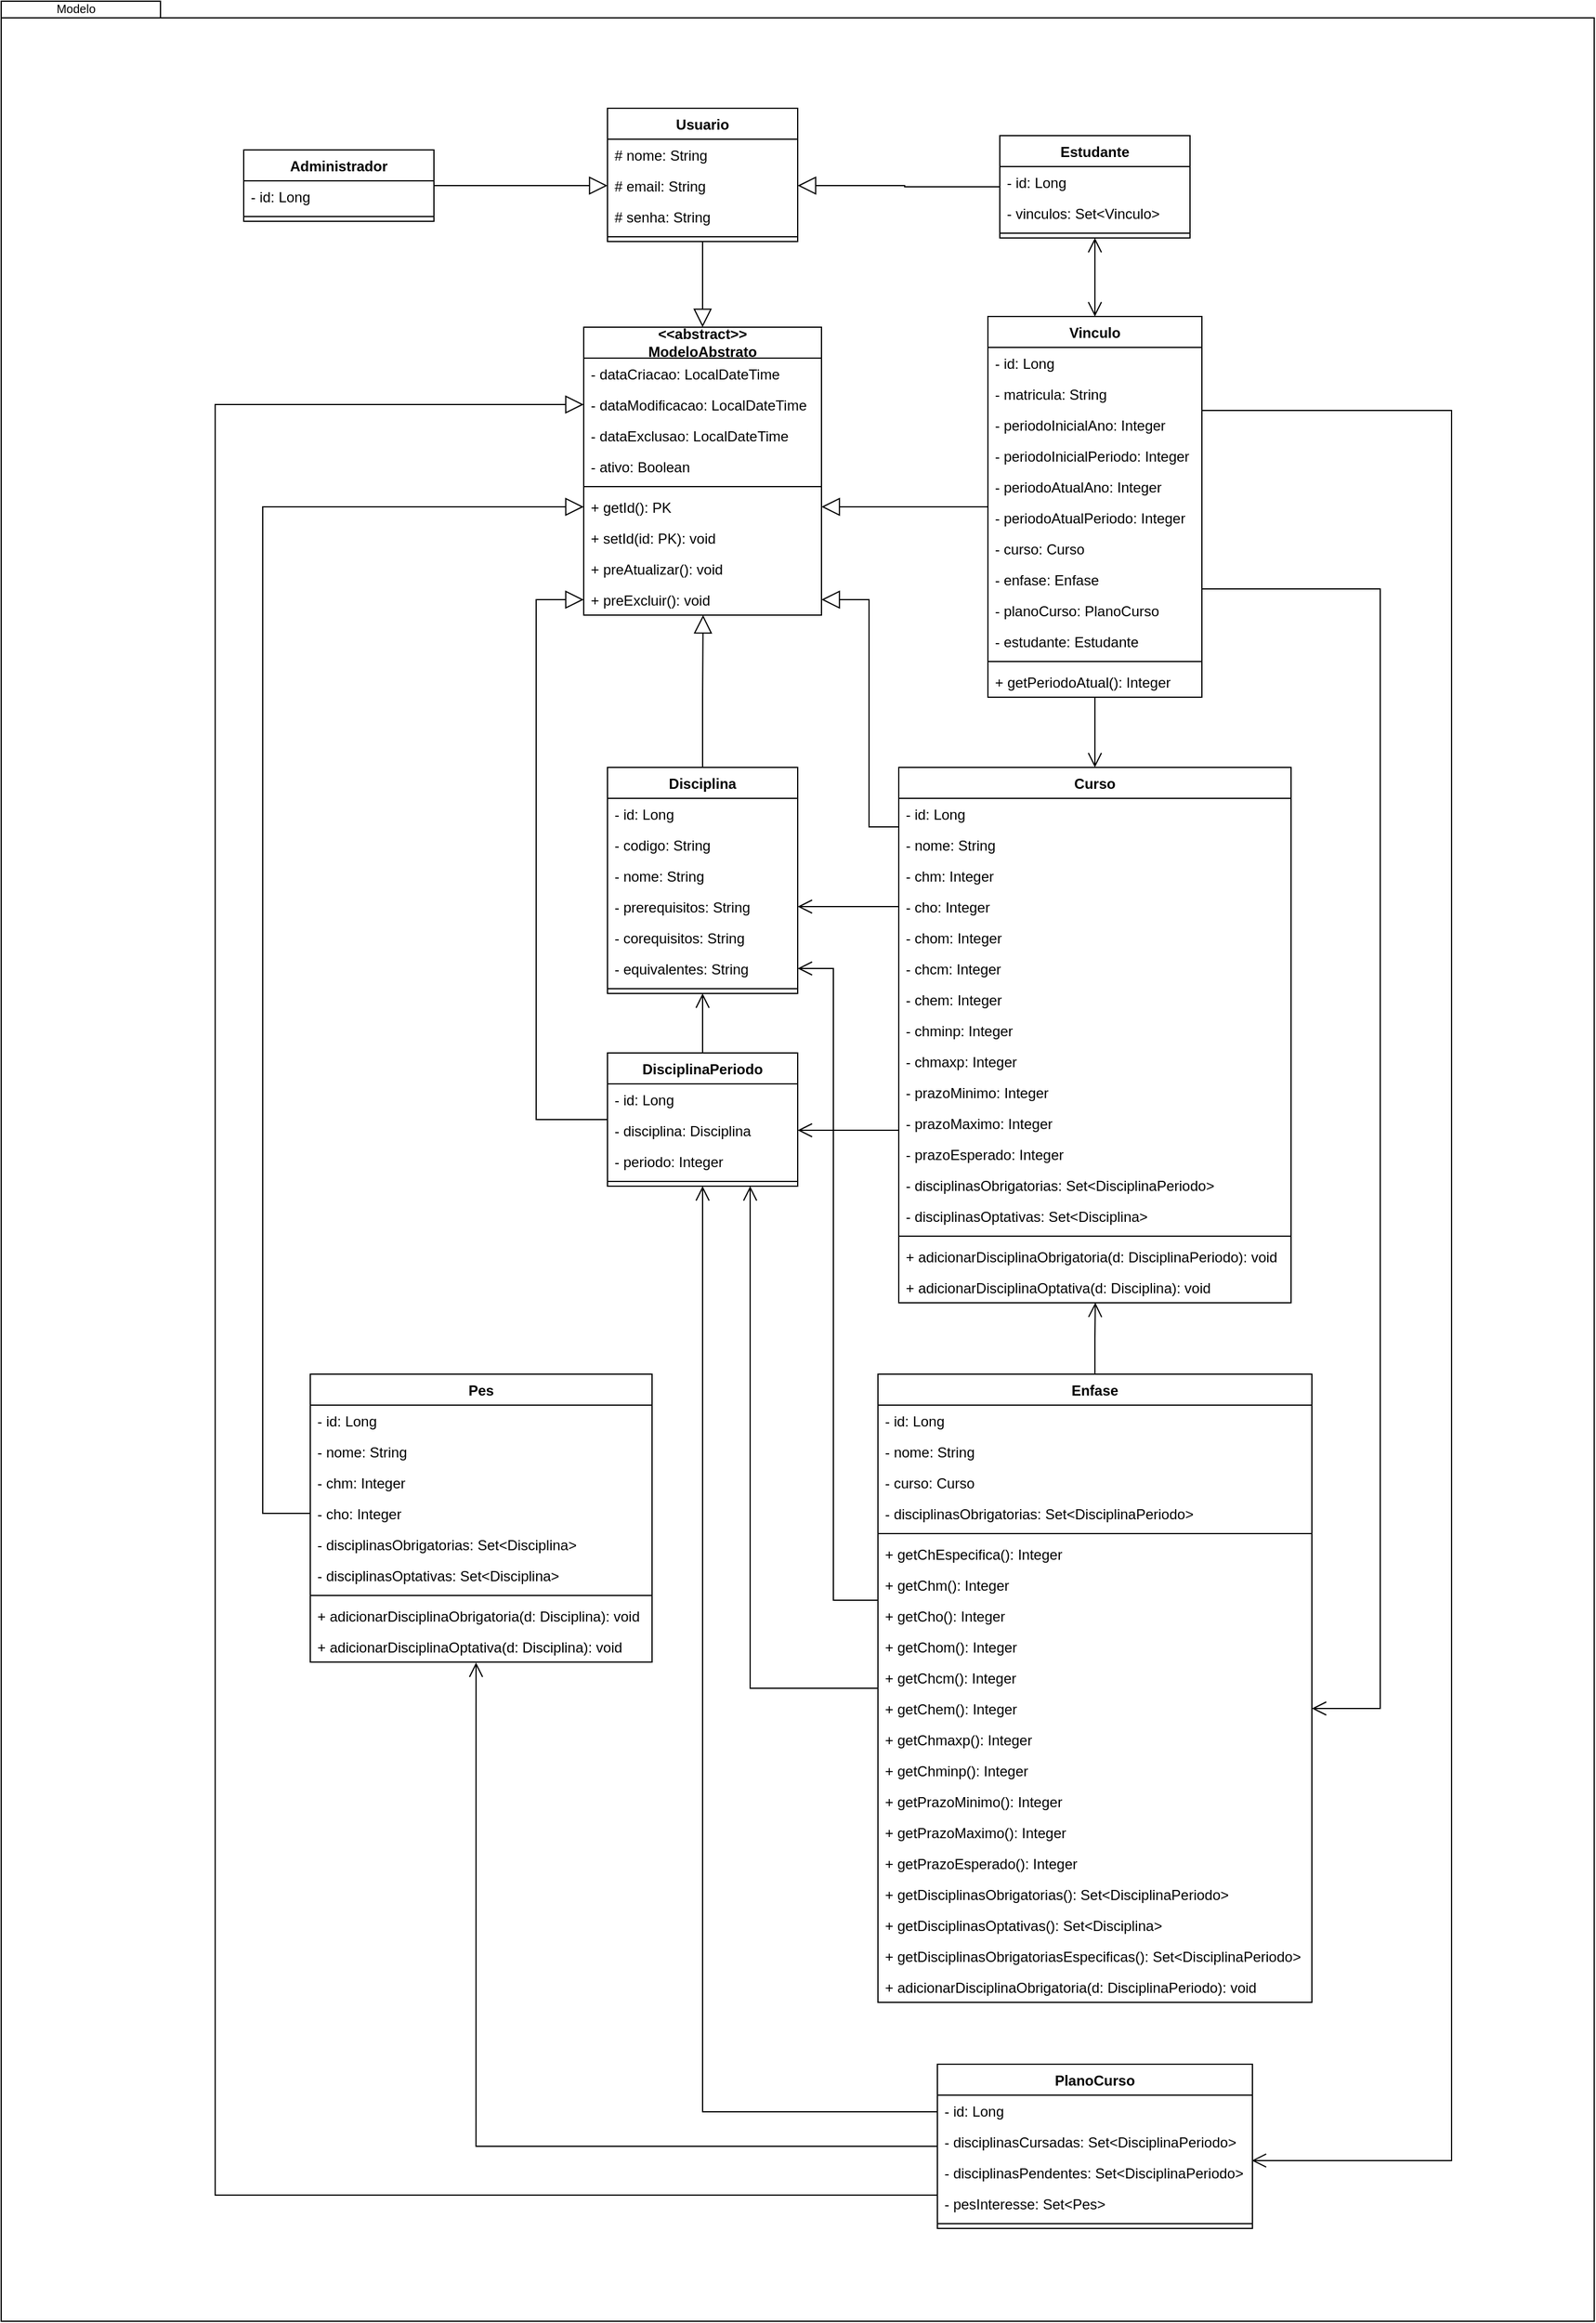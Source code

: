 <mxfile version="16.5.3" type="device" pages="9"><diagram id="2XUOYxvJE9AwuU354l3s" name="Modelo (aplicação original)"><mxGraphModel dx="1576" dy="838" grid="1" gridSize="10" guides="1" tooltips="1" connect="1" arrows="1" fold="1" page="1" pageScale="1" pageWidth="827" pageHeight="1169" background="#FFFFFF" math="0" shadow="0"><root><mxCell id="4YbHcTSw7GYD6oy9PYmn-0"/><mxCell id="4YbHcTSw7GYD6oy9PYmn-1" parent="4YbHcTSw7GYD6oy9PYmn-0"/><mxCell id="1-yJdCW2mCfrMhnfvkNE-0" value="" style="group" parent="4YbHcTSw7GYD6oy9PYmn-1" vertex="1" connectable="0"><mxGeometry x="170" y="200" width="1340" height="1950" as="geometry"/></mxCell><mxCell id="1-yJdCW2mCfrMhnfvkNE-1" value="" style="shape=folder;fontStyle=1;spacingTop=10;tabWidth=40;tabHeight=14;tabPosition=left;html=1;" parent="1-yJdCW2mCfrMhnfvkNE-0" vertex="1"><mxGeometry width="1340.0" height="1950" as="geometry"/></mxCell><mxCell id="1-yJdCW2mCfrMhnfvkNE-2" value="Modelo" style="text;html=1;strokeColor=none;fillColor=none;align=center;verticalAlign=middle;whiteSpace=wrap;rounded=0;fontSize=10;" parent="1-yJdCW2mCfrMhnfvkNE-0" vertex="1"><mxGeometry x="20" y="1" width="85.53" height="10" as="geometry"/></mxCell><mxCell id="nBXeb73iau6scM9RavGL-5" value="&lt;&lt;abstract&gt;&gt;&#10;ModeloAbstrato" style="swimlane;fontStyle=1;align=center;verticalAlign=middle;childLayout=stackLayout;horizontal=1;startSize=26;horizontalStack=0;resizeParent=1;resizeParentMax=0;resizeLast=0;collapsible=1;marginBottom=0;rounded=0;shadow=0;glass=0;sketch=0;whiteSpace=wrap;" parent="4YbHcTSw7GYD6oy9PYmn-1" vertex="1"><mxGeometry x="660" y="474" width="200" height="242" as="geometry"/></mxCell><mxCell id="nBXeb73iau6scM9RavGL-6" value="- dataCriacao: LocalDateTime" style="text;strokeColor=none;fillColor=none;align=left;verticalAlign=top;spacingLeft=4;spacingRight=4;overflow=hidden;rotatable=0;points=[[0,0.5],[1,0.5]];portConstraint=eastwest;rounded=1;shadow=0;glass=0;sketch=0;" parent="nBXeb73iau6scM9RavGL-5" vertex="1"><mxGeometry y="26" width="200" height="26" as="geometry"/></mxCell><mxCell id="nBXeb73iau6scM9RavGL-14" value="- dataModificacao: LocalDateTime" style="text;strokeColor=none;fillColor=none;align=left;verticalAlign=top;spacingLeft=4;spacingRight=4;overflow=hidden;rotatable=0;points=[[0,0.5],[1,0.5]];portConstraint=eastwest;rounded=1;shadow=0;glass=0;sketch=0;" parent="nBXeb73iau6scM9RavGL-5" vertex="1"><mxGeometry y="52" width="200" height="26" as="geometry"/></mxCell><mxCell id="nBXeb73iau6scM9RavGL-15" value="- dataExclusao: LocalDateTime" style="text;strokeColor=none;fillColor=none;align=left;verticalAlign=top;spacingLeft=4;spacingRight=4;overflow=hidden;rotatable=0;points=[[0,0.5],[1,0.5]];portConstraint=eastwest;rounded=1;shadow=0;glass=0;sketch=0;" parent="nBXeb73iau6scM9RavGL-5" vertex="1"><mxGeometry y="78" width="200" height="26" as="geometry"/></mxCell><mxCell id="nBXeb73iau6scM9RavGL-16" value="- ativo: Boolean" style="text;strokeColor=none;fillColor=none;align=left;verticalAlign=top;spacingLeft=4;spacingRight=4;overflow=hidden;rotatable=0;points=[[0,0.5],[1,0.5]];portConstraint=eastwest;rounded=1;shadow=0;glass=0;sketch=0;" parent="nBXeb73iau6scM9RavGL-5" vertex="1"><mxGeometry y="104" width="200" height="26" as="geometry"/></mxCell><mxCell id="nBXeb73iau6scM9RavGL-7" value="" style="line;strokeWidth=1;fillColor=none;align=left;verticalAlign=middle;spacingTop=-1;spacingLeft=3;spacingRight=3;rotatable=0;labelPosition=right;points=[];portConstraint=eastwest;rounded=1;shadow=0;glass=0;sketch=0;" parent="nBXeb73iau6scM9RavGL-5" vertex="1"><mxGeometry y="130" width="200" height="8" as="geometry"/></mxCell><mxCell id="nBXeb73iau6scM9RavGL-8" value="+ getId(): PK" style="text;strokeColor=none;fillColor=none;align=left;verticalAlign=top;spacingLeft=4;spacingRight=4;overflow=hidden;rotatable=0;points=[[0,0.5],[1,0.5]];portConstraint=eastwest;rounded=1;shadow=0;glass=0;sketch=0;" parent="nBXeb73iau6scM9RavGL-5" vertex="1"><mxGeometry y="138" width="200" height="26" as="geometry"/></mxCell><mxCell id="nBXeb73iau6scM9RavGL-10" value="+ setId(id: PK): void" style="text;strokeColor=none;fillColor=none;align=left;verticalAlign=top;spacingLeft=4;spacingRight=4;overflow=hidden;rotatable=0;points=[[0,0.5],[1,0.5]];portConstraint=eastwest;rounded=1;shadow=0;glass=0;sketch=0;" parent="nBXeb73iau6scM9RavGL-5" vertex="1"><mxGeometry y="164" width="200" height="26" as="geometry"/></mxCell><mxCell id="nBXeb73iau6scM9RavGL-17" value="+ preAtualizar(): void" style="text;strokeColor=none;fillColor=none;align=left;verticalAlign=top;spacingLeft=4;spacingRight=4;overflow=hidden;rotatable=0;points=[[0,0.5],[1,0.5]];portConstraint=eastwest;rounded=1;shadow=0;glass=0;sketch=0;" parent="nBXeb73iau6scM9RavGL-5" vertex="1"><mxGeometry y="190" width="200" height="26" as="geometry"/></mxCell><mxCell id="nBXeb73iau6scM9RavGL-18" value="+ preExcluir(): void" style="text;strokeColor=none;fillColor=none;align=left;verticalAlign=top;spacingLeft=4;spacingRight=4;overflow=hidden;rotatable=0;points=[[0,0.5],[1,0.5]];portConstraint=eastwest;rounded=1;shadow=0;glass=0;sketch=0;" parent="nBXeb73iau6scM9RavGL-5" vertex="1"><mxGeometry y="216" width="200" height="26" as="geometry"/></mxCell><mxCell id="gfOAUn0jvyQyGQVz9nHg-6" style="edgeStyle=orthogonalEdgeStyle;rounded=0;orthogonalLoop=1;jettySize=auto;html=1;entryX=0.5;entryY=0;entryDx=0;entryDy=0;strokeWidth=1;endArrow=block;endFill=0;startSize=6;endSize=13;" parent="4YbHcTSw7GYD6oy9PYmn-1" source="gfOAUn0jvyQyGQVz9nHg-0" target="nBXeb73iau6scM9RavGL-5" edge="1"><mxGeometry relative="1" as="geometry"/></mxCell><mxCell id="gfOAUn0jvyQyGQVz9nHg-0" value="Usuario" style="swimlane;fontStyle=1;align=center;verticalAlign=top;childLayout=stackLayout;horizontal=1;startSize=26;horizontalStack=0;resizeParent=1;resizeParentMax=0;resizeLast=0;collapsible=1;marginBottom=0;rounded=0;shadow=0;glass=0;sketch=0;" parent="4YbHcTSw7GYD6oy9PYmn-1" vertex="1"><mxGeometry x="680" y="290" width="160" height="112" as="geometry"/></mxCell><mxCell id="gfOAUn0jvyQyGQVz9nHg-1" value="# nome: String" style="text;strokeColor=none;fillColor=none;align=left;verticalAlign=top;spacingLeft=4;spacingRight=4;overflow=hidden;rotatable=0;points=[[0,0.5],[1,0.5]];portConstraint=eastwest;rounded=0;shadow=0;glass=0;sketch=0;" parent="gfOAUn0jvyQyGQVz9nHg-0" vertex="1"><mxGeometry y="26" width="160" height="26" as="geometry"/></mxCell><mxCell id="gfOAUn0jvyQyGQVz9nHg-4" value="# email: String" style="text;strokeColor=none;fillColor=none;align=left;verticalAlign=top;spacingLeft=4;spacingRight=4;overflow=hidden;rotatable=0;points=[[0,0.5],[1,0.5]];portConstraint=eastwest;rounded=0;shadow=0;glass=0;sketch=0;" parent="gfOAUn0jvyQyGQVz9nHg-0" vertex="1"><mxGeometry y="52" width="160" height="26" as="geometry"/></mxCell><mxCell id="gfOAUn0jvyQyGQVz9nHg-5" value="# senha: String" style="text;strokeColor=none;fillColor=none;align=left;verticalAlign=top;spacingLeft=4;spacingRight=4;overflow=hidden;rotatable=0;points=[[0,0.5],[1,0.5]];portConstraint=eastwest;rounded=0;shadow=0;glass=0;sketch=0;" parent="gfOAUn0jvyQyGQVz9nHg-0" vertex="1"><mxGeometry y="78" width="160" height="26" as="geometry"/></mxCell><mxCell id="gfOAUn0jvyQyGQVz9nHg-2" value="" style="line;strokeWidth=1;fillColor=none;align=left;verticalAlign=middle;spacingTop=-1;spacingLeft=3;spacingRight=3;rotatable=0;labelPosition=right;points=[];portConstraint=eastwest;rounded=0;shadow=0;glass=0;sketch=0;" parent="gfOAUn0jvyQyGQVz9nHg-0" vertex="1"><mxGeometry y="104" width="160" height="8" as="geometry"/></mxCell><mxCell id="gfOAUn0jvyQyGQVz9nHg-17" style="edgeStyle=orthogonalEdgeStyle;rounded=0;orthogonalLoop=1;jettySize=auto;html=1;entryX=0;entryY=0.5;entryDx=0;entryDy=0;endArrow=block;endFill=0;startSize=6;endSize=13;strokeWidth=1;" parent="4YbHcTSw7GYD6oy9PYmn-1" source="gfOAUn0jvyQyGQVz9nHg-7" target="gfOAUn0jvyQyGQVz9nHg-4" edge="1"><mxGeometry relative="1" as="geometry"/></mxCell><mxCell id="gfOAUn0jvyQyGQVz9nHg-7" value="Administrador" style="swimlane;fontStyle=1;align=center;verticalAlign=top;childLayout=stackLayout;horizontal=1;startSize=26;horizontalStack=0;resizeParent=1;resizeParentMax=0;resizeLast=0;collapsible=1;marginBottom=0;rounded=0;shadow=0;glass=0;sketch=0;" parent="4YbHcTSw7GYD6oy9PYmn-1" vertex="1"><mxGeometry x="374" y="325" width="160" height="60" as="geometry"/></mxCell><mxCell id="gfOAUn0jvyQyGQVz9nHg-10" value="- id: Long" style="text;strokeColor=none;fillColor=none;align=left;verticalAlign=top;spacingLeft=4;spacingRight=4;overflow=hidden;rotatable=0;points=[[0,0.5],[1,0.5]];portConstraint=eastwest;rounded=0;shadow=0;glass=0;sketch=0;" parent="gfOAUn0jvyQyGQVz9nHg-7" vertex="1"><mxGeometry y="26" width="160" height="26" as="geometry"/></mxCell><mxCell id="gfOAUn0jvyQyGQVz9nHg-11" value="" style="line;strokeWidth=1;fillColor=none;align=left;verticalAlign=middle;spacingTop=-1;spacingLeft=3;spacingRight=3;rotatable=0;labelPosition=right;points=[];portConstraint=eastwest;rounded=0;shadow=0;glass=0;sketch=0;" parent="gfOAUn0jvyQyGQVz9nHg-7" vertex="1"><mxGeometry y="52" width="160" height="8" as="geometry"/></mxCell><mxCell id="gfOAUn0jvyQyGQVz9nHg-18" style="edgeStyle=orthogonalEdgeStyle;rounded=0;orthogonalLoop=1;jettySize=auto;html=1;entryX=1;entryY=0.5;entryDx=0;entryDy=0;endArrow=block;endFill=0;startSize=6;endSize=13;strokeWidth=1;" parent="4YbHcTSw7GYD6oy9PYmn-1" source="gfOAUn0jvyQyGQVz9nHg-12" target="gfOAUn0jvyQyGQVz9nHg-4" edge="1"><mxGeometry relative="1" as="geometry"/></mxCell><mxCell id="gfOAUn0jvyQyGQVz9nHg-34" style="edgeStyle=orthogonalEdgeStyle;rounded=0;orthogonalLoop=1;jettySize=auto;html=1;endArrow=open;endFill=0;startSize=10;endSize=10;strokeWidth=1;startArrow=open;startFill=0;" parent="4YbHcTSw7GYD6oy9PYmn-1" source="gfOAUn0jvyQyGQVz9nHg-12" target="gfOAUn0jvyQyGQVz9nHg-20" edge="1"><mxGeometry relative="1" as="geometry"/></mxCell><mxCell id="gfOAUn0jvyQyGQVz9nHg-12" value="Estudante" style="swimlane;fontStyle=1;align=center;verticalAlign=top;childLayout=stackLayout;horizontal=1;startSize=26;horizontalStack=0;resizeParent=1;resizeParentMax=0;resizeLast=0;collapsible=1;marginBottom=0;rounded=0;shadow=0;glass=0;sketch=0;" parent="4YbHcTSw7GYD6oy9PYmn-1" vertex="1"><mxGeometry x="1010" y="313" width="160" height="86" as="geometry"/></mxCell><mxCell id="gfOAUn0jvyQyGQVz9nHg-13" value="- id: Long" style="text;strokeColor=none;fillColor=none;align=left;verticalAlign=top;spacingLeft=4;spacingRight=4;overflow=hidden;rotatable=0;points=[[0,0.5],[1,0.5]];portConstraint=eastwest;rounded=0;shadow=0;glass=0;sketch=0;" parent="gfOAUn0jvyQyGQVz9nHg-12" vertex="1"><mxGeometry y="26" width="160" height="26" as="geometry"/></mxCell><mxCell id="gfOAUn0jvyQyGQVz9nHg-19" value="- vinculos: Set&lt;Vinculo&gt;" style="text;strokeColor=none;fillColor=none;align=left;verticalAlign=top;spacingLeft=4;spacingRight=4;overflow=hidden;rotatable=0;points=[[0,0.5],[1,0.5]];portConstraint=eastwest;rounded=0;shadow=0;glass=0;sketch=0;" parent="gfOAUn0jvyQyGQVz9nHg-12" vertex="1"><mxGeometry y="52" width="160" height="26" as="geometry"/></mxCell><mxCell id="gfOAUn0jvyQyGQVz9nHg-16" value="" style="line;strokeWidth=1;fillColor=none;align=left;verticalAlign=middle;spacingTop=-1;spacingLeft=3;spacingRight=3;rotatable=0;labelPosition=right;points=[];portConstraint=eastwest;rounded=0;shadow=0;glass=0;sketch=0;" parent="gfOAUn0jvyQyGQVz9nHg-12" vertex="1"><mxGeometry y="78" width="160" height="8" as="geometry"/></mxCell><mxCell id="gfOAUn0jvyQyGQVz9nHg-33" style="edgeStyle=orthogonalEdgeStyle;rounded=0;orthogonalLoop=1;jettySize=auto;html=1;endArrow=block;endFill=0;startSize=10;endSize=13;strokeWidth=1;entryX=1;entryY=0.5;entryDx=0;entryDy=0;" parent="4YbHcTSw7GYD6oy9PYmn-1" source="gfOAUn0jvyQyGQVz9nHg-20" target="nBXeb73iau6scM9RavGL-8" edge="1"><mxGeometry relative="1" as="geometry"><mxPoint x="930" y="574" as="targetPoint"/></mxGeometry></mxCell><mxCell id="gfOAUn0jvyQyGQVz9nHg-112" style="edgeStyle=orthogonalEdgeStyle;rounded=0;orthogonalLoop=1;jettySize=auto;html=1;entryX=0.5;entryY=0;entryDx=0;entryDy=0;startArrow=none;startFill=0;endArrow=open;endFill=0;startSize=10;endSize=10;strokeWidth=1;" parent="4YbHcTSw7GYD6oy9PYmn-1" source="gfOAUn0jvyQyGQVz9nHg-20" target="gfOAUn0jvyQyGQVz9nHg-35" edge="1"><mxGeometry relative="1" as="geometry"/></mxCell><mxCell id="gfOAUn0jvyQyGQVz9nHg-113" style="edgeStyle=orthogonalEdgeStyle;rounded=0;orthogonalLoop=1;jettySize=auto;html=1;startArrow=none;startFill=0;endArrow=open;endFill=0;startSize=10;endSize=10;strokeWidth=1;entryX=1;entryY=0.5;entryDx=0;entryDy=0;" parent="4YbHcTSw7GYD6oy9PYmn-1" source="gfOAUn0jvyQyGQVz9nHg-20" target="gfOAUn0jvyQyGQVz9nHg-80" edge="1"><mxGeometry relative="1" as="geometry"><mxPoint x="1360" y="1294" as="targetPoint"/><Array as="points"><mxPoint x="1330" y="694"/><mxPoint x="1330" y="1635"/></Array></mxGeometry></mxCell><mxCell id="gfOAUn0jvyQyGQVz9nHg-114" style="edgeStyle=orthogonalEdgeStyle;rounded=0;orthogonalLoop=1;jettySize=auto;html=1;startArrow=none;startFill=0;endArrow=open;endFill=0;startSize=10;endSize=10;strokeWidth=1;entryX=0.998;entryY=0.115;entryDx=0;entryDy=0;entryPerimeter=0;" parent="4YbHcTSw7GYD6oy9PYmn-1" source="gfOAUn0jvyQyGQVz9nHg-20" target="gfOAUn0jvyQyGQVz9nHg-96" edge="1"><mxGeometry relative="1" as="geometry"><mxPoint x="1420" y="1664" as="targetPoint"/><Array as="points"><mxPoint x="1390" y="544"/><mxPoint x="1390" y="2015"/></Array></mxGeometry></mxCell><mxCell id="gfOAUn0jvyQyGQVz9nHg-20" value="Vinculo" style="swimlane;fontStyle=1;align=center;verticalAlign=top;childLayout=stackLayout;horizontal=1;startSize=26;horizontalStack=0;resizeParent=1;resizeParentMax=0;resizeLast=0;collapsible=1;marginBottom=0;rounded=0;shadow=0;glass=0;sketch=0;" parent="4YbHcTSw7GYD6oy9PYmn-1" vertex="1"><mxGeometry x="1000" y="465" width="180" height="320" as="geometry"/></mxCell><mxCell id="gfOAUn0jvyQyGQVz9nHg-21" value="- id: Long" style="text;strokeColor=none;fillColor=none;align=left;verticalAlign=top;spacingLeft=4;spacingRight=4;overflow=hidden;rotatable=0;points=[[0,0.5],[1,0.5]];portConstraint=eastwest;rounded=0;shadow=0;glass=0;sketch=0;" parent="gfOAUn0jvyQyGQVz9nHg-20" vertex="1"><mxGeometry y="26" width="180" height="26" as="geometry"/></mxCell><mxCell id="gfOAUn0jvyQyGQVz9nHg-22" value="- matricula: String" style="text;strokeColor=none;fillColor=none;align=left;verticalAlign=top;spacingLeft=4;spacingRight=4;overflow=hidden;rotatable=0;points=[[0,0.5],[1,0.5]];portConstraint=eastwest;rounded=0;shadow=0;glass=0;sketch=0;" parent="gfOAUn0jvyQyGQVz9nHg-20" vertex="1"><mxGeometry y="52" width="180" height="26" as="geometry"/></mxCell><mxCell id="gfOAUn0jvyQyGQVz9nHg-24" value="- periodoInicialAno: Integer" style="text;strokeColor=none;fillColor=none;align=left;verticalAlign=top;spacingLeft=4;spacingRight=4;overflow=hidden;rotatable=0;points=[[0,0.5],[1,0.5]];portConstraint=eastwest;rounded=0;shadow=0;glass=0;sketch=0;" parent="gfOAUn0jvyQyGQVz9nHg-20" vertex="1"><mxGeometry y="78" width="180" height="26" as="geometry"/></mxCell><mxCell id="gfOAUn0jvyQyGQVz9nHg-25" value="- periodoInicialPeriodo: Integer" style="text;strokeColor=none;fillColor=none;align=left;verticalAlign=top;spacingLeft=4;spacingRight=4;overflow=hidden;rotatable=0;points=[[0,0.5],[1,0.5]];portConstraint=eastwest;rounded=0;shadow=0;glass=0;sketch=0;" parent="gfOAUn0jvyQyGQVz9nHg-20" vertex="1"><mxGeometry y="104" width="180" height="26" as="geometry"/></mxCell><mxCell id="gfOAUn0jvyQyGQVz9nHg-26" value="- periodoAtualAno: Integer" style="text;strokeColor=none;fillColor=none;align=left;verticalAlign=top;spacingLeft=4;spacingRight=4;overflow=hidden;rotatable=0;points=[[0,0.5],[1,0.5]];portConstraint=eastwest;rounded=0;shadow=0;glass=0;sketch=0;" parent="gfOAUn0jvyQyGQVz9nHg-20" vertex="1"><mxGeometry y="130" width="180" height="26" as="geometry"/></mxCell><mxCell id="gfOAUn0jvyQyGQVz9nHg-27" value="- periodoAtualPeriodo: Integer" style="text;strokeColor=none;fillColor=none;align=left;verticalAlign=top;spacingLeft=4;spacingRight=4;overflow=hidden;rotatable=0;points=[[0,0.5],[1,0.5]];portConstraint=eastwest;rounded=0;shadow=0;glass=0;sketch=0;" parent="gfOAUn0jvyQyGQVz9nHg-20" vertex="1"><mxGeometry y="156" width="180" height="26" as="geometry"/></mxCell><mxCell id="gfOAUn0jvyQyGQVz9nHg-28" value="- curso: Curso" style="text;strokeColor=none;fillColor=none;align=left;verticalAlign=top;spacingLeft=4;spacingRight=4;overflow=hidden;rotatable=0;points=[[0,0.5],[1,0.5]];portConstraint=eastwest;rounded=0;shadow=0;glass=0;sketch=0;" parent="gfOAUn0jvyQyGQVz9nHg-20" vertex="1"><mxGeometry y="182" width="180" height="26" as="geometry"/></mxCell><mxCell id="gfOAUn0jvyQyGQVz9nHg-29" value="- enfase: Enfase" style="text;strokeColor=none;fillColor=none;align=left;verticalAlign=top;spacingLeft=4;spacingRight=4;overflow=hidden;rotatable=0;points=[[0,0.5],[1,0.5]];portConstraint=eastwest;rounded=0;shadow=0;glass=0;sketch=0;" parent="gfOAUn0jvyQyGQVz9nHg-20" vertex="1"><mxGeometry y="208" width="180" height="26" as="geometry"/></mxCell><mxCell id="gfOAUn0jvyQyGQVz9nHg-30" value="- planoCurso: PlanoCurso" style="text;strokeColor=none;fillColor=none;align=left;verticalAlign=top;spacingLeft=4;spacingRight=4;overflow=hidden;rotatable=0;points=[[0,0.5],[1,0.5]];portConstraint=eastwest;rounded=0;shadow=0;glass=0;sketch=0;" parent="gfOAUn0jvyQyGQVz9nHg-20" vertex="1"><mxGeometry y="234" width="180" height="26" as="geometry"/></mxCell><mxCell id="gfOAUn0jvyQyGQVz9nHg-31" value="- estudante: Estudante" style="text;strokeColor=none;fillColor=none;align=left;verticalAlign=top;spacingLeft=4;spacingRight=4;overflow=hidden;rotatable=0;points=[[0,0.5],[1,0.5]];portConstraint=eastwest;rounded=0;shadow=0;glass=0;sketch=0;" parent="gfOAUn0jvyQyGQVz9nHg-20" vertex="1"><mxGeometry y="260" width="180" height="26" as="geometry"/></mxCell><mxCell id="gfOAUn0jvyQyGQVz9nHg-23" value="" style="line;strokeWidth=1;fillColor=none;align=left;verticalAlign=middle;spacingTop=-1;spacingLeft=3;spacingRight=3;rotatable=0;labelPosition=right;points=[];portConstraint=eastwest;rounded=0;shadow=0;glass=0;sketch=0;" parent="gfOAUn0jvyQyGQVz9nHg-20" vertex="1"><mxGeometry y="286" width="180" height="8" as="geometry"/></mxCell><mxCell id="gfOAUn0jvyQyGQVz9nHg-32" value="+ getPeriodoAtual(): Integer" style="text;strokeColor=none;fillColor=none;align=left;verticalAlign=top;spacingLeft=4;spacingRight=4;overflow=hidden;rotatable=0;points=[[0,0.5],[1,0.5]];portConstraint=eastwest;rounded=0;shadow=0;glass=0;sketch=0;" parent="gfOAUn0jvyQyGQVz9nHg-20" vertex="1"><mxGeometry y="294" width="180" height="26" as="geometry"/></mxCell><mxCell id="gfOAUn0jvyQyGQVz9nHg-116" style="edgeStyle=orthogonalEdgeStyle;rounded=0;orthogonalLoop=1;jettySize=auto;html=1;startArrow=none;startFill=0;endArrow=block;endFill=0;startSize=10;endSize=13;strokeWidth=1;entryX=1;entryY=0.5;entryDx=0;entryDy=0;" parent="4YbHcTSw7GYD6oy9PYmn-1" source="gfOAUn0jvyQyGQVz9nHg-35" target="nBXeb73iau6scM9RavGL-18" edge="1"><mxGeometry relative="1" as="geometry"><mxPoint x="860" y="884" as="targetPoint"/><Array as="points"><mxPoint x="900" y="894"/><mxPoint x="900" y="703"/></Array></mxGeometry></mxCell><mxCell id="gfOAUn0jvyQyGQVz9nHg-126" style="edgeStyle=orthogonalEdgeStyle;rounded=0;orthogonalLoop=1;jettySize=auto;html=1;entryX=1;entryY=0.5;entryDx=0;entryDy=0;startArrow=none;startFill=0;endArrow=open;endFill=0;startSize=10;endSize=10;strokeWidth=1;" parent="4YbHcTSw7GYD6oy9PYmn-1" source="gfOAUn0jvyQyGQVz9nHg-35" target="gfOAUn0jvyQyGQVz9nHg-92" edge="1"><mxGeometry relative="1" as="geometry"><Array as="points"><mxPoint x="910" y="961"/><mxPoint x="910" y="961"/></Array></mxGeometry></mxCell><mxCell id="gfOAUn0jvyQyGQVz9nHg-127" style="edgeStyle=orthogonalEdgeStyle;rounded=0;orthogonalLoop=1;jettySize=auto;html=1;entryX=1;entryY=0.5;entryDx=0;entryDy=0;startArrow=none;startFill=0;endArrow=open;endFill=0;startSize=10;endSize=10;strokeWidth=1;" parent="4YbHcTSw7GYD6oy9PYmn-1" source="gfOAUn0jvyQyGQVz9nHg-35" target="gfOAUn0jvyQyGQVz9nHg-66" edge="1"><mxGeometry relative="1" as="geometry"><Array as="points"><mxPoint x="910" y="1149"/><mxPoint x="910" y="1149"/></Array></mxGeometry></mxCell><mxCell id="gfOAUn0jvyQyGQVz9nHg-35" value="Curso" style="swimlane;fontStyle=1;align=center;verticalAlign=top;childLayout=stackLayout;horizontal=1;startSize=26;horizontalStack=0;resizeParent=1;resizeParentMax=0;resizeLast=0;collapsible=1;marginBottom=0;rounded=0;shadow=0;glass=0;sketch=0;" parent="4YbHcTSw7GYD6oy9PYmn-1" vertex="1"><mxGeometry x="925" y="844" width="330" height="450" as="geometry"/></mxCell><mxCell id="gfOAUn0jvyQyGQVz9nHg-36" value="- id: Long" style="text;strokeColor=none;fillColor=none;align=left;verticalAlign=top;spacingLeft=4;spacingRight=4;overflow=hidden;rotatable=0;points=[[0,0.5],[1,0.5]];portConstraint=eastwest;rounded=0;shadow=0;glass=0;sketch=0;" parent="gfOAUn0jvyQyGQVz9nHg-35" vertex="1"><mxGeometry y="26" width="330" height="26" as="geometry"/></mxCell><mxCell id="gfOAUn0jvyQyGQVz9nHg-37" value="- nome: String" style="text;strokeColor=none;fillColor=none;align=left;verticalAlign=top;spacingLeft=4;spacingRight=4;overflow=hidden;rotatable=0;points=[[0,0.5],[1,0.5]];portConstraint=eastwest;rounded=0;shadow=0;glass=0;sketch=0;" parent="gfOAUn0jvyQyGQVz9nHg-35" vertex="1"><mxGeometry y="52" width="330" height="26" as="geometry"/></mxCell><mxCell id="gfOAUn0jvyQyGQVz9nHg-47" value="- chm: Integer" style="text;strokeColor=none;fillColor=none;align=left;verticalAlign=top;spacingLeft=4;spacingRight=4;overflow=hidden;rotatable=0;points=[[0,0.5],[1,0.5]];portConstraint=eastwest;rounded=0;shadow=0;glass=0;sketch=0;" parent="gfOAUn0jvyQyGQVz9nHg-35" vertex="1"><mxGeometry y="78" width="330" height="26" as="geometry"/></mxCell><mxCell id="gfOAUn0jvyQyGQVz9nHg-48" value="- cho: Integer" style="text;strokeColor=none;fillColor=none;align=left;verticalAlign=top;spacingLeft=4;spacingRight=4;overflow=hidden;rotatable=0;points=[[0,0.5],[1,0.5]];portConstraint=eastwest;rounded=0;shadow=0;glass=0;sketch=0;" parent="gfOAUn0jvyQyGQVz9nHg-35" vertex="1"><mxGeometry y="104" width="330" height="26" as="geometry"/></mxCell><mxCell id="gfOAUn0jvyQyGQVz9nHg-49" value="- chom: Integer" style="text;strokeColor=none;fillColor=none;align=left;verticalAlign=top;spacingLeft=4;spacingRight=4;overflow=hidden;rotatable=0;points=[[0,0.5],[1,0.5]];portConstraint=eastwest;rounded=0;shadow=0;glass=0;sketch=0;" parent="gfOAUn0jvyQyGQVz9nHg-35" vertex="1"><mxGeometry y="130" width="330" height="26" as="geometry"/></mxCell><mxCell id="gfOAUn0jvyQyGQVz9nHg-50" value="- chcm: Integer" style="text;strokeColor=none;fillColor=none;align=left;verticalAlign=top;spacingLeft=4;spacingRight=4;overflow=hidden;rotatable=0;points=[[0,0.5],[1,0.5]];portConstraint=eastwest;rounded=0;shadow=0;glass=0;sketch=0;" parent="gfOAUn0jvyQyGQVz9nHg-35" vertex="1"><mxGeometry y="156" width="330" height="26" as="geometry"/></mxCell><mxCell id="gfOAUn0jvyQyGQVz9nHg-51" value="- chem: Integer" style="text;strokeColor=none;fillColor=none;align=left;verticalAlign=top;spacingLeft=4;spacingRight=4;overflow=hidden;rotatable=0;points=[[0,0.5],[1,0.5]];portConstraint=eastwest;rounded=0;shadow=0;glass=0;sketch=0;" parent="gfOAUn0jvyQyGQVz9nHg-35" vertex="1"><mxGeometry y="182" width="330" height="26" as="geometry"/></mxCell><mxCell id="gfOAUn0jvyQyGQVz9nHg-52" value="- chminp: Integer" style="text;strokeColor=none;fillColor=none;align=left;verticalAlign=top;spacingLeft=4;spacingRight=4;overflow=hidden;rotatable=0;points=[[0,0.5],[1,0.5]];portConstraint=eastwest;rounded=0;shadow=0;glass=0;sketch=0;" parent="gfOAUn0jvyQyGQVz9nHg-35" vertex="1"><mxGeometry y="208" width="330" height="26" as="geometry"/></mxCell><mxCell id="gfOAUn0jvyQyGQVz9nHg-53" value="- chmaxp: Integer" style="text;strokeColor=none;fillColor=none;align=left;verticalAlign=top;spacingLeft=4;spacingRight=4;overflow=hidden;rotatable=0;points=[[0,0.5],[1,0.5]];portConstraint=eastwest;rounded=0;shadow=0;glass=0;sketch=0;" parent="gfOAUn0jvyQyGQVz9nHg-35" vertex="1"><mxGeometry y="234" width="330" height="26" as="geometry"/></mxCell><mxCell id="gfOAUn0jvyQyGQVz9nHg-54" value="- prazoMinimo: Integer" style="text;strokeColor=none;fillColor=none;align=left;verticalAlign=top;spacingLeft=4;spacingRight=4;overflow=hidden;rotatable=0;points=[[0,0.5],[1,0.5]];portConstraint=eastwest;rounded=0;shadow=0;glass=0;sketch=0;" parent="gfOAUn0jvyQyGQVz9nHg-35" vertex="1"><mxGeometry y="260" width="330" height="26" as="geometry"/></mxCell><mxCell id="gfOAUn0jvyQyGQVz9nHg-55" value="- prazoMaximo: Integer" style="text;strokeColor=none;fillColor=none;align=left;verticalAlign=top;spacingLeft=4;spacingRight=4;overflow=hidden;rotatable=0;points=[[0,0.5],[1,0.5]];portConstraint=eastwest;rounded=0;shadow=0;glass=0;sketch=0;" parent="gfOAUn0jvyQyGQVz9nHg-35" vertex="1"><mxGeometry y="286" width="330" height="26" as="geometry"/></mxCell><mxCell id="gfOAUn0jvyQyGQVz9nHg-56" value="- prazoEsperado: Integer" style="text;strokeColor=none;fillColor=none;align=left;verticalAlign=top;spacingLeft=4;spacingRight=4;overflow=hidden;rotatable=0;points=[[0,0.5],[1,0.5]];portConstraint=eastwest;rounded=0;shadow=0;glass=0;sketch=0;" parent="gfOAUn0jvyQyGQVz9nHg-35" vertex="1"><mxGeometry y="312" width="330" height="26" as="geometry"/></mxCell><mxCell id="gfOAUn0jvyQyGQVz9nHg-57" value="- disciplinasObrigatorias: Set&lt;DisciplinaPeriodo&gt;" style="text;strokeColor=none;fillColor=none;align=left;verticalAlign=top;spacingLeft=4;spacingRight=4;overflow=hidden;rotatable=0;points=[[0,0.5],[1,0.5]];portConstraint=eastwest;rounded=0;shadow=0;glass=0;sketch=0;" parent="gfOAUn0jvyQyGQVz9nHg-35" vertex="1"><mxGeometry y="338" width="330" height="26" as="geometry"/></mxCell><mxCell id="gfOAUn0jvyQyGQVz9nHg-59" value="- disciplinasOptativas: Set&lt;Disciplina&gt;" style="text;strokeColor=none;fillColor=none;align=left;verticalAlign=top;spacingLeft=4;spacingRight=4;overflow=hidden;rotatable=0;points=[[0,0.5],[1,0.5]];portConstraint=eastwest;rounded=0;shadow=0;glass=0;sketch=0;" parent="gfOAUn0jvyQyGQVz9nHg-35" vertex="1"><mxGeometry y="364" width="330" height="26" as="geometry"/></mxCell><mxCell id="gfOAUn0jvyQyGQVz9nHg-38" value="" style="line;strokeWidth=1;fillColor=none;align=left;verticalAlign=middle;spacingTop=-1;spacingLeft=3;spacingRight=3;rotatable=0;labelPosition=right;points=[];portConstraint=eastwest;rounded=0;shadow=0;glass=0;sketch=0;" parent="gfOAUn0jvyQyGQVz9nHg-35" vertex="1"><mxGeometry y="390" width="330" height="8" as="geometry"/></mxCell><mxCell id="gfOAUn0jvyQyGQVz9nHg-60" value="+ adicionarDisciplinaObrigatoria(d: DisciplinaPeriodo): void" style="text;strokeColor=none;fillColor=none;align=left;verticalAlign=top;spacingLeft=4;spacingRight=4;overflow=hidden;rotatable=0;points=[[0,0.5],[1,0.5]];portConstraint=eastwest;rounded=0;shadow=0;glass=0;sketch=0;" parent="gfOAUn0jvyQyGQVz9nHg-35" vertex="1"><mxGeometry y="398" width="330" height="26" as="geometry"/></mxCell><mxCell id="gfOAUn0jvyQyGQVz9nHg-62" value="+ adicionarDisciplinaOptativa(d: Disciplina): void" style="text;strokeColor=none;fillColor=none;align=left;verticalAlign=top;spacingLeft=4;spacingRight=4;overflow=hidden;rotatable=0;points=[[0,0.5],[1,0.5]];portConstraint=eastwest;rounded=0;shadow=0;glass=0;sketch=0;" parent="gfOAUn0jvyQyGQVz9nHg-35" vertex="1"><mxGeometry y="424" width="330" height="26" as="geometry"/></mxCell><mxCell id="gfOAUn0jvyQyGQVz9nHg-111" style="edgeStyle=orthogonalEdgeStyle;rounded=0;orthogonalLoop=1;jettySize=auto;html=1;entryX=0.501;entryY=0.995;entryDx=0;entryDy=0;entryPerimeter=0;startArrow=none;startFill=0;endArrow=open;endFill=0;startSize=10;endSize=10;strokeWidth=1;" parent="4YbHcTSw7GYD6oy9PYmn-1" source="gfOAUn0jvyQyGQVz9nHg-39" target="gfOAUn0jvyQyGQVz9nHg-62" edge="1"><mxGeometry relative="1" as="geometry"/></mxCell><mxCell id="gfOAUn0jvyQyGQVz9nHg-128" style="edgeStyle=orthogonalEdgeStyle;rounded=0;orthogonalLoop=1;jettySize=auto;html=1;startArrow=none;startFill=0;endArrow=open;endFill=0;startSize=10;endSize=10;strokeWidth=1;entryX=0.75;entryY=1;entryDx=0;entryDy=0;" parent="4YbHcTSw7GYD6oy9PYmn-1" source="gfOAUn0jvyQyGQVz9nHg-39" target="gfOAUn0jvyQyGQVz9nHg-64" edge="1"><mxGeometry relative="1" as="geometry"><mxPoint x="840" y="1244" as="targetPoint"/></mxGeometry></mxCell><mxCell id="gfOAUn0jvyQyGQVz9nHg-129" style="edgeStyle=orthogonalEdgeStyle;rounded=0;orthogonalLoop=1;jettySize=auto;html=1;startArrow=none;startFill=0;endArrow=open;endFill=0;startSize=10;endSize=10;strokeWidth=1;entryX=1;entryY=0.5;entryDx=0;entryDy=0;" parent="4YbHcTSw7GYD6oy9PYmn-1" source="gfOAUn0jvyQyGQVz9nHg-39" target="gfOAUn0jvyQyGQVz9nHg-94" edge="1"><mxGeometry relative="1" as="geometry"><mxPoint x="840" y="1324" as="targetPoint"/><Array as="points"><mxPoint x="870" y="1544"/><mxPoint x="870" y="1013"/></Array></mxGeometry></mxCell><mxCell id="gfOAUn0jvyQyGQVz9nHg-39" value="Enfase&#10;" style="swimlane;fontStyle=1;align=center;verticalAlign=top;childLayout=stackLayout;horizontal=1;startSize=26;horizontalStack=0;resizeParent=1;resizeParentMax=0;resizeLast=0;collapsible=1;marginBottom=0;rounded=0;shadow=0;glass=0;sketch=0;" parent="4YbHcTSw7GYD6oy9PYmn-1" vertex="1"><mxGeometry x="907.5" y="1354" width="365" height="528" as="geometry"/></mxCell><mxCell id="gfOAUn0jvyQyGQVz9nHg-40" value="- id: Long" style="text;strokeColor=none;fillColor=none;align=left;verticalAlign=top;spacingLeft=4;spacingRight=4;overflow=hidden;rotatable=0;points=[[0,0.5],[1,0.5]];portConstraint=eastwest;rounded=0;shadow=0;glass=0;sketch=0;" parent="gfOAUn0jvyQyGQVz9nHg-39" vertex="1"><mxGeometry y="26" width="365" height="26" as="geometry"/></mxCell><mxCell id="gfOAUn0jvyQyGQVz9nHg-41" value="- nome: String" style="text;strokeColor=none;fillColor=none;align=left;verticalAlign=top;spacingLeft=4;spacingRight=4;overflow=hidden;rotatable=0;points=[[0,0.5],[1,0.5]];portConstraint=eastwest;rounded=0;shadow=0;glass=0;sketch=0;" parent="gfOAUn0jvyQyGQVz9nHg-39" vertex="1"><mxGeometry y="52" width="365" height="26" as="geometry"/></mxCell><mxCell id="gfOAUn0jvyQyGQVz9nHg-73" value="- curso: Curso" style="text;strokeColor=none;fillColor=none;align=left;verticalAlign=top;spacingLeft=4;spacingRight=4;overflow=hidden;rotatable=0;points=[[0,0.5],[1,0.5]];portConstraint=eastwest;rounded=0;shadow=0;glass=0;sketch=0;" parent="gfOAUn0jvyQyGQVz9nHg-39" vertex="1"><mxGeometry y="78" width="365" height="26" as="geometry"/></mxCell><mxCell id="gfOAUn0jvyQyGQVz9nHg-74" value="- disciplinasObrigatorias: Set&lt;DisciplinaPeriodo&gt;" style="text;strokeColor=none;fillColor=none;align=left;verticalAlign=top;spacingLeft=4;spacingRight=4;overflow=hidden;rotatable=0;points=[[0,0.5],[1,0.5]];portConstraint=eastwest;rounded=0;shadow=0;glass=0;sketch=0;" parent="gfOAUn0jvyQyGQVz9nHg-39" vertex="1"><mxGeometry y="104" width="365" height="26" as="geometry"/></mxCell><mxCell id="gfOAUn0jvyQyGQVz9nHg-42" value="" style="line;strokeWidth=1;fillColor=none;align=left;verticalAlign=middle;spacingTop=-1;spacingLeft=3;spacingRight=3;rotatable=0;labelPosition=right;points=[];portConstraint=eastwest;rounded=0;shadow=0;glass=0;sketch=0;" parent="gfOAUn0jvyQyGQVz9nHg-39" vertex="1"><mxGeometry y="130" width="365" height="8" as="geometry"/></mxCell><mxCell id="gfOAUn0jvyQyGQVz9nHg-75" value="+ getChEspecifica(): Integer" style="text;strokeColor=none;fillColor=none;align=left;verticalAlign=top;spacingLeft=4;spacingRight=4;overflow=hidden;rotatable=0;points=[[0,0.5],[1,0.5]];portConstraint=eastwest;rounded=0;shadow=0;glass=0;sketch=0;" parent="gfOAUn0jvyQyGQVz9nHg-39" vertex="1"><mxGeometry y="138" width="365" height="26" as="geometry"/></mxCell><mxCell id="gfOAUn0jvyQyGQVz9nHg-76" value="+ getChm(): Integer" style="text;strokeColor=none;fillColor=none;align=left;verticalAlign=top;spacingLeft=4;spacingRight=4;overflow=hidden;rotatable=0;points=[[0,0.5],[1,0.5]];portConstraint=eastwest;rounded=0;shadow=0;glass=0;sketch=0;" parent="gfOAUn0jvyQyGQVz9nHg-39" vertex="1"><mxGeometry y="164" width="365" height="26" as="geometry"/></mxCell><mxCell id="gfOAUn0jvyQyGQVz9nHg-77" value="+ getCho(): Integer" style="text;strokeColor=none;fillColor=none;align=left;verticalAlign=top;spacingLeft=4;spacingRight=4;overflow=hidden;rotatable=0;points=[[0,0.5],[1,0.5]];portConstraint=eastwest;rounded=0;shadow=0;glass=0;sketch=0;" parent="gfOAUn0jvyQyGQVz9nHg-39" vertex="1"><mxGeometry y="190" width="365" height="26" as="geometry"/></mxCell><mxCell id="gfOAUn0jvyQyGQVz9nHg-78" value="+ getChom(): Integer" style="text;strokeColor=none;fillColor=none;align=left;verticalAlign=top;spacingLeft=4;spacingRight=4;overflow=hidden;rotatable=0;points=[[0,0.5],[1,0.5]];portConstraint=eastwest;rounded=0;shadow=0;glass=0;sketch=0;" parent="gfOAUn0jvyQyGQVz9nHg-39" vertex="1"><mxGeometry y="216" width="365" height="26" as="geometry"/></mxCell><mxCell id="gfOAUn0jvyQyGQVz9nHg-79" value="+ getChcm(): Integer" style="text;strokeColor=none;fillColor=none;align=left;verticalAlign=top;spacingLeft=4;spacingRight=4;overflow=hidden;rotatable=0;points=[[0,0.5],[1,0.5]];portConstraint=eastwest;rounded=0;shadow=0;glass=0;sketch=0;" parent="gfOAUn0jvyQyGQVz9nHg-39" vertex="1"><mxGeometry y="242" width="365" height="26" as="geometry"/></mxCell><mxCell id="gfOAUn0jvyQyGQVz9nHg-80" value="+ getChem(): Integer" style="text;strokeColor=none;fillColor=none;align=left;verticalAlign=top;spacingLeft=4;spacingRight=4;overflow=hidden;rotatable=0;points=[[0,0.5],[1,0.5]];portConstraint=eastwest;rounded=0;shadow=0;glass=0;sketch=0;" parent="gfOAUn0jvyQyGQVz9nHg-39" vertex="1"><mxGeometry y="268" width="365" height="26" as="geometry"/></mxCell><mxCell id="gfOAUn0jvyQyGQVz9nHg-81" value="+ getChmaxp(): Integer" style="text;strokeColor=none;fillColor=none;align=left;verticalAlign=top;spacingLeft=4;spacingRight=4;overflow=hidden;rotatable=0;points=[[0,0.5],[1,0.5]];portConstraint=eastwest;rounded=0;shadow=0;glass=0;sketch=0;" parent="gfOAUn0jvyQyGQVz9nHg-39" vertex="1"><mxGeometry y="294" width="365" height="26" as="geometry"/></mxCell><mxCell id="gfOAUn0jvyQyGQVz9nHg-82" value="+ getChminp(): Integer" style="text;strokeColor=none;fillColor=none;align=left;verticalAlign=top;spacingLeft=4;spacingRight=4;overflow=hidden;rotatable=0;points=[[0,0.5],[1,0.5]];portConstraint=eastwest;rounded=0;shadow=0;glass=0;sketch=0;" parent="gfOAUn0jvyQyGQVz9nHg-39" vertex="1"><mxGeometry y="320" width="365" height="26" as="geometry"/></mxCell><mxCell id="gfOAUn0jvyQyGQVz9nHg-83" value="+ getPrazoMinimo(): Integer" style="text;strokeColor=none;fillColor=none;align=left;verticalAlign=top;spacingLeft=4;spacingRight=4;overflow=hidden;rotatable=0;points=[[0,0.5],[1,0.5]];portConstraint=eastwest;rounded=0;shadow=0;glass=0;sketch=0;" parent="gfOAUn0jvyQyGQVz9nHg-39" vertex="1"><mxGeometry y="346" width="365" height="26" as="geometry"/></mxCell><mxCell id="gfOAUn0jvyQyGQVz9nHg-84" value="+ getPrazoMaximo(): Integer" style="text;strokeColor=none;fillColor=none;align=left;verticalAlign=top;spacingLeft=4;spacingRight=4;overflow=hidden;rotatable=0;points=[[0,0.5],[1,0.5]];portConstraint=eastwest;rounded=0;shadow=0;glass=0;sketch=0;" parent="gfOAUn0jvyQyGQVz9nHg-39" vertex="1"><mxGeometry y="372" width="365" height="26" as="geometry"/></mxCell><mxCell id="gfOAUn0jvyQyGQVz9nHg-85" value="+ getPrazoEsperado(): Integer" style="text;strokeColor=none;fillColor=none;align=left;verticalAlign=top;spacingLeft=4;spacingRight=4;overflow=hidden;rotatable=0;points=[[0,0.5],[1,0.5]];portConstraint=eastwest;rounded=0;shadow=0;glass=0;sketch=0;" parent="gfOAUn0jvyQyGQVz9nHg-39" vertex="1"><mxGeometry y="398" width="365" height="26" as="geometry"/></mxCell><mxCell id="gfOAUn0jvyQyGQVz9nHg-86" value="+ getDisciplinasObrigatorias(): Set&lt;DisciplinaPeriodo&gt;" style="text;strokeColor=none;fillColor=none;align=left;verticalAlign=top;spacingLeft=4;spacingRight=4;overflow=hidden;rotatable=0;points=[[0,0.5],[1,0.5]];portConstraint=eastwest;rounded=0;shadow=0;glass=0;sketch=0;" parent="gfOAUn0jvyQyGQVz9nHg-39" vertex="1"><mxGeometry y="424" width="365" height="26" as="geometry"/></mxCell><mxCell id="gfOAUn0jvyQyGQVz9nHg-87" value="+ getDisciplinasOptativas(): Set&lt;Disciplina&gt;" style="text;strokeColor=none;fillColor=none;align=left;verticalAlign=top;spacingLeft=4;spacingRight=4;overflow=hidden;rotatable=0;points=[[0,0.5],[1,0.5]];portConstraint=eastwest;rounded=0;shadow=0;glass=0;sketch=0;" parent="gfOAUn0jvyQyGQVz9nHg-39" vertex="1"><mxGeometry y="450" width="365" height="26" as="geometry"/></mxCell><mxCell id="gfOAUn0jvyQyGQVz9nHg-88" value="+ getDisciplinasObrigatoriasEspecificas(): Set&lt;DisciplinaPeriodo&gt;" style="text;strokeColor=none;fillColor=none;align=left;verticalAlign=top;spacingLeft=4;spacingRight=4;overflow=hidden;rotatable=0;points=[[0,0.5],[1,0.5]];portConstraint=eastwest;rounded=0;shadow=0;glass=0;sketch=0;" parent="gfOAUn0jvyQyGQVz9nHg-39" vertex="1"><mxGeometry y="476" width="365" height="26" as="geometry"/></mxCell><mxCell id="gfOAUn0jvyQyGQVz9nHg-89" value="+ adicionarDisciplinaObrigatoria(d: DisciplinaPeriodo): void" style="text;strokeColor=none;fillColor=none;align=left;verticalAlign=top;spacingLeft=4;spacingRight=4;overflow=hidden;rotatable=0;points=[[0,0.5],[1,0.5]];portConstraint=eastwest;rounded=0;shadow=0;glass=0;sketch=0;" parent="gfOAUn0jvyQyGQVz9nHg-39" vertex="1"><mxGeometry y="502" width="365" height="26" as="geometry"/></mxCell><mxCell id="gfOAUn0jvyQyGQVz9nHg-122" style="edgeStyle=orthogonalEdgeStyle;rounded=0;orthogonalLoop=1;jettySize=auto;html=1;startArrow=none;startFill=0;endArrow=block;endFill=0;startSize=10;endSize=13;strokeWidth=1;entryX=0;entryY=0.5;entryDx=0;entryDy=0;" parent="4YbHcTSw7GYD6oy9PYmn-1" source="gfOAUn0jvyQyGQVz9nHg-43" target="nBXeb73iau6scM9RavGL-14" edge="1"><mxGeometry relative="1" as="geometry"><mxPoint x="640" y="574" as="targetPoint"/><Array as="points"><mxPoint x="350" y="2044"/><mxPoint x="350" y="539"/></Array></mxGeometry></mxCell><mxCell id="gfOAUn0jvyQyGQVz9nHg-124" style="edgeStyle=orthogonalEdgeStyle;rounded=0;orthogonalLoop=1;jettySize=auto;html=1;startArrow=none;startFill=0;endArrow=open;endFill=0;startSize=10;endSize=10;strokeWidth=1;entryX=0.485;entryY=1.014;entryDx=0;entryDy=0;entryPerimeter=0;" parent="4YbHcTSw7GYD6oy9PYmn-1" source="gfOAUn0jvyQyGQVz9nHg-43" target="gfOAUn0jvyQyGQVz9nHg-109" edge="1"><mxGeometry relative="1" as="geometry"><mxPoint x="800" y="1804" as="targetPoint"/><Array as="points"><mxPoint x="569" y="2003"/></Array></mxGeometry></mxCell><mxCell id="gfOAUn0jvyQyGQVz9nHg-125" style="edgeStyle=orthogonalEdgeStyle;rounded=0;orthogonalLoop=1;jettySize=auto;html=1;startArrow=none;startFill=0;endArrow=open;endFill=0;startSize=10;endSize=10;strokeWidth=1;entryX=0.5;entryY=1;entryDx=0;entryDy=0;" parent="4YbHcTSw7GYD6oy9PYmn-1" source="gfOAUn0jvyQyGQVz9nHg-43" target="gfOAUn0jvyQyGQVz9nHg-64" edge="1"><mxGeometry relative="1" as="geometry"><mxPoint x="810" y="1544" as="targetPoint"/><Array as="points"><mxPoint x="760" y="1974"/></Array></mxGeometry></mxCell><mxCell id="gfOAUn0jvyQyGQVz9nHg-43" value="PlanoCurso" style="swimlane;fontStyle=1;align=center;verticalAlign=top;childLayout=stackLayout;horizontal=1;startSize=26;horizontalStack=0;resizeParent=1;resizeParentMax=0;resizeLast=0;collapsible=1;marginBottom=0;rounded=0;shadow=0;glass=0;sketch=0;" parent="4YbHcTSw7GYD6oy9PYmn-1" vertex="1"><mxGeometry x="957.5" y="1934" width="265" height="138" as="geometry"/></mxCell><mxCell id="gfOAUn0jvyQyGQVz9nHg-44" value="- id: Long" style="text;strokeColor=none;fillColor=none;align=left;verticalAlign=top;spacingLeft=4;spacingRight=4;overflow=hidden;rotatable=0;points=[[0,0.5],[1,0.5]];portConstraint=eastwest;rounded=0;shadow=0;glass=0;sketch=0;" parent="gfOAUn0jvyQyGQVz9nHg-43" vertex="1"><mxGeometry y="26" width="265" height="26" as="geometry"/></mxCell><mxCell id="gfOAUn0jvyQyGQVz9nHg-45" value="- disciplinasCursadas: Set&lt;DisciplinaPeriodo&gt;" style="text;strokeColor=none;fillColor=none;align=left;verticalAlign=top;spacingLeft=4;spacingRight=4;overflow=hidden;rotatable=0;points=[[0,0.5],[1,0.5]];portConstraint=eastwest;rounded=0;shadow=0;glass=0;sketch=0;" parent="gfOAUn0jvyQyGQVz9nHg-43" vertex="1"><mxGeometry y="52" width="265" height="26" as="geometry"/></mxCell><mxCell id="gfOAUn0jvyQyGQVz9nHg-96" value="- disciplinasPendentes: Set&lt;DisciplinaPeriodo&gt;" style="text;strokeColor=none;fillColor=none;align=left;verticalAlign=top;spacingLeft=4;spacingRight=4;overflow=hidden;rotatable=0;points=[[0,0.5],[1,0.5]];portConstraint=eastwest;rounded=0;shadow=0;glass=0;sketch=0;" parent="gfOAUn0jvyQyGQVz9nHg-43" vertex="1"><mxGeometry y="78" width="265" height="26" as="geometry"/></mxCell><mxCell id="gfOAUn0jvyQyGQVz9nHg-97" value="- pesInteresse: Set&lt;Pes&gt;" style="text;strokeColor=none;fillColor=none;align=left;verticalAlign=top;spacingLeft=4;spacingRight=4;overflow=hidden;rotatable=0;points=[[0,0.5],[1,0.5]];portConstraint=eastwest;rounded=0;shadow=0;glass=0;sketch=0;" parent="gfOAUn0jvyQyGQVz9nHg-43" vertex="1"><mxGeometry y="104" width="265" height="26" as="geometry"/></mxCell><mxCell id="gfOAUn0jvyQyGQVz9nHg-46" value="" style="line;strokeWidth=1;fillColor=none;align=left;verticalAlign=middle;spacingTop=-1;spacingLeft=3;spacingRight=3;rotatable=0;labelPosition=right;points=[];portConstraint=eastwest;rounded=0;shadow=0;glass=0;sketch=0;" parent="gfOAUn0jvyQyGQVz9nHg-43" vertex="1"><mxGeometry y="130" width="265" height="8" as="geometry"/></mxCell><mxCell id="gfOAUn0jvyQyGQVz9nHg-120" style="edgeStyle=orthogonalEdgeStyle;rounded=0;orthogonalLoop=1;jettySize=auto;html=1;startArrow=none;startFill=0;endArrow=block;endFill=0;startSize=10;endSize=13;strokeWidth=1;entryX=0;entryY=0.5;entryDx=0;entryDy=0;" parent="4YbHcTSw7GYD6oy9PYmn-1" source="gfOAUn0jvyQyGQVz9nHg-64" target="nBXeb73iau6scM9RavGL-18" edge="1"><mxGeometry relative="1" as="geometry"><mxPoint x="590" y="1014" as="targetPoint"/><Array as="points"><mxPoint x="620" y="1140"/><mxPoint x="620" y="703"/></Array></mxGeometry></mxCell><mxCell id="gfOAUn0jvyQyGQVz9nHg-121" style="edgeStyle=orthogonalEdgeStyle;rounded=0;orthogonalLoop=1;jettySize=auto;html=1;entryX=0.5;entryY=1;entryDx=0;entryDy=0;startArrow=none;startFill=0;endArrow=open;endFill=0;startSize=10;endSize=10;strokeWidth=1;" parent="4YbHcTSw7GYD6oy9PYmn-1" source="gfOAUn0jvyQyGQVz9nHg-64" target="gfOAUn0jvyQyGQVz9nHg-68" edge="1"><mxGeometry relative="1" as="geometry"/></mxCell><mxCell id="gfOAUn0jvyQyGQVz9nHg-64" value="DisciplinaPeriodo" style="swimlane;fontStyle=1;align=center;verticalAlign=top;childLayout=stackLayout;horizontal=1;startSize=26;horizontalStack=0;resizeParent=1;resizeParentMax=0;resizeLast=0;collapsible=1;marginBottom=0;rounded=0;shadow=0;glass=0;sketch=0;" parent="4YbHcTSw7GYD6oy9PYmn-1" vertex="1"><mxGeometry x="680" y="1084" width="160" height="112" as="geometry"/></mxCell><mxCell id="gfOAUn0jvyQyGQVz9nHg-65" value="- id: Long" style="text;strokeColor=none;fillColor=none;align=left;verticalAlign=top;spacingLeft=4;spacingRight=4;overflow=hidden;rotatable=0;points=[[0,0.5],[1,0.5]];portConstraint=eastwest;rounded=0;shadow=0;glass=0;sketch=0;" parent="gfOAUn0jvyQyGQVz9nHg-64" vertex="1"><mxGeometry y="26" width="160" height="26" as="geometry"/></mxCell><mxCell id="gfOAUn0jvyQyGQVz9nHg-66" value="- disciplina: Disciplina" style="text;strokeColor=none;fillColor=none;align=left;verticalAlign=top;spacingLeft=4;spacingRight=4;overflow=hidden;rotatable=0;points=[[0,0.5],[1,0.5]];portConstraint=eastwest;rounded=0;shadow=0;glass=0;sketch=0;" parent="gfOAUn0jvyQyGQVz9nHg-64" vertex="1"><mxGeometry y="52" width="160" height="26" as="geometry"/></mxCell><mxCell id="gfOAUn0jvyQyGQVz9nHg-95" value="- periodo: Integer" style="text;strokeColor=none;fillColor=none;align=left;verticalAlign=top;spacingLeft=4;spacingRight=4;overflow=hidden;rotatable=0;points=[[0,0.5],[1,0.5]];portConstraint=eastwest;rounded=0;shadow=0;glass=0;sketch=0;" parent="gfOAUn0jvyQyGQVz9nHg-64" vertex="1"><mxGeometry y="78" width="160" height="26" as="geometry"/></mxCell><mxCell id="gfOAUn0jvyQyGQVz9nHg-67" value="" style="line;strokeWidth=1;fillColor=none;align=left;verticalAlign=middle;spacingTop=-1;spacingLeft=3;spacingRight=3;rotatable=0;labelPosition=right;points=[];portConstraint=eastwest;rounded=0;shadow=0;glass=0;sketch=0;" parent="gfOAUn0jvyQyGQVz9nHg-64" vertex="1"><mxGeometry y="104" width="160" height="8" as="geometry"/></mxCell><mxCell id="gfOAUn0jvyQyGQVz9nHg-119" style="edgeStyle=orthogonalEdgeStyle;rounded=0;orthogonalLoop=1;jettySize=auto;html=1;entryX=0.502;entryY=0.999;entryDx=0;entryDy=0;entryPerimeter=0;startArrow=none;startFill=0;endArrow=block;endFill=0;startSize=10;endSize=13;strokeWidth=1;" parent="4YbHcTSw7GYD6oy9PYmn-1" source="gfOAUn0jvyQyGQVz9nHg-68" target="nBXeb73iau6scM9RavGL-18" edge="1"><mxGeometry relative="1" as="geometry"/></mxCell><mxCell id="gfOAUn0jvyQyGQVz9nHg-68" value="Disciplina" style="swimlane;fontStyle=1;align=center;verticalAlign=top;childLayout=stackLayout;horizontal=1;startSize=26;horizontalStack=0;resizeParent=1;resizeParentMax=0;resizeLast=0;collapsible=1;marginBottom=0;rounded=0;shadow=0;glass=0;sketch=0;" parent="4YbHcTSw7GYD6oy9PYmn-1" vertex="1"><mxGeometry x="680" y="844" width="160" height="190" as="geometry"/></mxCell><mxCell id="gfOAUn0jvyQyGQVz9nHg-69" value="- id: Long" style="text;strokeColor=none;fillColor=none;align=left;verticalAlign=top;spacingLeft=4;spacingRight=4;overflow=hidden;rotatable=0;points=[[0,0.5],[1,0.5]];portConstraint=eastwest;rounded=0;shadow=0;glass=0;sketch=0;" parent="gfOAUn0jvyQyGQVz9nHg-68" vertex="1"><mxGeometry y="26" width="160" height="26" as="geometry"/></mxCell><mxCell id="gfOAUn0jvyQyGQVz9nHg-70" value="- codigo: String" style="text;strokeColor=none;fillColor=none;align=left;verticalAlign=top;spacingLeft=4;spacingRight=4;overflow=hidden;rotatable=0;points=[[0,0.5],[1,0.5]];portConstraint=eastwest;rounded=0;shadow=0;glass=0;sketch=0;" parent="gfOAUn0jvyQyGQVz9nHg-68" vertex="1"><mxGeometry y="52" width="160" height="26" as="geometry"/></mxCell><mxCell id="gfOAUn0jvyQyGQVz9nHg-91" value="- nome: String" style="text;strokeColor=none;fillColor=none;align=left;verticalAlign=top;spacingLeft=4;spacingRight=4;overflow=hidden;rotatable=0;points=[[0,0.5],[1,0.5]];portConstraint=eastwest;rounded=0;shadow=0;glass=0;sketch=0;" parent="gfOAUn0jvyQyGQVz9nHg-68" vertex="1"><mxGeometry y="78" width="160" height="26" as="geometry"/></mxCell><mxCell id="gfOAUn0jvyQyGQVz9nHg-92" value="- prerequisitos: String" style="text;strokeColor=none;fillColor=none;align=left;verticalAlign=top;spacingLeft=4;spacingRight=4;overflow=hidden;rotatable=0;points=[[0,0.5],[1,0.5]];portConstraint=eastwest;rounded=0;shadow=0;glass=0;sketch=0;" parent="gfOAUn0jvyQyGQVz9nHg-68" vertex="1"><mxGeometry y="104" width="160" height="26" as="geometry"/></mxCell><mxCell id="gfOAUn0jvyQyGQVz9nHg-93" value="- corequisitos: String" style="text;strokeColor=none;fillColor=none;align=left;verticalAlign=top;spacingLeft=4;spacingRight=4;overflow=hidden;rotatable=0;points=[[0,0.5],[1,0.5]];portConstraint=eastwest;rounded=0;shadow=0;glass=0;sketch=0;" parent="gfOAUn0jvyQyGQVz9nHg-68" vertex="1"><mxGeometry y="130" width="160" height="26" as="geometry"/></mxCell><mxCell id="gfOAUn0jvyQyGQVz9nHg-94" value="- equivalentes: String" style="text;strokeColor=none;fillColor=none;align=left;verticalAlign=top;spacingLeft=4;spacingRight=4;overflow=hidden;rotatable=0;points=[[0,0.5],[1,0.5]];portConstraint=eastwest;rounded=0;shadow=0;glass=0;sketch=0;" parent="gfOAUn0jvyQyGQVz9nHg-68" vertex="1"><mxGeometry y="156" width="160" height="26" as="geometry"/></mxCell><mxCell id="gfOAUn0jvyQyGQVz9nHg-71" value="" style="line;strokeWidth=1;fillColor=none;align=left;verticalAlign=middle;spacingTop=-1;spacingLeft=3;spacingRight=3;rotatable=0;labelPosition=right;points=[];portConstraint=eastwest;rounded=0;shadow=0;glass=0;sketch=0;" parent="gfOAUn0jvyQyGQVz9nHg-68" vertex="1"><mxGeometry y="182" width="160" height="8" as="geometry"/></mxCell><mxCell id="gfOAUn0jvyQyGQVz9nHg-123" style="edgeStyle=orthogonalEdgeStyle;rounded=0;orthogonalLoop=1;jettySize=auto;html=1;startArrow=none;startFill=0;endArrow=block;endFill=0;startSize=10;endSize=13;strokeWidth=1;entryX=0;entryY=0.5;entryDx=0;entryDy=0;exitX=0;exitY=0.5;exitDx=0;exitDy=0;" parent="4YbHcTSw7GYD6oy9PYmn-1" source="gfOAUn0jvyQyGQVz9nHg-105" target="nBXeb73iau6scM9RavGL-8" edge="1"><mxGeometry relative="1" as="geometry"><mxPoint x="540" y="944" as="targetPoint"/><Array as="points"><mxPoint x="390" y="1471"/><mxPoint x="390" y="625"/></Array></mxGeometry></mxCell><mxCell id="gfOAUn0jvyQyGQVz9nHg-98" value="Pes" style="swimlane;fontStyle=1;align=center;verticalAlign=top;childLayout=stackLayout;horizontal=1;startSize=26;horizontalStack=0;resizeParent=1;resizeParentMax=0;resizeLast=0;collapsible=1;marginBottom=0;rounded=0;shadow=0;glass=0;sketch=0;" parent="4YbHcTSw7GYD6oy9PYmn-1" vertex="1"><mxGeometry x="430" y="1354" width="287.5" height="242" as="geometry"/></mxCell><mxCell id="gfOAUn0jvyQyGQVz9nHg-99" value="- id: Long" style="text;strokeColor=none;fillColor=none;align=left;verticalAlign=top;spacingLeft=4;spacingRight=4;overflow=hidden;rotatable=0;points=[[0,0.5],[1,0.5]];portConstraint=eastwest;rounded=0;shadow=0;glass=0;sketch=0;" parent="gfOAUn0jvyQyGQVz9nHg-98" vertex="1"><mxGeometry y="26" width="287.5" height="26" as="geometry"/></mxCell><mxCell id="gfOAUn0jvyQyGQVz9nHg-100" value="- nome: String" style="text;strokeColor=none;fillColor=none;align=left;verticalAlign=top;spacingLeft=4;spacingRight=4;overflow=hidden;rotatable=0;points=[[0,0.5],[1,0.5]];portConstraint=eastwest;rounded=0;shadow=0;glass=0;sketch=0;" parent="gfOAUn0jvyQyGQVz9nHg-98" vertex="1"><mxGeometry y="52" width="287.5" height="26" as="geometry"/></mxCell><mxCell id="gfOAUn0jvyQyGQVz9nHg-104" value="- chm: Integer" style="text;strokeColor=none;fillColor=none;align=left;verticalAlign=top;spacingLeft=4;spacingRight=4;overflow=hidden;rotatable=0;points=[[0,0.5],[1,0.5]];portConstraint=eastwest;rounded=0;shadow=0;glass=0;sketch=0;" parent="gfOAUn0jvyQyGQVz9nHg-98" vertex="1"><mxGeometry y="78" width="287.5" height="26" as="geometry"/></mxCell><mxCell id="gfOAUn0jvyQyGQVz9nHg-105" value="- cho: Integer" style="text;strokeColor=none;fillColor=none;align=left;verticalAlign=top;spacingLeft=4;spacingRight=4;overflow=hidden;rotatable=0;points=[[0,0.5],[1,0.5]];portConstraint=eastwest;rounded=0;shadow=0;glass=0;sketch=0;" parent="gfOAUn0jvyQyGQVz9nHg-98" vertex="1"><mxGeometry y="104" width="287.5" height="26" as="geometry"/></mxCell><mxCell id="gfOAUn0jvyQyGQVz9nHg-106" value="- disciplinasObrigatorias: Set&lt;Disciplina&gt;" style="text;strokeColor=none;fillColor=none;align=left;verticalAlign=top;spacingLeft=4;spacingRight=4;overflow=hidden;rotatable=0;points=[[0,0.5],[1,0.5]];portConstraint=eastwest;rounded=0;shadow=0;glass=0;sketch=0;" parent="gfOAUn0jvyQyGQVz9nHg-98" vertex="1"><mxGeometry y="130" width="287.5" height="26" as="geometry"/></mxCell><mxCell id="gfOAUn0jvyQyGQVz9nHg-107" value="- disciplinasOptativas: Set&lt;Disciplina&gt;" style="text;strokeColor=none;fillColor=none;align=left;verticalAlign=top;spacingLeft=4;spacingRight=4;overflow=hidden;rotatable=0;points=[[0,0.5],[1,0.5]];portConstraint=eastwest;rounded=0;shadow=0;glass=0;sketch=0;" parent="gfOAUn0jvyQyGQVz9nHg-98" vertex="1"><mxGeometry y="156" width="287.5" height="26" as="geometry"/></mxCell><mxCell id="gfOAUn0jvyQyGQVz9nHg-103" value="" style="line;strokeWidth=1;fillColor=none;align=left;verticalAlign=middle;spacingTop=-1;spacingLeft=3;spacingRight=3;rotatable=0;labelPosition=right;points=[];portConstraint=eastwest;rounded=0;shadow=0;glass=0;sketch=0;" parent="gfOAUn0jvyQyGQVz9nHg-98" vertex="1"><mxGeometry y="182" width="287.5" height="8" as="geometry"/></mxCell><mxCell id="gfOAUn0jvyQyGQVz9nHg-108" value="+ adicionarDisciplinaObrigatoria(d: Disciplina): void" style="text;strokeColor=none;fillColor=none;align=left;verticalAlign=top;spacingLeft=4;spacingRight=4;overflow=hidden;rotatable=0;points=[[0,0.5],[1,0.5]];portConstraint=eastwest;rounded=0;shadow=0;glass=0;sketch=0;" parent="gfOAUn0jvyQyGQVz9nHg-98" vertex="1"><mxGeometry y="190" width="287.5" height="26" as="geometry"/></mxCell><mxCell id="gfOAUn0jvyQyGQVz9nHg-109" value="+ adicionarDisciplinaOptativa(d: Disciplina): void" style="text;strokeColor=none;fillColor=none;align=left;verticalAlign=top;spacingLeft=4;spacingRight=4;overflow=hidden;rotatable=0;points=[[0,0.5],[1,0.5]];portConstraint=eastwest;rounded=0;shadow=0;glass=0;sketch=0;" parent="gfOAUn0jvyQyGQVz9nHg-98" vertex="1"><mxGeometry y="216" width="287.5" height="26" as="geometry"/></mxCell></root></mxGraphModel></diagram><diagram id="3Yb0Prs-KQutdPbAUNOp" name="Modelo (Framework)"><mxGraphModel dx="2477" dy="2486" grid="1" gridSize="10" guides="1" tooltips="1" connect="1" arrows="1" fold="1" page="1" pageScale="1" pageWidth="827" pageHeight="1169" math="0" shadow="0"><root><mxCell id="LlKW5JMFKi0ohFRiEqWP-0"/><mxCell id="LlKW5JMFKi0ohFRiEqWP-1" parent="LlKW5JMFKi0ohFRiEqWP-0"/><mxCell id="K60_nTgsVQHPhLYX8U_H-53" value="" style="group" parent="LlKW5JMFKi0ohFRiEqWP-1" vertex="1" connectable="0"><mxGeometry x="536" y="-535" width="1470" height="1120" as="geometry"/></mxCell><mxCell id="WOzQwGKWmcAoFst6UUlf-4" value="" style="group;verticalAlign=middle;" parent="K60_nTgsVQHPhLYX8U_H-53" vertex="1" connectable="0"><mxGeometry x="490" width="980" height="1120" as="geometry"/></mxCell><mxCell id="WOzQwGKWmcAoFst6UUlf-0" value="" style="shape=folder;fontStyle=1;spacingTop=10;tabWidth=40;tabHeight=14;tabPosition=left;html=1;" parent="WOzQwGKWmcAoFst6UUlf-4" vertex="1"><mxGeometry x="-550" y="50" width="1500" height="1020" as="geometry"/></mxCell><mxCell id="K60_nTgsVQHPhLYX8U_H-0" value="&lt;&lt;abstract&gt;&gt;&#10;ModeloAbstrato" style="swimlane;fontStyle=1;align=center;verticalAlign=middle;childLayout=stackLayout;horizontal=1;startSize=26;horizontalStack=0;resizeParent=1;resizeParentMax=0;resizeLast=0;collapsible=1;marginBottom=0;glass=0;fillColor=#dae8fc;strokeColor=#6c8ebf;" parent="WOzQwGKWmcAoFst6UUlf-4" vertex="1"><mxGeometry x="140" y="310" width="200" height="190" as="geometry"/></mxCell><mxCell id="K60_nTgsVQHPhLYX8U_H-1" value="- dataCriacao: LocalDateTime" style="text;strokeColor=none;fillColor=none;align=left;verticalAlign=top;spacingLeft=4;spacingRight=4;overflow=hidden;rotatable=0;points=[[0,0.5],[1,0.5]];portConstraint=eastwest;glass=0;" parent="K60_nTgsVQHPhLYX8U_H-0" vertex="1"><mxGeometry y="26" width="200" height="26" as="geometry"/></mxCell><mxCell id="K60_nTgsVQHPhLYX8U_H-4" value="- dataModificacao: LocalDateTime" style="text;strokeColor=none;fillColor=none;align=left;verticalAlign=top;spacingLeft=4;spacingRight=4;overflow=hidden;rotatable=0;points=[[0,0.5],[1,0.5]];portConstraint=eastwest;glass=0;" parent="K60_nTgsVQHPhLYX8U_H-0" vertex="1"><mxGeometry y="52" width="200" height="26" as="geometry"/></mxCell><mxCell id="K60_nTgsVQHPhLYX8U_H-5" value="- dataExclusao: LocalDateTime" style="text;strokeColor=none;fillColor=none;align=left;verticalAlign=top;spacingLeft=4;spacingRight=4;overflow=hidden;rotatable=0;points=[[0,0.5],[1,0.5]];portConstraint=eastwest;glass=0;" parent="K60_nTgsVQHPhLYX8U_H-0" vertex="1"><mxGeometry y="78" width="200" height="26" as="geometry"/></mxCell><mxCell id="K60_nTgsVQHPhLYX8U_H-6" value="- ativo: Boolean" style="text;strokeColor=none;fillColor=none;align=left;verticalAlign=top;spacingLeft=4;spacingRight=4;overflow=hidden;rotatable=0;points=[[0,0.5],[1,0.5]];portConstraint=eastwest;glass=0;" parent="K60_nTgsVQHPhLYX8U_H-0" vertex="1"><mxGeometry y="104" width="200" height="26" as="geometry"/></mxCell><mxCell id="K60_nTgsVQHPhLYX8U_H-2" value="" style="line;strokeWidth=1;fillColor=none;align=left;verticalAlign=middle;spacingTop=-1;spacingLeft=3;spacingRight=3;rotatable=0;labelPosition=right;points=[];portConstraint=eastwest;glass=0;" parent="K60_nTgsVQHPhLYX8U_H-0" vertex="1"><mxGeometry y="130" width="200" height="8" as="geometry"/></mxCell><mxCell id="K60_nTgsVQHPhLYX8U_H-3" value="+ getId(): Serializable" style="text;strokeColor=none;fillColor=none;align=left;verticalAlign=top;spacingLeft=4;spacingRight=4;overflow=hidden;rotatable=0;points=[[0,0.5],[1,0.5]];portConstraint=eastwest;glass=0;fontStyle=2" parent="K60_nTgsVQHPhLYX8U_H-0" vertex="1"><mxGeometry y="138" width="200" height="26" as="geometry"/></mxCell><mxCell id="K60_nTgsVQHPhLYX8U_H-7" value="+ setId(id: Serializable): void" style="text;strokeColor=none;fillColor=none;align=left;verticalAlign=top;spacingLeft=4;spacingRight=4;overflow=hidden;rotatable=0;points=[[0,0.5],[1,0.5]];portConstraint=eastwest;glass=0;fontStyle=2" parent="K60_nTgsVQHPhLYX8U_H-0" vertex="1"><mxGeometry y="164" width="200" height="26" as="geometry"/></mxCell><mxCell id="kt_uRmSC-czKB4jiJnjr-46" value="&lt;&lt;abstract&gt;&gt;&#10;GradeCurricular" style="swimlane;fontStyle=1;align=center;verticalAlign=middle;childLayout=stackLayout;horizontal=1;startSize=26;horizontalStack=0;resizeParent=1;resizeParentMax=0;resizeLast=0;collapsible=1;marginBottom=0;rounded=0;shadow=0;glass=0;sketch=0;fillColor=#f8cecc;strokeColor=#b85450;" parent="WOzQwGKWmcAoFst6UUlf-4" vertex="1"><mxGeometry x="490" y="550" width="280" height="182" as="geometry"/></mxCell><mxCell id="kt_uRmSC-czKB4jiJnjr-47" value="# id: Long" style="text;strokeColor=none;fillColor=none;align=left;verticalAlign=top;spacingLeft=4;spacingRight=4;overflow=hidden;rotatable=0;points=[[0,0.5],[1,0.5]];portConstraint=eastwest;rounded=0;shadow=0;glass=0;sketch=0;fontStyle=0" parent="kt_uRmSC-czKB4jiJnjr-46" vertex="1"><mxGeometry y="26" width="280" height="26" as="geometry"/></mxCell><mxCell id="kt_uRmSC-czKB4jiJnjr-48" value="# nome: String" style="text;strokeColor=none;fillColor=none;align=left;verticalAlign=top;spacingLeft=4;spacingRight=4;overflow=hidden;rotatable=0;points=[[0,0.5],[1,0.5]];portConstraint=eastwest;rounded=0;shadow=0;glass=0;sketch=0;fontStyle=0" parent="kt_uRmSC-czKB4jiJnjr-46" vertex="1"><mxGeometry y="52" width="280" height="26" as="geometry"/></mxCell><mxCell id="kt_uRmSC-czKB4jiJnjr-49" value="# chobm: Integer" style="text;strokeColor=none;fillColor=none;align=left;verticalAlign=top;spacingLeft=4;spacingRight=4;overflow=hidden;rotatable=0;points=[[0,0.5],[1,0.5]];portConstraint=eastwest;rounded=0;shadow=0;glass=0;sketch=0;fontStyle=0" parent="kt_uRmSC-czKB4jiJnjr-46" vertex="1"><mxGeometry y="78" width="280" height="26" as="geometry"/></mxCell><mxCell id="K60_nTgsVQHPhLYX8U_H-8" value="# chopm: Integer" style="text;strokeColor=none;fillColor=none;align=left;verticalAlign=top;spacingLeft=4;spacingRight=4;overflow=hidden;rotatable=0;points=[[0,0.5],[1,0.5]];portConstraint=eastwest;rounded=0;shadow=0;glass=0;sketch=0;fontStyle=0" parent="kt_uRmSC-czKB4jiJnjr-46" vertex="1"><mxGeometry y="104" width="280" height="26" as="geometry"/></mxCell><mxCell id="kt_uRmSC-czKB4jiJnjr-60" value="# disciplinasObrigatorias: Set&lt;DisciplinaCursada&gt;" style="text;strokeColor=none;fillColor=none;align=left;verticalAlign=top;spacingLeft=4;spacingRight=4;overflow=hidden;rotatable=0;points=[[0,0.5],[1,0.5]];portConstraint=eastwest;rounded=0;shadow=0;glass=0;sketch=0;fontStyle=0" parent="kt_uRmSC-czKB4jiJnjr-46" vertex="1"><mxGeometry y="130" width="280" height="26" as="geometry"/></mxCell><mxCell id="K60_nTgsVQHPhLYX8U_H-11" value="# disciplinasOptativas: Set&lt;Disciplina&gt;" style="text;strokeColor=none;fillColor=none;align=left;verticalAlign=top;spacingLeft=4;spacingRight=4;overflow=hidden;rotatable=0;points=[[0,0.5],[1,0.5]];portConstraint=eastwest;rounded=0;shadow=0;glass=0;sketch=0;fontStyle=0" parent="kt_uRmSC-czKB4jiJnjr-46" vertex="1"><mxGeometry y="156" width="280" height="26" as="geometry"/></mxCell><mxCell id="kt_uRmSC-czKB4jiJnjr-44" style="edgeStyle=orthogonalEdgeStyle;rounded=0;orthogonalLoop=1;jettySize=auto;html=1;entryX=1;entryY=0.5;entryDx=0;entryDy=0;startArrow=none;startFill=0;endArrow=open;endFill=0;startSize=10;endSize=10;strokeWidth=1;fontStyle=1;exitX=0;exitY=0.5;exitDx=0;exitDy=0;" parent="WOzQwGKWmcAoFst6UUlf-4" source="kt_uRmSC-czKB4jiJnjr-49" target="K60_nTgsVQHPhLYX8U_H-15" edge="1"><mxGeometry relative="1" as="geometry"><Array as="points"/><mxPoint x="320" y="641.0" as="targetPoint"/></mxGeometry></mxCell><mxCell id="K60_nTgsVQHPhLYX8U_H-46" style="edgeStyle=orthogonalEdgeStyle;rounded=0;orthogonalLoop=1;jettySize=auto;html=1;entryX=1;entryY=0.5;entryDx=0;entryDy=0;endArrow=block;endFill=0;dashed=1;startSize=13;endSize=13;strokeWidth=1;" parent="WOzQwGKWmcAoFst6UUlf-4" source="K60_nTgsVQHPhLYX8U_H-12" target="K60_nTgsVQHPhLYX8U_H-30" edge="1"><mxGeometry relative="1" as="geometry"/></mxCell><mxCell id="K60_nTgsVQHPhLYX8U_H-12" value="&lt;&lt;abstract&gt;&gt;&#10;Disciplina" style="swimlane;fontStyle=1;align=center;verticalAlign=middle;childLayout=stackLayout;horizontal=1;startSize=26;horizontalStack=0;resizeParent=1;resizeParentMax=0;resizeLast=0;collapsible=1;marginBottom=0;glass=0;fillColor=#f8cecc;strokeColor=#b85450;" parent="WOzQwGKWmcAoFst6UUlf-4" vertex="1"><mxGeometry x="140" y="550" width="200" height="164" as="geometry"/></mxCell><mxCell id="K60_nTgsVQHPhLYX8U_H-13" value="# id: Long" style="text;strokeColor=none;fillColor=none;align=left;verticalAlign=top;spacingLeft=4;spacingRight=4;overflow=hidden;rotatable=0;points=[[0,0.5],[1,0.5]];portConstraint=eastwest;glass=0;" parent="K60_nTgsVQHPhLYX8U_H-12" vertex="1"><mxGeometry y="26" width="200" height="26" as="geometry"/></mxCell><mxCell id="K60_nTgsVQHPhLYX8U_H-14" value="# codigo: String" style="text;strokeColor=none;fillColor=none;align=left;verticalAlign=top;spacingLeft=4;spacingRight=4;overflow=hidden;rotatable=0;points=[[0,0.5],[1,0.5]];portConstraint=eastwest;glass=0;" parent="K60_nTgsVQHPhLYX8U_H-12" vertex="1"><mxGeometry y="52" width="200" height="26" as="geometry"/></mxCell><mxCell id="K60_nTgsVQHPhLYX8U_H-15" value="# nome: String" style="text;strokeColor=none;fillColor=none;align=left;verticalAlign=top;spacingLeft=4;spacingRight=4;overflow=hidden;rotatable=0;points=[[0,0.5],[1,0.5]];portConstraint=eastwest;glass=0;" parent="K60_nTgsVQHPhLYX8U_H-12" vertex="1"><mxGeometry y="78" width="200" height="26" as="geometry"/></mxCell><mxCell id="K60_nTgsVQHPhLYX8U_H-16" value="# ch: Integer" style="text;strokeColor=none;fillColor=none;align=left;verticalAlign=top;spacingLeft=4;spacingRight=4;overflow=hidden;rotatable=0;points=[[0,0.5],[1,0.5]];portConstraint=eastwest;glass=0;" parent="K60_nTgsVQHPhLYX8U_H-12" vertex="1"><mxGeometry y="104" width="200" height="26" as="geometry"/></mxCell><mxCell id="K60_nTgsVQHPhLYX8U_H-20" value="# prerequisitos: String" style="text;strokeColor=none;fillColor=none;align=left;verticalAlign=top;spacingLeft=4;spacingRight=4;overflow=hidden;rotatable=0;points=[[0,0.5],[1,0.5]];portConstraint=eastwest;glass=0;" parent="K60_nTgsVQHPhLYX8U_H-12" vertex="1"><mxGeometry y="130" width="200" height="26" as="geometry"/></mxCell><mxCell id="K60_nTgsVQHPhLYX8U_H-17" value="" style="line;strokeWidth=1;fillColor=none;align=left;verticalAlign=middle;spacingTop=-1;spacingLeft=3;spacingRight=3;rotatable=0;labelPosition=right;points=[];portConstraint=eastwest;glass=0;" parent="K60_nTgsVQHPhLYX8U_H-12" vertex="1"><mxGeometry y="156" width="200" height="8" as="geometry"/></mxCell><mxCell id="K60_nTgsVQHPhLYX8U_H-51" style="edgeStyle=orthogonalEdgeStyle;rounded=0;orthogonalLoop=1;jettySize=auto;html=1;entryX=0;entryY=0.5;entryDx=0;entryDy=0;endArrow=open;endFill=0;startSize=10;endSize=10;strokeWidth=1;" parent="WOzQwGKWmcAoFst6UUlf-4" source="kt_uRmSC-czKB4jiJnjr-91" target="K60_nTgsVQHPhLYX8U_H-13" edge="1"><mxGeometry relative="1" as="geometry"><Array as="points"><mxPoint x="-470" y="972"/><mxPoint x="-470" y="589"/></Array></mxGeometry></mxCell><mxCell id="kt_uRmSC-czKB4jiJnjr-91" value="&lt;&lt;abstract&gt;&gt;&#10;PlanoCurso" style="swimlane;fontStyle=1;align=center;verticalAlign=middle;childLayout=stackLayout;horizontal=1;startSize=26;horizontalStack=0;resizeParent=1;resizeParentMax=0;resizeLast=0;collapsible=1;marginBottom=0;rounded=0;shadow=0;glass=0;sketch=0;fillColor=#f8cecc;strokeColor=#b85450;" parent="WOzQwGKWmcAoFst6UUlf-4" vertex="1"><mxGeometry x="88.75" y="920" width="302.5" height="104" as="geometry"/></mxCell><mxCell id="kt_uRmSC-czKB4jiJnjr-92" value="# id: Long" style="text;strokeColor=none;fillColor=none;align=left;verticalAlign=top;spacingLeft=4;spacingRight=4;overflow=hidden;rotatable=0;points=[[0,0.5],[1,0.5]];portConstraint=eastwest;rounded=0;shadow=0;glass=0;sketch=0;fontStyle=0" parent="kt_uRmSC-czKB4jiJnjr-91" vertex="1"><mxGeometry y="26" width="302.5" height="26" as="geometry"/></mxCell><mxCell id="kt_uRmSC-czKB4jiJnjr-93" value="# disciplinasCursadas: Set&lt;DisciplinaCursada&gt;" style="text;strokeColor=none;fillColor=none;align=left;verticalAlign=top;spacingLeft=4;spacingRight=4;overflow=hidden;rotatable=0;points=[[0,0.5],[1,0.5]];portConstraint=eastwest;rounded=0;shadow=0;glass=0;sketch=0;fontStyle=0" parent="kt_uRmSC-czKB4jiJnjr-91" vertex="1"><mxGeometry y="52" width="302.5" height="26" as="geometry"/></mxCell><mxCell id="kt_uRmSC-czKB4jiJnjr-94" value="# disciplinasPendentes: Set&lt;Disciplina&gt;" style="text;strokeColor=none;fillColor=none;align=left;verticalAlign=top;spacingLeft=4;spacingRight=4;overflow=hidden;rotatable=0;points=[[0,0.5],[1,0.5]];portConstraint=eastwest;rounded=0;shadow=0;glass=0;sketch=0;fontStyle=0" parent="kt_uRmSC-czKB4jiJnjr-91" vertex="1"><mxGeometry y="78" width="302.5" height="26" as="geometry"/></mxCell><mxCell id="K60_nTgsVQHPhLYX8U_H-23" value="&lt;&lt;interface&gt;&gt;&#10;DisciplinaInterface" style="swimlane;fontStyle=1;align=center;verticalAlign=middle;childLayout=stackLayout;horizontal=1;startSize=26;horizontalStack=0;resizeParent=1;resizeParentMax=0;resizeLast=0;collapsible=1;marginBottom=0;glass=0;fillColor=#dae8fc;strokeColor=#6c8ebf;" parent="WOzQwGKWmcAoFst6UUlf-4" vertex="1"><mxGeometry x="-443" y="614" width="520" height="216" as="geometry"/></mxCell><mxCell id="K60_nTgsVQHPhLYX8U_H-28" value="" style="line;strokeWidth=1;fillColor=none;align=left;verticalAlign=middle;spacingTop=-1;spacingLeft=3;spacingRight=3;rotatable=0;labelPosition=right;points=[];portConstraint=eastwest;glass=0;" parent="K60_nTgsVQHPhLYX8U_H-23" vertex="1"><mxGeometry y="26" width="520" height="8" as="geometry"/></mxCell><mxCell id="K60_nTgsVQHPhLYX8U_H-29" value="+ getId(): Long" style="text;strokeColor=none;fillColor=none;align=left;verticalAlign=top;spacingLeft=4;spacingRight=4;overflow=hidden;rotatable=0;points=[[0,0.5],[1,0.5]];portConstraint=eastwest;glass=0;fontStyle=2" parent="K60_nTgsVQHPhLYX8U_H-23" vertex="1"><mxGeometry y="34" width="520" height="26" as="geometry"/></mxCell><mxCell id="K60_nTgsVQHPhLYX8U_H-30" value="+ getCodigo(): String" style="text;strokeColor=none;fillColor=none;align=left;verticalAlign=top;spacingLeft=4;spacingRight=4;overflow=hidden;rotatable=0;points=[[0,0.5],[1,0.5]];portConstraint=eastwest;glass=0;fontStyle=2" parent="K60_nTgsVQHPhLYX8U_H-23" vertex="1"><mxGeometry y="60" width="520" height="26" as="geometry"/></mxCell><mxCell id="K60_nTgsVQHPhLYX8U_H-31" value="+ getNome(): String" style="text;strokeColor=none;fillColor=none;align=left;verticalAlign=top;spacingLeft=4;spacingRight=4;overflow=hidden;rotatable=0;points=[[0,0.5],[1,0.5]];portConstraint=eastwest;glass=0;fontStyle=2" parent="K60_nTgsVQHPhLYX8U_H-23" vertex="1"><mxGeometry y="86" width="520" height="26" as="geometry"/></mxCell><mxCell id="K60_nTgsVQHPhLYX8U_H-32" value="+ getCh(): Integer" style="text;strokeColor=none;fillColor=none;align=left;verticalAlign=top;spacingLeft=4;spacingRight=4;overflow=hidden;rotatable=0;points=[[0,0.5],[1,0.5]];portConstraint=eastwest;glass=0;fontStyle=2" parent="K60_nTgsVQHPhLYX8U_H-23" vertex="1"><mxGeometry y="112" width="520" height="26" as="geometry"/></mxCell><mxCell id="K60_nTgsVQHPhLYX8U_H-33" value="+ getPrerequisitos(): String" style="text;strokeColor=none;fillColor=none;align=left;verticalAlign=top;spacingLeft=4;spacingRight=4;overflow=hidden;rotatable=0;points=[[0,0.5],[1,0.5]];portConstraint=eastwest;glass=0;fontStyle=2" parent="K60_nTgsVQHPhLYX8U_H-23" vertex="1"><mxGeometry y="138" width="520" height="26" as="geometry"/></mxCell><mxCell id="K60_nTgsVQHPhLYX8U_H-34" value="+ checarPrerequisitosCodigos(codigos: Collection&lt;String&gt;): boolean" style="text;strokeColor=none;fillColor=none;align=left;verticalAlign=top;spacingLeft=4;spacingRight=4;overflow=hidden;rotatable=0;points=[[0,0.5],[1,0.5]];portConstraint=eastwest;glass=0;fontStyle=2" parent="K60_nTgsVQHPhLYX8U_H-23" vertex="1"><mxGeometry y="164" width="520" height="26" as="geometry"/></mxCell><mxCell id="K60_nTgsVQHPhLYX8U_H-35" value="+ checarPrerequisitosDisciplinas(disciplinas:Collection&lt;DisciplinaInterface&gt;): boolean" style="text;strokeColor=none;fillColor=none;align=left;verticalAlign=top;spacingLeft=4;spacingRight=4;overflow=hidden;rotatable=0;points=[[0,0.5],[1,0.5]];portConstraint=eastwest;glass=0;fontStyle=3;" parent="K60_nTgsVQHPhLYX8U_H-23" vertex="1"><mxGeometry y="190" width="520" height="26" as="geometry"/></mxCell><mxCell id="WOzQwGKWmcAoFst6UUlf-1" value="Modelo" style="text;html=1;strokeColor=none;fillColor=none;align=center;verticalAlign=middle;whiteSpace=wrap;rounded=0;fontSize=10;" parent="WOzQwGKWmcAoFst6UUlf-4" vertex="1"><mxGeometry x="-530" y="51" width="60" height="10" as="geometry"/></mxCell><mxCell id="kt_uRmSC-czKB4jiJnjr-10" style="edgeStyle=orthogonalEdgeStyle;rounded=0;orthogonalLoop=1;jettySize=auto;html=1;entryX=0.5;entryY=0;entryDx=0;entryDy=0;strokeWidth=1;endArrow=block;endFill=0;startSize=6;endSize=13;fontStyle=1" parent="K60_nTgsVQHPhLYX8U_H-53" source="kt_uRmSC-czKB4jiJnjr-11" target="K60_nTgsVQHPhLYX8U_H-0" edge="1"><mxGeometry relative="1" as="geometry"><mxPoint x="730" y="298" as="targetPoint"/></mxGeometry></mxCell><mxCell id="kt_uRmSC-czKB4jiJnjr-11" value="Usuario" style="swimlane;fontStyle=1;align=center;verticalAlign=top;childLayout=stackLayout;horizontal=1;startSize=26;horizontalStack=0;resizeParent=1;resizeParentMax=0;resizeLast=0;collapsible=1;marginBottom=0;rounded=0;shadow=0;glass=0;sketch=0;fillColor=#dae8fc;strokeColor=#6c8ebf;" parent="K60_nTgsVQHPhLYX8U_H-53" vertex="1"><mxGeometry x="650" y="150" width="160" height="104" as="geometry"/></mxCell><mxCell id="kt_uRmSC-czKB4jiJnjr-12" value="# nome: String" style="text;strokeColor=none;fillColor=none;align=left;verticalAlign=top;spacingLeft=4;spacingRight=4;overflow=hidden;rotatable=0;points=[[0,0.5],[1,0.5]];portConstraint=eastwest;rounded=0;shadow=0;glass=0;sketch=0;fontStyle=0" parent="kt_uRmSC-czKB4jiJnjr-11" vertex="1"><mxGeometry y="26" width="160" height="26" as="geometry"/></mxCell><mxCell id="kt_uRmSC-czKB4jiJnjr-13" value="# email: String" style="text;strokeColor=none;fillColor=none;align=left;verticalAlign=top;spacingLeft=4;spacingRight=4;overflow=hidden;rotatable=0;points=[[0,0.5],[1,0.5]];portConstraint=eastwest;rounded=0;shadow=0;glass=0;sketch=0;fontStyle=0" parent="kt_uRmSC-czKB4jiJnjr-11" vertex="1"><mxGeometry y="52" width="160" height="26" as="geometry"/></mxCell><mxCell id="kt_uRmSC-czKB4jiJnjr-14" value="# senha: String" style="text;strokeColor=none;fillColor=none;align=left;verticalAlign=top;spacingLeft=4;spacingRight=4;overflow=hidden;rotatable=0;points=[[0,0.5],[1,0.5]];portConstraint=eastwest;rounded=0;shadow=0;glass=0;sketch=0;fontStyle=0" parent="kt_uRmSC-czKB4jiJnjr-11" vertex="1"><mxGeometry y="78" width="160" height="26" as="geometry"/></mxCell><mxCell id="kt_uRmSC-czKB4jiJnjr-20" style="edgeStyle=orthogonalEdgeStyle;rounded=0;orthogonalLoop=1;jettySize=auto;html=1;entryX=1;entryY=0.5;entryDx=0;entryDy=0;endArrow=block;endFill=0;startSize=6;endSize=13;strokeWidth=1;fontStyle=1" parent="K60_nTgsVQHPhLYX8U_H-53" source="kt_uRmSC-czKB4jiJnjr-22" target="kt_uRmSC-czKB4jiJnjr-13" edge="1"><mxGeometry relative="1" as="geometry"/></mxCell><mxCell id="kt_uRmSC-czKB4jiJnjr-22" value="Estudante" style="swimlane;fontStyle=1;align=center;verticalAlign=top;childLayout=stackLayout;horizontal=1;startSize=26;horizontalStack=0;resizeParent=1;resizeParentMax=0;resizeLast=0;collapsible=1;marginBottom=0;rounded=0;shadow=0;glass=0;sketch=0;fillColor=#dae8fc;strokeColor=#6c8ebf;" parent="K60_nTgsVQHPhLYX8U_H-53" vertex="1"><mxGeometry x="1040" y="176" width="160" height="78" as="geometry"/></mxCell><mxCell id="kt_uRmSC-czKB4jiJnjr-23" value="- id: Long" style="text;strokeColor=none;fillColor=none;align=left;verticalAlign=top;spacingLeft=4;spacingRight=4;overflow=hidden;rotatable=0;points=[[0,0.5],[1,0.5]];portConstraint=eastwest;rounded=0;shadow=0;glass=0;sketch=0;fontStyle=0" parent="kt_uRmSC-czKB4jiJnjr-22" vertex="1"><mxGeometry y="26" width="160" height="26" as="geometry"/></mxCell><mxCell id="kt_uRmSC-czKB4jiJnjr-24" value="- vinculos: Set&lt;Vinculo&gt;" style="text;strokeColor=none;fillColor=none;align=left;verticalAlign=top;spacingLeft=4;spacingRight=4;overflow=hidden;rotatable=0;points=[[0,0.5],[1,0.5]];portConstraint=eastwest;rounded=0;shadow=0;glass=0;sketch=0;fontStyle=0" parent="kt_uRmSC-czKB4jiJnjr-22" vertex="1"><mxGeometry y="52" width="160" height="26" as="geometry"/></mxCell><mxCell id="kt_uRmSC-czKB4jiJnjr-26" style="edgeStyle=orthogonalEdgeStyle;rounded=0;orthogonalLoop=1;jettySize=auto;html=1;endArrow=block;endFill=0;startSize=10;endSize=13;strokeWidth=1;entryX=1;entryY=0.5;entryDx=0;entryDy=0;fontStyle=1" parent="K60_nTgsVQHPhLYX8U_H-53" source="kt_uRmSC-czKB4jiJnjr-30" edge="1"><mxGeometry relative="1" as="geometry"><mxPoint x="830" y="363" as="targetPoint"/><Array as="points"><mxPoint x="970" y="428"/><mxPoint x="970" y="363"/></Array></mxGeometry></mxCell><mxCell id="kt_uRmSC-czKB4jiJnjr-27" style="edgeStyle=orthogonalEdgeStyle;rounded=0;orthogonalLoop=1;jettySize=auto;html=1;entryX=0.5;entryY=0;entryDx=0;entryDy=0;startArrow=none;startFill=0;endArrow=open;endFill=0;startSize=10;endSize=10;strokeWidth=1;fontStyle=1" parent="K60_nTgsVQHPhLYX8U_H-53" source="kt_uRmSC-czKB4jiJnjr-30" target="kt_uRmSC-czKB4jiJnjr-46" edge="1"><mxGeometry relative="1" as="geometry"/></mxCell><mxCell id="kt_uRmSC-czKB4jiJnjr-29" style="edgeStyle=orthogonalEdgeStyle;rounded=0;orthogonalLoop=1;jettySize=auto;html=1;startArrow=none;startFill=0;endArrow=open;endFill=0;startSize=10;endSize=10;strokeWidth=1;entryX=1;entryY=0.5;entryDx=0;entryDy=0;fontStyle=1;exitX=1;exitY=0.5;exitDx=0;exitDy=0;" parent="K60_nTgsVQHPhLYX8U_H-53" source="kt_uRmSC-czKB4jiJnjr-39" target="kt_uRmSC-czKB4jiJnjr-93" edge="1"><mxGeometry relative="1" as="geometry"><mxPoint x="1397" y="1484" as="targetPoint"/><Array as="points"><mxPoint x="1380" y="467"/><mxPoint x="1380" y="985"/></Array></mxGeometry></mxCell><mxCell id="kt_uRmSC-czKB4jiJnjr-30" value="&lt;&lt;abstract&gt;&gt;&#10;Vinculo" style="swimlane;fontStyle=1;align=center;verticalAlign=middle;childLayout=stackLayout;horizontal=1;startSize=26;horizontalStack=0;resizeParent=1;resizeParentMax=0;resizeLast=0;collapsible=1;marginBottom=0;rounded=0;shadow=0;glass=0;sketch=0;fillColor=#f8cecc;strokeColor=#b85450;" parent="K60_nTgsVQHPhLYX8U_H-53" vertex="1"><mxGeometry x="1000" y="350" width="240" height="156" as="geometry"/></mxCell><mxCell id="kt_uRmSC-czKB4jiJnjr-31" value="# id: Long" style="text;strokeColor=none;fillColor=none;align=left;verticalAlign=top;spacingLeft=4;spacingRight=4;overflow=hidden;rotatable=0;points=[[0,0.5],[1,0.5]];portConstraint=eastwest;rounded=0;shadow=0;glass=0;sketch=0;fontStyle=0" parent="kt_uRmSC-czKB4jiJnjr-30" vertex="1"><mxGeometry y="26" width="240" height="26" as="geometry"/></mxCell><mxCell id="kt_uRmSC-czKB4jiJnjr-32" value="# matricula: String" style="text;strokeColor=none;fillColor=none;align=left;verticalAlign=top;spacingLeft=4;spacingRight=4;overflow=hidden;rotatable=0;points=[[0,0.5],[1,0.5]];portConstraint=eastwest;rounded=0;shadow=0;glass=0;sketch=0;fontStyle=0" parent="kt_uRmSC-czKB4jiJnjr-30" vertex="1"><mxGeometry y="52" width="240" height="26" as="geometry"/></mxCell><mxCell id="kt_uRmSC-czKB4jiJnjr-37" value="# gradeCurricular: GradeCurricular" style="text;strokeColor=none;fillColor=none;align=left;verticalAlign=top;spacingLeft=4;spacingRight=4;overflow=hidden;rotatable=0;points=[[0,0.5],[1,0.5]];portConstraint=eastwest;rounded=0;shadow=0;glass=0;sketch=0;fontStyle=0" parent="kt_uRmSC-czKB4jiJnjr-30" vertex="1"><mxGeometry y="78" width="240" height="26" as="geometry"/></mxCell><mxCell id="kt_uRmSC-czKB4jiJnjr-39" value="# planoCurso: PlanoCurso" style="text;strokeColor=none;fillColor=none;align=left;verticalAlign=top;spacingLeft=4;spacingRight=4;overflow=hidden;rotatable=0;points=[[0,0.5],[1,0.5]];portConstraint=eastwest;rounded=0;shadow=0;glass=0;sketch=0;fontStyle=0" parent="kt_uRmSC-czKB4jiJnjr-30" vertex="1"><mxGeometry y="104" width="240" height="26" as="geometry"/></mxCell><mxCell id="kt_uRmSC-czKB4jiJnjr-40" value="# estudante: Estudante" style="text;strokeColor=none;fillColor=none;align=left;verticalAlign=top;spacingLeft=4;spacingRight=4;overflow=hidden;rotatable=0;points=[[0,0.5],[1,0.5]];portConstraint=eastwest;rounded=0;shadow=0;glass=0;sketch=0;fontStyle=0" parent="kt_uRmSC-czKB4jiJnjr-30" vertex="1"><mxGeometry y="130" width="240" height="26" as="geometry"/></mxCell><mxCell id="kt_uRmSC-czKB4jiJnjr-21" style="edgeStyle=orthogonalEdgeStyle;rounded=0;orthogonalLoop=1;jettySize=auto;html=1;endArrow=open;endFill=0;startSize=10;endSize=10;strokeWidth=1;startArrow=open;startFill=0;fontStyle=1" parent="K60_nTgsVQHPhLYX8U_H-53" source="kt_uRmSC-czKB4jiJnjr-22" target="kt_uRmSC-czKB4jiJnjr-30" edge="1"><mxGeometry relative="1" as="geometry"/></mxCell><mxCell id="kt_uRmSC-czKB4jiJnjr-43" style="edgeStyle=orthogonalEdgeStyle;rounded=0;orthogonalLoop=1;jettySize=auto;html=1;startArrow=none;startFill=0;endArrow=block;endFill=0;startSize=10;endSize=13;strokeWidth=1;entryX=1;entryY=0.5;entryDx=0;entryDy=0;exitX=0;exitY=0.5;exitDx=0;exitDy=0;fontStyle=1" parent="K60_nTgsVQHPhLYX8U_H-53" source="kt_uRmSC-czKB4jiJnjr-47" edge="1"><mxGeometry relative="1" as="geometry"><mxPoint x="830" y="415" as="targetPoint"/><Array as="points"><mxPoint x="950" y="589"/><mxPoint x="950" y="415"/></Array></mxGeometry></mxCell><mxCell id="kt_uRmSC-czKB4jiJnjr-104" style="edgeStyle=orthogonalEdgeStyle;rounded=0;orthogonalLoop=1;jettySize=auto;html=1;startArrow=none;startFill=0;endArrow=block;endFill=0;startSize=10;endSize=13;strokeWidth=1;fontStyle=1;exitX=0.5;exitY=0;exitDx=0;exitDy=0;" parent="K60_nTgsVQHPhLYX8U_H-53" source="K60_nTgsVQHPhLYX8U_H-12" edge="1"><mxGeometry relative="1" as="geometry"><mxPoint x="730" y="500" as="targetPoint"/><mxPoint x="730" y="550" as="sourcePoint"/></mxGeometry></mxCell><mxCell id="K60_nTgsVQHPhLYX8U_H-22" style="edgeStyle=orthogonalEdgeStyle;rounded=0;orthogonalLoop=1;jettySize=auto;html=1;startArrow=none;startFill=0;endArrow=block;endFill=0;startSize=10;endSize=13;strokeWidth=1;entryX=0;entryY=0.5;entryDx=0;entryDy=0;exitX=0;exitY=0.5;exitDx=0;exitDy=0;fontStyle=1" parent="K60_nTgsVQHPhLYX8U_H-53" source="kt_uRmSC-czKB4jiJnjr-93" edge="1"><mxGeometry relative="1" as="geometry"><mxPoint x="630" y="363" as="targetPoint"/><Array as="points"><mxPoint y="985"/><mxPoint y="363"/></Array><mxPoint x="707" y="875.0" as="sourcePoint"/></mxGeometry></mxCell><mxCell id="K60_nTgsVQHPhLYX8U_H-47" style="edgeStyle=orthogonalEdgeStyle;rounded=0;orthogonalLoop=1;jettySize=auto;html=1;entryX=1;entryY=0.5;entryDx=0;entryDy=0;dashed=1;endArrow=block;endFill=0;startSize=13;endSize=13;strokeWidth=1;" parent="K60_nTgsVQHPhLYX8U_H-53" source="K60_nTgsVQHPhLYX8U_H-37" target="K60_nTgsVQHPhLYX8U_H-33" edge="1"><mxGeometry relative="1" as="geometry"/></mxCell><mxCell id="K60_nTgsVQHPhLYX8U_H-48" style="edgeStyle=orthogonalEdgeStyle;rounded=0;orthogonalLoop=1;jettySize=auto;html=1;entryX=0.5;entryY=1;entryDx=0;entryDy=0;endArrow=open;endFill=0;startSize=10;endSize=10;strokeWidth=1;" parent="K60_nTgsVQHPhLYX8U_H-53" source="K60_nTgsVQHPhLYX8U_H-37" target="K60_nTgsVQHPhLYX8U_H-12" edge="1"><mxGeometry relative="1" as="geometry"/></mxCell><mxCell id="K60_nTgsVQHPhLYX8U_H-37" value="&lt;&lt;abstract&gt;&gt;&#10;DisciplinaCursada" style="swimlane;fontStyle=1;align=center;verticalAlign=middle;childLayout=stackLayout;horizontal=1;startSize=26;horizontalStack=0;resizeParent=1;resizeParentMax=0;resizeLast=0;collapsible=1;marginBottom=0;glass=0;fillColor=#f8cecc;strokeColor=#b85450;" parent="K60_nTgsVQHPhLYX8U_H-53" vertex="1"><mxGeometry x="630" y="770" width="200" height="86" as="geometry"/></mxCell><mxCell id="K60_nTgsVQHPhLYX8U_H-38" value="# id: Long" style="text;strokeColor=none;fillColor=none;align=left;verticalAlign=top;spacingLeft=4;spacingRight=4;overflow=hidden;rotatable=0;points=[[0,0.5],[1,0.5]];portConstraint=eastwest;glass=0;" parent="K60_nTgsVQHPhLYX8U_H-37" vertex="1"><mxGeometry y="26" width="200" height="26" as="geometry"/></mxCell><mxCell id="K60_nTgsVQHPhLYX8U_H-44" value="# disciplina: Disciplina" style="text;strokeColor=none;fillColor=none;align=left;verticalAlign=top;spacingLeft=4;spacingRight=4;overflow=hidden;rotatable=0;points=[[0,0.5],[1,0.5]];portConstraint=eastwest;glass=0;" parent="K60_nTgsVQHPhLYX8U_H-37" vertex="1"><mxGeometry y="52" width="200" height="26" as="geometry"/></mxCell><mxCell id="K60_nTgsVQHPhLYX8U_H-43" value="" style="line;strokeWidth=1;fillColor=none;align=left;verticalAlign=middle;spacingTop=-1;spacingLeft=3;spacingRight=3;rotatable=0;labelPosition=right;points=[];portConstraint=eastwest;glass=0;" parent="K60_nTgsVQHPhLYX8U_H-37" vertex="1"><mxGeometry y="78" width="200" height="8" as="geometry"/></mxCell><mxCell id="K60_nTgsVQHPhLYX8U_H-49" style="edgeStyle=orthogonalEdgeStyle;rounded=0;orthogonalLoop=1;jettySize=auto;html=1;entryX=1;entryY=0.5;entryDx=0;entryDy=0;endArrow=open;endFill=0;startSize=10;endSize=10;strokeWidth=1;" parent="K60_nTgsVQHPhLYX8U_H-53" source="kt_uRmSC-czKB4jiJnjr-46" target="K60_nTgsVQHPhLYX8U_H-38" edge="1"><mxGeometry relative="1" as="geometry"/></mxCell><mxCell id="K60_nTgsVQHPhLYX8U_H-50" style="edgeStyle=orthogonalEdgeStyle;rounded=0;orthogonalLoop=1;jettySize=auto;html=1;entryX=0.5;entryY=1;entryDx=0;entryDy=0;endArrow=open;endFill=0;startSize=10;endSize=10;strokeWidth=1;" parent="K60_nTgsVQHPhLYX8U_H-53" source="kt_uRmSC-czKB4jiJnjr-91" target="K60_nTgsVQHPhLYX8U_H-37" edge="1"><mxGeometry relative="1" as="geometry"/></mxCell></root></mxGraphModel></diagram><diagram id="6Jp5esTvXKHxChAOgEjs" name="Modelo (app 1)"><mxGraphModel dx="1576" dy="3176" grid="1" gridSize="10" guides="1" tooltips="1" connect="1" arrows="1" fold="1" page="1" pageScale="1" pageWidth="827" pageHeight="1169" math="0" shadow="0"><root><mxCell id="b5my0aDajLwDSbUlj8-r-0"/><mxCell id="b5my0aDajLwDSbUlj8-r-1" parent="b5my0aDajLwDSbUlj8-r-0"/><mxCell id="gH2kTtvb3YqpnfTYUQd3-17" value="" style="group" parent="b5my0aDajLwDSbUlj8-r-1" vertex="1" connectable="0"><mxGeometry x="406" y="-1940" width="1670" height="1160" as="geometry"/></mxCell><mxCell id="te1NzongI_w8a3U0df63-0" value="" style="group" parent="gH2kTtvb3YqpnfTYUQd3-17" vertex="1" connectable="0"><mxGeometry width="1670" height="1160" as="geometry"/></mxCell><mxCell id="te1NzongI_w8a3U0df63-1" value="" style="group;verticalAlign=middle;" parent="te1NzongI_w8a3U0df63-0" vertex="1" connectable="0"><mxGeometry x="490" width="1180" height="1120" as="geometry"/></mxCell><mxCell id="te1NzongI_w8a3U0df63-2" value="" style="shape=folder;fontStyle=1;spacingTop=10;tabWidth=40;tabHeight=14;tabPosition=left;html=1;" parent="te1NzongI_w8a3U0df63-1" vertex="1"><mxGeometry x="-550" y="50" width="1730" height="1020" as="geometry"/></mxCell><mxCell id="te1NzongI_w8a3U0df63-3" value="&lt;&lt;abstract&gt;&gt;&#10;ModeloAbstrato" style="swimlane;fontStyle=1;align=center;verticalAlign=middle;childLayout=stackLayout;horizontal=1;startSize=26;horizontalStack=0;resizeParent=1;resizeParentMax=0;resizeLast=0;collapsible=1;marginBottom=0;glass=0;fillColor=#dae8fc;strokeColor=#6c8ebf;" parent="te1NzongI_w8a3U0df63-1" vertex="1"><mxGeometry x="140" y="310" width="200" height="190" as="geometry"/></mxCell><mxCell id="te1NzongI_w8a3U0df63-4" value="- dataCriacao: LocalDateTime" style="text;strokeColor=none;fillColor=none;align=left;verticalAlign=top;spacingLeft=4;spacingRight=4;overflow=hidden;rotatable=0;points=[[0,0.5],[1,0.5]];portConstraint=eastwest;glass=0;" parent="te1NzongI_w8a3U0df63-3" vertex="1"><mxGeometry y="26" width="200" height="26" as="geometry"/></mxCell><mxCell id="te1NzongI_w8a3U0df63-5" value="- dataModificacao: LocalDateTime" style="text;strokeColor=none;fillColor=none;align=left;verticalAlign=top;spacingLeft=4;spacingRight=4;overflow=hidden;rotatable=0;points=[[0,0.5],[1,0.5]];portConstraint=eastwest;glass=0;" parent="te1NzongI_w8a3U0df63-3" vertex="1"><mxGeometry y="52" width="200" height="26" as="geometry"/></mxCell><mxCell id="te1NzongI_w8a3U0df63-6" value="- dataExclusao: LocalDateTime" style="text;strokeColor=none;fillColor=none;align=left;verticalAlign=top;spacingLeft=4;spacingRight=4;overflow=hidden;rotatable=0;points=[[0,0.5],[1,0.5]];portConstraint=eastwest;glass=0;" parent="te1NzongI_w8a3U0df63-3" vertex="1"><mxGeometry y="78" width="200" height="26" as="geometry"/></mxCell><mxCell id="te1NzongI_w8a3U0df63-7" value="- ativo: Boolean" style="text;strokeColor=none;fillColor=none;align=left;verticalAlign=top;spacingLeft=4;spacingRight=4;overflow=hidden;rotatable=0;points=[[0,0.5],[1,0.5]];portConstraint=eastwest;glass=0;" parent="te1NzongI_w8a3U0df63-3" vertex="1"><mxGeometry y="104" width="200" height="26" as="geometry"/></mxCell><mxCell id="te1NzongI_w8a3U0df63-8" value="" style="line;strokeWidth=1;fillColor=none;align=left;verticalAlign=middle;spacingTop=-1;spacingLeft=3;spacingRight=3;rotatable=0;labelPosition=right;points=[];portConstraint=eastwest;glass=0;" parent="te1NzongI_w8a3U0df63-3" vertex="1"><mxGeometry y="130" width="200" height="8" as="geometry"/></mxCell><mxCell id="te1NzongI_w8a3U0df63-9" value="+ getId(): Serializable" style="text;strokeColor=none;fillColor=none;align=left;verticalAlign=top;spacingLeft=4;spacingRight=4;overflow=hidden;rotatable=0;points=[[0,0.5],[1,0.5]];portConstraint=eastwest;glass=0;fontStyle=2" parent="te1NzongI_w8a3U0df63-3" vertex="1"><mxGeometry y="138" width="200" height="26" as="geometry"/></mxCell><mxCell id="te1NzongI_w8a3U0df63-10" value="+ setId(id: Serializable): void" style="text;strokeColor=none;fillColor=none;align=left;verticalAlign=top;spacingLeft=4;spacingRight=4;overflow=hidden;rotatable=0;points=[[0,0.5],[1,0.5]];portConstraint=eastwest;glass=0;fontStyle=2" parent="te1NzongI_w8a3U0df63-3" vertex="1"><mxGeometry y="164" width="200" height="26" as="geometry"/></mxCell><mxCell id="te1NzongI_w8a3U0df63-11" value="&lt;&lt;abstract&gt;&gt;&#10;GradeCurricular" style="swimlane;fontStyle=1;align=center;verticalAlign=middle;childLayout=stackLayout;horizontal=1;startSize=26;horizontalStack=0;resizeParent=1;resizeParentMax=0;resizeLast=0;collapsible=1;marginBottom=0;rounded=0;shadow=0;glass=0;sketch=0;fillColor=#f8cecc;strokeColor=#b85450;" parent="te1NzongI_w8a3U0df63-1" vertex="1"><mxGeometry x="490" y="550" width="280" height="182" as="geometry"/></mxCell><mxCell id="te1NzongI_w8a3U0df63-12" value="# id: Long" style="text;strokeColor=none;fillColor=none;align=left;verticalAlign=top;spacingLeft=4;spacingRight=4;overflow=hidden;rotatable=0;points=[[0,0.5],[1,0.5]];portConstraint=eastwest;rounded=0;shadow=0;glass=0;sketch=0;fontStyle=0" parent="te1NzongI_w8a3U0df63-11" vertex="1"><mxGeometry y="26" width="280" height="26" as="geometry"/></mxCell><mxCell id="te1NzongI_w8a3U0df63-13" value="# nome: String" style="text;strokeColor=none;fillColor=none;align=left;verticalAlign=top;spacingLeft=4;spacingRight=4;overflow=hidden;rotatable=0;points=[[0,0.5],[1,0.5]];portConstraint=eastwest;rounded=0;shadow=0;glass=0;sketch=0;fontStyle=0" parent="te1NzongI_w8a3U0df63-11" vertex="1"><mxGeometry y="52" width="280" height="26" as="geometry"/></mxCell><mxCell id="te1NzongI_w8a3U0df63-14" value="# chobm: Integer" style="text;strokeColor=none;fillColor=none;align=left;verticalAlign=top;spacingLeft=4;spacingRight=4;overflow=hidden;rotatable=0;points=[[0,0.5],[1,0.5]];portConstraint=eastwest;rounded=0;shadow=0;glass=0;sketch=0;fontStyle=0" parent="te1NzongI_w8a3U0df63-11" vertex="1"><mxGeometry y="78" width="280" height="26" as="geometry"/></mxCell><mxCell id="te1NzongI_w8a3U0df63-15" value="# chopm: Integer" style="text;strokeColor=none;fillColor=none;align=left;verticalAlign=top;spacingLeft=4;spacingRight=4;overflow=hidden;rotatable=0;points=[[0,0.5],[1,0.5]];portConstraint=eastwest;rounded=0;shadow=0;glass=0;sketch=0;fontStyle=0" parent="te1NzongI_w8a3U0df63-11" vertex="1"><mxGeometry y="104" width="280" height="26" as="geometry"/></mxCell><mxCell id="te1NzongI_w8a3U0df63-16" value="# disciplinasObrigatorias: Set&lt;DisciplinaCursada&gt;" style="text;strokeColor=none;fillColor=none;align=left;verticalAlign=top;spacingLeft=4;spacingRight=4;overflow=hidden;rotatable=0;points=[[0,0.5],[1,0.5]];portConstraint=eastwest;rounded=0;shadow=0;glass=0;sketch=0;fontStyle=0" parent="te1NzongI_w8a3U0df63-11" vertex="1"><mxGeometry y="130" width="280" height="26" as="geometry"/></mxCell><mxCell id="te1NzongI_w8a3U0df63-17" value="# disciplinasOptativas: Set&lt;Disciplina&gt;" style="text;strokeColor=none;fillColor=none;align=left;verticalAlign=top;spacingLeft=4;spacingRight=4;overflow=hidden;rotatable=0;points=[[0,0.5],[1,0.5]];portConstraint=eastwest;rounded=0;shadow=0;glass=0;sketch=0;fontStyle=0" parent="te1NzongI_w8a3U0df63-11" vertex="1"><mxGeometry y="156" width="280" height="26" as="geometry"/></mxCell><mxCell id="te1NzongI_w8a3U0df63-18" style="edgeStyle=orthogonalEdgeStyle;rounded=0;orthogonalLoop=1;jettySize=auto;html=1;entryX=1;entryY=0.5;entryDx=0;entryDy=0;startArrow=none;startFill=0;endArrow=open;endFill=0;startSize=10;endSize=10;strokeWidth=1;fontStyle=1;exitX=0;exitY=0.5;exitDx=0;exitDy=0;" parent="te1NzongI_w8a3U0df63-1" source="te1NzongI_w8a3U0df63-14" target="te1NzongI_w8a3U0df63-23" edge="1"><mxGeometry relative="1" as="geometry"><Array as="points"/><mxPoint x="320" y="641.0" as="targetPoint"/></mxGeometry></mxCell><mxCell id="te1NzongI_w8a3U0df63-19" style="edgeStyle=orthogonalEdgeStyle;rounded=0;orthogonalLoop=1;jettySize=auto;html=1;entryX=1;entryY=0.5;entryDx=0;entryDy=0;endArrow=block;endFill=0;dashed=1;startSize=13;endSize=13;strokeWidth=1;exitX=0;exitY=0.5;exitDx=0;exitDy=0;" parent="te1NzongI_w8a3U0df63-1" source="te1NzongI_w8a3U0df63-24" target="te1NzongI_w8a3U0df63-35" edge="1"><mxGeometry relative="1" as="geometry"/></mxCell><mxCell id="te1NzongI_w8a3U0df63-20" value="&lt;&lt;abstract&gt;&gt;&#10;Disciplina" style="swimlane;fontStyle=1;align=center;verticalAlign=middle;childLayout=stackLayout;horizontal=1;startSize=26;horizontalStack=0;resizeParent=1;resizeParentMax=0;resizeLast=0;collapsible=1;marginBottom=0;glass=0;fillColor=#f8cecc;strokeColor=#b85450;" parent="te1NzongI_w8a3U0df63-1" vertex="1"><mxGeometry x="140" y="550" width="200" height="164" as="geometry"/></mxCell><mxCell id="te1NzongI_w8a3U0df63-21" value="# id: Long" style="text;strokeColor=none;fillColor=none;align=left;verticalAlign=top;spacingLeft=4;spacingRight=4;overflow=hidden;rotatable=0;points=[[0,0.5],[1,0.5]];portConstraint=eastwest;glass=0;" parent="te1NzongI_w8a3U0df63-20" vertex="1"><mxGeometry y="26" width="200" height="26" as="geometry"/></mxCell><mxCell id="te1NzongI_w8a3U0df63-22" value="# codigo: String" style="text;strokeColor=none;fillColor=none;align=left;verticalAlign=top;spacingLeft=4;spacingRight=4;overflow=hidden;rotatable=0;points=[[0,0.5],[1,0.5]];portConstraint=eastwest;glass=0;" parent="te1NzongI_w8a3U0df63-20" vertex="1"><mxGeometry y="52" width="200" height="26" as="geometry"/></mxCell><mxCell id="te1NzongI_w8a3U0df63-23" value="# nome: String" style="text;strokeColor=none;fillColor=none;align=left;verticalAlign=top;spacingLeft=4;spacingRight=4;overflow=hidden;rotatable=0;points=[[0,0.5],[1,0.5]];portConstraint=eastwest;glass=0;" parent="te1NzongI_w8a3U0df63-20" vertex="1"><mxGeometry y="78" width="200" height="26" as="geometry"/></mxCell><mxCell id="te1NzongI_w8a3U0df63-24" value="# ch: Integer" style="text;strokeColor=none;fillColor=none;align=left;verticalAlign=top;spacingLeft=4;spacingRight=4;overflow=hidden;rotatable=0;points=[[0,0.5],[1,0.5]];portConstraint=eastwest;glass=0;" parent="te1NzongI_w8a3U0df63-20" vertex="1"><mxGeometry y="104" width="200" height="26" as="geometry"/></mxCell><mxCell id="te1NzongI_w8a3U0df63-25" value="# prerequisitos: String" style="text;strokeColor=none;fillColor=none;align=left;verticalAlign=top;spacingLeft=4;spacingRight=4;overflow=hidden;rotatable=0;points=[[0,0.5],[1,0.5]];portConstraint=eastwest;glass=0;" parent="te1NzongI_w8a3U0df63-20" vertex="1"><mxGeometry y="130" width="200" height="26" as="geometry"/></mxCell><mxCell id="te1NzongI_w8a3U0df63-26" value="" style="line;strokeWidth=1;fillColor=none;align=left;verticalAlign=middle;spacingTop=-1;spacingLeft=3;spacingRight=3;rotatable=0;labelPosition=right;points=[];portConstraint=eastwest;glass=0;" parent="te1NzongI_w8a3U0df63-20" vertex="1"><mxGeometry y="156" width="200" height="8" as="geometry"/></mxCell><mxCell id="te1NzongI_w8a3U0df63-27" style="edgeStyle=orthogonalEdgeStyle;rounded=0;orthogonalLoop=1;jettySize=auto;html=1;entryX=0;entryY=0.5;entryDx=0;entryDy=0;endArrow=open;endFill=0;startSize=10;endSize=10;strokeWidth=1;" parent="te1NzongI_w8a3U0df63-1" source="te1NzongI_w8a3U0df63-28" target="te1NzongI_w8a3U0df63-22" edge="1"><mxGeometry relative="1" as="geometry"><Array as="points"><mxPoint x="-470" y="972"/><mxPoint x="-470" y="615"/></Array></mxGeometry></mxCell><mxCell id="te1NzongI_w8a3U0df63-28" value="&lt;&lt;abstract&gt;&gt;&#10;PlanoCurso" style="swimlane;fontStyle=1;align=center;verticalAlign=middle;childLayout=stackLayout;horizontal=1;startSize=26;horizontalStack=0;resizeParent=1;resizeParentMax=0;resizeLast=0;collapsible=1;marginBottom=0;rounded=0;shadow=0;glass=0;sketch=0;fillColor=#f8cecc;strokeColor=#b85450;" parent="te1NzongI_w8a3U0df63-1" vertex="1"><mxGeometry x="88.75" y="920" width="302.5" height="104" as="geometry"/></mxCell><mxCell id="te1NzongI_w8a3U0df63-29" value="# id: Long" style="text;strokeColor=none;fillColor=none;align=left;verticalAlign=top;spacingLeft=4;spacingRight=4;overflow=hidden;rotatable=0;points=[[0,0.5],[1,0.5]];portConstraint=eastwest;rounded=0;shadow=0;glass=0;sketch=0;fontStyle=0" parent="te1NzongI_w8a3U0df63-28" vertex="1"><mxGeometry y="26" width="302.5" height="26" as="geometry"/></mxCell><mxCell id="te1NzongI_w8a3U0df63-30" value="# disciplinasCursadas: Set&lt;DisciplinaCursada&gt;" style="text;strokeColor=none;fillColor=none;align=left;verticalAlign=top;spacingLeft=4;spacingRight=4;overflow=hidden;rotatable=0;points=[[0,0.5],[1,0.5]];portConstraint=eastwest;rounded=0;shadow=0;glass=0;sketch=0;fontStyle=0" parent="te1NzongI_w8a3U0df63-28" vertex="1"><mxGeometry y="52" width="302.5" height="26" as="geometry"/></mxCell><mxCell id="te1NzongI_w8a3U0df63-31" value="# disciplinasPendentes: Set&lt;Disciplina&gt;" style="text;strokeColor=none;fillColor=none;align=left;verticalAlign=top;spacingLeft=4;spacingRight=4;overflow=hidden;rotatable=0;points=[[0,0.5],[1,0.5]];portConstraint=eastwest;rounded=0;shadow=0;glass=0;sketch=0;fontStyle=0" parent="te1NzongI_w8a3U0df63-28" vertex="1"><mxGeometry y="78" width="302.5" height="26" as="geometry"/></mxCell><mxCell id="te1NzongI_w8a3U0df63-32" value="&lt;&lt;interface&gt;&gt;&#10;DisciplinaInterface" style="swimlane;fontStyle=1;align=center;verticalAlign=middle;childLayout=stackLayout;horizontal=1;startSize=26;horizontalStack=0;resizeParent=1;resizeParentMax=0;resizeLast=0;collapsible=1;marginBottom=0;glass=0;fillColor=#dae8fc;strokeColor=#6c8ebf;" parent="te1NzongI_w8a3U0df63-1" vertex="1"><mxGeometry x="-443" y="631" width="520" height="216" as="geometry"/></mxCell><mxCell id="te1NzongI_w8a3U0df63-33" value="" style="line;strokeWidth=1;fillColor=none;align=left;verticalAlign=middle;spacingTop=-1;spacingLeft=3;spacingRight=3;rotatable=0;labelPosition=right;points=[];portConstraint=eastwest;glass=0;" parent="te1NzongI_w8a3U0df63-32" vertex="1"><mxGeometry y="26" width="520" height="8" as="geometry"/></mxCell><mxCell id="te1NzongI_w8a3U0df63-34" value="+ getId(): Long" style="text;strokeColor=none;fillColor=none;align=left;verticalAlign=top;spacingLeft=4;spacingRight=4;overflow=hidden;rotatable=0;points=[[0,0.5],[1,0.5]];portConstraint=eastwest;glass=0;fontStyle=2" parent="te1NzongI_w8a3U0df63-32" vertex="1"><mxGeometry y="34" width="520" height="26" as="geometry"/></mxCell><mxCell id="te1NzongI_w8a3U0df63-35" value="+ getCodigo(): String" style="text;strokeColor=none;fillColor=none;align=left;verticalAlign=top;spacingLeft=4;spacingRight=4;overflow=hidden;rotatable=0;points=[[0,0.5],[1,0.5]];portConstraint=eastwest;glass=0;fontStyle=2" parent="te1NzongI_w8a3U0df63-32" vertex="1"><mxGeometry y="60" width="520" height="26" as="geometry"/></mxCell><mxCell id="te1NzongI_w8a3U0df63-36" value="+ getNome(): String" style="text;strokeColor=none;fillColor=none;align=left;verticalAlign=top;spacingLeft=4;spacingRight=4;overflow=hidden;rotatable=0;points=[[0,0.5],[1,0.5]];portConstraint=eastwest;glass=0;fontStyle=2" parent="te1NzongI_w8a3U0df63-32" vertex="1"><mxGeometry y="86" width="520" height="26" as="geometry"/></mxCell><mxCell id="te1NzongI_w8a3U0df63-37" value="+ getCh(): Integer" style="text;strokeColor=none;fillColor=none;align=left;verticalAlign=top;spacingLeft=4;spacingRight=4;overflow=hidden;rotatable=0;points=[[0,0.5],[1,0.5]];portConstraint=eastwest;glass=0;fontStyle=2" parent="te1NzongI_w8a3U0df63-32" vertex="1"><mxGeometry y="112" width="520" height="26" as="geometry"/></mxCell><mxCell id="te1NzongI_w8a3U0df63-38" value="+ getPrerequisitos(): String" style="text;strokeColor=none;fillColor=none;align=left;verticalAlign=top;spacingLeft=4;spacingRight=4;overflow=hidden;rotatable=0;points=[[0,0.5],[1,0.5]];portConstraint=eastwest;glass=0;fontStyle=2" parent="te1NzongI_w8a3U0df63-32" vertex="1"><mxGeometry y="138" width="520" height="26" as="geometry"/></mxCell><mxCell id="te1NzongI_w8a3U0df63-39" value="+ checarPrerequisitosCodigos(codigos: Collection&lt;String&gt;): boolean" style="text;strokeColor=none;fillColor=none;align=left;verticalAlign=top;spacingLeft=4;spacingRight=4;overflow=hidden;rotatable=0;points=[[0,0.5],[1,0.5]];portConstraint=eastwest;glass=0;fontStyle=2" parent="te1NzongI_w8a3U0df63-32" vertex="1"><mxGeometry y="164" width="520" height="26" as="geometry"/></mxCell><mxCell id="te1NzongI_w8a3U0df63-40" value="+ checarPrerequisitosDisciplinas(disciplinas:Collection&lt;DisciplinaInterface&gt;): boolean" style="text;strokeColor=none;fillColor=none;align=left;verticalAlign=top;spacingLeft=4;spacingRight=4;overflow=hidden;rotatable=0;points=[[0,0.5],[1,0.5]];portConstraint=eastwest;glass=0;fontStyle=3;" parent="te1NzongI_w8a3U0df63-32" vertex="1"><mxGeometry y="190" width="520" height="26" as="geometry"/></mxCell><mxCell id="te1NzongI_w8a3U0df63-41" value="Modelo" style="text;html=1;strokeColor=none;fillColor=none;align=center;verticalAlign=middle;whiteSpace=wrap;rounded=0;fontSize=10;" parent="te1NzongI_w8a3U0df63-1" vertex="1"><mxGeometry x="-530" y="51" width="60" height="10" as="geometry"/></mxCell><mxCell id="te1NzongI_w8a3U0df63-72" value="VinculoBTI" style="swimlane;fontStyle=1;align=center;verticalAlign=middle;childLayout=stackLayout;horizontal=1;startSize=26;horizontalStack=0;resizeParent=1;resizeParentMax=0;resizeLast=0;collapsible=1;marginBottom=0;rounded=0;shadow=0;glass=0;sketch=0;fontFamily=Helvetica;fillColor=#fff2cc;strokeColor=#d6b656;" parent="te1NzongI_w8a3U0df63-1" vertex="1"><mxGeometry x="885" y="324" width="200" height="130" as="geometry"/></mxCell><mxCell id="te1NzongI_w8a3U0df63-73" value="- periodoInicialAno: Integer" style="text;strokeColor=none;fillColor=none;align=left;verticalAlign=top;spacingLeft=4;spacingRight=4;overflow=hidden;rotatable=0;points=[[0,0.5],[1,0.5]];portConstraint=eastwest;rounded=0;shadow=0;glass=0;sketch=0;" parent="te1NzongI_w8a3U0df63-72" vertex="1"><mxGeometry y="26" width="200" height="26" as="geometry"/></mxCell><mxCell id="te1NzongI_w8a3U0df63-74" value="- periodoAtualPeriodo: Integer" style="text;strokeColor=none;fillColor=none;align=left;verticalAlign=top;spacingLeft=4;spacingRight=4;overflow=hidden;rotatable=0;points=[[0,0.5],[1,0.5]];portConstraint=eastwest;rounded=0;shadow=0;glass=0;sketch=0;" parent="te1NzongI_w8a3U0df63-72" vertex="1"><mxGeometry y="52" width="200" height="26" as="geometry"/></mxCell><mxCell id="te1NzongI_w8a3U0df63-75" value="- periodoAtualAno: Integer" style="text;strokeColor=none;fillColor=none;align=left;verticalAlign=top;spacingLeft=4;spacingRight=4;overflow=hidden;rotatable=0;points=[[0,0.5],[1,0.5]];portConstraint=eastwest;rounded=0;shadow=0;glass=0;sketch=0;" parent="te1NzongI_w8a3U0df63-72" vertex="1"><mxGeometry y="78" width="200" height="26" as="geometry"/></mxCell><mxCell id="te1NzongI_w8a3U0df63-76" value="- periodoInicialPeriodo: Integer" style="text;strokeColor=none;fillColor=none;align=left;verticalAlign=top;spacingLeft=4;spacingRight=4;overflow=hidden;rotatable=0;points=[[0,0.5],[1,0.5]];portConstraint=eastwest;rounded=0;shadow=0;glass=0;sketch=0;" parent="te1NzongI_w8a3U0df63-72" vertex="1"><mxGeometry y="104" width="200" height="26" as="geometry"/></mxCell><mxCell id="te1NzongI_w8a3U0df63-98" style="edgeStyle=orthogonalEdgeStyle;rounded=0;orthogonalLoop=1;jettySize=auto;html=1;entryX=1;entryY=0.5;entryDx=0;entryDy=0;endArrow=block;endFill=0;startSize=13;endSize=13;strokeWidth=1;" parent="te1NzongI_w8a3U0df63-1" source="te1NzongI_w8a3U0df63-78" target="te1NzongI_w8a3U0df63-15" edge="1"><mxGeometry relative="1" as="geometry"/></mxCell><mxCell id="te1NzongI_w8a3U0df63-78" value="Curso&lt;span&gt;BTI&lt;/span&gt;" style="swimlane;html=1;fontStyle=1;childLayout=stackLayout;horizontal=1;startSize=26;fillColor=#fff2cc;horizontalStack=0;resizeParent=1;resizeLast=0;collapsible=1;marginBottom=0;swimlaneFillColor=#ffffff;rounded=0;shadow=0;comic=0;labelBackgroundColor=none;strokeWidth=1;fontFamily=Helvetica;fontSize=12;align=center;strokeColor=#d6b656;" parent="te1NzongI_w8a3U0df63-1" vertex="1"><mxGeometry x="880" y="547" width="210" height="240" as="geometry"/></mxCell><mxCell id="te1NzongI_w8a3U0df63-83" value="- chm: Integer" style="text;html=1;strokeColor=none;fillColor=none;align=left;verticalAlign=top;spacingLeft=4;spacingRight=4;whiteSpace=wrap;overflow=hidden;rotatable=0;points=[[0,0.5],[1,0.5]];portConstraint=eastwest;fontStyle=0" parent="te1NzongI_w8a3U0df63-78" vertex="1"><mxGeometry y="26" width="210" height="26" as="geometry"/></mxCell><mxCell id="te1NzongI_w8a3U0df63-89" value="- chcm: Integer" style="text;html=1;strokeColor=none;fillColor=none;align=left;verticalAlign=top;spacingLeft=4;spacingRight=4;whiteSpace=wrap;overflow=hidden;rotatable=0;points=[[0,0.5],[1,0.5]];portConstraint=eastwest;fontStyle=0" parent="te1NzongI_w8a3U0df63-78" vertex="1"><mxGeometry y="52" width="210" height="26" as="geometry"/></mxCell><mxCell id="te1NzongI_w8a3U0df63-90" value="- chem: Integer" style="text;html=1;strokeColor=none;fillColor=none;align=left;verticalAlign=top;spacingLeft=4;spacingRight=4;whiteSpace=wrap;overflow=hidden;rotatable=0;points=[[0,0.5],[1,0.5]];portConstraint=eastwest;fontStyle=0" parent="te1NzongI_w8a3U0df63-78" vertex="1"><mxGeometry y="78" width="210" height="26" as="geometry"/></mxCell><mxCell id="te1NzongI_w8a3U0df63-91" value="- chminp: Integer" style="text;html=1;strokeColor=none;fillColor=none;align=left;verticalAlign=top;spacingLeft=4;spacingRight=4;whiteSpace=wrap;overflow=hidden;rotatable=0;points=[[0,0.5],[1,0.5]];portConstraint=eastwest;fontStyle=0" parent="te1NzongI_w8a3U0df63-78" vertex="1"><mxGeometry y="104" width="210" height="26" as="geometry"/></mxCell><mxCell id="te1NzongI_w8a3U0df63-92" value="- chmaxp: Integer" style="text;html=1;strokeColor=none;fillColor=none;align=left;verticalAlign=top;spacingLeft=4;spacingRight=4;whiteSpace=wrap;overflow=hidden;rotatable=0;points=[[0,0.5],[1,0.5]];portConstraint=eastwest;fontStyle=0" parent="te1NzongI_w8a3U0df63-78" vertex="1"><mxGeometry y="130" width="210" height="26" as="geometry"/></mxCell><mxCell id="te1NzongI_w8a3U0df63-93" value="- prazoMinimo: Integer" style="text;html=1;strokeColor=none;fillColor=none;align=left;verticalAlign=top;spacingLeft=4;spacingRight=4;whiteSpace=wrap;overflow=hidden;rotatable=0;points=[[0,0.5],[1,0.5]];portConstraint=eastwest;fontStyle=0" parent="te1NzongI_w8a3U0df63-78" vertex="1"><mxGeometry y="156" width="210" height="26" as="geometry"/></mxCell><mxCell id="te1NzongI_w8a3U0df63-94" value="- prazoMaximo: Integer" style="text;html=1;strokeColor=none;fillColor=none;align=left;verticalAlign=top;spacingLeft=4;spacingRight=4;whiteSpace=wrap;overflow=hidden;rotatable=0;points=[[0,0.5],[1,0.5]];portConstraint=eastwest;fontStyle=0" parent="te1NzongI_w8a3U0df63-78" vertex="1"><mxGeometry y="182" width="210" height="26" as="geometry"/></mxCell><mxCell id="te1NzongI_w8a3U0df63-95" value="- prazoEsperado: Integer" style="text;html=1;strokeColor=none;fillColor=none;align=left;verticalAlign=top;spacingLeft=4;spacingRight=4;whiteSpace=wrap;overflow=hidden;rotatable=0;points=[[0,0.5],[1,0.5]];portConstraint=eastwest;fontStyle=0" parent="te1NzongI_w8a3U0df63-78" vertex="1"><mxGeometry y="208" width="210" height="26" as="geometry"/></mxCell><mxCell id="gH2kTtvb3YqpnfTYUQd3-0" style="edgeStyle=orthogonalEdgeStyle;rounded=0;orthogonalLoop=1;jettySize=auto;html=1;entryX=1;entryY=0.5;entryDx=0;entryDy=0;endArrow=block;endFill=0;startSize=13;endSize=13;strokeWidth=1;" parent="te1NzongI_w8a3U0df63-1" source="te1NzongI_w8a3U0df63-100" target="te1NzongI_w8a3U0df63-17" edge="1"><mxGeometry relative="1" as="geometry"/></mxCell><mxCell id="te1NzongI_w8a3U0df63-99" value="&lt;div style=&quot;font-size: 12px&quot;&gt;&lt;span&gt;Pes&lt;/span&gt;&lt;/div&gt;" style="swimlane;html=1;fontStyle=1;childLayout=stackLayout;horizontal=1;startSize=26;fillColor=#fff2cc;horizontalStack=0;resizeParent=1;resizeLast=0;collapsible=1;marginBottom=0;swimlaneFillColor=#ffffff;rounded=0;shadow=0;comic=0;labelBackgroundColor=none;strokeWidth=1;fontFamily=Helvetica;fontSize=10;align=center;strokeColor=#d6b656;" parent="te1NzongI_w8a3U0df63-1" vertex="1"><mxGeometry x="880" y="810" width="210" height="60" as="geometry"/></mxCell><mxCell id="te1NzongI_w8a3U0df63-100" value="- chm: Integer" style="text;html=1;strokeColor=none;fillColor=none;align=left;verticalAlign=top;spacingLeft=4;spacingRight=4;whiteSpace=wrap;overflow=hidden;rotatable=0;points=[[0,0.5],[1,0.5]];portConstraint=eastwest;fontFamily=Helvetica;fontStyle=0" parent="te1NzongI_w8a3U0df63-99" vertex="1"><mxGeometry y="26" width="210" height="26" as="geometry"/></mxCell><mxCell id="gH2kTtvb3YqpnfTYUQd3-3" style="edgeStyle=orthogonalEdgeStyle;rounded=0;orthogonalLoop=1;jettySize=auto;html=1;entryX=0.5;entryY=1;entryDx=0;entryDy=0;endArrow=open;endFill=0;startSize=10;endSize=10;strokeWidth=1;" parent="te1NzongI_w8a3U0df63-1" source="gH2kTtvb3YqpnfTYUQd3-1" target="te1NzongI_w8a3U0df63-99" edge="1"><mxGeometry relative="1" as="geometry"/></mxCell><mxCell id="gH2kTtvb3YqpnfTYUQd3-4" style="edgeStyle=orthogonalEdgeStyle;rounded=0;orthogonalLoop=1;jettySize=auto;html=1;entryX=1;entryY=0.5;entryDx=0;entryDy=0;endArrow=block;endFill=0;startSize=13;endSize=13;strokeWidth=1;" parent="te1NzongI_w8a3U0df63-1" source="gH2kTtvb3YqpnfTYUQd3-1" target="te1NzongI_w8a3U0df63-29" edge="1"><mxGeometry relative="1" as="geometry"/></mxCell><mxCell id="gH2kTtvb3YqpnfTYUQd3-1" value="&lt;div style=&quot;font-size: 12px&quot;&gt;&lt;span&gt;PlanoCursoPes&lt;/span&gt;&lt;/div&gt;" style="swimlane;html=1;fontStyle=1;childLayout=stackLayout;horizontal=1;startSize=26;fillColor=#fff2cc;horizontalStack=0;resizeParent=1;resizeLast=0;collapsible=1;marginBottom=0;swimlaneFillColor=#ffffff;rounded=0;shadow=0;comic=0;labelBackgroundColor=none;strokeWidth=1;fontFamily=Helvetica;fontSize=10;align=center;strokeColor=#d6b656;" parent="te1NzongI_w8a3U0df63-1" vertex="1"><mxGeometry x="880" y="929" width="210" height="60" as="geometry"/></mxCell><mxCell id="gH2kTtvb3YqpnfTYUQd3-2" value="- gradesParalelas: List&amp;lt;Pes&amp;gt;" style="text;html=1;strokeColor=none;fillColor=none;align=left;verticalAlign=top;spacingLeft=4;spacingRight=4;whiteSpace=wrap;overflow=hidden;rotatable=0;points=[[0,0.5],[1,0.5]];portConstraint=eastwest;fontFamily=Helvetica;fontStyle=0" parent="gH2kTtvb3YqpnfTYUQd3-1" vertex="1"><mxGeometry y="26" width="210" height="26" as="geometry"/></mxCell><mxCell id="gH2kTtvb3YqpnfTYUQd3-12" style="edgeStyle=orthogonalEdgeStyle;rounded=0;orthogonalLoop=1;jettySize=auto;html=1;entryX=0;entryY=0.5;entryDx=0;entryDy=0;endArrow=block;endFill=0;startSize=13;endSize=13;strokeWidth=1;" parent="te1NzongI_w8a3U0df63-1" source="gH2kTtvb3YqpnfTYUQd3-6" target="te1NzongI_w8a3U0df63-21" edge="1"><mxGeometry relative="1" as="geometry"><Array as="points"><mxPoint x="-183" y="589"/></Array></mxGeometry></mxCell><mxCell id="gH2kTtvb3YqpnfTYUQd3-6" value="DisciplinaBTI" style="swimlane;fontStyle=1;align=center;verticalAlign=middle;childLayout=stackLayout;horizontal=1;startSize=26;horizontalStack=0;resizeParent=1;resizeParentMax=0;resizeLast=0;collapsible=1;marginBottom=0;glass=0;fillColor=#fff2cc;strokeColor=#d6b656;" parent="te1NzongI_w8a3U0df63-1" vertex="1"><mxGeometry x="-423" y="437" width="480" height="86" as="geometry"/></mxCell><mxCell id="gH2kTtvb3YqpnfTYUQd3-8" value="- equivalentes: String" style="text;strokeColor=none;fillColor=none;align=left;verticalAlign=top;spacingLeft=4;spacingRight=4;overflow=hidden;rotatable=0;points=[[0,0.5],[1,0.5]];portConstraint=eastwest;glass=0;" parent="gH2kTtvb3YqpnfTYUQd3-6" vertex="1"><mxGeometry y="26" width="480" height="26" as="geometry"/></mxCell><mxCell id="gH2kTtvb3YqpnfTYUQd3-9" value="" style="line;strokeWidth=1;fillColor=none;align=left;verticalAlign=middle;spacingTop=-1;spacingLeft=3;spacingRight=3;rotatable=0;labelPosition=right;points=[];portConstraint=eastwest;glass=0;" parent="gH2kTtvb3YqpnfTYUQd3-6" vertex="1"><mxGeometry y="52" width="480" height="8" as="geometry"/></mxCell><mxCell id="gH2kTtvb3YqpnfTYUQd3-10" value="+ checarEquivalentesCodigos(codigos: Collection&lt;String&gt;, expressao: String): boolean" style="text;strokeColor=none;fillColor=none;align=left;verticalAlign=top;spacingLeft=4;spacingRight=4;overflow=hidden;rotatable=0;points=[[0,0.5],[1,0.5]];portConstraint=eastwest;glass=0;" parent="gH2kTtvb3YqpnfTYUQd3-6" vertex="1"><mxGeometry y="60" width="480" height="26" as="geometry"/></mxCell><mxCell id="te1NzongI_w8a3U0df63-42" style="edgeStyle=orthogonalEdgeStyle;rounded=0;orthogonalLoop=1;jettySize=auto;html=1;entryX=0.5;entryY=0;entryDx=0;entryDy=0;strokeWidth=1;endArrow=block;endFill=0;startSize=6;endSize=13;fontStyle=1" parent="te1NzongI_w8a3U0df63-0" source="te1NzongI_w8a3U0df63-43" target="te1NzongI_w8a3U0df63-3" edge="1"><mxGeometry relative="1" as="geometry"><mxPoint x="730" y="298" as="targetPoint"/></mxGeometry></mxCell><mxCell id="te1NzongI_w8a3U0df63-43" value="Usuario" style="swimlane;fontStyle=1;align=center;verticalAlign=top;childLayout=stackLayout;horizontal=1;startSize=26;horizontalStack=0;resizeParent=1;resizeParentMax=0;resizeLast=0;collapsible=1;marginBottom=0;rounded=0;shadow=0;glass=0;sketch=0;fillColor=#dae8fc;strokeColor=#6c8ebf;" parent="te1NzongI_w8a3U0df63-0" vertex="1"><mxGeometry x="650" y="150" width="160" height="104" as="geometry"/></mxCell><mxCell id="te1NzongI_w8a3U0df63-44" value="# nome: String" style="text;strokeColor=none;fillColor=none;align=left;verticalAlign=top;spacingLeft=4;spacingRight=4;overflow=hidden;rotatable=0;points=[[0,0.5],[1,0.5]];portConstraint=eastwest;rounded=0;shadow=0;glass=0;sketch=0;fontStyle=0" parent="te1NzongI_w8a3U0df63-43" vertex="1"><mxGeometry y="26" width="160" height="26" as="geometry"/></mxCell><mxCell id="te1NzongI_w8a3U0df63-45" value="# email: String" style="text;strokeColor=none;fillColor=none;align=left;verticalAlign=top;spacingLeft=4;spacingRight=4;overflow=hidden;rotatable=0;points=[[0,0.5],[1,0.5]];portConstraint=eastwest;rounded=0;shadow=0;glass=0;sketch=0;fontStyle=0" parent="te1NzongI_w8a3U0df63-43" vertex="1"><mxGeometry y="52" width="160" height="26" as="geometry"/></mxCell><mxCell id="te1NzongI_w8a3U0df63-46" value="# senha: String" style="text;strokeColor=none;fillColor=none;align=left;verticalAlign=top;spacingLeft=4;spacingRight=4;overflow=hidden;rotatable=0;points=[[0,0.5],[1,0.5]];portConstraint=eastwest;rounded=0;shadow=0;glass=0;sketch=0;fontStyle=0" parent="te1NzongI_w8a3U0df63-43" vertex="1"><mxGeometry y="78" width="160" height="26" as="geometry"/></mxCell><mxCell id="te1NzongI_w8a3U0df63-47" style="edgeStyle=orthogonalEdgeStyle;rounded=0;orthogonalLoop=1;jettySize=auto;html=1;entryX=1;entryY=0.5;entryDx=0;entryDy=0;endArrow=block;endFill=0;startSize=6;endSize=13;strokeWidth=1;fontStyle=1" parent="te1NzongI_w8a3U0df63-0" source="te1NzongI_w8a3U0df63-48" target="te1NzongI_w8a3U0df63-45" edge="1"><mxGeometry relative="1" as="geometry"/></mxCell><mxCell id="te1NzongI_w8a3U0df63-48" value="Estudante" style="swimlane;fontStyle=1;align=center;verticalAlign=top;childLayout=stackLayout;horizontal=1;startSize=26;horizontalStack=0;resizeParent=1;resizeParentMax=0;resizeLast=0;collapsible=1;marginBottom=0;rounded=0;shadow=0;glass=0;sketch=0;fillColor=#dae8fc;strokeColor=#6c8ebf;" parent="te1NzongI_w8a3U0df63-0" vertex="1"><mxGeometry x="1040" y="176" width="160" height="78" as="geometry"/></mxCell><mxCell id="te1NzongI_w8a3U0df63-49" value="- id: Long" style="text;strokeColor=none;fillColor=none;align=left;verticalAlign=top;spacingLeft=4;spacingRight=4;overflow=hidden;rotatable=0;points=[[0,0.5],[1,0.5]];portConstraint=eastwest;rounded=0;shadow=0;glass=0;sketch=0;fontStyle=0" parent="te1NzongI_w8a3U0df63-48" vertex="1"><mxGeometry y="26" width="160" height="26" as="geometry"/></mxCell><mxCell id="te1NzongI_w8a3U0df63-50" value="- vinculos: Set&lt;Vinculo&gt;" style="text;strokeColor=none;fillColor=none;align=left;verticalAlign=top;spacingLeft=4;spacingRight=4;overflow=hidden;rotatable=0;points=[[0,0.5],[1,0.5]];portConstraint=eastwest;rounded=0;shadow=0;glass=0;sketch=0;fontStyle=0" parent="te1NzongI_w8a3U0df63-48" vertex="1"><mxGeometry y="52" width="160" height="26" as="geometry"/></mxCell><mxCell id="te1NzongI_w8a3U0df63-51" style="edgeStyle=orthogonalEdgeStyle;rounded=0;orthogonalLoop=1;jettySize=auto;html=1;endArrow=block;endFill=0;startSize=10;endSize=13;strokeWidth=1;entryX=1;entryY=0.5;entryDx=0;entryDy=0;fontStyle=1" parent="te1NzongI_w8a3U0df63-0" source="te1NzongI_w8a3U0df63-54" edge="1"><mxGeometry relative="1" as="geometry"><mxPoint x="830" y="363" as="targetPoint"/><Array as="points"><mxPoint x="970" y="428"/><mxPoint x="970" y="363"/></Array></mxGeometry></mxCell><mxCell id="te1NzongI_w8a3U0df63-52" style="edgeStyle=orthogonalEdgeStyle;rounded=0;orthogonalLoop=1;jettySize=auto;html=1;entryX=0.5;entryY=0;entryDx=0;entryDy=0;startArrow=none;startFill=0;endArrow=open;endFill=0;startSize=10;endSize=10;strokeWidth=1;fontStyle=1" parent="te1NzongI_w8a3U0df63-0" source="te1NzongI_w8a3U0df63-54" target="te1NzongI_w8a3U0df63-11" edge="1"><mxGeometry relative="1" as="geometry"/></mxCell><mxCell id="te1NzongI_w8a3U0df63-53" style="edgeStyle=orthogonalEdgeStyle;rounded=0;orthogonalLoop=1;jettySize=auto;html=1;startArrow=none;startFill=0;endArrow=open;endFill=0;startSize=10;endSize=10;strokeWidth=1;entryX=1;entryY=0.5;entryDx=0;entryDy=0;fontStyle=1;exitX=1;exitY=0.5;exitDx=0;exitDy=0;" parent="te1NzongI_w8a3U0df63-0" source="te1NzongI_w8a3U0df63-58" target="te1NzongI_w8a3U0df63-31" edge="1"><mxGeometry relative="1" as="geometry"><mxPoint x="1397" y="1484" as="targetPoint"/><Array as="points"><mxPoint x="1620" y="467"/><mxPoint x="1620" y="1011"/></Array></mxGeometry></mxCell><mxCell id="te1NzongI_w8a3U0df63-54" value="&lt;&lt;abstract&gt;&gt;&#10;Vinculo" style="swimlane;fontStyle=1;align=center;verticalAlign=middle;childLayout=stackLayout;horizontal=1;startSize=26;horizontalStack=0;resizeParent=1;resizeParentMax=0;resizeLast=0;collapsible=1;marginBottom=0;rounded=0;shadow=0;glass=0;sketch=0;fillColor=#f8cecc;strokeColor=#b85450;" parent="te1NzongI_w8a3U0df63-0" vertex="1"><mxGeometry x="1000" y="350" width="240" height="156" as="geometry"/></mxCell><mxCell id="te1NzongI_w8a3U0df63-55" value="# id: Long" style="text;strokeColor=none;fillColor=none;align=left;verticalAlign=top;spacingLeft=4;spacingRight=4;overflow=hidden;rotatable=0;points=[[0,0.5],[1,0.5]];portConstraint=eastwest;rounded=0;shadow=0;glass=0;sketch=0;fontStyle=0" parent="te1NzongI_w8a3U0df63-54" vertex="1"><mxGeometry y="26" width="240" height="26" as="geometry"/></mxCell><mxCell id="te1NzongI_w8a3U0df63-56" value="# matricula: String" style="text;strokeColor=none;fillColor=none;align=left;verticalAlign=top;spacingLeft=4;spacingRight=4;overflow=hidden;rotatable=0;points=[[0,0.5],[1,0.5]];portConstraint=eastwest;rounded=0;shadow=0;glass=0;sketch=0;fontStyle=0" parent="te1NzongI_w8a3U0df63-54" vertex="1"><mxGeometry y="52" width="240" height="26" as="geometry"/></mxCell><mxCell id="te1NzongI_w8a3U0df63-57" value="# gradeCurricular: GradeCurricular" style="text;strokeColor=none;fillColor=none;align=left;verticalAlign=top;spacingLeft=4;spacingRight=4;overflow=hidden;rotatable=0;points=[[0,0.5],[1,0.5]];portConstraint=eastwest;rounded=0;shadow=0;glass=0;sketch=0;fontStyle=0" parent="te1NzongI_w8a3U0df63-54" vertex="1"><mxGeometry y="78" width="240" height="26" as="geometry"/></mxCell><mxCell id="te1NzongI_w8a3U0df63-58" value="# planoCurso: PlanoCurso" style="text;strokeColor=none;fillColor=none;align=left;verticalAlign=top;spacingLeft=4;spacingRight=4;overflow=hidden;rotatable=0;points=[[0,0.5],[1,0.5]];portConstraint=eastwest;rounded=0;shadow=0;glass=0;sketch=0;fontStyle=0" parent="te1NzongI_w8a3U0df63-54" vertex="1"><mxGeometry y="104" width="240" height="26" as="geometry"/></mxCell><mxCell id="te1NzongI_w8a3U0df63-59" value="# estudante: Estudante" style="text;strokeColor=none;fillColor=none;align=left;verticalAlign=top;spacingLeft=4;spacingRight=4;overflow=hidden;rotatable=0;points=[[0,0.5],[1,0.5]];portConstraint=eastwest;rounded=0;shadow=0;glass=0;sketch=0;fontStyle=0" parent="te1NzongI_w8a3U0df63-54" vertex="1"><mxGeometry y="130" width="240" height="26" as="geometry"/></mxCell><mxCell id="te1NzongI_w8a3U0df63-60" style="edgeStyle=orthogonalEdgeStyle;rounded=0;orthogonalLoop=1;jettySize=auto;html=1;endArrow=open;endFill=0;startSize=10;endSize=10;strokeWidth=1;startArrow=open;startFill=0;fontStyle=1" parent="te1NzongI_w8a3U0df63-0" source="te1NzongI_w8a3U0df63-48" target="te1NzongI_w8a3U0df63-54" edge="1"><mxGeometry relative="1" as="geometry"/></mxCell><mxCell id="te1NzongI_w8a3U0df63-61" style="edgeStyle=orthogonalEdgeStyle;rounded=0;orthogonalLoop=1;jettySize=auto;html=1;startArrow=none;startFill=0;endArrow=block;endFill=0;startSize=10;endSize=13;strokeWidth=1;entryX=1;entryY=0.5;entryDx=0;entryDy=0;exitX=0;exitY=0.5;exitDx=0;exitDy=0;fontStyle=1" parent="te1NzongI_w8a3U0df63-0" source="te1NzongI_w8a3U0df63-12" edge="1"><mxGeometry relative="1" as="geometry"><mxPoint x="830" y="415" as="targetPoint"/><Array as="points"><mxPoint x="950" y="589"/><mxPoint x="950" y="415"/></Array></mxGeometry></mxCell><mxCell id="te1NzongI_w8a3U0df63-62" style="edgeStyle=orthogonalEdgeStyle;rounded=0;orthogonalLoop=1;jettySize=auto;html=1;startArrow=none;startFill=0;endArrow=block;endFill=0;startSize=10;endSize=13;strokeWidth=1;fontStyle=1;exitX=0.5;exitY=0;exitDx=0;exitDy=0;" parent="te1NzongI_w8a3U0df63-0" source="te1NzongI_w8a3U0df63-20" edge="1"><mxGeometry relative="1" as="geometry"><mxPoint x="730" y="500" as="targetPoint"/><mxPoint x="730" y="550" as="sourcePoint"/></mxGeometry></mxCell><mxCell id="te1NzongI_w8a3U0df63-63" style="edgeStyle=orthogonalEdgeStyle;rounded=0;orthogonalLoop=1;jettySize=auto;html=1;startArrow=none;startFill=0;endArrow=block;endFill=0;startSize=10;endSize=13;strokeWidth=1;entryX=0;entryY=0.5;entryDx=0;entryDy=0;exitX=0;exitY=0.5;exitDx=0;exitDy=0;fontStyle=1" parent="te1NzongI_w8a3U0df63-0" source="te1NzongI_w8a3U0df63-30" edge="1"><mxGeometry relative="1" as="geometry"><mxPoint x="630" y="363" as="targetPoint"/><Array as="points"><mxPoint y="985"/><mxPoint y="363"/></Array><mxPoint x="707" y="875.0" as="sourcePoint"/></mxGeometry></mxCell><mxCell id="te1NzongI_w8a3U0df63-64" style="edgeStyle=orthogonalEdgeStyle;rounded=0;orthogonalLoop=1;jettySize=auto;html=1;entryX=1;entryY=0.5;entryDx=0;entryDy=0;dashed=1;endArrow=block;endFill=0;startSize=13;endSize=13;strokeWidth=1;" parent="te1NzongI_w8a3U0df63-0" source="te1NzongI_w8a3U0df63-66" target="te1NzongI_w8a3U0df63-38" edge="1"><mxGeometry relative="1" as="geometry"/></mxCell><mxCell id="te1NzongI_w8a3U0df63-65" style="edgeStyle=orthogonalEdgeStyle;rounded=0;orthogonalLoop=1;jettySize=auto;html=1;entryX=0.5;entryY=1;entryDx=0;entryDy=0;endArrow=open;endFill=0;startSize=10;endSize=10;strokeWidth=1;" parent="te1NzongI_w8a3U0df63-0" source="te1NzongI_w8a3U0df63-66" target="te1NzongI_w8a3U0df63-20" edge="1"><mxGeometry relative="1" as="geometry"/></mxCell><mxCell id="te1NzongI_w8a3U0df63-66" value="&lt;&lt;abstract&gt;&gt;&#10;DisciplinaCursada" style="swimlane;fontStyle=1;align=center;verticalAlign=middle;childLayout=stackLayout;horizontal=1;startSize=26;horizontalStack=0;resizeParent=1;resizeParentMax=0;resizeLast=0;collapsible=1;marginBottom=0;glass=0;fillColor=#f8cecc;strokeColor=#b85450;" parent="te1NzongI_w8a3U0df63-0" vertex="1"><mxGeometry x="630" y="770" width="200" height="86" as="geometry"/></mxCell><mxCell id="te1NzongI_w8a3U0df63-67" value="# id: Long" style="text;strokeColor=none;fillColor=none;align=left;verticalAlign=top;spacingLeft=4;spacingRight=4;overflow=hidden;rotatable=0;points=[[0,0.5],[1,0.5]];portConstraint=eastwest;glass=0;" parent="te1NzongI_w8a3U0df63-66" vertex="1"><mxGeometry y="26" width="200" height="26" as="geometry"/></mxCell><mxCell id="te1NzongI_w8a3U0df63-68" value="# disciplina: Disciplina" style="text;strokeColor=none;fillColor=none;align=left;verticalAlign=top;spacingLeft=4;spacingRight=4;overflow=hidden;rotatable=0;points=[[0,0.5],[1,0.5]];portConstraint=eastwest;glass=0;" parent="te1NzongI_w8a3U0df63-66" vertex="1"><mxGeometry y="52" width="200" height="26" as="geometry"/></mxCell><mxCell id="te1NzongI_w8a3U0df63-69" value="" style="line;strokeWidth=1;fillColor=none;align=left;verticalAlign=middle;spacingTop=-1;spacingLeft=3;spacingRight=3;rotatable=0;labelPosition=right;points=[];portConstraint=eastwest;glass=0;" parent="te1NzongI_w8a3U0df63-66" vertex="1"><mxGeometry y="78" width="200" height="8" as="geometry"/></mxCell><mxCell id="te1NzongI_w8a3U0df63-70" style="edgeStyle=orthogonalEdgeStyle;rounded=0;orthogonalLoop=1;jettySize=auto;html=1;entryX=1;entryY=0.5;entryDx=0;entryDy=0;endArrow=open;endFill=0;startSize=10;endSize=10;strokeWidth=1;" parent="te1NzongI_w8a3U0df63-0" source="te1NzongI_w8a3U0df63-11" target="te1NzongI_w8a3U0df63-67" edge="1"><mxGeometry relative="1" as="geometry"/></mxCell><mxCell id="te1NzongI_w8a3U0df63-71" style="edgeStyle=orthogonalEdgeStyle;rounded=0;orthogonalLoop=1;jettySize=auto;html=1;entryX=0.5;entryY=1;entryDx=0;entryDy=0;endArrow=open;endFill=0;startSize=10;endSize=10;strokeWidth=1;" parent="te1NzongI_w8a3U0df63-0" source="te1NzongI_w8a3U0df63-28" target="te1NzongI_w8a3U0df63-66" edge="1"><mxGeometry relative="1" as="geometry"/></mxCell><mxCell id="te1NzongI_w8a3U0df63-77" style="edgeStyle=orthogonalEdgeStyle;rounded=0;orthogonalLoop=1;jettySize=auto;html=1;entryX=1;entryY=0.5;entryDx=0;entryDy=0;endArrow=block;endFill=0;startSize=13;endSize=13;strokeWidth=1;" parent="te1NzongI_w8a3U0df63-0" source="te1NzongI_w8a3U0df63-72" target="te1NzongI_w8a3U0df63-55" edge="1"><mxGeometry relative="1" as="geometry"/></mxCell><mxCell id="gH2kTtvb3YqpnfTYUQd3-16" style="edgeStyle=orthogonalEdgeStyle;rounded=0;orthogonalLoop=1;jettySize=auto;html=1;entryX=0.26;entryY=0.875;entryDx=0;entryDy=0;entryPerimeter=0;endArrow=block;endFill=0;startSize=13;endSize=13;strokeWidth=1;exitX=1;exitY=0.5;exitDx=0;exitDy=0;" parent="gH2kTtvb3YqpnfTYUQd3-17" source="gH2kTtvb3YqpnfTYUQd3-15" target="te1NzongI_w8a3U0df63-69" edge="1"><mxGeometry relative="1" as="geometry"/></mxCell><mxCell id="gH2kTtvb3YqpnfTYUQd3-13" value="&lt;div style=&quot;font-size: 12px&quot;&gt;&lt;span&gt;DisciplinaPeriodo&lt;/span&gt;&lt;/div&gt;" style="swimlane;html=1;fontStyle=1;childLayout=stackLayout;horizontal=1;startSize=26;fillColor=#fff2cc;horizontalStack=0;resizeParent=1;resizeLast=0;collapsible=1;marginBottom=0;swimlaneFillColor=#ffffff;rounded=0;shadow=0;comic=0;labelBackgroundColor=none;strokeWidth=1;fontFamily=Helvetica;fontSize=10;align=center;strokeColor=#d6b656;" parent="gH2kTtvb3YqpnfTYUQd3-17" vertex="1"><mxGeometry x="216.5" y="870" width="181" height="60" as="geometry"/></mxCell><mxCell id="gH2kTtvb3YqpnfTYUQd3-15" value="- periodo: Integer" style="text;html=1;strokeColor=none;fillColor=none;align=left;verticalAlign=top;spacingLeft=4;spacingRight=4;whiteSpace=wrap;overflow=hidden;rotatable=0;points=[[0,0.5],[1,0.5]];portConstraint=eastwest;fontFamily=Helvetica;fontStyle=0" parent="gH2kTtvb3YqpnfTYUQd3-13" vertex="1"><mxGeometry y="26" width="181" height="26" as="geometry"/></mxCell></root></mxGraphModel></diagram><diagram name="Modelo (app 2)" id="X3bkMdVGHi1L9ckeeJ5w"><mxGraphModel dx="1927" dy="3362" grid="1" gridSize="10" guides="1" tooltips="1" connect="1" arrows="1" fold="1" page="1" pageScale="1" pageWidth="827" pageHeight="1169" math="0" shadow="0"><root><mxCell id="9RyjudWQkLrSG4hCQIR6-0"/><mxCell id="9RyjudWQkLrSG4hCQIR6-1" parent="9RyjudWQkLrSG4hCQIR6-0"/><mxCell id="rdbt7H8k-ufgcQGIsSH7-0" value="" style="group" parent="9RyjudWQkLrSG4hCQIR6-1" vertex="1" connectable="0"><mxGeometry x="406" y="-1940" width="1670" height="1160" as="geometry"/></mxCell><mxCell id="rdbt7H8k-ufgcQGIsSH7-1" value="" style="group" parent="rdbt7H8k-ufgcQGIsSH7-0" vertex="1" connectable="0"><mxGeometry width="1670" height="1160" as="geometry"/></mxCell><mxCell id="rdbt7H8k-ufgcQGIsSH7-2" value="" style="group;verticalAlign=middle;" parent="rdbt7H8k-ufgcQGIsSH7-1" vertex="1" connectable="0"><mxGeometry x="490" width="1180" height="1120" as="geometry"/></mxCell><mxCell id="rdbt7H8k-ufgcQGIsSH7-3" value="" style="shape=folder;fontStyle=1;spacingTop=10;tabWidth=40;tabHeight=14;tabPosition=left;html=1;" parent="rdbt7H8k-ufgcQGIsSH7-2" vertex="1"><mxGeometry x="-550" y="50" width="1730" height="1020" as="geometry"/></mxCell><mxCell id="rdbt7H8k-ufgcQGIsSH7-4" value="&lt;&lt;abstract&gt;&gt;&#10;ModeloAbstrato" style="swimlane;fontStyle=1;align=center;verticalAlign=middle;childLayout=stackLayout;horizontal=1;startSize=26;horizontalStack=0;resizeParent=1;resizeParentMax=0;resizeLast=0;collapsible=1;marginBottom=0;glass=0;fillColor=#dae8fc;strokeColor=#6c8ebf;" parent="rdbt7H8k-ufgcQGIsSH7-2" vertex="1"><mxGeometry x="140" y="310" width="200" height="190" as="geometry"/></mxCell><mxCell id="rdbt7H8k-ufgcQGIsSH7-5" value="- dataCriacao: LocalDateTime" style="text;strokeColor=none;fillColor=none;align=left;verticalAlign=top;spacingLeft=4;spacingRight=4;overflow=hidden;rotatable=0;points=[[0,0.5],[1,0.5]];portConstraint=eastwest;glass=0;" parent="rdbt7H8k-ufgcQGIsSH7-4" vertex="1"><mxGeometry y="26" width="200" height="26" as="geometry"/></mxCell><mxCell id="rdbt7H8k-ufgcQGIsSH7-6" value="- dataModificacao: LocalDateTime" style="text;strokeColor=none;fillColor=none;align=left;verticalAlign=top;spacingLeft=4;spacingRight=4;overflow=hidden;rotatable=0;points=[[0,0.5],[1,0.5]];portConstraint=eastwest;glass=0;" parent="rdbt7H8k-ufgcQGIsSH7-4" vertex="1"><mxGeometry y="52" width="200" height="26" as="geometry"/></mxCell><mxCell id="rdbt7H8k-ufgcQGIsSH7-7" value="- dataExclusao: LocalDateTime" style="text;strokeColor=none;fillColor=none;align=left;verticalAlign=top;spacingLeft=4;spacingRight=4;overflow=hidden;rotatable=0;points=[[0,0.5],[1,0.5]];portConstraint=eastwest;glass=0;" parent="rdbt7H8k-ufgcQGIsSH7-4" vertex="1"><mxGeometry y="78" width="200" height="26" as="geometry"/></mxCell><mxCell id="rdbt7H8k-ufgcQGIsSH7-8" value="- ativo: Boolean" style="text;strokeColor=none;fillColor=none;align=left;verticalAlign=top;spacingLeft=4;spacingRight=4;overflow=hidden;rotatable=0;points=[[0,0.5],[1,0.5]];portConstraint=eastwest;glass=0;" parent="rdbt7H8k-ufgcQGIsSH7-4" vertex="1"><mxGeometry y="104" width="200" height="26" as="geometry"/></mxCell><mxCell id="rdbt7H8k-ufgcQGIsSH7-9" value="" style="line;strokeWidth=1;fillColor=none;align=left;verticalAlign=middle;spacingTop=-1;spacingLeft=3;spacingRight=3;rotatable=0;labelPosition=right;points=[];portConstraint=eastwest;glass=0;" parent="rdbt7H8k-ufgcQGIsSH7-4" vertex="1"><mxGeometry y="130" width="200" height="8" as="geometry"/></mxCell><mxCell id="rdbt7H8k-ufgcQGIsSH7-10" value="+ getId(): Serializable" style="text;strokeColor=none;fillColor=none;align=left;verticalAlign=top;spacingLeft=4;spacingRight=4;overflow=hidden;rotatable=0;points=[[0,0.5],[1,0.5]];portConstraint=eastwest;glass=0;fontStyle=2" parent="rdbt7H8k-ufgcQGIsSH7-4" vertex="1"><mxGeometry y="138" width="200" height="26" as="geometry"/></mxCell><mxCell id="rdbt7H8k-ufgcQGIsSH7-11" value="+ setId(id: Serializable): void" style="text;strokeColor=none;fillColor=none;align=left;verticalAlign=top;spacingLeft=4;spacingRight=4;overflow=hidden;rotatable=0;points=[[0,0.5],[1,0.5]];portConstraint=eastwest;glass=0;fontStyle=2" parent="rdbt7H8k-ufgcQGIsSH7-4" vertex="1"><mxGeometry y="164" width="200" height="26" as="geometry"/></mxCell><mxCell id="rdbt7H8k-ufgcQGIsSH7-12" value="&lt;&lt;abstract&gt;&gt;&#10;GradeCurricular" style="swimlane;fontStyle=1;align=center;verticalAlign=middle;childLayout=stackLayout;horizontal=1;startSize=26;horizontalStack=0;resizeParent=1;resizeParentMax=0;resizeLast=0;collapsible=1;marginBottom=0;rounded=0;shadow=0;glass=0;sketch=0;fillColor=#f8cecc;strokeColor=#b85450;" parent="rdbt7H8k-ufgcQGIsSH7-2" vertex="1"><mxGeometry x="490" y="550" width="280" height="182" as="geometry"/></mxCell><mxCell id="rdbt7H8k-ufgcQGIsSH7-13" value="# id: Long" style="text;strokeColor=none;fillColor=none;align=left;verticalAlign=top;spacingLeft=4;spacingRight=4;overflow=hidden;rotatable=0;points=[[0,0.5],[1,0.5]];portConstraint=eastwest;rounded=0;shadow=0;glass=0;sketch=0;fontStyle=0" parent="rdbt7H8k-ufgcQGIsSH7-12" vertex="1"><mxGeometry y="26" width="280" height="26" as="geometry"/></mxCell><mxCell id="rdbt7H8k-ufgcQGIsSH7-14" value="# nome: String" style="text;strokeColor=none;fillColor=none;align=left;verticalAlign=top;spacingLeft=4;spacingRight=4;overflow=hidden;rotatable=0;points=[[0,0.5],[1,0.5]];portConstraint=eastwest;rounded=0;shadow=0;glass=0;sketch=0;fontStyle=0" parent="rdbt7H8k-ufgcQGIsSH7-12" vertex="1"><mxGeometry y="52" width="280" height="26" as="geometry"/></mxCell><mxCell id="rdbt7H8k-ufgcQGIsSH7-15" value="# chobm: Integer" style="text;strokeColor=none;fillColor=none;align=left;verticalAlign=top;spacingLeft=4;spacingRight=4;overflow=hidden;rotatable=0;points=[[0,0.5],[1,0.5]];portConstraint=eastwest;rounded=0;shadow=0;glass=0;sketch=0;fontStyle=0" parent="rdbt7H8k-ufgcQGIsSH7-12" vertex="1"><mxGeometry y="78" width="280" height="26" as="geometry"/></mxCell><mxCell id="rdbt7H8k-ufgcQGIsSH7-16" value="# chopm: Integer" style="text;strokeColor=none;fillColor=none;align=left;verticalAlign=top;spacingLeft=4;spacingRight=4;overflow=hidden;rotatable=0;points=[[0,0.5],[1,0.5]];portConstraint=eastwest;rounded=0;shadow=0;glass=0;sketch=0;fontStyle=0" parent="rdbt7H8k-ufgcQGIsSH7-12" vertex="1"><mxGeometry y="104" width="280" height="26" as="geometry"/></mxCell><mxCell id="rdbt7H8k-ufgcQGIsSH7-17" value="# disciplinasObrigatorias: Set&lt;DisciplinaCursada&gt;" style="text;strokeColor=none;fillColor=none;align=left;verticalAlign=top;spacingLeft=4;spacingRight=4;overflow=hidden;rotatable=0;points=[[0,0.5],[1,0.5]];portConstraint=eastwest;rounded=0;shadow=0;glass=0;sketch=0;fontStyle=0" parent="rdbt7H8k-ufgcQGIsSH7-12" vertex="1"><mxGeometry y="130" width="280" height="26" as="geometry"/></mxCell><mxCell id="rdbt7H8k-ufgcQGIsSH7-18" value="# disciplinasOptativas: Set&lt;Disciplina&gt;" style="text;strokeColor=none;fillColor=none;align=left;verticalAlign=top;spacingLeft=4;spacingRight=4;overflow=hidden;rotatable=0;points=[[0,0.5],[1,0.5]];portConstraint=eastwest;rounded=0;shadow=0;glass=0;sketch=0;fontStyle=0" parent="rdbt7H8k-ufgcQGIsSH7-12" vertex="1"><mxGeometry y="156" width="280" height="26" as="geometry"/></mxCell><mxCell id="rdbt7H8k-ufgcQGIsSH7-19" style="edgeStyle=orthogonalEdgeStyle;rounded=0;orthogonalLoop=1;jettySize=auto;html=1;entryX=1;entryY=0.5;entryDx=0;entryDy=0;startArrow=none;startFill=0;endArrow=open;endFill=0;startSize=10;endSize=10;strokeWidth=1;fontStyle=1;exitX=0;exitY=0.5;exitDx=0;exitDy=0;" parent="rdbt7H8k-ufgcQGIsSH7-2" source="rdbt7H8k-ufgcQGIsSH7-15" target="rdbt7H8k-ufgcQGIsSH7-24" edge="1"><mxGeometry relative="1" as="geometry"><Array as="points"/><mxPoint x="320" y="641.0" as="targetPoint"/></mxGeometry></mxCell><mxCell id="rdbt7H8k-ufgcQGIsSH7-20" style="edgeStyle=orthogonalEdgeStyle;rounded=0;orthogonalLoop=1;jettySize=auto;html=1;entryX=1;entryY=0.5;entryDx=0;entryDy=0;endArrow=block;endFill=0;dashed=1;startSize=13;endSize=13;strokeWidth=1;exitX=0;exitY=0.5;exitDx=0;exitDy=0;" parent="rdbt7H8k-ufgcQGIsSH7-2" source="rdbt7H8k-ufgcQGIsSH7-25" target="rdbt7H8k-ufgcQGIsSH7-36" edge="1"><mxGeometry relative="1" as="geometry"/></mxCell><mxCell id="rdbt7H8k-ufgcQGIsSH7-21" value="&lt;&lt;abstract&gt;&gt;&#10;Disciplina" style="swimlane;fontStyle=1;align=center;verticalAlign=middle;childLayout=stackLayout;horizontal=1;startSize=26;horizontalStack=0;resizeParent=1;resizeParentMax=0;resizeLast=0;collapsible=1;marginBottom=0;glass=0;fillColor=#f8cecc;strokeColor=#b85450;" parent="rdbt7H8k-ufgcQGIsSH7-2" vertex="1"><mxGeometry x="140" y="550" width="200" height="164" as="geometry"/></mxCell><mxCell id="rdbt7H8k-ufgcQGIsSH7-22" value="# id: Long" style="text;strokeColor=none;fillColor=none;align=left;verticalAlign=top;spacingLeft=4;spacingRight=4;overflow=hidden;rotatable=0;points=[[0,0.5],[1,0.5]];portConstraint=eastwest;glass=0;" parent="rdbt7H8k-ufgcQGIsSH7-21" vertex="1"><mxGeometry y="26" width="200" height="26" as="geometry"/></mxCell><mxCell id="rdbt7H8k-ufgcQGIsSH7-23" value="# codigo: String" style="text;strokeColor=none;fillColor=none;align=left;verticalAlign=top;spacingLeft=4;spacingRight=4;overflow=hidden;rotatable=0;points=[[0,0.5],[1,0.5]];portConstraint=eastwest;glass=0;" parent="rdbt7H8k-ufgcQGIsSH7-21" vertex="1"><mxGeometry y="52" width="200" height="26" as="geometry"/></mxCell><mxCell id="rdbt7H8k-ufgcQGIsSH7-24" value="# nome: String" style="text;strokeColor=none;fillColor=none;align=left;verticalAlign=top;spacingLeft=4;spacingRight=4;overflow=hidden;rotatable=0;points=[[0,0.5],[1,0.5]];portConstraint=eastwest;glass=0;" parent="rdbt7H8k-ufgcQGIsSH7-21" vertex="1"><mxGeometry y="78" width="200" height="26" as="geometry"/></mxCell><mxCell id="rdbt7H8k-ufgcQGIsSH7-25" value="# ch: Integer" style="text;strokeColor=none;fillColor=none;align=left;verticalAlign=top;spacingLeft=4;spacingRight=4;overflow=hidden;rotatable=0;points=[[0,0.5],[1,0.5]];portConstraint=eastwest;glass=0;" parent="rdbt7H8k-ufgcQGIsSH7-21" vertex="1"><mxGeometry y="104" width="200" height="26" as="geometry"/></mxCell><mxCell id="rdbt7H8k-ufgcQGIsSH7-26" value="# prerequisitos: String" style="text;strokeColor=none;fillColor=none;align=left;verticalAlign=top;spacingLeft=4;spacingRight=4;overflow=hidden;rotatable=0;points=[[0,0.5],[1,0.5]];portConstraint=eastwest;glass=0;" parent="rdbt7H8k-ufgcQGIsSH7-21" vertex="1"><mxGeometry y="130" width="200" height="26" as="geometry"/></mxCell><mxCell id="rdbt7H8k-ufgcQGIsSH7-27" value="" style="line;strokeWidth=1;fillColor=none;align=left;verticalAlign=middle;spacingTop=-1;spacingLeft=3;spacingRight=3;rotatable=0;labelPosition=right;points=[];portConstraint=eastwest;glass=0;" parent="rdbt7H8k-ufgcQGIsSH7-21" vertex="1"><mxGeometry y="156" width="200" height="8" as="geometry"/></mxCell><mxCell id="rdbt7H8k-ufgcQGIsSH7-28" style="edgeStyle=orthogonalEdgeStyle;rounded=0;orthogonalLoop=1;jettySize=auto;html=1;entryX=0;entryY=0.5;entryDx=0;entryDy=0;endArrow=open;endFill=0;startSize=10;endSize=10;strokeWidth=1;" parent="rdbt7H8k-ufgcQGIsSH7-2" source="rdbt7H8k-ufgcQGIsSH7-29" target="rdbt7H8k-ufgcQGIsSH7-23" edge="1"><mxGeometry relative="1" as="geometry"><Array as="points"><mxPoint x="-470" y="972"/><mxPoint x="-470" y="615"/></Array></mxGeometry></mxCell><mxCell id="rdbt7H8k-ufgcQGIsSH7-29" value="&lt;&lt;abstract&gt;&gt;&#10;PlanoCurso" style="swimlane;fontStyle=1;align=center;verticalAlign=middle;childLayout=stackLayout;horizontal=1;startSize=26;horizontalStack=0;resizeParent=1;resizeParentMax=0;resizeLast=0;collapsible=1;marginBottom=0;rounded=0;shadow=0;glass=0;sketch=0;fillColor=#f8cecc;strokeColor=#b85450;" parent="rdbt7H8k-ufgcQGIsSH7-2" vertex="1"><mxGeometry x="88.75" y="920" width="302.5" height="104" as="geometry"/></mxCell><mxCell id="rdbt7H8k-ufgcQGIsSH7-30" value="# id: Long" style="text;strokeColor=none;fillColor=none;align=left;verticalAlign=top;spacingLeft=4;spacingRight=4;overflow=hidden;rotatable=0;points=[[0,0.5],[1,0.5]];portConstraint=eastwest;rounded=0;shadow=0;glass=0;sketch=0;fontStyle=0" parent="rdbt7H8k-ufgcQGIsSH7-29" vertex="1"><mxGeometry y="26" width="302.5" height="26" as="geometry"/></mxCell><mxCell id="rdbt7H8k-ufgcQGIsSH7-31" value="# disciplinasCursadas: Set&lt;DisciplinaCursada&gt;" style="text;strokeColor=none;fillColor=none;align=left;verticalAlign=top;spacingLeft=4;spacingRight=4;overflow=hidden;rotatable=0;points=[[0,0.5],[1,0.5]];portConstraint=eastwest;rounded=0;shadow=0;glass=0;sketch=0;fontStyle=0" parent="rdbt7H8k-ufgcQGIsSH7-29" vertex="1"><mxGeometry y="52" width="302.5" height="26" as="geometry"/></mxCell><mxCell id="rdbt7H8k-ufgcQGIsSH7-32" value="# disciplinasPendentes: Set&lt;Disciplina&gt;" style="text;strokeColor=none;fillColor=none;align=left;verticalAlign=top;spacingLeft=4;spacingRight=4;overflow=hidden;rotatable=0;points=[[0,0.5],[1,0.5]];portConstraint=eastwest;rounded=0;shadow=0;glass=0;sketch=0;fontStyle=0" parent="rdbt7H8k-ufgcQGIsSH7-29" vertex="1"><mxGeometry y="78" width="302.5" height="26" as="geometry"/></mxCell><mxCell id="rdbt7H8k-ufgcQGIsSH7-33" value="&lt;&lt;interface&gt;&gt;&#10;DisciplinaInterface" style="swimlane;fontStyle=1;align=center;verticalAlign=middle;childLayout=stackLayout;horizontal=1;startSize=26;horizontalStack=0;resizeParent=1;resizeParentMax=0;resizeLast=0;collapsible=1;marginBottom=0;glass=0;fillColor=#dae8fc;strokeColor=#6c8ebf;" parent="rdbt7H8k-ufgcQGIsSH7-2" vertex="1"><mxGeometry x="-443" y="631" width="520" height="216" as="geometry"/></mxCell><mxCell id="rdbt7H8k-ufgcQGIsSH7-34" value="" style="line;strokeWidth=1;fillColor=none;align=left;verticalAlign=middle;spacingTop=-1;spacingLeft=3;spacingRight=3;rotatable=0;labelPosition=right;points=[];portConstraint=eastwest;glass=0;" parent="rdbt7H8k-ufgcQGIsSH7-33" vertex="1"><mxGeometry y="26" width="520" height="8" as="geometry"/></mxCell><mxCell id="rdbt7H8k-ufgcQGIsSH7-35" value="+ getId(): Long" style="text;strokeColor=none;fillColor=none;align=left;verticalAlign=top;spacingLeft=4;spacingRight=4;overflow=hidden;rotatable=0;points=[[0,0.5],[1,0.5]];portConstraint=eastwest;glass=0;fontStyle=2" parent="rdbt7H8k-ufgcQGIsSH7-33" vertex="1"><mxGeometry y="34" width="520" height="26" as="geometry"/></mxCell><mxCell id="rdbt7H8k-ufgcQGIsSH7-36" value="+ getCodigo(): String" style="text;strokeColor=none;fillColor=none;align=left;verticalAlign=top;spacingLeft=4;spacingRight=4;overflow=hidden;rotatable=0;points=[[0,0.5],[1,0.5]];portConstraint=eastwest;glass=0;fontStyle=2" parent="rdbt7H8k-ufgcQGIsSH7-33" vertex="1"><mxGeometry y="60" width="520" height="26" as="geometry"/></mxCell><mxCell id="rdbt7H8k-ufgcQGIsSH7-37" value="+ getNome(): String" style="text;strokeColor=none;fillColor=none;align=left;verticalAlign=top;spacingLeft=4;spacingRight=4;overflow=hidden;rotatable=0;points=[[0,0.5],[1,0.5]];portConstraint=eastwest;glass=0;fontStyle=2" parent="rdbt7H8k-ufgcQGIsSH7-33" vertex="1"><mxGeometry y="86" width="520" height="26" as="geometry"/></mxCell><mxCell id="rdbt7H8k-ufgcQGIsSH7-38" value="+ getCh(): Integer" style="text;strokeColor=none;fillColor=none;align=left;verticalAlign=top;spacingLeft=4;spacingRight=4;overflow=hidden;rotatable=0;points=[[0,0.5],[1,0.5]];portConstraint=eastwest;glass=0;fontStyle=2" parent="rdbt7H8k-ufgcQGIsSH7-33" vertex="1"><mxGeometry y="112" width="520" height="26" as="geometry"/></mxCell><mxCell id="rdbt7H8k-ufgcQGIsSH7-39" value="+ getPrerequisitos(): String" style="text;strokeColor=none;fillColor=none;align=left;verticalAlign=top;spacingLeft=4;spacingRight=4;overflow=hidden;rotatable=0;points=[[0,0.5],[1,0.5]];portConstraint=eastwest;glass=0;fontStyle=2" parent="rdbt7H8k-ufgcQGIsSH7-33" vertex="1"><mxGeometry y="138" width="520" height="26" as="geometry"/></mxCell><mxCell id="rdbt7H8k-ufgcQGIsSH7-40" value="+ checarPrerequisitosCodigos(codigos: Collection&lt;String&gt;): boolean" style="text;strokeColor=none;fillColor=none;align=left;verticalAlign=top;spacingLeft=4;spacingRight=4;overflow=hidden;rotatable=0;points=[[0,0.5],[1,0.5]];portConstraint=eastwest;glass=0;fontStyle=2" parent="rdbt7H8k-ufgcQGIsSH7-33" vertex="1"><mxGeometry y="164" width="520" height="26" as="geometry"/></mxCell><mxCell id="rdbt7H8k-ufgcQGIsSH7-41" value="+ checarPrerequisitosDisciplinas(disciplinas:Collection&lt;DisciplinaInterface&gt;): boolean" style="text;strokeColor=none;fillColor=none;align=left;verticalAlign=top;spacingLeft=4;spacingRight=4;overflow=hidden;rotatable=0;points=[[0,0.5],[1,0.5]];portConstraint=eastwest;glass=0;fontStyle=3;" parent="rdbt7H8k-ufgcQGIsSH7-33" vertex="1"><mxGeometry y="190" width="520" height="26" as="geometry"/></mxCell><mxCell id="rdbt7H8k-ufgcQGIsSH7-42" value="Modelo" style="text;html=1;strokeColor=none;fillColor=none;align=center;verticalAlign=middle;whiteSpace=wrap;rounded=0;fontSize=10;" parent="rdbt7H8k-ufgcQGIsSH7-2" vertex="1"><mxGeometry x="-530" y="51" width="60" height="10" as="geometry"/></mxCell><mxCell id="rdbt7H8k-ufgcQGIsSH7-43" value="VinculoBTI" style="swimlane;fontStyle=1;align=center;verticalAlign=middle;childLayout=stackLayout;horizontal=1;startSize=26;horizontalStack=0;resizeParent=1;resizeParentMax=0;resizeLast=0;collapsible=1;marginBottom=0;rounded=0;shadow=0;glass=0;sketch=0;fontFamily=Helvetica;fillColor=#fff2cc;strokeColor=#d6b656;" parent="rdbt7H8k-ufgcQGIsSH7-2" vertex="1"><mxGeometry x="885" y="324" width="200" height="130" as="geometry"/></mxCell><mxCell id="rdbt7H8k-ufgcQGIsSH7-44" value="- periodoInicialAno: Integer" style="text;strokeColor=none;fillColor=none;align=left;verticalAlign=top;spacingLeft=4;spacingRight=4;overflow=hidden;rotatable=0;points=[[0,0.5],[1,0.5]];portConstraint=eastwest;rounded=0;shadow=0;glass=0;sketch=0;" parent="rdbt7H8k-ufgcQGIsSH7-43" vertex="1"><mxGeometry y="26" width="200" height="26" as="geometry"/></mxCell><mxCell id="rdbt7H8k-ufgcQGIsSH7-45" value="- periodoAtualPeriodo: Integer" style="text;strokeColor=none;fillColor=none;align=left;verticalAlign=top;spacingLeft=4;spacingRight=4;overflow=hidden;rotatable=0;points=[[0,0.5],[1,0.5]];portConstraint=eastwest;rounded=0;shadow=0;glass=0;sketch=0;" parent="rdbt7H8k-ufgcQGIsSH7-43" vertex="1"><mxGeometry y="52" width="200" height="26" as="geometry"/></mxCell><mxCell id="rdbt7H8k-ufgcQGIsSH7-46" value="- periodoAtualAno: Integer" style="text;strokeColor=none;fillColor=none;align=left;verticalAlign=top;spacingLeft=4;spacingRight=4;overflow=hidden;rotatable=0;points=[[0,0.5],[1,0.5]];portConstraint=eastwest;rounded=0;shadow=0;glass=0;sketch=0;" parent="rdbt7H8k-ufgcQGIsSH7-43" vertex="1"><mxGeometry y="78" width="200" height="26" as="geometry"/></mxCell><mxCell id="rdbt7H8k-ufgcQGIsSH7-47" value="- periodoInicialPeriodo: Integer" style="text;strokeColor=none;fillColor=none;align=left;verticalAlign=top;spacingLeft=4;spacingRight=4;overflow=hidden;rotatable=0;points=[[0,0.5],[1,0.5]];portConstraint=eastwest;rounded=0;shadow=0;glass=0;sketch=0;" parent="rdbt7H8k-ufgcQGIsSH7-43" vertex="1"><mxGeometry y="104" width="200" height="26" as="geometry"/></mxCell><mxCell id="rdbt7H8k-ufgcQGIsSH7-48" style="edgeStyle=orthogonalEdgeStyle;rounded=0;orthogonalLoop=1;jettySize=auto;html=1;entryX=1;entryY=0.5;entryDx=0;entryDy=0;endArrow=block;endFill=0;startSize=13;endSize=13;strokeWidth=1;" parent="rdbt7H8k-ufgcQGIsSH7-2" source="rdbt7H8k-ufgcQGIsSH7-49" target="rdbt7H8k-ufgcQGIsSH7-16" edge="1"><mxGeometry relative="1" as="geometry"/></mxCell><mxCell id="rdbt7H8k-ufgcQGIsSH7-49" value="Curso&lt;span&gt;BTI&lt;/span&gt;" style="swimlane;html=1;fontStyle=1;childLayout=stackLayout;horizontal=1;startSize=26;fillColor=#fff2cc;horizontalStack=0;resizeParent=1;resizeLast=0;collapsible=1;marginBottom=0;swimlaneFillColor=#ffffff;rounded=0;shadow=0;comic=0;labelBackgroundColor=none;strokeWidth=1;fontFamily=Helvetica;fontSize=12;align=center;strokeColor=#d6b656;" parent="rdbt7H8k-ufgcQGIsSH7-2" vertex="1"><mxGeometry x="880" y="547" width="210" height="240" as="geometry"/></mxCell><mxCell id="rdbt7H8k-ufgcQGIsSH7-50" value="- chm: Integer" style="text;html=1;strokeColor=none;fillColor=none;align=left;verticalAlign=top;spacingLeft=4;spacingRight=4;whiteSpace=wrap;overflow=hidden;rotatable=0;points=[[0,0.5],[1,0.5]];portConstraint=eastwest;fontStyle=0" parent="rdbt7H8k-ufgcQGIsSH7-49" vertex="1"><mxGeometry y="26" width="210" height="26" as="geometry"/></mxCell><mxCell id="rdbt7H8k-ufgcQGIsSH7-51" value="- chcm: Integer" style="text;html=1;strokeColor=none;fillColor=none;align=left;verticalAlign=top;spacingLeft=4;spacingRight=4;whiteSpace=wrap;overflow=hidden;rotatable=0;points=[[0,0.5],[1,0.5]];portConstraint=eastwest;fontStyle=0" parent="rdbt7H8k-ufgcQGIsSH7-49" vertex="1"><mxGeometry y="52" width="210" height="26" as="geometry"/></mxCell><mxCell id="rdbt7H8k-ufgcQGIsSH7-52" value="- chem: Integer" style="text;html=1;strokeColor=none;fillColor=none;align=left;verticalAlign=top;spacingLeft=4;spacingRight=4;whiteSpace=wrap;overflow=hidden;rotatable=0;points=[[0,0.5],[1,0.5]];portConstraint=eastwest;fontStyle=0" parent="rdbt7H8k-ufgcQGIsSH7-49" vertex="1"><mxGeometry y="78" width="210" height="26" as="geometry"/></mxCell><mxCell id="rdbt7H8k-ufgcQGIsSH7-53" value="- chminp: Integer" style="text;html=1;strokeColor=none;fillColor=none;align=left;verticalAlign=top;spacingLeft=4;spacingRight=4;whiteSpace=wrap;overflow=hidden;rotatable=0;points=[[0,0.5],[1,0.5]];portConstraint=eastwest;fontStyle=0" parent="rdbt7H8k-ufgcQGIsSH7-49" vertex="1"><mxGeometry y="104" width="210" height="26" as="geometry"/></mxCell><mxCell id="rdbt7H8k-ufgcQGIsSH7-54" value="- chmaxp: Integer" style="text;html=1;strokeColor=none;fillColor=none;align=left;verticalAlign=top;spacingLeft=4;spacingRight=4;whiteSpace=wrap;overflow=hidden;rotatable=0;points=[[0,0.5],[1,0.5]];portConstraint=eastwest;fontStyle=0" parent="rdbt7H8k-ufgcQGIsSH7-49" vertex="1"><mxGeometry y="130" width="210" height="26" as="geometry"/></mxCell><mxCell id="rdbt7H8k-ufgcQGIsSH7-55" value="- prazoMinimo: Integer" style="text;html=1;strokeColor=none;fillColor=none;align=left;verticalAlign=top;spacingLeft=4;spacingRight=4;whiteSpace=wrap;overflow=hidden;rotatable=0;points=[[0,0.5],[1,0.5]];portConstraint=eastwest;fontStyle=0" parent="rdbt7H8k-ufgcQGIsSH7-49" vertex="1"><mxGeometry y="156" width="210" height="26" as="geometry"/></mxCell><mxCell id="rdbt7H8k-ufgcQGIsSH7-56" value="- prazoMaximo: Integer" style="text;html=1;strokeColor=none;fillColor=none;align=left;verticalAlign=top;spacingLeft=4;spacingRight=4;whiteSpace=wrap;overflow=hidden;rotatable=0;points=[[0,0.5],[1,0.5]];portConstraint=eastwest;fontStyle=0" parent="rdbt7H8k-ufgcQGIsSH7-49" vertex="1"><mxGeometry y="182" width="210" height="26" as="geometry"/></mxCell><mxCell id="rdbt7H8k-ufgcQGIsSH7-57" value="- prazoEsperado: Integer" style="text;html=1;strokeColor=none;fillColor=none;align=left;verticalAlign=top;spacingLeft=4;spacingRight=4;whiteSpace=wrap;overflow=hidden;rotatable=0;points=[[0,0.5],[1,0.5]];portConstraint=eastwest;fontStyle=0" parent="rdbt7H8k-ufgcQGIsSH7-49" vertex="1"><mxGeometry y="208" width="210" height="26" as="geometry"/></mxCell><mxCell id="rdbt7H8k-ufgcQGIsSH7-58" style="edgeStyle=orthogonalEdgeStyle;rounded=0;orthogonalLoop=1;jettySize=auto;html=1;entryX=1;entryY=0.5;entryDx=0;entryDy=0;endArrow=block;endFill=0;startSize=13;endSize=13;strokeWidth=1;" parent="rdbt7H8k-ufgcQGIsSH7-2" source="rdbt7H8k-ufgcQGIsSH7-60" target="rdbt7H8k-ufgcQGIsSH7-18" edge="1"><mxGeometry relative="1" as="geometry"/></mxCell><mxCell id="rdbt7H8k-ufgcQGIsSH7-105" style="edgeStyle=orthogonalEdgeStyle;rounded=0;orthogonalLoop=1;jettySize=auto;html=1;entryX=0.5;entryY=1;entryDx=0;entryDy=0;endArrow=open;endFill=0;startSize=10;endSize=10;strokeWidth=1;" parent="rdbt7H8k-ufgcQGIsSH7-2" source="rdbt7H8k-ufgcQGIsSH7-59" target="rdbt7H8k-ufgcQGIsSH7-49" edge="1"><mxGeometry relative="1" as="geometry"/></mxCell><mxCell id="rdbt7H8k-ufgcQGIsSH7-59" value="&lt;div style=&quot;font-size: 12px&quot;&gt;Enfase&lt;br&gt;&lt;/div&gt;" style="swimlane;html=1;fontStyle=1;childLayout=stackLayout;horizontal=1;startSize=26;fillColor=#fff2cc;horizontalStack=0;resizeParent=1;resizeLast=0;collapsible=1;marginBottom=0;swimlaneFillColor=#ffffff;rounded=0;shadow=0;comic=0;labelBackgroundColor=none;strokeWidth=1;fontFamily=Helvetica;fontSize=10;align=center;strokeColor=#d6b656;" parent="rdbt7H8k-ufgcQGIsSH7-2" vertex="1"><mxGeometry x="880" y="822" width="210" height="60" as="geometry"/></mxCell><mxCell id="rdbt7H8k-ufgcQGIsSH7-60" value="- curso: Curso" style="text;html=1;strokeColor=none;fillColor=none;align=left;verticalAlign=top;spacingLeft=4;spacingRight=4;whiteSpace=wrap;overflow=hidden;rotatable=0;points=[[0,0.5],[1,0.5]];portConstraint=eastwest;fontFamily=Helvetica;fontStyle=0" parent="rdbt7H8k-ufgcQGIsSH7-59" vertex="1"><mxGeometry y="26" width="210" height="26" as="geometry"/></mxCell><mxCell id="rdbt7H8k-ufgcQGIsSH7-61" style="edgeStyle=orthogonalEdgeStyle;rounded=0;orthogonalLoop=1;jettySize=auto;html=1;entryX=0.5;entryY=1;entryDx=0;entryDy=0;endArrow=open;endFill=0;startSize=10;endSize=10;strokeWidth=1;" parent="rdbt7H8k-ufgcQGIsSH7-2" source="rdbt7H8k-ufgcQGIsSH7-63" target="rdbt7H8k-ufgcQGIsSH7-59" edge="1"><mxGeometry relative="1" as="geometry"/></mxCell><mxCell id="rdbt7H8k-ufgcQGIsSH7-62" style="edgeStyle=orthogonalEdgeStyle;rounded=0;orthogonalLoop=1;jettySize=auto;html=1;entryX=1;entryY=0.5;entryDx=0;entryDy=0;endArrow=block;endFill=0;startSize=13;endSize=13;strokeWidth=1;" parent="rdbt7H8k-ufgcQGIsSH7-2" source="rdbt7H8k-ufgcQGIsSH7-63" target="rdbt7H8k-ufgcQGIsSH7-30" edge="1"><mxGeometry relative="1" as="geometry"/></mxCell><mxCell id="rdbt7H8k-ufgcQGIsSH7-63" value="&lt;div&gt;&lt;span style=&quot;font-size: 12px&quot;&gt;PlanoCursoEnfase&lt;/span&gt;&lt;br&gt;&lt;/div&gt;" style="swimlane;html=1;fontStyle=1;childLayout=stackLayout;horizontal=1;startSize=26;fillColor=#fff2cc;horizontalStack=0;resizeParent=1;resizeLast=0;collapsible=1;marginBottom=0;swimlaneFillColor=#ffffff;rounded=0;shadow=0;comic=0;labelBackgroundColor=none;strokeWidth=1;fontFamily=Helvetica;fontSize=10;align=center;strokeColor=#d6b656;" parent="rdbt7H8k-ufgcQGIsSH7-2" vertex="1"><mxGeometry x="880" y="929" width="210" height="60" as="geometry"/></mxCell><mxCell id="rdbt7H8k-ufgcQGIsSH7-64" value="- gradeSequencial: Enfase" style="text;html=1;strokeColor=none;fillColor=none;align=left;verticalAlign=top;spacingLeft=4;spacingRight=4;whiteSpace=wrap;overflow=hidden;rotatable=0;points=[[0,0.5],[1,0.5]];portConstraint=eastwest;fontFamily=Helvetica;fontStyle=0" parent="rdbt7H8k-ufgcQGIsSH7-63" vertex="1"><mxGeometry y="26" width="210" height="26" as="geometry"/></mxCell><mxCell id="rdbt7H8k-ufgcQGIsSH7-65" style="edgeStyle=orthogonalEdgeStyle;rounded=0;orthogonalLoop=1;jettySize=auto;html=1;entryX=0;entryY=0.5;entryDx=0;entryDy=0;endArrow=block;endFill=0;startSize=13;endSize=13;strokeWidth=1;" parent="rdbt7H8k-ufgcQGIsSH7-2" source="rdbt7H8k-ufgcQGIsSH7-66" target="rdbt7H8k-ufgcQGIsSH7-22" edge="1"><mxGeometry relative="1" as="geometry"><Array as="points"><mxPoint x="-183" y="589"/></Array></mxGeometry></mxCell><mxCell id="rdbt7H8k-ufgcQGIsSH7-66" value="DisciplinaBTI" style="swimlane;fontStyle=1;align=center;verticalAlign=middle;childLayout=stackLayout;horizontal=1;startSize=26;horizontalStack=0;resizeParent=1;resizeParentMax=0;resizeLast=0;collapsible=1;marginBottom=0;glass=0;fillColor=#fff2cc;strokeColor=#d6b656;" parent="rdbt7H8k-ufgcQGIsSH7-2" vertex="1"><mxGeometry x="-423" y="437" width="480" height="86" as="geometry"/></mxCell><mxCell id="rdbt7H8k-ufgcQGIsSH7-67" value="- equivalentes: String" style="text;strokeColor=none;fillColor=none;align=left;verticalAlign=top;spacingLeft=4;spacingRight=4;overflow=hidden;rotatable=0;points=[[0,0.5],[1,0.5]];portConstraint=eastwest;glass=0;" parent="rdbt7H8k-ufgcQGIsSH7-66" vertex="1"><mxGeometry y="26" width="480" height="26" as="geometry"/></mxCell><mxCell id="rdbt7H8k-ufgcQGIsSH7-68" value="" style="line;strokeWidth=1;fillColor=none;align=left;verticalAlign=middle;spacingTop=-1;spacingLeft=3;spacingRight=3;rotatable=0;labelPosition=right;points=[];portConstraint=eastwest;glass=0;" parent="rdbt7H8k-ufgcQGIsSH7-66" vertex="1"><mxGeometry y="52" width="480" height="8" as="geometry"/></mxCell><mxCell id="rdbt7H8k-ufgcQGIsSH7-69" value="+ checarEquivalentesCodigos(codigos: Collection&lt;String&gt;, expressao: String): boolean" style="text;strokeColor=none;fillColor=none;align=left;verticalAlign=top;spacingLeft=4;spacingRight=4;overflow=hidden;rotatable=0;points=[[0,0.5],[1,0.5]];portConstraint=eastwest;glass=0;" parent="rdbt7H8k-ufgcQGIsSH7-66" vertex="1"><mxGeometry y="60" width="480" height="26" as="geometry"/></mxCell><mxCell id="rdbt7H8k-ufgcQGIsSH7-70" style="edgeStyle=orthogonalEdgeStyle;rounded=0;orthogonalLoop=1;jettySize=auto;html=1;entryX=0.5;entryY=0;entryDx=0;entryDy=0;strokeWidth=1;endArrow=block;endFill=0;startSize=6;endSize=13;fontStyle=1" parent="rdbt7H8k-ufgcQGIsSH7-1" source="rdbt7H8k-ufgcQGIsSH7-71" target="rdbt7H8k-ufgcQGIsSH7-4" edge="1"><mxGeometry relative="1" as="geometry"><mxPoint x="730" y="298" as="targetPoint"/></mxGeometry></mxCell><mxCell id="rdbt7H8k-ufgcQGIsSH7-71" value="Usuario" style="swimlane;fontStyle=1;align=center;verticalAlign=top;childLayout=stackLayout;horizontal=1;startSize=26;horizontalStack=0;resizeParent=1;resizeParentMax=0;resizeLast=0;collapsible=1;marginBottom=0;rounded=0;shadow=0;glass=0;sketch=0;fillColor=#dae8fc;strokeColor=#6c8ebf;" parent="rdbt7H8k-ufgcQGIsSH7-1" vertex="1"><mxGeometry x="650" y="150" width="160" height="104" as="geometry"/></mxCell><mxCell id="rdbt7H8k-ufgcQGIsSH7-72" value="# nome: String" style="text;strokeColor=none;fillColor=none;align=left;verticalAlign=top;spacingLeft=4;spacingRight=4;overflow=hidden;rotatable=0;points=[[0,0.5],[1,0.5]];portConstraint=eastwest;rounded=0;shadow=0;glass=0;sketch=0;fontStyle=0" parent="rdbt7H8k-ufgcQGIsSH7-71" vertex="1"><mxGeometry y="26" width="160" height="26" as="geometry"/></mxCell><mxCell id="rdbt7H8k-ufgcQGIsSH7-73" value="# email: String" style="text;strokeColor=none;fillColor=none;align=left;verticalAlign=top;spacingLeft=4;spacingRight=4;overflow=hidden;rotatable=0;points=[[0,0.5],[1,0.5]];portConstraint=eastwest;rounded=0;shadow=0;glass=0;sketch=0;fontStyle=0" parent="rdbt7H8k-ufgcQGIsSH7-71" vertex="1"><mxGeometry y="52" width="160" height="26" as="geometry"/></mxCell><mxCell id="rdbt7H8k-ufgcQGIsSH7-74" value="# senha: String" style="text;strokeColor=none;fillColor=none;align=left;verticalAlign=top;spacingLeft=4;spacingRight=4;overflow=hidden;rotatable=0;points=[[0,0.5],[1,0.5]];portConstraint=eastwest;rounded=0;shadow=0;glass=0;sketch=0;fontStyle=0" parent="rdbt7H8k-ufgcQGIsSH7-71" vertex="1"><mxGeometry y="78" width="160" height="26" as="geometry"/></mxCell><mxCell id="rdbt7H8k-ufgcQGIsSH7-75" style="edgeStyle=orthogonalEdgeStyle;rounded=0;orthogonalLoop=1;jettySize=auto;html=1;entryX=1;entryY=0.5;entryDx=0;entryDy=0;endArrow=block;endFill=0;startSize=6;endSize=13;strokeWidth=1;fontStyle=1" parent="rdbt7H8k-ufgcQGIsSH7-1" source="rdbt7H8k-ufgcQGIsSH7-76" target="rdbt7H8k-ufgcQGIsSH7-73" edge="1"><mxGeometry relative="1" as="geometry"/></mxCell><mxCell id="rdbt7H8k-ufgcQGIsSH7-76" value="Estudante" style="swimlane;fontStyle=1;align=center;verticalAlign=top;childLayout=stackLayout;horizontal=1;startSize=26;horizontalStack=0;resizeParent=1;resizeParentMax=0;resizeLast=0;collapsible=1;marginBottom=0;rounded=0;shadow=0;glass=0;sketch=0;fillColor=#dae8fc;strokeColor=#6c8ebf;" parent="rdbt7H8k-ufgcQGIsSH7-1" vertex="1"><mxGeometry x="1040" y="176" width="160" height="78" as="geometry"/></mxCell><mxCell id="rdbt7H8k-ufgcQGIsSH7-77" value="- id: Long" style="text;strokeColor=none;fillColor=none;align=left;verticalAlign=top;spacingLeft=4;spacingRight=4;overflow=hidden;rotatable=0;points=[[0,0.5],[1,0.5]];portConstraint=eastwest;rounded=0;shadow=0;glass=0;sketch=0;fontStyle=0" parent="rdbt7H8k-ufgcQGIsSH7-76" vertex="1"><mxGeometry y="26" width="160" height="26" as="geometry"/></mxCell><mxCell id="rdbt7H8k-ufgcQGIsSH7-78" value="- vinculos: Set&lt;Vinculo&gt;" style="text;strokeColor=none;fillColor=none;align=left;verticalAlign=top;spacingLeft=4;spacingRight=4;overflow=hidden;rotatable=0;points=[[0,0.5],[1,0.5]];portConstraint=eastwest;rounded=0;shadow=0;glass=0;sketch=0;fontStyle=0" parent="rdbt7H8k-ufgcQGIsSH7-76" vertex="1"><mxGeometry y="52" width="160" height="26" as="geometry"/></mxCell><mxCell id="rdbt7H8k-ufgcQGIsSH7-79" style="edgeStyle=orthogonalEdgeStyle;rounded=0;orthogonalLoop=1;jettySize=auto;html=1;endArrow=block;endFill=0;startSize=10;endSize=13;strokeWidth=1;entryX=1;entryY=0.5;entryDx=0;entryDy=0;fontStyle=1" parent="rdbt7H8k-ufgcQGIsSH7-1" source="rdbt7H8k-ufgcQGIsSH7-82" edge="1"><mxGeometry relative="1" as="geometry"><mxPoint x="830" y="363" as="targetPoint"/><Array as="points"><mxPoint x="970" y="428"/><mxPoint x="970" y="363"/></Array></mxGeometry></mxCell><mxCell id="rdbt7H8k-ufgcQGIsSH7-80" style="edgeStyle=orthogonalEdgeStyle;rounded=0;orthogonalLoop=1;jettySize=auto;html=1;entryX=0.5;entryY=0;entryDx=0;entryDy=0;startArrow=none;startFill=0;endArrow=open;endFill=0;startSize=10;endSize=10;strokeWidth=1;fontStyle=1" parent="rdbt7H8k-ufgcQGIsSH7-1" source="rdbt7H8k-ufgcQGIsSH7-82" target="rdbt7H8k-ufgcQGIsSH7-12" edge="1"><mxGeometry relative="1" as="geometry"/></mxCell><mxCell id="rdbt7H8k-ufgcQGIsSH7-81" style="edgeStyle=orthogonalEdgeStyle;rounded=0;orthogonalLoop=1;jettySize=auto;html=1;startArrow=none;startFill=0;endArrow=open;endFill=0;startSize=10;endSize=10;strokeWidth=1;entryX=1;entryY=0.5;entryDx=0;entryDy=0;fontStyle=1;exitX=1;exitY=0.5;exitDx=0;exitDy=0;" parent="rdbt7H8k-ufgcQGIsSH7-1" source="rdbt7H8k-ufgcQGIsSH7-86" target="rdbt7H8k-ufgcQGIsSH7-32" edge="1"><mxGeometry relative="1" as="geometry"><mxPoint x="1397" y="1484" as="targetPoint"/><Array as="points"><mxPoint x="1620" y="467"/><mxPoint x="1620" y="1011"/></Array></mxGeometry></mxCell><mxCell id="rdbt7H8k-ufgcQGIsSH7-82" value="&lt;&lt;abstract&gt;&gt;&#10;Vinculo" style="swimlane;fontStyle=1;align=center;verticalAlign=middle;childLayout=stackLayout;horizontal=1;startSize=26;horizontalStack=0;resizeParent=1;resizeParentMax=0;resizeLast=0;collapsible=1;marginBottom=0;rounded=0;shadow=0;glass=0;sketch=0;fillColor=#f8cecc;strokeColor=#b85450;" parent="rdbt7H8k-ufgcQGIsSH7-1" vertex="1"><mxGeometry x="1000" y="350" width="240" height="156" as="geometry"/></mxCell><mxCell id="rdbt7H8k-ufgcQGIsSH7-83" value="# id: Long" style="text;strokeColor=none;fillColor=none;align=left;verticalAlign=top;spacingLeft=4;spacingRight=4;overflow=hidden;rotatable=0;points=[[0,0.5],[1,0.5]];portConstraint=eastwest;rounded=0;shadow=0;glass=0;sketch=0;fontStyle=0" parent="rdbt7H8k-ufgcQGIsSH7-82" vertex="1"><mxGeometry y="26" width="240" height="26" as="geometry"/></mxCell><mxCell id="rdbt7H8k-ufgcQGIsSH7-84" value="# matricula: String" style="text;strokeColor=none;fillColor=none;align=left;verticalAlign=top;spacingLeft=4;spacingRight=4;overflow=hidden;rotatable=0;points=[[0,0.5],[1,0.5]];portConstraint=eastwest;rounded=0;shadow=0;glass=0;sketch=0;fontStyle=0" parent="rdbt7H8k-ufgcQGIsSH7-82" vertex="1"><mxGeometry y="52" width="240" height="26" as="geometry"/></mxCell><mxCell id="rdbt7H8k-ufgcQGIsSH7-85" value="# gradeCurricular: GradeCurricular" style="text;strokeColor=none;fillColor=none;align=left;verticalAlign=top;spacingLeft=4;spacingRight=4;overflow=hidden;rotatable=0;points=[[0,0.5],[1,0.5]];portConstraint=eastwest;rounded=0;shadow=0;glass=0;sketch=0;fontStyle=0" parent="rdbt7H8k-ufgcQGIsSH7-82" vertex="1"><mxGeometry y="78" width="240" height="26" as="geometry"/></mxCell><mxCell id="rdbt7H8k-ufgcQGIsSH7-86" value="# planoCurso: PlanoCurso" style="text;strokeColor=none;fillColor=none;align=left;verticalAlign=top;spacingLeft=4;spacingRight=4;overflow=hidden;rotatable=0;points=[[0,0.5],[1,0.5]];portConstraint=eastwest;rounded=0;shadow=0;glass=0;sketch=0;fontStyle=0" parent="rdbt7H8k-ufgcQGIsSH7-82" vertex="1"><mxGeometry y="104" width="240" height="26" as="geometry"/></mxCell><mxCell id="rdbt7H8k-ufgcQGIsSH7-87" value="# estudante: Estudante" style="text;strokeColor=none;fillColor=none;align=left;verticalAlign=top;spacingLeft=4;spacingRight=4;overflow=hidden;rotatable=0;points=[[0,0.5],[1,0.5]];portConstraint=eastwest;rounded=0;shadow=0;glass=0;sketch=0;fontStyle=0" parent="rdbt7H8k-ufgcQGIsSH7-82" vertex="1"><mxGeometry y="130" width="240" height="26" as="geometry"/></mxCell><mxCell id="rdbt7H8k-ufgcQGIsSH7-88" style="edgeStyle=orthogonalEdgeStyle;rounded=0;orthogonalLoop=1;jettySize=auto;html=1;endArrow=open;endFill=0;startSize=10;endSize=10;strokeWidth=1;startArrow=open;startFill=0;fontStyle=1" parent="rdbt7H8k-ufgcQGIsSH7-1" source="rdbt7H8k-ufgcQGIsSH7-76" target="rdbt7H8k-ufgcQGIsSH7-82" edge="1"><mxGeometry relative="1" as="geometry"/></mxCell><mxCell id="rdbt7H8k-ufgcQGIsSH7-89" style="edgeStyle=orthogonalEdgeStyle;rounded=0;orthogonalLoop=1;jettySize=auto;html=1;startArrow=none;startFill=0;endArrow=block;endFill=0;startSize=10;endSize=13;strokeWidth=1;entryX=1;entryY=0.5;entryDx=0;entryDy=0;exitX=0;exitY=0.5;exitDx=0;exitDy=0;fontStyle=1" parent="rdbt7H8k-ufgcQGIsSH7-1" source="rdbt7H8k-ufgcQGIsSH7-13" edge="1"><mxGeometry relative="1" as="geometry"><mxPoint x="830" y="415" as="targetPoint"/><Array as="points"><mxPoint x="950" y="589"/><mxPoint x="950" y="415"/></Array></mxGeometry></mxCell><mxCell id="rdbt7H8k-ufgcQGIsSH7-90" style="edgeStyle=orthogonalEdgeStyle;rounded=0;orthogonalLoop=1;jettySize=auto;html=1;startArrow=none;startFill=0;endArrow=block;endFill=0;startSize=10;endSize=13;strokeWidth=1;fontStyle=1;exitX=0.5;exitY=0;exitDx=0;exitDy=0;" parent="rdbt7H8k-ufgcQGIsSH7-1" source="rdbt7H8k-ufgcQGIsSH7-21" edge="1"><mxGeometry relative="1" as="geometry"><mxPoint x="730" y="500" as="targetPoint"/><mxPoint x="730" y="550" as="sourcePoint"/></mxGeometry></mxCell><mxCell id="rdbt7H8k-ufgcQGIsSH7-91" style="edgeStyle=orthogonalEdgeStyle;rounded=0;orthogonalLoop=1;jettySize=auto;html=1;startArrow=none;startFill=0;endArrow=block;endFill=0;startSize=10;endSize=13;strokeWidth=1;entryX=0;entryY=0.5;entryDx=0;entryDy=0;exitX=0;exitY=0.5;exitDx=0;exitDy=0;fontStyle=1" parent="rdbt7H8k-ufgcQGIsSH7-1" source="rdbt7H8k-ufgcQGIsSH7-31" edge="1"><mxGeometry relative="1" as="geometry"><mxPoint x="630" y="363" as="targetPoint"/><Array as="points"><mxPoint y="985"/><mxPoint y="363"/></Array><mxPoint x="707" y="875.0" as="sourcePoint"/></mxGeometry></mxCell><mxCell id="rdbt7H8k-ufgcQGIsSH7-92" style="edgeStyle=orthogonalEdgeStyle;rounded=0;orthogonalLoop=1;jettySize=auto;html=1;entryX=1;entryY=0.5;entryDx=0;entryDy=0;dashed=1;endArrow=block;endFill=0;startSize=13;endSize=13;strokeWidth=1;" parent="rdbt7H8k-ufgcQGIsSH7-1" source="rdbt7H8k-ufgcQGIsSH7-94" target="rdbt7H8k-ufgcQGIsSH7-39" edge="1"><mxGeometry relative="1" as="geometry"/></mxCell><mxCell id="rdbt7H8k-ufgcQGIsSH7-93" style="edgeStyle=orthogonalEdgeStyle;rounded=0;orthogonalLoop=1;jettySize=auto;html=1;entryX=0.5;entryY=1;entryDx=0;entryDy=0;endArrow=open;endFill=0;startSize=10;endSize=10;strokeWidth=1;" parent="rdbt7H8k-ufgcQGIsSH7-1" source="rdbt7H8k-ufgcQGIsSH7-94" target="rdbt7H8k-ufgcQGIsSH7-21" edge="1"><mxGeometry relative="1" as="geometry"/></mxCell><mxCell id="rdbt7H8k-ufgcQGIsSH7-94" value="&lt;&lt;abstract&gt;&gt;&#10;DisciplinaCursada" style="swimlane;fontStyle=1;align=center;verticalAlign=middle;childLayout=stackLayout;horizontal=1;startSize=26;horizontalStack=0;resizeParent=1;resizeParentMax=0;resizeLast=0;collapsible=1;marginBottom=0;glass=0;fillColor=#f8cecc;strokeColor=#b85450;" parent="rdbt7H8k-ufgcQGIsSH7-1" vertex="1"><mxGeometry x="630" y="770" width="200" height="86" as="geometry"/></mxCell><mxCell id="rdbt7H8k-ufgcQGIsSH7-95" value="# id: Long" style="text;strokeColor=none;fillColor=none;align=left;verticalAlign=top;spacingLeft=4;spacingRight=4;overflow=hidden;rotatable=0;points=[[0,0.5],[1,0.5]];portConstraint=eastwest;glass=0;" parent="rdbt7H8k-ufgcQGIsSH7-94" vertex="1"><mxGeometry y="26" width="200" height="26" as="geometry"/></mxCell><mxCell id="rdbt7H8k-ufgcQGIsSH7-96" value="# disciplina: Disciplina" style="text;strokeColor=none;fillColor=none;align=left;verticalAlign=top;spacingLeft=4;spacingRight=4;overflow=hidden;rotatable=0;points=[[0,0.5],[1,0.5]];portConstraint=eastwest;glass=0;" parent="rdbt7H8k-ufgcQGIsSH7-94" vertex="1"><mxGeometry y="52" width="200" height="26" as="geometry"/></mxCell><mxCell id="rdbt7H8k-ufgcQGIsSH7-97" value="" style="line;strokeWidth=1;fillColor=none;align=left;verticalAlign=middle;spacingTop=-1;spacingLeft=3;spacingRight=3;rotatable=0;labelPosition=right;points=[];portConstraint=eastwest;glass=0;" parent="rdbt7H8k-ufgcQGIsSH7-94" vertex="1"><mxGeometry y="78" width="200" height="8" as="geometry"/></mxCell><mxCell id="rdbt7H8k-ufgcQGIsSH7-98" style="edgeStyle=orthogonalEdgeStyle;rounded=0;orthogonalLoop=1;jettySize=auto;html=1;entryX=1;entryY=0.5;entryDx=0;entryDy=0;endArrow=open;endFill=0;startSize=10;endSize=10;strokeWidth=1;" parent="rdbt7H8k-ufgcQGIsSH7-1" source="rdbt7H8k-ufgcQGIsSH7-12" target="rdbt7H8k-ufgcQGIsSH7-95" edge="1"><mxGeometry relative="1" as="geometry"/></mxCell><mxCell id="rdbt7H8k-ufgcQGIsSH7-99" style="edgeStyle=orthogonalEdgeStyle;rounded=0;orthogonalLoop=1;jettySize=auto;html=1;entryX=0.5;entryY=1;entryDx=0;entryDy=0;endArrow=open;endFill=0;startSize=10;endSize=10;strokeWidth=1;" parent="rdbt7H8k-ufgcQGIsSH7-1" source="rdbt7H8k-ufgcQGIsSH7-29" target="rdbt7H8k-ufgcQGIsSH7-94" edge="1"><mxGeometry relative="1" as="geometry"/></mxCell><mxCell id="rdbt7H8k-ufgcQGIsSH7-100" style="edgeStyle=orthogonalEdgeStyle;rounded=0;orthogonalLoop=1;jettySize=auto;html=1;entryX=1;entryY=0.5;entryDx=0;entryDy=0;endArrow=block;endFill=0;startSize=13;endSize=13;strokeWidth=1;" parent="rdbt7H8k-ufgcQGIsSH7-1" source="rdbt7H8k-ufgcQGIsSH7-43" target="rdbt7H8k-ufgcQGIsSH7-83" edge="1"><mxGeometry relative="1" as="geometry"/></mxCell><mxCell id="rdbt7H8k-ufgcQGIsSH7-101" style="edgeStyle=orthogonalEdgeStyle;rounded=0;orthogonalLoop=1;jettySize=auto;html=1;entryX=0.26;entryY=0.875;entryDx=0;entryDy=0;entryPerimeter=0;endArrow=block;endFill=0;startSize=13;endSize=13;strokeWidth=1;exitX=1;exitY=0.5;exitDx=0;exitDy=0;" parent="rdbt7H8k-ufgcQGIsSH7-0" source="rdbt7H8k-ufgcQGIsSH7-103" target="rdbt7H8k-ufgcQGIsSH7-97" edge="1"><mxGeometry relative="1" as="geometry"/></mxCell><mxCell id="rdbt7H8k-ufgcQGIsSH7-102" value="&lt;div style=&quot;font-size: 12px&quot;&gt;&lt;span&gt;DisciplinaPeriodo&lt;/span&gt;&lt;/div&gt;" style="swimlane;html=1;fontStyle=1;childLayout=stackLayout;horizontal=1;startSize=26;fillColor=#fff2cc;horizontalStack=0;resizeParent=1;resizeLast=0;collapsible=1;marginBottom=0;swimlaneFillColor=#ffffff;rounded=0;shadow=0;comic=0;labelBackgroundColor=none;strokeWidth=1;fontFamily=Helvetica;fontSize=10;align=center;strokeColor=#d6b656;" parent="rdbt7H8k-ufgcQGIsSH7-0" vertex="1"><mxGeometry x="216.5" y="870" width="181" height="60" as="geometry"/></mxCell><mxCell id="rdbt7H8k-ufgcQGIsSH7-103" value="- periodo: Integer" style="text;html=1;strokeColor=none;fillColor=none;align=left;verticalAlign=top;spacingLeft=4;spacingRight=4;whiteSpace=wrap;overflow=hidden;rotatable=0;points=[[0,0.5],[1,0.5]];portConstraint=eastwest;fontFamily=Helvetica;fontStyle=0" parent="rdbt7H8k-ufgcQGIsSH7-102" vertex="1"><mxGeometry y="26" width="181" height="26" as="geometry"/></mxCell></root></mxGraphModel></diagram><diagram name="Modelo (app 3)" id="7dgjAqiha_YlxdHZmCFx"><mxGraphModel dx="2168" dy="3491" grid="1" gridSize="10" guides="1" tooltips="1" connect="1" arrows="1" fold="1" page="1" pageScale="1" pageWidth="827" pageHeight="1169" math="0" shadow="0"><root><mxCell id="bAFaF5fHfiDNdLf41jEZ-0"/><mxCell id="bAFaF5fHfiDNdLf41jEZ-1" parent="bAFaF5fHfiDNdLf41jEZ-0"/><mxCell id="xOv5JJvZoxviwi4C5ycK-0" value="" style="group" parent="bAFaF5fHfiDNdLf41jEZ-1" vertex="1" connectable="0"><mxGeometry x="406" y="-1940" width="1670" height="1160" as="geometry"/></mxCell><mxCell id="xOv5JJvZoxviwi4C5ycK-1" value="" style="group" parent="xOv5JJvZoxviwi4C5ycK-0" vertex="1" connectable="0"><mxGeometry width="1670" height="1160" as="geometry"/></mxCell><mxCell id="xOv5JJvZoxviwi4C5ycK-2" value="" style="group;verticalAlign=middle;" parent="xOv5JJvZoxviwi4C5ycK-1" vertex="1" connectable="0"><mxGeometry x="490" width="1180" height="1120" as="geometry"/></mxCell><mxCell id="xOv5JJvZoxviwi4C5ycK-3" value="" style="shape=folder;fontStyle=1;spacingTop=10;tabWidth=40;tabHeight=14;tabPosition=left;html=1;" parent="xOv5JJvZoxviwi4C5ycK-2" vertex="1"><mxGeometry x="-550" y="50" width="1730" height="1020" as="geometry"/></mxCell><mxCell id="xOv5JJvZoxviwi4C5ycK-4" value="&lt;&lt;abstract&gt;&gt;&#10;ModeloAbstrato" style="swimlane;fontStyle=1;align=center;verticalAlign=middle;childLayout=stackLayout;horizontal=1;startSize=26;horizontalStack=0;resizeParent=1;resizeParentMax=0;resizeLast=0;collapsible=1;marginBottom=0;glass=0;fillColor=#dae8fc;strokeColor=#6c8ebf;" parent="xOv5JJvZoxviwi4C5ycK-2" vertex="1"><mxGeometry x="140" y="310" width="200" height="190" as="geometry"/></mxCell><mxCell id="xOv5JJvZoxviwi4C5ycK-5" value="- dataCriacao: LocalDateTime" style="text;strokeColor=none;fillColor=none;align=left;verticalAlign=top;spacingLeft=4;spacingRight=4;overflow=hidden;rotatable=0;points=[[0,0.5],[1,0.5]];portConstraint=eastwest;glass=0;" parent="xOv5JJvZoxviwi4C5ycK-4" vertex="1"><mxGeometry y="26" width="200" height="26" as="geometry"/></mxCell><mxCell id="xOv5JJvZoxviwi4C5ycK-6" value="- dataModificacao: LocalDateTime" style="text;strokeColor=none;fillColor=none;align=left;verticalAlign=top;spacingLeft=4;spacingRight=4;overflow=hidden;rotatable=0;points=[[0,0.5],[1,0.5]];portConstraint=eastwest;glass=0;" parent="xOv5JJvZoxviwi4C5ycK-4" vertex="1"><mxGeometry y="52" width="200" height="26" as="geometry"/></mxCell><mxCell id="xOv5JJvZoxviwi4C5ycK-7" value="- dataExclusao: LocalDateTime" style="text;strokeColor=none;fillColor=none;align=left;verticalAlign=top;spacingLeft=4;spacingRight=4;overflow=hidden;rotatable=0;points=[[0,0.5],[1,0.5]];portConstraint=eastwest;glass=0;" parent="xOv5JJvZoxviwi4C5ycK-4" vertex="1"><mxGeometry y="78" width="200" height="26" as="geometry"/></mxCell><mxCell id="xOv5JJvZoxviwi4C5ycK-8" value="- ativo: Boolean" style="text;strokeColor=none;fillColor=none;align=left;verticalAlign=top;spacingLeft=4;spacingRight=4;overflow=hidden;rotatable=0;points=[[0,0.5],[1,0.5]];portConstraint=eastwest;glass=0;" parent="xOv5JJvZoxviwi4C5ycK-4" vertex="1"><mxGeometry y="104" width="200" height="26" as="geometry"/></mxCell><mxCell id="xOv5JJvZoxviwi4C5ycK-9" value="" style="line;strokeWidth=1;fillColor=none;align=left;verticalAlign=middle;spacingTop=-1;spacingLeft=3;spacingRight=3;rotatable=0;labelPosition=right;points=[];portConstraint=eastwest;glass=0;" parent="xOv5JJvZoxviwi4C5ycK-4" vertex="1"><mxGeometry y="130" width="200" height="8" as="geometry"/></mxCell><mxCell id="xOv5JJvZoxviwi4C5ycK-10" value="+ getId(): Serializable" style="text;strokeColor=none;fillColor=none;align=left;verticalAlign=top;spacingLeft=4;spacingRight=4;overflow=hidden;rotatable=0;points=[[0,0.5],[1,0.5]];portConstraint=eastwest;glass=0;fontStyle=2" parent="xOv5JJvZoxviwi4C5ycK-4" vertex="1"><mxGeometry y="138" width="200" height="26" as="geometry"/></mxCell><mxCell id="xOv5JJvZoxviwi4C5ycK-11" value="+ setId(id: Serializable): void" style="text;strokeColor=none;fillColor=none;align=left;verticalAlign=top;spacingLeft=4;spacingRight=4;overflow=hidden;rotatable=0;points=[[0,0.5],[1,0.5]];portConstraint=eastwest;glass=0;fontStyle=2" parent="xOv5JJvZoxviwi4C5ycK-4" vertex="1"><mxGeometry y="164" width="200" height="26" as="geometry"/></mxCell><mxCell id="xOv5JJvZoxviwi4C5ycK-12" value="&lt;&lt;abstract&gt;&gt;&#10;GradeCurricular" style="swimlane;fontStyle=1;align=center;verticalAlign=middle;childLayout=stackLayout;horizontal=1;startSize=26;horizontalStack=0;resizeParent=1;resizeParentMax=0;resizeLast=0;collapsible=1;marginBottom=0;rounded=0;shadow=0;glass=0;sketch=0;fillColor=#f8cecc;strokeColor=#b85450;" parent="xOv5JJvZoxviwi4C5ycK-2" vertex="1"><mxGeometry x="490" y="550" width="280" height="182" as="geometry"/></mxCell><mxCell id="xOv5JJvZoxviwi4C5ycK-13" value="# id: Long" style="text;strokeColor=none;fillColor=none;align=left;verticalAlign=top;spacingLeft=4;spacingRight=4;overflow=hidden;rotatable=0;points=[[0,0.5],[1,0.5]];portConstraint=eastwest;rounded=0;shadow=0;glass=0;sketch=0;fontStyle=0" parent="xOv5JJvZoxviwi4C5ycK-12" vertex="1"><mxGeometry y="26" width="280" height="26" as="geometry"/></mxCell><mxCell id="xOv5JJvZoxviwi4C5ycK-14" value="# nome: String" style="text;strokeColor=none;fillColor=none;align=left;verticalAlign=top;spacingLeft=4;spacingRight=4;overflow=hidden;rotatable=0;points=[[0,0.5],[1,0.5]];portConstraint=eastwest;rounded=0;shadow=0;glass=0;sketch=0;fontStyle=0" parent="xOv5JJvZoxviwi4C5ycK-12" vertex="1"><mxGeometry y="52" width="280" height="26" as="geometry"/></mxCell><mxCell id="xOv5JJvZoxviwi4C5ycK-15" value="# chobm: Integer" style="text;strokeColor=none;fillColor=none;align=left;verticalAlign=top;spacingLeft=4;spacingRight=4;overflow=hidden;rotatable=0;points=[[0,0.5],[1,0.5]];portConstraint=eastwest;rounded=0;shadow=0;glass=0;sketch=0;fontStyle=0" parent="xOv5JJvZoxviwi4C5ycK-12" vertex="1"><mxGeometry y="78" width="280" height="26" as="geometry"/></mxCell><mxCell id="xOv5JJvZoxviwi4C5ycK-16" value="# chopm: Integer" style="text;strokeColor=none;fillColor=none;align=left;verticalAlign=top;spacingLeft=4;spacingRight=4;overflow=hidden;rotatable=0;points=[[0,0.5],[1,0.5]];portConstraint=eastwest;rounded=0;shadow=0;glass=0;sketch=0;fontStyle=0" parent="xOv5JJvZoxviwi4C5ycK-12" vertex="1"><mxGeometry y="104" width="280" height="26" as="geometry"/></mxCell><mxCell id="xOv5JJvZoxviwi4C5ycK-17" value="# disciplinasObrigatorias: Set&lt;DisciplinaCursada&gt;" style="text;strokeColor=none;fillColor=none;align=left;verticalAlign=top;spacingLeft=4;spacingRight=4;overflow=hidden;rotatable=0;points=[[0,0.5],[1,0.5]];portConstraint=eastwest;rounded=0;shadow=0;glass=0;sketch=0;fontStyle=0" parent="xOv5JJvZoxviwi4C5ycK-12" vertex="1"><mxGeometry y="130" width="280" height="26" as="geometry"/></mxCell><mxCell id="xOv5JJvZoxviwi4C5ycK-18" value="# disciplinasOptativas: Set&lt;Disciplina&gt;" style="text;strokeColor=none;fillColor=none;align=left;verticalAlign=top;spacingLeft=4;spacingRight=4;overflow=hidden;rotatable=0;points=[[0,0.5],[1,0.5]];portConstraint=eastwest;rounded=0;shadow=0;glass=0;sketch=0;fontStyle=0" parent="xOv5JJvZoxviwi4C5ycK-12" vertex="1"><mxGeometry y="156" width="280" height="26" as="geometry"/></mxCell><mxCell id="xOv5JJvZoxviwi4C5ycK-19" style="edgeStyle=orthogonalEdgeStyle;rounded=0;orthogonalLoop=1;jettySize=auto;html=1;entryX=1;entryY=0.5;entryDx=0;entryDy=0;startArrow=none;startFill=0;endArrow=open;endFill=0;startSize=10;endSize=10;strokeWidth=1;fontStyle=1;exitX=0;exitY=0.5;exitDx=0;exitDy=0;" parent="xOv5JJvZoxviwi4C5ycK-2" source="xOv5JJvZoxviwi4C5ycK-15" target="xOv5JJvZoxviwi4C5ycK-24" edge="1"><mxGeometry relative="1" as="geometry"><Array as="points"/><mxPoint x="320" y="641.0" as="targetPoint"/></mxGeometry></mxCell><mxCell id="xOv5JJvZoxviwi4C5ycK-20" style="edgeStyle=orthogonalEdgeStyle;rounded=0;orthogonalLoop=1;jettySize=auto;html=1;entryX=1;entryY=0.5;entryDx=0;entryDy=0;endArrow=block;endFill=0;dashed=1;startSize=13;endSize=13;strokeWidth=1;exitX=0;exitY=0.5;exitDx=0;exitDy=0;" parent="xOv5JJvZoxviwi4C5ycK-2" source="xOv5JJvZoxviwi4C5ycK-25" target="xOv5JJvZoxviwi4C5ycK-36" edge="1"><mxGeometry relative="1" as="geometry"/></mxCell><mxCell id="xOv5JJvZoxviwi4C5ycK-21" value="&lt;&lt;abstract&gt;&gt;&#10;Disciplina" style="swimlane;fontStyle=1;align=center;verticalAlign=middle;childLayout=stackLayout;horizontal=1;startSize=26;horizontalStack=0;resizeParent=1;resizeParentMax=0;resizeLast=0;collapsible=1;marginBottom=0;glass=0;fillColor=#f8cecc;strokeColor=#b85450;" parent="xOv5JJvZoxviwi4C5ycK-2" vertex="1"><mxGeometry x="140" y="550" width="200" height="164" as="geometry"/></mxCell><mxCell id="xOv5JJvZoxviwi4C5ycK-22" value="# id: Long" style="text;strokeColor=none;fillColor=none;align=left;verticalAlign=top;spacingLeft=4;spacingRight=4;overflow=hidden;rotatable=0;points=[[0,0.5],[1,0.5]];portConstraint=eastwest;glass=0;" parent="xOv5JJvZoxviwi4C5ycK-21" vertex="1"><mxGeometry y="26" width="200" height="26" as="geometry"/></mxCell><mxCell id="xOv5JJvZoxviwi4C5ycK-23" value="# codigo: String" style="text;strokeColor=none;fillColor=none;align=left;verticalAlign=top;spacingLeft=4;spacingRight=4;overflow=hidden;rotatable=0;points=[[0,0.5],[1,0.5]];portConstraint=eastwest;glass=0;" parent="xOv5JJvZoxviwi4C5ycK-21" vertex="1"><mxGeometry y="52" width="200" height="26" as="geometry"/></mxCell><mxCell id="xOv5JJvZoxviwi4C5ycK-24" value="# nome: String" style="text;strokeColor=none;fillColor=none;align=left;verticalAlign=top;spacingLeft=4;spacingRight=4;overflow=hidden;rotatable=0;points=[[0,0.5],[1,0.5]];portConstraint=eastwest;glass=0;" parent="xOv5JJvZoxviwi4C5ycK-21" vertex="1"><mxGeometry y="78" width="200" height="26" as="geometry"/></mxCell><mxCell id="xOv5JJvZoxviwi4C5ycK-25" value="# ch: Integer" style="text;strokeColor=none;fillColor=none;align=left;verticalAlign=top;spacingLeft=4;spacingRight=4;overflow=hidden;rotatable=0;points=[[0,0.5],[1,0.5]];portConstraint=eastwest;glass=0;" parent="xOv5JJvZoxviwi4C5ycK-21" vertex="1"><mxGeometry y="104" width="200" height="26" as="geometry"/></mxCell><mxCell id="xOv5JJvZoxviwi4C5ycK-26" value="# prerequisitos: String" style="text;strokeColor=none;fillColor=none;align=left;verticalAlign=top;spacingLeft=4;spacingRight=4;overflow=hidden;rotatable=0;points=[[0,0.5],[1,0.5]];portConstraint=eastwest;glass=0;" parent="xOv5JJvZoxviwi4C5ycK-21" vertex="1"><mxGeometry y="130" width="200" height="26" as="geometry"/></mxCell><mxCell id="xOv5JJvZoxviwi4C5ycK-27" value="" style="line;strokeWidth=1;fillColor=none;align=left;verticalAlign=middle;spacingTop=-1;spacingLeft=3;spacingRight=3;rotatable=0;labelPosition=right;points=[];portConstraint=eastwest;glass=0;" parent="xOv5JJvZoxviwi4C5ycK-21" vertex="1"><mxGeometry y="156" width="200" height="8" as="geometry"/></mxCell><mxCell id="xOv5JJvZoxviwi4C5ycK-28" style="edgeStyle=orthogonalEdgeStyle;rounded=0;orthogonalLoop=1;jettySize=auto;html=1;entryX=0;entryY=0.5;entryDx=0;entryDy=0;endArrow=open;endFill=0;startSize=10;endSize=10;strokeWidth=1;" parent="xOv5JJvZoxviwi4C5ycK-2" source="xOv5JJvZoxviwi4C5ycK-29" target="xOv5JJvZoxviwi4C5ycK-23" edge="1"><mxGeometry relative="1" as="geometry"><Array as="points"><mxPoint x="-470" y="972"/><mxPoint x="-470" y="615"/></Array></mxGeometry></mxCell><mxCell id="xOv5JJvZoxviwi4C5ycK-29" value="&lt;&lt;abstract&gt;&gt;&#10;PlanoCurso" style="swimlane;fontStyle=1;align=center;verticalAlign=middle;childLayout=stackLayout;horizontal=1;startSize=26;horizontalStack=0;resizeParent=1;resizeParentMax=0;resizeLast=0;collapsible=1;marginBottom=0;rounded=0;shadow=0;glass=0;sketch=0;fillColor=#f8cecc;strokeColor=#b85450;" parent="xOv5JJvZoxviwi4C5ycK-2" vertex="1"><mxGeometry x="88.75" y="920" width="302.5" height="104" as="geometry"/></mxCell><mxCell id="xOv5JJvZoxviwi4C5ycK-30" value="# id: Long" style="text;strokeColor=none;fillColor=none;align=left;verticalAlign=top;spacingLeft=4;spacingRight=4;overflow=hidden;rotatable=0;points=[[0,0.5],[1,0.5]];portConstraint=eastwest;rounded=0;shadow=0;glass=0;sketch=0;fontStyle=0" parent="xOv5JJvZoxviwi4C5ycK-29" vertex="1"><mxGeometry y="26" width="302.5" height="26" as="geometry"/></mxCell><mxCell id="xOv5JJvZoxviwi4C5ycK-31" value="# disciplinasCursadas: Set&lt;DisciplinaCursada&gt;" style="text;strokeColor=none;fillColor=none;align=left;verticalAlign=top;spacingLeft=4;spacingRight=4;overflow=hidden;rotatable=0;points=[[0,0.5],[1,0.5]];portConstraint=eastwest;rounded=0;shadow=0;glass=0;sketch=0;fontStyle=0" parent="xOv5JJvZoxviwi4C5ycK-29" vertex="1"><mxGeometry y="52" width="302.5" height="26" as="geometry"/></mxCell><mxCell id="xOv5JJvZoxviwi4C5ycK-32" value="# disciplinasPendentes: Set&lt;Disciplina&gt;" style="text;strokeColor=none;fillColor=none;align=left;verticalAlign=top;spacingLeft=4;spacingRight=4;overflow=hidden;rotatable=0;points=[[0,0.5],[1,0.5]];portConstraint=eastwest;rounded=0;shadow=0;glass=0;sketch=0;fontStyle=0" parent="xOv5JJvZoxviwi4C5ycK-29" vertex="1"><mxGeometry y="78" width="302.5" height="26" as="geometry"/></mxCell><mxCell id="xOv5JJvZoxviwi4C5ycK-33" value="&lt;&lt;interface&gt;&gt;&#10;DisciplinaInterface" style="swimlane;fontStyle=1;align=center;verticalAlign=middle;childLayout=stackLayout;horizontal=1;startSize=26;horizontalStack=0;resizeParent=1;resizeParentMax=0;resizeLast=0;collapsible=1;marginBottom=0;glass=0;fillColor=#dae8fc;strokeColor=#6c8ebf;" parent="xOv5JJvZoxviwi4C5ycK-2" vertex="1"><mxGeometry x="-443" y="631" width="520" height="216" as="geometry"/></mxCell><mxCell id="xOv5JJvZoxviwi4C5ycK-34" value="" style="line;strokeWidth=1;fillColor=none;align=left;verticalAlign=middle;spacingTop=-1;spacingLeft=3;spacingRight=3;rotatable=0;labelPosition=right;points=[];portConstraint=eastwest;glass=0;" parent="xOv5JJvZoxviwi4C5ycK-33" vertex="1"><mxGeometry y="26" width="520" height="8" as="geometry"/></mxCell><mxCell id="xOv5JJvZoxviwi4C5ycK-35" value="+ getId(): Long" style="text;strokeColor=none;fillColor=none;align=left;verticalAlign=top;spacingLeft=4;spacingRight=4;overflow=hidden;rotatable=0;points=[[0,0.5],[1,0.5]];portConstraint=eastwest;glass=0;fontStyle=2" parent="xOv5JJvZoxviwi4C5ycK-33" vertex="1"><mxGeometry y="34" width="520" height="26" as="geometry"/></mxCell><mxCell id="xOv5JJvZoxviwi4C5ycK-36" value="+ getCodigo(): String" style="text;strokeColor=none;fillColor=none;align=left;verticalAlign=top;spacingLeft=4;spacingRight=4;overflow=hidden;rotatable=0;points=[[0,0.5],[1,0.5]];portConstraint=eastwest;glass=0;fontStyle=2" parent="xOv5JJvZoxviwi4C5ycK-33" vertex="1"><mxGeometry y="60" width="520" height="26" as="geometry"/></mxCell><mxCell id="xOv5JJvZoxviwi4C5ycK-37" value="+ getNome(): String" style="text;strokeColor=none;fillColor=none;align=left;verticalAlign=top;spacingLeft=4;spacingRight=4;overflow=hidden;rotatable=0;points=[[0,0.5],[1,0.5]];portConstraint=eastwest;glass=0;fontStyle=2" parent="xOv5JJvZoxviwi4C5ycK-33" vertex="1"><mxGeometry y="86" width="520" height="26" as="geometry"/></mxCell><mxCell id="xOv5JJvZoxviwi4C5ycK-38" value="+ getCh(): Integer" style="text;strokeColor=none;fillColor=none;align=left;verticalAlign=top;spacingLeft=4;spacingRight=4;overflow=hidden;rotatable=0;points=[[0,0.5],[1,0.5]];portConstraint=eastwest;glass=0;fontStyle=2" parent="xOv5JJvZoxviwi4C5ycK-33" vertex="1"><mxGeometry y="112" width="520" height="26" as="geometry"/></mxCell><mxCell id="xOv5JJvZoxviwi4C5ycK-39" value="+ getPrerequisitos(): String" style="text;strokeColor=none;fillColor=none;align=left;verticalAlign=top;spacingLeft=4;spacingRight=4;overflow=hidden;rotatable=0;points=[[0,0.5],[1,0.5]];portConstraint=eastwest;glass=0;fontStyle=2" parent="xOv5JJvZoxviwi4C5ycK-33" vertex="1"><mxGeometry y="138" width="520" height="26" as="geometry"/></mxCell><mxCell id="xOv5JJvZoxviwi4C5ycK-40" value="+ checarPrerequisitosCodigos(codigos: Collection&lt;String&gt;): boolean" style="text;strokeColor=none;fillColor=none;align=left;verticalAlign=top;spacingLeft=4;spacingRight=4;overflow=hidden;rotatable=0;points=[[0,0.5],[1,0.5]];portConstraint=eastwest;glass=0;fontStyle=2" parent="xOv5JJvZoxviwi4C5ycK-33" vertex="1"><mxGeometry y="164" width="520" height="26" as="geometry"/></mxCell><mxCell id="xOv5JJvZoxviwi4C5ycK-41" value="+ checarPrerequisitosDisciplinas(disciplinas:Collection&lt;DisciplinaInterface&gt;): boolean" style="text;strokeColor=none;fillColor=none;align=left;verticalAlign=top;spacingLeft=4;spacingRight=4;overflow=hidden;rotatable=0;points=[[0,0.5],[1,0.5]];portConstraint=eastwest;glass=0;fontStyle=3;" parent="xOv5JJvZoxviwi4C5ycK-33" vertex="1"><mxGeometry y="190" width="520" height="26" as="geometry"/></mxCell><mxCell id="xOv5JJvZoxviwi4C5ycK-42" value="Modelo" style="text;html=1;strokeColor=none;fillColor=none;align=center;verticalAlign=middle;whiteSpace=wrap;rounded=0;fontSize=10;" parent="xOv5JJvZoxviwi4C5ycK-2" vertex="1"><mxGeometry x="-530" y="51" width="60" height="10" as="geometry"/></mxCell><mxCell id="xOv5JJvZoxviwi4C5ycK-43" value="VinculoPlataforma" style="swimlane;fontStyle=1;align=center;verticalAlign=middle;childLayout=stackLayout;horizontal=1;startSize=26;horizontalStack=0;resizeParent=1;resizeParentMax=0;resizeLast=0;collapsible=1;marginBottom=0;rounded=0;shadow=0;glass=0;sketch=0;fontFamily=Helvetica;fillColor=#fff2cc;strokeColor=#d6b656;" parent="xOv5JJvZoxviwi4C5ycK-2" vertex="1"><mxGeometry x="885" y="363" width="200" height="52" as="geometry"/></mxCell><mxCell id="xOv5JJvZoxviwi4C5ycK-44" value="- temasInteresse: Set&lt;Tema&gt;" style="text;strokeColor=none;fillColor=none;align=left;verticalAlign=top;spacingLeft=4;spacingRight=4;overflow=hidden;rotatable=0;points=[[0,0.5],[1,0.5]];portConstraint=eastwest;rounded=0;shadow=0;glass=0;sketch=0;" parent="xOv5JJvZoxviwi4C5ycK-43" vertex="1"><mxGeometry y="26" width="200" height="26" as="geometry"/></mxCell><mxCell id="xOv5JJvZoxviwi4C5ycK-48" style="edgeStyle=orthogonalEdgeStyle;rounded=0;orthogonalLoop=1;jettySize=auto;html=1;entryX=1;entryY=0.5;entryDx=0;entryDy=0;endArrow=block;endFill=0;startSize=13;endSize=13;strokeWidth=1;" parent="xOv5JJvZoxviwi4C5ycK-2" source="xOv5JJvZoxviwi4C5ycK-49" target="xOv5JJvZoxviwi4C5ycK-16" edge="1"><mxGeometry relative="1" as="geometry"/></mxCell><mxCell id="xOv5JJvZoxviwi4C5ycK-49" value="Curso" style="swimlane;html=1;fontStyle=1;childLayout=stackLayout;horizontal=1;startSize=26;fillColor=#fff2cc;horizontalStack=0;resizeParent=1;resizeLast=0;collapsible=1;marginBottom=0;swimlaneFillColor=#ffffff;rounded=0;shadow=0;comic=0;labelBackgroundColor=none;strokeWidth=1;fontFamily=Helvetica;fontSize=12;align=center;strokeColor=#d6b656;" parent="xOv5JJvZoxviwi4C5ycK-2" vertex="1"><mxGeometry x="880" y="627" width="210" height="80" as="geometry"/></mxCell><mxCell id="xOv5JJvZoxviwi4C5ycK-50" value="- temas: Set&amp;lt;Tema&amp;gt;" style="text;html=1;strokeColor=none;fillColor=none;align=left;verticalAlign=top;spacingLeft=4;spacingRight=4;whiteSpace=wrap;overflow=hidden;rotatable=0;points=[[0,0.5],[1,0.5]];portConstraint=eastwest;fontStyle=0" parent="xOv5JJvZoxviwi4C5ycK-49" vertex="1"><mxGeometry y="26" width="210" height="26" as="geometry"/></mxCell><mxCell id="xOv5JJvZoxviwi4C5ycK-52" value="- chm: Integer" style="text;html=1;strokeColor=none;fillColor=none;align=left;verticalAlign=top;spacingLeft=4;spacingRight=4;whiteSpace=wrap;overflow=hidden;rotatable=0;points=[[0,0.5],[1,0.5]];portConstraint=eastwest;fontStyle=0" parent="xOv5JJvZoxviwi4C5ycK-49" vertex="1"><mxGeometry y="52" width="210" height="26" as="geometry"/></mxCell><mxCell id="xOv5JJvZoxviwi4C5ycK-63" style="edgeStyle=orthogonalEdgeStyle;rounded=0;orthogonalLoop=1;jettySize=auto;html=1;entryX=1;entryY=0.5;entryDx=0;entryDy=0;endArrow=block;endFill=0;startSize=13;endSize=13;strokeWidth=1;" parent="xOv5JJvZoxviwi4C5ycK-2" source="xOv5JJvZoxviwi4C5ycK-64" target="xOv5JJvZoxviwi4C5ycK-30" edge="1"><mxGeometry relative="1" as="geometry"/></mxCell><mxCell id="xOv5JJvZoxviwi4C5ycK-64" value="&lt;div&gt;&lt;span style=&quot;font-size: 12px&quot;&gt;PlanoCursoTema&lt;/span&gt;&lt;br&gt;&lt;/div&gt;" style="swimlane;html=1;fontStyle=1;childLayout=stackLayout;horizontal=1;startSize=26;fillColor=#fff2cc;horizontalStack=0;resizeParent=1;resizeLast=0;collapsible=1;marginBottom=0;swimlaneFillColor=#ffffff;rounded=0;shadow=0;comic=0;labelBackgroundColor=none;strokeWidth=1;fontFamily=Helvetica;fontSize=10;align=center;strokeColor=#d6b656;" parent="xOv5JJvZoxviwi4C5ycK-2" vertex="1"><mxGeometry x="880" y="929" width="210" height="60" as="geometry"/></mxCell><mxCell id="xOv5JJvZoxviwi4C5ycK-65" value="- temas: Set&amp;lt;Tema&amp;gt;" style="text;html=1;strokeColor=none;fillColor=none;align=left;verticalAlign=top;spacingLeft=4;spacingRight=4;whiteSpace=wrap;overflow=hidden;rotatable=0;points=[[0,0.5],[1,0.5]];portConstraint=eastwest;fontFamily=Helvetica;fontStyle=0" parent="xOv5JJvZoxviwi4C5ycK-64" vertex="1"><mxGeometry y="26" width="210" height="26" as="geometry"/></mxCell><mxCell id="xOv5JJvZoxviwi4C5ycK-67" value="Conteudo" style="swimlane;fontStyle=1;align=center;verticalAlign=middle;childLayout=stackLayout;horizontal=1;startSize=26;horizontalStack=0;resizeParent=1;resizeParentMax=0;resizeLast=0;collapsible=1;marginBottom=0;glass=0;fillColor=#fff2cc;strokeColor=#d6b656;" parent="xOv5JJvZoxviwi4C5ycK-2" vertex="1"><mxGeometry x="-274.5" y="438" width="183" height="112" as="geometry"/></mxCell><mxCell id="xOv5JJvZoxviwi4C5ycK-68" value="- tema: Tema" style="text;strokeColor=none;fillColor=none;align=left;verticalAlign=top;spacingLeft=4;spacingRight=4;overflow=hidden;rotatable=0;points=[[0,0.5],[1,0.5]];portConstraint=eastwest;glass=0;" parent="xOv5JJvZoxviwi4C5ycK-67" vertex="1"><mxGeometry y="26" width="183" height="26" as="geometry"/></mxCell><mxCell id="xOv5JJvZoxviwi4C5ycK-108" value="- topico: Topico" style="text;strokeColor=none;fillColor=none;align=left;verticalAlign=top;spacingLeft=4;spacingRight=4;overflow=hidden;rotatable=0;points=[[0,0.5],[1,0.5]];portConstraint=eastwest;glass=0;" parent="xOv5JJvZoxviwi4C5ycK-67" vertex="1"><mxGeometry y="52" width="183" height="26" as="geometry"/></mxCell><mxCell id="xOv5JJvZoxviwi4C5ycK-107" value="- nível: String" style="text;strokeColor=none;fillColor=none;align=left;verticalAlign=top;spacingLeft=4;spacingRight=4;overflow=hidden;rotatable=0;points=[[0,0.5],[1,0.5]];portConstraint=eastwest;glass=0;" parent="xOv5JJvZoxviwi4C5ycK-67" vertex="1"><mxGeometry y="78" width="183" height="26" as="geometry"/></mxCell><mxCell id="xOv5JJvZoxviwi4C5ycK-69" value="" style="line;strokeWidth=1;fillColor=none;align=left;verticalAlign=middle;spacingTop=-1;spacingLeft=3;spacingRight=3;rotatable=0;labelPosition=right;points=[];portConstraint=eastwest;glass=0;" parent="xOv5JJvZoxviwi4C5ycK-67" vertex="1"><mxGeometry y="104" width="183" height="8" as="geometry"/></mxCell><mxCell id="xOv5JJvZoxviwi4C5ycK-66" style="edgeStyle=orthogonalEdgeStyle;rounded=0;orthogonalLoop=1;jettySize=auto;html=1;entryX=0;entryY=0.5;entryDx=0;entryDy=0;endArrow=block;endFill=0;startSize=13;endSize=13;strokeWidth=1;" parent="xOv5JJvZoxviwi4C5ycK-2" source="xOv5JJvZoxviwi4C5ycK-67" target="xOv5JJvZoxviwi4C5ycK-22" edge="1"><mxGeometry relative="1" as="geometry"><Array as="points"><mxPoint x="-183" y="589"/></Array></mxGeometry></mxCell><mxCell id="SlqUp8nKDHrIKkwj_J5b-9" style="edgeStyle=orthogonalEdgeStyle;rounded=0;orthogonalLoop=1;jettySize=auto;html=1;entryX=0.25;entryY=0;entryDx=0;entryDy=0;startArrow=none;startFill=0;endArrow=block;endFill=0;startSize=13;endSize=13;" edge="1" parent="xOv5JJvZoxviwi4C5ycK-2" source="SlqUp8nKDHrIKkwj_J5b-3" target="xOv5JJvZoxviwi4C5ycK-4"><mxGeometry relative="1" as="geometry"><Array as="points"><mxPoint x="-96" y="270"/><mxPoint x="190" y="270"/></Array></mxGeometry></mxCell><mxCell id="SlqUp8nKDHrIKkwj_J5b-3" value="Topico" style="swimlane;fontStyle=1;align=center;verticalAlign=middle;childLayout=stackLayout;horizontal=1;startSize=26;horizontalStack=0;resizeParent=1;resizeParentMax=0;resizeLast=0;collapsible=1;marginBottom=0;rounded=0;shadow=0;glass=0;sketch=0;fontFamily=Helvetica;fillColor=#fff2cc;strokeColor=#d6b656;" vertex="1" parent="xOv5JJvZoxviwi4C5ycK-2"><mxGeometry x="-196" y="148" width="200" height="78" as="geometry"/></mxCell><mxCell id="SlqUp8nKDHrIKkwj_J5b-4" value="- nome: String" style="text;strokeColor=none;fillColor=none;align=left;verticalAlign=top;spacingLeft=4;spacingRight=4;overflow=hidden;rotatable=0;points=[[0,0.5],[1,0.5]];portConstraint=eastwest;rounded=0;shadow=0;glass=0;sketch=0;" vertex="1" parent="SlqUp8nKDHrIKkwj_J5b-3"><mxGeometry y="26" width="200" height="26" as="geometry"/></mxCell><mxCell id="SlqUp8nKDHrIKkwj_J5b-5" value="- tema: Tema" style="text;strokeColor=none;fillColor=none;align=left;verticalAlign=top;spacingLeft=4;spacingRight=4;overflow=hidden;rotatable=0;points=[[0,0.5],[1,0.5]];portConstraint=eastwest;rounded=0;shadow=0;glass=0;sketch=0;" vertex="1" parent="SlqUp8nKDHrIKkwj_J5b-3"><mxGeometry y="52" width="200" height="26" as="geometry"/></mxCell><mxCell id="xOv5JJvZoxviwi4C5ycK-92" style="edgeStyle=orthogonalEdgeStyle;rounded=0;orthogonalLoop=1;jettySize=auto;html=1;startArrow=none;startFill=0;endArrow=block;endFill=0;startSize=10;endSize=13;strokeWidth=1;entryX=0;entryY=0.5;entryDx=0;entryDy=0;exitX=0;exitY=0.5;exitDx=0;exitDy=0;fontStyle=1" parent="xOv5JJvZoxviwi4C5ycK-2" source="xOv5JJvZoxviwi4C5ycK-31" edge="1" target="xOv5JJvZoxviwi4C5ycK-7"><mxGeometry relative="1" as="geometry"><mxPoint x="140" y="363" as="targetPoint"/><Array as="points"><mxPoint x="-490" y="985"/><mxPoint x="-490" y="401"/></Array><mxPoint x="217" y="875.0" as="sourcePoint"/></mxGeometry></mxCell><mxCell id="xOv5JJvZoxviwi4C5ycK-71" style="edgeStyle=orthogonalEdgeStyle;rounded=0;orthogonalLoop=1;jettySize=auto;html=1;entryX=0.5;entryY=0;entryDx=0;entryDy=0;strokeWidth=1;endArrow=block;endFill=0;startSize=6;endSize=13;fontStyle=1" parent="xOv5JJvZoxviwi4C5ycK-1" source="xOv5JJvZoxviwi4C5ycK-72" target="xOv5JJvZoxviwi4C5ycK-4" edge="1"><mxGeometry relative="1" as="geometry"><mxPoint x="730" y="298" as="targetPoint"/></mxGeometry></mxCell><mxCell id="xOv5JJvZoxviwi4C5ycK-72" value="Usuario" style="swimlane;fontStyle=1;align=center;verticalAlign=top;childLayout=stackLayout;horizontal=1;startSize=26;horizontalStack=0;resizeParent=1;resizeParentMax=0;resizeLast=0;collapsible=1;marginBottom=0;rounded=0;shadow=0;glass=0;sketch=0;fillColor=#dae8fc;strokeColor=#6c8ebf;" parent="xOv5JJvZoxviwi4C5ycK-1" vertex="1"><mxGeometry x="650" y="150" width="160" height="104" as="geometry"/></mxCell><mxCell id="xOv5JJvZoxviwi4C5ycK-73" value="# nome: String" style="text;strokeColor=none;fillColor=none;align=left;verticalAlign=top;spacingLeft=4;spacingRight=4;overflow=hidden;rotatable=0;points=[[0,0.5],[1,0.5]];portConstraint=eastwest;rounded=0;shadow=0;glass=0;sketch=0;fontStyle=0" parent="xOv5JJvZoxviwi4C5ycK-72" vertex="1"><mxGeometry y="26" width="160" height="26" as="geometry"/></mxCell><mxCell id="xOv5JJvZoxviwi4C5ycK-74" value="# email: String" style="text;strokeColor=none;fillColor=none;align=left;verticalAlign=top;spacingLeft=4;spacingRight=4;overflow=hidden;rotatable=0;points=[[0,0.5],[1,0.5]];portConstraint=eastwest;rounded=0;shadow=0;glass=0;sketch=0;fontStyle=0" parent="xOv5JJvZoxviwi4C5ycK-72" vertex="1"><mxGeometry y="52" width="160" height="26" as="geometry"/></mxCell><mxCell id="xOv5JJvZoxviwi4C5ycK-75" value="# senha: String" style="text;strokeColor=none;fillColor=none;align=left;verticalAlign=top;spacingLeft=4;spacingRight=4;overflow=hidden;rotatable=0;points=[[0,0.5],[1,0.5]];portConstraint=eastwest;rounded=0;shadow=0;glass=0;sketch=0;fontStyle=0" parent="xOv5JJvZoxviwi4C5ycK-72" vertex="1"><mxGeometry y="78" width="160" height="26" as="geometry"/></mxCell><mxCell id="xOv5JJvZoxviwi4C5ycK-76" style="edgeStyle=orthogonalEdgeStyle;rounded=0;orthogonalLoop=1;jettySize=auto;html=1;entryX=1;entryY=0.5;entryDx=0;entryDy=0;endArrow=block;endFill=0;startSize=6;endSize=13;strokeWidth=1;fontStyle=1" parent="xOv5JJvZoxviwi4C5ycK-1" source="xOv5JJvZoxviwi4C5ycK-77" target="xOv5JJvZoxviwi4C5ycK-74" edge="1"><mxGeometry relative="1" as="geometry"/></mxCell><mxCell id="xOv5JJvZoxviwi4C5ycK-77" value="Estudante" style="swimlane;fontStyle=1;align=center;verticalAlign=top;childLayout=stackLayout;horizontal=1;startSize=26;horizontalStack=0;resizeParent=1;resizeParentMax=0;resizeLast=0;collapsible=1;marginBottom=0;rounded=0;shadow=0;glass=0;sketch=0;fillColor=#dae8fc;strokeColor=#6c8ebf;" parent="xOv5JJvZoxviwi4C5ycK-1" vertex="1"><mxGeometry x="1040" y="176" width="160" height="78" as="geometry"/></mxCell><mxCell id="xOv5JJvZoxviwi4C5ycK-78" value="- id: Long" style="text;strokeColor=none;fillColor=none;align=left;verticalAlign=top;spacingLeft=4;spacingRight=4;overflow=hidden;rotatable=0;points=[[0,0.5],[1,0.5]];portConstraint=eastwest;rounded=0;shadow=0;glass=0;sketch=0;fontStyle=0" parent="xOv5JJvZoxviwi4C5ycK-77" vertex="1"><mxGeometry y="26" width="160" height="26" as="geometry"/></mxCell><mxCell id="xOv5JJvZoxviwi4C5ycK-79" value="- vinculos: Set&lt;Vinculo&gt;" style="text;strokeColor=none;fillColor=none;align=left;verticalAlign=top;spacingLeft=4;spacingRight=4;overflow=hidden;rotatable=0;points=[[0,0.5],[1,0.5]];portConstraint=eastwest;rounded=0;shadow=0;glass=0;sketch=0;fontStyle=0" parent="xOv5JJvZoxviwi4C5ycK-77" vertex="1"><mxGeometry y="52" width="160" height="26" as="geometry"/></mxCell><mxCell id="xOv5JJvZoxviwi4C5ycK-80" style="edgeStyle=orthogonalEdgeStyle;rounded=0;orthogonalLoop=1;jettySize=auto;html=1;endArrow=block;endFill=0;startSize=10;endSize=13;strokeWidth=1;entryX=1;entryY=0.5;entryDx=0;entryDy=0;fontStyle=1" parent="xOv5JJvZoxviwi4C5ycK-1" source="xOv5JJvZoxviwi4C5ycK-83" edge="1"><mxGeometry relative="1" as="geometry"><mxPoint x="830" y="363" as="targetPoint"/><Array as="points"><mxPoint x="970" y="428"/><mxPoint x="970" y="363"/></Array></mxGeometry></mxCell><mxCell id="xOv5JJvZoxviwi4C5ycK-81" style="edgeStyle=orthogonalEdgeStyle;rounded=0;orthogonalLoop=1;jettySize=auto;html=1;entryX=0.5;entryY=0;entryDx=0;entryDy=0;startArrow=none;startFill=0;endArrow=open;endFill=0;startSize=10;endSize=10;strokeWidth=1;fontStyle=1" parent="xOv5JJvZoxviwi4C5ycK-1" source="xOv5JJvZoxviwi4C5ycK-83" target="xOv5JJvZoxviwi4C5ycK-12" edge="1"><mxGeometry relative="1" as="geometry"/></mxCell><mxCell id="xOv5JJvZoxviwi4C5ycK-82" style="edgeStyle=orthogonalEdgeStyle;rounded=0;orthogonalLoop=1;jettySize=auto;html=1;startArrow=none;startFill=0;endArrow=open;endFill=0;startSize=10;endSize=10;strokeWidth=1;entryX=1;entryY=0.5;entryDx=0;entryDy=0;fontStyle=1;exitX=1;exitY=0.5;exitDx=0;exitDy=0;" parent="xOv5JJvZoxviwi4C5ycK-1" source="xOv5JJvZoxviwi4C5ycK-87" target="xOv5JJvZoxviwi4C5ycK-32" edge="1"><mxGeometry relative="1" as="geometry"><mxPoint x="1397" y="1484" as="targetPoint"/><Array as="points"><mxPoint x="1620" y="467"/><mxPoint x="1620" y="1011"/></Array></mxGeometry></mxCell><mxCell id="xOv5JJvZoxviwi4C5ycK-83" value="&lt;&lt;abstract&gt;&gt;&#10;Vinculo" style="swimlane;fontStyle=1;align=center;verticalAlign=middle;childLayout=stackLayout;horizontal=1;startSize=26;horizontalStack=0;resizeParent=1;resizeParentMax=0;resizeLast=0;collapsible=1;marginBottom=0;rounded=0;shadow=0;glass=0;sketch=0;fillColor=#f8cecc;strokeColor=#b85450;" parent="xOv5JJvZoxviwi4C5ycK-1" vertex="1"><mxGeometry x="1000" y="350" width="240" height="156" as="geometry"/></mxCell><mxCell id="xOv5JJvZoxviwi4C5ycK-84" value="# id: Long" style="text;strokeColor=none;fillColor=none;align=left;verticalAlign=top;spacingLeft=4;spacingRight=4;overflow=hidden;rotatable=0;points=[[0,0.5],[1,0.5]];portConstraint=eastwest;rounded=0;shadow=0;glass=0;sketch=0;fontStyle=0" parent="xOv5JJvZoxviwi4C5ycK-83" vertex="1"><mxGeometry y="26" width="240" height="26" as="geometry"/></mxCell><mxCell id="xOv5JJvZoxviwi4C5ycK-85" value="# matricula: String" style="text;strokeColor=none;fillColor=none;align=left;verticalAlign=top;spacingLeft=4;spacingRight=4;overflow=hidden;rotatable=0;points=[[0,0.5],[1,0.5]];portConstraint=eastwest;rounded=0;shadow=0;glass=0;sketch=0;fontStyle=0" parent="xOv5JJvZoxviwi4C5ycK-83" vertex="1"><mxGeometry y="52" width="240" height="26" as="geometry"/></mxCell><mxCell id="xOv5JJvZoxviwi4C5ycK-86" value="# gradeCurricular: GradeCurricular" style="text;strokeColor=none;fillColor=none;align=left;verticalAlign=top;spacingLeft=4;spacingRight=4;overflow=hidden;rotatable=0;points=[[0,0.5],[1,0.5]];portConstraint=eastwest;rounded=0;shadow=0;glass=0;sketch=0;fontStyle=0" parent="xOv5JJvZoxviwi4C5ycK-83" vertex="1"><mxGeometry y="78" width="240" height="26" as="geometry"/></mxCell><mxCell id="xOv5JJvZoxviwi4C5ycK-87" value="# planoCurso: PlanoCurso" style="text;strokeColor=none;fillColor=none;align=left;verticalAlign=top;spacingLeft=4;spacingRight=4;overflow=hidden;rotatable=0;points=[[0,0.5],[1,0.5]];portConstraint=eastwest;rounded=0;shadow=0;glass=0;sketch=0;fontStyle=0" parent="xOv5JJvZoxviwi4C5ycK-83" vertex="1"><mxGeometry y="104" width="240" height="26" as="geometry"/></mxCell><mxCell id="xOv5JJvZoxviwi4C5ycK-88" value="# estudante: Estudante" style="text;strokeColor=none;fillColor=none;align=left;verticalAlign=top;spacingLeft=4;spacingRight=4;overflow=hidden;rotatable=0;points=[[0,0.5],[1,0.5]];portConstraint=eastwest;rounded=0;shadow=0;glass=0;sketch=0;fontStyle=0" parent="xOv5JJvZoxviwi4C5ycK-83" vertex="1"><mxGeometry y="130" width="240" height="26" as="geometry"/></mxCell><mxCell id="xOv5JJvZoxviwi4C5ycK-89" style="edgeStyle=orthogonalEdgeStyle;rounded=0;orthogonalLoop=1;jettySize=auto;html=1;endArrow=open;endFill=0;startSize=10;endSize=10;strokeWidth=1;startArrow=open;startFill=0;fontStyle=1" parent="xOv5JJvZoxviwi4C5ycK-1" source="xOv5JJvZoxviwi4C5ycK-77" target="xOv5JJvZoxviwi4C5ycK-83" edge="1"><mxGeometry relative="1" as="geometry"/></mxCell><mxCell id="xOv5JJvZoxviwi4C5ycK-90" style="edgeStyle=orthogonalEdgeStyle;rounded=0;orthogonalLoop=1;jettySize=auto;html=1;startArrow=none;startFill=0;endArrow=block;endFill=0;startSize=10;endSize=13;strokeWidth=1;entryX=1;entryY=0.5;entryDx=0;entryDy=0;exitX=0;exitY=0.5;exitDx=0;exitDy=0;fontStyle=1" parent="xOv5JJvZoxviwi4C5ycK-1" source="xOv5JJvZoxviwi4C5ycK-13" edge="1"><mxGeometry relative="1" as="geometry"><mxPoint x="830" y="415" as="targetPoint"/><Array as="points"><mxPoint x="950" y="589"/><mxPoint x="950" y="415"/></Array></mxGeometry></mxCell><mxCell id="xOv5JJvZoxviwi4C5ycK-91" style="edgeStyle=orthogonalEdgeStyle;rounded=0;orthogonalLoop=1;jettySize=auto;html=1;startArrow=none;startFill=0;endArrow=block;endFill=0;startSize=10;endSize=13;strokeWidth=1;fontStyle=1;exitX=0.5;exitY=0;exitDx=0;exitDy=0;" parent="xOv5JJvZoxviwi4C5ycK-1" source="xOv5JJvZoxviwi4C5ycK-21" edge="1"><mxGeometry relative="1" as="geometry"><mxPoint x="730" y="500" as="targetPoint"/><mxPoint x="730" y="550" as="sourcePoint"/></mxGeometry></mxCell><mxCell id="xOv5JJvZoxviwi4C5ycK-93" style="edgeStyle=orthogonalEdgeStyle;rounded=0;orthogonalLoop=1;jettySize=auto;html=1;entryX=1;entryY=0.5;entryDx=0;entryDy=0;dashed=1;endArrow=block;endFill=0;startSize=13;endSize=13;strokeWidth=1;" parent="xOv5JJvZoxviwi4C5ycK-1" source="xOv5JJvZoxviwi4C5ycK-95" target="xOv5JJvZoxviwi4C5ycK-39" edge="1"><mxGeometry relative="1" as="geometry"/></mxCell><mxCell id="xOv5JJvZoxviwi4C5ycK-94" style="edgeStyle=orthogonalEdgeStyle;rounded=0;orthogonalLoop=1;jettySize=auto;html=1;entryX=0.5;entryY=1;entryDx=0;entryDy=0;endArrow=open;endFill=0;startSize=10;endSize=10;strokeWidth=1;" parent="xOv5JJvZoxviwi4C5ycK-1" source="xOv5JJvZoxviwi4C5ycK-95" target="xOv5JJvZoxviwi4C5ycK-21" edge="1"><mxGeometry relative="1" as="geometry"/></mxCell><mxCell id="xOv5JJvZoxviwi4C5ycK-95" value="&lt;&lt;abstract&gt;&gt;&#10;DisciplinaCursada" style="swimlane;fontStyle=1;align=center;verticalAlign=middle;childLayout=stackLayout;horizontal=1;startSize=26;horizontalStack=0;resizeParent=1;resizeParentMax=0;resizeLast=0;collapsible=1;marginBottom=0;glass=0;fillColor=#f8cecc;strokeColor=#b85450;" parent="xOv5JJvZoxviwi4C5ycK-1" vertex="1"><mxGeometry x="630" y="770" width="200" height="86" as="geometry"/></mxCell><mxCell id="xOv5JJvZoxviwi4C5ycK-96" value="# id: Long" style="text;strokeColor=none;fillColor=none;align=left;verticalAlign=top;spacingLeft=4;spacingRight=4;overflow=hidden;rotatable=0;points=[[0,0.5],[1,0.5]];portConstraint=eastwest;glass=0;" parent="xOv5JJvZoxviwi4C5ycK-95" vertex="1"><mxGeometry y="26" width="200" height="26" as="geometry"/></mxCell><mxCell id="xOv5JJvZoxviwi4C5ycK-97" value="# disciplina: Disciplina" style="text;strokeColor=none;fillColor=none;align=left;verticalAlign=top;spacingLeft=4;spacingRight=4;overflow=hidden;rotatable=0;points=[[0,0.5],[1,0.5]];portConstraint=eastwest;glass=0;" parent="xOv5JJvZoxviwi4C5ycK-95" vertex="1"><mxGeometry y="52" width="200" height="26" as="geometry"/></mxCell><mxCell id="xOv5JJvZoxviwi4C5ycK-98" value="" style="line;strokeWidth=1;fillColor=none;align=left;verticalAlign=middle;spacingTop=-1;spacingLeft=3;spacingRight=3;rotatable=0;labelPosition=right;points=[];portConstraint=eastwest;glass=0;" parent="xOv5JJvZoxviwi4C5ycK-95" vertex="1"><mxGeometry y="78" width="200" height="8" as="geometry"/></mxCell><mxCell id="xOv5JJvZoxviwi4C5ycK-99" style="edgeStyle=orthogonalEdgeStyle;rounded=0;orthogonalLoop=1;jettySize=auto;html=1;entryX=1;entryY=0.5;entryDx=0;entryDy=0;endArrow=open;endFill=0;startSize=10;endSize=10;strokeWidth=1;" parent="xOv5JJvZoxviwi4C5ycK-1" source="xOv5JJvZoxviwi4C5ycK-12" target="xOv5JJvZoxviwi4C5ycK-96" edge="1"><mxGeometry relative="1" as="geometry"/></mxCell><mxCell id="xOv5JJvZoxviwi4C5ycK-100" style="edgeStyle=orthogonalEdgeStyle;rounded=0;orthogonalLoop=1;jettySize=auto;html=1;entryX=0.5;entryY=1;entryDx=0;entryDy=0;endArrow=open;endFill=0;startSize=10;endSize=10;strokeWidth=1;" parent="xOv5JJvZoxviwi4C5ycK-1" source="xOv5JJvZoxviwi4C5ycK-29" target="xOv5JJvZoxviwi4C5ycK-95" edge="1"><mxGeometry relative="1" as="geometry"/></mxCell><mxCell id="xOv5JJvZoxviwi4C5ycK-101" style="edgeStyle=orthogonalEdgeStyle;rounded=0;orthogonalLoop=1;jettySize=auto;html=1;entryX=1;entryY=0.5;entryDx=0;entryDy=0;endArrow=block;endFill=0;startSize=13;endSize=13;strokeWidth=1;" parent="xOv5JJvZoxviwi4C5ycK-1" source="xOv5JJvZoxviwi4C5ycK-43" target="xOv5JJvZoxviwi4C5ycK-84" edge="1"><mxGeometry relative="1" as="geometry"/></mxCell><mxCell id="SlqUp8nKDHrIKkwj_J5b-6" style="edgeStyle=orthogonalEdgeStyle;rounded=0;orthogonalLoop=1;jettySize=auto;html=1;entryX=0;entryY=0.5;entryDx=0;entryDy=0;endArrow=open;endFill=0;startArrow=open;startFill=0;endSize=10;startSize=10;" edge="1" parent="bAFaF5fHfiDNdLf41jEZ-1" source="SlqUp8nKDHrIKkwj_J5b-0" target="SlqUp8nKDHrIKkwj_J5b-4"><mxGeometry relative="1" as="geometry"/></mxCell><mxCell id="SlqUp8nKDHrIKkwj_J5b-7" style="edgeStyle=orthogonalEdgeStyle;rounded=0;orthogonalLoop=1;jettySize=auto;html=1;entryX=0;entryY=0.5;entryDx=0;entryDy=0;startArrow=none;startFill=0;endArrow=block;endFill=0;startSize=13;endSize=13;" edge="1" parent="bAFaF5fHfiDNdLf41jEZ-1" source="SlqUp8nKDHrIKkwj_J5b-0" target="xOv5JJvZoxviwi4C5ycK-5"><mxGeometry relative="1" as="geometry"><Array as="points"><mxPoint x="514" y="-1591"/></Array></mxGeometry></mxCell><mxCell id="SlqUp8nKDHrIKkwj_J5b-0" value="Tema" style="swimlane;fontStyle=1;align=center;verticalAlign=middle;childLayout=stackLayout;horizontal=1;startSize=26;horizontalStack=0;resizeParent=1;resizeParentMax=0;resizeLast=0;collapsible=1;marginBottom=0;rounded=0;shadow=0;glass=0;sketch=0;fontFamily=Helvetica;fillColor=#fff2cc;strokeColor=#d6b656;" vertex="1" parent="bAFaF5fHfiDNdLf41jEZ-1"><mxGeometry x="414" y="-1792" width="200" height="78" as="geometry"/></mxCell><mxCell id="SlqUp8nKDHrIKkwj_J5b-1" value="- nome: String" style="text;strokeColor=none;fillColor=none;align=left;verticalAlign=top;spacingLeft=4;spacingRight=4;overflow=hidden;rotatable=0;points=[[0,0.5],[1,0.5]];portConstraint=eastwest;rounded=0;shadow=0;glass=0;sketch=0;" vertex="1" parent="SlqUp8nKDHrIKkwj_J5b-0"><mxGeometry y="26" width="200" height="26" as="geometry"/></mxCell><mxCell id="SlqUp8nKDHrIKkwj_J5b-2" value="- topicos: Set&lt;Topico&gt;" style="text;strokeColor=none;fillColor=none;align=left;verticalAlign=top;spacingLeft=4;spacingRight=4;overflow=hidden;rotatable=0;points=[[0,0.5],[1,0.5]];portConstraint=eastwest;rounded=0;shadow=0;glass=0;sketch=0;" vertex="1" parent="SlqUp8nKDHrIKkwj_J5b-0"><mxGeometry y="52" width="200" height="26" as="geometry"/></mxCell></root></mxGraphModel></diagram><diagram name="Camadas(framework)" id="74eN6ao9-lLCYgQofQ7t"><mxGraphModel dx="5780" dy="5178" grid="1" gridSize="10" guides="1" tooltips="1" connect="1" arrows="1" fold="1" page="1" pageScale="1" pageWidth="827" pageHeight="1169" math="0" shadow="0"><root><mxCell id="68M-gkWX_friMQOKAB11-0"/><mxCell id="68M-gkWX_friMQOKAB11-1" parent="68M-gkWX_friMQOKAB11-0"/><mxCell id="gHXDrytJu4gREc9K5jB6-17" value="" style="group" vertex="1" connectable="0" parent="68M-gkWX_friMQOKAB11-1"><mxGeometry x="440" y="-1864" width="4153" height="2560" as="geometry"/></mxCell><mxCell id="68M-gkWX_friMQOKAB11-3" value="" style="shape=folder;fontStyle=1;spacingTop=10;tabWidth=40;tabHeight=14;tabPosition=left;html=1;" parent="gHXDrytJu4gREc9K5jB6-17" vertex="1"><mxGeometry x="3" y="858" width="4150" height="970" as="geometry"/></mxCell><mxCell id="68M-gkWX_friMQOKAB11-34" value="" style="shape=folder;fontStyle=1;spacingTop=10;tabWidth=40;tabHeight=14;tabPosition=left;html=1;" parent="gHXDrytJu4gREc9K5jB6-17" vertex="1"><mxGeometry x="3" width="4150" height="840" as="geometry"/></mxCell><mxCell id="68M-gkWX_friMQOKAB11-32" value="" style="shape=folder;fontStyle=1;spacingTop=10;tabWidth=40;tabHeight=14;tabPosition=left;html=1;" parent="gHXDrytJu4gREc9K5jB6-17" vertex="1"><mxGeometry x="3" y="1860" width="4150" height="700" as="geometry"/></mxCell><mxCell id="68M-gkWX_friMQOKAB11-98" value="&lt;&lt;abstract&gt;&gt;&#10;GenericoServico" style="swimlane;fontStyle=1;align=center;verticalAlign=middle;childLayout=stackLayout;horizontal=1;startSize=26;horizontalStack=0;resizeParent=1;resizeParentMax=0;resizeLast=0;collapsible=1;marginBottom=0;fontSize=10;fillColor=#dae8fc;strokeColor=#6c8ebf;" parent="gHXDrytJu4gREc9K5jB6-17" vertex="1"><mxGeometry x="1883.75" y="898" width="449.5" height="424" as="geometry"/></mxCell><mxCell id="1M_sG-_mfJMyMaM_msZV-23" value=" " style="text;strokeColor=none;fillColor=none;align=left;verticalAlign=top;spacingLeft=4;spacingRight=4;overflow=hidden;rotatable=0;points=[[0,0.5],[1,0.5]];portConstraint=eastwest;fontSize=10;" vertex="1" parent="68M-gkWX_friMQOKAB11-98"><mxGeometry y="26" width="449.5" height="26" as="geometry"/></mxCell><mxCell id="68M-gkWX_friMQOKAB11-99" value="" style="line;strokeWidth=1;fillColor=none;align=left;verticalAlign=middle;spacingTop=-1;spacingLeft=3;spacingRight=3;rotatable=0;labelPosition=right;points=[];portConstraint=eastwest;fontSize=10;" parent="68M-gkWX_friMQOKAB11-98" vertex="1"><mxGeometry y="52" width="449.5" height="8" as="geometry"/></mxCell><mxCell id="68M-gkWX_friMQOKAB11-100" value="+ GenericoServico(): Constructor" style="text;strokeColor=none;fillColor=none;align=left;verticalAlign=top;spacingLeft=4;spacingRight=4;overflow=hidden;rotatable=0;points=[[0,0.5],[1,0.5]];portConstraint=eastwest;fontSize=10;" parent="68M-gkWX_friMQOKAB11-98" vertex="1"><mxGeometry y="60" width="449.5" height="26" as="geometry"/></mxCell><mxCell id="68M-gkWX_friMQOKAB11-101" value="+ obterNomeModelo(): String" style="text;strokeColor=none;fillColor=none;align=left;verticalAlign=top;spacingLeft=4;spacingRight=4;overflow=hidden;rotatable=0;points=[[0,0.5],[1,0.5]];portConstraint=eastwest;fontSize=10;" parent="68M-gkWX_friMQOKAB11-98" vertex="1"><mxGeometry y="86" width="449.5" height="26" as="geometry"/></mxCell><mxCell id="68M-gkWX_friMQOKAB11-102" value="+ converterParaDTO(entidade: AbstratoModelo): AbstratoDTO" style="text;strokeColor=none;fillColor=none;align=left;verticalAlign=top;spacingLeft=4;spacingRight=4;overflow=hidden;rotatable=0;points=[[0,0.5],[1,0.5]];portConstraint=eastwest;fontSize=10;fontStyle=2" parent="68M-gkWX_friMQOKAB11-98" vertex="1"><mxGeometry y="112" width="449.5" height="26" as="geometry"/></mxCell><mxCell id="68M-gkWX_friMQOKAB11-103" value="+ converterParaEntidade(dto: AbstratoDTO): AbstratoModelo" style="text;strokeColor=none;fillColor=none;align=left;verticalAlign=top;spacingLeft=4;spacingRight=4;overflow=hidden;rotatable=0;points=[[0,0.5],[1,0.5]];portConstraint=eastwest;fontSize=10;fontStyle=2" parent="68M-gkWX_friMQOKAB11-98" vertex="1"><mxGeometry y="138" width="449.5" height="26" as="geometry"/></mxCell><mxCell id="VbRALhjs91HF50lfr6E3-8" value="+ converterParaListaDTO(dto: AbstratoDTO): Collection&lt;AbstratoDTO&gt;" style="text;strokeColor=none;fillColor=none;align=left;verticalAlign=top;spacingLeft=4;spacingRight=4;overflow=hidden;rotatable=0;points=[[0,0.5],[1,0.5]];portConstraint=eastwest;fontSize=10;fontStyle=0" vertex="1" parent="68M-gkWX_friMQOKAB11-98"><mxGeometry y="164" width="449.5" height="26" as="geometry"/></mxCell><mxCell id="68M-gkWX_friMQOKAB11-104" value="# validarModoPersistencia(tipoPersistencia: TipoPersistencia, dto: AbstratoDTO): void" style="text;strokeColor=none;fillColor=none;align=left;verticalAlign=top;spacingLeft=4;spacingRight=4;overflow=hidden;rotatable=0;points=[[0,0.5],[1,0.5]];portConstraint=eastwest;fontSize=10;fontStyle=2" parent="68M-gkWX_friMQOKAB11-98" vertex="1"><mxGeometry y="190" width="449.5" height="26" as="geometry"/></mxCell><mxCell id="VbRALhjs91HF50lfr6E3-6" value="# validar(dto: AbstratoDTO): void" style="text;strokeColor=none;fillColor=none;align=left;verticalAlign=top;spacingLeft=4;spacingRight=4;overflow=hidden;rotatable=0;points=[[0,0.5],[1,0.5]];portConstraint=eastwest;fontSize=10;fontStyle=2" vertex="1" parent="68M-gkWX_friMQOKAB11-98"><mxGeometry y="216" width="449.5" height="26" as="geometry"/></mxCell><mxCell id="VbRALhjs91HF50lfr6E3-9" value="# repositorio(): GenericoRepositorio&lt;ModeloAbstrato, AbstratoDTO&gt;" style="text;strokeColor=none;fillColor=none;align=left;verticalAlign=top;spacingLeft=4;spacingRight=4;overflow=hidden;rotatable=0;points=[[0,0.5],[1,0.5]];portConstraint=eastwest;fontSize=10;fontStyle=2" vertex="1" parent="68M-gkWX_friMQOKAB11-98"><mxGeometry y="242" width="449.5" height="26" as="geometry"/></mxCell><mxCell id="68M-gkWX_friMQOKAB11-105" value="+ obterRepositorio(): GenericoRepositorio" style="text;strokeColor=none;fillColor=none;align=left;verticalAlign=top;spacingLeft=4;spacingRight=4;overflow=hidden;rotatable=0;points=[[0,0.5],[1,0.5]];portConstraint=eastwest;fontSize=10;" parent="68M-gkWX_friMQOKAB11-98" vertex="1"><mxGeometry y="268" width="449.5" height="26" as="geometry"/></mxCell><mxCell id="68M-gkWX_friMQOKAB11-106" value="+ buscarTodos() : Colection&lt;AbstratoDTO&gt;" style="text;strokeColor=none;fillColor=none;align=left;verticalAlign=top;spacingLeft=4;spacingRight=4;overflow=hidden;rotatable=0;points=[[0,0.5],[1,0.5]];portConstraint=eastwest;fontSize=10;" parent="68M-gkWX_friMQOKAB11-98" vertex="1"><mxGeometry y="294" width="449.5" height="26" as="geometry"/></mxCell><mxCell id="68M-gkWX_friMQOKAB11-107" value="+ buscar(id:PK) : AbstratoDTO" style="text;strokeColor=none;fillColor=none;align=left;verticalAlign=top;spacingLeft=4;spacingRight=4;overflow=hidden;rotatable=0;points=[[0,0.5],[1,0.5]];portConstraint=eastwest;fontSize=10;" parent="68M-gkWX_friMQOKAB11-98" vertex="1"><mxGeometry y="320" width="449.5" height="26" as="geometry"/></mxCell><mxCell id="68M-gkWX_friMQOKAB11-108" value="+ salvar(dto: AbstratoDTO) : AbstratoDTO" style="text;strokeColor=none;fillColor=none;align=left;verticalAlign=top;spacingLeft=4;spacingRight=4;overflow=hidden;rotatable=0;points=[[0,0.5],[1,0.5]];portConstraint=eastwest;fontSize=10;" parent="68M-gkWX_friMQOKAB11-98" vertex="1"><mxGeometry y="346" width="449.5" height="26" as="geometry"/></mxCell><mxCell id="68M-gkWX_friMQOKAB11-109" value="+ atualizar(dto: AbstratoDTO) : AbstratoDTO" style="text;strokeColor=none;fillColor=none;align=left;verticalAlign=top;spacingLeft=4;spacingRight=4;overflow=hidden;rotatable=0;points=[[0,0.5],[1,0.5]];portConstraint=eastwest;fontSize=10;" parent="68M-gkWX_friMQOKAB11-98" vertex="1"><mxGeometry y="372" width="449.5" height="26" as="geometry"/></mxCell><mxCell id="68M-gkWX_friMQOKAB11-110" value="+ remover(id: PK) : AbstratoDTO" style="text;strokeColor=none;fillColor=none;align=left;verticalAlign=top;spacingLeft=4;spacingRight=4;overflow=hidden;rotatable=0;points=[[0,0.5],[1,0.5]];portConstraint=eastwest;fontSize=10;" parent="68M-gkWX_friMQOKAB11-98" vertex="1"><mxGeometry y="398" width="449.5" height="26" as="geometry"/></mxCell><mxCell id="68M-gkWX_friMQOKAB11-111" value="&lt;&lt;interface&gt;&gt;&#10;GenericoRepositorio" style="swimlane;fontStyle=1;align=center;verticalAlign=middle;childLayout=stackLayout;horizontal=1;startSize=26;horizontalStack=0;resizeParent=1;resizeParentMax=0;resizeLast=0;collapsible=1;marginBottom=0;fontSize=10;fillColor=#dae8fc;strokeColor=#6c8ebf;" parent="gHXDrytJu4gREc9K5jB6-17" vertex="1"><mxGeometry x="1873.5" y="1918" width="470" height="216" as="geometry"/></mxCell><mxCell id="68M-gkWX_friMQOKAB11-112" value=" " style="text;strokeColor=none;fillColor=none;align=left;verticalAlign=top;spacingLeft=4;spacingRight=4;overflow=hidden;rotatable=0;points=[[0,0.5],[1,0.5]];portConstraint=eastwest;fontSize=10;" parent="68M-gkWX_friMQOKAB11-111" vertex="1"><mxGeometry y="26" width="470" height="26" as="geometry"/></mxCell><mxCell id="68M-gkWX_friMQOKAB11-113" value="" style="line;strokeWidth=1;fillColor=none;align=left;verticalAlign=middle;spacingTop=-1;spacingLeft=3;spacingRight=3;rotatable=0;labelPosition=right;points=[];portConstraint=eastwest;fontSize=10;" parent="68M-gkWX_friMQOKAB11-111" vertex="1"><mxGeometry y="52" width="470" height="8" as="geometry"/></mxCell><mxCell id="68M-gkWX_friMQOKAB11-114" value="+ buscarTodos(): List&lt;AbstratoModelo&gt;" style="text;strokeColor=none;fillColor=none;align=left;verticalAlign=top;spacingLeft=4;spacingRight=4;overflow=hidden;rotatable=0;points=[[0,0.5],[1,0.5]];portConstraint=eastwest;fontSize=10;fontStyle=0" parent="68M-gkWX_friMQOKAB11-111" vertex="1"><mxGeometry y="60" width="470" height="26" as="geometry"/></mxCell><mxCell id="68M-gkWX_friMQOKAB11-115" value="+ buscarTodosByAtivoIsTrueAndIdIsInOrderByDataCriacaoDesc(): List&lt;AbstratoModelo&gt;" style="text;strokeColor=none;fillColor=none;align=left;verticalAlign=top;spacingLeft=4;spacingRight=4;overflow=hidden;rotatable=0;points=[[0,0.5],[1,0.5]];portConstraint=eastwest;fontSize=10;fontStyle=0" parent="68M-gkWX_friMQOKAB11-111" vertex="1"><mxGeometry y="86" width="470" height="26" as="geometry"/></mxCell><mxCell id="68M-gkWX_friMQOKAB11-116" value="+ buscarTodosByAtivoIsTrueAndIdBetweenOrderByDataCriacaoDesc(): List&lt;AbstratoModelo&gt;" style="text;strokeColor=none;fillColor=none;align=left;verticalAlign=top;spacingLeft=4;spacingRight=4;overflow=hidden;rotatable=0;points=[[0,0.5],[1,0.5]];portConstraint=eastwest;fontSize=10;fontStyle=0" parent="68M-gkWX_friMQOKAB11-111" vertex="1"><mxGeometry y="112" width="470" height="26" as="geometry"/></mxCell><mxCell id="68M-gkWX_friMQOKAB11-117" value="+ buscarTodosByAtivoIsTrueOrderByDataCriacaoDesc(): List&lt;AbstratoModelo&gt;" style="text;strokeColor=none;fillColor=none;align=left;verticalAlign=top;spacingLeft=4;spacingRight=4;overflow=hidden;rotatable=0;points=[[0,0.5],[1,0.5]];portConstraint=eastwest;fontSize=10;fontStyle=0" parent="68M-gkWX_friMQOKAB11-111" vertex="1"><mxGeometry y="138" width="470" height="26" as="geometry"/></mxCell><mxCell id="68M-gkWX_friMQOKAB11-118" value="+ buscarByID(id:PK) : AbstratoDTO" style="text;strokeColor=none;fillColor=none;align=left;verticalAlign=top;spacingLeft=4;spacingRight=4;overflow=hidden;rotatable=0;points=[[0,0.5],[1,0.5]];portConstraint=eastwest;fontSize=10;fontStyle=0" parent="68M-gkWX_friMQOKAB11-111" vertex="1"><mxGeometry y="164" width="470" height="26" as="geometry"/></mxCell><mxCell id="68M-gkWX_friMQOKAB11-119" value="+ buscarExcluidoByID(id:PK) : AbstratoDTO" style="text;strokeColor=none;fillColor=none;align=left;verticalAlign=top;spacingLeft=4;spacingRight=4;overflow=hidden;rotatable=0;points=[[0,0.5],[1,0.5]];portConstraint=eastwest;fontSize=10;fontStyle=0" parent="68M-gkWX_friMQOKAB11-111" vertex="1"><mxGeometry y="190" width="470" height="26" as="geometry"/></mxCell><mxCell id="1M_sG-_mfJMyMaM_msZV-22" style="edgeStyle=orthogonalEdgeStyle;rounded=0;orthogonalLoop=1;jettySize=auto;html=1;endArrow=open;endFill=0;startSize=10;endSize=10;" edge="1" parent="gHXDrytJu4gREc9K5jB6-17" source="68M-gkWX_friMQOKAB11-98" target="68M-gkWX_friMQOKAB11-111"><mxGeometry relative="1" as="geometry"/></mxCell><mxCell id="68M-gkWX_friMQOKAB11-202" value="Repositório" style="text;html=1;strokeColor=none;fillColor=none;align=center;verticalAlign=middle;whiteSpace=wrap;rounded=0;fontSize=10;" parent="gHXDrytJu4gREc9K5jB6-17" vertex="1"><mxGeometry y="1862" width="78" height="9.57" as="geometry"/></mxCell><mxCell id="gHXDrytJu4gREc9K5jB6-5" style="edgeStyle=orthogonalEdgeStyle;rounded=0;orthogonalLoop=1;jettySize=auto;html=1;exitX=0.75;exitY=0;exitDx=0;exitDy=0;endArrow=block;endFill=0;startSize=13;endSize=13;" edge="1" parent="gHXDrytJu4gREc9K5jB6-17" source="68M-gkWX_friMQOKAB11-266" target="68M-gkWX_friMQOKAB11-116"><mxGeometry relative="1" as="geometry"/></mxCell><mxCell id="68M-gkWX_friMQOKAB11-266" value="&lt;&lt;interface&gt;&gt;&#10;PlanoCursoRepositorio" style="swimlane;fontStyle=1;align=center;verticalAlign=middle;childLayout=stackLayout;horizontal=1;startSize=26;horizontalStack=0;resizeParent=1;resizeParentMax=0;resizeLast=0;collapsible=1;marginBottom=0;fontSize=10;fillColor=#f8cecc;strokeColor=#b85450;" parent="gHXDrytJu4gREc9K5jB6-17" vertex="1"><mxGeometry x="3013" y="2248" width="461.0" height="86" as="geometry"/></mxCell><mxCell id="68M-gkWX_friMQOKAB11-267" value=" " style="text;strokeColor=none;fillColor=none;align=left;verticalAlign=top;spacingLeft=4;spacingRight=4;overflow=hidden;rotatable=0;points=[[0,0.5],[1,0.5]];portConstraint=eastwest;fontSize=10;" parent="68M-gkWX_friMQOKAB11-266" vertex="1"><mxGeometry y="26" width="461.0" height="26" as="geometry"/></mxCell><mxCell id="68M-gkWX_friMQOKAB11-268" value="" style="line;strokeWidth=1;fillColor=none;align=left;verticalAlign=middle;spacingTop=-1;spacingLeft=3;spacingRight=3;rotatable=0;labelPosition=right;points=[];portConstraint=eastwest;" parent="68M-gkWX_friMQOKAB11-266" vertex="1"><mxGeometry y="52" width="461.0" height="8" as="geometry"/></mxCell><mxCell id="68M-gkWX_friMQOKAB11-269" value=" " style="text;strokeColor=none;fillColor=none;align=left;verticalAlign=top;spacingLeft=4;spacingRight=4;overflow=hidden;rotatable=0;points=[[0,0.5],[1,0.5]];portConstraint=eastwest;fontSize=10;" parent="68M-gkWX_friMQOKAB11-266" vertex="1"><mxGeometry y="60" width="461.0" height="26" as="geometry"/></mxCell><mxCell id="gHXDrytJu4gREc9K5jB6-6" style="edgeStyle=orthogonalEdgeStyle;rounded=0;orthogonalLoop=1;jettySize=auto;html=1;exitX=0.75;exitY=0;exitDx=0;exitDy=0;endArrow=block;endFill=0;startSize=13;endSize=13;" edge="1" parent="gHXDrytJu4gREc9K5jB6-17" source="68M-gkWX_friMQOKAB11-270" target="68M-gkWX_friMQOKAB11-116"><mxGeometry relative="1" as="geometry"/></mxCell><mxCell id="68M-gkWX_friMQOKAB11-270" value="&lt;&lt;interface&gt;&gt;&#10;VinculoRepositorio" style="swimlane;fontStyle=1;align=center;verticalAlign=middle;childLayout=stackLayout;horizontal=1;startSize=26;horizontalStack=0;resizeParent=1;resizeParentMax=0;resizeLast=0;collapsible=1;marginBottom=0;fontSize=10;fillColor=#f8cecc;strokeColor=#b85450;" parent="gHXDrytJu4gREc9K5jB6-17" vertex="1"><mxGeometry x="3553" y="2248" width="520" height="86" as="geometry"/></mxCell><mxCell id="68M-gkWX_friMQOKAB11-271" value=" " style="text;strokeColor=none;fillColor=none;align=left;verticalAlign=top;spacingLeft=4;spacingRight=4;overflow=hidden;rotatable=0;points=[[0,0.5],[1,0.5]];portConstraint=eastwest;fontSize=10;" parent="68M-gkWX_friMQOKAB11-270" vertex="1"><mxGeometry y="26" width="520" height="26" as="geometry"/></mxCell><mxCell id="68M-gkWX_friMQOKAB11-272" value="" style="line;strokeWidth=1;fillColor=none;align=left;verticalAlign=middle;spacingTop=-1;spacingLeft=3;spacingRight=3;rotatable=0;labelPosition=right;points=[];portConstraint=eastwest;" parent="68M-gkWX_friMQOKAB11-270" vertex="1"><mxGeometry y="52" width="520" height="8" as="geometry"/></mxCell><mxCell id="68M-gkWX_friMQOKAB11-273" value="+ buscarByPlanoCursoId(id: Long): Optional&lt;Vinculo&gt;" style="text;strokeColor=none;fillColor=none;align=left;verticalAlign=top;spacingLeft=4;spacingRight=4;overflow=hidden;rotatable=0;points=[[0,0.5],[1,0.5]];portConstraint=eastwest;fontSize=10;" parent="68M-gkWX_friMQOKAB11-270" vertex="1"><mxGeometry y="60" width="520" height="26" as="geometry"/></mxCell><mxCell id="gHXDrytJu4gREc9K5jB6-4" style="edgeStyle=orthogonalEdgeStyle;rounded=0;orthogonalLoop=1;jettySize=auto;html=1;exitX=0.75;exitY=0;exitDx=0;exitDy=0;entryX=1;entryY=0.5;entryDx=0;entryDy=0;endArrow=block;endFill=0;startSize=13;endSize=13;" edge="1" parent="gHXDrytJu4gREc9K5jB6-17" source="68M-gkWX_friMQOKAB11-274" target="68M-gkWX_friMQOKAB11-116"><mxGeometry relative="1" as="geometry"/></mxCell><mxCell id="68M-gkWX_friMQOKAB11-274" value="&lt;&lt;interface&gt;&gt;&#10;EstudanteRepositorio" style="swimlane;fontStyle=1;align=center;verticalAlign=middle;childLayout=stackLayout;horizontal=1;startSize=26;horizontalStack=0;resizeParent=1;resizeParentMax=0;resizeLast=0;collapsible=1;marginBottom=0;fontSize=10;fillColor=#dae8fc;strokeColor=#6c8ebf;" parent="gHXDrytJu4gREc9K5jB6-17" vertex="1"><mxGeometry x="2655" y="2248" width="314" height="86" as="geometry"/></mxCell><mxCell id="68M-gkWX_friMQOKAB11-275" value=" " style="text;strokeColor=none;fillColor=none;align=left;verticalAlign=top;spacingLeft=4;spacingRight=4;overflow=hidden;rotatable=0;points=[[0,0.5],[1,0.5]];portConstraint=eastwest;fontSize=10;" parent="68M-gkWX_friMQOKAB11-274" vertex="1"><mxGeometry y="26" width="314" height="26" as="geometry"/></mxCell><mxCell id="68M-gkWX_friMQOKAB11-276" value="" style="line;strokeWidth=1;fillColor=none;align=left;verticalAlign=middle;spacingTop=-1;spacingLeft=3;spacingRight=3;rotatable=0;labelPosition=right;points=[];portConstraint=eastwest;" parent="68M-gkWX_friMQOKAB11-274" vertex="1"><mxGeometry y="52" width="314" height="8" as="geometry"/></mxCell><mxCell id="68M-gkWX_friMQOKAB11-277" value="+ buscarByAtivoIsTrueAndEmail(email: String): Optional&lt;Estudante&gt;" style="text;strokeColor=none;fillColor=none;align=left;verticalAlign=top;spacingLeft=4;spacingRight=4;overflow=hidden;rotatable=0;points=[[0,0.5],[1,0.5]];portConstraint=eastwest;fontSize=10;" parent="68M-gkWX_friMQOKAB11-274" vertex="1"><mxGeometry y="60" width="314" height="26" as="geometry"/></mxCell><mxCell id="gHXDrytJu4gREc9K5jB6-3" style="edgeStyle=orthogonalEdgeStyle;rounded=0;orthogonalLoop=1;jettySize=auto;html=1;exitX=0.75;exitY=0;exitDx=0;exitDy=0;endArrow=block;endFill=0;startSize=13;endSize=13;" edge="1" parent="gHXDrytJu4gREc9K5jB6-17" source="68M-gkWX_friMQOKAB11-278" target="68M-gkWX_friMQOKAB11-116"><mxGeometry relative="1" as="geometry"/></mxCell><mxCell id="68M-gkWX_friMQOKAB11-278" value="&lt;&lt;interface&gt;&gt;&#10;DisciplinaRepositorio" style="swimlane;fontStyle=1;align=center;verticalAlign=middle;childLayout=stackLayout;horizontal=1;startSize=26;horizontalStack=0;resizeParent=1;resizeParentMax=0;resizeLast=0;collapsible=1;marginBottom=0;fontSize=10;fillColor=#f8cecc;strokeColor=#b85450;" parent="gHXDrytJu4gREc9K5jB6-17" vertex="1"><mxGeometry x="2153" y="2248" width="461.0" height="86" as="geometry"/></mxCell><mxCell id="68M-gkWX_friMQOKAB11-279" value=" " style="text;strokeColor=none;fillColor=none;align=left;verticalAlign=top;spacingLeft=4;spacingRight=4;overflow=hidden;rotatable=0;points=[[0,0.5],[1,0.5]];portConstraint=eastwest;fontSize=10;" parent="68M-gkWX_friMQOKAB11-278" vertex="1"><mxGeometry y="26" width="461.0" height="26" as="geometry"/></mxCell><mxCell id="68M-gkWX_friMQOKAB11-280" value="" style="line;strokeWidth=1;fillColor=none;align=left;verticalAlign=middle;spacingTop=-1;spacingLeft=3;spacingRight=3;rotatable=0;labelPosition=right;points=[];portConstraint=eastwest;" parent="68M-gkWX_friMQOKAB11-278" vertex="1"><mxGeometry y="52" width="461.0" height="8" as="geometry"/></mxCell><mxCell id="68M-gkWX_friMQOKAB11-281" value="+ buscarDisciplinasByAtivoIsTrueAndCodigoIs(codigo: String): Set&lt;Disciplina&gt;" style="text;strokeColor=none;fillColor=none;align=left;verticalAlign=top;spacingLeft=4;spacingRight=4;overflow=hidden;rotatable=0;points=[[0,0.5],[1,0.5]];portConstraint=eastwest;fontSize=10;" parent="68M-gkWX_friMQOKAB11-278" vertex="1"><mxGeometry y="60" width="461.0" height="26" as="geometry"/></mxCell><mxCell id="gHXDrytJu4gREc9K5jB6-1" style="edgeStyle=orthogonalEdgeStyle;rounded=0;orthogonalLoop=1;jettySize=auto;html=1;exitX=0.25;exitY=0;exitDx=0;exitDy=0;entryX=0;entryY=0.5;entryDx=0;entryDy=0;endArrow=block;endFill=0;startSize=13;endSize=13;" edge="1" parent="gHXDrytJu4gREc9K5jB6-17" source="68M-gkWX_friMQOKAB11-291" target="68M-gkWX_friMQOKAB11-116"><mxGeometry relative="1" as="geometry"/></mxCell><mxCell id="68M-gkWX_friMQOKAB11-291" value="&lt;&lt;interface&gt;&gt;&#10;GradeCurricularRepositorio" style="swimlane;fontStyle=1;align=center;verticalAlign=middle;childLayout=stackLayout;horizontal=1;startSize=26;horizontalStack=0;resizeParent=1;resizeParentMax=0;resizeLast=0;collapsible=1;marginBottom=0;fontSize=10;fillColor=#f8cecc;strokeColor=#b85450;" parent="gHXDrytJu4gREc9K5jB6-17" vertex="1"><mxGeometry x="1164" y="2253" width="400" height="86" as="geometry"/></mxCell><mxCell id="68M-gkWX_friMQOKAB11-292" value=" " style="text;strokeColor=none;fillColor=none;align=left;verticalAlign=top;spacingLeft=4;spacingRight=4;overflow=hidden;rotatable=0;points=[[0,0.5],[1,0.5]];portConstraint=eastwest;fontSize=10;" parent="68M-gkWX_friMQOKAB11-291" vertex="1"><mxGeometry y="26" width="400" height="26" as="geometry"/></mxCell><mxCell id="68M-gkWX_friMQOKAB11-293" value="" style="line;strokeWidth=1;fillColor=none;align=left;verticalAlign=middle;spacingTop=-1;spacingLeft=3;spacingRight=3;rotatable=0;labelPosition=right;points=[];portConstraint=eastwest;" parent="68M-gkWX_friMQOKAB11-291" vertex="1"><mxGeometry y="52" width="400" height="8" as="geometry"/></mxCell><mxCell id="68M-gkWX_friMQOKAB11-294" value=" " style="text;strokeColor=none;fillColor=none;align=left;verticalAlign=top;spacingLeft=4;spacingRight=4;overflow=hidden;rotatable=0;points=[[0,0.5],[1,0.5]];portConstraint=eastwest;fontSize=10;" parent="68M-gkWX_friMQOKAB11-291" vertex="1"><mxGeometry y="60" width="400" height="26" as="geometry"/></mxCell><mxCell id="68M-gkWX_friMQOKAB11-35" value="Controlador" style="text;html=1;strokeColor=none;fillColor=none;align=center;verticalAlign=middle;whiteSpace=wrap;rounded=0;fontSize=10;" parent="gHXDrytJu4gREc9K5jB6-17" vertex="1"><mxGeometry x="3.0" y="3" width="85.07" height="9.57" as="geometry"/></mxCell><mxCell id="wf0JeFNhWqwy_tG9-dLK-15" value="DisciplinaFiltroControlador" style="swimlane;fontStyle=1;align=center;verticalAlign=middle;childLayout=stackLayout;horizontal=1;startSize=26;horizontalStack=0;resizeParent=1;resizeParentMax=0;resizeLast=0;collapsible=1;marginBottom=0;glass=0;fillColor=#dae8fc;strokeColor=#6c8ebf;fontSize=10;" parent="gHXDrytJu4gREc9K5jB6-17" vertex="1"><mxGeometry x="573" y="414" width="500" height="138" as="geometry"/></mxCell><mxCell id="wf0JeFNhWqwy_tG9-dLK-16" value="- filtros: Map&lt;String, FiltroDisciplinaServico&gt; " style="text;strokeColor=none;fillColor=none;align=left;verticalAlign=top;spacingLeft=4;spacingRight=4;overflow=hidden;rotatable=0;points=[[0,0.5],[1,0.5]];portConstraint=eastwest;glass=0;fontSize=10;" parent="wf0JeFNhWqwy_tG9-dLK-15" vertex="1"><mxGeometry y="26" width="500" height="26" as="geometry"/></mxCell><mxCell id="wf0JeFNhWqwy_tG9-dLK-17" value="" style="line;strokeWidth=1;fillColor=none;align=left;verticalAlign=middle;spacingTop=-1;spacingLeft=3;spacingRight=3;rotatable=0;labelPosition=right;points=[];portConstraint=eastwest;glass=0;" parent="wf0JeFNhWqwy_tG9-dLK-15" vertex="1"><mxGeometry y="52" width="500" height="8" as="geometry"/></mxCell><mxCell id="wf0JeFNhWqwy_tG9-dLK-18" value="+ setFiltros(filtros: List&lt;FiltroDisciplinaServico&gt;): void" style="text;strokeColor=none;fillColor=none;align=left;verticalAlign=top;spacingLeft=4;spacingRight=4;overflow=hidden;rotatable=0;points=[[0,0.5],[1,0.5]];portConstraint=eastwest;glass=0;fontSize=10;" parent="wf0JeFNhWqwy_tG9-dLK-15" vertex="1"><mxGeometry y="60" width="500" height="26" as="geometry"/></mxCell><mxCell id="gHXDrytJu4gREc9K5jB6-18" value="+ listarFiltros(): Collection&lt;String&gt;" style="text;strokeColor=none;fillColor=none;align=left;verticalAlign=top;spacingLeft=4;spacingRight=4;overflow=hidden;rotatable=0;points=[[0,0.5],[1,0.5]];portConstraint=eastwest;glass=0;fontSize=10;" vertex="1" parent="wf0JeFNhWqwy_tG9-dLK-15"><mxGeometry y="86" width="500" height="26" as="geometry"/></mxCell><mxCell id="wf0JeFNhWqwy_tG9-dLK-19" value="+ buscarDisciplinasPorFiltro(nomeFiltro: String, parametros: Map&lt;String, String&gt;): Collection&lt;DisciplinaDTO&gt;" style="text;strokeColor=none;fillColor=none;align=left;verticalAlign=top;spacingLeft=4;spacingRight=4;overflow=hidden;rotatable=0;points=[[0,0.5],[1,0.5]];portConstraint=eastwest;glass=0;fontSize=10;" parent="wf0JeFNhWqwy_tG9-dLK-15" vertex="1"><mxGeometry y="112" width="500" height="26" as="geometry"/></mxCell><mxCell id="VbRALhjs91HF50lfr6E3-5" style="edgeStyle=orthogonalEdgeStyle;rounded=0;orthogonalLoop=1;jettySize=auto;html=1;entryX=0.5;entryY=0;entryDx=0;entryDy=0;endArrow=open;endFill=0;startSize=10;endSize=10;" edge="1" parent="gHXDrytJu4gREc9K5jB6-17" source="68M-gkWX_friMQOKAB11-47" target="68M-gkWX_friMQOKAB11-98"><mxGeometry relative="1" as="geometry"/></mxCell><mxCell id="68M-gkWX_friMQOKAB11-47" value="&lt;&lt;abstract&gt;&gt;&#10;GenericoControlador" style="swimlane;fontStyle=1;align=center;verticalAlign=middle;childLayout=stackLayout;horizontal=1;startSize=26;horizontalStack=0;resizeParent=1;resizeParentMax=0;resizeLast=0;collapsible=1;marginBottom=0;fontSize=10;fillColor=#dae8fc;strokeColor=#6c8ebf;" parent="gHXDrytJu4gREc9K5jB6-17" vertex="1"><mxGeometry x="1998" y="138" width="221" height="216" as="geometry"/></mxCell><mxCell id="68M-gkWX_friMQOKAB11-48" value="- servico: GenericoServico" style="text;strokeColor=none;fillColor=none;align=left;verticalAlign=top;spacingLeft=4;spacingRight=4;overflow=hidden;rotatable=0;points=[[0,0.5],[1,0.5]];portConstraint=eastwest;fontSize=10;" parent="68M-gkWX_friMQOKAB11-47" vertex="1"><mxGeometry y="26" width="221" height="26" as="geometry"/></mxCell><mxCell id="68M-gkWX_friMQOKAB11-49" value="" style="line;strokeWidth=1;fillColor=none;align=left;verticalAlign=middle;spacingTop=-1;spacingLeft=3;spacingRight=3;rotatable=0;labelPosition=right;points=[];portConstraint=eastwest;fontSize=10;" parent="68M-gkWX_friMQOKAB11-47" vertex="1"><mxGeometry y="52" width="221" height="8" as="geometry"/></mxCell><mxCell id="wf0JeFNhWqwy_tG9-dLK-22" value="+ servico(): GenericoServico" style="text;strokeColor=none;fillColor=none;align=left;verticalAlign=top;spacingLeft=4;spacingRight=4;overflow=hidden;rotatable=0;points=[[0,0.5],[1,0.5]];portConstraint=eastwest;fontSize=10;fontStyle=2" parent="68M-gkWX_friMQOKAB11-47" vertex="1"><mxGeometry y="60" width="221" height="26" as="geometry"/></mxCell><mxCell id="68M-gkWX_friMQOKAB11-50" value="+ buscarTodos() : Colection&lt;AbstratoDTO&gt;" style="text;strokeColor=none;fillColor=none;align=left;verticalAlign=top;spacingLeft=4;spacingRight=4;overflow=hidden;rotatable=0;points=[[0,0.5],[1,0.5]];portConstraint=eastwest;fontSize=10;fontStyle=0" parent="68M-gkWX_friMQOKAB11-47" vertex="1"><mxGeometry y="86" width="221" height="26" as="geometry"/></mxCell><mxCell id="68M-gkWX_friMQOKAB11-51" value="+ buscar(id: Serializable) : AbstratoDTO" style="text;strokeColor=none;fillColor=none;align=left;verticalAlign=top;spacingLeft=4;spacingRight=4;overflow=hidden;rotatable=0;points=[[0,0.5],[1,0.5]];portConstraint=eastwest;fontSize=10;fontStyle=0" parent="68M-gkWX_friMQOKAB11-47" vertex="1"><mxGeometry y="112" width="221" height="26" as="geometry"/></mxCell><mxCell id="68M-gkWX_friMQOKAB11-52" value="+ salvar(dto: AbstratoDTO) : AbstratoDTO" style="text;strokeColor=none;fillColor=none;align=left;verticalAlign=top;spacingLeft=4;spacingRight=4;overflow=hidden;rotatable=0;points=[[0,0.5],[1,0.5]];portConstraint=eastwest;fontSize=10;fontStyle=0" parent="68M-gkWX_friMQOKAB11-47" vertex="1"><mxGeometry y="138" width="221" height="26" as="geometry"/></mxCell><mxCell id="68M-gkWX_friMQOKAB11-53" value="+ atualizar(dto: AbstratoDTO) : AbstratoDTO" style="text;strokeColor=none;fillColor=none;align=left;verticalAlign=top;spacingLeft=4;spacingRight=4;overflow=hidden;rotatable=0;points=[[0,0.5],[1,0.5]];portConstraint=eastwest;fontSize=10;fontStyle=0" parent="68M-gkWX_friMQOKAB11-47" vertex="1"><mxGeometry y="164" width="221" height="26" as="geometry"/></mxCell><mxCell id="68M-gkWX_friMQOKAB11-54" value="+ remover(id: Serializable) : AbstratoDTO" style="text;strokeColor=none;fillColor=none;align=left;verticalAlign=top;spacingLeft=4;spacingRight=4;overflow=hidden;rotatable=0;points=[[0,0.5],[1,0.5]];portConstraint=eastwest;fontSize=10;fontStyle=0" parent="68M-gkWX_friMQOKAB11-47" vertex="1"><mxGeometry y="190" width="221" height="26" as="geometry"/></mxCell><mxCell id="wf0JeFNhWqwy_tG9-dLK-0" value="RecomendacaoControlador" style="swimlane;fontStyle=1;align=center;verticalAlign=top;childLayout=stackLayout;horizontal=1;startSize=26;horizontalStack=0;resizeParent=1;resizeParentMax=0;resizeLast=0;collapsible=1;marginBottom=0;glass=0;fillColor=#dae8fc;strokeColor=#6c8ebf;fontSize=10;" parent="gHXDrytJu4gREc9K5jB6-17" vertex="1"><mxGeometry x="83" y="418" width="400" height="138" as="geometry"/></mxCell><mxCell id="wf0JeFNhWqwy_tG9-dLK-1" value="- recomendadores: HashMap&lt;String, RecomendacaoServico&gt;" style="text;strokeColor=none;fillColor=none;align=left;verticalAlign=top;spacingLeft=4;spacingRight=4;overflow=hidden;rotatable=0;points=[[0,0.5],[1,0.5]];portConstraint=eastwest;glass=0;fontSize=10;" parent="wf0JeFNhWqwy_tG9-dLK-0" vertex="1"><mxGeometry y="26" width="400" height="26" as="geometry"/></mxCell><mxCell id="wf0JeFNhWqwy_tG9-dLK-2" value="" style="line;strokeWidth=1;fillColor=none;align=left;verticalAlign=middle;spacingTop=-1;spacingLeft=3;spacingRight=3;rotatable=0;labelPosition=right;points=[];portConstraint=eastwest;glass=0;" parent="wf0JeFNhWqwy_tG9-dLK-0" vertex="1"><mxGeometry y="52" width="400" height="8" as="geometry"/></mxCell><mxCell id="wf0JeFNhWqwy_tG9-dLK-3" value="+ setRecomendadores(recomendadores: List&lt;RecomendacaoServico&gt;): void" style="text;strokeColor=none;fillColor=none;align=left;verticalAlign=top;spacingLeft=4;spacingRight=4;overflow=hidden;rotatable=0;points=[[0,0.5],[1,0.5]];portConstraint=eastwest;glass=0;fontSize=10;fontStyle=0" parent="wf0JeFNhWqwy_tG9-dLK-0" vertex="1"><mxGeometry y="60" width="400" height="26" as="geometry"/></mxCell><mxCell id="wf0JeFNhWqwy_tG9-dLK-4" value="+ listarRecomendacoes(): Collection&lt;String&gt;" style="text;strokeColor=none;fillColor=none;align=left;verticalAlign=top;spacingLeft=4;spacingRight=4;overflow=hidden;rotatable=0;points=[[0,0.5],[1,0.5]];portConstraint=eastwest;glass=0;fontSize=10;" parent="wf0JeFNhWqwy_tG9-dLK-0" vertex="1"><mxGeometry y="86" width="400" height="26" as="geometry"/></mxCell><mxCell id="gHXDrytJu4gREc9K5jB6-19" value="+ setRecomendadores(recomendadores: List&lt;RecomendacaoServico&gt;): void" style="text;strokeColor=none;fillColor=none;align=left;verticalAlign=top;spacingLeft=4;spacingRight=4;overflow=hidden;rotatable=0;points=[[0,0.5],[1,0.5]];portConstraint=eastwest;glass=0;fontSize=10;fontStyle=0" vertex="1" parent="wf0JeFNhWqwy_tG9-dLK-0"><mxGeometry y="112" width="400" height="26" as="geometry"/></mxCell><mxCell id="68M-gkWX_friMQOKAB11-150" style="edgeStyle=orthogonalEdgeStyle;rounded=0;orthogonalLoop=1;jettySize=auto;html=1;exitX=0.5;exitY=0;exitDx=0;exitDy=0;entryX=0;entryY=0.5;entryDx=0;entryDy=0;endArrow=block;endFill=0;endSize=12;" parent="gHXDrytJu4gREc9K5jB6-17" source="wf0JeFNhWqwy_tG9-dLK-5" target="68M-gkWX_friMQOKAB11-48" edge="1"><mxGeometry relative="1" as="geometry"><mxPoint x="1432" y="258" as="targetPoint"/><mxPoint x="1363" y="419" as="sourcePoint"/></mxGeometry></mxCell><mxCell id="wf0JeFNhWqwy_tG9-dLK-5" value="&lt;&lt;abstract&gt;&gt;&#10;GradeCurricularControlador" style="swimlane;fontStyle=1;align=center;verticalAlign=middle;childLayout=stackLayout;horizontal=1;startSize=26;horizontalStack=0;resizeParent=1;resizeParentMax=0;resizeLast=0;collapsible=1;marginBottom=0;glass=0;fillColor=#f8cecc;strokeColor=#b85450;fontSize=10;" parent="gHXDrytJu4gREc9K5jB6-17" vertex="1"><mxGeometry x="1164" y="419" width="400" height="86" as="geometry"/></mxCell><mxCell id="wf0JeFNhWqwy_tG9-dLK-6" value=" " style="text;strokeColor=none;fillColor=none;align=left;verticalAlign=top;spacingLeft=4;spacingRight=4;overflow=hidden;rotatable=0;points=[[0,0.5],[1,0.5]];portConstraint=eastwest;glass=0;fontSize=10;" parent="wf0JeFNhWqwy_tG9-dLK-5" vertex="1"><mxGeometry y="26" width="400" height="26" as="geometry"/></mxCell><mxCell id="wf0JeFNhWqwy_tG9-dLK-7" value="" style="line;strokeWidth=1;fillColor=none;align=left;verticalAlign=middle;spacingTop=-1;spacingLeft=3;spacingRight=3;rotatable=0;labelPosition=right;points=[];portConstraint=eastwest;glass=0;" parent="wf0JeFNhWqwy_tG9-dLK-5" vertex="1"><mxGeometry y="52" width="400" height="8" as="geometry"/></mxCell><mxCell id="wf0JeFNhWqwy_tG9-dLK-9" value=" " style="text;strokeColor=none;fillColor=none;align=left;verticalAlign=top;spacingLeft=4;spacingRight=4;overflow=hidden;rotatable=0;points=[[0,0.5],[1,0.5]];portConstraint=eastwest;glass=0;fontSize=10;" parent="wf0JeFNhWqwy_tG9-dLK-5" vertex="1"><mxGeometry y="60" width="400" height="26" as="geometry"/></mxCell><mxCell id="wf0JeFNhWqwy_tG9-dLK-24" style="edgeStyle=orthogonalEdgeStyle;rounded=0;orthogonalLoop=1;jettySize=auto;html=1;entryX=1;entryY=0.5;entryDx=0;entryDy=0;fontSize=10;endArrow=block;endFill=0;startSize=14;endSize=13;strokeWidth=1;" parent="gHXDrytJu4gREc9K5jB6-17" source="68M-gkWX_friMQOKAB11-130" target="68M-gkWX_friMQOKAB11-48" edge="1"><mxGeometry relative="1" as="geometry"/></mxCell><mxCell id="68M-gkWX_friMQOKAB11-130" value="&lt;&lt;abstract&gt;&gt;&#10;DisciplinaControlador" style="swimlane;fontStyle=1;align=center;verticalAlign=middle;childLayout=stackLayout;horizontal=1;startSize=26;horizontalStack=0;resizeParent=1;resizeParentMax=0;resizeLast=0;collapsible=1;marginBottom=0;fontSize=10;container=0;fillColor=#f8cecc;strokeColor=#b85450;" parent="gHXDrytJu4gREc9K5jB6-17" vertex="1"><mxGeometry x="2153" y="419" width="461.0" height="112" as="geometry"/></mxCell><mxCell id="68M-gkWX_friMQOKAB11-131" value=" " style="text;strokeColor=none;fillColor=none;align=left;verticalAlign=top;spacingLeft=4;spacingRight=4;overflow=hidden;rotatable=0;points=[[0,0.5],[1,0.5]];portConstraint=eastwest;fontSize=10;" parent="68M-gkWX_friMQOKAB11-130" vertex="1"><mxGeometry y="26" width="461.0" height="26" as="geometry"/></mxCell><mxCell id="68M-gkWX_friMQOKAB11-132" value="" style="line;strokeWidth=1;fillColor=none;align=left;verticalAlign=middle;spacingTop=-1;spacingLeft=3;spacingRight=3;rotatable=0;labelPosition=right;points=[];portConstraint=eastwest;fontSize=10;" parent="68M-gkWX_friMQOKAB11-130" vertex="1"><mxGeometry y="52" width="461.0" height="8" as="geometry"/></mxCell><mxCell id="68M-gkWX_friMQOKAB11-133" value="- getDisciplinaServico(): DisciplinaServico&lt;Disciplina, DisciplinaDTO&gt;" style="text;strokeColor=none;fillColor=none;align=left;verticalAlign=top;spacingLeft=4;spacingRight=4;overflow=hidden;rotatable=0;points=[[0,0.5],[1,0.5]];portConstraint=eastwest;fontSize=10;" parent="68M-gkWX_friMQOKAB11-130" vertex="1"><mxGeometry y="60" width="461.0" height="26" as="geometry"/></mxCell><mxCell id="wf0JeFNhWqwy_tG9-dLK-10" value="+ buscarDisciplinasPorCodigo(codigo: String): Set&lt;DisciplinaDTO&gt;" style="text;strokeColor=none;fillColor=none;align=left;verticalAlign=top;spacingLeft=4;spacingRight=4;overflow=hidden;rotatable=0;points=[[0,0.5],[1,0.5]];portConstraint=eastwest;fontSize=10;" parent="68M-gkWX_friMQOKAB11-130" vertex="1"><mxGeometry y="86" width="461.0" height="26" as="geometry"/></mxCell><mxCell id="wf0JeFNhWqwy_tG9-dLK-23" style="edgeStyle=orthogonalEdgeStyle;rounded=0;orthogonalLoop=1;jettySize=auto;html=1;entryX=0;entryY=0.5;entryDx=0;entryDy=0;fontSize=10;endArrow=block;endFill=0;startSize=14;endSize=13;strokeWidth=1;" parent="gHXDrytJu4gREc9K5jB6-17" source="wf0JeFNhWqwy_tG9-dLK-11" target="68M-gkWX_friMQOKAB11-48" edge="1"><mxGeometry relative="1" as="geometry"/></mxCell><mxCell id="wf0JeFNhWqwy_tG9-dLK-11" value="&lt;&lt;abstract&gt;&gt;&#10;DisciplinaCursadaControlador" style="swimlane;fontStyle=1;align=center;verticalAlign=middle;childLayout=stackLayout;horizontal=1;startSize=26;horizontalStack=0;resizeParent=1;resizeParentMax=0;resizeLast=0;collapsible=1;marginBottom=0;glass=0;fillColor=#f8cecc;strokeColor=#b85450;fontSize=10;" parent="gHXDrytJu4gREc9K5jB6-17" vertex="1"><mxGeometry x="1633" y="419" width="400" height="86" as="geometry"/></mxCell><mxCell id="wf0JeFNhWqwy_tG9-dLK-12" value=" " style="text;strokeColor=none;fillColor=none;align=left;verticalAlign=top;spacingLeft=4;spacingRight=4;overflow=hidden;rotatable=0;points=[[0,0.5],[1,0.5]];portConstraint=eastwest;glass=0;fontSize=10;" parent="wf0JeFNhWqwy_tG9-dLK-11" vertex="1"><mxGeometry y="26" width="400" height="26" as="geometry"/></mxCell><mxCell id="wf0JeFNhWqwy_tG9-dLK-13" value="" style="line;strokeWidth=1;fillColor=none;align=left;verticalAlign=middle;spacingTop=-1;spacingLeft=3;spacingRight=3;rotatable=0;labelPosition=right;points=[];portConstraint=eastwest;glass=0;" parent="wf0JeFNhWqwy_tG9-dLK-11" vertex="1"><mxGeometry y="52" width="400" height="8" as="geometry"/></mxCell><mxCell id="wf0JeFNhWqwy_tG9-dLK-14" value=" " style="text;strokeColor=none;fillColor=none;align=left;verticalAlign=top;spacingLeft=4;spacingRight=4;overflow=hidden;rotatable=0;points=[[0,0.5],[1,0.5]];portConstraint=eastwest;glass=0;fontSize=10;" parent="wf0JeFNhWqwy_tG9-dLK-11" vertex="1"><mxGeometry y="60" width="400" height="26" as="geometry"/></mxCell><mxCell id="68M-gkWX_friMQOKAB11-75" value="EstudanteControlador" style="swimlane;fontStyle=1;align=center;verticalAlign=middle;childLayout=stackLayout;horizontal=1;startSize=26;horizontalStack=0;resizeParent=1;resizeParentMax=0;resizeLast=0;collapsible=1;marginBottom=0;fontSize=10;fillColor=#dae8fc;strokeColor=#6c8ebf;" parent="gHXDrytJu4gREc9K5jB6-17" vertex="1"><mxGeometry x="2693" y="418" width="240" height="86" as="geometry"/></mxCell><mxCell id="68M-gkWX_friMQOKAB11-76" value="- servico: EstudanteServico" style="text;strokeColor=none;fillColor=none;align=left;verticalAlign=top;spacingLeft=4;spacingRight=4;overflow=hidden;rotatable=0;points=[[0,0.5],[1,0.5]];portConstraint=eastwest;fontSize=10;" parent="68M-gkWX_friMQOKAB11-75" vertex="1"><mxGeometry y="26" width="240" height="26" as="geometry"/></mxCell><mxCell id="68M-gkWX_friMQOKAB11-77" value="" style="line;strokeWidth=1;fillColor=none;align=left;verticalAlign=middle;spacingTop=-1;spacingLeft=3;spacingRight=3;rotatable=0;labelPosition=right;points=[];portConstraint=eastwest;fontSize=10;" parent="68M-gkWX_friMQOKAB11-75" vertex="1"><mxGeometry y="52" width="240" height="8" as="geometry"/></mxCell><mxCell id="68M-gkWX_friMQOKAB11-78" value="+ setService(service: EstudanteServico): void" style="text;strokeColor=none;fillColor=none;align=left;verticalAlign=top;spacingLeft=4;spacingRight=4;overflow=hidden;rotatable=0;points=[[0,0.5],[1,0.5]];portConstraint=eastwest;fontSize=10;" parent="68M-gkWX_friMQOKAB11-75" vertex="1"><mxGeometry y="60" width="240" height="26" as="geometry"/></mxCell><mxCell id="68M-gkWX_friMQOKAB11-137" style="edgeStyle=orthogonalEdgeStyle;rounded=0;orthogonalLoop=1;jettySize=auto;html=1;exitX=0.5;exitY=0;exitDx=0;exitDy=0;entryX=1;entryY=0.5;entryDx=0;entryDy=0;endArrow=block;endFill=0;endSize=12;" parent="gHXDrytJu4gREc9K5jB6-17" source="68M-gkWX_friMQOKAB11-75" target="68M-gkWX_friMQOKAB11-48" edge="1"><mxGeometry relative="1" as="geometry"/></mxCell><mxCell id="68M-gkWX_friMQOKAB11-83" value="&lt;&lt;abstract&gt;&gt;&#10;PlanoCursoControlador" style="swimlane;fontStyle=1;align=center;verticalAlign=middle;childLayout=stackLayout;horizontal=1;startSize=26;horizontalStack=0;resizeParent=1;resizeParentMax=0;resizeLast=0;collapsible=1;marginBottom=0;fontSize=10;fillColor=#f8cecc;strokeColor=#b85450;" parent="gHXDrytJu4gREc9K5jB6-17" vertex="1"><mxGeometry x="3553" y="418" width="520" height="190" as="geometry"/></mxCell><mxCell id="68M-gkWX_friMQOKAB11-84" value=" " style="text;strokeColor=none;fillColor=none;align=left;verticalAlign=top;spacingLeft=4;spacingRight=4;overflow=hidden;rotatable=0;points=[[0,0.5],[1,0.5]];portConstraint=eastwest;fontSize=10;" parent="68M-gkWX_friMQOKAB11-83" vertex="1"><mxGeometry y="26" width="520" height="26" as="geometry"/></mxCell><mxCell id="68M-gkWX_friMQOKAB11-85" value="" style="line;strokeWidth=1;fillColor=none;align=left;verticalAlign=middle;spacingTop=-1;spacingLeft=3;spacingRight=3;rotatable=0;labelPosition=right;points=[];portConstraint=eastwest;fontSize=10;" parent="68M-gkWX_friMQOKAB11-83" vertex="1"><mxGeometry y="52" width="520" height="8" as="geometry"/></mxCell><mxCell id="wf0JeFNhWqwy_tG9-dLK-32" value="- getPlanoCursoServico(): PlanoCursoServico&lt;PlanoCurso, PlanoCursoDTO&gt;" style="text;strokeColor=none;fillColor=none;align=left;verticalAlign=top;spacingLeft=4;spacingRight=4;overflow=hidden;rotatable=0;points=[[0,0.5],[1,0.5]];portConstraint=eastwest;fontSize=10;" parent="68M-gkWX_friMQOKAB11-83" vertex="1"><mxGeometry y="60" width="520" height="26" as="geometry"/></mxCell><mxCell id="68M-gkWX_friMQOKAB11-86" value="+ adicionarDisciplinaCursada(planoCursoId: Long, disciplinas: List&lt;DisciplinaDTO&gt;): PlanoCursoDTO" style="text;strokeColor=none;fillColor=none;align=left;verticalAlign=top;spacingLeft=4;spacingRight=4;overflow=hidden;rotatable=0;points=[[0,0.5],[1,0.5]];portConstraint=eastwest;fontSize=10;" parent="68M-gkWX_friMQOKAB11-83" vertex="1"><mxGeometry y="86" width="520" height="26" as="geometry"/></mxCell><mxCell id="68M-gkWX_friMQOKAB11-87" value="+ removerDisciplinaCursada(planoCursoId: Long, disciplinas: List&lt;DisciplinaDTO&gt;): PlanoCursoDTO" style="text;strokeColor=none;fillColor=none;align=left;verticalAlign=top;spacingLeft=4;spacingRight=4;overflow=hidden;rotatable=0;points=[[0,0.5],[1,0.5]];portConstraint=eastwest;fontSize=10;" parent="68M-gkWX_friMQOKAB11-83" vertex="1"><mxGeometry y="112" width="520" height="26" as="geometry"/></mxCell><mxCell id="68M-gkWX_friMQOKAB11-88" value="+ adicionarDisciplinaPendente(planoCursoId: Long, disciplinas: List&lt;DisciplinaDTO&gt;): PlanoCursoDTO" style="text;strokeColor=none;fillColor=none;align=left;verticalAlign=top;spacingLeft=4;spacingRight=4;overflow=hidden;rotatable=0;points=[[0,0.5],[1,0.5]];portConstraint=eastwest;fontSize=10;" parent="68M-gkWX_friMQOKAB11-83" vertex="1"><mxGeometry y="138" width="520" height="26" as="geometry"/></mxCell><mxCell id="68M-gkWX_friMQOKAB11-89" value="+ removerDisciplinaPendente(planoCursoId: Long, disciplinas: List&lt;DisciplinaDTO&gt;): PlanoCursoDTO" style="text;strokeColor=none;fillColor=none;align=left;verticalAlign=top;spacingLeft=4;spacingRight=4;overflow=hidden;rotatable=0;points=[[0,0.5],[1,0.5]];portConstraint=eastwest;fontSize=10;" parent="68M-gkWX_friMQOKAB11-83" vertex="1"><mxGeometry y="164" width="520" height="26" as="geometry"/></mxCell><mxCell id="68M-gkWX_friMQOKAB11-138" style="edgeStyle=orthogonalEdgeStyle;rounded=0;orthogonalLoop=1;jettySize=auto;html=1;exitX=0.5;exitY=0;exitDx=0;exitDy=0;entryX=1;entryY=0.5;entryDx=0;entryDy=0;endArrow=block;endFill=0;endSize=12;" parent="gHXDrytJu4gREc9K5jB6-17" source="68M-gkWX_friMQOKAB11-83" target="68M-gkWX_friMQOKAB11-48" edge="1"><mxGeometry relative="1" as="geometry"/></mxCell><mxCell id="wf0JeFNhWqwy_tG9-dLK-30" style="edgeStyle=orthogonalEdgeStyle;rounded=0;orthogonalLoop=1;jettySize=auto;html=1;fontSize=10;endArrow=block;endFill=0;startSize=14;endSize=13;strokeWidth=1;" parent="gHXDrytJu4gREc9K5jB6-17" source="wf0JeFNhWqwy_tG9-dLK-25" target="68M-gkWX_friMQOKAB11-48" edge="1"><mxGeometry relative="1" as="geometry"/></mxCell><mxCell id="wf0JeFNhWqwy_tG9-dLK-25" value="&lt;&lt;abstract&gt;&gt;&#10;VinculoControlador" style="swimlane;fontStyle=1;align=center;verticalAlign=middle;childLayout=stackLayout;horizontal=1;startSize=26;horizontalStack=0;resizeParent=1;resizeParentMax=0;resizeLast=0;collapsible=1;marginBottom=0;fontSize=10;container=0;fillColor=#f8cecc;strokeColor=#b85450;" parent="gHXDrytJu4gREc9K5jB6-17" vertex="1"><mxGeometry x="3013" y="418" width="461.0" height="112" as="geometry"/></mxCell><mxCell id="wf0JeFNhWqwy_tG9-dLK-26" value=" " style="text;strokeColor=none;fillColor=none;align=left;verticalAlign=top;spacingLeft=4;spacingRight=4;overflow=hidden;rotatable=0;points=[[0,0.5],[1,0.5]];portConstraint=eastwest;fontSize=10;" parent="wf0JeFNhWqwy_tG9-dLK-25" vertex="1"><mxGeometry y="26" width="461.0" height="26" as="geometry"/></mxCell><mxCell id="wf0JeFNhWqwy_tG9-dLK-27" value="" style="line;strokeWidth=1;fillColor=none;align=left;verticalAlign=middle;spacingTop=-1;spacingLeft=3;spacingRight=3;rotatable=0;labelPosition=right;points=[];portConstraint=eastwest;fontSize=10;" parent="wf0JeFNhWqwy_tG9-dLK-25" vertex="1"><mxGeometry y="52" width="461.0" height="8" as="geometry"/></mxCell><mxCell id="wf0JeFNhWqwy_tG9-dLK-28" value="- getVinculoServico(): VinculoServico&lt;Vinculo, VinculoDTO&gt;" style="text;strokeColor=none;fillColor=none;align=left;verticalAlign=top;spacingLeft=4;spacingRight=4;overflow=hidden;rotatable=0;points=[[0,0.5],[1,0.5]];portConstraint=eastwest;fontSize=10;" parent="wf0JeFNhWqwy_tG9-dLK-25" vertex="1"><mxGeometry y="60" width="461.0" height="26" as="geometry"/></mxCell><mxCell id="wf0JeFNhWqwy_tG9-dLK-29" value="+ obterPercentualConclusao(idVinculo: Long): Double" style="text;strokeColor=none;fillColor=none;align=left;verticalAlign=top;spacingLeft=4;spacingRight=4;overflow=hidden;rotatable=0;points=[[0,0.5],[1,0.5]];portConstraint=eastwest;fontSize=10;" parent="wf0JeFNhWqwy_tG9-dLK-25" vertex="1"><mxGeometry y="86" width="461.0" height="26" as="geometry"/></mxCell><mxCell id="68M-gkWX_friMQOKAB11-4" value="Servico" style="text;html=1;strokeColor=none;fillColor=none;align=center;verticalAlign=middle;whiteSpace=wrap;rounded=0;fontSize=10;" parent="gHXDrytJu4gREc9K5jB6-17" vertex="1"><mxGeometry y="859" width="102.43" height="13" as="geometry"/></mxCell><mxCell id="68M-gkWX_friMQOKAB11-207" value="&lt;&lt;interface&gt;&gt;&#10;RecomendacaoServico" style="swimlane;fontStyle=1;align=center;verticalAlign=middle;childLayout=stackLayout;horizontal=1;startSize=26;horizontalStack=0;resizeParent=1;resizeParentMax=0;resizeLast=0;collapsible=1;marginBottom=0;fontSize=10;fillColor=#f8cecc;strokeColor=#b85450;" parent="gHXDrytJu4gREc9K5jB6-17" vertex="1"><mxGeometry x="83" y="1365" width="400" height="164" as="geometry"/></mxCell><mxCell id="68M-gkWX_friMQOKAB11-208" value=" " style="text;strokeColor=none;fillColor=none;align=left;verticalAlign=top;spacingLeft=4;spacingRight=4;overflow=hidden;rotatable=0;points=[[0,0.5],[1,0.5]];portConstraint=eastwest;fontSize=10;" parent="68M-gkWX_friMQOKAB11-207" vertex="1"><mxGeometry y="26" width="400" height="26" as="geometry"/></mxCell><mxCell id="68M-gkWX_friMQOKAB11-209" value="" style="line;strokeWidth=1;fillColor=none;align=left;verticalAlign=middle;spacingTop=-1;spacingLeft=3;spacingRight=3;rotatable=0;labelPosition=right;points=[];portConstraint=eastwest;" parent="68M-gkWX_friMQOKAB11-207" vertex="1"><mxGeometry y="52" width="400" height="8" as="geometry"/></mxCell><mxCell id="wf0JeFNhWqwy_tG9-dLK-33" value="+ getNomeServico(): String" style="text;strokeColor=none;fillColor=none;align=left;verticalAlign=top;spacingLeft=4;spacingRight=4;overflow=hidden;rotatable=0;points=[[0,0.5],[1,0.5]];portConstraint=eastwest;fontSize=10;fontStyle=2" parent="68M-gkWX_friMQOKAB11-207" vertex="1"><mxGeometry y="60" width="400" height="26" as="geometry"/></mxCell><mxCell id="Mx38DW4goULuPRJZzP0b-4" value="+ validar(vinculoId: Long): void" style="text;strokeColor=none;fillColor=none;align=left;verticalAlign=top;spacingLeft=4;spacingRight=4;overflow=hidden;rotatable=0;points=[[0,0.5],[1,0.5]];portConstraint=eastwest;fontSize=10;fontStyle=2" parent="68M-gkWX_friMQOKAB11-207" vertex="1"><mxGeometry y="86" width="400" height="26" as="geometry"/></mxCell><mxCell id="Mx38DW4goULuPRJZzP0b-5" value="+ recomendar(vinculoId: Long): RecomendacaoDTO" style="text;strokeColor=none;fillColor=none;align=left;verticalAlign=top;spacingLeft=4;spacingRight=4;overflow=hidden;rotatable=0;points=[[0,0.5],[1,0.5]];portConstraint=eastwest;fontSize=10;fontStyle=2" parent="68M-gkWX_friMQOKAB11-207" vertex="1"><mxGeometry y="112" width="400" height="26" as="geometry"/></mxCell><mxCell id="68M-gkWX_friMQOKAB11-210" value="+ recomendarDisciplinas(vinculoId: Long): RecomendacaoDTO" style="text;strokeColor=none;fillColor=none;align=left;verticalAlign=top;spacingLeft=4;spacingRight=4;overflow=hidden;rotatable=0;points=[[0,0.5],[1,0.5]];portConstraint=eastwest;fontSize=10;fontStyle=3" parent="68M-gkWX_friMQOKAB11-207" vertex="1"><mxGeometry y="138" width="400" height="26" as="geometry"/></mxCell><mxCell id="YoxbPEkOfXJb9ti1fX69-0" style="edgeStyle=orthogonalEdgeStyle;rounded=0;orthogonalLoop=1;jettySize=auto;html=1;entryX=0.5;entryY=0;entryDx=0;entryDy=0;fontSize=10;endArrow=open;endFill=0;startSize=10;endSize=10;strokeWidth=1;" parent="gHXDrytJu4gREc9K5jB6-17" source="wf0JeFNhWqwy_tG9-dLK-0" target="68M-gkWX_friMQOKAB11-207" edge="1"><mxGeometry relative="1" as="geometry"/></mxCell><mxCell id="YoxbPEkOfXJb9ti1fX69-1" value="&lt;&lt;interface&gt;&gt;&#10;FiltroDisciplinaServico" style="swimlane;fontStyle=1;align=center;verticalAlign=middle;childLayout=stackLayout;horizontal=1;startSize=26;horizontalStack=0;resizeParent=1;resizeParentMax=0;resizeLast=0;collapsible=1;marginBottom=0;glass=0;fillColor=#f8cecc;strokeColor=#b85450;fontSize=10;" parent="gHXDrytJu4gREc9K5jB6-17" vertex="1"><mxGeometry x="573" y="1365" width="500" height="164" as="geometry"/></mxCell><mxCell id="YoxbPEkOfXJb9ti1fX69-2" value=" " style="text;strokeColor=none;fillColor=none;align=left;verticalAlign=top;spacingLeft=4;spacingRight=4;overflow=hidden;rotatable=0;points=[[0,0.5],[1,0.5]];portConstraint=eastwest;glass=0;fontSize=10;" parent="YoxbPEkOfXJb9ti1fX69-1" vertex="1"><mxGeometry y="26" width="500" height="26" as="geometry"/></mxCell><mxCell id="YoxbPEkOfXJb9ti1fX69-3" value="" style="line;strokeWidth=1;fillColor=none;align=left;verticalAlign=middle;spacingTop=-1;spacingLeft=3;spacingRight=3;rotatable=0;labelPosition=right;points=[];portConstraint=eastwest;glass=0;" parent="YoxbPEkOfXJb9ti1fX69-1" vertex="1"><mxGeometry y="52" width="500" height="8" as="geometry"/></mxCell><mxCell id="YoxbPEkOfXJb9ti1fX69-4" value="+ getNomeServico(): String" style="text;strokeColor=none;fillColor=none;align=left;verticalAlign=top;spacingLeft=4;spacingRight=4;overflow=hidden;rotatable=0;points=[[0,0.5],[1,0.5]];portConstraint=eastwest;glass=0;fontSize=10;fontStyle=2" parent="YoxbPEkOfXJb9ti1fX69-1" vertex="1"><mxGeometry y="60" width="500" height="26" as="geometry"/></mxCell><mxCell id="YoxbPEkOfXJb9ti1fX69-5" value="+ validar(parametros: Map&lt;String, String&gt;): void" style="text;strokeColor=none;fillColor=none;align=left;verticalAlign=top;spacingLeft=4;spacingRight=4;overflow=hidden;rotatable=0;points=[[0,0.5],[1,0.5]];portConstraint=eastwest;glass=0;fontSize=10;fontStyle=2" parent="YoxbPEkOfXJb9ti1fX69-1" vertex="1"><mxGeometry y="86" width="500" height="26" as="geometry"/></mxCell><mxCell id="YoxbPEkOfXJb9ti1fX69-6" value="+ filtrar(parametros: Map&lt;String, String&gt;): Set&lt;DisciplinaDTO&gt;" style="text;strokeColor=none;fillColor=none;align=left;verticalAlign=top;spacingLeft=4;spacingRight=4;overflow=hidden;rotatable=0;points=[[0,0.5],[1,0.5]];portConstraint=eastwest;glass=0;fontSize=10;fontStyle=2" parent="YoxbPEkOfXJb9ti1fX69-1" vertex="1"><mxGeometry y="112" width="500" height="26" as="geometry"/></mxCell><mxCell id="YoxbPEkOfXJb9ti1fX69-7" value="+ buscarDisciplinasPorFiltro(parametros: Map&lt;String, String&gt;): Set&lt;DisciplinaDTO&gt;" style="text;strokeColor=none;fillColor=none;align=left;verticalAlign=top;spacingLeft=4;spacingRight=4;overflow=hidden;rotatable=0;points=[[0,0.5],[1,0.5]];portConstraint=eastwest;glass=0;fontSize=10;fontStyle=3" parent="YoxbPEkOfXJb9ti1fX69-1" vertex="1"><mxGeometry y="138" width="500" height="26" as="geometry"/></mxCell><mxCell id="YoxbPEkOfXJb9ti1fX69-8" style="edgeStyle=orthogonalEdgeStyle;rounded=0;orthogonalLoop=1;jettySize=auto;html=1;entryX=0.5;entryY=0;entryDx=0;entryDy=0;fontSize=10;endArrow=open;endFill=0;startSize=10;endSize=10;strokeWidth=1;" parent="gHXDrytJu4gREc9K5jB6-17" source="wf0JeFNhWqwy_tG9-dLK-15" target="YoxbPEkOfXJb9ti1fX69-1" edge="1"><mxGeometry relative="1" as="geometry"/></mxCell><mxCell id="1M_sG-_mfJMyMaM_msZV-16" style="edgeStyle=orthogonalEdgeStyle;rounded=0;orthogonalLoop=1;jettySize=auto;html=1;exitX=0.25;exitY=0;exitDx=0;exitDy=0;endArrow=block;endFill=0;startSize=13;endSize=13;" edge="1" parent="gHXDrytJu4gREc9K5jB6-17" source="VbRALhjs91HF50lfr6E3-0" target="68M-gkWX_friMQOKAB11-104"><mxGeometry relative="1" as="geometry"/></mxCell><mxCell id="N4anOcOiQ3sq0-T1rqzF-0" style="edgeStyle=orthogonalEdgeStyle;rounded=0;orthogonalLoop=1;jettySize=auto;html=1;entryX=0.5;entryY=0;entryDx=0;entryDy=0;endArrow=open;endFill=0;startSize=10;endSize=10;" edge="1" parent="gHXDrytJu4gREc9K5jB6-17" source="VbRALhjs91HF50lfr6E3-0" target="68M-gkWX_friMQOKAB11-291"><mxGeometry relative="1" as="geometry"/></mxCell><mxCell id="VbRALhjs91HF50lfr6E3-0" value="&lt;&lt;abstract&gt;&gt;&#10;GradeCurricularServico" style="swimlane;fontStyle=1;align=center;verticalAlign=middle;childLayout=stackLayout;horizontal=1;startSize=26;horizontalStack=0;resizeParent=1;resizeParentMax=0;resizeLast=0;collapsible=1;marginBottom=0;glass=0;fillColor=#f8cecc;strokeColor=#b85450;fontSize=10;" vertex="1" parent="gHXDrytJu4gREc9K5jB6-17"><mxGeometry x="1164" y="1365" width="400" height="86" as="geometry"/></mxCell><mxCell id="VbRALhjs91HF50lfr6E3-1" value=" " style="text;strokeColor=none;fillColor=none;align=left;verticalAlign=top;spacingLeft=4;spacingRight=4;overflow=hidden;rotatable=0;points=[[0,0.5],[1,0.5]];portConstraint=eastwest;glass=0;fontSize=10;" vertex="1" parent="VbRALhjs91HF50lfr6E3-0"><mxGeometry y="26" width="400" height="26" as="geometry"/></mxCell><mxCell id="VbRALhjs91HF50lfr6E3-2" value="" style="line;strokeWidth=1;fillColor=none;align=left;verticalAlign=middle;spacingTop=-1;spacingLeft=3;spacingRight=3;rotatable=0;labelPosition=right;points=[];portConstraint=eastwest;glass=0;" vertex="1" parent="VbRALhjs91HF50lfr6E3-0"><mxGeometry y="52" width="400" height="8" as="geometry"/></mxCell><mxCell id="VbRALhjs91HF50lfr6E3-3" value=" " style="text;strokeColor=none;fillColor=none;align=left;verticalAlign=top;spacingLeft=4;spacingRight=4;overflow=hidden;rotatable=0;points=[[0,0.5],[1,0.5]];portConstraint=eastwest;glass=0;fontSize=10;" vertex="1" parent="VbRALhjs91HF50lfr6E3-0"><mxGeometry y="60" width="400" height="26" as="geometry"/></mxCell><mxCell id="VbRALhjs91HF50lfr6E3-4" style="edgeStyle=orthogonalEdgeStyle;rounded=0;orthogonalLoop=1;jettySize=auto;html=1;entryX=0.5;entryY=0;entryDx=0;entryDy=0;endArrow=open;endFill=0;endSize=10;startSize=10;" edge="1" parent="gHXDrytJu4gREc9K5jB6-17" source="wf0JeFNhWqwy_tG9-dLK-5" target="VbRALhjs91HF50lfr6E3-0"><mxGeometry relative="1" as="geometry"/></mxCell><mxCell id="1M_sG-_mfJMyMaM_msZV-18" style="edgeStyle=orthogonalEdgeStyle;rounded=0;orthogonalLoop=1;jettySize=auto;html=1;exitX=0.75;exitY=0;exitDx=0;exitDy=0;endArrow=block;endFill=0;startSize=13;endSize=13;" edge="1" parent="gHXDrytJu4gREc9K5jB6-17" source="68M-gkWX_friMQOKAB11-227" target="68M-gkWX_friMQOKAB11-104"><mxGeometry relative="1" as="geometry"/></mxCell><mxCell id="N4anOcOiQ3sq0-T1rqzF-6" style="edgeStyle=orthogonalEdgeStyle;rounded=0;orthogonalLoop=1;jettySize=auto;html=1;endArrow=open;endFill=0;startSize=10;endSize=10;" edge="1" parent="gHXDrytJu4gREc9K5jB6-17" source="68M-gkWX_friMQOKAB11-227" target="68M-gkWX_friMQOKAB11-278"><mxGeometry relative="1" as="geometry"/></mxCell><mxCell id="68M-gkWX_friMQOKAB11-227" value="&lt;&lt;abstract&gt;&gt;&#10;DisciplinaServico" style="swimlane;fontStyle=1;align=center;verticalAlign=middle;childLayout=stackLayout;horizontal=1;startSize=26;horizontalStack=0;resizeParent=1;resizeParentMax=0;resizeLast=0;collapsible=1;marginBottom=0;fontSize=10;fillColor=#f8cecc;strokeColor=#b85450;" parent="gHXDrytJu4gREc9K5jB6-17" vertex="1"><mxGeometry x="2153" y="1365" width="461.0" height="112" as="geometry"/></mxCell><mxCell id="68M-gkWX_friMQOKAB11-228" value="  " style="text;strokeColor=none;fillColor=none;align=left;verticalAlign=top;spacingLeft=4;spacingRight=4;overflow=hidden;rotatable=0;points=[[0,0.5],[1,0.5]];portConstraint=eastwest;fontSize=10;" parent="68M-gkWX_friMQOKAB11-227" vertex="1"><mxGeometry y="26" width="461.0" height="26" as="geometry"/></mxCell><mxCell id="68M-gkWX_friMQOKAB11-229" value="" style="line;strokeWidth=1;fillColor=none;align=left;verticalAlign=middle;spacingTop=-1;spacingLeft=3;spacingRight=3;rotatable=0;labelPosition=right;points=[];portConstraint=eastwest;" parent="68M-gkWX_friMQOKAB11-227" vertex="1"><mxGeometry y="52" width="461.0" height="8" as="geometry"/></mxCell><mxCell id="68M-gkWX_friMQOKAB11-230" value="+ getDisciplinaRepositorio(): DisciplinaRepositorio&lt;Disciplina&gt;" style="text;strokeColor=none;fillColor=none;align=left;verticalAlign=top;spacingLeft=4;spacingRight=4;overflow=hidden;rotatable=0;points=[[0,0.5],[1,0.5]];portConstraint=eastwest;fontSize=10;" parent="68M-gkWX_friMQOKAB11-227" vertex="1"><mxGeometry y="60" width="461.0" height="26" as="geometry"/></mxCell><mxCell id="1M_sG-_mfJMyMaM_msZV-5" value="+ buscarDisciplinasPorCodigo(codigo: String): Set&lt;DisciplinaDTO&gt;" style="text;strokeColor=none;fillColor=none;align=left;verticalAlign=top;spacingLeft=4;spacingRight=4;overflow=hidden;rotatable=0;points=[[0,0.5],[1,0.5]];portConstraint=eastwest;fontSize=10;" vertex="1" parent="68M-gkWX_friMQOKAB11-227"><mxGeometry y="86" width="461.0" height="26" as="geometry"/></mxCell><mxCell id="1M_sG-_mfJMyMaM_msZV-6" style="edgeStyle=orthogonalEdgeStyle;rounded=0;orthogonalLoop=1;jettySize=auto;html=1;entryX=0.5;entryY=0;entryDx=0;entryDy=0;endArrow=open;endFill=0;startSize=10;endSize=10;" edge="1" parent="gHXDrytJu4gREc9K5jB6-17" source="68M-gkWX_friMQOKAB11-130" target="68M-gkWX_friMQOKAB11-227"><mxGeometry relative="1" as="geometry"/></mxCell><mxCell id="1M_sG-_mfJMyMaM_msZV-15" style="edgeStyle=orthogonalEdgeStyle;rounded=0;orthogonalLoop=1;jettySize=auto;html=1;exitX=0.25;exitY=0;exitDx=0;exitDy=0;entryX=0;entryY=0.5;entryDx=0;entryDy=0;endArrow=block;endFill=0;startSize=13;endSize=13;" edge="1" parent="gHXDrytJu4gREc9K5jB6-17" source="1M_sG-_mfJMyMaM_msZV-0" target="68M-gkWX_friMQOKAB11-104"><mxGeometry relative="1" as="geometry"/></mxCell><mxCell id="1M_sG-_mfJMyMaM_msZV-0" value="&lt;&lt;abstract&gt;&gt;&#10;DisciplinaCursadaServico" style="swimlane;fontStyle=1;align=center;verticalAlign=middle;childLayout=stackLayout;horizontal=1;startSize=26;horizontalStack=0;resizeParent=1;resizeParentMax=0;resizeLast=0;collapsible=1;marginBottom=0;glass=0;fillColor=#f8cecc;strokeColor=#b85450;fontSize=10;" vertex="1" parent="gHXDrytJu4gREc9K5jB6-17"><mxGeometry x="1633" y="1365" width="400" height="86" as="geometry"/></mxCell><mxCell id="1M_sG-_mfJMyMaM_msZV-1" value=" " style="text;strokeColor=none;fillColor=none;align=left;verticalAlign=top;spacingLeft=4;spacingRight=4;overflow=hidden;rotatable=0;points=[[0,0.5],[1,0.5]];portConstraint=eastwest;glass=0;fontSize=10;" vertex="1" parent="1M_sG-_mfJMyMaM_msZV-0"><mxGeometry y="26" width="400" height="26" as="geometry"/></mxCell><mxCell id="1M_sG-_mfJMyMaM_msZV-2" value="" style="line;strokeWidth=1;fillColor=none;align=left;verticalAlign=middle;spacingTop=-1;spacingLeft=3;spacingRight=3;rotatable=0;labelPosition=right;points=[];portConstraint=eastwest;glass=0;" vertex="1" parent="1M_sG-_mfJMyMaM_msZV-0"><mxGeometry y="52" width="400" height="8" as="geometry"/></mxCell><mxCell id="1M_sG-_mfJMyMaM_msZV-3" value="+ obterDisciplinaCursada(dto: DisciplinaCursadaDTO): DisciplinaCursada" style="text;strokeColor=none;fillColor=none;align=left;verticalAlign=top;spacingLeft=4;spacingRight=4;overflow=hidden;rotatable=0;points=[[0,0.5],[1,0.5]];portConstraint=eastwest;glass=0;fontSize=10;" vertex="1" parent="1M_sG-_mfJMyMaM_msZV-0"><mxGeometry y="60" width="400" height="26" as="geometry"/></mxCell><mxCell id="1M_sG-_mfJMyMaM_msZV-4" style="edgeStyle=orthogonalEdgeStyle;rounded=0;orthogonalLoop=1;jettySize=auto;html=1;endArrow=open;endFill=0;startSize=10;endSize=10;" edge="1" parent="gHXDrytJu4gREc9K5jB6-17" source="wf0JeFNhWqwy_tG9-dLK-11" target="1M_sG-_mfJMyMaM_msZV-0"><mxGeometry relative="1" as="geometry"/></mxCell><mxCell id="N4anOcOiQ3sq0-T1rqzF-7" style="edgeStyle=orthogonalEdgeStyle;rounded=0;orthogonalLoop=1;jettySize=auto;html=1;entryX=0.5;entryY=0;entryDx=0;entryDy=0;endArrow=open;endFill=0;startSize=10;endSize=10;" edge="1" parent="gHXDrytJu4gREc9K5jB6-17" source="68M-gkWX_friMQOKAB11-240" target="68M-gkWX_friMQOKAB11-274"><mxGeometry relative="1" as="geometry"/></mxCell><mxCell id="68M-gkWX_friMQOKAB11-240" value="EstudanteServico" style="swimlane;fontStyle=1;align=center;verticalAlign=middle;childLayout=stackLayout;horizontal=1;startSize=26;horizontalStack=0;resizeParent=1;resizeParentMax=0;resizeLast=0;collapsible=1;marginBottom=0;fontSize=10;fillColor=#dae8fc;strokeColor=#6c8ebf;" parent="gHXDrytJu4gREc9K5jB6-17" vertex="1"><mxGeometry x="2693" y="1356" width="240" height="164" as="geometry"/></mxCell><mxCell id="68M-gkWX_friMQOKAB11-241" value="- repositorio: EstudanteRepositorio" style="text;strokeColor=none;fillColor=none;align=left;verticalAlign=top;spacingLeft=4;spacingRight=4;overflow=hidden;rotatable=0;points=[[0,0.5],[1,0.5]];portConstraint=eastwest;fontSize=10;" parent="68M-gkWX_friMQOKAB11-240" vertex="1"><mxGeometry y="26" width="240" height="26" as="geometry"/></mxCell><mxCell id="68M-gkWX_friMQOKAB11-242" value="- vinculoServico: VinculoServico" style="text;strokeColor=none;fillColor=none;align=left;verticalAlign=top;spacingLeft=4;spacingRight=4;overflow=hidden;rotatable=0;points=[[0,0.5],[1,0.5]];portConstraint=eastwest;fontSize=10;" parent="68M-gkWX_friMQOKAB11-240" vertex="1"><mxGeometry y="52" width="240" height="26" as="geometry"/></mxCell><mxCell id="68M-gkWX_friMQOKAB11-243" value="" style="line;strokeWidth=1;fillColor=none;align=left;verticalAlign=middle;spacingTop=-1;spacingLeft=3;spacingRight=3;rotatable=0;labelPosition=right;points=[];portConstraint=eastwest;fontSize=10;" parent="68M-gkWX_friMQOKAB11-240" vertex="1"><mxGeometry y="78" width="240" height="8" as="geometry"/></mxCell><mxCell id="68M-gkWX_friMQOKAB11-244" value="+ setVinculoServico(vs: vinculoServico): void" style="text;strokeColor=none;fillColor=none;align=left;verticalAlign=top;spacingLeft=4;spacingRight=4;overflow=hidden;rotatable=0;points=[[0,0.5],[1,0.5]];portConstraint=eastwest;fontSize=10;" parent="68M-gkWX_friMQOKAB11-240" vertex="1"><mxGeometry y="86" width="240" height="26" as="geometry"/></mxCell><mxCell id="1M_sG-_mfJMyMaM_msZV-9" value="+ setRepositorio(er: EstudanteRepositorio): void" style="text;strokeColor=none;fillColor=none;align=left;verticalAlign=top;spacingLeft=4;spacingRight=4;overflow=hidden;rotatable=0;points=[[0,0.5],[1,0.5]];portConstraint=eastwest;fontSize=10;" vertex="1" parent="68M-gkWX_friMQOKAB11-240"><mxGeometry y="112" width="240" height="26" as="geometry"/></mxCell><mxCell id="1M_sG-_mfJMyMaM_msZV-8" value="+ buscarPorEmail(email: String): Estudante" style="text;strokeColor=none;fillColor=none;align=left;verticalAlign=top;spacingLeft=4;spacingRight=4;overflow=hidden;rotatable=0;points=[[0,0.5],[1,0.5]];portConstraint=eastwest;fontSize=10;" vertex="1" parent="68M-gkWX_friMQOKAB11-240"><mxGeometry y="138" width="240" height="26" as="geometry"/></mxCell><mxCell id="1M_sG-_mfJMyMaM_msZV-7" style="edgeStyle=orthogonalEdgeStyle;rounded=0;orthogonalLoop=1;jettySize=auto;html=1;entryX=0.5;entryY=0;entryDx=0;entryDy=0;endArrow=open;endFill=0;startSize=10;endSize=10;" edge="1" parent="gHXDrytJu4gREc9K5jB6-17" source="68M-gkWX_friMQOKAB11-75" target="68M-gkWX_friMQOKAB11-240"><mxGeometry relative="1" as="geometry"/></mxCell><mxCell id="1M_sG-_mfJMyMaM_msZV-21" style="edgeStyle=orthogonalEdgeStyle;rounded=0;orthogonalLoop=1;jettySize=auto;html=1;exitX=0.75;exitY=0;exitDx=0;exitDy=0;endArrow=block;endFill=0;startSize=13;endSize=13;entryX=1;entryY=0.5;entryDx=0;entryDy=0;" edge="1" parent="gHXDrytJu4gREc9K5jB6-17" source="68M-gkWX_friMQOKAB11-248" target="68M-gkWX_friMQOKAB11-104"><mxGeometry relative="1" as="geometry"><mxPoint x="4213" y="1088" as="targetPoint"/></mxGeometry></mxCell><mxCell id="N4anOcOiQ3sq0-T1rqzF-9" style="edgeStyle=orthogonalEdgeStyle;rounded=0;orthogonalLoop=1;jettySize=auto;html=1;entryX=0.5;entryY=0;entryDx=0;entryDy=0;endArrow=open;endFill=0;startSize=10;endSize=10;" edge="1" parent="gHXDrytJu4gREc9K5jB6-17" source="68M-gkWX_friMQOKAB11-248" target="68M-gkWX_friMQOKAB11-270"><mxGeometry relative="1" as="geometry"/></mxCell><mxCell id="68M-gkWX_friMQOKAB11-248" value="&lt;&lt;abstract&gt;&gt;&#10;PlanoCursoServico" style="swimlane;fontStyle=1;align=center;verticalAlign=middle;childLayout=stackLayout;horizontal=1;startSize=26;horizontalStack=0;resizeParent=1;resizeParentMax=0;resizeLast=0;collapsible=1;marginBottom=0;fontSize=10;fillColor=#f8cecc;strokeColor=#b85450;" parent="gHXDrytJu4gREc9K5jB6-17" vertex="1"><mxGeometry x="3553" y="1358" width="520" height="242" as="geometry"/></mxCell><mxCell id="68M-gkWX_friMQOKAB11-250" value=" " style="text;strokeColor=none;fillColor=none;align=left;verticalAlign=top;spacingLeft=4;spacingRight=4;overflow=hidden;rotatable=0;points=[[0,0.5],[1,0.5]];portConstraint=eastwest;fontSize=10;" parent="68M-gkWX_friMQOKAB11-248" vertex="1"><mxGeometry y="26" width="520" height="26" as="geometry"/></mxCell><mxCell id="68M-gkWX_friMQOKAB11-251" value="" style="line;strokeWidth=1;fillColor=none;align=left;verticalAlign=middle;spacingTop=-1;spacingLeft=3;spacingRight=3;rotatable=0;labelPosition=right;points=[];portConstraint=eastwest;fontSize=10;" parent="68M-gkWX_friMQOKAB11-248" vertex="1"><mxGeometry y="52" width="520" height="8" as="geometry"/></mxCell><mxCell id="1M_sG-_mfJMyMaM_msZV-13" value="+ getDisciplinaCursadaServico(): DisciplinaCursadaServico" style="text;strokeColor=none;fillColor=none;align=left;verticalAlign=top;spacingLeft=4;spacingRight=4;overflow=hidden;rotatable=0;points=[[0,0.5],[1,0.5]];portConstraint=eastwest;fontSize=10;fontStyle=2" vertex="1" parent="68M-gkWX_friMQOKAB11-248"><mxGeometry y="60" width="520" height="26" as="geometry"/></mxCell><mxCell id="1M_sG-_mfJMyMaM_msZV-14" value="+ getPlanoCursoRepositorio(): PlanoCursoRepositorio" style="text;strokeColor=none;fillColor=none;align=left;verticalAlign=top;spacingLeft=4;spacingRight=4;overflow=hidden;rotatable=0;points=[[0,0.5],[1,0.5]];portConstraint=eastwest;fontSize=10;fontStyle=2" vertex="1" parent="68M-gkWX_friMQOKAB11-248"><mxGeometry y="86" width="520" height="26" as="geometry"/></mxCell><mxCell id="68M-gkWX_friMQOKAB11-252" value="+ criarPlanoCursoPorGradeCurricular(grade: GradeCurricular): PlanoCurso" style="text;strokeColor=none;fillColor=none;align=left;verticalAlign=top;spacingLeft=4;spacingRight=4;overflow=hidden;rotatable=0;points=[[0,0.5],[1,0.5]];portConstraint=eastwest;fontSize=10;fontStyle=2" parent="68M-gkWX_friMQOKAB11-248" vertex="1"><mxGeometry y="112" width="520" height="26" as="geometry"/></mxCell><mxCell id="68M-gkWX_friMQOKAB11-253" value="+ removerDisciplinaPendente(planoCursoId: Long, disciplinas: List&lt;DisciplinaDTO&gt;): PlanoCurso" style="text;strokeColor=none;fillColor=none;align=left;verticalAlign=top;spacingLeft=4;spacingRight=4;overflow=hidden;rotatable=0;points=[[0,0.5],[1,0.5]];portConstraint=eastwest;fontSize=10;" parent="68M-gkWX_friMQOKAB11-248" vertex="1"><mxGeometry y="138" width="520" height="26" as="geometry"/></mxCell><mxCell id="68M-gkWX_friMQOKAB11-254" value="+ adicionarDisciplinaPendente(planoCursoId: Long, disciplinas: List&lt;DisciplinaDTO&gt;): PlanoCurso" style="text;strokeColor=none;fillColor=none;align=left;verticalAlign=top;spacingLeft=4;spacingRight=4;overflow=hidden;rotatable=0;points=[[0,0.5],[1,0.5]];portConstraint=eastwest;fontSize=10;" parent="68M-gkWX_friMQOKAB11-248" vertex="1"><mxGeometry y="164" width="520" height="26" as="geometry"/></mxCell><mxCell id="68M-gkWX_friMQOKAB11-255" value="+ removerDisciplinaCursada(planoCursoId: Long, disciplinas: List&lt;DisciplinaDTO&gt;): PlanoCurso" style="text;strokeColor=none;fillColor=none;align=left;verticalAlign=top;spacingLeft=4;spacingRight=4;overflow=hidden;rotatable=0;points=[[0,0.5],[1,0.5]];portConstraint=eastwest;fontSize=10;" parent="68M-gkWX_friMQOKAB11-248" vertex="1"><mxGeometry y="190" width="520" height="26" as="geometry"/></mxCell><mxCell id="68M-gkWX_friMQOKAB11-256" value="+ adicionarDisciplinaCursada(planoCursoId: Long, disciplinas: List&lt;DisciplinaDTO&gt;): PlanoCurso" style="text;strokeColor=none;fillColor=none;align=left;verticalAlign=top;spacingLeft=4;spacingRight=4;overflow=hidden;rotatable=0;points=[[0,0.5],[1,0.5]];portConstraint=eastwest;fontSize=10;" parent="68M-gkWX_friMQOKAB11-248" vertex="1"><mxGeometry y="216" width="520" height="26" as="geometry"/></mxCell><mxCell id="1M_sG-_mfJMyMaM_msZV-11" style="edgeStyle=orthogonalEdgeStyle;rounded=0;orthogonalLoop=1;jettySize=auto;html=1;entryX=0.5;entryY=0;entryDx=0;entryDy=0;endArrow=open;endFill=0;startSize=10;endSize=10;" edge="1" parent="gHXDrytJu4gREc9K5jB6-17" source="68M-gkWX_friMQOKAB11-83" target="68M-gkWX_friMQOKAB11-248"><mxGeometry relative="1" as="geometry"/></mxCell><mxCell id="1M_sG-_mfJMyMaM_msZV-20" style="edgeStyle=orthogonalEdgeStyle;rounded=0;orthogonalLoop=1;jettySize=auto;html=1;exitX=0.75;exitY=0;exitDx=0;exitDy=0;endArrow=block;endFill=0;startSize=13;endSize=13;" edge="1" parent="gHXDrytJu4gREc9K5jB6-17" source="68M-gkWX_friMQOKAB11-260" target="68M-gkWX_friMQOKAB11-104"><mxGeometry relative="1" as="geometry"/></mxCell><mxCell id="gHXDrytJu4gREc9K5jB6-2" style="edgeStyle=orthogonalEdgeStyle;rounded=0;orthogonalLoop=1;jettySize=auto;html=1;exitX=0.25;exitY=0;exitDx=0;exitDy=0;entryX=0;entryY=0.5;entryDx=0;entryDy=0;endArrow=block;endFill=0;startSize=13;endSize=13;" edge="1" parent="gHXDrytJu4gREc9K5jB6-17" source="N4anOcOiQ3sq0-T1rqzF-1" target="68M-gkWX_friMQOKAB11-116"><mxGeometry relative="1" as="geometry"/></mxCell><mxCell id="N4anOcOiQ3sq0-T1rqzF-1" value="&lt;&lt;interface&gt;&gt;&#10;DisciplinaCursadaRepositorio" style="swimlane;fontStyle=1;align=center;verticalAlign=middle;childLayout=stackLayout;horizontal=1;startSize=26;horizontalStack=0;resizeParent=1;resizeParentMax=0;resizeLast=0;collapsible=1;marginBottom=0;fontSize=10;fillColor=#f8cecc;strokeColor=#b85450;" vertex="1" parent="gHXDrytJu4gREc9K5jB6-17"><mxGeometry x="1633" y="2253" width="400" height="86" as="geometry"/></mxCell><mxCell id="N4anOcOiQ3sq0-T1rqzF-2" value=" " style="text;strokeColor=none;fillColor=none;align=left;verticalAlign=top;spacingLeft=4;spacingRight=4;overflow=hidden;rotatable=0;points=[[0,0.5],[1,0.5]];portConstraint=eastwest;fontSize=10;" vertex="1" parent="N4anOcOiQ3sq0-T1rqzF-1"><mxGeometry y="26" width="400" height="26" as="geometry"/></mxCell><mxCell id="N4anOcOiQ3sq0-T1rqzF-3" value="" style="line;strokeWidth=1;fillColor=none;align=left;verticalAlign=middle;spacingTop=-1;spacingLeft=3;spacingRight=3;rotatable=0;labelPosition=right;points=[];portConstraint=eastwest;" vertex="1" parent="N4anOcOiQ3sq0-T1rqzF-1"><mxGeometry y="52" width="400" height="8" as="geometry"/></mxCell><mxCell id="N4anOcOiQ3sq0-T1rqzF-4" value=" " style="text;strokeColor=none;fillColor=none;align=left;verticalAlign=top;spacingLeft=4;spacingRight=4;overflow=hidden;rotatable=0;points=[[0,0.5],[1,0.5]];portConstraint=eastwest;fontSize=10;" vertex="1" parent="N4anOcOiQ3sq0-T1rqzF-1"><mxGeometry y="60" width="400" height="26" as="geometry"/></mxCell><mxCell id="N4anOcOiQ3sq0-T1rqzF-5" style="edgeStyle=orthogonalEdgeStyle;rounded=0;orthogonalLoop=1;jettySize=auto;html=1;entryX=0.5;entryY=0;entryDx=0;entryDy=0;endArrow=open;endFill=0;startSize=10;endSize=10;" edge="1" parent="gHXDrytJu4gREc9K5jB6-17" source="1M_sG-_mfJMyMaM_msZV-0" target="N4anOcOiQ3sq0-T1rqzF-1"><mxGeometry relative="1" as="geometry"/></mxCell><mxCell id="N4anOcOiQ3sq0-T1rqzF-8" style="edgeStyle=orthogonalEdgeStyle;rounded=0;orthogonalLoop=1;jettySize=auto;html=1;entryX=0.5;entryY=0;entryDx=0;entryDy=0;endArrow=open;endFill=0;startSize=10;endSize=10;" edge="1" parent="gHXDrytJu4gREc9K5jB6-17" source="68M-gkWX_friMQOKAB11-260" target="68M-gkWX_friMQOKAB11-266"><mxGeometry relative="1" as="geometry"/></mxCell><mxCell id="68M-gkWX_friMQOKAB11-260" value="&lt;&lt;abstract&gt;&gt;&#10;VinculoServico" style="swimlane;fontStyle=1;align=center;verticalAlign=middle;childLayout=stackLayout;horizontal=1;startSize=26;horizontalStack=0;resizeParent=1;resizeParentMax=0;resizeLast=0;collapsible=1;marginBottom=0;fontSize=10;fillColor=#f8cecc;strokeColor=#b85450;" parent="gHXDrytJu4gREc9K5jB6-17" vertex="1"><mxGeometry x="3013" y="1358" width="461.0" height="164" as="geometry"/></mxCell><mxCell id="68M-gkWX_friMQOKAB11-262" value=" " style="text;strokeColor=none;fillColor=none;align=left;verticalAlign=top;spacingLeft=4;spacingRight=4;overflow=hidden;rotatable=0;points=[[0,0.5],[1,0.5]];portConstraint=eastwest;fontSize=10;" parent="68M-gkWX_friMQOKAB11-260" vertex="1"><mxGeometry y="26" width="461.0" height="26" as="geometry"/></mxCell><mxCell id="68M-gkWX_friMQOKAB11-263" value="" style="line;strokeWidth=1;fillColor=none;align=left;verticalAlign=middle;spacingTop=-1;spacingLeft=3;spacingRight=3;rotatable=0;labelPosition=right;points=[];portConstraint=eastwest;fontSize=10;" parent="68M-gkWX_friMQOKAB11-260" vertex="1"><mxGeometry y="52" width="461.0" height="8" as="geometry"/></mxCell><mxCell id="BcQiXNQOGy_9WmX4nh8Y-0" value="# validar(id: Long): void  " style="text;strokeColor=none;fillColor=none;align=left;verticalAlign=top;spacingLeft=4;spacingRight=4;overflow=hidden;rotatable=0;points=[[0,0.5],[1,0.5]];portConstraint=eastwest;fontSize=10;fontStyle=3" parent="68M-gkWX_friMQOKAB11-260" vertex="1"><mxGeometry y="60" width="461.0" height="26" as="geometry"/></mxCell><mxCell id="BcQiXNQOGy_9WmX4nh8Y-1" value="# gerarPercentualConclusao(id: Long): Double  " style="text;strokeColor=none;fillColor=none;align=left;verticalAlign=top;spacingLeft=4;spacingRight=4;overflow=hidden;rotatable=0;points=[[0,0.5],[1,0.5]];portConstraint=eastwest;fontSize=10;fontStyle=2" parent="68M-gkWX_friMQOKAB11-260" vertex="1"><mxGeometry y="86" width="461.0" height="26" as="geometry"/></mxCell><mxCell id="68M-gkWX_friMQOKAB11-264" value="+ obterPencentualConclusao(id: Long): Double  " style="text;strokeColor=none;fillColor=none;align=left;verticalAlign=top;spacingLeft=4;spacingRight=4;overflow=hidden;rotatable=0;points=[[0,0.5],[1,0.5]];portConstraint=eastwest;fontSize=10;" parent="68M-gkWX_friMQOKAB11-260" vertex="1"><mxGeometry y="112" width="461.0" height="26" as="geometry"/></mxCell><mxCell id="gHXDrytJu4gREc9K5jB6-20" value="+ buscarPorPlanoCursoId(planoCursoId: Long): Vinculo  " style="text;strokeColor=none;fillColor=none;align=left;verticalAlign=top;spacingLeft=4;spacingRight=4;overflow=hidden;rotatable=0;points=[[0,0.5],[1,0.5]];portConstraint=eastwest;fontSize=10;" vertex="1" parent="68M-gkWX_friMQOKAB11-260"><mxGeometry y="138" width="461.0" height="26" as="geometry"/></mxCell><mxCell id="1M_sG-_mfJMyMaM_msZV-10" style="edgeStyle=orthogonalEdgeStyle;rounded=0;orthogonalLoop=1;jettySize=auto;html=1;entryX=0.5;entryY=0;entryDx=0;entryDy=0;endArrow=open;endFill=0;startSize=10;endSize=10;" edge="1" parent="gHXDrytJu4gREc9K5jB6-17" source="wf0JeFNhWqwy_tG9-dLK-25" target="68M-gkWX_friMQOKAB11-260"><mxGeometry relative="1" as="geometry"/></mxCell><mxCell id="gHXDrytJu4gREc9K5jB6-14" style="edgeStyle=orthogonalEdgeStyle;rounded=0;orthogonalLoop=1;jettySize=auto;html=1;endArrow=block;endFill=0;startSize=13;endSize=13;" edge="1" parent="gHXDrytJu4gREc9K5jB6-17" source="gHXDrytJu4gREc9K5jB6-7" target="68M-gkWX_friMQOKAB11-104"><mxGeometry relative="1" as="geometry"/></mxCell><mxCell id="gHXDrytJu4gREc9K5jB6-7" value="UsuarioService" style="swimlane;fontStyle=1;align=center;verticalAlign=middle;childLayout=stackLayout;horizontal=1;startSize=26;horizontalStack=0;resizeParent=1;resizeParentMax=0;resizeLast=0;collapsible=1;marginBottom=0;fontSize=10;fillColor=#dae8fc;strokeColor=#6c8ebf;" vertex="1" parent="gHXDrytJu4gREc9K5jB6-17"><mxGeometry x="2533" y="1578" width="240" height="86" as="geometry"/></mxCell><mxCell id="gHXDrytJu4gREc9K5jB6-9" value="- encoder: BCryptPasswordEncoder" style="text;strokeColor=none;fillColor=none;align=left;verticalAlign=top;spacingLeft=4;spacingRight=4;overflow=hidden;rotatable=0;points=[[0,0.5],[1,0.5]];portConstraint=eastwest;fontSize=10;" vertex="1" parent="gHXDrytJu4gREc9K5jB6-7"><mxGeometry y="26" width="240" height="26" as="geometry"/></mxCell><mxCell id="gHXDrytJu4gREc9K5jB6-10" value="" style="line;strokeWidth=1;fillColor=none;align=left;verticalAlign=middle;spacingTop=-1;spacingLeft=3;spacingRight=3;rotatable=0;labelPosition=right;points=[];portConstraint=eastwest;fontSize=10;" vertex="1" parent="gHXDrytJu4gREc9K5jB6-7"><mxGeometry y="52" width="240" height="8" as="geometry"/></mxCell><mxCell id="gHXDrytJu4gREc9K5jB6-11" value="+ validarUsuario(dto: UsuarioDTO): void" style="text;strokeColor=none;fillColor=none;align=left;verticalAlign=top;spacingLeft=4;spacingRight=4;overflow=hidden;rotatable=0;points=[[0,0.5],[1,0.5]];portConstraint=eastwest;fontSize=10;" vertex="1" parent="gHXDrytJu4gREc9K5jB6-7"><mxGeometry y="60" width="240" height="26" as="geometry"/></mxCell><mxCell id="gHXDrytJu4gREc9K5jB6-15" style="edgeStyle=orthogonalEdgeStyle;rounded=0;orthogonalLoop=1;jettySize=auto;html=1;entryX=0.75;entryY=0;entryDx=0;entryDy=0;endArrow=block;endFill=0;startSize=13;endSize=13;exitX=0.26;exitY=0.985;exitDx=0;exitDy=0;exitPerimeter=0;" edge="1" parent="gHXDrytJu4gREc9K5jB6-17" source="1M_sG-_mfJMyMaM_msZV-8" target="gHXDrytJu4gREc9K5jB6-7"><mxGeometry relative="1" as="geometry"/></mxCell></root></mxGraphModel></diagram><diagram name="Camadas(app 1)" id="R7fkcN3VdbaHBsY_1tvq"><mxGraphModel dx="867" dy="6306" grid="1" gridSize="10" guides="1" tooltips="1" connect="1" arrows="1" fold="1" page="1" pageScale="1" pageWidth="827" pageHeight="1169" math="0" shadow="0"><root><mxCell id="Oy_dGoEL8qDRicGm4TXY-0"/><mxCell id="Oy_dGoEL8qDRicGm4TXY-1" parent="Oy_dGoEL8qDRicGm4TXY-0"/><mxCell id="-kyjpz6jMhGvRgs2O1ss-0" value="" style="group;fontSize=10;" parent="Oy_dGoEL8qDRicGm4TXY-1" vertex="1" connectable="0"><mxGeometry x="460" y="-5500" width="4153" height="2650" as="geometry"/></mxCell><mxCell id="-kyjpz6jMhGvRgs2O1ss-1" value="" style="shape=folder;fontStyle=1;spacingTop=10;tabWidth=40;tabHeight=14;tabPosition=left;html=1;" parent="-kyjpz6jMhGvRgs2O1ss-0" vertex="1"><mxGeometry x="3" y="858" width="4150" height="992" as="geometry"/></mxCell><mxCell id="-kyjpz6jMhGvRgs2O1ss-2" value="" style="shape=folder;fontStyle=1;spacingTop=10;tabWidth=40;tabHeight=14;tabPosition=left;html=1;" parent="-kyjpz6jMhGvRgs2O1ss-0" vertex="1"><mxGeometry x="3" width="4150" height="840" as="geometry"/></mxCell><mxCell id="-kyjpz6jMhGvRgs2O1ss-3" value="" style="shape=folder;fontStyle=1;spacingTop=10;tabWidth=40;tabHeight=14;tabPosition=left;html=1;" parent="-kyjpz6jMhGvRgs2O1ss-0" vertex="1"><mxGeometry x="3" y="1860" width="4150" height="790" as="geometry"/></mxCell><mxCell id="-kyjpz6jMhGvRgs2O1ss-4" value="&lt;&lt;abstract&gt;&gt;&#10;GenericoServico" style="swimlane;fontStyle=1;align=center;verticalAlign=middle;childLayout=stackLayout;horizontal=1;startSize=26;horizontalStack=0;resizeParent=1;resizeParentMax=0;resizeLast=0;collapsible=1;marginBottom=0;fontSize=10;fillColor=#dae8fc;strokeColor=#6c8ebf;" parent="-kyjpz6jMhGvRgs2O1ss-0" vertex="1"><mxGeometry x="1883.75" y="898" width="449.5" height="424" as="geometry"/></mxCell><mxCell id="-kyjpz6jMhGvRgs2O1ss-5" value=" " style="text;strokeColor=none;fillColor=none;align=left;verticalAlign=top;spacingLeft=4;spacingRight=4;overflow=hidden;rotatable=0;points=[[0,0.5],[1,0.5]];portConstraint=eastwest;fontSize=10;" parent="-kyjpz6jMhGvRgs2O1ss-4" vertex="1"><mxGeometry y="26" width="449.5" height="26" as="geometry"/></mxCell><mxCell id="-kyjpz6jMhGvRgs2O1ss-6" value="" style="line;strokeWidth=1;fillColor=none;align=left;verticalAlign=middle;spacingTop=-1;spacingLeft=3;spacingRight=3;rotatable=0;labelPosition=right;points=[];portConstraint=eastwest;fontSize=10;" parent="-kyjpz6jMhGvRgs2O1ss-4" vertex="1"><mxGeometry y="52" width="449.5" height="8" as="geometry"/></mxCell><mxCell id="-kyjpz6jMhGvRgs2O1ss-7" value="+ GenericoServico(): Constructor" style="text;strokeColor=none;fillColor=none;align=left;verticalAlign=top;spacingLeft=4;spacingRight=4;overflow=hidden;rotatable=0;points=[[0,0.5],[1,0.5]];portConstraint=eastwest;fontSize=10;" parent="-kyjpz6jMhGvRgs2O1ss-4" vertex="1"><mxGeometry y="60" width="449.5" height="26" as="geometry"/></mxCell><mxCell id="-kyjpz6jMhGvRgs2O1ss-8" value="+ obterNomeModelo(): String" style="text;strokeColor=none;fillColor=none;align=left;verticalAlign=top;spacingLeft=4;spacingRight=4;overflow=hidden;rotatable=0;points=[[0,0.5],[1,0.5]];portConstraint=eastwest;fontSize=10;" parent="-kyjpz6jMhGvRgs2O1ss-4" vertex="1"><mxGeometry y="86" width="449.5" height="26" as="geometry"/></mxCell><mxCell id="-kyjpz6jMhGvRgs2O1ss-9" value="+ converterParaDTO(entidade: AbstratoModelo): AbstratoDTO" style="text;strokeColor=none;fillColor=none;align=left;verticalAlign=top;spacingLeft=4;spacingRight=4;overflow=hidden;rotatable=0;points=[[0,0.5],[1,0.5]];portConstraint=eastwest;fontSize=10;fontStyle=2" parent="-kyjpz6jMhGvRgs2O1ss-4" vertex="1"><mxGeometry y="112" width="449.5" height="26" as="geometry"/></mxCell><mxCell id="-kyjpz6jMhGvRgs2O1ss-10" value="+ converterParaEntidade(dto: AbstratoDTO): AbstratoModelo" style="text;strokeColor=none;fillColor=none;align=left;verticalAlign=top;spacingLeft=4;spacingRight=4;overflow=hidden;rotatable=0;points=[[0,0.5],[1,0.5]];portConstraint=eastwest;fontSize=10;fontStyle=2" parent="-kyjpz6jMhGvRgs2O1ss-4" vertex="1"><mxGeometry y="138" width="449.5" height="26" as="geometry"/></mxCell><mxCell id="-kyjpz6jMhGvRgs2O1ss-11" value="+ converterParaListaDTO(dto: AbstratoDTO): Collection&lt;AbstratoDTO&gt;" style="text;strokeColor=none;fillColor=none;align=left;verticalAlign=top;spacingLeft=4;spacingRight=4;overflow=hidden;rotatable=0;points=[[0,0.5],[1,0.5]];portConstraint=eastwest;fontSize=10;fontStyle=0" parent="-kyjpz6jMhGvRgs2O1ss-4" vertex="1"><mxGeometry y="164" width="449.5" height="26" as="geometry"/></mxCell><mxCell id="-kyjpz6jMhGvRgs2O1ss-12" value="# validarModoPersistencia(tipoPersistencia: TipoPersistencia, dto: AbstratoDTO): void" style="text;strokeColor=none;fillColor=none;align=left;verticalAlign=top;spacingLeft=4;spacingRight=4;overflow=hidden;rotatable=0;points=[[0,0.5],[1,0.5]];portConstraint=eastwest;fontSize=10;fontStyle=2" parent="-kyjpz6jMhGvRgs2O1ss-4" vertex="1"><mxGeometry y="190" width="449.5" height="26" as="geometry"/></mxCell><mxCell id="-kyjpz6jMhGvRgs2O1ss-13" value="# validar(dto: AbstratoDTO): void" style="text;strokeColor=none;fillColor=none;align=left;verticalAlign=top;spacingLeft=4;spacingRight=4;overflow=hidden;rotatable=0;points=[[0,0.5],[1,0.5]];portConstraint=eastwest;fontSize=10;fontStyle=2" parent="-kyjpz6jMhGvRgs2O1ss-4" vertex="1"><mxGeometry y="216" width="449.5" height="26" as="geometry"/></mxCell><mxCell id="-kyjpz6jMhGvRgs2O1ss-14" value="# repositorio(): GenericoRepositorio&lt;ModeloAbstrato, AbstratoDTO&gt;" style="text;strokeColor=none;fillColor=none;align=left;verticalAlign=top;spacingLeft=4;spacingRight=4;overflow=hidden;rotatable=0;points=[[0,0.5],[1,0.5]];portConstraint=eastwest;fontSize=10;fontStyle=2" parent="-kyjpz6jMhGvRgs2O1ss-4" vertex="1"><mxGeometry y="242" width="449.5" height="26" as="geometry"/></mxCell><mxCell id="-kyjpz6jMhGvRgs2O1ss-15" value="+ obterRepositorio(): GenericoRepositorio" style="text;strokeColor=none;fillColor=none;align=left;verticalAlign=top;spacingLeft=4;spacingRight=4;overflow=hidden;rotatable=0;points=[[0,0.5],[1,0.5]];portConstraint=eastwest;fontSize=10;" parent="-kyjpz6jMhGvRgs2O1ss-4" vertex="1"><mxGeometry y="268" width="449.5" height="26" as="geometry"/></mxCell><mxCell id="-kyjpz6jMhGvRgs2O1ss-16" value="+ buscarTodos() : Colection&lt;AbstratoDTO&gt;" style="text;strokeColor=none;fillColor=none;align=left;verticalAlign=top;spacingLeft=4;spacingRight=4;overflow=hidden;rotatable=0;points=[[0,0.5],[1,0.5]];portConstraint=eastwest;fontSize=10;" parent="-kyjpz6jMhGvRgs2O1ss-4" vertex="1"><mxGeometry y="294" width="449.5" height="26" as="geometry"/></mxCell><mxCell id="-kyjpz6jMhGvRgs2O1ss-17" value="+ buscar(id:PK) : AbstratoDTO" style="text;strokeColor=none;fillColor=none;align=left;verticalAlign=top;spacingLeft=4;spacingRight=4;overflow=hidden;rotatable=0;points=[[0,0.5],[1,0.5]];portConstraint=eastwest;fontSize=10;" parent="-kyjpz6jMhGvRgs2O1ss-4" vertex="1"><mxGeometry y="320" width="449.5" height="26" as="geometry"/></mxCell><mxCell id="-kyjpz6jMhGvRgs2O1ss-18" value="+ salvar(dto: AbstratoDTO) : AbstratoDTO" style="text;strokeColor=none;fillColor=none;align=left;verticalAlign=top;spacingLeft=4;spacingRight=4;overflow=hidden;rotatable=0;points=[[0,0.5],[1,0.5]];portConstraint=eastwest;fontSize=10;" parent="-kyjpz6jMhGvRgs2O1ss-4" vertex="1"><mxGeometry y="346" width="449.5" height="26" as="geometry"/></mxCell><mxCell id="-kyjpz6jMhGvRgs2O1ss-19" value="+ atualizar(dto: AbstratoDTO) : AbstratoDTO" style="text;strokeColor=none;fillColor=none;align=left;verticalAlign=top;spacingLeft=4;spacingRight=4;overflow=hidden;rotatable=0;points=[[0,0.5],[1,0.5]];portConstraint=eastwest;fontSize=10;" parent="-kyjpz6jMhGvRgs2O1ss-4" vertex="1"><mxGeometry y="372" width="449.5" height="26" as="geometry"/></mxCell><mxCell id="-kyjpz6jMhGvRgs2O1ss-20" value="+ remover(id: PK) : AbstratoDTO" style="text;strokeColor=none;fillColor=none;align=left;verticalAlign=top;spacingLeft=4;spacingRight=4;overflow=hidden;rotatable=0;points=[[0,0.5],[1,0.5]];portConstraint=eastwest;fontSize=10;" parent="-kyjpz6jMhGvRgs2O1ss-4" vertex="1"><mxGeometry y="398" width="449.5" height="26" as="geometry"/></mxCell><mxCell id="-kyjpz6jMhGvRgs2O1ss-21" value="&lt;&lt;interface&gt;&gt;&#10;GenericoRepositorio" style="swimlane;fontStyle=1;align=center;verticalAlign=middle;childLayout=stackLayout;horizontal=1;startSize=26;horizontalStack=0;resizeParent=1;resizeParentMax=0;resizeLast=0;collapsible=1;marginBottom=0;fontSize=10;fillColor=#dae8fc;strokeColor=#6c8ebf;" parent="-kyjpz6jMhGvRgs2O1ss-0" vertex="1"><mxGeometry x="1873.5" y="1918" width="470" height="216" as="geometry"/></mxCell><mxCell id="-kyjpz6jMhGvRgs2O1ss-22" value=" " style="text;strokeColor=none;fillColor=none;align=left;verticalAlign=top;spacingLeft=4;spacingRight=4;overflow=hidden;rotatable=0;points=[[0,0.5],[1,0.5]];portConstraint=eastwest;fontSize=10;" parent="-kyjpz6jMhGvRgs2O1ss-21" vertex="1"><mxGeometry y="26" width="470" height="26" as="geometry"/></mxCell><mxCell id="-kyjpz6jMhGvRgs2O1ss-23" value="" style="line;strokeWidth=1;fillColor=none;align=left;verticalAlign=middle;spacingTop=-1;spacingLeft=3;spacingRight=3;rotatable=0;labelPosition=right;points=[];portConstraint=eastwest;fontSize=10;" parent="-kyjpz6jMhGvRgs2O1ss-21" vertex="1"><mxGeometry y="52" width="470" height="8" as="geometry"/></mxCell><mxCell id="-kyjpz6jMhGvRgs2O1ss-24" value="+ buscarTodos(): List&lt;AbstratoModelo&gt;" style="text;strokeColor=none;fillColor=none;align=left;verticalAlign=top;spacingLeft=4;spacingRight=4;overflow=hidden;rotatable=0;points=[[0,0.5],[1,0.5]];portConstraint=eastwest;fontSize=10;fontStyle=0" parent="-kyjpz6jMhGvRgs2O1ss-21" vertex="1"><mxGeometry y="60" width="470" height="26" as="geometry"/></mxCell><mxCell id="-kyjpz6jMhGvRgs2O1ss-25" value="+ buscarTodosByAtivoIsTrueAndIdIsInOrderByDataCriacaoDesc(): List&lt;AbstratoModelo&gt;" style="text;strokeColor=none;fillColor=none;align=left;verticalAlign=top;spacingLeft=4;spacingRight=4;overflow=hidden;rotatable=0;points=[[0,0.5],[1,0.5]];portConstraint=eastwest;fontSize=10;fontStyle=0" parent="-kyjpz6jMhGvRgs2O1ss-21" vertex="1"><mxGeometry y="86" width="470" height="26" as="geometry"/></mxCell><mxCell id="-kyjpz6jMhGvRgs2O1ss-26" value="+ buscarTodosByAtivoIsTrueAndIdBetweenOrderByDataCriacaoDesc(): List&lt;AbstratoModelo&gt;" style="text;strokeColor=none;fillColor=none;align=left;verticalAlign=top;spacingLeft=4;spacingRight=4;overflow=hidden;rotatable=0;points=[[0,0.5],[1,0.5]];portConstraint=eastwest;fontSize=10;fontStyle=0" parent="-kyjpz6jMhGvRgs2O1ss-21" vertex="1"><mxGeometry y="112" width="470" height="26" as="geometry"/></mxCell><mxCell id="-kyjpz6jMhGvRgs2O1ss-27" value="+ buscarTodosByAtivoIsTrueOrderByDataCriacaoDesc(): List&lt;AbstratoModelo&gt;" style="text;strokeColor=none;fillColor=none;align=left;verticalAlign=top;spacingLeft=4;spacingRight=4;overflow=hidden;rotatable=0;points=[[0,0.5],[1,0.5]];portConstraint=eastwest;fontSize=10;fontStyle=0" parent="-kyjpz6jMhGvRgs2O1ss-21" vertex="1"><mxGeometry y="138" width="470" height="26" as="geometry"/></mxCell><mxCell id="-kyjpz6jMhGvRgs2O1ss-28" value="+ buscarByID(id:PK) : AbstratoDTO" style="text;strokeColor=none;fillColor=none;align=left;verticalAlign=top;spacingLeft=4;spacingRight=4;overflow=hidden;rotatable=0;points=[[0,0.5],[1,0.5]];portConstraint=eastwest;fontSize=10;fontStyle=0" parent="-kyjpz6jMhGvRgs2O1ss-21" vertex="1"><mxGeometry y="164" width="470" height="26" as="geometry"/></mxCell><mxCell id="-kyjpz6jMhGvRgs2O1ss-29" value="+ buscarExcluidoByID(id:PK) : AbstratoDTO" style="text;strokeColor=none;fillColor=none;align=left;verticalAlign=top;spacingLeft=4;spacingRight=4;overflow=hidden;rotatable=0;points=[[0,0.5],[1,0.5]];portConstraint=eastwest;fontSize=10;fontStyle=0" parent="-kyjpz6jMhGvRgs2O1ss-21" vertex="1"><mxGeometry y="190" width="470" height="26" as="geometry"/></mxCell><mxCell id="-kyjpz6jMhGvRgs2O1ss-30" style="edgeStyle=orthogonalEdgeStyle;rounded=0;orthogonalLoop=1;jettySize=auto;html=1;endArrow=open;endFill=0;startSize=10;endSize=10;" parent="-kyjpz6jMhGvRgs2O1ss-0" source="-kyjpz6jMhGvRgs2O1ss-4" target="-kyjpz6jMhGvRgs2O1ss-21" edge="1"><mxGeometry relative="1" as="geometry"/></mxCell><mxCell id="-kyjpz6jMhGvRgs2O1ss-31" value="Repositório" style="text;html=1;strokeColor=none;fillColor=none;align=center;verticalAlign=middle;whiteSpace=wrap;rounded=0;fontSize=10;" parent="-kyjpz6jMhGvRgs2O1ss-0" vertex="1"><mxGeometry y="1862" width="78" height="9.57" as="geometry"/></mxCell><mxCell id="-kyjpz6jMhGvRgs2O1ss-32" style="edgeStyle=orthogonalEdgeStyle;rounded=0;orthogonalLoop=1;jettySize=auto;html=1;exitX=0.75;exitY=0;exitDx=0;exitDy=0;endArrow=block;endFill=0;startSize=13;endSize=13;" parent="-kyjpz6jMhGvRgs2O1ss-0" source="-kyjpz6jMhGvRgs2O1ss-33" target="-kyjpz6jMhGvRgs2O1ss-26" edge="1"><mxGeometry relative="1" as="geometry"/></mxCell><mxCell id="-kyjpz6jMhGvRgs2O1ss-33" value="&lt;&lt;interface&gt;&gt;&#10;PlanoCursoRepositorio" style="swimlane;fontStyle=1;align=center;verticalAlign=middle;childLayout=stackLayout;horizontal=1;startSize=26;horizontalStack=0;resizeParent=1;resizeParentMax=0;resizeLast=0;collapsible=1;marginBottom=0;fontSize=10;fillColor=#f8cecc;strokeColor=#b85450;" parent="-kyjpz6jMhGvRgs2O1ss-0" vertex="1"><mxGeometry x="3013" y="2248" width="461.0" height="86" as="geometry"/></mxCell><mxCell id="-kyjpz6jMhGvRgs2O1ss-34" value=" " style="text;strokeColor=none;fillColor=none;align=left;verticalAlign=top;spacingLeft=4;spacingRight=4;overflow=hidden;rotatable=0;points=[[0,0.5],[1,0.5]];portConstraint=eastwest;fontSize=10;" parent="-kyjpz6jMhGvRgs2O1ss-33" vertex="1"><mxGeometry y="26" width="461.0" height="26" as="geometry"/></mxCell><mxCell id="-kyjpz6jMhGvRgs2O1ss-35" value="" style="line;strokeWidth=1;fillColor=none;align=left;verticalAlign=middle;spacingTop=-1;spacingLeft=3;spacingRight=3;rotatable=0;labelPosition=right;points=[];portConstraint=eastwest;" parent="-kyjpz6jMhGvRgs2O1ss-33" vertex="1"><mxGeometry y="52" width="461.0" height="8" as="geometry"/></mxCell><mxCell id="-kyjpz6jMhGvRgs2O1ss-36" value=" " style="text;strokeColor=none;fillColor=none;align=left;verticalAlign=top;spacingLeft=4;spacingRight=4;overflow=hidden;rotatable=0;points=[[0,0.5],[1,0.5]];portConstraint=eastwest;fontSize=10;" parent="-kyjpz6jMhGvRgs2O1ss-33" vertex="1"><mxGeometry y="60" width="461.0" height="26" as="geometry"/></mxCell><mxCell id="-kyjpz6jMhGvRgs2O1ss-37" style="edgeStyle=orthogonalEdgeStyle;rounded=0;orthogonalLoop=1;jettySize=auto;html=1;exitX=0.75;exitY=0;exitDx=0;exitDy=0;endArrow=block;endFill=0;startSize=13;endSize=13;" parent="-kyjpz6jMhGvRgs2O1ss-0" source="-kyjpz6jMhGvRgs2O1ss-38" target="-kyjpz6jMhGvRgs2O1ss-26" edge="1"><mxGeometry relative="1" as="geometry"/></mxCell><mxCell id="-kyjpz6jMhGvRgs2O1ss-38" value="&lt;&lt;interface&gt;&gt;&#10;VinculoRepositorio" style="swimlane;fontStyle=1;align=center;verticalAlign=middle;childLayout=stackLayout;horizontal=1;startSize=26;horizontalStack=0;resizeParent=1;resizeParentMax=0;resizeLast=0;collapsible=1;marginBottom=0;fontSize=10;fillColor=#f8cecc;strokeColor=#b85450;" parent="-kyjpz6jMhGvRgs2O1ss-0" vertex="1"><mxGeometry x="3553" y="2248" width="520" height="86" as="geometry"/></mxCell><mxCell id="-kyjpz6jMhGvRgs2O1ss-39" value=" " style="text;strokeColor=none;fillColor=none;align=left;verticalAlign=top;spacingLeft=4;spacingRight=4;overflow=hidden;rotatable=0;points=[[0,0.5],[1,0.5]];portConstraint=eastwest;fontSize=10;" parent="-kyjpz6jMhGvRgs2O1ss-38" vertex="1"><mxGeometry y="26" width="520" height="26" as="geometry"/></mxCell><mxCell id="-kyjpz6jMhGvRgs2O1ss-40" value="" style="line;strokeWidth=1;fillColor=none;align=left;verticalAlign=middle;spacingTop=-1;spacingLeft=3;spacingRight=3;rotatable=0;labelPosition=right;points=[];portConstraint=eastwest;" parent="-kyjpz6jMhGvRgs2O1ss-38" vertex="1"><mxGeometry y="52" width="520" height="8" as="geometry"/></mxCell><mxCell id="-kyjpz6jMhGvRgs2O1ss-41" value="+ buscarByPlanoCursoId(id: Long): Optional&lt;Vinculo&gt;" style="text;strokeColor=none;fillColor=none;align=left;verticalAlign=top;spacingLeft=4;spacingRight=4;overflow=hidden;rotatable=0;points=[[0,0.5],[1,0.5]];portConstraint=eastwest;fontSize=10;" parent="-kyjpz6jMhGvRgs2O1ss-38" vertex="1"><mxGeometry y="60" width="520" height="26" as="geometry"/></mxCell><mxCell id="-kyjpz6jMhGvRgs2O1ss-42" style="edgeStyle=orthogonalEdgeStyle;rounded=0;orthogonalLoop=1;jettySize=auto;html=1;exitX=0.75;exitY=0;exitDx=0;exitDy=0;entryX=1;entryY=0.5;entryDx=0;entryDy=0;endArrow=block;endFill=0;startSize=13;endSize=13;" parent="-kyjpz6jMhGvRgs2O1ss-0" source="-kyjpz6jMhGvRgs2O1ss-43" target="-kyjpz6jMhGvRgs2O1ss-26" edge="1"><mxGeometry relative="1" as="geometry"/></mxCell><mxCell id="-kyjpz6jMhGvRgs2O1ss-43" value="&lt;&lt;interface&gt;&gt;&#10;EstudanteRepositorio" style="swimlane;fontStyle=1;align=center;verticalAlign=middle;childLayout=stackLayout;horizontal=1;startSize=26;horizontalStack=0;resizeParent=1;resizeParentMax=0;resizeLast=0;collapsible=1;marginBottom=0;fontSize=10;fillColor=#dae8fc;strokeColor=#6c8ebf;" parent="-kyjpz6jMhGvRgs2O1ss-0" vertex="1"><mxGeometry x="2655" y="2248" width="314" height="86" as="geometry"/></mxCell><mxCell id="-kyjpz6jMhGvRgs2O1ss-44" value=" " style="text;strokeColor=none;fillColor=none;align=left;verticalAlign=top;spacingLeft=4;spacingRight=4;overflow=hidden;rotatable=0;points=[[0,0.5],[1,0.5]];portConstraint=eastwest;fontSize=10;" parent="-kyjpz6jMhGvRgs2O1ss-43" vertex="1"><mxGeometry y="26" width="314" height="26" as="geometry"/></mxCell><mxCell id="-kyjpz6jMhGvRgs2O1ss-45" value="" style="line;strokeWidth=1;fillColor=none;align=left;verticalAlign=middle;spacingTop=-1;spacingLeft=3;spacingRight=3;rotatable=0;labelPosition=right;points=[];portConstraint=eastwest;" parent="-kyjpz6jMhGvRgs2O1ss-43" vertex="1"><mxGeometry y="52" width="314" height="8" as="geometry"/></mxCell><mxCell id="-kyjpz6jMhGvRgs2O1ss-46" value="+ buscarByAtivoIsTrueAndEmail(email: String): Optional&lt;Estudante&gt;" style="text;strokeColor=none;fillColor=none;align=left;verticalAlign=top;spacingLeft=4;spacingRight=4;overflow=hidden;rotatable=0;points=[[0,0.5],[1,0.5]];portConstraint=eastwest;fontSize=10;" parent="-kyjpz6jMhGvRgs2O1ss-43" vertex="1"><mxGeometry y="60" width="314" height="26" as="geometry"/></mxCell><mxCell id="-kyjpz6jMhGvRgs2O1ss-47" style="edgeStyle=orthogonalEdgeStyle;rounded=0;orthogonalLoop=1;jettySize=auto;html=1;exitX=0.75;exitY=0;exitDx=0;exitDy=0;endArrow=block;endFill=0;startSize=13;endSize=13;" parent="-kyjpz6jMhGvRgs2O1ss-0" source="-kyjpz6jMhGvRgs2O1ss-48" target="-kyjpz6jMhGvRgs2O1ss-26" edge="1"><mxGeometry relative="1" as="geometry"/></mxCell><mxCell id="-kyjpz6jMhGvRgs2O1ss-48" value="&lt;&lt;interface&gt;&gt;&#10;DisciplinaRepositorio" style="swimlane;fontStyle=1;align=center;verticalAlign=middle;childLayout=stackLayout;horizontal=1;startSize=26;horizontalStack=0;resizeParent=1;resizeParentMax=0;resizeLast=0;collapsible=1;marginBottom=0;fontSize=10;fillColor=#f8cecc;strokeColor=#b85450;" parent="-kyjpz6jMhGvRgs2O1ss-0" vertex="1"><mxGeometry x="2153" y="2248" width="461.0" height="86" as="geometry"/></mxCell><mxCell id="-kyjpz6jMhGvRgs2O1ss-49" value=" " style="text;strokeColor=none;fillColor=none;align=left;verticalAlign=top;spacingLeft=4;spacingRight=4;overflow=hidden;rotatable=0;points=[[0,0.5],[1,0.5]];portConstraint=eastwest;fontSize=10;" parent="-kyjpz6jMhGvRgs2O1ss-48" vertex="1"><mxGeometry y="26" width="461.0" height="26" as="geometry"/></mxCell><mxCell id="-kyjpz6jMhGvRgs2O1ss-50" value="" style="line;strokeWidth=1;fillColor=none;align=left;verticalAlign=middle;spacingTop=-1;spacingLeft=3;spacingRight=3;rotatable=0;labelPosition=right;points=[];portConstraint=eastwest;" parent="-kyjpz6jMhGvRgs2O1ss-48" vertex="1"><mxGeometry y="52" width="461.0" height="8" as="geometry"/></mxCell><mxCell id="-kyjpz6jMhGvRgs2O1ss-51" value="+ buscarDisciplinasByAtivoIsTrueAndCodigoIs(codigo: String): Set&lt;Disciplina&gt;" style="text;strokeColor=none;fillColor=none;align=left;verticalAlign=top;spacingLeft=4;spacingRight=4;overflow=hidden;rotatable=0;points=[[0,0.5],[1,0.5]];portConstraint=eastwest;fontSize=10;" parent="-kyjpz6jMhGvRgs2O1ss-48" vertex="1"><mxGeometry y="60" width="461.0" height="26" as="geometry"/></mxCell><mxCell id="-kyjpz6jMhGvRgs2O1ss-52" style="edgeStyle=orthogonalEdgeStyle;rounded=0;orthogonalLoop=1;jettySize=auto;html=1;exitX=0.25;exitY=0;exitDx=0;exitDy=0;entryX=0;entryY=0.5;entryDx=0;entryDy=0;endArrow=block;endFill=0;startSize=13;endSize=13;" parent="-kyjpz6jMhGvRgs2O1ss-0" source="-kyjpz6jMhGvRgs2O1ss-53" target="-kyjpz6jMhGvRgs2O1ss-26" edge="1"><mxGeometry relative="1" as="geometry"/></mxCell><mxCell id="-kyjpz6jMhGvRgs2O1ss-53" value="&lt;&lt;interface&gt;&gt;&#10;GradeCurricularRepositorio" style="swimlane;fontStyle=1;align=center;verticalAlign=middle;childLayout=stackLayout;horizontal=1;startSize=26;horizontalStack=0;resizeParent=1;resizeParentMax=0;resizeLast=0;collapsible=1;marginBottom=0;fontSize=10;fillColor=#f8cecc;strokeColor=#b85450;" parent="-kyjpz6jMhGvRgs2O1ss-0" vertex="1"><mxGeometry x="1164" y="2253" width="400" height="86" as="geometry"/></mxCell><mxCell id="-kyjpz6jMhGvRgs2O1ss-54" value=" " style="text;strokeColor=none;fillColor=none;align=left;verticalAlign=top;spacingLeft=4;spacingRight=4;overflow=hidden;rotatable=0;points=[[0,0.5],[1,0.5]];portConstraint=eastwest;fontSize=10;" parent="-kyjpz6jMhGvRgs2O1ss-53" vertex="1"><mxGeometry y="26" width="400" height="26" as="geometry"/></mxCell><mxCell id="-kyjpz6jMhGvRgs2O1ss-55" value="" style="line;strokeWidth=1;fillColor=none;align=left;verticalAlign=middle;spacingTop=-1;spacingLeft=3;spacingRight=3;rotatable=0;labelPosition=right;points=[];portConstraint=eastwest;" parent="-kyjpz6jMhGvRgs2O1ss-53" vertex="1"><mxGeometry y="52" width="400" height="8" as="geometry"/></mxCell><mxCell id="-kyjpz6jMhGvRgs2O1ss-56" value=" " style="text;strokeColor=none;fillColor=none;align=left;verticalAlign=top;spacingLeft=4;spacingRight=4;overflow=hidden;rotatable=0;points=[[0,0.5],[1,0.5]];portConstraint=eastwest;fontSize=10;" parent="-kyjpz6jMhGvRgs2O1ss-53" vertex="1"><mxGeometry y="60" width="400" height="26" as="geometry"/></mxCell><mxCell id="-kyjpz6jMhGvRgs2O1ss-57" value="Controlador" style="text;html=1;strokeColor=none;fillColor=none;align=center;verticalAlign=middle;whiteSpace=wrap;rounded=0;fontSize=10;" parent="-kyjpz6jMhGvRgs2O1ss-0" vertex="1"><mxGeometry x="3.0" y="3" width="85.07" height="9.57" as="geometry"/></mxCell><mxCell id="-kyjpz6jMhGvRgs2O1ss-58" value="DisciplinaFiltroControlador" style="swimlane;fontStyle=1;align=center;verticalAlign=middle;childLayout=stackLayout;horizontal=1;startSize=26;horizontalStack=0;resizeParent=1;resizeParentMax=0;resizeLast=0;collapsible=1;marginBottom=0;glass=0;fillColor=#dae8fc;strokeColor=#6c8ebf;fontSize=10;" parent="-kyjpz6jMhGvRgs2O1ss-0" vertex="1"><mxGeometry x="573" y="414" width="500" height="138" as="geometry"/></mxCell><mxCell id="-kyjpz6jMhGvRgs2O1ss-59" value="- filtros: Map&lt;String, FiltroDisciplinaServico&gt; " style="text;strokeColor=none;fillColor=none;align=left;verticalAlign=top;spacingLeft=4;spacingRight=4;overflow=hidden;rotatable=0;points=[[0,0.5],[1,0.5]];portConstraint=eastwest;glass=0;fontSize=10;" parent="-kyjpz6jMhGvRgs2O1ss-58" vertex="1"><mxGeometry y="26" width="500" height="26" as="geometry"/></mxCell><mxCell id="-kyjpz6jMhGvRgs2O1ss-60" value="" style="line;strokeWidth=1;fillColor=none;align=left;verticalAlign=middle;spacingTop=-1;spacingLeft=3;spacingRight=3;rotatable=0;labelPosition=right;points=[];portConstraint=eastwest;glass=0;" parent="-kyjpz6jMhGvRgs2O1ss-58" vertex="1"><mxGeometry y="52" width="500" height="8" as="geometry"/></mxCell><mxCell id="-kyjpz6jMhGvRgs2O1ss-61" value="+ setFiltros(filtros: List&lt;FiltroDisciplinaServico&gt;): void" style="text;strokeColor=none;fillColor=none;align=left;verticalAlign=top;spacingLeft=4;spacingRight=4;overflow=hidden;rotatable=0;points=[[0,0.5],[1,0.5]];portConstraint=eastwest;glass=0;fontSize=10;" parent="-kyjpz6jMhGvRgs2O1ss-58" vertex="1"><mxGeometry y="60" width="500" height="26" as="geometry"/></mxCell><mxCell id="-kyjpz6jMhGvRgs2O1ss-62" value="+ listarFiltros(): Collection&lt;String&gt;" style="text;strokeColor=none;fillColor=none;align=left;verticalAlign=top;spacingLeft=4;spacingRight=4;overflow=hidden;rotatable=0;points=[[0,0.5],[1,0.5]];portConstraint=eastwest;glass=0;fontSize=10;" parent="-kyjpz6jMhGvRgs2O1ss-58" vertex="1"><mxGeometry y="86" width="500" height="26" as="geometry"/></mxCell><mxCell id="-kyjpz6jMhGvRgs2O1ss-63" value="+ buscarDisciplinasPorFiltro(nomeFiltro: String, parametros: Map&lt;String, String&gt;): Collection&lt;DisciplinaDTO&gt;" style="text;strokeColor=none;fillColor=none;align=left;verticalAlign=top;spacingLeft=4;spacingRight=4;overflow=hidden;rotatable=0;points=[[0,0.5],[1,0.5]];portConstraint=eastwest;glass=0;fontSize=10;" parent="-kyjpz6jMhGvRgs2O1ss-58" vertex="1"><mxGeometry y="112" width="500" height="26" as="geometry"/></mxCell><mxCell id="-kyjpz6jMhGvRgs2O1ss-64" style="edgeStyle=orthogonalEdgeStyle;rounded=0;orthogonalLoop=1;jettySize=auto;html=1;entryX=0.5;entryY=0;entryDx=0;entryDy=0;endArrow=open;endFill=0;startSize=10;endSize=10;" parent="-kyjpz6jMhGvRgs2O1ss-0" source="-kyjpz6jMhGvRgs2O1ss-65" target="-kyjpz6jMhGvRgs2O1ss-4" edge="1"><mxGeometry relative="1" as="geometry"/></mxCell><mxCell id="-kyjpz6jMhGvRgs2O1ss-65" value="&lt;&lt;abstract&gt;&gt;&#10;GenericoControlador" style="swimlane;fontStyle=1;align=center;verticalAlign=middle;childLayout=stackLayout;horizontal=1;startSize=26;horizontalStack=0;resizeParent=1;resizeParentMax=0;resizeLast=0;collapsible=1;marginBottom=0;fontSize=10;fillColor=#dae8fc;strokeColor=#6c8ebf;" parent="-kyjpz6jMhGvRgs2O1ss-0" vertex="1"><mxGeometry x="1998" y="138" width="221" height="216" as="geometry"/></mxCell><mxCell id="-kyjpz6jMhGvRgs2O1ss-66" value="- servico: GenericoServico" style="text;strokeColor=none;fillColor=none;align=left;verticalAlign=top;spacingLeft=4;spacingRight=4;overflow=hidden;rotatable=0;points=[[0,0.5],[1,0.5]];portConstraint=eastwest;fontSize=10;" parent="-kyjpz6jMhGvRgs2O1ss-65" vertex="1"><mxGeometry y="26" width="221" height="26" as="geometry"/></mxCell><mxCell id="-kyjpz6jMhGvRgs2O1ss-67" value="" style="line;strokeWidth=1;fillColor=none;align=left;verticalAlign=middle;spacingTop=-1;spacingLeft=3;spacingRight=3;rotatable=0;labelPosition=right;points=[];portConstraint=eastwest;fontSize=10;" parent="-kyjpz6jMhGvRgs2O1ss-65" vertex="1"><mxGeometry y="52" width="221" height="8" as="geometry"/></mxCell><mxCell id="-kyjpz6jMhGvRgs2O1ss-68" value="+ servico(): GenericoServico" style="text;strokeColor=none;fillColor=none;align=left;verticalAlign=top;spacingLeft=4;spacingRight=4;overflow=hidden;rotatable=0;points=[[0,0.5],[1,0.5]];portConstraint=eastwest;fontSize=10;fontStyle=2" parent="-kyjpz6jMhGvRgs2O1ss-65" vertex="1"><mxGeometry y="60" width="221" height="26" as="geometry"/></mxCell><mxCell id="-kyjpz6jMhGvRgs2O1ss-69" value="+ buscarTodos() : Colection&lt;AbstratoDTO&gt;" style="text;strokeColor=none;fillColor=none;align=left;verticalAlign=top;spacingLeft=4;spacingRight=4;overflow=hidden;rotatable=0;points=[[0,0.5],[1,0.5]];portConstraint=eastwest;fontSize=10;fontStyle=0" parent="-kyjpz6jMhGvRgs2O1ss-65" vertex="1"><mxGeometry y="86" width="221" height="26" as="geometry"/></mxCell><mxCell id="-kyjpz6jMhGvRgs2O1ss-70" value="+ buscar(id: Serializable) : AbstratoDTO" style="text;strokeColor=none;fillColor=none;align=left;verticalAlign=top;spacingLeft=4;spacingRight=4;overflow=hidden;rotatable=0;points=[[0,0.5],[1,0.5]];portConstraint=eastwest;fontSize=10;fontStyle=0" parent="-kyjpz6jMhGvRgs2O1ss-65" vertex="1"><mxGeometry y="112" width="221" height="26" as="geometry"/></mxCell><mxCell id="-kyjpz6jMhGvRgs2O1ss-71" value="+ salvar(dto: AbstratoDTO) : AbstratoDTO" style="text;strokeColor=none;fillColor=none;align=left;verticalAlign=top;spacingLeft=4;spacingRight=4;overflow=hidden;rotatable=0;points=[[0,0.5],[1,0.5]];portConstraint=eastwest;fontSize=10;fontStyle=0" parent="-kyjpz6jMhGvRgs2O1ss-65" vertex="1"><mxGeometry y="138" width="221" height="26" as="geometry"/></mxCell><mxCell id="-kyjpz6jMhGvRgs2O1ss-72" value="+ atualizar(dto: AbstratoDTO) : AbstratoDTO" style="text;strokeColor=none;fillColor=none;align=left;verticalAlign=top;spacingLeft=4;spacingRight=4;overflow=hidden;rotatable=0;points=[[0,0.5],[1,0.5]];portConstraint=eastwest;fontSize=10;fontStyle=0" parent="-kyjpz6jMhGvRgs2O1ss-65" vertex="1"><mxGeometry y="164" width="221" height="26" as="geometry"/></mxCell><mxCell id="-kyjpz6jMhGvRgs2O1ss-73" value="+ remover(id: Serializable) : AbstratoDTO" style="text;strokeColor=none;fillColor=none;align=left;verticalAlign=top;spacingLeft=4;spacingRight=4;overflow=hidden;rotatable=0;points=[[0,0.5],[1,0.5]];portConstraint=eastwest;fontSize=10;fontStyle=0" parent="-kyjpz6jMhGvRgs2O1ss-65" vertex="1"><mxGeometry y="190" width="221" height="26" as="geometry"/></mxCell><mxCell id="-kyjpz6jMhGvRgs2O1ss-74" value="RecomendacaoControlador" style="swimlane;fontStyle=1;align=center;verticalAlign=top;childLayout=stackLayout;horizontal=1;startSize=26;horizontalStack=0;resizeParent=1;resizeParentMax=0;resizeLast=0;collapsible=1;marginBottom=0;glass=0;fillColor=#dae8fc;strokeColor=#6c8ebf;fontSize=10;" parent="-kyjpz6jMhGvRgs2O1ss-0" vertex="1"><mxGeometry x="83" y="418" width="400" height="138" as="geometry"/></mxCell><mxCell id="-kyjpz6jMhGvRgs2O1ss-75" value="- recomendadores: HashMap&lt;String, RecomendacaoServico&gt;" style="text;strokeColor=none;fillColor=none;align=left;verticalAlign=top;spacingLeft=4;spacingRight=4;overflow=hidden;rotatable=0;points=[[0,0.5],[1,0.5]];portConstraint=eastwest;glass=0;fontSize=10;" parent="-kyjpz6jMhGvRgs2O1ss-74" vertex="1"><mxGeometry y="26" width="400" height="26" as="geometry"/></mxCell><mxCell id="-kyjpz6jMhGvRgs2O1ss-76" value="" style="line;strokeWidth=1;fillColor=none;align=left;verticalAlign=middle;spacingTop=-1;spacingLeft=3;spacingRight=3;rotatable=0;labelPosition=right;points=[];portConstraint=eastwest;glass=0;" parent="-kyjpz6jMhGvRgs2O1ss-74" vertex="1"><mxGeometry y="52" width="400" height="8" as="geometry"/></mxCell><mxCell id="-kyjpz6jMhGvRgs2O1ss-77" value="+ setRecomendadores(recomendadores: List&lt;RecomendacaoServico&gt;): void" style="text;strokeColor=none;fillColor=none;align=left;verticalAlign=top;spacingLeft=4;spacingRight=4;overflow=hidden;rotatable=0;points=[[0,0.5],[1,0.5]];portConstraint=eastwest;glass=0;fontSize=10;fontStyle=0" parent="-kyjpz6jMhGvRgs2O1ss-74" vertex="1"><mxGeometry y="60" width="400" height="26" as="geometry"/></mxCell><mxCell id="-kyjpz6jMhGvRgs2O1ss-78" value="+ listarRecomendacoes(): Collection&lt;String&gt;" style="text;strokeColor=none;fillColor=none;align=left;verticalAlign=top;spacingLeft=4;spacingRight=4;overflow=hidden;rotatable=0;points=[[0,0.5],[1,0.5]];portConstraint=eastwest;glass=0;fontSize=10;" parent="-kyjpz6jMhGvRgs2O1ss-74" vertex="1"><mxGeometry y="86" width="400" height="26" as="geometry"/></mxCell><mxCell id="-kyjpz6jMhGvRgs2O1ss-79" value="+ setRecomendadores(recomendadores: List&lt;RecomendacaoServico&gt;): void" style="text;strokeColor=none;fillColor=none;align=left;verticalAlign=top;spacingLeft=4;spacingRight=4;overflow=hidden;rotatable=0;points=[[0,0.5],[1,0.5]];portConstraint=eastwest;glass=0;fontSize=10;fontStyle=0" parent="-kyjpz6jMhGvRgs2O1ss-74" vertex="1"><mxGeometry y="112" width="400" height="26" as="geometry"/></mxCell><mxCell id="-kyjpz6jMhGvRgs2O1ss-80" style="edgeStyle=orthogonalEdgeStyle;rounded=0;orthogonalLoop=1;jettySize=auto;html=1;exitX=0.5;exitY=0;exitDx=0;exitDy=0;entryX=0;entryY=0.5;entryDx=0;entryDy=0;endArrow=block;endFill=0;endSize=12;" parent="-kyjpz6jMhGvRgs2O1ss-0" source="-kyjpz6jMhGvRgs2O1ss-81" target="-kyjpz6jMhGvRgs2O1ss-66" edge="1"><mxGeometry relative="1" as="geometry"><mxPoint x="1432" y="258" as="targetPoint"/><mxPoint x="1363" y="419" as="sourcePoint"/></mxGeometry></mxCell><mxCell id="-kyjpz6jMhGvRgs2O1ss-81" value="&lt;&lt;abstract&gt;&gt;&#10;GradeCurricularControlador" style="swimlane;fontStyle=1;align=center;verticalAlign=middle;childLayout=stackLayout;horizontal=1;startSize=26;horizontalStack=0;resizeParent=1;resizeParentMax=0;resizeLast=0;collapsible=1;marginBottom=0;glass=0;fillColor=#f8cecc;strokeColor=#b85450;fontSize=10;" parent="-kyjpz6jMhGvRgs2O1ss-0" vertex="1"><mxGeometry x="1164" y="419" width="400" height="86" as="geometry"/></mxCell><mxCell id="-kyjpz6jMhGvRgs2O1ss-82" value=" " style="text;strokeColor=none;fillColor=none;align=left;verticalAlign=top;spacingLeft=4;spacingRight=4;overflow=hidden;rotatable=0;points=[[0,0.5],[1,0.5]];portConstraint=eastwest;glass=0;fontSize=10;" parent="-kyjpz6jMhGvRgs2O1ss-81" vertex="1"><mxGeometry y="26" width="400" height="26" as="geometry"/></mxCell><mxCell id="-kyjpz6jMhGvRgs2O1ss-83" value="" style="line;strokeWidth=1;fillColor=none;align=left;verticalAlign=middle;spacingTop=-1;spacingLeft=3;spacingRight=3;rotatable=0;labelPosition=right;points=[];portConstraint=eastwest;glass=0;" parent="-kyjpz6jMhGvRgs2O1ss-81" vertex="1"><mxGeometry y="52" width="400" height="8" as="geometry"/></mxCell><mxCell id="-kyjpz6jMhGvRgs2O1ss-84" value=" " style="text;strokeColor=none;fillColor=none;align=left;verticalAlign=top;spacingLeft=4;spacingRight=4;overflow=hidden;rotatable=0;points=[[0,0.5],[1,0.5]];portConstraint=eastwest;glass=0;fontSize=10;" parent="-kyjpz6jMhGvRgs2O1ss-81" vertex="1"><mxGeometry y="60" width="400" height="26" as="geometry"/></mxCell><mxCell id="-kyjpz6jMhGvRgs2O1ss-85" style="edgeStyle=orthogonalEdgeStyle;rounded=0;orthogonalLoop=1;jettySize=auto;html=1;entryX=1;entryY=0.5;entryDx=0;entryDy=0;fontSize=10;endArrow=block;endFill=0;startSize=14;endSize=13;strokeWidth=1;" parent="-kyjpz6jMhGvRgs2O1ss-0" source="-kyjpz6jMhGvRgs2O1ss-86" target="-kyjpz6jMhGvRgs2O1ss-66" edge="1"><mxGeometry relative="1" as="geometry"/></mxCell><mxCell id="-kyjpz6jMhGvRgs2O1ss-86" value="&lt;&lt;abstract&gt;&gt;&#10;DisciplinaControlador" style="swimlane;fontStyle=1;align=center;verticalAlign=middle;childLayout=stackLayout;horizontal=1;startSize=26;horizontalStack=0;resizeParent=1;resizeParentMax=0;resizeLast=0;collapsible=1;marginBottom=0;fontSize=10;container=0;fillColor=#f8cecc;strokeColor=#b85450;" parent="-kyjpz6jMhGvRgs2O1ss-0" vertex="1"><mxGeometry x="2153" y="419" width="461.0" height="112" as="geometry"/></mxCell><mxCell id="-kyjpz6jMhGvRgs2O1ss-87" value=" " style="text;strokeColor=none;fillColor=none;align=left;verticalAlign=top;spacingLeft=4;spacingRight=4;overflow=hidden;rotatable=0;points=[[0,0.5],[1,0.5]];portConstraint=eastwest;fontSize=10;" parent="-kyjpz6jMhGvRgs2O1ss-86" vertex="1"><mxGeometry y="26" width="461.0" height="26" as="geometry"/></mxCell><mxCell id="-kyjpz6jMhGvRgs2O1ss-88" value="" style="line;strokeWidth=1;fillColor=none;align=left;verticalAlign=middle;spacingTop=-1;spacingLeft=3;spacingRight=3;rotatable=0;labelPosition=right;points=[];portConstraint=eastwest;fontSize=10;" parent="-kyjpz6jMhGvRgs2O1ss-86" vertex="1"><mxGeometry y="52" width="461.0" height="8" as="geometry"/></mxCell><mxCell id="-kyjpz6jMhGvRgs2O1ss-89" value="- getDisciplinaServico(): DisciplinaServico&lt;Disciplina, DisciplinaDTO&gt;" style="text;strokeColor=none;fillColor=none;align=left;verticalAlign=top;spacingLeft=4;spacingRight=4;overflow=hidden;rotatable=0;points=[[0,0.5],[1,0.5]];portConstraint=eastwest;fontSize=10;" parent="-kyjpz6jMhGvRgs2O1ss-86" vertex="1"><mxGeometry y="60" width="461.0" height="26" as="geometry"/></mxCell><mxCell id="-kyjpz6jMhGvRgs2O1ss-90" value="+ buscarDisciplinasPorCodigo(codigo: String): Set&lt;DisciplinaDTO&gt;" style="text;strokeColor=none;fillColor=none;align=left;verticalAlign=top;spacingLeft=4;spacingRight=4;overflow=hidden;rotatable=0;points=[[0,0.5],[1,0.5]];portConstraint=eastwest;fontSize=10;" parent="-kyjpz6jMhGvRgs2O1ss-86" vertex="1"><mxGeometry y="86" width="461.0" height="26" as="geometry"/></mxCell><mxCell id="-kyjpz6jMhGvRgs2O1ss-91" style="edgeStyle=orthogonalEdgeStyle;rounded=0;orthogonalLoop=1;jettySize=auto;html=1;entryX=0;entryY=0.5;entryDx=0;entryDy=0;fontSize=10;endArrow=block;endFill=0;startSize=14;endSize=13;strokeWidth=1;" parent="-kyjpz6jMhGvRgs2O1ss-0" source="-kyjpz6jMhGvRgs2O1ss-92" target="-kyjpz6jMhGvRgs2O1ss-66" edge="1"><mxGeometry relative="1" as="geometry"/></mxCell><mxCell id="-kyjpz6jMhGvRgs2O1ss-92" value="&lt;&lt;abstract&gt;&gt;&#10;DisciplinaCursadaControlador" style="swimlane;fontStyle=1;align=center;verticalAlign=middle;childLayout=stackLayout;horizontal=1;startSize=26;horizontalStack=0;resizeParent=1;resizeParentMax=0;resizeLast=0;collapsible=1;marginBottom=0;glass=0;fillColor=#f8cecc;strokeColor=#b85450;fontSize=10;" parent="-kyjpz6jMhGvRgs2O1ss-0" vertex="1"><mxGeometry x="1633" y="419" width="400" height="86" as="geometry"/></mxCell><mxCell id="-kyjpz6jMhGvRgs2O1ss-93" value=" " style="text;strokeColor=none;fillColor=none;align=left;verticalAlign=top;spacingLeft=4;spacingRight=4;overflow=hidden;rotatable=0;points=[[0,0.5],[1,0.5]];portConstraint=eastwest;glass=0;fontSize=10;" parent="-kyjpz6jMhGvRgs2O1ss-92" vertex="1"><mxGeometry y="26" width="400" height="26" as="geometry"/></mxCell><mxCell id="-kyjpz6jMhGvRgs2O1ss-94" value="" style="line;strokeWidth=1;fillColor=none;align=left;verticalAlign=middle;spacingTop=-1;spacingLeft=3;spacingRight=3;rotatable=0;labelPosition=right;points=[];portConstraint=eastwest;glass=0;" parent="-kyjpz6jMhGvRgs2O1ss-92" vertex="1"><mxGeometry y="52" width="400" height="8" as="geometry"/></mxCell><mxCell id="-kyjpz6jMhGvRgs2O1ss-95" value=" " style="text;strokeColor=none;fillColor=none;align=left;verticalAlign=top;spacingLeft=4;spacingRight=4;overflow=hidden;rotatable=0;points=[[0,0.5],[1,0.5]];portConstraint=eastwest;glass=0;fontSize=10;" parent="-kyjpz6jMhGvRgs2O1ss-92" vertex="1"><mxGeometry y="60" width="400" height="26" as="geometry"/></mxCell><mxCell id="-kyjpz6jMhGvRgs2O1ss-96" value="EstudanteControlador" style="swimlane;fontStyle=1;align=center;verticalAlign=middle;childLayout=stackLayout;horizontal=1;startSize=26;horizontalStack=0;resizeParent=1;resizeParentMax=0;resizeLast=0;collapsible=1;marginBottom=0;fontSize=10;fillColor=#dae8fc;strokeColor=#6c8ebf;" parent="-kyjpz6jMhGvRgs2O1ss-0" vertex="1"><mxGeometry x="2693" y="418" width="240" height="86" as="geometry"/></mxCell><mxCell id="-kyjpz6jMhGvRgs2O1ss-97" value="- servico: EstudanteServico" style="text;strokeColor=none;fillColor=none;align=left;verticalAlign=top;spacingLeft=4;spacingRight=4;overflow=hidden;rotatable=0;points=[[0,0.5],[1,0.5]];portConstraint=eastwest;fontSize=10;" parent="-kyjpz6jMhGvRgs2O1ss-96" vertex="1"><mxGeometry y="26" width="240" height="26" as="geometry"/></mxCell><mxCell id="-kyjpz6jMhGvRgs2O1ss-98" value="" style="line;strokeWidth=1;fillColor=none;align=left;verticalAlign=middle;spacingTop=-1;spacingLeft=3;spacingRight=3;rotatable=0;labelPosition=right;points=[];portConstraint=eastwest;fontSize=10;" parent="-kyjpz6jMhGvRgs2O1ss-96" vertex="1"><mxGeometry y="52" width="240" height="8" as="geometry"/></mxCell><mxCell id="-kyjpz6jMhGvRgs2O1ss-99" value="+ setService(service: EstudanteServico): void" style="text;strokeColor=none;fillColor=none;align=left;verticalAlign=top;spacingLeft=4;spacingRight=4;overflow=hidden;rotatable=0;points=[[0,0.5],[1,0.5]];portConstraint=eastwest;fontSize=10;" parent="-kyjpz6jMhGvRgs2O1ss-96" vertex="1"><mxGeometry y="60" width="240" height="26" as="geometry"/></mxCell><mxCell id="-kyjpz6jMhGvRgs2O1ss-100" style="edgeStyle=orthogonalEdgeStyle;rounded=0;orthogonalLoop=1;jettySize=auto;html=1;exitX=0.5;exitY=0;exitDx=0;exitDy=0;entryX=1;entryY=0.5;entryDx=0;entryDy=0;endArrow=block;endFill=0;endSize=12;" parent="-kyjpz6jMhGvRgs2O1ss-0" source="-kyjpz6jMhGvRgs2O1ss-96" target="-kyjpz6jMhGvRgs2O1ss-66" edge="1"><mxGeometry relative="1" as="geometry"/></mxCell><mxCell id="-kyjpz6jMhGvRgs2O1ss-101" value="&lt;&lt;abstract&gt;&gt;&#10;PlanoCursoControlador" style="swimlane;fontStyle=1;align=center;verticalAlign=middle;childLayout=stackLayout;horizontal=1;startSize=26;horizontalStack=0;resizeParent=1;resizeParentMax=0;resizeLast=0;collapsible=1;marginBottom=0;fontSize=10;fillColor=#f8cecc;strokeColor=#b85450;" parent="-kyjpz6jMhGvRgs2O1ss-0" vertex="1"><mxGeometry x="3553" y="418" width="520" height="190" as="geometry"/></mxCell><mxCell id="-kyjpz6jMhGvRgs2O1ss-102" value=" " style="text;strokeColor=none;fillColor=none;align=left;verticalAlign=top;spacingLeft=4;spacingRight=4;overflow=hidden;rotatable=0;points=[[0,0.5],[1,0.5]];portConstraint=eastwest;fontSize=10;" parent="-kyjpz6jMhGvRgs2O1ss-101" vertex="1"><mxGeometry y="26" width="520" height="26" as="geometry"/></mxCell><mxCell id="-kyjpz6jMhGvRgs2O1ss-103" value="" style="line;strokeWidth=1;fillColor=none;align=left;verticalAlign=middle;spacingTop=-1;spacingLeft=3;spacingRight=3;rotatable=0;labelPosition=right;points=[];portConstraint=eastwest;fontSize=10;" parent="-kyjpz6jMhGvRgs2O1ss-101" vertex="1"><mxGeometry y="52" width="520" height="8" as="geometry"/></mxCell><mxCell id="-kyjpz6jMhGvRgs2O1ss-104" value="- getPlanoCursoServico(): PlanoCursoServico&lt;PlanoCurso, PlanoCursoDTO&gt;" style="text;strokeColor=none;fillColor=none;align=left;verticalAlign=top;spacingLeft=4;spacingRight=4;overflow=hidden;rotatable=0;points=[[0,0.5],[1,0.5]];portConstraint=eastwest;fontSize=10;" parent="-kyjpz6jMhGvRgs2O1ss-101" vertex="1"><mxGeometry y="60" width="520" height="26" as="geometry"/></mxCell><mxCell id="-kyjpz6jMhGvRgs2O1ss-105" value="+ adicionarDisciplinaCursada(planoCursoId: Long, disciplinas: List&lt;DisciplinaDTO&gt;): PlanoCursoDTO" style="text;strokeColor=none;fillColor=none;align=left;verticalAlign=top;spacingLeft=4;spacingRight=4;overflow=hidden;rotatable=0;points=[[0,0.5],[1,0.5]];portConstraint=eastwest;fontSize=10;" parent="-kyjpz6jMhGvRgs2O1ss-101" vertex="1"><mxGeometry y="86" width="520" height="26" as="geometry"/></mxCell><mxCell id="-kyjpz6jMhGvRgs2O1ss-106" value="+ removerDisciplinaCursada(planoCursoId: Long, disciplinas: List&lt;DisciplinaDTO&gt;): PlanoCursoDTO" style="text;strokeColor=none;fillColor=none;align=left;verticalAlign=top;spacingLeft=4;spacingRight=4;overflow=hidden;rotatable=0;points=[[0,0.5],[1,0.5]];portConstraint=eastwest;fontSize=10;" parent="-kyjpz6jMhGvRgs2O1ss-101" vertex="1"><mxGeometry y="112" width="520" height="26" as="geometry"/></mxCell><mxCell id="-kyjpz6jMhGvRgs2O1ss-107" value="+ adicionarDisciplinaPendente(planoCursoId: Long, disciplinas: List&lt;DisciplinaDTO&gt;): PlanoCursoDTO" style="text;strokeColor=none;fillColor=none;align=left;verticalAlign=top;spacingLeft=4;spacingRight=4;overflow=hidden;rotatable=0;points=[[0,0.5],[1,0.5]];portConstraint=eastwest;fontSize=10;" parent="-kyjpz6jMhGvRgs2O1ss-101" vertex="1"><mxGeometry y="138" width="520" height="26" as="geometry"/></mxCell><mxCell id="-kyjpz6jMhGvRgs2O1ss-108" value="+ removerDisciplinaPendente(planoCursoId: Long, disciplinas: List&lt;DisciplinaDTO&gt;): PlanoCursoDTO" style="text;strokeColor=none;fillColor=none;align=left;verticalAlign=top;spacingLeft=4;spacingRight=4;overflow=hidden;rotatable=0;points=[[0,0.5],[1,0.5]];portConstraint=eastwest;fontSize=10;" parent="-kyjpz6jMhGvRgs2O1ss-101" vertex="1"><mxGeometry y="164" width="520" height="26" as="geometry"/></mxCell><mxCell id="-kyjpz6jMhGvRgs2O1ss-109" style="edgeStyle=orthogonalEdgeStyle;rounded=0;orthogonalLoop=1;jettySize=auto;html=1;exitX=0.5;exitY=0;exitDx=0;exitDy=0;entryX=1;entryY=0.5;entryDx=0;entryDy=0;endArrow=block;endFill=0;endSize=12;" parent="-kyjpz6jMhGvRgs2O1ss-0" source="-kyjpz6jMhGvRgs2O1ss-101" target="-kyjpz6jMhGvRgs2O1ss-66" edge="1"><mxGeometry relative="1" as="geometry"/></mxCell><mxCell id="-kyjpz6jMhGvRgs2O1ss-110" style="edgeStyle=orthogonalEdgeStyle;rounded=0;orthogonalLoop=1;jettySize=auto;html=1;fontSize=10;endArrow=block;endFill=0;startSize=14;endSize=13;strokeWidth=1;" parent="-kyjpz6jMhGvRgs2O1ss-0" source="-kyjpz6jMhGvRgs2O1ss-111" target="-kyjpz6jMhGvRgs2O1ss-66" edge="1"><mxGeometry relative="1" as="geometry"/></mxCell><mxCell id="-kyjpz6jMhGvRgs2O1ss-111" value="&lt;&lt;abstract&gt;&gt;&#10;VinculoControlador" style="swimlane;fontStyle=1;align=center;verticalAlign=middle;childLayout=stackLayout;horizontal=1;startSize=26;horizontalStack=0;resizeParent=1;resizeParentMax=0;resizeLast=0;collapsible=1;marginBottom=0;fontSize=10;container=0;fillColor=#f8cecc;strokeColor=#b85450;" parent="-kyjpz6jMhGvRgs2O1ss-0" vertex="1"><mxGeometry x="3013" y="418" width="461.0" height="112" as="geometry"/></mxCell><mxCell id="-kyjpz6jMhGvRgs2O1ss-112" value=" " style="text;strokeColor=none;fillColor=none;align=left;verticalAlign=top;spacingLeft=4;spacingRight=4;overflow=hidden;rotatable=0;points=[[0,0.5],[1,0.5]];portConstraint=eastwest;fontSize=10;" parent="-kyjpz6jMhGvRgs2O1ss-111" vertex="1"><mxGeometry y="26" width="461.0" height="26" as="geometry"/></mxCell><mxCell id="-kyjpz6jMhGvRgs2O1ss-113" value="" style="line;strokeWidth=1;fillColor=none;align=left;verticalAlign=middle;spacingTop=-1;spacingLeft=3;spacingRight=3;rotatable=0;labelPosition=right;points=[];portConstraint=eastwest;fontSize=10;" parent="-kyjpz6jMhGvRgs2O1ss-111" vertex="1"><mxGeometry y="52" width="461.0" height="8" as="geometry"/></mxCell><mxCell id="-kyjpz6jMhGvRgs2O1ss-114" value="- getVinculoServico(): VinculoServico&lt;Vinculo, VinculoDTO&gt;" style="text;strokeColor=none;fillColor=none;align=left;verticalAlign=top;spacingLeft=4;spacingRight=4;overflow=hidden;rotatable=0;points=[[0,0.5],[1,0.5]];portConstraint=eastwest;fontSize=10;" parent="-kyjpz6jMhGvRgs2O1ss-111" vertex="1"><mxGeometry y="60" width="461.0" height="26" as="geometry"/></mxCell><mxCell id="-kyjpz6jMhGvRgs2O1ss-115" value="+ obterPercentualConclusao(idVinculo: Long): Double" style="text;strokeColor=none;fillColor=none;align=left;verticalAlign=top;spacingLeft=4;spacingRight=4;overflow=hidden;rotatable=0;points=[[0,0.5],[1,0.5]];portConstraint=eastwest;fontSize=10;" parent="-kyjpz6jMhGvRgs2O1ss-111" vertex="1"><mxGeometry y="86" width="461.0" height="26" as="geometry"/></mxCell><mxCell id="-kyjpz6jMhGvRgs2O1ss-116" value="Servico" style="text;html=1;strokeColor=none;fillColor=none;align=center;verticalAlign=middle;whiteSpace=wrap;rounded=0;fontSize=10;" parent="-kyjpz6jMhGvRgs2O1ss-0" vertex="1"><mxGeometry y="859" width="102.43" height="13" as="geometry"/></mxCell><mxCell id="-kyjpz6jMhGvRgs2O1ss-117" value="&lt;&lt;interface&gt;&gt;&#10;RecomendacaoServico" style="swimlane;fontStyle=1;align=center;verticalAlign=middle;childLayout=stackLayout;horizontal=1;startSize=26;horizontalStack=0;resizeParent=1;resizeParentMax=0;resizeLast=0;collapsible=1;marginBottom=0;fontSize=10;fillColor=#f8cecc;strokeColor=#b85450;" parent="-kyjpz6jMhGvRgs2O1ss-0" vertex="1"><mxGeometry x="83" y="1365" width="400" height="164" as="geometry"/></mxCell><mxCell id="-kyjpz6jMhGvRgs2O1ss-118" value=" " style="text;strokeColor=none;fillColor=none;align=left;verticalAlign=top;spacingLeft=4;spacingRight=4;overflow=hidden;rotatable=0;points=[[0,0.5],[1,0.5]];portConstraint=eastwest;fontSize=10;" parent="-kyjpz6jMhGvRgs2O1ss-117" vertex="1"><mxGeometry y="26" width="400" height="26" as="geometry"/></mxCell><mxCell id="-kyjpz6jMhGvRgs2O1ss-119" value="" style="line;strokeWidth=1;fillColor=none;align=left;verticalAlign=middle;spacingTop=-1;spacingLeft=3;spacingRight=3;rotatable=0;labelPosition=right;points=[];portConstraint=eastwest;" parent="-kyjpz6jMhGvRgs2O1ss-117" vertex="1"><mxGeometry y="52" width="400" height="8" as="geometry"/></mxCell><mxCell id="-kyjpz6jMhGvRgs2O1ss-120" value="+ getNomeServico(): String" style="text;strokeColor=none;fillColor=none;align=left;verticalAlign=top;spacingLeft=4;spacingRight=4;overflow=hidden;rotatable=0;points=[[0,0.5],[1,0.5]];portConstraint=eastwest;fontSize=10;fontStyle=2" parent="-kyjpz6jMhGvRgs2O1ss-117" vertex="1"><mxGeometry y="60" width="400" height="26" as="geometry"/></mxCell><mxCell id="-kyjpz6jMhGvRgs2O1ss-121" value="+ validar(vinculoId: Long): void" style="text;strokeColor=none;fillColor=none;align=left;verticalAlign=top;spacingLeft=4;spacingRight=4;overflow=hidden;rotatable=0;points=[[0,0.5],[1,0.5]];portConstraint=eastwest;fontSize=10;fontStyle=2" parent="-kyjpz6jMhGvRgs2O1ss-117" vertex="1"><mxGeometry y="86" width="400" height="26" as="geometry"/></mxCell><mxCell id="-kyjpz6jMhGvRgs2O1ss-122" value="+ recomendar(vinculoId: Long): RecomendacaoDTO" style="text;strokeColor=none;fillColor=none;align=left;verticalAlign=top;spacingLeft=4;spacingRight=4;overflow=hidden;rotatable=0;points=[[0,0.5],[1,0.5]];portConstraint=eastwest;fontSize=10;fontStyle=2" parent="-kyjpz6jMhGvRgs2O1ss-117" vertex="1"><mxGeometry y="112" width="400" height="26" as="geometry"/></mxCell><mxCell id="-kyjpz6jMhGvRgs2O1ss-123" value="+ recomendarDisciplinas(vinculoId: Long): RecomendacaoDTO" style="text;strokeColor=none;fillColor=none;align=left;verticalAlign=top;spacingLeft=4;spacingRight=4;overflow=hidden;rotatable=0;points=[[0,0.5],[1,0.5]];portConstraint=eastwest;fontSize=10;fontStyle=3" parent="-kyjpz6jMhGvRgs2O1ss-117" vertex="1"><mxGeometry y="138" width="400" height="26" as="geometry"/></mxCell><mxCell id="-kyjpz6jMhGvRgs2O1ss-124" style="edgeStyle=orthogonalEdgeStyle;rounded=0;orthogonalLoop=1;jettySize=auto;html=1;entryX=0.5;entryY=0;entryDx=0;entryDy=0;fontSize=10;endArrow=open;endFill=0;startSize=10;endSize=10;strokeWidth=1;" parent="-kyjpz6jMhGvRgs2O1ss-0" source="-kyjpz6jMhGvRgs2O1ss-74" target="-kyjpz6jMhGvRgs2O1ss-117" edge="1"><mxGeometry relative="1" as="geometry"/></mxCell><mxCell id="-kyjpz6jMhGvRgs2O1ss-125" value="&lt;&lt;interface&gt;&gt;&#10;FiltroDisciplinaServico" style="swimlane;fontStyle=1;align=center;verticalAlign=middle;childLayout=stackLayout;horizontal=1;startSize=26;horizontalStack=0;resizeParent=1;resizeParentMax=0;resizeLast=0;collapsible=1;marginBottom=0;glass=0;fillColor=#f8cecc;strokeColor=#b85450;fontSize=10;" parent="-kyjpz6jMhGvRgs2O1ss-0" vertex="1"><mxGeometry x="573" y="1365" width="500" height="164" as="geometry"/></mxCell><mxCell id="-kyjpz6jMhGvRgs2O1ss-126" value=" " style="text;strokeColor=none;fillColor=none;align=left;verticalAlign=top;spacingLeft=4;spacingRight=4;overflow=hidden;rotatable=0;points=[[0,0.5],[1,0.5]];portConstraint=eastwest;glass=0;fontSize=10;" parent="-kyjpz6jMhGvRgs2O1ss-125" vertex="1"><mxGeometry y="26" width="500" height="26" as="geometry"/></mxCell><mxCell id="-kyjpz6jMhGvRgs2O1ss-127" value="" style="line;strokeWidth=1;fillColor=none;align=left;verticalAlign=middle;spacingTop=-1;spacingLeft=3;spacingRight=3;rotatable=0;labelPosition=right;points=[];portConstraint=eastwest;glass=0;" parent="-kyjpz6jMhGvRgs2O1ss-125" vertex="1"><mxGeometry y="52" width="500" height="8" as="geometry"/></mxCell><mxCell id="-kyjpz6jMhGvRgs2O1ss-128" value="+ getNomeServico(): String" style="text;strokeColor=none;fillColor=none;align=left;verticalAlign=top;spacingLeft=4;spacingRight=4;overflow=hidden;rotatable=0;points=[[0,0.5],[1,0.5]];portConstraint=eastwest;glass=0;fontSize=10;fontStyle=2" parent="-kyjpz6jMhGvRgs2O1ss-125" vertex="1"><mxGeometry y="60" width="500" height="26" as="geometry"/></mxCell><mxCell id="-kyjpz6jMhGvRgs2O1ss-129" value="+ validar(parametros: Map&lt;String, String&gt;): void" style="text;strokeColor=none;fillColor=none;align=left;verticalAlign=top;spacingLeft=4;spacingRight=4;overflow=hidden;rotatable=0;points=[[0,0.5],[1,0.5]];portConstraint=eastwest;glass=0;fontSize=10;fontStyle=2" parent="-kyjpz6jMhGvRgs2O1ss-125" vertex="1"><mxGeometry y="86" width="500" height="26" as="geometry"/></mxCell><mxCell id="-kyjpz6jMhGvRgs2O1ss-130" value="+ filtrar(parametros: Map&lt;String, String&gt;): Set&lt;DisciplinaDTO&gt;" style="text;strokeColor=none;fillColor=none;align=left;verticalAlign=top;spacingLeft=4;spacingRight=4;overflow=hidden;rotatable=0;points=[[0,0.5],[1,0.5]];portConstraint=eastwest;glass=0;fontSize=10;fontStyle=2" parent="-kyjpz6jMhGvRgs2O1ss-125" vertex="1"><mxGeometry y="112" width="500" height="26" as="geometry"/></mxCell><mxCell id="-kyjpz6jMhGvRgs2O1ss-131" value="+ buscarDisciplinasPorFiltro(parametros: Map&lt;String, String&gt;): Set&lt;DisciplinaDTO&gt;" style="text;strokeColor=none;fillColor=none;align=left;verticalAlign=top;spacingLeft=4;spacingRight=4;overflow=hidden;rotatable=0;points=[[0,0.5],[1,0.5]];portConstraint=eastwest;glass=0;fontSize=10;fontStyle=3" parent="-kyjpz6jMhGvRgs2O1ss-125" vertex="1"><mxGeometry y="138" width="500" height="26" as="geometry"/></mxCell><mxCell id="-kyjpz6jMhGvRgs2O1ss-132" style="edgeStyle=orthogonalEdgeStyle;rounded=0;orthogonalLoop=1;jettySize=auto;html=1;entryX=0.5;entryY=0;entryDx=0;entryDy=0;fontSize=10;endArrow=open;endFill=0;startSize=10;endSize=10;strokeWidth=1;" parent="-kyjpz6jMhGvRgs2O1ss-0" source="-kyjpz6jMhGvRgs2O1ss-58" target="-kyjpz6jMhGvRgs2O1ss-125" edge="1"><mxGeometry relative="1" as="geometry"/></mxCell><mxCell id="-kyjpz6jMhGvRgs2O1ss-133" style="edgeStyle=orthogonalEdgeStyle;rounded=0;orthogonalLoop=1;jettySize=auto;html=1;exitX=0.25;exitY=0;exitDx=0;exitDy=0;endArrow=block;endFill=0;startSize=13;endSize=13;" parent="-kyjpz6jMhGvRgs2O1ss-0" source="-kyjpz6jMhGvRgs2O1ss-135" target="-kyjpz6jMhGvRgs2O1ss-12" edge="1"><mxGeometry relative="1" as="geometry"/></mxCell><mxCell id="-kyjpz6jMhGvRgs2O1ss-134" style="edgeStyle=orthogonalEdgeStyle;rounded=0;orthogonalLoop=1;jettySize=auto;html=1;entryX=0.5;entryY=0;entryDx=0;entryDy=0;endArrow=open;endFill=0;startSize=10;endSize=10;" parent="-kyjpz6jMhGvRgs2O1ss-0" source="-kyjpz6jMhGvRgs2O1ss-135" target="-kyjpz6jMhGvRgs2O1ss-53" edge="1"><mxGeometry relative="1" as="geometry"/></mxCell><mxCell id="-kyjpz6jMhGvRgs2O1ss-135" value="&lt;&lt;abstract&gt;&gt;&#10;GradeCurricularServico" style="swimlane;fontStyle=1;align=center;verticalAlign=middle;childLayout=stackLayout;horizontal=1;startSize=26;horizontalStack=0;resizeParent=1;resizeParentMax=0;resizeLast=0;collapsible=1;marginBottom=0;glass=0;fillColor=#f8cecc;strokeColor=#b85450;fontSize=10;" parent="-kyjpz6jMhGvRgs2O1ss-0" vertex="1"><mxGeometry x="1164" y="1365" width="400" height="86" as="geometry"/></mxCell><mxCell id="-kyjpz6jMhGvRgs2O1ss-136" value=" " style="text;strokeColor=none;fillColor=none;align=left;verticalAlign=top;spacingLeft=4;spacingRight=4;overflow=hidden;rotatable=0;points=[[0,0.5],[1,0.5]];portConstraint=eastwest;glass=0;fontSize=10;" parent="-kyjpz6jMhGvRgs2O1ss-135" vertex="1"><mxGeometry y="26" width="400" height="26" as="geometry"/></mxCell><mxCell id="-kyjpz6jMhGvRgs2O1ss-137" value="" style="line;strokeWidth=1;fillColor=none;align=left;verticalAlign=middle;spacingTop=-1;spacingLeft=3;spacingRight=3;rotatable=0;labelPosition=right;points=[];portConstraint=eastwest;glass=0;" parent="-kyjpz6jMhGvRgs2O1ss-135" vertex="1"><mxGeometry y="52" width="400" height="8" as="geometry"/></mxCell><mxCell id="-kyjpz6jMhGvRgs2O1ss-138" value=" " style="text;strokeColor=none;fillColor=none;align=left;verticalAlign=top;spacingLeft=4;spacingRight=4;overflow=hidden;rotatable=0;points=[[0,0.5],[1,0.5]];portConstraint=eastwest;glass=0;fontSize=10;" parent="-kyjpz6jMhGvRgs2O1ss-135" vertex="1"><mxGeometry y="60" width="400" height="26" as="geometry"/></mxCell><mxCell id="-kyjpz6jMhGvRgs2O1ss-139" style="edgeStyle=orthogonalEdgeStyle;rounded=0;orthogonalLoop=1;jettySize=auto;html=1;entryX=0.5;entryY=0;entryDx=0;entryDy=0;endArrow=open;endFill=0;endSize=10;startSize=10;" parent="-kyjpz6jMhGvRgs2O1ss-0" source="-kyjpz6jMhGvRgs2O1ss-81" target="-kyjpz6jMhGvRgs2O1ss-135" edge="1"><mxGeometry relative="1" as="geometry"/></mxCell><mxCell id="-kyjpz6jMhGvRgs2O1ss-140" style="edgeStyle=orthogonalEdgeStyle;rounded=0;orthogonalLoop=1;jettySize=auto;html=1;exitX=0.75;exitY=0;exitDx=0;exitDy=0;endArrow=block;endFill=0;startSize=13;endSize=13;" parent="-kyjpz6jMhGvRgs2O1ss-0" source="-kyjpz6jMhGvRgs2O1ss-142" target="-kyjpz6jMhGvRgs2O1ss-12" edge="1"><mxGeometry relative="1" as="geometry"/></mxCell><mxCell id="-kyjpz6jMhGvRgs2O1ss-141" style="edgeStyle=orthogonalEdgeStyle;rounded=0;orthogonalLoop=1;jettySize=auto;html=1;endArrow=open;endFill=0;startSize=10;endSize=10;" parent="-kyjpz6jMhGvRgs2O1ss-0" source="-kyjpz6jMhGvRgs2O1ss-142" target="-kyjpz6jMhGvRgs2O1ss-48" edge="1"><mxGeometry relative="1" as="geometry"/></mxCell><mxCell id="-kyjpz6jMhGvRgs2O1ss-142" value="&lt;&lt;abstract&gt;&gt;&#10;DisciplinaServico" style="swimlane;fontStyle=1;align=center;verticalAlign=middle;childLayout=stackLayout;horizontal=1;startSize=26;horizontalStack=0;resizeParent=1;resizeParentMax=0;resizeLast=0;collapsible=1;marginBottom=0;fontSize=10;fillColor=#f8cecc;strokeColor=#b85450;" parent="-kyjpz6jMhGvRgs2O1ss-0" vertex="1"><mxGeometry x="2153" y="1365" width="461.0" height="112" as="geometry"/></mxCell><mxCell id="-kyjpz6jMhGvRgs2O1ss-143" value="  " style="text;strokeColor=none;fillColor=none;align=left;verticalAlign=top;spacingLeft=4;spacingRight=4;overflow=hidden;rotatable=0;points=[[0,0.5],[1,0.5]];portConstraint=eastwest;fontSize=10;" parent="-kyjpz6jMhGvRgs2O1ss-142" vertex="1"><mxGeometry y="26" width="461.0" height="26" as="geometry"/></mxCell><mxCell id="-kyjpz6jMhGvRgs2O1ss-144" value="" style="line;strokeWidth=1;fillColor=none;align=left;verticalAlign=middle;spacingTop=-1;spacingLeft=3;spacingRight=3;rotatable=0;labelPosition=right;points=[];portConstraint=eastwest;" parent="-kyjpz6jMhGvRgs2O1ss-142" vertex="1"><mxGeometry y="52" width="461.0" height="8" as="geometry"/></mxCell><mxCell id="-kyjpz6jMhGvRgs2O1ss-145" value="+ getDisciplinaRepositorio(): DisciplinaRepositorio&lt;Disciplina&gt;" style="text;strokeColor=none;fillColor=none;align=left;verticalAlign=top;spacingLeft=4;spacingRight=4;overflow=hidden;rotatable=0;points=[[0,0.5],[1,0.5]];portConstraint=eastwest;fontSize=10;" parent="-kyjpz6jMhGvRgs2O1ss-142" vertex="1"><mxGeometry y="60" width="461.0" height="26" as="geometry"/></mxCell><mxCell id="-kyjpz6jMhGvRgs2O1ss-146" value="+ buscarDisciplinasPorCodigo(codigo: String): Set&lt;DisciplinaDTO&gt;" style="text;strokeColor=none;fillColor=none;align=left;verticalAlign=top;spacingLeft=4;spacingRight=4;overflow=hidden;rotatable=0;points=[[0,0.5],[1,0.5]];portConstraint=eastwest;fontSize=10;" parent="-kyjpz6jMhGvRgs2O1ss-142" vertex="1"><mxGeometry y="86" width="461.0" height="26" as="geometry"/></mxCell><mxCell id="-kyjpz6jMhGvRgs2O1ss-147" style="edgeStyle=orthogonalEdgeStyle;rounded=0;orthogonalLoop=1;jettySize=auto;html=1;entryX=0.5;entryY=0;entryDx=0;entryDy=0;endArrow=open;endFill=0;startSize=10;endSize=10;" parent="-kyjpz6jMhGvRgs2O1ss-0" source="-kyjpz6jMhGvRgs2O1ss-86" target="-kyjpz6jMhGvRgs2O1ss-142" edge="1"><mxGeometry relative="1" as="geometry"/></mxCell><mxCell id="-kyjpz6jMhGvRgs2O1ss-148" style="edgeStyle=orthogonalEdgeStyle;rounded=0;orthogonalLoop=1;jettySize=auto;html=1;exitX=0.25;exitY=0;exitDx=0;exitDy=0;entryX=0;entryY=0.5;entryDx=0;entryDy=0;endArrow=block;endFill=0;startSize=13;endSize=13;" parent="-kyjpz6jMhGvRgs2O1ss-0" source="-kyjpz6jMhGvRgs2O1ss-149" target="-kyjpz6jMhGvRgs2O1ss-12" edge="1"><mxGeometry relative="1" as="geometry"/></mxCell><mxCell id="-kyjpz6jMhGvRgs2O1ss-149" value="&lt;&lt;abstract&gt;&gt;&#10;DisciplinaCursadaServico" style="swimlane;fontStyle=1;align=center;verticalAlign=middle;childLayout=stackLayout;horizontal=1;startSize=26;horizontalStack=0;resizeParent=1;resizeParentMax=0;resizeLast=0;collapsible=1;marginBottom=0;glass=0;fillColor=#f8cecc;strokeColor=#b85450;fontSize=10;" parent="-kyjpz6jMhGvRgs2O1ss-0" vertex="1"><mxGeometry x="1633" y="1365" width="400" height="86" as="geometry"/></mxCell><mxCell id="-kyjpz6jMhGvRgs2O1ss-150" value=" " style="text;strokeColor=none;fillColor=none;align=left;verticalAlign=top;spacingLeft=4;spacingRight=4;overflow=hidden;rotatable=0;points=[[0,0.5],[1,0.5]];portConstraint=eastwest;glass=0;fontSize=10;" parent="-kyjpz6jMhGvRgs2O1ss-149" vertex="1"><mxGeometry y="26" width="400" height="26" as="geometry"/></mxCell><mxCell id="-kyjpz6jMhGvRgs2O1ss-151" value="" style="line;strokeWidth=1;fillColor=none;align=left;verticalAlign=middle;spacingTop=-1;spacingLeft=3;spacingRight=3;rotatable=0;labelPosition=right;points=[];portConstraint=eastwest;glass=0;" parent="-kyjpz6jMhGvRgs2O1ss-149" vertex="1"><mxGeometry y="52" width="400" height="8" as="geometry"/></mxCell><mxCell id="-kyjpz6jMhGvRgs2O1ss-152" value="+ obterDisciplinaCursada(dto: DisciplinaCursadaDTO): DisciplinaCursada" style="text;strokeColor=none;fillColor=none;align=left;verticalAlign=top;spacingLeft=4;spacingRight=4;overflow=hidden;rotatable=0;points=[[0,0.5],[1,0.5]];portConstraint=eastwest;glass=0;fontSize=10;" parent="-kyjpz6jMhGvRgs2O1ss-149" vertex="1"><mxGeometry y="60" width="400" height="26" as="geometry"/></mxCell><mxCell id="-kyjpz6jMhGvRgs2O1ss-153" style="edgeStyle=orthogonalEdgeStyle;rounded=0;orthogonalLoop=1;jettySize=auto;html=1;endArrow=open;endFill=0;startSize=10;endSize=10;" parent="-kyjpz6jMhGvRgs2O1ss-0" source="-kyjpz6jMhGvRgs2O1ss-92" target="-kyjpz6jMhGvRgs2O1ss-149" edge="1"><mxGeometry relative="1" as="geometry"/></mxCell><mxCell id="-kyjpz6jMhGvRgs2O1ss-154" style="edgeStyle=orthogonalEdgeStyle;rounded=0;orthogonalLoop=1;jettySize=auto;html=1;entryX=0.5;entryY=0;entryDx=0;entryDy=0;endArrow=open;endFill=0;startSize=10;endSize=10;" parent="-kyjpz6jMhGvRgs2O1ss-0" source="-kyjpz6jMhGvRgs2O1ss-155" target="-kyjpz6jMhGvRgs2O1ss-43" edge="1"><mxGeometry relative="1" as="geometry"/></mxCell><mxCell id="-kyjpz6jMhGvRgs2O1ss-155" value="EstudanteServico" style="swimlane;fontStyle=1;align=center;verticalAlign=middle;childLayout=stackLayout;horizontal=1;startSize=26;horizontalStack=0;resizeParent=1;resizeParentMax=0;resizeLast=0;collapsible=1;marginBottom=0;fontSize=10;fillColor=#dae8fc;strokeColor=#6c8ebf;" parent="-kyjpz6jMhGvRgs2O1ss-0" vertex="1"><mxGeometry x="2693" y="1356" width="240" height="164" as="geometry"/></mxCell><mxCell id="-kyjpz6jMhGvRgs2O1ss-156" value="- repositorio: EstudanteRepositorio" style="text;strokeColor=none;fillColor=none;align=left;verticalAlign=top;spacingLeft=4;spacingRight=4;overflow=hidden;rotatable=0;points=[[0,0.5],[1,0.5]];portConstraint=eastwest;fontSize=10;" parent="-kyjpz6jMhGvRgs2O1ss-155" vertex="1"><mxGeometry y="26" width="240" height="26" as="geometry"/></mxCell><mxCell id="-kyjpz6jMhGvRgs2O1ss-157" value="- vinculoServico: VinculoServico" style="text;strokeColor=none;fillColor=none;align=left;verticalAlign=top;spacingLeft=4;spacingRight=4;overflow=hidden;rotatable=0;points=[[0,0.5],[1,0.5]];portConstraint=eastwest;fontSize=10;" parent="-kyjpz6jMhGvRgs2O1ss-155" vertex="1"><mxGeometry y="52" width="240" height="26" as="geometry"/></mxCell><mxCell id="-kyjpz6jMhGvRgs2O1ss-158" value="" style="line;strokeWidth=1;fillColor=none;align=left;verticalAlign=middle;spacingTop=-1;spacingLeft=3;spacingRight=3;rotatable=0;labelPosition=right;points=[];portConstraint=eastwest;fontSize=10;" parent="-kyjpz6jMhGvRgs2O1ss-155" vertex="1"><mxGeometry y="78" width="240" height="8" as="geometry"/></mxCell><mxCell id="-kyjpz6jMhGvRgs2O1ss-159" value="+ setVinculoServico(vs: vinculoServico): void" style="text;strokeColor=none;fillColor=none;align=left;verticalAlign=top;spacingLeft=4;spacingRight=4;overflow=hidden;rotatable=0;points=[[0,0.5],[1,0.5]];portConstraint=eastwest;fontSize=10;" parent="-kyjpz6jMhGvRgs2O1ss-155" vertex="1"><mxGeometry y="86" width="240" height="26" as="geometry"/></mxCell><mxCell id="-kyjpz6jMhGvRgs2O1ss-160" value="+ setRepositorio(er: EstudanteRepositorio): void" style="text;strokeColor=none;fillColor=none;align=left;verticalAlign=top;spacingLeft=4;spacingRight=4;overflow=hidden;rotatable=0;points=[[0,0.5],[1,0.5]];portConstraint=eastwest;fontSize=10;" parent="-kyjpz6jMhGvRgs2O1ss-155" vertex="1"><mxGeometry y="112" width="240" height="26" as="geometry"/></mxCell><mxCell id="-kyjpz6jMhGvRgs2O1ss-161" value="+ buscarPorEmail(email: String): Estudante" style="text;strokeColor=none;fillColor=none;align=left;verticalAlign=top;spacingLeft=4;spacingRight=4;overflow=hidden;rotatable=0;points=[[0,0.5],[1,0.5]];portConstraint=eastwest;fontSize=10;" parent="-kyjpz6jMhGvRgs2O1ss-155" vertex="1"><mxGeometry y="138" width="240" height="26" as="geometry"/></mxCell><mxCell id="-kyjpz6jMhGvRgs2O1ss-162" style="edgeStyle=orthogonalEdgeStyle;rounded=0;orthogonalLoop=1;jettySize=auto;html=1;entryX=0.5;entryY=0;entryDx=0;entryDy=0;endArrow=open;endFill=0;startSize=10;endSize=10;" parent="-kyjpz6jMhGvRgs2O1ss-0" source="-kyjpz6jMhGvRgs2O1ss-96" target="-kyjpz6jMhGvRgs2O1ss-155" edge="1"><mxGeometry relative="1" as="geometry"/></mxCell><mxCell id="-kyjpz6jMhGvRgs2O1ss-163" style="edgeStyle=orthogonalEdgeStyle;rounded=0;orthogonalLoop=1;jettySize=auto;html=1;exitX=0.75;exitY=0;exitDx=0;exitDy=0;endArrow=block;endFill=0;startSize=13;endSize=13;entryX=1;entryY=0.5;entryDx=0;entryDy=0;" parent="-kyjpz6jMhGvRgs2O1ss-0" source="-kyjpz6jMhGvRgs2O1ss-165" target="-kyjpz6jMhGvRgs2O1ss-12" edge="1"><mxGeometry relative="1" as="geometry"><mxPoint x="4213" y="1088" as="targetPoint"/></mxGeometry></mxCell><mxCell id="-kyjpz6jMhGvRgs2O1ss-164" style="edgeStyle=orthogonalEdgeStyle;rounded=0;orthogonalLoop=1;jettySize=auto;html=1;entryX=0.5;entryY=0;entryDx=0;entryDy=0;endArrow=open;endFill=0;startSize=10;endSize=10;" parent="-kyjpz6jMhGvRgs2O1ss-0" source="-kyjpz6jMhGvRgs2O1ss-165" target="-kyjpz6jMhGvRgs2O1ss-38" edge="1"><mxGeometry relative="1" as="geometry"/></mxCell><mxCell id="-kyjpz6jMhGvRgs2O1ss-165" value="&lt;&lt;abstract&gt;&gt;&#10;PlanoCursoServico" style="swimlane;fontStyle=1;align=center;verticalAlign=middle;childLayout=stackLayout;horizontal=1;startSize=26;horizontalStack=0;resizeParent=1;resizeParentMax=0;resizeLast=0;collapsible=1;marginBottom=0;fontSize=10;fillColor=#f8cecc;strokeColor=#b85450;" parent="-kyjpz6jMhGvRgs2O1ss-0" vertex="1"><mxGeometry x="3553" y="1358" width="520" height="242" as="geometry"/></mxCell><mxCell id="-kyjpz6jMhGvRgs2O1ss-166" value=" " style="text;strokeColor=none;fillColor=none;align=left;verticalAlign=top;spacingLeft=4;spacingRight=4;overflow=hidden;rotatable=0;points=[[0,0.5],[1,0.5]];portConstraint=eastwest;fontSize=10;" parent="-kyjpz6jMhGvRgs2O1ss-165" vertex="1"><mxGeometry y="26" width="520" height="26" as="geometry"/></mxCell><mxCell id="-kyjpz6jMhGvRgs2O1ss-167" value="" style="line;strokeWidth=1;fillColor=none;align=left;verticalAlign=middle;spacingTop=-1;spacingLeft=3;spacingRight=3;rotatable=0;labelPosition=right;points=[];portConstraint=eastwest;fontSize=10;" parent="-kyjpz6jMhGvRgs2O1ss-165" vertex="1"><mxGeometry y="52" width="520" height="8" as="geometry"/></mxCell><mxCell id="-kyjpz6jMhGvRgs2O1ss-168" value="+ getDisciplinaCursadaServico(): DisciplinaCursadaServico" style="text;strokeColor=none;fillColor=none;align=left;verticalAlign=top;spacingLeft=4;spacingRight=4;overflow=hidden;rotatable=0;points=[[0,0.5],[1,0.5]];portConstraint=eastwest;fontSize=10;fontStyle=2" parent="-kyjpz6jMhGvRgs2O1ss-165" vertex="1"><mxGeometry y="60" width="520" height="26" as="geometry"/></mxCell><mxCell id="-kyjpz6jMhGvRgs2O1ss-169" value="+ getPlanoCursoRepositorio(): PlanoCursoRepositorio" style="text;strokeColor=none;fillColor=none;align=left;verticalAlign=top;spacingLeft=4;spacingRight=4;overflow=hidden;rotatable=0;points=[[0,0.5],[1,0.5]];portConstraint=eastwest;fontSize=10;fontStyle=2" parent="-kyjpz6jMhGvRgs2O1ss-165" vertex="1"><mxGeometry y="86" width="520" height="26" as="geometry"/></mxCell><mxCell id="-kyjpz6jMhGvRgs2O1ss-170" value="+ criarPlanoCursoPorGradeCurricular(grade: GradeCurricular): PlanoCurso" style="text;strokeColor=none;fillColor=none;align=left;verticalAlign=top;spacingLeft=4;spacingRight=4;overflow=hidden;rotatable=0;points=[[0,0.5],[1,0.5]];portConstraint=eastwest;fontSize=10;fontStyle=2" parent="-kyjpz6jMhGvRgs2O1ss-165" vertex="1"><mxGeometry y="112" width="520" height="26" as="geometry"/></mxCell><mxCell id="-kyjpz6jMhGvRgs2O1ss-171" value="+ removerDisciplinaPendente(planoCursoId: Long, disciplinas: List&lt;DisciplinaDTO&gt;): PlanoCurso" style="text;strokeColor=none;fillColor=none;align=left;verticalAlign=top;spacingLeft=4;spacingRight=4;overflow=hidden;rotatable=0;points=[[0,0.5],[1,0.5]];portConstraint=eastwest;fontSize=10;" parent="-kyjpz6jMhGvRgs2O1ss-165" vertex="1"><mxGeometry y="138" width="520" height="26" as="geometry"/></mxCell><mxCell id="-kyjpz6jMhGvRgs2O1ss-172" value="+ adicionarDisciplinaPendente(planoCursoId: Long, disciplinas: List&lt;DisciplinaDTO&gt;): PlanoCurso" style="text;strokeColor=none;fillColor=none;align=left;verticalAlign=top;spacingLeft=4;spacingRight=4;overflow=hidden;rotatable=0;points=[[0,0.5],[1,0.5]];portConstraint=eastwest;fontSize=10;" parent="-kyjpz6jMhGvRgs2O1ss-165" vertex="1"><mxGeometry y="164" width="520" height="26" as="geometry"/></mxCell><mxCell id="-kyjpz6jMhGvRgs2O1ss-173" value="+ removerDisciplinaCursada(planoCursoId: Long, disciplinas: List&lt;DisciplinaDTO&gt;): PlanoCurso" style="text;strokeColor=none;fillColor=none;align=left;verticalAlign=top;spacingLeft=4;spacingRight=4;overflow=hidden;rotatable=0;points=[[0,0.5],[1,0.5]];portConstraint=eastwest;fontSize=10;" parent="-kyjpz6jMhGvRgs2O1ss-165" vertex="1"><mxGeometry y="190" width="520" height="26" as="geometry"/></mxCell><mxCell id="-kyjpz6jMhGvRgs2O1ss-174" value="+ adicionarDisciplinaCursada(planoCursoId: Long, disciplinas: List&lt;DisciplinaDTO&gt;): PlanoCurso" style="text;strokeColor=none;fillColor=none;align=left;verticalAlign=top;spacingLeft=4;spacingRight=4;overflow=hidden;rotatable=0;points=[[0,0.5],[1,0.5]];portConstraint=eastwest;fontSize=10;" parent="-kyjpz6jMhGvRgs2O1ss-165" vertex="1"><mxGeometry y="216" width="520" height="26" as="geometry"/></mxCell><mxCell id="-kyjpz6jMhGvRgs2O1ss-175" style="edgeStyle=orthogonalEdgeStyle;rounded=0;orthogonalLoop=1;jettySize=auto;html=1;entryX=0.5;entryY=0;entryDx=0;entryDy=0;endArrow=open;endFill=0;startSize=10;endSize=10;" parent="-kyjpz6jMhGvRgs2O1ss-0" source="-kyjpz6jMhGvRgs2O1ss-101" target="-kyjpz6jMhGvRgs2O1ss-165" edge="1"><mxGeometry relative="1" as="geometry"/></mxCell><mxCell id="-kyjpz6jMhGvRgs2O1ss-176" style="edgeStyle=orthogonalEdgeStyle;rounded=0;orthogonalLoop=1;jettySize=auto;html=1;exitX=0.75;exitY=0;exitDx=0;exitDy=0;endArrow=block;endFill=0;startSize=13;endSize=13;" parent="-kyjpz6jMhGvRgs2O1ss-0" source="-kyjpz6jMhGvRgs2O1ss-184" target="-kyjpz6jMhGvRgs2O1ss-12" edge="1"><mxGeometry relative="1" as="geometry"/></mxCell><mxCell id="-kyjpz6jMhGvRgs2O1ss-177" style="edgeStyle=orthogonalEdgeStyle;rounded=0;orthogonalLoop=1;jettySize=auto;html=1;exitX=0.25;exitY=0;exitDx=0;exitDy=0;entryX=0;entryY=0.5;entryDx=0;entryDy=0;endArrow=block;endFill=0;startSize=13;endSize=13;" parent="-kyjpz6jMhGvRgs2O1ss-0" source="-kyjpz6jMhGvRgs2O1ss-178" target="-kyjpz6jMhGvRgs2O1ss-26" edge="1"><mxGeometry relative="1" as="geometry"/></mxCell><mxCell id="-kyjpz6jMhGvRgs2O1ss-178" value="&lt;&lt;interface&gt;&gt;&#10;DisciplinaCursadaRepositorio" style="swimlane;fontStyle=1;align=center;verticalAlign=middle;childLayout=stackLayout;horizontal=1;startSize=26;horizontalStack=0;resizeParent=1;resizeParentMax=0;resizeLast=0;collapsible=1;marginBottom=0;fontSize=10;fillColor=#f8cecc;strokeColor=#b85450;" parent="-kyjpz6jMhGvRgs2O1ss-0" vertex="1"><mxGeometry x="1633" y="2253" width="400" height="86" as="geometry"/></mxCell><mxCell id="-kyjpz6jMhGvRgs2O1ss-179" value=" " style="text;strokeColor=none;fillColor=none;align=left;verticalAlign=top;spacingLeft=4;spacingRight=4;overflow=hidden;rotatable=0;points=[[0,0.5],[1,0.5]];portConstraint=eastwest;fontSize=10;" parent="-kyjpz6jMhGvRgs2O1ss-178" vertex="1"><mxGeometry y="26" width="400" height="26" as="geometry"/></mxCell><mxCell id="-kyjpz6jMhGvRgs2O1ss-180" value="" style="line;strokeWidth=1;fillColor=none;align=left;verticalAlign=middle;spacingTop=-1;spacingLeft=3;spacingRight=3;rotatable=0;labelPosition=right;points=[];portConstraint=eastwest;" parent="-kyjpz6jMhGvRgs2O1ss-178" vertex="1"><mxGeometry y="52" width="400" height="8" as="geometry"/></mxCell><mxCell id="-kyjpz6jMhGvRgs2O1ss-181" value=" " style="text;strokeColor=none;fillColor=none;align=left;verticalAlign=top;spacingLeft=4;spacingRight=4;overflow=hidden;rotatable=0;points=[[0,0.5],[1,0.5]];portConstraint=eastwest;fontSize=10;" parent="-kyjpz6jMhGvRgs2O1ss-178" vertex="1"><mxGeometry y="60" width="400" height="26" as="geometry"/></mxCell><mxCell id="-kyjpz6jMhGvRgs2O1ss-182" style="edgeStyle=orthogonalEdgeStyle;rounded=0;orthogonalLoop=1;jettySize=auto;html=1;entryX=0.5;entryY=0;entryDx=0;entryDy=0;endArrow=open;endFill=0;startSize=10;endSize=10;" parent="-kyjpz6jMhGvRgs2O1ss-0" source="-kyjpz6jMhGvRgs2O1ss-149" target="-kyjpz6jMhGvRgs2O1ss-178" edge="1"><mxGeometry relative="1" as="geometry"/></mxCell><mxCell id="-kyjpz6jMhGvRgs2O1ss-183" style="edgeStyle=orthogonalEdgeStyle;rounded=0;orthogonalLoop=1;jettySize=auto;html=1;entryX=0.5;entryY=0;entryDx=0;entryDy=0;endArrow=open;endFill=0;startSize=10;endSize=10;" parent="-kyjpz6jMhGvRgs2O1ss-0" source="-kyjpz6jMhGvRgs2O1ss-184" target="-kyjpz6jMhGvRgs2O1ss-33" edge="1"><mxGeometry relative="1" as="geometry"/></mxCell><mxCell id="-kyjpz6jMhGvRgs2O1ss-184" value="&lt;&lt;abstract&gt;&gt;&#10;VinculoServico" style="swimlane;fontStyle=1;align=center;verticalAlign=middle;childLayout=stackLayout;horizontal=1;startSize=26;horizontalStack=0;resizeParent=1;resizeParentMax=0;resizeLast=0;collapsible=1;marginBottom=0;fontSize=10;fillColor=#f8cecc;strokeColor=#b85450;" parent="-kyjpz6jMhGvRgs2O1ss-0" vertex="1"><mxGeometry x="3013" y="1358" width="461.0" height="164" as="geometry"/></mxCell><mxCell id="-kyjpz6jMhGvRgs2O1ss-185" value=" " style="text;strokeColor=none;fillColor=none;align=left;verticalAlign=top;spacingLeft=4;spacingRight=4;overflow=hidden;rotatable=0;points=[[0,0.5],[1,0.5]];portConstraint=eastwest;fontSize=10;" parent="-kyjpz6jMhGvRgs2O1ss-184" vertex="1"><mxGeometry y="26" width="461.0" height="26" as="geometry"/></mxCell><mxCell id="-kyjpz6jMhGvRgs2O1ss-186" value="" style="line;strokeWidth=1;fillColor=none;align=left;verticalAlign=middle;spacingTop=-1;spacingLeft=3;spacingRight=3;rotatable=0;labelPosition=right;points=[];portConstraint=eastwest;fontSize=10;" parent="-kyjpz6jMhGvRgs2O1ss-184" vertex="1"><mxGeometry y="52" width="461.0" height="8" as="geometry"/></mxCell><mxCell id="-kyjpz6jMhGvRgs2O1ss-187" value="# validar(id: Long): void  " style="text;strokeColor=none;fillColor=none;align=left;verticalAlign=top;spacingLeft=4;spacingRight=4;overflow=hidden;rotatable=0;points=[[0,0.5],[1,0.5]];portConstraint=eastwest;fontSize=10;fontStyle=3" parent="-kyjpz6jMhGvRgs2O1ss-184" vertex="1"><mxGeometry y="60" width="461.0" height="26" as="geometry"/></mxCell><mxCell id="-kyjpz6jMhGvRgs2O1ss-188" value="# gerarPercentualConclusao(id: Long): Double  " style="text;strokeColor=none;fillColor=none;align=left;verticalAlign=top;spacingLeft=4;spacingRight=4;overflow=hidden;rotatable=0;points=[[0,0.5],[1,0.5]];portConstraint=eastwest;fontSize=10;fontStyle=2" parent="-kyjpz6jMhGvRgs2O1ss-184" vertex="1"><mxGeometry y="86" width="461.0" height="26" as="geometry"/></mxCell><mxCell id="-kyjpz6jMhGvRgs2O1ss-189" value="+ obterPencentualConclusao(id: Long): Double  " style="text;strokeColor=none;fillColor=none;align=left;verticalAlign=top;spacingLeft=4;spacingRight=4;overflow=hidden;rotatable=0;points=[[0,0.5],[1,0.5]];portConstraint=eastwest;fontSize=10;" parent="-kyjpz6jMhGvRgs2O1ss-184" vertex="1"><mxGeometry y="112" width="461.0" height="26" as="geometry"/></mxCell><mxCell id="-kyjpz6jMhGvRgs2O1ss-190" value="+ buscarPorPlanoCursoId(planoCursoId: Long): Vinculo  " style="text;strokeColor=none;fillColor=none;align=left;verticalAlign=top;spacingLeft=4;spacingRight=4;overflow=hidden;rotatable=0;points=[[0,0.5],[1,0.5]];portConstraint=eastwest;fontSize=10;" parent="-kyjpz6jMhGvRgs2O1ss-184" vertex="1"><mxGeometry y="138" width="461.0" height="26" as="geometry"/></mxCell><mxCell id="-kyjpz6jMhGvRgs2O1ss-191" style="edgeStyle=orthogonalEdgeStyle;rounded=0;orthogonalLoop=1;jettySize=auto;html=1;entryX=0.5;entryY=0;entryDx=0;entryDy=0;endArrow=open;endFill=0;startSize=10;endSize=10;" parent="-kyjpz6jMhGvRgs2O1ss-0" source="-kyjpz6jMhGvRgs2O1ss-111" target="-kyjpz6jMhGvRgs2O1ss-184" edge="1"><mxGeometry relative="1" as="geometry"/></mxCell><mxCell id="-kyjpz6jMhGvRgs2O1ss-192" style="edgeStyle=orthogonalEdgeStyle;rounded=0;orthogonalLoop=1;jettySize=auto;html=1;endArrow=block;endFill=0;startSize=13;endSize=13;" parent="-kyjpz6jMhGvRgs2O1ss-0" source="-kyjpz6jMhGvRgs2O1ss-193" target="-kyjpz6jMhGvRgs2O1ss-12" edge="1"><mxGeometry relative="1" as="geometry"/></mxCell><mxCell id="-kyjpz6jMhGvRgs2O1ss-193" value="UsuarioService" style="swimlane;fontStyle=1;align=center;verticalAlign=middle;childLayout=stackLayout;horizontal=1;startSize=26;horizontalStack=0;resizeParent=1;resizeParentMax=0;resizeLast=0;collapsible=1;marginBottom=0;fontSize=10;fillColor=#dae8fc;strokeColor=#6c8ebf;" parent="-kyjpz6jMhGvRgs2O1ss-0" vertex="1"><mxGeometry x="2533" y="1610" width="240" height="86" as="geometry"/></mxCell><mxCell id="-kyjpz6jMhGvRgs2O1ss-194" value="- encoder: BCryptPasswordEncoder" style="text;strokeColor=none;fillColor=none;align=left;verticalAlign=top;spacingLeft=4;spacingRight=4;overflow=hidden;rotatable=0;points=[[0,0.5],[1,0.5]];portConstraint=eastwest;fontSize=10;" parent="-kyjpz6jMhGvRgs2O1ss-193" vertex="1"><mxGeometry y="26" width="240" height="26" as="geometry"/></mxCell><mxCell id="-kyjpz6jMhGvRgs2O1ss-195" value="" style="line;strokeWidth=1;fillColor=none;align=left;verticalAlign=middle;spacingTop=-1;spacingLeft=3;spacingRight=3;rotatable=0;labelPosition=right;points=[];portConstraint=eastwest;fontSize=10;" parent="-kyjpz6jMhGvRgs2O1ss-193" vertex="1"><mxGeometry y="52" width="240" height="8" as="geometry"/></mxCell><mxCell id="-kyjpz6jMhGvRgs2O1ss-196" value="+ validarUsuario(dto: UsuarioDTO): void" style="text;strokeColor=none;fillColor=none;align=left;verticalAlign=top;spacingLeft=4;spacingRight=4;overflow=hidden;rotatable=0;points=[[0,0.5],[1,0.5]];portConstraint=eastwest;fontSize=10;" parent="-kyjpz6jMhGvRgs2O1ss-193" vertex="1"><mxGeometry y="60" width="240" height="26" as="geometry"/></mxCell><mxCell id="-kyjpz6jMhGvRgs2O1ss-197" style="edgeStyle=orthogonalEdgeStyle;rounded=0;orthogonalLoop=1;jettySize=auto;html=1;entryX=0.75;entryY=0;entryDx=0;entryDy=0;endArrow=block;endFill=0;startSize=13;endSize=13;exitX=0.26;exitY=0.985;exitDx=0;exitDy=0;exitPerimeter=0;" parent="-kyjpz6jMhGvRgs2O1ss-0" source="-kyjpz6jMhGvRgs2O1ss-161" target="-kyjpz6jMhGvRgs2O1ss-193" edge="1"><mxGeometry relative="1" as="geometry"/></mxCell><mxCell id="-kyjpz6jMhGvRgs2O1ss-218" style="edgeStyle=orthogonalEdgeStyle;rounded=0;orthogonalLoop=1;jettySize=auto;html=1;fontSize=10;endArrow=block;endFill=0;startSize=13;endSize=13;exitX=1;exitY=0.5;exitDx=0;exitDy=0;entryX=0;entryY=0.5;entryDx=0;entryDy=0;" parent="-kyjpz6jMhGvRgs2O1ss-0" source="-kyjpz6jMhGvRgs2O1ss-210" target="-kyjpz6jMhGvRgs2O1ss-82" edge="1"><mxGeometry relative="1" as="geometry"><Array as="points"><mxPoint x="1100" y="709"/><mxPoint x="1100" y="458"/></Array></mxGeometry></mxCell><mxCell id="-kyjpz6jMhGvRgs2O1ss-209" value="CursoBTIControlador" style="swimlane;fontStyle=1;align=center;verticalAlign=top;childLayout=stackLayout;horizontal=1;startSize=26;horizontalStack=0;resizeParent=1;resizeParentMax=0;resizeLast=0;collapsible=1;marginBottom=0;fontSize=10;fillColor=#fff2cc;strokeColor=#d6b656;" parent="-kyjpz6jMhGvRgs2O1ss-0" vertex="1"><mxGeometry x="891" y="670" width="182" height="86" as="geometry"/></mxCell><mxCell id="-kyjpz6jMhGvRgs2O1ss-210" value="- servico: CursoBTIServico" style="text;strokeColor=none;fillColor=none;align=left;verticalAlign=top;spacingLeft=4;spacingRight=4;overflow=hidden;rotatable=0;points=[[0,0.5],[1,0.5]];portConstraint=eastwest;fontSize=10;" parent="-kyjpz6jMhGvRgs2O1ss-209" vertex="1"><mxGeometry y="26" width="182" height="26" as="geometry"/></mxCell><mxCell id="-kyjpz6jMhGvRgs2O1ss-211" value="" style="line;strokeWidth=1;fillColor=none;align=left;verticalAlign=middle;spacingTop=-1;spacingLeft=3;spacingRight=3;rotatable=0;labelPosition=right;points=[];portConstraint=eastwest;" parent="-kyjpz6jMhGvRgs2O1ss-209" vertex="1"><mxGeometry y="52" width="182" height="8" as="geometry"/></mxCell><mxCell id="-kyjpz6jMhGvRgs2O1ss-212" value=" " style="text;strokeColor=none;fillColor=none;align=left;verticalAlign=top;spacingLeft=4;spacingRight=4;overflow=hidden;rotatable=0;points=[[0,0.5],[1,0.5]];portConstraint=eastwest;" parent="-kyjpz6jMhGvRgs2O1ss-209" vertex="1"><mxGeometry y="60" width="182" height="26" as="geometry"/></mxCell><mxCell id="-kyjpz6jMhGvRgs2O1ss-217" style="edgeStyle=orthogonalEdgeStyle;rounded=0;orthogonalLoop=1;jettySize=auto;html=1;entryX=0;entryY=0.5;entryDx=0;entryDy=0;fontSize=10;endArrow=block;endFill=0;startSize=13;endSize=13;exitX=0;exitY=0.5;exitDx=0;exitDy=0;" parent="-kyjpz6jMhGvRgs2O1ss-0" source="-kyjpz6jMhGvRgs2O1ss-214" target="-kyjpz6jMhGvRgs2O1ss-84" edge="1"><mxGeometry relative="1" as="geometry"><Array as="points"><mxPoint x="1130" y="709"/><mxPoint x="1130" y="492"/></Array></mxGeometry></mxCell><mxCell id="-kyjpz6jMhGvRgs2O1ss-213" value="PesControlador" style="swimlane;fontStyle=1;align=center;verticalAlign=top;childLayout=stackLayout;horizontal=1;startSize=26;horizontalStack=0;resizeParent=1;resizeParentMax=0;resizeLast=0;collapsible=1;marginBottom=0;fontSize=10;fillColor=#fff2cc;strokeColor=#d6b656;" parent="-kyjpz6jMhGvRgs2O1ss-0" vertex="1"><mxGeometry x="1164" y="670" width="182" height="86" as="geometry"/></mxCell><mxCell id="-kyjpz6jMhGvRgs2O1ss-214" value="- servico: PesServico" style="text;strokeColor=none;fillColor=none;align=left;verticalAlign=top;spacingLeft=4;spacingRight=4;overflow=hidden;rotatable=0;points=[[0,0.5],[1,0.5]];portConstraint=eastwest;fontSize=10;" parent="-kyjpz6jMhGvRgs2O1ss-213" vertex="1"><mxGeometry y="26" width="182" height="26" as="geometry"/></mxCell><mxCell id="-kyjpz6jMhGvRgs2O1ss-215" value="" style="line;strokeWidth=1;fillColor=none;align=left;verticalAlign=middle;spacingTop=-1;spacingLeft=3;spacingRight=3;rotatable=0;labelPosition=right;points=[];portConstraint=eastwest;" parent="-kyjpz6jMhGvRgs2O1ss-213" vertex="1"><mxGeometry y="52" width="182" height="8" as="geometry"/></mxCell><mxCell id="-kyjpz6jMhGvRgs2O1ss-216" value=" " style="text;strokeColor=none;fillColor=none;align=left;verticalAlign=top;spacingLeft=4;spacingRight=4;overflow=hidden;rotatable=0;points=[[0,0.5],[1,0.5]];portConstraint=eastwest;" parent="-kyjpz6jMhGvRgs2O1ss-213" vertex="1"><mxGeometry y="60" width="182" height="26" as="geometry"/></mxCell><mxCell id="-kyjpz6jMhGvRgs2O1ss-223" style="edgeStyle=orthogonalEdgeStyle;rounded=0;orthogonalLoop=1;jettySize=auto;html=1;entryX=0;entryY=0.5;entryDx=0;entryDy=0;fontSize=10;endArrow=block;endFill=0;startSize=13;endSize=13;exitX=0;exitY=0.5;exitDx=0;exitDy=0;" parent="-kyjpz6jMhGvRgs2O1ss-0" source="-kyjpz6jMhGvRgs2O1ss-220" target="-kyjpz6jMhGvRgs2O1ss-95" edge="1"><mxGeometry relative="1" as="geometry"><Array as="points"><mxPoint x="1600" y="709"/><mxPoint x="1600" y="492"/></Array></mxGeometry></mxCell><mxCell id="-kyjpz6jMhGvRgs2O1ss-219" value="DisciplinaPeriodoControlador" style="swimlane;fontStyle=1;align=center;verticalAlign=top;childLayout=stackLayout;horizontal=1;startSize=26;horizontalStack=0;resizeParent=1;resizeParentMax=0;resizeLast=0;collapsible=1;marginBottom=0;fontSize=10;fillColor=#fff2cc;strokeColor=#d6b656;" parent="-kyjpz6jMhGvRgs2O1ss-0" vertex="1"><mxGeometry x="1633" y="670" width="182" height="86" as="geometry"/></mxCell><mxCell id="-kyjpz6jMhGvRgs2O1ss-220" value="- servico: DisciplinaPeriodoServico" style="text;strokeColor=none;fillColor=none;align=left;verticalAlign=top;spacingLeft=4;spacingRight=4;overflow=hidden;rotatable=0;points=[[0,0.5],[1,0.5]];portConstraint=eastwest;fontSize=10;" parent="-kyjpz6jMhGvRgs2O1ss-219" vertex="1"><mxGeometry y="26" width="182" height="26" as="geometry"/></mxCell><mxCell id="-kyjpz6jMhGvRgs2O1ss-221" value="" style="line;strokeWidth=1;fillColor=none;align=left;verticalAlign=middle;spacingTop=-1;spacingLeft=3;spacingRight=3;rotatable=0;labelPosition=right;points=[];portConstraint=eastwest;" parent="-kyjpz6jMhGvRgs2O1ss-219" vertex="1"><mxGeometry y="52" width="182" height="8" as="geometry"/></mxCell><mxCell id="-kyjpz6jMhGvRgs2O1ss-222" value=" " style="text;strokeColor=none;fillColor=none;align=left;verticalAlign=top;spacingLeft=4;spacingRight=4;overflow=hidden;rotatable=0;points=[[0,0.5],[1,0.5]];portConstraint=eastwest;" parent="-kyjpz6jMhGvRgs2O1ss-219" vertex="1"><mxGeometry y="60" width="182" height="26" as="geometry"/></mxCell><mxCell id="-kyjpz6jMhGvRgs2O1ss-228" style="edgeStyle=orthogonalEdgeStyle;rounded=0;orthogonalLoop=1;jettySize=auto;html=1;entryX=0;entryY=0.5;entryDx=0;entryDy=0;fontSize=10;endArrow=block;endFill=0;startSize=13;endSize=13;exitX=0;exitY=0.5;exitDx=0;exitDy=0;" parent="-kyjpz6jMhGvRgs2O1ss-0" source="-kyjpz6jMhGvRgs2O1ss-225" target="-kyjpz6jMhGvRgs2O1ss-90" edge="1"><mxGeometry relative="1" as="geometry"/></mxCell><mxCell id="-kyjpz6jMhGvRgs2O1ss-224" value="DisciplinaBTIControlador" style="swimlane;fontStyle=1;align=center;verticalAlign=top;childLayout=stackLayout;horizontal=1;startSize=26;horizontalStack=0;resizeParent=1;resizeParentMax=0;resizeLast=0;collapsible=1;marginBottom=0;fontSize=10;fillColor=#fff2cc;strokeColor=#d6b656;" parent="-kyjpz6jMhGvRgs2O1ss-0" vertex="1"><mxGeometry x="2151.25" y="670" width="182" height="86" as="geometry"/></mxCell><mxCell id="-kyjpz6jMhGvRgs2O1ss-225" value="- servico: DisciplinaBTIServico" style="text;strokeColor=none;fillColor=none;align=left;verticalAlign=top;spacingLeft=4;spacingRight=4;overflow=hidden;rotatable=0;points=[[0,0.5],[1,0.5]];portConstraint=eastwest;fontSize=10;" parent="-kyjpz6jMhGvRgs2O1ss-224" vertex="1"><mxGeometry y="26" width="182" height="26" as="geometry"/></mxCell><mxCell id="-kyjpz6jMhGvRgs2O1ss-226" value="" style="line;strokeWidth=1;fillColor=none;align=left;verticalAlign=middle;spacingTop=-1;spacingLeft=3;spacingRight=3;rotatable=0;labelPosition=right;points=[];portConstraint=eastwest;" parent="-kyjpz6jMhGvRgs2O1ss-224" vertex="1"><mxGeometry y="52" width="182" height="8" as="geometry"/></mxCell><mxCell id="-kyjpz6jMhGvRgs2O1ss-227" value=" " style="text;strokeColor=none;fillColor=none;align=left;verticalAlign=top;spacingLeft=4;spacingRight=4;overflow=hidden;rotatable=0;points=[[0,0.5],[1,0.5]];portConstraint=eastwest;" parent="-kyjpz6jMhGvRgs2O1ss-224" vertex="1"><mxGeometry y="60" width="182" height="26" as="geometry"/></mxCell><mxCell id="-kyjpz6jMhGvRgs2O1ss-233" style="edgeStyle=orthogonalEdgeStyle;rounded=0;orthogonalLoop=1;jettySize=auto;html=1;entryX=0;entryY=0.5;entryDx=0;entryDy=0;fontSize=10;endArrow=block;endFill=0;startSize=13;endSize=13;exitX=0;exitY=0.5;exitDx=0;exitDy=0;" parent="-kyjpz6jMhGvRgs2O1ss-0" source="-kyjpz6jMhGvRgs2O1ss-230" target="-kyjpz6jMhGvRgs2O1ss-115" edge="1"><mxGeometry relative="1" as="geometry"><Array as="points"><mxPoint x="2980" y="709"/><mxPoint x="2980" y="517"/></Array></mxGeometry></mxCell><mxCell id="-kyjpz6jMhGvRgs2O1ss-229" value="VinculoBTIControlador" style="swimlane;fontStyle=1;align=center;verticalAlign=top;childLayout=stackLayout;horizontal=1;startSize=26;horizontalStack=0;resizeParent=1;resizeParentMax=0;resizeLast=0;collapsible=1;marginBottom=0;fontSize=10;fillColor=#fff2cc;strokeColor=#d6b656;" parent="-kyjpz6jMhGvRgs2O1ss-0" vertex="1"><mxGeometry x="3013" y="670" width="182" height="86" as="geometry"/></mxCell><mxCell id="-kyjpz6jMhGvRgs2O1ss-230" value="- servico: vinculoBTIServico" style="text;strokeColor=none;fillColor=none;align=left;verticalAlign=top;spacingLeft=4;spacingRight=4;overflow=hidden;rotatable=0;points=[[0,0.5],[1,0.5]];portConstraint=eastwest;fontSize=10;" parent="-kyjpz6jMhGvRgs2O1ss-229" vertex="1"><mxGeometry y="26" width="182" height="26" as="geometry"/></mxCell><mxCell id="-kyjpz6jMhGvRgs2O1ss-231" value="" style="line;strokeWidth=1;fillColor=none;align=left;verticalAlign=middle;spacingTop=-1;spacingLeft=3;spacingRight=3;rotatable=0;labelPosition=right;points=[];portConstraint=eastwest;" parent="-kyjpz6jMhGvRgs2O1ss-229" vertex="1"><mxGeometry y="52" width="182" height="8" as="geometry"/></mxCell><mxCell id="-kyjpz6jMhGvRgs2O1ss-232" value=" " style="text;strokeColor=none;fillColor=none;align=left;verticalAlign=top;spacingLeft=4;spacingRight=4;overflow=hidden;rotatable=0;points=[[0,0.5],[1,0.5]];portConstraint=eastwest;" parent="-kyjpz6jMhGvRgs2O1ss-229" vertex="1"><mxGeometry y="60" width="182" height="26" as="geometry"/></mxCell><mxCell id="-kyjpz6jMhGvRgs2O1ss-238" style="edgeStyle=orthogonalEdgeStyle;rounded=0;orthogonalLoop=1;jettySize=auto;html=1;entryX=0;entryY=0.5;entryDx=0;entryDy=0;fontSize=10;endArrow=block;endFill=0;startSize=13;endSize=13;exitX=0.5;exitY=0;exitDx=0;exitDy=0;" parent="-kyjpz6jMhGvRgs2O1ss-0" source="-kyjpz6jMhGvRgs2O1ss-234" target="-kyjpz6jMhGvRgs2O1ss-108" edge="1"><mxGeometry relative="1" as="geometry"><Array as="points"><mxPoint x="3500" y="595"/></Array></mxGeometry></mxCell><mxCell id="-kyjpz6jMhGvRgs2O1ss-234" value="PlanoCursoPesControlador" style="swimlane;fontStyle=1;align=center;verticalAlign=top;childLayout=stackLayout;horizontal=1;startSize=26;horizontalStack=0;resizeParent=1;resizeParentMax=0;resizeLast=0;collapsible=1;marginBottom=0;fontSize=10;fillColor=#fff2cc;strokeColor=#d6b656;" parent="-kyjpz6jMhGvRgs2O1ss-0" vertex="1"><mxGeometry x="3325" y="670" width="350" height="112" as="geometry"/></mxCell><mxCell id="-kyjpz6jMhGvRgs2O1ss-235" value="- servico: PlanoCursoPesServico" style="text;strokeColor=none;fillColor=none;align=left;verticalAlign=top;spacingLeft=4;spacingRight=4;overflow=hidden;rotatable=0;points=[[0,0.5],[1,0.5]];portConstraint=eastwest;fontSize=10;" parent="-kyjpz6jMhGvRgs2O1ss-234" vertex="1"><mxGeometry y="26" width="350" height="26" as="geometry"/></mxCell><mxCell id="-kyjpz6jMhGvRgs2O1ss-236" value="" style="line;strokeWidth=1;fillColor=none;align=left;verticalAlign=middle;spacingTop=-1;spacingLeft=3;spacingRight=3;rotatable=0;labelPosition=right;points=[];portConstraint=eastwest;" parent="-kyjpz6jMhGvRgs2O1ss-234" vertex="1"><mxGeometry y="52" width="350" height="8" as="geometry"/></mxCell><mxCell id="-kyjpz6jMhGvRgs2O1ss-237" value="+ adicionaInteressePes(id: Long, pesIds: List&lt;Long&gt;): PlanoCursoPesDTO" style="text;strokeColor=none;fillColor=none;align=left;verticalAlign=top;spacingLeft=4;spacingRight=4;overflow=hidden;rotatable=0;points=[[0,0.5],[1,0.5]];portConstraint=eastwest;fontSize=10;" parent="-kyjpz6jMhGvRgs2O1ss-234" vertex="1"><mxGeometry y="60" width="350" height="26" as="geometry"/></mxCell><mxCell id="-kyjpz6jMhGvRgs2O1ss-239" value="+ removeInteressePes(id: Long, pesIds: List&lt;Long&gt;): PlanoCursoPesDTO" style="text;strokeColor=none;fillColor=none;align=left;verticalAlign=top;spacingLeft=4;spacingRight=4;overflow=hidden;rotatable=0;points=[[0,0.5],[1,0.5]];portConstraint=eastwest;fontSize=10;" parent="-kyjpz6jMhGvRgs2O1ss-234" vertex="1"><mxGeometry y="86" width="350" height="26" as="geometry"/></mxCell><mxCell id="-kyjpz6jMhGvRgs2O1ss-245" style="edgeStyle=orthogonalEdgeStyle;rounded=0;orthogonalLoop=1;jettySize=auto;html=1;entryX=0;entryY=0.5;entryDx=0;entryDy=0;fontSize=10;endArrow=block;endFill=0;startSize=13;endSize=13;dashed=1;" parent="-kyjpz6jMhGvRgs2O1ss-0" source="-kyjpz6jMhGvRgs2O1ss-240" target="-kyjpz6jMhGvRgs2O1ss-123" edge="1"><mxGeometry relative="1" as="geometry"><Array as="points"><mxPoint x="283" y="1575"/><mxPoint x="40" y="1575"/><mxPoint x="40" y="1516"/></Array></mxGeometry></mxCell><mxCell id="-kyjpz6jMhGvRgs2O1ss-240" value="RecomendacaoPesServico" style="swimlane;fontStyle=1;align=center;verticalAlign=top;childLayout=stackLayout;horizontal=1;startSize=26;horizontalStack=0;resizeParent=1;resizeParentMax=0;resizeLast=0;collapsible=1;marginBottom=0;fontSize=10;fillColor=#fff2cc;strokeColor=#d6b656;" parent="-kyjpz6jMhGvRgs2O1ss-0" vertex="1"><mxGeometry x="174" y="1610" width="218" height="138" as="geometry"/></mxCell><mxCell id="-kyjpz6jMhGvRgs2O1ss-247" value="- vinculoBTIServico: VinculoBTIServico" style="text;strokeColor=none;fillColor=none;align=left;verticalAlign=top;spacingLeft=4;spacingRight=4;overflow=hidden;rotatable=0;points=[[0,0.5],[1,0.5]];portConstraint=eastwest;fontSize=10;" parent="-kyjpz6jMhGvRgs2O1ss-240" vertex="1"><mxGeometry y="26" width="218" height="26" as="geometry"/></mxCell><mxCell id="-kyjpz6jMhGvRgs2O1ss-241" value="- pesServico: PesServico" style="text;strokeColor=none;fillColor=none;align=left;verticalAlign=top;spacingLeft=4;spacingRight=4;overflow=hidden;rotatable=0;points=[[0,0.5],[1,0.5]];portConstraint=eastwest;fontSize=10;" parent="-kyjpz6jMhGvRgs2O1ss-240" vertex="1"><mxGeometry y="52" width="218" height="26" as="geometry"/></mxCell><mxCell id="-kyjpz6jMhGvRgs2O1ss-246" value="- disciplinaBTIServico: DisciplinaBTIServico" style="text;strokeColor=none;fillColor=none;align=left;verticalAlign=top;spacingLeft=4;spacingRight=4;overflow=hidden;rotatable=0;points=[[0,0.5],[1,0.5]];portConstraint=eastwest;fontSize=10;" parent="-kyjpz6jMhGvRgs2O1ss-240" vertex="1"><mxGeometry y="78" width="218" height="26" as="geometry"/></mxCell><mxCell id="-kyjpz6jMhGvRgs2O1ss-242" value="" style="line;strokeWidth=1;fillColor=none;align=left;verticalAlign=middle;spacingTop=-1;spacingLeft=3;spacingRight=3;rotatable=0;labelPosition=right;points=[];portConstraint=eastwest;" parent="-kyjpz6jMhGvRgs2O1ss-240" vertex="1"><mxGeometry y="104" width="218" height="8" as="geometry"/></mxCell><mxCell id="-kyjpz6jMhGvRgs2O1ss-243" value=" " style="text;strokeColor=none;fillColor=none;align=left;verticalAlign=top;spacingLeft=4;spacingRight=4;overflow=hidden;rotatable=0;points=[[0,0.5],[1,0.5]];portConstraint=eastwest;" parent="-kyjpz6jMhGvRgs2O1ss-240" vertex="1"><mxGeometry y="112" width="218" height="26" as="geometry"/></mxCell><mxCell id="-kyjpz6jMhGvRgs2O1ss-254" style="edgeStyle=orthogonalEdgeStyle;rounded=0;orthogonalLoop=1;jettySize=auto;html=1;entryX=0;entryY=0.5;entryDx=0;entryDy=0;dashed=1;fontSize=10;endArrow=block;endFill=0;startSize=13;endSize=13;exitX=0.5;exitY=0;exitDx=0;exitDy=0;" parent="-kyjpz6jMhGvRgs2O1ss-0" source="-kyjpz6jMhGvRgs2O1ss-248" target="-kyjpz6jMhGvRgs2O1ss-131" edge="1"><mxGeometry relative="1" as="geometry"><Array as="points"><mxPoint x="823" y="1580"/><mxPoint x="530" y="1580"/><mxPoint x="530" y="1516"/></Array></mxGeometry></mxCell><mxCell id="-kyjpz6jMhGvRgs2O1ss-248" value="FiltroPesServico" style="swimlane;fontStyle=1;align=center;verticalAlign=top;childLayout=stackLayout;horizontal=1;startSize=26;horizontalStack=0;resizeParent=1;resizeParentMax=0;resizeLast=0;collapsible=1;marginBottom=0;fontSize=10;fillColor=#fff2cc;strokeColor=#d6b656;" parent="-kyjpz6jMhGvRgs2O1ss-0" vertex="1"><mxGeometry x="714" y="1610" width="218" height="86" as="geometry"/></mxCell><mxCell id="-kyjpz6jMhGvRgs2O1ss-250" value="- pesServico: PesServico" style="text;strokeColor=none;fillColor=none;align=left;verticalAlign=top;spacingLeft=4;spacingRight=4;overflow=hidden;rotatable=0;points=[[0,0.5],[1,0.5]];portConstraint=eastwest;fontSize=10;" parent="-kyjpz6jMhGvRgs2O1ss-248" vertex="1"><mxGeometry y="26" width="218" height="26" as="geometry"/></mxCell><mxCell id="-kyjpz6jMhGvRgs2O1ss-252" value="" style="line;strokeWidth=1;fillColor=none;align=left;verticalAlign=middle;spacingTop=-1;spacingLeft=3;spacingRight=3;rotatable=0;labelPosition=right;points=[];portConstraint=eastwest;" parent="-kyjpz6jMhGvRgs2O1ss-248" vertex="1"><mxGeometry y="52" width="218" height="8" as="geometry"/></mxCell><mxCell id="-kyjpz6jMhGvRgs2O1ss-253" value=" " style="text;strokeColor=none;fillColor=none;align=left;verticalAlign=top;spacingLeft=4;spacingRight=4;overflow=hidden;rotatable=0;points=[[0,0.5],[1,0.5]];portConstraint=eastwest;" parent="-kyjpz6jMhGvRgs2O1ss-248" vertex="1"><mxGeometry y="60" width="218" height="26" as="geometry"/></mxCell><mxCell id="-kyjpz6jMhGvRgs2O1ss-272" style="edgeStyle=orthogonalEdgeStyle;rounded=0;orthogonalLoop=1;jettySize=auto;html=1;entryX=0;entryY=0.5;entryDx=0;entryDy=0;fontSize=10;endArrow=block;endFill=0;startSize=13;endSize=13;" parent="-kyjpz6jMhGvRgs2O1ss-0" source="-kyjpz6jMhGvRgs2O1ss-255" target="-kyjpz6jMhGvRgs2O1ss-138" edge="1"><mxGeometry relative="1" as="geometry"/></mxCell><mxCell id="-kyjpz6jMhGvRgs2O1ss-255" value="CursoBTIServico" style="swimlane;fontStyle=1;align=center;verticalAlign=top;childLayout=stackLayout;horizontal=1;startSize=26;horizontalStack=0;resizeParent=1;resizeParentMax=0;resizeLast=0;collapsible=1;marginBottom=0;fontSize=10;fillColor=#fff2cc;strokeColor=#d6b656;" parent="-kyjpz6jMhGvRgs2O1ss-0" vertex="1"><mxGeometry x="1100" y="1610" width="246" height="138" as="geometry"/></mxCell><mxCell id="-kyjpz6jMhGvRgs2O1ss-256" value="- disciplinaPeriodoServico: DisciplinaPeriodoServico" style="text;strokeColor=none;fillColor=none;align=left;verticalAlign=top;spacingLeft=4;spacingRight=4;overflow=hidden;rotatable=0;points=[[0,0.5],[1,0.5]];portConstraint=eastwest;fontSize=10;" parent="-kyjpz6jMhGvRgs2O1ss-255" vertex="1"><mxGeometry y="26" width="246" height="26" as="geometry"/></mxCell><mxCell id="-kyjpz6jMhGvRgs2O1ss-263" value="- disciplinaBTIServico: DisciplinaBTIServico" style="text;strokeColor=none;fillColor=none;align=left;verticalAlign=top;spacingLeft=4;spacingRight=4;overflow=hidden;rotatable=0;points=[[0,0.5],[1,0.5]];portConstraint=eastwest;fontSize=10;" parent="-kyjpz6jMhGvRgs2O1ss-255" vertex="1"><mxGeometry y="52" width="246" height="26" as="geometry"/></mxCell><mxCell id="-kyjpz6jMhGvRgs2O1ss-264" value="- repositorio: CursoBTIRepositorio" style="text;strokeColor=none;fillColor=none;align=left;verticalAlign=top;spacingLeft=4;spacingRight=4;overflow=hidden;rotatable=0;points=[[0,0.5],[1,0.5]];portConstraint=eastwest;fontSize=10;" parent="-kyjpz6jMhGvRgs2O1ss-255" vertex="1"><mxGeometry y="78" width="246" height="26" as="geometry"/></mxCell><mxCell id="-kyjpz6jMhGvRgs2O1ss-257" value="" style="line;strokeWidth=1;fillColor=none;align=left;verticalAlign=middle;spacingTop=-1;spacingLeft=3;spacingRight=3;rotatable=0;labelPosition=right;points=[];portConstraint=eastwest;" parent="-kyjpz6jMhGvRgs2O1ss-255" vertex="1"><mxGeometry y="104" width="246" height="8" as="geometry"/></mxCell><mxCell id="-kyjpz6jMhGvRgs2O1ss-258" value=" " style="text;strokeColor=none;fillColor=none;align=left;verticalAlign=top;spacingLeft=4;spacingRight=4;overflow=hidden;rotatable=0;points=[[0,0.5],[1,0.5]];portConstraint=eastwest;" parent="-kyjpz6jMhGvRgs2O1ss-255" vertex="1"><mxGeometry y="112" width="246" height="26" as="geometry"/></mxCell><mxCell id="-kyjpz6jMhGvRgs2O1ss-273" style="edgeStyle=orthogonalEdgeStyle;rounded=0;orthogonalLoop=1;jettySize=auto;html=1;entryX=1.003;entryY=0.303;entryDx=0;entryDy=0;entryPerimeter=0;fontSize=10;endArrow=block;endFill=0;startSize=13;endSize=13;" parent="-kyjpz6jMhGvRgs2O1ss-0" source="-kyjpz6jMhGvRgs2O1ss-265" target="-kyjpz6jMhGvRgs2O1ss-138" edge="1"><mxGeometry relative="1" as="geometry"/></mxCell><mxCell id="-kyjpz6jMhGvRgs2O1ss-265" value="PesServico" style="swimlane;fontStyle=1;align=center;verticalAlign=top;childLayout=stackLayout;horizontal=1;startSize=26;horizontalStack=0;resizeParent=1;resizeParentMax=0;resizeLast=0;collapsible=1;marginBottom=0;fontSize=10;fillColor=#fff2cc;strokeColor=#d6b656;" parent="-kyjpz6jMhGvRgs2O1ss-0" vertex="1"><mxGeometry x="1387" y="1610" width="423" height="164" as="geometry"/></mxCell><mxCell id="-kyjpz6jMhGvRgs2O1ss-266" value="- disciplinaPeriodoServico: DisciplinaPeriodoServico" style="text;strokeColor=none;fillColor=none;align=left;verticalAlign=top;spacingLeft=4;spacingRight=4;overflow=hidden;rotatable=0;points=[[0,0.5],[1,0.5]];portConstraint=eastwest;fontSize=10;" parent="-kyjpz6jMhGvRgs2O1ss-265" vertex="1"><mxGeometry y="26" width="423" height="26" as="geometry"/></mxCell><mxCell id="-kyjpz6jMhGvRgs2O1ss-267" value="- disciplinaBTIServico: DisciplinaBTIServico" style="text;strokeColor=none;fillColor=none;align=left;verticalAlign=top;spacingLeft=4;spacingRight=4;overflow=hidden;rotatable=0;points=[[0,0.5],[1,0.5]];portConstraint=eastwest;fontSize=10;" parent="-kyjpz6jMhGvRgs2O1ss-265" vertex="1"><mxGeometry y="52" width="423" height="26" as="geometry"/></mxCell><mxCell id="-kyjpz6jMhGvRgs2O1ss-268" value="- repositorio: PesRepositorio" style="text;strokeColor=none;fillColor=none;align=left;verticalAlign=top;spacingLeft=4;spacingRight=4;overflow=hidden;rotatable=0;points=[[0,0.5],[1,0.5]];portConstraint=eastwest;fontSize=10;" parent="-kyjpz6jMhGvRgs2O1ss-265" vertex="1"><mxGeometry y="78" width="423" height="26" as="geometry"/></mxCell><mxCell id="-kyjpz6jMhGvRgs2O1ss-269" value="" style="line;strokeWidth=1;fillColor=none;align=left;verticalAlign=middle;spacingTop=-1;spacingLeft=3;spacingRight=3;rotatable=0;labelPosition=right;points=[];portConstraint=eastwest;" parent="-kyjpz6jMhGvRgs2O1ss-265" vertex="1"><mxGeometry y="104" width="423" height="8" as="geometry"/></mxCell><mxCell id="-kyjpz6jMhGvRgs2O1ss-270" value="+ obterPesComChObrigatoriaCumprida(vinculoId: Long): Set&lt;PesChObrigatoriaCumprida&gt;" style="text;strokeColor=none;fillColor=none;align=left;verticalAlign=top;spacingLeft=4;spacingRight=4;overflow=hidden;rotatable=0;points=[[0,0.5],[1,0.5]];portConstraint=eastwest;fontSize=10;" parent="-kyjpz6jMhGvRgs2O1ss-265" vertex="1"><mxGeometry y="112" width="423" height="26" as="geometry"/></mxCell><mxCell id="-kyjpz6jMhGvRgs2O1ss-271" value="+ obterPesComChOptativaCumprida(vinculoId: Long): Set&lt;PesChOptativaCumprida&gt;" style="text;strokeColor=none;fillColor=none;align=left;verticalAlign=top;spacingLeft=4;spacingRight=4;overflow=hidden;rotatable=0;points=[[0,0.5],[1,0.5]];portConstraint=eastwest;fontSize=10;" parent="-kyjpz6jMhGvRgs2O1ss-265" vertex="1"><mxGeometry y="138" width="423" height="26" as="geometry"/></mxCell><mxCell id="-kyjpz6jMhGvRgs2O1ss-280" style="edgeStyle=orthogonalEdgeStyle;rounded=0;orthogonalLoop=1;jettySize=auto;html=1;entryX=1;entryY=0.5;entryDx=0;entryDy=0;fontSize=10;endArrow=block;endFill=0;startSize=13;endSize=13;" parent="-kyjpz6jMhGvRgs2O1ss-0" source="-kyjpz6jMhGvRgs2O1ss-274" target="-kyjpz6jMhGvRgs2O1ss-152" edge="1"><mxGeometry relative="1" as="geometry"/></mxCell><mxCell id="-kyjpz6jMhGvRgs2O1ss-274" value="DisciplinaPeriodoServico" style="swimlane;fontStyle=1;align=center;verticalAlign=top;childLayout=stackLayout;horizontal=1;startSize=26;horizontalStack=0;resizeParent=1;resizeParentMax=0;resizeLast=0;collapsible=1;marginBottom=0;fontSize=10;fillColor=#fff2cc;strokeColor=#d6b656;" parent="-kyjpz6jMhGvRgs2O1ss-0" vertex="1"><mxGeometry x="1850" y="1610" width="246" height="112" as="geometry"/></mxCell><mxCell id="-kyjpz6jMhGvRgs2O1ss-276" value="- disciplinaBTIServico: DisciplinaBTIServico" style="text;strokeColor=none;fillColor=none;align=left;verticalAlign=top;spacingLeft=4;spacingRight=4;overflow=hidden;rotatable=0;points=[[0,0.5],[1,0.5]];portConstraint=eastwest;fontSize=10;" parent="-kyjpz6jMhGvRgs2O1ss-274" vertex="1"><mxGeometry y="26" width="246" height="26" as="geometry"/></mxCell><mxCell id="-kyjpz6jMhGvRgs2O1ss-275" value="- disciplinaPeriodoServico: DisciplinaPeriodoServico" style="text;strokeColor=none;fillColor=none;align=left;verticalAlign=top;spacingLeft=4;spacingRight=4;overflow=hidden;rotatable=0;points=[[0,0.5],[1,0.5]];portConstraint=eastwest;fontSize=10;" parent="-kyjpz6jMhGvRgs2O1ss-274" vertex="1"><mxGeometry y="52" width="246" height="26" as="geometry"/></mxCell><mxCell id="-kyjpz6jMhGvRgs2O1ss-278" value="" style="line;strokeWidth=1;fillColor=none;align=left;verticalAlign=middle;spacingTop=-1;spacingLeft=3;spacingRight=3;rotatable=0;labelPosition=right;points=[];portConstraint=eastwest;" parent="-kyjpz6jMhGvRgs2O1ss-274" vertex="1"><mxGeometry y="78" width="246" height="8" as="geometry"/></mxCell><mxCell id="-kyjpz6jMhGvRgs2O1ss-279" value="+ obterDisciplinaCursada(dto: DisciplinaPeriodoDTO): DisciplinaPeriodo" style="text;strokeColor=none;fillColor=none;align=left;verticalAlign=middle;spacingLeft=4;spacingRight=4;overflow=hidden;rotatable=0;points=[[0,0.5],[1,0.5]];portConstraint=eastwest;fontSize=10;whiteSpace=wrap;" parent="-kyjpz6jMhGvRgs2O1ss-274" vertex="1"><mxGeometry y="86" width="246" height="26" as="geometry"/></mxCell><mxCell id="-kyjpz6jMhGvRgs2O1ss-287" style="edgeStyle=orthogonalEdgeStyle;rounded=0;orthogonalLoop=1;jettySize=auto;html=1;entryX=0;entryY=0.5;entryDx=0;entryDy=0;fontSize=10;endArrow=block;endFill=0;startSize=13;endSize=13;" parent="-kyjpz6jMhGvRgs2O1ss-0" source="-kyjpz6jMhGvRgs2O1ss-281" target="-kyjpz6jMhGvRgs2O1ss-146" edge="1"><mxGeometry relative="1" as="geometry"><Array as="points"><mxPoint x="2253" y="1540"/><mxPoint x="2123" y="1540"/><mxPoint x="2123" y="1464"/></Array></mxGeometry></mxCell><mxCell id="-kyjpz6jMhGvRgs2O1ss-281" value="DisciplinaBTIServico" style="swimlane;fontStyle=1;align=center;verticalAlign=top;childLayout=stackLayout;horizontal=1;startSize=26;horizontalStack=0;resizeParent=1;resizeParentMax=0;resizeLast=0;collapsible=1;marginBottom=0;fontSize=10;fillColor=#fff2cc;strokeColor=#d6b656;" parent="-kyjpz6jMhGvRgs2O1ss-0" vertex="1"><mxGeometry x="2123.25" y="1610" width="246" height="138" as="geometry"/></mxCell><mxCell id="-kyjpz6jMhGvRgs2O1ss-284" value="- repositorio: DisciplinaBTIRepositorio" style="text;strokeColor=none;fillColor=none;align=left;verticalAlign=top;spacingLeft=4;spacingRight=4;overflow=hidden;rotatable=0;points=[[0,0.5],[1,0.5]];portConstraint=eastwest;fontSize=10;" parent="-kyjpz6jMhGvRgs2O1ss-281" vertex="1"><mxGeometry y="26" width="246" height="26" as="geometry"/></mxCell><mxCell id="-kyjpz6jMhGvRgs2O1ss-285" value="" style="line;strokeWidth=1;fillColor=none;align=left;verticalAlign=middle;spacingTop=-1;spacingLeft=3;spacingRight=3;rotatable=0;labelPosition=right;points=[];portConstraint=eastwest;" parent="-kyjpz6jMhGvRgs2O1ss-281" vertex="1"><mxGeometry y="52" width="246" height="8" as="geometry"/></mxCell><mxCell id="-kyjpz6jMhGvRgs2O1ss-286" value="- checarExpressao(expressao: String): boolean" style="text;strokeColor=none;fillColor=none;align=left;verticalAlign=top;spacingLeft=4;spacingRight=4;overflow=hidden;rotatable=0;points=[[0,0.5],[1,0.5]];portConstraint=eastwest;fontSize=10;" parent="-kyjpz6jMhGvRgs2O1ss-281" vertex="1"><mxGeometry y="60" width="246" height="26" as="geometry"/></mxCell><mxCell id="-kyjpz6jMhGvRgs2O1ss-288" value="+ obterDisciplinasObrigatoriasPendentesPes(vinculoId: Long, pesId: Long): Set&lt;Long&gt;" style="text;strokeColor=none;fillColor=none;align=left;verticalAlign=middle;spacingLeft=4;spacingRight=4;overflow=hidden;rotatable=0;points=[[0,0.5],[1,0.5]];portConstraint=eastwest;fontSize=10;whiteSpace=wrap;" parent="-kyjpz6jMhGvRgs2O1ss-281" vertex="1"><mxGeometry y="86" width="246" height="26" as="geometry"/></mxCell><mxCell id="-kyjpz6jMhGvRgs2O1ss-289" value="+ obterDisciplinasOptativasPendentesPes(vinculoId: Long, pesId: Long): Set&lt;Long&gt;" style="text;strokeColor=none;fillColor=none;align=left;verticalAlign=middle;spacingLeft=4;spacingRight=4;overflow=hidden;rotatable=0;points=[[0,0.5],[1,0.5]];portConstraint=eastwest;fontSize=10;whiteSpace=wrap;" parent="-kyjpz6jMhGvRgs2O1ss-281" vertex="1"><mxGeometry y="112" width="246" height="26" as="geometry"/></mxCell><mxCell id="-kyjpz6jMhGvRgs2O1ss-290" value="VinculoBTIServico" style="swimlane;fontStyle=1;align=center;verticalAlign=top;childLayout=stackLayout;horizontal=1;startSize=26;horizontalStack=0;resizeParent=1;resizeParentMax=0;resizeLast=0;collapsible=1;marginBottom=0;fontSize=10;fillColor=#fff2cc;strokeColor=#d6b656;" parent="-kyjpz6jMhGvRgs2O1ss-0" vertex="1"><mxGeometry x="2860" y="1610" width="246" height="164" as="geometry"/></mxCell><mxCell id="-kyjpz6jMhGvRgs2O1ss-293" value="- repositorio: VinculoBTIRepositorio" style="text;strokeColor=none;fillColor=none;align=left;verticalAlign=top;spacingLeft=4;spacingRight=4;overflow=hidden;rotatable=0;points=[[0,0.5],[1,0.5]];portConstraint=eastwest;fontSize=10;" parent="-kyjpz6jMhGvRgs2O1ss-290" vertex="1"><mxGeometry y="26" width="246" height="26" as="geometry"/></mxCell><mxCell id="-kyjpz6jMhGvRgs2O1ss-291" value="- cursoBTIServico: CursoBTIServico" style="text;strokeColor=none;fillColor=none;align=left;verticalAlign=top;spacingLeft=4;spacingRight=4;overflow=hidden;rotatable=0;points=[[0,0.5],[1,0.5]];portConstraint=eastwest;fontSize=10;" parent="-kyjpz6jMhGvRgs2O1ss-290" vertex="1"><mxGeometry y="52" width="246" height="26" as="geometry"/></mxCell><mxCell id="-kyjpz6jMhGvRgs2O1ss-292" value="- planoCursoPesServico: PlanoCursoPesServico" style="text;strokeColor=none;fillColor=none;align=left;verticalAlign=top;spacingLeft=4;spacingRight=4;overflow=hidden;rotatable=0;points=[[0,0.5],[1,0.5]];portConstraint=eastwest;fontSize=10;" parent="-kyjpz6jMhGvRgs2O1ss-290" vertex="1"><mxGeometry y="78" width="246" height="26" as="geometry"/></mxCell><mxCell id="-kyjpz6jMhGvRgs2O1ss-296" value="- estudanteServico: EstudanteServico" style="text;strokeColor=none;fillColor=none;align=left;verticalAlign=top;spacingLeft=4;spacingRight=4;overflow=hidden;rotatable=0;points=[[0,0.5],[1,0.5]];portConstraint=eastwest;fontSize=10;" parent="-kyjpz6jMhGvRgs2O1ss-290" vertex="1"><mxGeometry y="104" width="246" height="26" as="geometry"/></mxCell><mxCell id="-kyjpz6jMhGvRgs2O1ss-294" value="" style="line;strokeWidth=1;fillColor=none;align=left;verticalAlign=middle;spacingTop=-1;spacingLeft=3;spacingRight=3;rotatable=0;labelPosition=right;points=[];portConstraint=eastwest;" parent="-kyjpz6jMhGvRgs2O1ss-290" vertex="1"><mxGeometry y="130" width="246" height="8" as="geometry"/></mxCell><mxCell id="-kyjpz6jMhGvRgs2O1ss-295" value=" " style="text;strokeColor=none;fillColor=none;align=left;verticalAlign=top;spacingLeft=4;spacingRight=4;overflow=hidden;rotatable=0;points=[[0,0.5],[1,0.5]];portConstraint=eastwest;" parent="-kyjpz6jMhGvRgs2O1ss-290" vertex="1"><mxGeometry y="138" width="246" height="26" as="geometry"/></mxCell><mxCell id="-kyjpz6jMhGvRgs2O1ss-297" style="edgeStyle=orthogonalEdgeStyle;rounded=0;orthogonalLoop=1;jettySize=auto;html=1;entryX=0;entryY=0.5;entryDx=0;entryDy=0;fontSize=10;endArrow=block;endFill=0;startSize=13;endSize=13;" parent="-kyjpz6jMhGvRgs2O1ss-0" source="-kyjpz6jMhGvRgs2O1ss-290" target="-kyjpz6jMhGvRgs2O1ss-190" edge="1"><mxGeometry relative="1" as="geometry"/></mxCell><mxCell id="-kyjpz6jMhGvRgs2O1ss-305" style="edgeStyle=orthogonalEdgeStyle;rounded=0;orthogonalLoop=1;jettySize=auto;html=1;entryX=0;entryY=0.5;entryDx=0;entryDy=0;fontSize=10;endArrow=block;endFill=0;startSize=13;endSize=13;" parent="-kyjpz6jMhGvRgs2O1ss-0" source="-kyjpz6jMhGvRgs2O1ss-298" target="-kyjpz6jMhGvRgs2O1ss-169" edge="1"><mxGeometry relative="1" as="geometry"><Array as="points"><mxPoint x="3510" y="1457"/></Array></mxGeometry></mxCell><mxCell id="-kyjpz6jMhGvRgs2O1ss-298" value="PlanoCursoPesServico" style="swimlane;fontStyle=1;align=center;verticalAlign=top;childLayout=stackLayout;horizontal=1;startSize=26;horizontalStack=0;resizeParent=1;resizeParentMax=0;resizeLast=0;collapsible=1;marginBottom=0;fontSize=10;fillColor=#fff2cc;strokeColor=#d6b656;" parent="-kyjpz6jMhGvRgs2O1ss-0" vertex="1"><mxGeometry x="3262" y="1540" width="270" height="294" as="geometry"/></mxCell><mxCell id="-kyjpz6jMhGvRgs2O1ss-299" value="- repositorio: PlanoCursoPesRepositorio" style="text;strokeColor=none;fillColor=none;align=left;verticalAlign=top;spacingLeft=4;spacingRight=4;overflow=hidden;rotatable=0;points=[[0,0.5],[1,0.5]];portConstraint=eastwest;fontSize=10;" parent="-kyjpz6jMhGvRgs2O1ss-298" vertex="1"><mxGeometry y="26" width="270" height="26" as="geometry"/></mxCell><mxCell id="-kyjpz6jMhGvRgs2O1ss-300" value="- disciplinaBTIServico: DisciplinaBTIServico" style="text;strokeColor=none;fillColor=none;align=left;verticalAlign=top;spacingLeft=4;spacingRight=4;overflow=hidden;rotatable=0;points=[[0,0.5],[1,0.5]];portConstraint=eastwest;fontSize=10;" parent="-kyjpz6jMhGvRgs2O1ss-298" vertex="1"><mxGeometry y="52" width="270" height="26" as="geometry"/></mxCell><mxCell id="-kyjpz6jMhGvRgs2O1ss-301" value="- disciplinaPeriodoServico: DisciplinaPeriodoServico" style="text;strokeColor=none;fillColor=none;align=left;verticalAlign=top;spacingLeft=4;spacingRight=4;overflow=hidden;rotatable=0;points=[[0,0.5],[1,0.5]];portConstraint=eastwest;fontSize=10;" parent="-kyjpz6jMhGvRgs2O1ss-298" vertex="1"><mxGeometry y="78" width="270" height="26" as="geometry"/></mxCell><mxCell id="-kyjpz6jMhGvRgs2O1ss-302" value="- pesServico: PesServico" style="text;strokeColor=none;fillColor=none;align=left;verticalAlign=top;spacingLeft=4;spacingRight=4;overflow=hidden;rotatable=0;points=[[0,0.5],[1,0.5]];portConstraint=eastwest;fontSize=10;" parent="-kyjpz6jMhGvRgs2O1ss-298" vertex="1"><mxGeometry y="104" width="270" height="26" as="geometry"/></mxCell><mxCell id="-kyjpz6jMhGvRgs2O1ss-306" value="- vinculoBTIServico: VinculoBTIServico" style="text;strokeColor=none;fillColor=none;align=left;verticalAlign=top;spacingLeft=4;spacingRight=4;overflow=hidden;rotatable=0;points=[[0,0.5],[1,0.5]];portConstraint=eastwest;fontSize=10;" parent="-kyjpz6jMhGvRgs2O1ss-298" vertex="1"><mxGeometry y="130" width="270" height="26" as="geometry"/></mxCell><mxCell id="-kyjpz6jMhGvRgs2O1ss-303" value="" style="line;strokeWidth=1;fillColor=none;align=left;verticalAlign=middle;spacingTop=-1;spacingLeft=3;spacingRight=3;rotatable=0;labelPosition=right;points=[];portConstraint=eastwest;" parent="-kyjpz6jMhGvRgs2O1ss-298" vertex="1"><mxGeometry y="156" width="270" height="8" as="geometry"/></mxCell><mxCell id="-kyjpz6jMhGvRgs2O1ss-304" value="+ criarPlanoDeCursoUsandoCurso(curso: GradeCurricular): PlanoCursoPes" style="text;strokeColor=none;fillColor=none;align=left;verticalAlign=middle;spacingLeft=4;spacingRight=4;overflow=hidden;rotatable=0;points=[[0,0.5],[1,0.5]];portConstraint=eastwest;fontSize=10;whiteSpace=wrap;" parent="-kyjpz6jMhGvRgs2O1ss-298" vertex="1"><mxGeometry y="164" width="270" height="26" as="geometry"/></mxCell><mxCell id="-kyjpz6jMhGvRgs2O1ss-307" value="+ cargaHorariaPeriodos(v: VinculoBTI, pc: PlanoCursoPes): List&lt;Integer&gt;" style="text;strokeColor=none;fillColor=none;align=left;verticalAlign=middle;spacingLeft=4;spacingRight=4;overflow=hidden;rotatable=0;points=[[0,0.5],[1,0.5]];portConstraint=eastwest;fontSize=10;whiteSpace=wrap;" parent="-kyjpz6jMhGvRgs2O1ss-298" vertex="1"><mxGeometry y="190" width="270" height="26" as="geometry"/></mxCell><mxCell id="-kyjpz6jMhGvRgs2O1ss-309" value="+ adicionaInteressePes(id: Long, pesIds: List&lt;Long&gt;): PlanoCursoPes" style="text;strokeColor=none;fillColor=none;align=left;verticalAlign=middle;spacingLeft=4;spacingRight=4;overflow=hidden;rotatable=0;points=[[0,0.5],[1,0.5]];portConstraint=eastwest;fontSize=10;whiteSpace=wrap;" parent="-kyjpz6jMhGvRgs2O1ss-298" vertex="1"><mxGeometry y="216" width="270" height="26" as="geometry"/></mxCell><mxCell id="-kyjpz6jMhGvRgs2O1ss-310" value="+ removeInteressePes(id: Long, pesIds: List&lt;Long&gt;): PlanoCursoPes" style="text;strokeColor=none;fillColor=none;align=left;verticalAlign=middle;spacingLeft=4;spacingRight=4;overflow=hidden;rotatable=0;points=[[0,0.5],[1,0.5]];portConstraint=eastwest;fontSize=10;whiteSpace=wrap;" parent="-kyjpz6jMhGvRgs2O1ss-298" vertex="1"><mxGeometry y="242" width="270" height="26" as="geometry"/></mxCell><mxCell id="-kyjpz6jMhGvRgs2O1ss-311" value="+ atualizaPendentesCursadas(p: Set&lt;DisciplinaCursada&gt;, c: Set&lt;DisciplinaCursada&gt;): Set&lt;DisciplinaCursada&gt;" style="text;strokeColor=none;fillColor=none;align=left;verticalAlign=middle;spacingLeft=4;spacingRight=4;overflow=hidden;rotatable=0;points=[[0,0.5],[1,0.5]];portConstraint=eastwest;fontSize=10;whiteSpace=wrap;" parent="-kyjpz6jMhGvRgs2O1ss-298" vertex="1"><mxGeometry y="268" width="270" height="26" as="geometry"/></mxCell><mxCell id="-kyjpz6jMhGvRgs2O1ss-312" value="&lt;&lt;interface&gt;&gt;&#10;CursoBTIRepositorio" style="swimlane;fontStyle=1;align=center;verticalAlign=middle;childLayout=stackLayout;horizontal=1;startSize=26;horizontalStack=0;resizeParent=1;resizeParentMax=0;resizeLast=0;collapsible=1;marginBottom=0;fontSize=10;fillColor=#fff2cc;strokeColor=#d6b656;" parent="-kyjpz6jMhGvRgs2O1ss-0" vertex="1"><mxGeometry x="1164" y="2370" width="400" height="86" as="geometry"/></mxCell><mxCell id="-kyjpz6jMhGvRgs2O1ss-313" value=" " style="text;strokeColor=none;fillColor=none;align=left;verticalAlign=top;spacingLeft=4;spacingRight=4;overflow=hidden;rotatable=0;points=[[0,0.5],[1,0.5]];portConstraint=eastwest;fontSize=10;" parent="-kyjpz6jMhGvRgs2O1ss-312" vertex="1"><mxGeometry y="26" width="400" height="26" as="geometry"/></mxCell><mxCell id="-kyjpz6jMhGvRgs2O1ss-314" value="" style="line;strokeWidth=1;fillColor=none;align=left;verticalAlign=middle;spacingTop=-1;spacingLeft=3;spacingRight=3;rotatable=0;labelPosition=right;points=[];portConstraint=eastwest;" parent="-kyjpz6jMhGvRgs2O1ss-312" vertex="1"><mxGeometry y="52" width="400" height="8" as="geometry"/></mxCell><mxCell id="-kyjpz6jMhGvRgs2O1ss-315" value=" " style="text;strokeColor=none;fillColor=none;align=left;verticalAlign=top;spacingLeft=4;spacingRight=4;overflow=hidden;rotatable=0;points=[[0,0.5],[1,0.5]];portConstraint=eastwest;fontSize=10;" parent="-kyjpz6jMhGvRgs2O1ss-312" vertex="1"><mxGeometry y="60" width="400" height="26" as="geometry"/></mxCell><mxCell id="-kyjpz6jMhGvRgs2O1ss-316" style="edgeStyle=orthogonalEdgeStyle;rounded=0;orthogonalLoop=1;jettySize=auto;html=1;entryX=0;entryY=0.5;entryDx=0;entryDy=0;fontSize=10;endArrow=block;endFill=0;startSize=13;endSize=13;exitX=0;exitY=0.5;exitDx=0;exitDy=0;" parent="-kyjpz6jMhGvRgs2O1ss-0" source="-kyjpz6jMhGvRgs2O1ss-313" target="-kyjpz6jMhGvRgs2O1ss-56" edge="1"><mxGeometry relative="1" as="geometry"><Array as="points"><mxPoint x="1120" y="2409"/><mxPoint x="1120" y="2326"/></Array></mxGeometry></mxCell><mxCell id="-kyjpz6jMhGvRgs2O1ss-321" style="edgeStyle=orthogonalEdgeStyle;rounded=0;orthogonalLoop=1;jettySize=auto;html=1;entryX=0;entryY=0.5;entryDx=0;entryDy=0;fontSize=10;endArrow=block;endFill=0;startSize=13;endSize=13;exitX=0;exitY=0.5;exitDx=0;exitDy=0;" parent="-kyjpz6jMhGvRgs2O1ss-0" source="-kyjpz6jMhGvRgs2O1ss-318" target="-kyjpz6jMhGvRgs2O1ss-56" edge="1"><mxGeometry relative="1" as="geometry"><Array as="points"><mxPoint x="1120" y="2519"/><mxPoint x="1120" y="2326"/></Array></mxGeometry></mxCell><mxCell id="-kyjpz6jMhGvRgs2O1ss-317" value="&lt;&lt;interface&gt;&gt;&#10;PesRepositorio" style="swimlane;fontStyle=1;align=center;verticalAlign=middle;childLayout=stackLayout;horizontal=1;startSize=26;horizontalStack=0;resizeParent=1;resizeParentMax=0;resizeLast=0;collapsible=1;marginBottom=0;fontSize=10;fillColor=#fff2cc;strokeColor=#d6b656;" parent="-kyjpz6jMhGvRgs2O1ss-0" vertex="1"><mxGeometry x="1164" y="2480" width="400" height="112" as="geometry"/></mxCell><mxCell id="-kyjpz6jMhGvRgs2O1ss-318" value=" " style="text;strokeColor=none;fillColor=none;align=left;verticalAlign=top;spacingLeft=4;spacingRight=4;overflow=hidden;rotatable=0;points=[[0,0.5],[1,0.5]];portConstraint=eastwest;fontSize=10;" parent="-kyjpz6jMhGvRgs2O1ss-317" vertex="1"><mxGeometry y="26" width="400" height="26" as="geometry"/></mxCell><mxCell id="-kyjpz6jMhGvRgs2O1ss-319" value="" style="line;strokeWidth=1;fillColor=none;align=left;verticalAlign=middle;spacingTop=-1;spacingLeft=3;spacingRight=3;rotatable=0;labelPosition=right;points=[];portConstraint=eastwest;" parent="-kyjpz6jMhGvRgs2O1ss-317" vertex="1"><mxGeometry y="52" width="400" height="8" as="geometry"/></mxCell><mxCell id="-kyjpz6jMhGvRgs2O1ss-320" value="+ buscarPesComChObrigatoriaCumprida(id: Long): Set&lt;PesChObrigatoriaCumprida&gt;" style="text;strokeColor=none;fillColor=none;align=left;verticalAlign=top;spacingLeft=4;spacingRight=4;overflow=hidden;rotatable=0;points=[[0,0.5],[1,0.5]];portConstraint=eastwest;fontSize=10;" parent="-kyjpz6jMhGvRgs2O1ss-317" vertex="1"><mxGeometry y="60" width="400" height="26" as="geometry"/></mxCell><mxCell id="-kyjpz6jMhGvRgs2O1ss-322" value="+ buscarPesComChOptativaCumprida(id: Long): Set&lt;PesChOptativaCumprida&gt;" style="text;strokeColor=none;fillColor=none;align=left;verticalAlign=top;spacingLeft=4;spacingRight=4;overflow=hidden;rotatable=0;points=[[0,0.5],[1,0.5]];portConstraint=eastwest;fontSize=10;" parent="-kyjpz6jMhGvRgs2O1ss-317" vertex="1"><mxGeometry y="86" width="400" height="26" as="geometry"/></mxCell><mxCell id="-kyjpz6jMhGvRgs2O1ss-327" style="edgeStyle=orthogonalEdgeStyle;rounded=0;orthogonalLoop=1;jettySize=auto;html=1;entryX=0;entryY=0.5;entryDx=0;entryDy=0;fontSize=10;endArrow=block;endFill=0;startSize=13;endSize=13;exitX=0;exitY=0.5;exitDx=0;exitDy=0;" parent="-kyjpz6jMhGvRgs2O1ss-0" source="-kyjpz6jMhGvRgs2O1ss-323" target="-kyjpz6jMhGvRgs2O1ss-181" edge="1"><mxGeometry relative="1" as="geometry"/></mxCell><mxCell id="-kyjpz6jMhGvRgs2O1ss-323" value="&lt;&lt;interface&gt;&gt;&#10;DisciplinaPeriodoRepositorio" style="swimlane;fontStyle=1;align=center;verticalAlign=middle;childLayout=stackLayout;horizontal=1;startSize=26;horizontalStack=0;resizeParent=1;resizeParentMax=0;resizeLast=0;collapsible=1;marginBottom=0;fontSize=10;fillColor=#fff2cc;strokeColor=#d6b656;" parent="-kyjpz6jMhGvRgs2O1ss-0" vertex="1"><mxGeometry x="1633" y="2370" width="400" height="86" as="geometry"/></mxCell><mxCell id="-kyjpz6jMhGvRgs2O1ss-324" value=" " style="text;strokeColor=none;fillColor=none;align=left;verticalAlign=top;spacingLeft=4;spacingRight=4;overflow=hidden;rotatable=0;points=[[0,0.5],[1,0.5]];portConstraint=eastwest;fontSize=10;" parent="-kyjpz6jMhGvRgs2O1ss-323" vertex="1"><mxGeometry y="26" width="400" height="26" as="geometry"/></mxCell><mxCell id="-kyjpz6jMhGvRgs2O1ss-325" value="" style="line;strokeWidth=1;fillColor=none;align=left;verticalAlign=middle;spacingTop=-1;spacingLeft=3;spacingRight=3;rotatable=0;labelPosition=right;points=[];portConstraint=eastwest;" parent="-kyjpz6jMhGvRgs2O1ss-323" vertex="1"><mxGeometry y="52" width="400" height="8" as="geometry"/></mxCell><mxCell id="-kyjpz6jMhGvRgs2O1ss-326" value="+ findByAtivoIsTrueAndPeriodoAndDisciplinaId(periodo: Integer, disciplinaId: Long): Optional&lt;DisciplinaPeriodo&gt;" style="text;strokeColor=none;fillColor=none;align=left;verticalAlign=middle;spacingLeft=4;spacingRight=4;overflow=hidden;rotatable=0;points=[[0,0.5],[1,0.5]];portConstraint=eastwest;fontSize=10;whiteSpace=wrap;" parent="-kyjpz6jMhGvRgs2O1ss-323" vertex="1"><mxGeometry y="60" width="400" height="26" as="geometry"/></mxCell><mxCell id="-kyjpz6jMhGvRgs2O1ss-333" style="edgeStyle=orthogonalEdgeStyle;rounded=0;orthogonalLoop=1;jettySize=auto;html=1;entryX=0;entryY=0.5;entryDx=0;entryDy=0;fontSize=10;endArrow=block;endFill=0;startSize=13;endSize=13;exitX=0;exitY=0.5;exitDx=0;exitDy=0;" parent="-kyjpz6jMhGvRgs2O1ss-0" source="-kyjpz6jMhGvRgs2O1ss-329" target="-kyjpz6jMhGvRgs2O1ss-51" edge="1"><mxGeometry relative="1" as="geometry"><Array as="points"><mxPoint x="2120" y="2409"/><mxPoint x="2120" y="2321"/></Array></mxGeometry></mxCell><mxCell id="-kyjpz6jMhGvRgs2O1ss-328" value="&lt;&lt;interface&gt;&gt;&#10;DisciplinaBTIRepositorio" style="swimlane;fontStyle=1;align=center;verticalAlign=middle;childLayout=stackLayout;horizontal=1;startSize=26;horizontalStack=0;resizeParent=1;resizeParentMax=0;resizeLast=0;collapsible=1;marginBottom=0;fontSize=10;fillColor=#fff2cc;strokeColor=#d6b656;" parent="-kyjpz6jMhGvRgs2O1ss-0" vertex="1"><mxGeometry x="2151.25" y="2370" width="461.0" height="112" as="geometry"/></mxCell><mxCell id="-kyjpz6jMhGvRgs2O1ss-329" value=" " style="text;strokeColor=none;fillColor=none;align=left;verticalAlign=top;spacingLeft=4;spacingRight=4;overflow=hidden;rotatable=0;points=[[0,0.5],[1,0.5]];portConstraint=eastwest;fontSize=10;" parent="-kyjpz6jMhGvRgs2O1ss-328" vertex="1"><mxGeometry y="26" width="461.0" height="26" as="geometry"/></mxCell><mxCell id="-kyjpz6jMhGvRgs2O1ss-330" value="" style="line;strokeWidth=1;fillColor=none;align=left;verticalAlign=middle;spacingTop=-1;spacingLeft=3;spacingRight=3;rotatable=0;labelPosition=right;points=[];portConstraint=eastwest;" parent="-kyjpz6jMhGvRgs2O1ss-328" vertex="1"><mxGeometry y="52" width="461.0" height="8" as="geometry"/></mxCell><mxCell id="-kyjpz6jMhGvRgs2O1ss-331" value="+ buscarDisciplinasObrigatoriasPendentesByVinculoAndPes(vinculoId: Long, pesId: Long): Set&lt;Long&gt;" style="text;strokeColor=none;fillColor=none;align=left;verticalAlign=middle;spacingLeft=4;spacingRight=4;overflow=hidden;rotatable=0;points=[[0,0.5],[1,0.5]];portConstraint=eastwest;fontSize=10;whiteSpace=wrap;" parent="-kyjpz6jMhGvRgs2O1ss-328" vertex="1"><mxGeometry y="60" width="461.0" height="26" as="geometry"/></mxCell><mxCell id="-kyjpz6jMhGvRgs2O1ss-332" value="+ buscarDisciplinasOptativasPendentesByVinculoAndPes(vinculoId: Long, pesId: Long): Set&lt;Long&gt;" style="text;strokeColor=none;fillColor=none;align=left;verticalAlign=middle;spacingLeft=4;spacingRight=4;overflow=hidden;rotatable=0;points=[[0,0.5],[1,0.5]];portConstraint=eastwest;fontSize=10;whiteSpace=wrap;" parent="-kyjpz6jMhGvRgs2O1ss-328" vertex="1"><mxGeometry y="86" width="461.0" height="26" as="geometry"/></mxCell><mxCell id="-kyjpz6jMhGvRgs2O1ss-338" style="edgeStyle=orthogonalEdgeStyle;rounded=0;orthogonalLoop=1;jettySize=auto;html=1;entryX=0;entryY=0.5;entryDx=0;entryDy=0;fontSize=10;endArrow=block;endFill=0;startSize=13;endSize=13;exitX=0;exitY=0.5;exitDx=0;exitDy=0;" parent="-kyjpz6jMhGvRgs2O1ss-0" source="-kyjpz6jMhGvRgs2O1ss-335" target="-kyjpz6jMhGvRgs2O1ss-36" edge="1"><mxGeometry relative="1" as="geometry"/></mxCell><mxCell id="-kyjpz6jMhGvRgs2O1ss-334" value="&lt;&lt;interface&gt;&gt;&#10;PlanoCursoPesRepositorio" style="swimlane;fontStyle=1;align=center;verticalAlign=middle;childLayout=stackLayout;horizontal=1;startSize=26;horizontalStack=0;resizeParent=1;resizeParentMax=0;resizeLast=0;collapsible=1;marginBottom=0;fontSize=10;fillColor=#fff2cc;strokeColor=#d6b656;" parent="-kyjpz6jMhGvRgs2O1ss-0" vertex="1"><mxGeometry x="3013" y="2383" width="461.0" height="86" as="geometry"/></mxCell><mxCell id="-kyjpz6jMhGvRgs2O1ss-335" value=" " style="text;strokeColor=none;fillColor=none;align=left;verticalAlign=top;spacingLeft=4;spacingRight=4;overflow=hidden;rotatable=0;points=[[0,0.5],[1,0.5]];portConstraint=eastwest;fontSize=10;" parent="-kyjpz6jMhGvRgs2O1ss-334" vertex="1"><mxGeometry y="26" width="461.0" height="26" as="geometry"/></mxCell><mxCell id="-kyjpz6jMhGvRgs2O1ss-336" value="" style="line;strokeWidth=1;fillColor=none;align=left;verticalAlign=middle;spacingTop=-1;spacingLeft=3;spacingRight=3;rotatable=0;labelPosition=right;points=[];portConstraint=eastwest;" parent="-kyjpz6jMhGvRgs2O1ss-334" vertex="1"><mxGeometry y="52" width="461.0" height="8" as="geometry"/></mxCell><mxCell id="-kyjpz6jMhGvRgs2O1ss-337" value=" " style="text;strokeColor=none;fillColor=none;align=left;verticalAlign=top;spacingLeft=4;spacingRight=4;overflow=hidden;rotatable=0;points=[[0,0.5],[1,0.5]];portConstraint=eastwest;fontSize=10;" parent="-kyjpz6jMhGvRgs2O1ss-334" vertex="1"><mxGeometry y="60" width="461.0" height="26" as="geometry"/></mxCell><mxCell id="-kyjpz6jMhGvRgs2O1ss-343" style="edgeStyle=orthogonalEdgeStyle;rounded=0;orthogonalLoop=1;jettySize=auto;html=1;entryX=0;entryY=0.5;entryDx=0;entryDy=0;fontSize=10;endArrow=block;endFill=0;startSize=13;endSize=13;exitX=0;exitY=0.5;exitDx=0;exitDy=0;" parent="-kyjpz6jMhGvRgs2O1ss-0" source="-kyjpz6jMhGvRgs2O1ss-340" target="-kyjpz6jMhGvRgs2O1ss-41" edge="1"><mxGeometry relative="1" as="geometry"/></mxCell><mxCell id="-kyjpz6jMhGvRgs2O1ss-339" value="&lt;&lt;interface&gt;&gt;&#10;VinculoBTIRepositorio" style="swimlane;fontStyle=1;align=center;verticalAlign=middle;childLayout=stackLayout;horizontal=1;startSize=26;horizontalStack=0;resizeParent=1;resizeParentMax=0;resizeLast=0;collapsible=1;marginBottom=0;fontSize=10;fillColor=#fff2cc;strokeColor=#d6b656;" parent="-kyjpz6jMhGvRgs2O1ss-0" vertex="1"><mxGeometry x="3553" y="2383" width="520" height="86" as="geometry"/></mxCell><mxCell id="-kyjpz6jMhGvRgs2O1ss-340" value=" " style="text;strokeColor=none;fillColor=none;align=left;verticalAlign=top;spacingLeft=4;spacingRight=4;overflow=hidden;rotatable=0;points=[[0,0.5],[1,0.5]];portConstraint=eastwest;fontSize=10;" parent="-kyjpz6jMhGvRgs2O1ss-339" vertex="1"><mxGeometry y="26" width="520" height="26" as="geometry"/></mxCell><mxCell id="-kyjpz6jMhGvRgs2O1ss-341" value="" style="line;strokeWidth=1;fillColor=none;align=left;verticalAlign=middle;spacingTop=-1;spacingLeft=3;spacingRight=3;rotatable=0;labelPosition=right;points=[];portConstraint=eastwest;" parent="-kyjpz6jMhGvRgs2O1ss-339" vertex="1"><mxGeometry y="52" width="520" height="8" as="geometry"/></mxCell><mxCell id="-kyjpz6jMhGvRgs2O1ss-342" value=" " style="text;strokeColor=none;fillColor=none;align=left;verticalAlign=top;spacingLeft=4;spacingRight=4;overflow=hidden;rotatable=0;points=[[0,0.5],[1,0.5]];portConstraint=eastwest;fontSize=10;" parent="-kyjpz6jMhGvRgs2O1ss-339" vertex="1"><mxGeometry y="60" width="520" height="26" as="geometry"/></mxCell></root></mxGraphModel></diagram><diagram name="Camadas(app 2)" id="1-cnF1WtGUA18DCxqhRC"><mxGraphModel dx="8670" dy="10455" grid="1" gridSize="10" guides="1" tooltips="1" connect="1" arrows="1" fold="1" page="1" pageScale="1" pageWidth="827" pageHeight="1169" math="0" shadow="0"><root><mxCell id="-C9pIHkf_lkFT8MlUe6I-0"/><mxCell id="-C9pIHkf_lkFT8MlUe6I-1" parent="-C9pIHkf_lkFT8MlUe6I-0"/><mxCell id="G8gsjU1gBN2noEX_tO-f-0" value="" style="group;fontSize=10;" parent="-C9pIHkf_lkFT8MlUe6I-1" vertex="1" connectable="0"><mxGeometry x="460" y="-5500" width="4153" height="2650" as="geometry"/></mxCell><mxCell id="G8gsjU1gBN2noEX_tO-f-1" value="" style="shape=folder;fontStyle=1;spacingTop=10;tabWidth=40;tabHeight=14;tabPosition=left;html=1;" parent="G8gsjU1gBN2noEX_tO-f-0" vertex="1"><mxGeometry x="3" y="858" width="4150" height="992" as="geometry"/></mxCell><mxCell id="G8gsjU1gBN2noEX_tO-f-2" value="" style="shape=folder;fontStyle=1;spacingTop=10;tabWidth=40;tabHeight=14;tabPosition=left;html=1;" parent="G8gsjU1gBN2noEX_tO-f-0" vertex="1"><mxGeometry x="3" width="4150" height="840" as="geometry"/></mxCell><mxCell id="G8gsjU1gBN2noEX_tO-f-3" value="" style="shape=folder;fontStyle=1;spacingTop=10;tabWidth=40;tabHeight=14;tabPosition=left;html=1;" parent="G8gsjU1gBN2noEX_tO-f-0" vertex="1"><mxGeometry x="3" y="1860" width="4150" height="790" as="geometry"/></mxCell><mxCell id="G8gsjU1gBN2noEX_tO-f-4" value="&lt;&lt;abstract&gt;&gt;&#10;GenericoServico" style="swimlane;fontStyle=1;align=center;verticalAlign=middle;childLayout=stackLayout;horizontal=1;startSize=26;horizontalStack=0;resizeParent=1;resizeParentMax=0;resizeLast=0;collapsible=1;marginBottom=0;fontSize=10;fillColor=#dae8fc;strokeColor=#6c8ebf;" parent="G8gsjU1gBN2noEX_tO-f-0" vertex="1"><mxGeometry x="1883.75" y="898" width="449.5" height="424" as="geometry"/></mxCell><mxCell id="G8gsjU1gBN2noEX_tO-f-5" value=" " style="text;strokeColor=none;fillColor=none;align=left;verticalAlign=top;spacingLeft=4;spacingRight=4;overflow=hidden;rotatable=0;points=[[0,0.5],[1,0.5]];portConstraint=eastwest;fontSize=10;" parent="G8gsjU1gBN2noEX_tO-f-4" vertex="1"><mxGeometry y="26" width="449.5" height="26" as="geometry"/></mxCell><mxCell id="G8gsjU1gBN2noEX_tO-f-6" value="" style="line;strokeWidth=1;fillColor=none;align=left;verticalAlign=middle;spacingTop=-1;spacingLeft=3;spacingRight=3;rotatable=0;labelPosition=right;points=[];portConstraint=eastwest;fontSize=10;" parent="G8gsjU1gBN2noEX_tO-f-4" vertex="1"><mxGeometry y="52" width="449.5" height="8" as="geometry"/></mxCell><mxCell id="G8gsjU1gBN2noEX_tO-f-7" value="+ GenericoServico(): Constructor" style="text;strokeColor=none;fillColor=none;align=left;verticalAlign=top;spacingLeft=4;spacingRight=4;overflow=hidden;rotatable=0;points=[[0,0.5],[1,0.5]];portConstraint=eastwest;fontSize=10;" parent="G8gsjU1gBN2noEX_tO-f-4" vertex="1"><mxGeometry y="60" width="449.5" height="26" as="geometry"/></mxCell><mxCell id="G8gsjU1gBN2noEX_tO-f-8" value="+ obterNomeModelo(): String" style="text;strokeColor=none;fillColor=none;align=left;verticalAlign=top;spacingLeft=4;spacingRight=4;overflow=hidden;rotatable=0;points=[[0,0.5],[1,0.5]];portConstraint=eastwest;fontSize=10;" parent="G8gsjU1gBN2noEX_tO-f-4" vertex="1"><mxGeometry y="86" width="449.5" height="26" as="geometry"/></mxCell><mxCell id="G8gsjU1gBN2noEX_tO-f-9" value="+ converterParaDTO(entidade: AbstratoModelo): AbstratoDTO" style="text;strokeColor=none;fillColor=none;align=left;verticalAlign=top;spacingLeft=4;spacingRight=4;overflow=hidden;rotatable=0;points=[[0,0.5],[1,0.5]];portConstraint=eastwest;fontSize=10;fontStyle=2" parent="G8gsjU1gBN2noEX_tO-f-4" vertex="1"><mxGeometry y="112" width="449.5" height="26" as="geometry"/></mxCell><mxCell id="G8gsjU1gBN2noEX_tO-f-10" value="+ converterParaEntidade(dto: AbstratoDTO): AbstratoModelo" style="text;strokeColor=none;fillColor=none;align=left;verticalAlign=top;spacingLeft=4;spacingRight=4;overflow=hidden;rotatable=0;points=[[0,0.5],[1,0.5]];portConstraint=eastwest;fontSize=10;fontStyle=2" parent="G8gsjU1gBN2noEX_tO-f-4" vertex="1"><mxGeometry y="138" width="449.5" height="26" as="geometry"/></mxCell><mxCell id="G8gsjU1gBN2noEX_tO-f-11" value="+ converterParaListaDTO(dto: AbstratoDTO): Collection&lt;AbstratoDTO&gt;" style="text;strokeColor=none;fillColor=none;align=left;verticalAlign=top;spacingLeft=4;spacingRight=4;overflow=hidden;rotatable=0;points=[[0,0.5],[1,0.5]];portConstraint=eastwest;fontSize=10;fontStyle=0" parent="G8gsjU1gBN2noEX_tO-f-4" vertex="1"><mxGeometry y="164" width="449.5" height="26" as="geometry"/></mxCell><mxCell id="G8gsjU1gBN2noEX_tO-f-12" value="# validarModoPersistencia(tipoPersistencia: TipoPersistencia, dto: AbstratoDTO): void" style="text;strokeColor=none;fillColor=none;align=left;verticalAlign=top;spacingLeft=4;spacingRight=4;overflow=hidden;rotatable=0;points=[[0,0.5],[1,0.5]];portConstraint=eastwest;fontSize=10;fontStyle=2" parent="G8gsjU1gBN2noEX_tO-f-4" vertex="1"><mxGeometry y="190" width="449.5" height="26" as="geometry"/></mxCell><mxCell id="G8gsjU1gBN2noEX_tO-f-13" value="# validar(dto: AbstratoDTO): void" style="text;strokeColor=none;fillColor=none;align=left;verticalAlign=top;spacingLeft=4;spacingRight=4;overflow=hidden;rotatable=0;points=[[0,0.5],[1,0.5]];portConstraint=eastwest;fontSize=10;fontStyle=2" parent="G8gsjU1gBN2noEX_tO-f-4" vertex="1"><mxGeometry y="216" width="449.5" height="26" as="geometry"/></mxCell><mxCell id="G8gsjU1gBN2noEX_tO-f-14" value="# repositorio(): GenericoRepositorio&lt;ModeloAbstrato, AbstratoDTO&gt;" style="text;strokeColor=none;fillColor=none;align=left;verticalAlign=top;spacingLeft=4;spacingRight=4;overflow=hidden;rotatable=0;points=[[0,0.5],[1,0.5]];portConstraint=eastwest;fontSize=10;fontStyle=2" parent="G8gsjU1gBN2noEX_tO-f-4" vertex="1"><mxGeometry y="242" width="449.5" height="26" as="geometry"/></mxCell><mxCell id="G8gsjU1gBN2noEX_tO-f-15" value="+ obterRepositorio(): GenericoRepositorio" style="text;strokeColor=none;fillColor=none;align=left;verticalAlign=top;spacingLeft=4;spacingRight=4;overflow=hidden;rotatable=0;points=[[0,0.5],[1,0.5]];portConstraint=eastwest;fontSize=10;" parent="G8gsjU1gBN2noEX_tO-f-4" vertex="1"><mxGeometry y="268" width="449.5" height="26" as="geometry"/></mxCell><mxCell id="G8gsjU1gBN2noEX_tO-f-16" value="+ buscarTodos() : Colection&lt;AbstratoDTO&gt;" style="text;strokeColor=none;fillColor=none;align=left;verticalAlign=top;spacingLeft=4;spacingRight=4;overflow=hidden;rotatable=0;points=[[0,0.5],[1,0.5]];portConstraint=eastwest;fontSize=10;" parent="G8gsjU1gBN2noEX_tO-f-4" vertex="1"><mxGeometry y="294" width="449.5" height="26" as="geometry"/></mxCell><mxCell id="G8gsjU1gBN2noEX_tO-f-17" value="+ buscar(id:PK) : AbstratoDTO" style="text;strokeColor=none;fillColor=none;align=left;verticalAlign=top;spacingLeft=4;spacingRight=4;overflow=hidden;rotatable=0;points=[[0,0.5],[1,0.5]];portConstraint=eastwest;fontSize=10;" parent="G8gsjU1gBN2noEX_tO-f-4" vertex="1"><mxGeometry y="320" width="449.5" height="26" as="geometry"/></mxCell><mxCell id="G8gsjU1gBN2noEX_tO-f-18" value="+ salvar(dto: AbstratoDTO) : AbstratoDTO" style="text;strokeColor=none;fillColor=none;align=left;verticalAlign=top;spacingLeft=4;spacingRight=4;overflow=hidden;rotatable=0;points=[[0,0.5],[1,0.5]];portConstraint=eastwest;fontSize=10;" parent="G8gsjU1gBN2noEX_tO-f-4" vertex="1"><mxGeometry y="346" width="449.5" height="26" as="geometry"/></mxCell><mxCell id="G8gsjU1gBN2noEX_tO-f-19" value="+ atualizar(dto: AbstratoDTO) : AbstratoDTO" style="text;strokeColor=none;fillColor=none;align=left;verticalAlign=top;spacingLeft=4;spacingRight=4;overflow=hidden;rotatable=0;points=[[0,0.5],[1,0.5]];portConstraint=eastwest;fontSize=10;" parent="G8gsjU1gBN2noEX_tO-f-4" vertex="1"><mxGeometry y="372" width="449.5" height="26" as="geometry"/></mxCell><mxCell id="G8gsjU1gBN2noEX_tO-f-20" value="+ remover(id: PK) : AbstratoDTO" style="text;strokeColor=none;fillColor=none;align=left;verticalAlign=top;spacingLeft=4;spacingRight=4;overflow=hidden;rotatable=0;points=[[0,0.5],[1,0.5]];portConstraint=eastwest;fontSize=10;" parent="G8gsjU1gBN2noEX_tO-f-4" vertex="1"><mxGeometry y="398" width="449.5" height="26" as="geometry"/></mxCell><mxCell id="G8gsjU1gBN2noEX_tO-f-21" value="&lt;&lt;interface&gt;&gt;&#10;GenericoRepositorio" style="swimlane;fontStyle=1;align=center;verticalAlign=middle;childLayout=stackLayout;horizontal=1;startSize=26;horizontalStack=0;resizeParent=1;resizeParentMax=0;resizeLast=0;collapsible=1;marginBottom=0;fontSize=10;fillColor=#dae8fc;strokeColor=#6c8ebf;" parent="G8gsjU1gBN2noEX_tO-f-0" vertex="1"><mxGeometry x="1873.5" y="1918" width="470" height="216" as="geometry"/></mxCell><mxCell id="G8gsjU1gBN2noEX_tO-f-22" value=" " style="text;strokeColor=none;fillColor=none;align=left;verticalAlign=top;spacingLeft=4;spacingRight=4;overflow=hidden;rotatable=0;points=[[0,0.5],[1,0.5]];portConstraint=eastwest;fontSize=10;" parent="G8gsjU1gBN2noEX_tO-f-21" vertex="1"><mxGeometry y="26" width="470" height="26" as="geometry"/></mxCell><mxCell id="G8gsjU1gBN2noEX_tO-f-23" value="" style="line;strokeWidth=1;fillColor=none;align=left;verticalAlign=middle;spacingTop=-1;spacingLeft=3;spacingRight=3;rotatable=0;labelPosition=right;points=[];portConstraint=eastwest;fontSize=10;" parent="G8gsjU1gBN2noEX_tO-f-21" vertex="1"><mxGeometry y="52" width="470" height="8" as="geometry"/></mxCell><mxCell id="G8gsjU1gBN2noEX_tO-f-24" value="+ buscarTodos(): List&lt;AbstratoModelo&gt;" style="text;strokeColor=none;fillColor=none;align=left;verticalAlign=top;spacingLeft=4;spacingRight=4;overflow=hidden;rotatable=0;points=[[0,0.5],[1,0.5]];portConstraint=eastwest;fontSize=10;fontStyle=0" parent="G8gsjU1gBN2noEX_tO-f-21" vertex="1"><mxGeometry y="60" width="470" height="26" as="geometry"/></mxCell><mxCell id="G8gsjU1gBN2noEX_tO-f-25" value="+ buscarTodosByAtivoIsTrueAndIdIsInOrderByDataCriacaoDesc(): List&lt;AbstratoModelo&gt;" style="text;strokeColor=none;fillColor=none;align=left;verticalAlign=top;spacingLeft=4;spacingRight=4;overflow=hidden;rotatable=0;points=[[0,0.5],[1,0.5]];portConstraint=eastwest;fontSize=10;fontStyle=0" parent="G8gsjU1gBN2noEX_tO-f-21" vertex="1"><mxGeometry y="86" width="470" height="26" as="geometry"/></mxCell><mxCell id="G8gsjU1gBN2noEX_tO-f-26" value="+ buscarTodosByAtivoIsTrueAndIdBetweenOrderByDataCriacaoDesc(): List&lt;AbstratoModelo&gt;" style="text;strokeColor=none;fillColor=none;align=left;verticalAlign=top;spacingLeft=4;spacingRight=4;overflow=hidden;rotatable=0;points=[[0,0.5],[1,0.5]];portConstraint=eastwest;fontSize=10;fontStyle=0" parent="G8gsjU1gBN2noEX_tO-f-21" vertex="1"><mxGeometry y="112" width="470" height="26" as="geometry"/></mxCell><mxCell id="G8gsjU1gBN2noEX_tO-f-27" value="+ buscarTodosByAtivoIsTrueOrderByDataCriacaoDesc(): List&lt;AbstratoModelo&gt;" style="text;strokeColor=none;fillColor=none;align=left;verticalAlign=top;spacingLeft=4;spacingRight=4;overflow=hidden;rotatable=0;points=[[0,0.5],[1,0.5]];portConstraint=eastwest;fontSize=10;fontStyle=0" parent="G8gsjU1gBN2noEX_tO-f-21" vertex="1"><mxGeometry y="138" width="470" height="26" as="geometry"/></mxCell><mxCell id="G8gsjU1gBN2noEX_tO-f-28" value="+ buscarByID(id:PK) : AbstratoDTO" style="text;strokeColor=none;fillColor=none;align=left;verticalAlign=top;spacingLeft=4;spacingRight=4;overflow=hidden;rotatable=0;points=[[0,0.5],[1,0.5]];portConstraint=eastwest;fontSize=10;fontStyle=0" parent="G8gsjU1gBN2noEX_tO-f-21" vertex="1"><mxGeometry y="164" width="470" height="26" as="geometry"/></mxCell><mxCell id="G8gsjU1gBN2noEX_tO-f-29" value="+ buscarExcluidoByID(id:PK) : AbstratoDTO" style="text;strokeColor=none;fillColor=none;align=left;verticalAlign=top;spacingLeft=4;spacingRight=4;overflow=hidden;rotatable=0;points=[[0,0.5],[1,0.5]];portConstraint=eastwest;fontSize=10;fontStyle=0" parent="G8gsjU1gBN2noEX_tO-f-21" vertex="1"><mxGeometry y="190" width="470" height="26" as="geometry"/></mxCell><mxCell id="G8gsjU1gBN2noEX_tO-f-30" style="edgeStyle=orthogonalEdgeStyle;rounded=0;orthogonalLoop=1;jettySize=auto;html=1;endArrow=open;endFill=0;startSize=10;endSize=10;" parent="G8gsjU1gBN2noEX_tO-f-0" source="G8gsjU1gBN2noEX_tO-f-4" target="G8gsjU1gBN2noEX_tO-f-21" edge="1"><mxGeometry relative="1" as="geometry"/></mxCell><mxCell id="G8gsjU1gBN2noEX_tO-f-31" value="Repositório" style="text;html=1;strokeColor=none;fillColor=none;align=center;verticalAlign=middle;whiteSpace=wrap;rounded=0;fontSize=10;" parent="G8gsjU1gBN2noEX_tO-f-0" vertex="1"><mxGeometry y="1862" width="78" height="9.57" as="geometry"/></mxCell><mxCell id="G8gsjU1gBN2noEX_tO-f-32" style="edgeStyle=orthogonalEdgeStyle;rounded=0;orthogonalLoop=1;jettySize=auto;html=1;exitX=0.75;exitY=0;exitDx=0;exitDy=0;endArrow=block;endFill=0;startSize=13;endSize=13;" parent="G8gsjU1gBN2noEX_tO-f-0" source="G8gsjU1gBN2noEX_tO-f-33" target="G8gsjU1gBN2noEX_tO-f-26" edge="1"><mxGeometry relative="1" as="geometry"/></mxCell><mxCell id="G8gsjU1gBN2noEX_tO-f-33" value="&lt;&lt;interface&gt;&gt;&#10;PlanoCursoRepositorio" style="swimlane;fontStyle=1;align=center;verticalAlign=middle;childLayout=stackLayout;horizontal=1;startSize=26;horizontalStack=0;resizeParent=1;resizeParentMax=0;resizeLast=0;collapsible=1;marginBottom=0;fontSize=10;fillColor=#f8cecc;strokeColor=#b85450;" parent="G8gsjU1gBN2noEX_tO-f-0" vertex="1"><mxGeometry x="3013" y="2248" width="461.0" height="86" as="geometry"/></mxCell><mxCell id="G8gsjU1gBN2noEX_tO-f-34" value=" " style="text;strokeColor=none;fillColor=none;align=left;verticalAlign=top;spacingLeft=4;spacingRight=4;overflow=hidden;rotatable=0;points=[[0,0.5],[1,0.5]];portConstraint=eastwest;fontSize=10;" parent="G8gsjU1gBN2noEX_tO-f-33" vertex="1"><mxGeometry y="26" width="461.0" height="26" as="geometry"/></mxCell><mxCell id="G8gsjU1gBN2noEX_tO-f-35" value="" style="line;strokeWidth=1;fillColor=none;align=left;verticalAlign=middle;spacingTop=-1;spacingLeft=3;spacingRight=3;rotatable=0;labelPosition=right;points=[];portConstraint=eastwest;" parent="G8gsjU1gBN2noEX_tO-f-33" vertex="1"><mxGeometry y="52" width="461.0" height="8" as="geometry"/></mxCell><mxCell id="G8gsjU1gBN2noEX_tO-f-36" value=" " style="text;strokeColor=none;fillColor=none;align=left;verticalAlign=top;spacingLeft=4;spacingRight=4;overflow=hidden;rotatable=0;points=[[0,0.5],[1,0.5]];portConstraint=eastwest;fontSize=10;" parent="G8gsjU1gBN2noEX_tO-f-33" vertex="1"><mxGeometry y="60" width="461.0" height="26" as="geometry"/></mxCell><mxCell id="G8gsjU1gBN2noEX_tO-f-37" style="edgeStyle=orthogonalEdgeStyle;rounded=0;orthogonalLoop=1;jettySize=auto;html=1;exitX=0.75;exitY=0;exitDx=0;exitDy=0;endArrow=block;endFill=0;startSize=13;endSize=13;" parent="G8gsjU1gBN2noEX_tO-f-0" source="G8gsjU1gBN2noEX_tO-f-38" target="G8gsjU1gBN2noEX_tO-f-26" edge="1"><mxGeometry relative="1" as="geometry"/></mxCell><mxCell id="G8gsjU1gBN2noEX_tO-f-38" value="&lt;&lt;interface&gt;&gt;&#10;VinculoRepositorio" style="swimlane;fontStyle=1;align=center;verticalAlign=middle;childLayout=stackLayout;horizontal=1;startSize=26;horizontalStack=0;resizeParent=1;resizeParentMax=0;resizeLast=0;collapsible=1;marginBottom=0;fontSize=10;fillColor=#f8cecc;strokeColor=#b85450;" parent="G8gsjU1gBN2noEX_tO-f-0" vertex="1"><mxGeometry x="3553" y="2248" width="520" height="86" as="geometry"/></mxCell><mxCell id="G8gsjU1gBN2noEX_tO-f-39" value=" " style="text;strokeColor=none;fillColor=none;align=left;verticalAlign=top;spacingLeft=4;spacingRight=4;overflow=hidden;rotatable=0;points=[[0,0.5],[1,0.5]];portConstraint=eastwest;fontSize=10;" parent="G8gsjU1gBN2noEX_tO-f-38" vertex="1"><mxGeometry y="26" width="520" height="26" as="geometry"/></mxCell><mxCell id="G8gsjU1gBN2noEX_tO-f-40" value="" style="line;strokeWidth=1;fillColor=none;align=left;verticalAlign=middle;spacingTop=-1;spacingLeft=3;spacingRight=3;rotatable=0;labelPosition=right;points=[];portConstraint=eastwest;" parent="G8gsjU1gBN2noEX_tO-f-38" vertex="1"><mxGeometry y="52" width="520" height="8" as="geometry"/></mxCell><mxCell id="G8gsjU1gBN2noEX_tO-f-41" value=" " style="text;strokeColor=none;fillColor=none;align=left;verticalAlign=top;spacingLeft=4;spacingRight=4;overflow=hidden;rotatable=0;points=[[0,0.5],[1,0.5]];portConstraint=eastwest;fontSize=10;" parent="G8gsjU1gBN2noEX_tO-f-38" vertex="1"><mxGeometry y="60" width="520" height="26" as="geometry"/></mxCell><mxCell id="G8gsjU1gBN2noEX_tO-f-42" style="edgeStyle=orthogonalEdgeStyle;rounded=0;orthogonalLoop=1;jettySize=auto;html=1;exitX=0.75;exitY=0;exitDx=0;exitDy=0;entryX=1;entryY=0.5;entryDx=0;entryDy=0;endArrow=block;endFill=0;startSize=13;endSize=13;" parent="G8gsjU1gBN2noEX_tO-f-0" source="G8gsjU1gBN2noEX_tO-f-43" target="G8gsjU1gBN2noEX_tO-f-26" edge="1"><mxGeometry relative="1" as="geometry"/></mxCell><mxCell id="G8gsjU1gBN2noEX_tO-f-43" value="&lt;&lt;interface&gt;&gt;&#10;EstudanteRepositorio" style="swimlane;fontStyle=1;align=center;verticalAlign=middle;childLayout=stackLayout;horizontal=1;startSize=26;horizontalStack=0;resizeParent=1;resizeParentMax=0;resizeLast=0;collapsible=1;marginBottom=0;fontSize=10;fillColor=#dae8fc;strokeColor=#6c8ebf;" parent="G8gsjU1gBN2noEX_tO-f-0" vertex="1"><mxGeometry x="2655" y="2248" width="314" height="86" as="geometry"/></mxCell><mxCell id="G8gsjU1gBN2noEX_tO-f-44" value=" " style="text;strokeColor=none;fillColor=none;align=left;verticalAlign=top;spacingLeft=4;spacingRight=4;overflow=hidden;rotatable=0;points=[[0,0.5],[1,0.5]];portConstraint=eastwest;fontSize=10;" parent="G8gsjU1gBN2noEX_tO-f-43" vertex="1"><mxGeometry y="26" width="314" height="26" as="geometry"/></mxCell><mxCell id="G8gsjU1gBN2noEX_tO-f-45" value="" style="line;strokeWidth=1;fillColor=none;align=left;verticalAlign=middle;spacingTop=-1;spacingLeft=3;spacingRight=3;rotatable=0;labelPosition=right;points=[];portConstraint=eastwest;" parent="G8gsjU1gBN2noEX_tO-f-43" vertex="1"><mxGeometry y="52" width="314" height="8" as="geometry"/></mxCell><mxCell id="G8gsjU1gBN2noEX_tO-f-46" value="+ buscarByAtivoIsTrueAndEmail(email: String): Optional&lt;Estudante&gt;" style="text;strokeColor=none;fillColor=none;align=left;verticalAlign=top;spacingLeft=4;spacingRight=4;overflow=hidden;rotatable=0;points=[[0,0.5],[1,0.5]];portConstraint=eastwest;fontSize=10;" parent="G8gsjU1gBN2noEX_tO-f-43" vertex="1"><mxGeometry y="60" width="314" height="26" as="geometry"/></mxCell><mxCell id="G8gsjU1gBN2noEX_tO-f-47" style="edgeStyle=orthogonalEdgeStyle;rounded=0;orthogonalLoop=1;jettySize=auto;html=1;exitX=0.75;exitY=0;exitDx=0;exitDy=0;endArrow=block;endFill=0;startSize=13;endSize=13;" parent="G8gsjU1gBN2noEX_tO-f-0" source="G8gsjU1gBN2noEX_tO-f-48" target="G8gsjU1gBN2noEX_tO-f-26" edge="1"><mxGeometry relative="1" as="geometry"/></mxCell><mxCell id="G8gsjU1gBN2noEX_tO-f-48" value="&lt;&lt;interface&gt;&gt;&#10;DisciplinaRepositorio" style="swimlane;fontStyle=1;align=center;verticalAlign=middle;childLayout=stackLayout;horizontal=1;startSize=26;horizontalStack=0;resizeParent=1;resizeParentMax=0;resizeLast=0;collapsible=1;marginBottom=0;fontSize=10;fillColor=#f8cecc;strokeColor=#b85450;" parent="G8gsjU1gBN2noEX_tO-f-0" vertex="1"><mxGeometry x="2153" y="2248" width="461.0" height="86" as="geometry"/></mxCell><mxCell id="G8gsjU1gBN2noEX_tO-f-49" value=" " style="text;strokeColor=none;fillColor=none;align=left;verticalAlign=top;spacingLeft=4;spacingRight=4;overflow=hidden;rotatable=0;points=[[0,0.5],[1,0.5]];portConstraint=eastwest;fontSize=10;" parent="G8gsjU1gBN2noEX_tO-f-48" vertex="1"><mxGeometry y="26" width="461.0" height="26" as="geometry"/></mxCell><mxCell id="G8gsjU1gBN2noEX_tO-f-50" value="" style="line;strokeWidth=1;fillColor=none;align=left;verticalAlign=middle;spacingTop=-1;spacingLeft=3;spacingRight=3;rotatable=0;labelPosition=right;points=[];portConstraint=eastwest;" parent="G8gsjU1gBN2noEX_tO-f-48" vertex="1"><mxGeometry y="52" width="461.0" height="8" as="geometry"/></mxCell><mxCell id="G8gsjU1gBN2noEX_tO-f-51" value=" " style="text;strokeColor=none;fillColor=none;align=left;verticalAlign=top;spacingLeft=4;spacingRight=4;overflow=hidden;rotatable=0;points=[[0,0.5],[1,0.5]];portConstraint=eastwest;fontSize=10;" parent="G8gsjU1gBN2noEX_tO-f-48" vertex="1"><mxGeometry y="60" width="461.0" height="26" as="geometry"/></mxCell><mxCell id="G8gsjU1gBN2noEX_tO-f-52" style="edgeStyle=orthogonalEdgeStyle;rounded=0;orthogonalLoop=1;jettySize=auto;html=1;exitX=0.25;exitY=0;exitDx=0;exitDy=0;entryX=0;entryY=0.5;entryDx=0;entryDy=0;endArrow=block;endFill=0;startSize=13;endSize=13;" parent="G8gsjU1gBN2noEX_tO-f-0" source="G8gsjU1gBN2noEX_tO-f-53" target="G8gsjU1gBN2noEX_tO-f-26" edge="1"><mxGeometry relative="1" as="geometry"/></mxCell><mxCell id="G8gsjU1gBN2noEX_tO-f-53" value="&lt;&lt;interface&gt;&gt;&#10;GradeCurricularRepositorio" style="swimlane;fontStyle=1;align=center;verticalAlign=middle;childLayout=stackLayout;horizontal=1;startSize=26;horizontalStack=0;resizeParent=1;resizeParentMax=0;resizeLast=0;collapsible=1;marginBottom=0;fontSize=10;fillColor=#f8cecc;strokeColor=#b85450;" parent="G8gsjU1gBN2noEX_tO-f-0" vertex="1"><mxGeometry x="1164" y="2253" width="400" height="86" as="geometry"/></mxCell><mxCell id="G8gsjU1gBN2noEX_tO-f-54" value=" " style="text;strokeColor=none;fillColor=none;align=left;verticalAlign=top;spacingLeft=4;spacingRight=4;overflow=hidden;rotatable=0;points=[[0,0.5],[1,0.5]];portConstraint=eastwest;fontSize=10;" parent="G8gsjU1gBN2noEX_tO-f-53" vertex="1"><mxGeometry y="26" width="400" height="26" as="geometry"/></mxCell><mxCell id="G8gsjU1gBN2noEX_tO-f-55" value="" style="line;strokeWidth=1;fillColor=none;align=left;verticalAlign=middle;spacingTop=-1;spacingLeft=3;spacingRight=3;rotatable=0;labelPosition=right;points=[];portConstraint=eastwest;" parent="G8gsjU1gBN2noEX_tO-f-53" vertex="1"><mxGeometry y="52" width="400" height="8" as="geometry"/></mxCell><mxCell id="G8gsjU1gBN2noEX_tO-f-56" value=" " style="text;strokeColor=none;fillColor=none;align=left;verticalAlign=top;spacingLeft=4;spacingRight=4;overflow=hidden;rotatable=0;points=[[0,0.5],[1,0.5]];portConstraint=eastwest;fontSize=10;" parent="G8gsjU1gBN2noEX_tO-f-53" vertex="1"><mxGeometry y="60" width="400" height="26" as="geometry"/></mxCell><mxCell id="G8gsjU1gBN2noEX_tO-f-57" value="Controlador" style="text;html=1;strokeColor=none;fillColor=none;align=center;verticalAlign=middle;whiteSpace=wrap;rounded=0;fontSize=10;" parent="G8gsjU1gBN2noEX_tO-f-0" vertex="1"><mxGeometry x="3.0" y="3" width="85.07" height="9.57" as="geometry"/></mxCell><mxCell id="G8gsjU1gBN2noEX_tO-f-58" value="DisciplinaFiltroControlador" style="swimlane;fontStyle=1;align=center;verticalAlign=middle;childLayout=stackLayout;horizontal=1;startSize=26;horizontalStack=0;resizeParent=1;resizeParentMax=0;resizeLast=0;collapsible=1;marginBottom=0;glass=0;fillColor=#dae8fc;strokeColor=#6c8ebf;fontSize=10;" parent="G8gsjU1gBN2noEX_tO-f-0" vertex="1"><mxGeometry x="573" y="414" width="500" height="138" as="geometry"/></mxCell><mxCell id="G8gsjU1gBN2noEX_tO-f-59" value="- filtros: Map&lt;String, FiltroDisciplinaServico&gt; " style="text;strokeColor=none;fillColor=none;align=left;verticalAlign=top;spacingLeft=4;spacingRight=4;overflow=hidden;rotatable=0;points=[[0,0.5],[1,0.5]];portConstraint=eastwest;glass=0;fontSize=10;" parent="G8gsjU1gBN2noEX_tO-f-58" vertex="1"><mxGeometry y="26" width="500" height="26" as="geometry"/></mxCell><mxCell id="G8gsjU1gBN2noEX_tO-f-60" value="" style="line;strokeWidth=1;fillColor=none;align=left;verticalAlign=middle;spacingTop=-1;spacingLeft=3;spacingRight=3;rotatable=0;labelPosition=right;points=[];portConstraint=eastwest;glass=0;" parent="G8gsjU1gBN2noEX_tO-f-58" vertex="1"><mxGeometry y="52" width="500" height="8" as="geometry"/></mxCell><mxCell id="G8gsjU1gBN2noEX_tO-f-61" value="+ setFiltros(filtros: List&lt;FiltroDisciplinaServico&gt;): void" style="text;strokeColor=none;fillColor=none;align=left;verticalAlign=top;spacingLeft=4;spacingRight=4;overflow=hidden;rotatable=0;points=[[0,0.5],[1,0.5]];portConstraint=eastwest;glass=0;fontSize=10;" parent="G8gsjU1gBN2noEX_tO-f-58" vertex="1"><mxGeometry y="60" width="500" height="26" as="geometry"/></mxCell><mxCell id="G8gsjU1gBN2noEX_tO-f-62" value="+ listarFiltros(): Collection&lt;String&gt;" style="text;strokeColor=none;fillColor=none;align=left;verticalAlign=top;spacingLeft=4;spacingRight=4;overflow=hidden;rotatable=0;points=[[0,0.5],[1,0.5]];portConstraint=eastwest;glass=0;fontSize=10;" parent="G8gsjU1gBN2noEX_tO-f-58" vertex="1"><mxGeometry y="86" width="500" height="26" as="geometry"/></mxCell><mxCell id="G8gsjU1gBN2noEX_tO-f-63" value="+ buscarDisciplinasPorFiltro(nomeFiltro: String, parametros: Map&lt;String, String&gt;): Collection&lt;DisciplinaDTO&gt;" style="text;strokeColor=none;fillColor=none;align=left;verticalAlign=top;spacingLeft=4;spacingRight=4;overflow=hidden;rotatable=0;points=[[0,0.5],[1,0.5]];portConstraint=eastwest;glass=0;fontSize=10;" parent="G8gsjU1gBN2noEX_tO-f-58" vertex="1"><mxGeometry y="112" width="500" height="26" as="geometry"/></mxCell><mxCell id="G8gsjU1gBN2noEX_tO-f-64" style="edgeStyle=orthogonalEdgeStyle;rounded=0;orthogonalLoop=1;jettySize=auto;html=1;entryX=0.5;entryY=0;entryDx=0;entryDy=0;endArrow=open;endFill=0;startSize=10;endSize=10;" parent="G8gsjU1gBN2noEX_tO-f-0" source="G8gsjU1gBN2noEX_tO-f-65" target="G8gsjU1gBN2noEX_tO-f-4" edge="1"><mxGeometry relative="1" as="geometry"/></mxCell><mxCell id="G8gsjU1gBN2noEX_tO-f-65" value="&lt;&lt;abstract&gt;&gt;&#10;GenericoControlador" style="swimlane;fontStyle=1;align=center;verticalAlign=middle;childLayout=stackLayout;horizontal=1;startSize=26;horizontalStack=0;resizeParent=1;resizeParentMax=0;resizeLast=0;collapsible=1;marginBottom=0;fontSize=10;fillColor=#dae8fc;strokeColor=#6c8ebf;" parent="G8gsjU1gBN2noEX_tO-f-0" vertex="1"><mxGeometry x="1998" y="138" width="221" height="216" as="geometry"/></mxCell><mxCell id="G8gsjU1gBN2noEX_tO-f-66" value="- servico: GenericoServico" style="text;strokeColor=none;fillColor=none;align=left;verticalAlign=top;spacingLeft=4;spacingRight=4;overflow=hidden;rotatable=0;points=[[0,0.5],[1,0.5]];portConstraint=eastwest;fontSize=10;" parent="G8gsjU1gBN2noEX_tO-f-65" vertex="1"><mxGeometry y="26" width="221" height="26" as="geometry"/></mxCell><mxCell id="G8gsjU1gBN2noEX_tO-f-67" value="" style="line;strokeWidth=1;fillColor=none;align=left;verticalAlign=middle;spacingTop=-1;spacingLeft=3;spacingRight=3;rotatable=0;labelPosition=right;points=[];portConstraint=eastwest;fontSize=10;" parent="G8gsjU1gBN2noEX_tO-f-65" vertex="1"><mxGeometry y="52" width="221" height="8" as="geometry"/></mxCell><mxCell id="G8gsjU1gBN2noEX_tO-f-68" value="+ servico(): GenericoServico" style="text;strokeColor=none;fillColor=none;align=left;verticalAlign=top;spacingLeft=4;spacingRight=4;overflow=hidden;rotatable=0;points=[[0,0.5],[1,0.5]];portConstraint=eastwest;fontSize=10;fontStyle=2" parent="G8gsjU1gBN2noEX_tO-f-65" vertex="1"><mxGeometry y="60" width="221" height="26" as="geometry"/></mxCell><mxCell id="G8gsjU1gBN2noEX_tO-f-69" value="+ buscarTodos() : Colection&lt;AbstratoDTO&gt;" style="text;strokeColor=none;fillColor=none;align=left;verticalAlign=top;spacingLeft=4;spacingRight=4;overflow=hidden;rotatable=0;points=[[0,0.5],[1,0.5]];portConstraint=eastwest;fontSize=10;fontStyle=0" parent="G8gsjU1gBN2noEX_tO-f-65" vertex="1"><mxGeometry y="86" width="221" height="26" as="geometry"/></mxCell><mxCell id="G8gsjU1gBN2noEX_tO-f-70" value="+ buscar(id: Serializable) : AbstratoDTO" style="text;strokeColor=none;fillColor=none;align=left;verticalAlign=top;spacingLeft=4;spacingRight=4;overflow=hidden;rotatable=0;points=[[0,0.5],[1,0.5]];portConstraint=eastwest;fontSize=10;fontStyle=0" parent="G8gsjU1gBN2noEX_tO-f-65" vertex="1"><mxGeometry y="112" width="221" height="26" as="geometry"/></mxCell><mxCell id="G8gsjU1gBN2noEX_tO-f-71" value="+ salvar(dto: AbstratoDTO) : AbstratoDTO" style="text;strokeColor=none;fillColor=none;align=left;verticalAlign=top;spacingLeft=4;spacingRight=4;overflow=hidden;rotatable=0;points=[[0,0.5],[1,0.5]];portConstraint=eastwest;fontSize=10;fontStyle=0" parent="G8gsjU1gBN2noEX_tO-f-65" vertex="1"><mxGeometry y="138" width="221" height="26" as="geometry"/></mxCell><mxCell id="G8gsjU1gBN2noEX_tO-f-72" value="+ atualizar(dto: AbstratoDTO) : AbstratoDTO" style="text;strokeColor=none;fillColor=none;align=left;verticalAlign=top;spacingLeft=4;spacingRight=4;overflow=hidden;rotatable=0;points=[[0,0.5],[1,0.5]];portConstraint=eastwest;fontSize=10;fontStyle=0" parent="G8gsjU1gBN2noEX_tO-f-65" vertex="1"><mxGeometry y="164" width="221" height="26" as="geometry"/></mxCell><mxCell id="G8gsjU1gBN2noEX_tO-f-73" value="+ remover(id: Serializable) : AbstratoDTO" style="text;strokeColor=none;fillColor=none;align=left;verticalAlign=top;spacingLeft=4;spacingRight=4;overflow=hidden;rotatable=0;points=[[0,0.5],[1,0.5]];portConstraint=eastwest;fontSize=10;fontStyle=0" parent="G8gsjU1gBN2noEX_tO-f-65" vertex="1"><mxGeometry y="190" width="221" height="26" as="geometry"/></mxCell><mxCell id="G8gsjU1gBN2noEX_tO-f-74" value="RecomendacaoControlador" style="swimlane;fontStyle=1;align=center;verticalAlign=top;childLayout=stackLayout;horizontal=1;startSize=26;horizontalStack=0;resizeParent=1;resizeParentMax=0;resizeLast=0;collapsible=1;marginBottom=0;glass=0;fillColor=#dae8fc;strokeColor=#6c8ebf;fontSize=10;" parent="G8gsjU1gBN2noEX_tO-f-0" vertex="1"><mxGeometry x="83" y="418" width="400" height="138" as="geometry"/></mxCell><mxCell id="G8gsjU1gBN2noEX_tO-f-75" value="- recomendadores: HashMap&lt;String, RecomendacaoServico&gt;" style="text;strokeColor=none;fillColor=none;align=left;verticalAlign=top;spacingLeft=4;spacingRight=4;overflow=hidden;rotatable=0;points=[[0,0.5],[1,0.5]];portConstraint=eastwest;glass=0;fontSize=10;" parent="G8gsjU1gBN2noEX_tO-f-74" vertex="1"><mxGeometry y="26" width="400" height="26" as="geometry"/></mxCell><mxCell id="G8gsjU1gBN2noEX_tO-f-76" value="" style="line;strokeWidth=1;fillColor=none;align=left;verticalAlign=middle;spacingTop=-1;spacingLeft=3;spacingRight=3;rotatable=0;labelPosition=right;points=[];portConstraint=eastwest;glass=0;" parent="G8gsjU1gBN2noEX_tO-f-74" vertex="1"><mxGeometry y="52" width="400" height="8" as="geometry"/></mxCell><mxCell id="G8gsjU1gBN2noEX_tO-f-77" value="+ setRecomendadores(recomendadores: List&lt;RecomendacaoServico&gt;): void" style="text;strokeColor=none;fillColor=none;align=left;verticalAlign=top;spacingLeft=4;spacingRight=4;overflow=hidden;rotatable=0;points=[[0,0.5],[1,0.5]];portConstraint=eastwest;glass=0;fontSize=10;fontStyle=0" parent="G8gsjU1gBN2noEX_tO-f-74" vertex="1"><mxGeometry y="60" width="400" height="26" as="geometry"/></mxCell><mxCell id="G8gsjU1gBN2noEX_tO-f-78" value="+ listarRecomendacoes(): Collection&lt;String&gt;" style="text;strokeColor=none;fillColor=none;align=left;verticalAlign=top;spacingLeft=4;spacingRight=4;overflow=hidden;rotatable=0;points=[[0,0.5],[1,0.5]];portConstraint=eastwest;glass=0;fontSize=10;" parent="G8gsjU1gBN2noEX_tO-f-74" vertex="1"><mxGeometry y="86" width="400" height="26" as="geometry"/></mxCell><mxCell id="G8gsjU1gBN2noEX_tO-f-79" value="+ setRecomendadores(recomendadores: List&lt;RecomendacaoServico&gt;): void" style="text;strokeColor=none;fillColor=none;align=left;verticalAlign=top;spacingLeft=4;spacingRight=4;overflow=hidden;rotatable=0;points=[[0,0.5],[1,0.5]];portConstraint=eastwest;glass=0;fontSize=10;fontStyle=0" parent="G8gsjU1gBN2noEX_tO-f-74" vertex="1"><mxGeometry y="112" width="400" height="26" as="geometry"/></mxCell><mxCell id="G8gsjU1gBN2noEX_tO-f-80" style="edgeStyle=orthogonalEdgeStyle;rounded=0;orthogonalLoop=1;jettySize=auto;html=1;exitX=0.5;exitY=0;exitDx=0;exitDy=0;entryX=0;entryY=0.5;entryDx=0;entryDy=0;endArrow=block;endFill=0;endSize=12;" parent="G8gsjU1gBN2noEX_tO-f-0" source="G8gsjU1gBN2noEX_tO-f-81" target="G8gsjU1gBN2noEX_tO-f-66" edge="1"><mxGeometry relative="1" as="geometry"><mxPoint x="1432" y="258" as="targetPoint"/><mxPoint x="1363" y="419" as="sourcePoint"/></mxGeometry></mxCell><mxCell id="G8gsjU1gBN2noEX_tO-f-81" value="&lt;&lt;abstract&gt;&gt;&#10;GradeCurricularControlador" style="swimlane;fontStyle=1;align=center;verticalAlign=middle;childLayout=stackLayout;horizontal=1;startSize=26;horizontalStack=0;resizeParent=1;resizeParentMax=0;resizeLast=0;collapsible=1;marginBottom=0;glass=0;fillColor=#f8cecc;strokeColor=#b85450;fontSize=10;" parent="G8gsjU1gBN2noEX_tO-f-0" vertex="1"><mxGeometry x="1164" y="419" width="400" height="86" as="geometry"/></mxCell><mxCell id="G8gsjU1gBN2noEX_tO-f-82" value=" " style="text;strokeColor=none;fillColor=none;align=left;verticalAlign=top;spacingLeft=4;spacingRight=4;overflow=hidden;rotatable=0;points=[[0,0.5],[1,0.5]];portConstraint=eastwest;glass=0;fontSize=10;" parent="G8gsjU1gBN2noEX_tO-f-81" vertex="1"><mxGeometry y="26" width="400" height="26" as="geometry"/></mxCell><mxCell id="G8gsjU1gBN2noEX_tO-f-83" value="" style="line;strokeWidth=1;fillColor=none;align=left;verticalAlign=middle;spacingTop=-1;spacingLeft=3;spacingRight=3;rotatable=0;labelPosition=right;points=[];portConstraint=eastwest;glass=0;" parent="G8gsjU1gBN2noEX_tO-f-81" vertex="1"><mxGeometry y="52" width="400" height="8" as="geometry"/></mxCell><mxCell id="G8gsjU1gBN2noEX_tO-f-84" value=" " style="text;strokeColor=none;fillColor=none;align=left;verticalAlign=top;spacingLeft=4;spacingRight=4;overflow=hidden;rotatable=0;points=[[0,0.5],[1,0.5]];portConstraint=eastwest;glass=0;fontSize=10;" parent="G8gsjU1gBN2noEX_tO-f-81" vertex="1"><mxGeometry y="60" width="400" height="26" as="geometry"/></mxCell><mxCell id="G8gsjU1gBN2noEX_tO-f-85" style="edgeStyle=orthogonalEdgeStyle;rounded=0;orthogonalLoop=1;jettySize=auto;html=1;entryX=1;entryY=0.5;entryDx=0;entryDy=0;fontSize=10;endArrow=block;endFill=0;startSize=14;endSize=13;strokeWidth=1;" parent="G8gsjU1gBN2noEX_tO-f-0" source="G8gsjU1gBN2noEX_tO-f-86" target="G8gsjU1gBN2noEX_tO-f-66" edge="1"><mxGeometry relative="1" as="geometry"/></mxCell><mxCell id="G8gsjU1gBN2noEX_tO-f-86" value="&lt;&lt;abstract&gt;&gt;&#10;DisciplinaControlador" style="swimlane;fontStyle=1;align=center;verticalAlign=middle;childLayout=stackLayout;horizontal=1;startSize=26;horizontalStack=0;resizeParent=1;resizeParentMax=0;resizeLast=0;collapsible=1;marginBottom=0;fontSize=10;container=0;fillColor=#f8cecc;strokeColor=#b85450;" parent="G8gsjU1gBN2noEX_tO-f-0" vertex="1"><mxGeometry x="2153" y="419" width="461.0" height="112" as="geometry"/></mxCell><mxCell id="G8gsjU1gBN2noEX_tO-f-87" value=" " style="text;strokeColor=none;fillColor=none;align=left;verticalAlign=top;spacingLeft=4;spacingRight=4;overflow=hidden;rotatable=0;points=[[0,0.5],[1,0.5]];portConstraint=eastwest;fontSize=10;" parent="G8gsjU1gBN2noEX_tO-f-86" vertex="1"><mxGeometry y="26" width="461.0" height="26" as="geometry"/></mxCell><mxCell id="G8gsjU1gBN2noEX_tO-f-88" value="" style="line;strokeWidth=1;fillColor=none;align=left;verticalAlign=middle;spacingTop=-1;spacingLeft=3;spacingRight=3;rotatable=0;labelPosition=right;points=[];portConstraint=eastwest;fontSize=10;" parent="G8gsjU1gBN2noEX_tO-f-86" vertex="1"><mxGeometry y="52" width="461.0" height="8" as="geometry"/></mxCell><mxCell id="G8gsjU1gBN2noEX_tO-f-89" value="- getDisciplinaServico(): DisciplinaServico&lt;Disciplina, DisciplinaDTO&gt;" style="text;strokeColor=none;fillColor=none;align=left;verticalAlign=top;spacingLeft=4;spacingRight=4;overflow=hidden;rotatable=0;points=[[0,0.5],[1,0.5]];portConstraint=eastwest;fontSize=10;" parent="G8gsjU1gBN2noEX_tO-f-86" vertex="1"><mxGeometry y="60" width="461.0" height="26" as="geometry"/></mxCell><mxCell id="G8gsjU1gBN2noEX_tO-f-90" value="+ buscarDisciplinasPorCodigo(codigo: String): Set&lt;DisciplinaDTO&gt;" style="text;strokeColor=none;fillColor=none;align=left;verticalAlign=top;spacingLeft=4;spacingRight=4;overflow=hidden;rotatable=0;points=[[0,0.5],[1,0.5]];portConstraint=eastwest;fontSize=10;" parent="G8gsjU1gBN2noEX_tO-f-86" vertex="1"><mxGeometry y="86" width="461.0" height="26" as="geometry"/></mxCell><mxCell id="G8gsjU1gBN2noEX_tO-f-91" style="edgeStyle=orthogonalEdgeStyle;rounded=0;orthogonalLoop=1;jettySize=auto;html=1;entryX=0;entryY=0.5;entryDx=0;entryDy=0;fontSize=10;endArrow=block;endFill=0;startSize=14;endSize=13;strokeWidth=1;" parent="G8gsjU1gBN2noEX_tO-f-0" source="G8gsjU1gBN2noEX_tO-f-92" target="G8gsjU1gBN2noEX_tO-f-66" edge="1"><mxGeometry relative="1" as="geometry"/></mxCell><mxCell id="G8gsjU1gBN2noEX_tO-f-92" value="&lt;&lt;abstract&gt;&gt;&#10;DisciplinaCursadaControlador" style="swimlane;fontStyle=1;align=center;verticalAlign=middle;childLayout=stackLayout;horizontal=1;startSize=26;horizontalStack=0;resizeParent=1;resizeParentMax=0;resizeLast=0;collapsible=1;marginBottom=0;glass=0;fillColor=#f8cecc;strokeColor=#b85450;fontSize=10;" parent="G8gsjU1gBN2noEX_tO-f-0" vertex="1"><mxGeometry x="1633" y="419" width="400" height="86" as="geometry"/></mxCell><mxCell id="G8gsjU1gBN2noEX_tO-f-93" value=" " style="text;strokeColor=none;fillColor=none;align=left;verticalAlign=top;spacingLeft=4;spacingRight=4;overflow=hidden;rotatable=0;points=[[0,0.5],[1,0.5]];portConstraint=eastwest;glass=0;fontSize=10;" parent="G8gsjU1gBN2noEX_tO-f-92" vertex="1"><mxGeometry y="26" width="400" height="26" as="geometry"/></mxCell><mxCell id="G8gsjU1gBN2noEX_tO-f-94" value="" style="line;strokeWidth=1;fillColor=none;align=left;verticalAlign=middle;spacingTop=-1;spacingLeft=3;spacingRight=3;rotatable=0;labelPosition=right;points=[];portConstraint=eastwest;glass=0;" parent="G8gsjU1gBN2noEX_tO-f-92" vertex="1"><mxGeometry y="52" width="400" height="8" as="geometry"/></mxCell><mxCell id="G8gsjU1gBN2noEX_tO-f-95" value=" " style="text;strokeColor=none;fillColor=none;align=left;verticalAlign=top;spacingLeft=4;spacingRight=4;overflow=hidden;rotatable=0;points=[[0,0.5],[1,0.5]];portConstraint=eastwest;glass=0;fontSize=10;" parent="G8gsjU1gBN2noEX_tO-f-92" vertex="1"><mxGeometry y="60" width="400" height="26" as="geometry"/></mxCell><mxCell id="G8gsjU1gBN2noEX_tO-f-96" value="EstudanteControlador" style="swimlane;fontStyle=1;align=center;verticalAlign=middle;childLayout=stackLayout;horizontal=1;startSize=26;horizontalStack=0;resizeParent=1;resizeParentMax=0;resizeLast=0;collapsible=1;marginBottom=0;fontSize=10;fillColor=#dae8fc;strokeColor=#6c8ebf;" parent="G8gsjU1gBN2noEX_tO-f-0" vertex="1"><mxGeometry x="2693" y="418" width="240" height="86" as="geometry"/></mxCell><mxCell id="G8gsjU1gBN2noEX_tO-f-97" value="- servico: EstudanteServico" style="text;strokeColor=none;fillColor=none;align=left;verticalAlign=top;spacingLeft=4;spacingRight=4;overflow=hidden;rotatable=0;points=[[0,0.5],[1,0.5]];portConstraint=eastwest;fontSize=10;" parent="G8gsjU1gBN2noEX_tO-f-96" vertex="1"><mxGeometry y="26" width="240" height="26" as="geometry"/></mxCell><mxCell id="G8gsjU1gBN2noEX_tO-f-98" value="" style="line;strokeWidth=1;fillColor=none;align=left;verticalAlign=middle;spacingTop=-1;spacingLeft=3;spacingRight=3;rotatable=0;labelPosition=right;points=[];portConstraint=eastwest;fontSize=10;" parent="G8gsjU1gBN2noEX_tO-f-96" vertex="1"><mxGeometry y="52" width="240" height="8" as="geometry"/></mxCell><mxCell id="G8gsjU1gBN2noEX_tO-f-99" value="+ setService(service: EstudanteServico): void" style="text;strokeColor=none;fillColor=none;align=left;verticalAlign=top;spacingLeft=4;spacingRight=4;overflow=hidden;rotatable=0;points=[[0,0.5],[1,0.5]];portConstraint=eastwest;fontSize=10;" parent="G8gsjU1gBN2noEX_tO-f-96" vertex="1"><mxGeometry y="60" width="240" height="26" as="geometry"/></mxCell><mxCell id="G8gsjU1gBN2noEX_tO-f-100" style="edgeStyle=orthogonalEdgeStyle;rounded=0;orthogonalLoop=1;jettySize=auto;html=1;exitX=0.5;exitY=0;exitDx=0;exitDy=0;entryX=1;entryY=0.5;entryDx=0;entryDy=0;endArrow=block;endFill=0;endSize=12;" parent="G8gsjU1gBN2noEX_tO-f-0" source="G8gsjU1gBN2noEX_tO-f-96" target="G8gsjU1gBN2noEX_tO-f-66" edge="1"><mxGeometry relative="1" as="geometry"/></mxCell><mxCell id="G8gsjU1gBN2noEX_tO-f-101" value="&lt;&lt;abstract&gt;&gt;&#10;PlanoCursoControlador" style="swimlane;fontStyle=1;align=center;verticalAlign=middle;childLayout=stackLayout;horizontal=1;startSize=26;horizontalStack=0;resizeParent=1;resizeParentMax=0;resizeLast=0;collapsible=1;marginBottom=0;fontSize=10;fillColor=#f8cecc;strokeColor=#b85450;" parent="G8gsjU1gBN2noEX_tO-f-0" vertex="1"><mxGeometry x="3553" y="418" width="520" height="190" as="geometry"/></mxCell><mxCell id="G8gsjU1gBN2noEX_tO-f-102" value=" " style="text;strokeColor=none;fillColor=none;align=left;verticalAlign=top;spacingLeft=4;spacingRight=4;overflow=hidden;rotatable=0;points=[[0,0.5],[1,0.5]];portConstraint=eastwest;fontSize=10;" parent="G8gsjU1gBN2noEX_tO-f-101" vertex="1"><mxGeometry y="26" width="520" height="26" as="geometry"/></mxCell><mxCell id="G8gsjU1gBN2noEX_tO-f-103" value="" style="line;strokeWidth=1;fillColor=none;align=left;verticalAlign=middle;spacingTop=-1;spacingLeft=3;spacingRight=3;rotatable=0;labelPosition=right;points=[];portConstraint=eastwest;fontSize=10;" parent="G8gsjU1gBN2noEX_tO-f-101" vertex="1"><mxGeometry y="52" width="520" height="8" as="geometry"/></mxCell><mxCell id="G8gsjU1gBN2noEX_tO-f-104" value="- getPlanoCursoServico(): PlanoCursoServico&lt;PlanoCurso, PlanoCursoDTO&gt;" style="text;strokeColor=none;fillColor=none;align=left;verticalAlign=top;spacingLeft=4;spacingRight=4;overflow=hidden;rotatable=0;points=[[0,0.5],[1,0.5]];portConstraint=eastwest;fontSize=10;" parent="G8gsjU1gBN2noEX_tO-f-101" vertex="1"><mxGeometry y="60" width="520" height="26" as="geometry"/></mxCell><mxCell id="G8gsjU1gBN2noEX_tO-f-105" value="+ adicionarDisciplinaCursada(planoCursoId: Long, disciplinas: List&lt;DisciplinaDTO&gt;): PlanoCursoDTO" style="text;strokeColor=none;fillColor=none;align=left;verticalAlign=top;spacingLeft=4;spacingRight=4;overflow=hidden;rotatable=0;points=[[0,0.5],[1,0.5]];portConstraint=eastwest;fontSize=10;" parent="G8gsjU1gBN2noEX_tO-f-101" vertex="1"><mxGeometry y="86" width="520" height="26" as="geometry"/></mxCell><mxCell id="G8gsjU1gBN2noEX_tO-f-106" value="+ removerDisciplinaCursada(planoCursoId: Long, disciplinas: List&lt;DisciplinaDTO&gt;): PlanoCursoDTO" style="text;strokeColor=none;fillColor=none;align=left;verticalAlign=top;spacingLeft=4;spacingRight=4;overflow=hidden;rotatable=0;points=[[0,0.5],[1,0.5]];portConstraint=eastwest;fontSize=10;" parent="G8gsjU1gBN2noEX_tO-f-101" vertex="1"><mxGeometry y="112" width="520" height="26" as="geometry"/></mxCell><mxCell id="G8gsjU1gBN2noEX_tO-f-107" value="+ adicionarDisciplinaPendente(planoCursoId: Long, disciplinas: List&lt;DisciplinaDTO&gt;): PlanoCursoDTO" style="text;strokeColor=none;fillColor=none;align=left;verticalAlign=top;spacingLeft=4;spacingRight=4;overflow=hidden;rotatable=0;points=[[0,0.5],[1,0.5]];portConstraint=eastwest;fontSize=10;" parent="G8gsjU1gBN2noEX_tO-f-101" vertex="1"><mxGeometry y="138" width="520" height="26" as="geometry"/></mxCell><mxCell id="G8gsjU1gBN2noEX_tO-f-108" value="+ removerDisciplinaPendente(planoCursoId: Long, disciplinas: List&lt;DisciplinaDTO&gt;): PlanoCursoDTO" style="text;strokeColor=none;fillColor=none;align=left;verticalAlign=top;spacingLeft=4;spacingRight=4;overflow=hidden;rotatable=0;points=[[0,0.5],[1,0.5]];portConstraint=eastwest;fontSize=10;" parent="G8gsjU1gBN2noEX_tO-f-101" vertex="1"><mxGeometry y="164" width="520" height="26" as="geometry"/></mxCell><mxCell id="G8gsjU1gBN2noEX_tO-f-109" style="edgeStyle=orthogonalEdgeStyle;rounded=0;orthogonalLoop=1;jettySize=auto;html=1;exitX=0.5;exitY=0;exitDx=0;exitDy=0;entryX=1;entryY=0.5;entryDx=0;entryDy=0;endArrow=block;endFill=0;endSize=12;" parent="G8gsjU1gBN2noEX_tO-f-0" source="G8gsjU1gBN2noEX_tO-f-101" target="G8gsjU1gBN2noEX_tO-f-66" edge="1"><mxGeometry relative="1" as="geometry"/></mxCell><mxCell id="G8gsjU1gBN2noEX_tO-f-110" style="edgeStyle=orthogonalEdgeStyle;rounded=0;orthogonalLoop=1;jettySize=auto;html=1;fontSize=10;endArrow=block;endFill=0;startSize=14;endSize=13;strokeWidth=1;" parent="G8gsjU1gBN2noEX_tO-f-0" source="G8gsjU1gBN2noEX_tO-f-111" target="G8gsjU1gBN2noEX_tO-f-66" edge="1"><mxGeometry relative="1" as="geometry"/></mxCell><mxCell id="G8gsjU1gBN2noEX_tO-f-111" value="&lt;&lt;abstract&gt;&gt;&#10;VinculoControlador" style="swimlane;fontStyle=1;align=center;verticalAlign=middle;childLayout=stackLayout;horizontal=1;startSize=26;horizontalStack=0;resizeParent=1;resizeParentMax=0;resizeLast=0;collapsible=1;marginBottom=0;fontSize=10;container=0;fillColor=#f8cecc;strokeColor=#b85450;" parent="G8gsjU1gBN2noEX_tO-f-0" vertex="1"><mxGeometry x="3013" y="418" width="461.0" height="112" as="geometry"/></mxCell><mxCell id="G8gsjU1gBN2noEX_tO-f-112" value=" " style="text;strokeColor=none;fillColor=none;align=left;verticalAlign=top;spacingLeft=4;spacingRight=4;overflow=hidden;rotatable=0;points=[[0,0.5],[1,0.5]];portConstraint=eastwest;fontSize=10;" parent="G8gsjU1gBN2noEX_tO-f-111" vertex="1"><mxGeometry y="26" width="461.0" height="26" as="geometry"/></mxCell><mxCell id="G8gsjU1gBN2noEX_tO-f-113" value="" style="line;strokeWidth=1;fillColor=none;align=left;verticalAlign=middle;spacingTop=-1;spacingLeft=3;spacingRight=3;rotatable=0;labelPosition=right;points=[];portConstraint=eastwest;fontSize=10;" parent="G8gsjU1gBN2noEX_tO-f-111" vertex="1"><mxGeometry y="52" width="461.0" height="8" as="geometry"/></mxCell><mxCell id="G8gsjU1gBN2noEX_tO-f-114" value="- getVinculoServico(): VinculoServico&lt;Vinculo, VinculoDTO&gt;" style="text;strokeColor=none;fillColor=none;align=left;verticalAlign=top;spacingLeft=4;spacingRight=4;overflow=hidden;rotatable=0;points=[[0,0.5],[1,0.5]];portConstraint=eastwest;fontSize=10;" parent="G8gsjU1gBN2noEX_tO-f-111" vertex="1"><mxGeometry y="60" width="461.0" height="26" as="geometry"/></mxCell><mxCell id="G8gsjU1gBN2noEX_tO-f-115" value="+ obterPercentualConclusao(idVinculo: Long): Double" style="text;strokeColor=none;fillColor=none;align=left;verticalAlign=top;spacingLeft=4;spacingRight=4;overflow=hidden;rotatable=0;points=[[0,0.5],[1,0.5]];portConstraint=eastwest;fontSize=10;" parent="G8gsjU1gBN2noEX_tO-f-111" vertex="1"><mxGeometry y="86" width="461.0" height="26" as="geometry"/></mxCell><mxCell id="G8gsjU1gBN2noEX_tO-f-116" value="Servico" style="text;html=1;strokeColor=none;fillColor=none;align=center;verticalAlign=middle;whiteSpace=wrap;rounded=0;fontSize=10;" parent="G8gsjU1gBN2noEX_tO-f-0" vertex="1"><mxGeometry y="859" width="102.43" height="13" as="geometry"/></mxCell><mxCell id="G8gsjU1gBN2noEX_tO-f-117" value="&lt;&lt;interface&gt;&gt;&#10;RecomendacaoServico" style="swimlane;fontStyle=1;align=center;verticalAlign=middle;childLayout=stackLayout;horizontal=1;startSize=26;horizontalStack=0;resizeParent=1;resizeParentMax=0;resizeLast=0;collapsible=1;marginBottom=0;fontSize=10;fillColor=#f8cecc;strokeColor=#b85450;" parent="G8gsjU1gBN2noEX_tO-f-0" vertex="1"><mxGeometry x="83" y="1365" width="400" height="164" as="geometry"/></mxCell><mxCell id="G8gsjU1gBN2noEX_tO-f-118" value=" " style="text;strokeColor=none;fillColor=none;align=left;verticalAlign=top;spacingLeft=4;spacingRight=4;overflow=hidden;rotatable=0;points=[[0,0.5],[1,0.5]];portConstraint=eastwest;fontSize=10;" parent="G8gsjU1gBN2noEX_tO-f-117" vertex="1"><mxGeometry y="26" width="400" height="26" as="geometry"/></mxCell><mxCell id="G8gsjU1gBN2noEX_tO-f-119" value="" style="line;strokeWidth=1;fillColor=none;align=left;verticalAlign=middle;spacingTop=-1;spacingLeft=3;spacingRight=3;rotatable=0;labelPosition=right;points=[];portConstraint=eastwest;" parent="G8gsjU1gBN2noEX_tO-f-117" vertex="1"><mxGeometry y="52" width="400" height="8" as="geometry"/></mxCell><mxCell id="G8gsjU1gBN2noEX_tO-f-120" value="+ getNomeServico(): String" style="text;strokeColor=none;fillColor=none;align=left;verticalAlign=top;spacingLeft=4;spacingRight=4;overflow=hidden;rotatable=0;points=[[0,0.5],[1,0.5]];portConstraint=eastwest;fontSize=10;fontStyle=2" parent="G8gsjU1gBN2noEX_tO-f-117" vertex="1"><mxGeometry y="60" width="400" height="26" as="geometry"/></mxCell><mxCell id="G8gsjU1gBN2noEX_tO-f-121" value="+ validar(vinculoId: Long): void" style="text;strokeColor=none;fillColor=none;align=left;verticalAlign=top;spacingLeft=4;spacingRight=4;overflow=hidden;rotatable=0;points=[[0,0.5],[1,0.5]];portConstraint=eastwest;fontSize=10;fontStyle=2" parent="G8gsjU1gBN2noEX_tO-f-117" vertex="1"><mxGeometry y="86" width="400" height="26" as="geometry"/></mxCell><mxCell id="G8gsjU1gBN2noEX_tO-f-122" value="+ recomendar(vinculoId: Long): RecomendacaoDTO" style="text;strokeColor=none;fillColor=none;align=left;verticalAlign=top;spacingLeft=4;spacingRight=4;overflow=hidden;rotatable=0;points=[[0,0.5],[1,0.5]];portConstraint=eastwest;fontSize=10;fontStyle=2" parent="G8gsjU1gBN2noEX_tO-f-117" vertex="1"><mxGeometry y="112" width="400" height="26" as="geometry"/></mxCell><mxCell id="G8gsjU1gBN2noEX_tO-f-123" value="+ recomendarDisciplinas(vinculoId: Long): RecomendacaoDTO" style="text;strokeColor=none;fillColor=none;align=left;verticalAlign=top;spacingLeft=4;spacingRight=4;overflow=hidden;rotatable=0;points=[[0,0.5],[1,0.5]];portConstraint=eastwest;fontSize=10;fontStyle=3" parent="G8gsjU1gBN2noEX_tO-f-117" vertex="1"><mxGeometry y="138" width="400" height="26" as="geometry"/></mxCell><mxCell id="G8gsjU1gBN2noEX_tO-f-124" style="edgeStyle=orthogonalEdgeStyle;rounded=0;orthogonalLoop=1;jettySize=auto;html=1;entryX=0.5;entryY=0;entryDx=0;entryDy=0;fontSize=10;endArrow=open;endFill=0;startSize=10;endSize=10;strokeWidth=1;" parent="G8gsjU1gBN2noEX_tO-f-0" source="G8gsjU1gBN2noEX_tO-f-74" target="G8gsjU1gBN2noEX_tO-f-117" edge="1"><mxGeometry relative="1" as="geometry"/></mxCell><mxCell id="G8gsjU1gBN2noEX_tO-f-125" value="&lt;&lt;interface&gt;&gt;&#10;FiltroDisciplinaServico" style="swimlane;fontStyle=1;align=center;verticalAlign=middle;childLayout=stackLayout;horizontal=1;startSize=26;horizontalStack=0;resizeParent=1;resizeParentMax=0;resizeLast=0;collapsible=1;marginBottom=0;glass=0;fillColor=#f8cecc;strokeColor=#b85450;fontSize=10;" parent="G8gsjU1gBN2noEX_tO-f-0" vertex="1"><mxGeometry x="573" y="1365" width="500" height="164" as="geometry"/></mxCell><mxCell id="G8gsjU1gBN2noEX_tO-f-126" value=" " style="text;strokeColor=none;fillColor=none;align=left;verticalAlign=top;spacingLeft=4;spacingRight=4;overflow=hidden;rotatable=0;points=[[0,0.5],[1,0.5]];portConstraint=eastwest;glass=0;fontSize=10;" parent="G8gsjU1gBN2noEX_tO-f-125" vertex="1"><mxGeometry y="26" width="500" height="26" as="geometry"/></mxCell><mxCell id="G8gsjU1gBN2noEX_tO-f-127" value="" style="line;strokeWidth=1;fillColor=none;align=left;verticalAlign=middle;spacingTop=-1;spacingLeft=3;spacingRight=3;rotatable=0;labelPosition=right;points=[];portConstraint=eastwest;glass=0;" parent="G8gsjU1gBN2noEX_tO-f-125" vertex="1"><mxGeometry y="52" width="500" height="8" as="geometry"/></mxCell><mxCell id="G8gsjU1gBN2noEX_tO-f-128" value="+ getNomeServico(): String" style="text;strokeColor=none;fillColor=none;align=left;verticalAlign=top;spacingLeft=4;spacingRight=4;overflow=hidden;rotatable=0;points=[[0,0.5],[1,0.5]];portConstraint=eastwest;glass=0;fontSize=10;fontStyle=2" parent="G8gsjU1gBN2noEX_tO-f-125" vertex="1"><mxGeometry y="60" width="500" height="26" as="geometry"/></mxCell><mxCell id="G8gsjU1gBN2noEX_tO-f-129" value="+ validar(parametros: Map&lt;String, String&gt;): void" style="text;strokeColor=none;fillColor=none;align=left;verticalAlign=top;spacingLeft=4;spacingRight=4;overflow=hidden;rotatable=0;points=[[0,0.5],[1,0.5]];portConstraint=eastwest;glass=0;fontSize=10;fontStyle=2" parent="G8gsjU1gBN2noEX_tO-f-125" vertex="1"><mxGeometry y="86" width="500" height="26" as="geometry"/></mxCell><mxCell id="G8gsjU1gBN2noEX_tO-f-130" value="+ filtrar(parametros: Map&lt;String, String&gt;): Set&lt;DisciplinaDTO&gt;" style="text;strokeColor=none;fillColor=none;align=left;verticalAlign=top;spacingLeft=4;spacingRight=4;overflow=hidden;rotatable=0;points=[[0,0.5],[1,0.5]];portConstraint=eastwest;glass=0;fontSize=10;fontStyle=2" parent="G8gsjU1gBN2noEX_tO-f-125" vertex="1"><mxGeometry y="112" width="500" height="26" as="geometry"/></mxCell><mxCell id="G8gsjU1gBN2noEX_tO-f-131" value="+ buscarDisciplinasPorFiltro(parametros: Map&lt;String, String&gt;): Set&lt;DisciplinaDTO&gt;" style="text;strokeColor=none;fillColor=none;align=left;verticalAlign=top;spacingLeft=4;spacingRight=4;overflow=hidden;rotatable=0;points=[[0,0.5],[1,0.5]];portConstraint=eastwest;glass=0;fontSize=10;fontStyle=3" parent="G8gsjU1gBN2noEX_tO-f-125" vertex="1"><mxGeometry y="138" width="500" height="26" as="geometry"/></mxCell><mxCell id="G8gsjU1gBN2noEX_tO-f-132" style="edgeStyle=orthogonalEdgeStyle;rounded=0;orthogonalLoop=1;jettySize=auto;html=1;entryX=0.5;entryY=0;entryDx=0;entryDy=0;fontSize=10;endArrow=open;endFill=0;startSize=10;endSize=10;strokeWidth=1;" parent="G8gsjU1gBN2noEX_tO-f-0" source="G8gsjU1gBN2noEX_tO-f-58" target="G8gsjU1gBN2noEX_tO-f-125" edge="1"><mxGeometry relative="1" as="geometry"/></mxCell><mxCell id="G8gsjU1gBN2noEX_tO-f-133" style="edgeStyle=orthogonalEdgeStyle;rounded=0;orthogonalLoop=1;jettySize=auto;html=1;exitX=0.25;exitY=0;exitDx=0;exitDy=0;endArrow=block;endFill=0;startSize=13;endSize=13;" parent="G8gsjU1gBN2noEX_tO-f-0" source="G8gsjU1gBN2noEX_tO-f-135" target="G8gsjU1gBN2noEX_tO-f-12" edge="1"><mxGeometry relative="1" as="geometry"/></mxCell><mxCell id="G8gsjU1gBN2noEX_tO-f-134" style="edgeStyle=orthogonalEdgeStyle;rounded=0;orthogonalLoop=1;jettySize=auto;html=1;entryX=0.5;entryY=0;entryDx=0;entryDy=0;endArrow=open;endFill=0;startSize=10;endSize=10;" parent="G8gsjU1gBN2noEX_tO-f-0" source="G8gsjU1gBN2noEX_tO-f-135" target="G8gsjU1gBN2noEX_tO-f-53" edge="1"><mxGeometry relative="1" as="geometry"/></mxCell><mxCell id="G8gsjU1gBN2noEX_tO-f-135" value="&lt;&lt;abstract&gt;&gt;&#10;GradeCurricularServico" style="swimlane;fontStyle=1;align=center;verticalAlign=middle;childLayout=stackLayout;horizontal=1;startSize=26;horizontalStack=0;resizeParent=1;resizeParentMax=0;resizeLast=0;collapsible=1;marginBottom=0;glass=0;fillColor=#f8cecc;strokeColor=#b85450;fontSize=10;" parent="G8gsjU1gBN2noEX_tO-f-0" vertex="1"><mxGeometry x="1164" y="1365" width="400" height="86" as="geometry"/></mxCell><mxCell id="G8gsjU1gBN2noEX_tO-f-136" value=" " style="text;strokeColor=none;fillColor=none;align=left;verticalAlign=top;spacingLeft=4;spacingRight=4;overflow=hidden;rotatable=0;points=[[0,0.5],[1,0.5]];portConstraint=eastwest;glass=0;fontSize=10;" parent="G8gsjU1gBN2noEX_tO-f-135" vertex="1"><mxGeometry y="26" width="400" height="26" as="geometry"/></mxCell><mxCell id="G8gsjU1gBN2noEX_tO-f-137" value="" style="line;strokeWidth=1;fillColor=none;align=left;verticalAlign=middle;spacingTop=-1;spacingLeft=3;spacingRight=3;rotatable=0;labelPosition=right;points=[];portConstraint=eastwest;glass=0;" parent="G8gsjU1gBN2noEX_tO-f-135" vertex="1"><mxGeometry y="52" width="400" height="8" as="geometry"/></mxCell><mxCell id="G8gsjU1gBN2noEX_tO-f-138" value=" " style="text;strokeColor=none;fillColor=none;align=left;verticalAlign=top;spacingLeft=4;spacingRight=4;overflow=hidden;rotatable=0;points=[[0,0.5],[1,0.5]];portConstraint=eastwest;glass=0;fontSize=10;" parent="G8gsjU1gBN2noEX_tO-f-135" vertex="1"><mxGeometry y="60" width="400" height="26" as="geometry"/></mxCell><mxCell id="G8gsjU1gBN2noEX_tO-f-139" style="edgeStyle=orthogonalEdgeStyle;rounded=0;orthogonalLoop=1;jettySize=auto;html=1;entryX=0.5;entryY=0;entryDx=0;entryDy=0;endArrow=open;endFill=0;endSize=10;startSize=10;" parent="G8gsjU1gBN2noEX_tO-f-0" source="G8gsjU1gBN2noEX_tO-f-81" target="G8gsjU1gBN2noEX_tO-f-135" edge="1"><mxGeometry relative="1" as="geometry"/></mxCell><mxCell id="G8gsjU1gBN2noEX_tO-f-140" style="edgeStyle=orthogonalEdgeStyle;rounded=0;orthogonalLoop=1;jettySize=auto;html=1;exitX=0.75;exitY=0;exitDx=0;exitDy=0;endArrow=block;endFill=0;startSize=13;endSize=13;" parent="G8gsjU1gBN2noEX_tO-f-0" source="G8gsjU1gBN2noEX_tO-f-142" target="G8gsjU1gBN2noEX_tO-f-12" edge="1"><mxGeometry relative="1" as="geometry"/></mxCell><mxCell id="G8gsjU1gBN2noEX_tO-f-141" style="edgeStyle=orthogonalEdgeStyle;rounded=0;orthogonalLoop=1;jettySize=auto;html=1;endArrow=open;endFill=0;startSize=10;endSize=10;" parent="G8gsjU1gBN2noEX_tO-f-0" source="G8gsjU1gBN2noEX_tO-f-142" target="G8gsjU1gBN2noEX_tO-f-48" edge="1"><mxGeometry relative="1" as="geometry"/></mxCell><mxCell id="G8gsjU1gBN2noEX_tO-f-142" value="&lt;&lt;abstract&gt;&gt;&#10;DisciplinaServico" style="swimlane;fontStyle=1;align=center;verticalAlign=middle;childLayout=stackLayout;horizontal=1;startSize=26;horizontalStack=0;resizeParent=1;resizeParentMax=0;resizeLast=0;collapsible=1;marginBottom=0;fontSize=10;fillColor=#f8cecc;strokeColor=#b85450;" parent="G8gsjU1gBN2noEX_tO-f-0" vertex="1"><mxGeometry x="2153" y="1365" width="461.0" height="112" as="geometry"/></mxCell><mxCell id="G8gsjU1gBN2noEX_tO-f-143" value="  " style="text;strokeColor=none;fillColor=none;align=left;verticalAlign=top;spacingLeft=4;spacingRight=4;overflow=hidden;rotatable=0;points=[[0,0.5],[1,0.5]];portConstraint=eastwest;fontSize=10;" parent="G8gsjU1gBN2noEX_tO-f-142" vertex="1"><mxGeometry y="26" width="461.0" height="26" as="geometry"/></mxCell><mxCell id="G8gsjU1gBN2noEX_tO-f-144" value="" style="line;strokeWidth=1;fillColor=none;align=left;verticalAlign=middle;spacingTop=-1;spacingLeft=3;spacingRight=3;rotatable=0;labelPosition=right;points=[];portConstraint=eastwest;" parent="G8gsjU1gBN2noEX_tO-f-142" vertex="1"><mxGeometry y="52" width="461.0" height="8" as="geometry"/></mxCell><mxCell id="G8gsjU1gBN2noEX_tO-f-145" value="+ getDisciplinaRepositorio(): DisciplinaRepositorio&lt;Disciplina&gt;" style="text;strokeColor=none;fillColor=none;align=left;verticalAlign=top;spacingLeft=4;spacingRight=4;overflow=hidden;rotatable=0;points=[[0,0.5],[1,0.5]];portConstraint=eastwest;fontSize=10;" parent="G8gsjU1gBN2noEX_tO-f-142" vertex="1"><mxGeometry y="60" width="461.0" height="26" as="geometry"/></mxCell><mxCell id="G8gsjU1gBN2noEX_tO-f-146" value="+ buscarDisciplinasPorCodigo(codigo: String): Set&lt;DisciplinaDTO&gt;" style="text;strokeColor=none;fillColor=none;align=left;verticalAlign=top;spacingLeft=4;spacingRight=4;overflow=hidden;rotatable=0;points=[[0,0.5],[1,0.5]];portConstraint=eastwest;fontSize=10;" parent="G8gsjU1gBN2noEX_tO-f-142" vertex="1"><mxGeometry y="86" width="461.0" height="26" as="geometry"/></mxCell><mxCell id="G8gsjU1gBN2noEX_tO-f-147" style="edgeStyle=orthogonalEdgeStyle;rounded=0;orthogonalLoop=1;jettySize=auto;html=1;entryX=0.5;entryY=0;entryDx=0;entryDy=0;endArrow=open;endFill=0;startSize=10;endSize=10;" parent="G8gsjU1gBN2noEX_tO-f-0" source="G8gsjU1gBN2noEX_tO-f-86" target="G8gsjU1gBN2noEX_tO-f-142" edge="1"><mxGeometry relative="1" as="geometry"/></mxCell><mxCell id="G8gsjU1gBN2noEX_tO-f-148" style="edgeStyle=orthogonalEdgeStyle;rounded=0;orthogonalLoop=1;jettySize=auto;html=1;exitX=0.25;exitY=0;exitDx=0;exitDy=0;entryX=0;entryY=0.5;entryDx=0;entryDy=0;endArrow=block;endFill=0;startSize=13;endSize=13;" parent="G8gsjU1gBN2noEX_tO-f-0" source="G8gsjU1gBN2noEX_tO-f-149" target="G8gsjU1gBN2noEX_tO-f-12" edge="1"><mxGeometry relative="1" as="geometry"/></mxCell><mxCell id="G8gsjU1gBN2noEX_tO-f-149" value="&lt;&lt;abstract&gt;&gt;&#10;DisciplinaCursadaServico" style="swimlane;fontStyle=1;align=center;verticalAlign=middle;childLayout=stackLayout;horizontal=1;startSize=26;horizontalStack=0;resizeParent=1;resizeParentMax=0;resizeLast=0;collapsible=1;marginBottom=0;glass=0;fillColor=#f8cecc;strokeColor=#b85450;fontSize=10;" parent="G8gsjU1gBN2noEX_tO-f-0" vertex="1"><mxGeometry x="1633" y="1365" width="400" height="86" as="geometry"/></mxCell><mxCell id="G8gsjU1gBN2noEX_tO-f-150" value=" " style="text;strokeColor=none;fillColor=none;align=left;verticalAlign=top;spacingLeft=4;spacingRight=4;overflow=hidden;rotatable=0;points=[[0,0.5],[1,0.5]];portConstraint=eastwest;glass=0;fontSize=10;" parent="G8gsjU1gBN2noEX_tO-f-149" vertex="1"><mxGeometry y="26" width="400" height="26" as="geometry"/></mxCell><mxCell id="G8gsjU1gBN2noEX_tO-f-151" value="" style="line;strokeWidth=1;fillColor=none;align=left;verticalAlign=middle;spacingTop=-1;spacingLeft=3;spacingRight=3;rotatable=0;labelPosition=right;points=[];portConstraint=eastwest;glass=0;" parent="G8gsjU1gBN2noEX_tO-f-149" vertex="1"><mxGeometry y="52" width="400" height="8" as="geometry"/></mxCell><mxCell id="G8gsjU1gBN2noEX_tO-f-152" value="+ obterDisciplinaCursada(dto: DisciplinaCursadaDTO): DisciplinaCursada" style="text;strokeColor=none;fillColor=none;align=left;verticalAlign=top;spacingLeft=4;spacingRight=4;overflow=hidden;rotatable=0;points=[[0,0.5],[1,0.5]];portConstraint=eastwest;glass=0;fontSize=10;" parent="G8gsjU1gBN2noEX_tO-f-149" vertex="1"><mxGeometry y="60" width="400" height="26" as="geometry"/></mxCell><mxCell id="G8gsjU1gBN2noEX_tO-f-153" style="edgeStyle=orthogonalEdgeStyle;rounded=0;orthogonalLoop=1;jettySize=auto;html=1;endArrow=open;endFill=0;startSize=10;endSize=10;" parent="G8gsjU1gBN2noEX_tO-f-0" source="G8gsjU1gBN2noEX_tO-f-92" target="G8gsjU1gBN2noEX_tO-f-149" edge="1"><mxGeometry relative="1" as="geometry"/></mxCell><mxCell id="G8gsjU1gBN2noEX_tO-f-154" style="edgeStyle=orthogonalEdgeStyle;rounded=0;orthogonalLoop=1;jettySize=auto;html=1;entryX=0.5;entryY=0;entryDx=0;entryDy=0;endArrow=open;endFill=0;startSize=10;endSize=10;" parent="G8gsjU1gBN2noEX_tO-f-0" source="G8gsjU1gBN2noEX_tO-f-155" target="G8gsjU1gBN2noEX_tO-f-43" edge="1"><mxGeometry relative="1" as="geometry"/></mxCell><mxCell id="G8gsjU1gBN2noEX_tO-f-155" value="EstudanteServico" style="swimlane;fontStyle=1;align=center;verticalAlign=middle;childLayout=stackLayout;horizontal=1;startSize=26;horizontalStack=0;resizeParent=1;resizeParentMax=0;resizeLast=0;collapsible=1;marginBottom=0;fontSize=10;fillColor=#dae8fc;strokeColor=#6c8ebf;" parent="G8gsjU1gBN2noEX_tO-f-0" vertex="1"><mxGeometry x="2693" y="1356" width="240" height="164" as="geometry"/></mxCell><mxCell id="G8gsjU1gBN2noEX_tO-f-156" value="- repositorio: EstudanteRepositorio" style="text;strokeColor=none;fillColor=none;align=left;verticalAlign=top;spacingLeft=4;spacingRight=4;overflow=hidden;rotatable=0;points=[[0,0.5],[1,0.5]];portConstraint=eastwest;fontSize=10;" parent="G8gsjU1gBN2noEX_tO-f-155" vertex="1"><mxGeometry y="26" width="240" height="26" as="geometry"/></mxCell><mxCell id="G8gsjU1gBN2noEX_tO-f-157" value="- vinculoServico: VinculoServico" style="text;strokeColor=none;fillColor=none;align=left;verticalAlign=top;spacingLeft=4;spacingRight=4;overflow=hidden;rotatable=0;points=[[0,0.5],[1,0.5]];portConstraint=eastwest;fontSize=10;" parent="G8gsjU1gBN2noEX_tO-f-155" vertex="1"><mxGeometry y="52" width="240" height="26" as="geometry"/></mxCell><mxCell id="G8gsjU1gBN2noEX_tO-f-158" value="" style="line;strokeWidth=1;fillColor=none;align=left;verticalAlign=middle;spacingTop=-1;spacingLeft=3;spacingRight=3;rotatable=0;labelPosition=right;points=[];portConstraint=eastwest;fontSize=10;" parent="G8gsjU1gBN2noEX_tO-f-155" vertex="1"><mxGeometry y="78" width="240" height="8" as="geometry"/></mxCell><mxCell id="G8gsjU1gBN2noEX_tO-f-159" value="+ setVinculoServico(vs: vinculoServico): void" style="text;strokeColor=none;fillColor=none;align=left;verticalAlign=top;spacingLeft=4;spacingRight=4;overflow=hidden;rotatable=0;points=[[0,0.5],[1,0.5]];portConstraint=eastwest;fontSize=10;" parent="G8gsjU1gBN2noEX_tO-f-155" vertex="1"><mxGeometry y="86" width="240" height="26" as="geometry"/></mxCell><mxCell id="G8gsjU1gBN2noEX_tO-f-160" value="+ setRepositorio(er: EstudanteRepositorio): void" style="text;strokeColor=none;fillColor=none;align=left;verticalAlign=top;spacingLeft=4;spacingRight=4;overflow=hidden;rotatable=0;points=[[0,0.5],[1,0.5]];portConstraint=eastwest;fontSize=10;" parent="G8gsjU1gBN2noEX_tO-f-155" vertex="1"><mxGeometry y="112" width="240" height="26" as="geometry"/></mxCell><mxCell id="G8gsjU1gBN2noEX_tO-f-161" value="+ buscarPorEmail(email: String): Estudante" style="text;strokeColor=none;fillColor=none;align=left;verticalAlign=top;spacingLeft=4;spacingRight=4;overflow=hidden;rotatable=0;points=[[0,0.5],[1,0.5]];portConstraint=eastwest;fontSize=10;" parent="G8gsjU1gBN2noEX_tO-f-155" vertex="1"><mxGeometry y="138" width="240" height="26" as="geometry"/></mxCell><mxCell id="G8gsjU1gBN2noEX_tO-f-162" style="edgeStyle=orthogonalEdgeStyle;rounded=0;orthogonalLoop=1;jettySize=auto;html=1;entryX=0.5;entryY=0;entryDx=0;entryDy=0;endArrow=open;endFill=0;startSize=10;endSize=10;" parent="G8gsjU1gBN2noEX_tO-f-0" source="G8gsjU1gBN2noEX_tO-f-96" target="G8gsjU1gBN2noEX_tO-f-155" edge="1"><mxGeometry relative="1" as="geometry"/></mxCell><mxCell id="G8gsjU1gBN2noEX_tO-f-163" style="edgeStyle=orthogonalEdgeStyle;rounded=0;orthogonalLoop=1;jettySize=auto;html=1;exitX=0.75;exitY=0;exitDx=0;exitDy=0;endArrow=block;endFill=0;startSize=13;endSize=13;entryX=1;entryY=0.5;entryDx=0;entryDy=0;" parent="G8gsjU1gBN2noEX_tO-f-0" source="G8gsjU1gBN2noEX_tO-f-165" target="G8gsjU1gBN2noEX_tO-f-12" edge="1"><mxGeometry relative="1" as="geometry"><mxPoint x="4213" y="1088" as="targetPoint"/></mxGeometry></mxCell><mxCell id="G8gsjU1gBN2noEX_tO-f-164" style="edgeStyle=orthogonalEdgeStyle;rounded=0;orthogonalLoop=1;jettySize=auto;html=1;entryX=0.5;entryY=0;entryDx=0;entryDy=0;endArrow=open;endFill=0;startSize=10;endSize=10;" parent="G8gsjU1gBN2noEX_tO-f-0" source="G8gsjU1gBN2noEX_tO-f-165" target="G8gsjU1gBN2noEX_tO-f-38" edge="1"><mxGeometry relative="1" as="geometry"/></mxCell><mxCell id="G8gsjU1gBN2noEX_tO-f-165" value="&lt;&lt;abstract&gt;&gt;&#10;PlanoCursoServico" style="swimlane;fontStyle=1;align=center;verticalAlign=middle;childLayout=stackLayout;horizontal=1;startSize=26;horizontalStack=0;resizeParent=1;resizeParentMax=0;resizeLast=0;collapsible=1;marginBottom=0;fontSize=10;fillColor=#f8cecc;strokeColor=#b85450;" parent="G8gsjU1gBN2noEX_tO-f-0" vertex="1"><mxGeometry x="3553" y="1358" width="520" height="242" as="geometry"/></mxCell><mxCell id="G8gsjU1gBN2noEX_tO-f-166" value=" " style="text;strokeColor=none;fillColor=none;align=left;verticalAlign=top;spacingLeft=4;spacingRight=4;overflow=hidden;rotatable=0;points=[[0,0.5],[1,0.5]];portConstraint=eastwest;fontSize=10;" parent="G8gsjU1gBN2noEX_tO-f-165" vertex="1"><mxGeometry y="26" width="520" height="26" as="geometry"/></mxCell><mxCell id="G8gsjU1gBN2noEX_tO-f-167" value="" style="line;strokeWidth=1;fillColor=none;align=left;verticalAlign=middle;spacingTop=-1;spacingLeft=3;spacingRight=3;rotatable=0;labelPosition=right;points=[];portConstraint=eastwest;fontSize=10;" parent="G8gsjU1gBN2noEX_tO-f-165" vertex="1"><mxGeometry y="52" width="520" height="8" as="geometry"/></mxCell><mxCell id="G8gsjU1gBN2noEX_tO-f-168" value="+ getDisciplinaCursadaServico(): DisciplinaCursadaServico" style="text;strokeColor=none;fillColor=none;align=left;verticalAlign=top;spacingLeft=4;spacingRight=4;overflow=hidden;rotatable=0;points=[[0,0.5],[1,0.5]];portConstraint=eastwest;fontSize=10;fontStyle=2" parent="G8gsjU1gBN2noEX_tO-f-165" vertex="1"><mxGeometry y="60" width="520" height="26" as="geometry"/></mxCell><mxCell id="G8gsjU1gBN2noEX_tO-f-169" value="+ getPlanoCursoRepositorio(): PlanoCursoRepositorio" style="text;strokeColor=none;fillColor=none;align=left;verticalAlign=top;spacingLeft=4;spacingRight=4;overflow=hidden;rotatable=0;points=[[0,0.5],[1,0.5]];portConstraint=eastwest;fontSize=10;fontStyle=2" parent="G8gsjU1gBN2noEX_tO-f-165" vertex="1"><mxGeometry y="86" width="520" height="26" as="geometry"/></mxCell><mxCell id="G8gsjU1gBN2noEX_tO-f-170" value="+ criarPlanoCursoPorGradeCurricular(grade: GradeCurricular): PlanoCurso" style="text;strokeColor=none;fillColor=none;align=left;verticalAlign=top;spacingLeft=4;spacingRight=4;overflow=hidden;rotatable=0;points=[[0,0.5],[1,0.5]];portConstraint=eastwest;fontSize=10;fontStyle=2" parent="G8gsjU1gBN2noEX_tO-f-165" vertex="1"><mxGeometry y="112" width="520" height="26" as="geometry"/></mxCell><mxCell id="G8gsjU1gBN2noEX_tO-f-171" value="+ removerDisciplinaPendente(planoCursoId: Long, disciplinas: List&lt;DisciplinaDTO&gt;): PlanoCurso" style="text;strokeColor=none;fillColor=none;align=left;verticalAlign=top;spacingLeft=4;spacingRight=4;overflow=hidden;rotatable=0;points=[[0,0.5],[1,0.5]];portConstraint=eastwest;fontSize=10;" parent="G8gsjU1gBN2noEX_tO-f-165" vertex="1"><mxGeometry y="138" width="520" height="26" as="geometry"/></mxCell><mxCell id="G8gsjU1gBN2noEX_tO-f-172" value="+ adicionarDisciplinaPendente(planoCursoId: Long, disciplinas: List&lt;DisciplinaDTO&gt;): PlanoCurso" style="text;strokeColor=none;fillColor=none;align=left;verticalAlign=top;spacingLeft=4;spacingRight=4;overflow=hidden;rotatable=0;points=[[0,0.5],[1,0.5]];portConstraint=eastwest;fontSize=10;" parent="G8gsjU1gBN2noEX_tO-f-165" vertex="1"><mxGeometry y="164" width="520" height="26" as="geometry"/></mxCell><mxCell id="G8gsjU1gBN2noEX_tO-f-173" value="+ removerDisciplinaCursada(planoCursoId: Long, disciplinas: List&lt;DisciplinaDTO&gt;): PlanoCurso" style="text;strokeColor=none;fillColor=none;align=left;verticalAlign=top;spacingLeft=4;spacingRight=4;overflow=hidden;rotatable=0;points=[[0,0.5],[1,0.5]];portConstraint=eastwest;fontSize=10;" parent="G8gsjU1gBN2noEX_tO-f-165" vertex="1"><mxGeometry y="190" width="520" height="26" as="geometry"/></mxCell><mxCell id="G8gsjU1gBN2noEX_tO-f-174" value="+ adicionarDisciplinaCursada(planoCursoId: Long, disciplinas: List&lt;DisciplinaDTO&gt;): PlanoCurso" style="text;strokeColor=none;fillColor=none;align=left;verticalAlign=top;spacingLeft=4;spacingRight=4;overflow=hidden;rotatable=0;points=[[0,0.5],[1,0.5]];portConstraint=eastwest;fontSize=10;" parent="G8gsjU1gBN2noEX_tO-f-165" vertex="1"><mxGeometry y="216" width="520" height="26" as="geometry"/></mxCell><mxCell id="G8gsjU1gBN2noEX_tO-f-175" style="edgeStyle=orthogonalEdgeStyle;rounded=0;orthogonalLoop=1;jettySize=auto;html=1;entryX=0.5;entryY=0;entryDx=0;entryDy=0;endArrow=open;endFill=0;startSize=10;endSize=10;" parent="G8gsjU1gBN2noEX_tO-f-0" source="G8gsjU1gBN2noEX_tO-f-101" target="G8gsjU1gBN2noEX_tO-f-165" edge="1"><mxGeometry relative="1" as="geometry"/></mxCell><mxCell id="G8gsjU1gBN2noEX_tO-f-176" style="edgeStyle=orthogonalEdgeStyle;rounded=0;orthogonalLoop=1;jettySize=auto;html=1;exitX=0.75;exitY=0;exitDx=0;exitDy=0;endArrow=block;endFill=0;startSize=13;endSize=13;" parent="G8gsjU1gBN2noEX_tO-f-0" source="G8gsjU1gBN2noEX_tO-f-184" target="G8gsjU1gBN2noEX_tO-f-12" edge="1"><mxGeometry relative="1" as="geometry"/></mxCell><mxCell id="G8gsjU1gBN2noEX_tO-f-177" style="edgeStyle=orthogonalEdgeStyle;rounded=0;orthogonalLoop=1;jettySize=auto;html=1;exitX=0.25;exitY=0;exitDx=0;exitDy=0;entryX=0;entryY=0.5;entryDx=0;entryDy=0;endArrow=block;endFill=0;startSize=13;endSize=13;" parent="G8gsjU1gBN2noEX_tO-f-0" source="G8gsjU1gBN2noEX_tO-f-178" target="G8gsjU1gBN2noEX_tO-f-26" edge="1"><mxGeometry relative="1" as="geometry"/></mxCell><mxCell id="G8gsjU1gBN2noEX_tO-f-178" value="&lt;&lt;interface&gt;&gt;&#10;DisciplinaCursadaRepositorio" style="swimlane;fontStyle=1;align=center;verticalAlign=middle;childLayout=stackLayout;horizontal=1;startSize=26;horizontalStack=0;resizeParent=1;resizeParentMax=0;resizeLast=0;collapsible=1;marginBottom=0;fontSize=10;fillColor=#f8cecc;strokeColor=#b85450;" parent="G8gsjU1gBN2noEX_tO-f-0" vertex="1"><mxGeometry x="1633" y="2253" width="400" height="86" as="geometry"/></mxCell><mxCell id="G8gsjU1gBN2noEX_tO-f-179" value=" " style="text;strokeColor=none;fillColor=none;align=left;verticalAlign=top;spacingLeft=4;spacingRight=4;overflow=hidden;rotatable=0;points=[[0,0.5],[1,0.5]];portConstraint=eastwest;fontSize=10;" parent="G8gsjU1gBN2noEX_tO-f-178" vertex="1"><mxGeometry y="26" width="400" height="26" as="geometry"/></mxCell><mxCell id="G8gsjU1gBN2noEX_tO-f-180" value="" style="line;strokeWidth=1;fillColor=none;align=left;verticalAlign=middle;spacingTop=-1;spacingLeft=3;spacingRight=3;rotatable=0;labelPosition=right;points=[];portConstraint=eastwest;" parent="G8gsjU1gBN2noEX_tO-f-178" vertex="1"><mxGeometry y="52" width="400" height="8" as="geometry"/></mxCell><mxCell id="G8gsjU1gBN2noEX_tO-f-181" value=" " style="text;strokeColor=none;fillColor=none;align=left;verticalAlign=top;spacingLeft=4;spacingRight=4;overflow=hidden;rotatable=0;points=[[0,0.5],[1,0.5]];portConstraint=eastwest;fontSize=10;" parent="G8gsjU1gBN2noEX_tO-f-178" vertex="1"><mxGeometry y="60" width="400" height="26" as="geometry"/></mxCell><mxCell id="G8gsjU1gBN2noEX_tO-f-182" style="edgeStyle=orthogonalEdgeStyle;rounded=0;orthogonalLoop=1;jettySize=auto;html=1;entryX=0.5;entryY=0;entryDx=0;entryDy=0;endArrow=open;endFill=0;startSize=10;endSize=10;" parent="G8gsjU1gBN2noEX_tO-f-0" source="G8gsjU1gBN2noEX_tO-f-149" target="G8gsjU1gBN2noEX_tO-f-178" edge="1"><mxGeometry relative="1" as="geometry"/></mxCell><mxCell id="G8gsjU1gBN2noEX_tO-f-183" style="edgeStyle=orthogonalEdgeStyle;rounded=0;orthogonalLoop=1;jettySize=auto;html=1;entryX=0.5;entryY=0;entryDx=0;entryDy=0;endArrow=open;endFill=0;startSize=10;endSize=10;" parent="G8gsjU1gBN2noEX_tO-f-0" source="G8gsjU1gBN2noEX_tO-f-184" target="G8gsjU1gBN2noEX_tO-f-33" edge="1"><mxGeometry relative="1" as="geometry"/></mxCell><mxCell id="G8gsjU1gBN2noEX_tO-f-184" value="&lt;&lt;abstract&gt;&gt;&#10;VinculoServico" style="swimlane;fontStyle=1;align=center;verticalAlign=middle;childLayout=stackLayout;horizontal=1;startSize=26;horizontalStack=0;resizeParent=1;resizeParentMax=0;resizeLast=0;collapsible=1;marginBottom=0;fontSize=10;fillColor=#f8cecc;strokeColor=#b85450;" parent="G8gsjU1gBN2noEX_tO-f-0" vertex="1"><mxGeometry x="3013" y="1358" width="461.0" height="164" as="geometry"/></mxCell><mxCell id="G8gsjU1gBN2noEX_tO-f-185" value=" " style="text;strokeColor=none;fillColor=none;align=left;verticalAlign=top;spacingLeft=4;spacingRight=4;overflow=hidden;rotatable=0;points=[[0,0.5],[1,0.5]];portConstraint=eastwest;fontSize=10;" parent="G8gsjU1gBN2noEX_tO-f-184" vertex="1"><mxGeometry y="26" width="461.0" height="26" as="geometry"/></mxCell><mxCell id="G8gsjU1gBN2noEX_tO-f-186" value="" style="line;strokeWidth=1;fillColor=none;align=left;verticalAlign=middle;spacingTop=-1;spacingLeft=3;spacingRight=3;rotatable=0;labelPosition=right;points=[];portConstraint=eastwest;fontSize=10;" parent="G8gsjU1gBN2noEX_tO-f-184" vertex="1"><mxGeometry y="52" width="461.0" height="8" as="geometry"/></mxCell><mxCell id="G8gsjU1gBN2noEX_tO-f-187" value="# validar(id: Long): void  " style="text;strokeColor=none;fillColor=none;align=left;verticalAlign=top;spacingLeft=4;spacingRight=4;overflow=hidden;rotatable=0;points=[[0,0.5],[1,0.5]];portConstraint=eastwest;fontSize=10;fontStyle=3" parent="G8gsjU1gBN2noEX_tO-f-184" vertex="1"><mxGeometry y="60" width="461.0" height="26" as="geometry"/></mxCell><mxCell id="G8gsjU1gBN2noEX_tO-f-188" value="# gerarPercentualConclusao(id: Long): Double  " style="text;strokeColor=none;fillColor=none;align=left;verticalAlign=top;spacingLeft=4;spacingRight=4;overflow=hidden;rotatable=0;points=[[0,0.5],[1,0.5]];portConstraint=eastwest;fontSize=10;fontStyle=2" parent="G8gsjU1gBN2noEX_tO-f-184" vertex="1"><mxGeometry y="86" width="461.0" height="26" as="geometry"/></mxCell><mxCell id="G8gsjU1gBN2noEX_tO-f-189" value="+ obterPencentualConclusao(id: Long): Double  " style="text;strokeColor=none;fillColor=none;align=left;verticalAlign=top;spacingLeft=4;spacingRight=4;overflow=hidden;rotatable=0;points=[[0,0.5],[1,0.5]];portConstraint=eastwest;fontSize=10;" parent="G8gsjU1gBN2noEX_tO-f-184" vertex="1"><mxGeometry y="112" width="461.0" height="26" as="geometry"/></mxCell><mxCell id="G8gsjU1gBN2noEX_tO-f-190" value="+ buscarPorPlanoCursoId(planoCursoId: Long): Vinculo  " style="text;strokeColor=none;fillColor=none;align=left;verticalAlign=top;spacingLeft=4;spacingRight=4;overflow=hidden;rotatable=0;points=[[0,0.5],[1,0.5]];portConstraint=eastwest;fontSize=10;" parent="G8gsjU1gBN2noEX_tO-f-184" vertex="1"><mxGeometry y="138" width="461.0" height="26" as="geometry"/></mxCell><mxCell id="G8gsjU1gBN2noEX_tO-f-191" style="edgeStyle=orthogonalEdgeStyle;rounded=0;orthogonalLoop=1;jettySize=auto;html=1;entryX=0.5;entryY=0;entryDx=0;entryDy=0;endArrow=open;endFill=0;startSize=10;endSize=10;" parent="G8gsjU1gBN2noEX_tO-f-0" source="G8gsjU1gBN2noEX_tO-f-111" target="G8gsjU1gBN2noEX_tO-f-184" edge="1"><mxGeometry relative="1" as="geometry"/></mxCell><mxCell id="G8gsjU1gBN2noEX_tO-f-192" style="edgeStyle=orthogonalEdgeStyle;rounded=0;orthogonalLoop=1;jettySize=auto;html=1;endArrow=block;endFill=0;startSize=13;endSize=13;" parent="G8gsjU1gBN2noEX_tO-f-0" source="G8gsjU1gBN2noEX_tO-f-193" target="G8gsjU1gBN2noEX_tO-f-12" edge="1"><mxGeometry relative="1" as="geometry"/></mxCell><mxCell id="G8gsjU1gBN2noEX_tO-f-193" value="UsuarioService" style="swimlane;fontStyle=1;align=center;verticalAlign=middle;childLayout=stackLayout;horizontal=1;startSize=26;horizontalStack=0;resizeParent=1;resizeParentMax=0;resizeLast=0;collapsible=1;marginBottom=0;fontSize=10;fillColor=#dae8fc;strokeColor=#6c8ebf;" parent="G8gsjU1gBN2noEX_tO-f-0" vertex="1"><mxGeometry x="2533" y="1610" width="240" height="86" as="geometry"/></mxCell><mxCell id="G8gsjU1gBN2noEX_tO-f-194" value="- encoder: BCryptPasswordEncoder" style="text;strokeColor=none;fillColor=none;align=left;verticalAlign=top;spacingLeft=4;spacingRight=4;overflow=hidden;rotatable=0;points=[[0,0.5],[1,0.5]];portConstraint=eastwest;fontSize=10;" parent="G8gsjU1gBN2noEX_tO-f-193" vertex="1"><mxGeometry y="26" width="240" height="26" as="geometry"/></mxCell><mxCell id="G8gsjU1gBN2noEX_tO-f-195" value="" style="line;strokeWidth=1;fillColor=none;align=left;verticalAlign=middle;spacingTop=-1;spacingLeft=3;spacingRight=3;rotatable=0;labelPosition=right;points=[];portConstraint=eastwest;fontSize=10;" parent="G8gsjU1gBN2noEX_tO-f-193" vertex="1"><mxGeometry y="52" width="240" height="8" as="geometry"/></mxCell><mxCell id="G8gsjU1gBN2noEX_tO-f-196" value="+ validarUsuario(dto: UsuarioDTO): void" style="text;strokeColor=none;fillColor=none;align=left;verticalAlign=top;spacingLeft=4;spacingRight=4;overflow=hidden;rotatable=0;points=[[0,0.5],[1,0.5]];portConstraint=eastwest;fontSize=10;" parent="G8gsjU1gBN2noEX_tO-f-193" vertex="1"><mxGeometry y="60" width="240" height="26" as="geometry"/></mxCell><mxCell id="G8gsjU1gBN2noEX_tO-f-197" style="edgeStyle=orthogonalEdgeStyle;rounded=0;orthogonalLoop=1;jettySize=auto;html=1;entryX=0.75;entryY=0;entryDx=0;entryDy=0;endArrow=block;endFill=0;startSize=13;endSize=13;exitX=0.26;exitY=0.985;exitDx=0;exitDy=0;exitPerimeter=0;" parent="G8gsjU1gBN2noEX_tO-f-0" source="G8gsjU1gBN2noEX_tO-f-161" target="G8gsjU1gBN2noEX_tO-f-193" edge="1"><mxGeometry relative="1" as="geometry"/></mxCell><mxCell id="G8gsjU1gBN2noEX_tO-f-198" style="edgeStyle=orthogonalEdgeStyle;rounded=0;orthogonalLoop=1;jettySize=auto;html=1;fontSize=10;endArrow=block;endFill=0;startSize=13;endSize=13;exitX=1;exitY=0.5;exitDx=0;exitDy=0;entryX=0;entryY=0.5;entryDx=0;entryDy=0;" parent="G8gsjU1gBN2noEX_tO-f-0" source="G8gsjU1gBN2noEX_tO-f-200" target="G8gsjU1gBN2noEX_tO-f-82" edge="1"><mxGeometry relative="1" as="geometry"><Array as="points"><mxPoint x="1100" y="709"/><mxPoint x="1100" y="458"/></Array></mxGeometry></mxCell><mxCell id="G8gsjU1gBN2noEX_tO-f-199" value="CursoBTIControlador" style="swimlane;fontStyle=1;align=center;verticalAlign=top;childLayout=stackLayout;horizontal=1;startSize=26;horizontalStack=0;resizeParent=1;resizeParentMax=0;resizeLast=0;collapsible=1;marginBottom=0;fontSize=10;fillColor=#fff2cc;strokeColor=#d6b656;" parent="G8gsjU1gBN2noEX_tO-f-0" vertex="1"><mxGeometry x="891" y="670" width="182" height="86" as="geometry"/></mxCell><mxCell id="G8gsjU1gBN2noEX_tO-f-200" value="- servico: CursoBTIServico" style="text;strokeColor=none;fillColor=none;align=left;verticalAlign=top;spacingLeft=4;spacingRight=4;overflow=hidden;rotatable=0;points=[[0,0.5],[1,0.5]];portConstraint=eastwest;fontSize=10;" parent="G8gsjU1gBN2noEX_tO-f-199" vertex="1"><mxGeometry y="26" width="182" height="26" as="geometry"/></mxCell><mxCell id="G8gsjU1gBN2noEX_tO-f-201" value="" style="line;strokeWidth=1;fillColor=none;align=left;verticalAlign=middle;spacingTop=-1;spacingLeft=3;spacingRight=3;rotatable=0;labelPosition=right;points=[];portConstraint=eastwest;" parent="G8gsjU1gBN2noEX_tO-f-199" vertex="1"><mxGeometry y="52" width="182" height="8" as="geometry"/></mxCell><mxCell id="G8gsjU1gBN2noEX_tO-f-202" value=" " style="text;strokeColor=none;fillColor=none;align=left;verticalAlign=top;spacingLeft=4;spacingRight=4;overflow=hidden;rotatable=0;points=[[0,0.5],[1,0.5]];portConstraint=eastwest;" parent="G8gsjU1gBN2noEX_tO-f-199" vertex="1"><mxGeometry y="60" width="182" height="26" as="geometry"/></mxCell><mxCell id="G8gsjU1gBN2noEX_tO-f-203" style="edgeStyle=orthogonalEdgeStyle;rounded=0;orthogonalLoop=1;jettySize=auto;html=1;entryX=0;entryY=0.5;entryDx=0;entryDy=0;fontSize=10;endArrow=block;endFill=0;startSize=13;endSize=13;exitX=0;exitY=0.5;exitDx=0;exitDy=0;" parent="G8gsjU1gBN2noEX_tO-f-0" source="G8gsjU1gBN2noEX_tO-f-205" target="G8gsjU1gBN2noEX_tO-f-84" edge="1"><mxGeometry relative="1" as="geometry"><Array as="points"><mxPoint x="1130" y="709"/><mxPoint x="1130" y="492"/></Array></mxGeometry></mxCell><mxCell id="G8gsjU1gBN2noEX_tO-f-204" value="EnfaseControlador" style="swimlane;fontStyle=1;align=center;verticalAlign=top;childLayout=stackLayout;horizontal=1;startSize=26;horizontalStack=0;resizeParent=1;resizeParentMax=0;resizeLast=0;collapsible=1;marginBottom=0;fontSize=10;fillColor=#fff2cc;strokeColor=#d6b656;" parent="G8gsjU1gBN2noEX_tO-f-0" vertex="1"><mxGeometry x="1164" y="670" width="182" height="86" as="geometry"/></mxCell><mxCell id="G8gsjU1gBN2noEX_tO-f-205" value="- servico: EnfaseServico" style="text;strokeColor=none;fillColor=none;align=left;verticalAlign=top;spacingLeft=4;spacingRight=4;overflow=hidden;rotatable=0;points=[[0,0.5],[1,0.5]];portConstraint=eastwest;fontSize=10;" parent="G8gsjU1gBN2noEX_tO-f-204" vertex="1"><mxGeometry y="26" width="182" height="26" as="geometry"/></mxCell><mxCell id="G8gsjU1gBN2noEX_tO-f-206" value="" style="line;strokeWidth=1;fillColor=none;align=left;verticalAlign=middle;spacingTop=-1;spacingLeft=3;spacingRight=3;rotatable=0;labelPosition=right;points=[];portConstraint=eastwest;" parent="G8gsjU1gBN2noEX_tO-f-204" vertex="1"><mxGeometry y="52" width="182" height="8" as="geometry"/></mxCell><mxCell id="G8gsjU1gBN2noEX_tO-f-207" value=" " style="text;strokeColor=none;fillColor=none;align=left;verticalAlign=top;spacingLeft=4;spacingRight=4;overflow=hidden;rotatable=0;points=[[0,0.5],[1,0.5]];portConstraint=eastwest;" parent="G8gsjU1gBN2noEX_tO-f-204" vertex="1"><mxGeometry y="60" width="182" height="26" as="geometry"/></mxCell><mxCell id="G8gsjU1gBN2noEX_tO-f-208" style="edgeStyle=orthogonalEdgeStyle;rounded=0;orthogonalLoop=1;jettySize=auto;html=1;entryX=0;entryY=0.5;entryDx=0;entryDy=0;fontSize=10;endArrow=block;endFill=0;startSize=13;endSize=13;exitX=0;exitY=0.5;exitDx=0;exitDy=0;" parent="G8gsjU1gBN2noEX_tO-f-0" source="G8gsjU1gBN2noEX_tO-f-210" target="G8gsjU1gBN2noEX_tO-f-95" edge="1"><mxGeometry relative="1" as="geometry"><Array as="points"><mxPoint x="1600" y="709"/><mxPoint x="1600" y="492"/></Array></mxGeometry></mxCell><mxCell id="G8gsjU1gBN2noEX_tO-f-209" value="DisciplinaPeriodoControlador" style="swimlane;fontStyle=1;align=center;verticalAlign=top;childLayout=stackLayout;horizontal=1;startSize=26;horizontalStack=0;resizeParent=1;resizeParentMax=0;resizeLast=0;collapsible=1;marginBottom=0;fontSize=10;fillColor=#fff2cc;strokeColor=#d6b656;" parent="G8gsjU1gBN2noEX_tO-f-0" vertex="1"><mxGeometry x="1633" y="670" width="182" height="86" as="geometry"/></mxCell><mxCell id="G8gsjU1gBN2noEX_tO-f-210" value="- servico: DisciplinaPeriodoServico" style="text;strokeColor=none;fillColor=none;align=left;verticalAlign=top;spacingLeft=4;spacingRight=4;overflow=hidden;rotatable=0;points=[[0,0.5],[1,0.5]];portConstraint=eastwest;fontSize=10;" parent="G8gsjU1gBN2noEX_tO-f-209" vertex="1"><mxGeometry y="26" width="182" height="26" as="geometry"/></mxCell><mxCell id="G8gsjU1gBN2noEX_tO-f-211" value="" style="line;strokeWidth=1;fillColor=none;align=left;verticalAlign=middle;spacingTop=-1;spacingLeft=3;spacingRight=3;rotatable=0;labelPosition=right;points=[];portConstraint=eastwest;" parent="G8gsjU1gBN2noEX_tO-f-209" vertex="1"><mxGeometry y="52" width="182" height="8" as="geometry"/></mxCell><mxCell id="G8gsjU1gBN2noEX_tO-f-212" value=" " style="text;strokeColor=none;fillColor=none;align=left;verticalAlign=top;spacingLeft=4;spacingRight=4;overflow=hidden;rotatable=0;points=[[0,0.5],[1,0.5]];portConstraint=eastwest;" parent="G8gsjU1gBN2noEX_tO-f-209" vertex="1"><mxGeometry y="60" width="182" height="26" as="geometry"/></mxCell><mxCell id="G8gsjU1gBN2noEX_tO-f-213" style="edgeStyle=orthogonalEdgeStyle;rounded=0;orthogonalLoop=1;jettySize=auto;html=1;entryX=0;entryY=0.5;entryDx=0;entryDy=0;fontSize=10;endArrow=block;endFill=0;startSize=13;endSize=13;exitX=0;exitY=0.5;exitDx=0;exitDy=0;" parent="G8gsjU1gBN2noEX_tO-f-0" source="G8gsjU1gBN2noEX_tO-f-215" target="G8gsjU1gBN2noEX_tO-f-90" edge="1"><mxGeometry relative="1" as="geometry"/></mxCell><mxCell id="G8gsjU1gBN2noEX_tO-f-214" value="DisciplinaBTIControlador" style="swimlane;fontStyle=1;align=center;verticalAlign=top;childLayout=stackLayout;horizontal=1;startSize=26;horizontalStack=0;resizeParent=1;resizeParentMax=0;resizeLast=0;collapsible=1;marginBottom=0;fontSize=10;fillColor=#fff2cc;strokeColor=#d6b656;" parent="G8gsjU1gBN2noEX_tO-f-0" vertex="1"><mxGeometry x="2151.25" y="670" width="182" height="86" as="geometry"/></mxCell><mxCell id="G8gsjU1gBN2noEX_tO-f-215" value="- servico: DisciplinaBTIServico" style="text;strokeColor=none;fillColor=none;align=left;verticalAlign=top;spacingLeft=4;spacingRight=4;overflow=hidden;rotatable=0;points=[[0,0.5],[1,0.5]];portConstraint=eastwest;fontSize=10;" parent="G8gsjU1gBN2noEX_tO-f-214" vertex="1"><mxGeometry y="26" width="182" height="26" as="geometry"/></mxCell><mxCell id="G8gsjU1gBN2noEX_tO-f-216" value="" style="line;strokeWidth=1;fillColor=none;align=left;verticalAlign=middle;spacingTop=-1;spacingLeft=3;spacingRight=3;rotatable=0;labelPosition=right;points=[];portConstraint=eastwest;" parent="G8gsjU1gBN2noEX_tO-f-214" vertex="1"><mxGeometry y="52" width="182" height="8" as="geometry"/></mxCell><mxCell id="G8gsjU1gBN2noEX_tO-f-217" value=" " style="text;strokeColor=none;fillColor=none;align=left;verticalAlign=top;spacingLeft=4;spacingRight=4;overflow=hidden;rotatable=0;points=[[0,0.5],[1,0.5]];portConstraint=eastwest;" parent="G8gsjU1gBN2noEX_tO-f-214" vertex="1"><mxGeometry y="60" width="182" height="26" as="geometry"/></mxCell><mxCell id="G8gsjU1gBN2noEX_tO-f-218" style="edgeStyle=orthogonalEdgeStyle;rounded=0;orthogonalLoop=1;jettySize=auto;html=1;entryX=0;entryY=0.5;entryDx=0;entryDy=0;fontSize=10;endArrow=block;endFill=0;startSize=13;endSize=13;exitX=0;exitY=0.5;exitDx=0;exitDy=0;" parent="G8gsjU1gBN2noEX_tO-f-0" source="G8gsjU1gBN2noEX_tO-f-220" target="G8gsjU1gBN2noEX_tO-f-115" edge="1"><mxGeometry relative="1" as="geometry"><Array as="points"><mxPoint x="2980" y="709"/><mxPoint x="2980" y="517"/></Array></mxGeometry></mxCell><mxCell id="G8gsjU1gBN2noEX_tO-f-219" value="VinculoBTIControlador" style="swimlane;fontStyle=1;align=center;verticalAlign=top;childLayout=stackLayout;horizontal=1;startSize=26;horizontalStack=0;resizeParent=1;resizeParentMax=0;resizeLast=0;collapsible=1;marginBottom=0;fontSize=10;fillColor=#fff2cc;strokeColor=#d6b656;" parent="G8gsjU1gBN2noEX_tO-f-0" vertex="1"><mxGeometry x="3013" y="670" width="182" height="86" as="geometry"/></mxCell><mxCell id="G8gsjU1gBN2noEX_tO-f-220" value="- servico: vinculoBTIServico" style="text;strokeColor=none;fillColor=none;align=left;verticalAlign=top;spacingLeft=4;spacingRight=4;overflow=hidden;rotatable=0;points=[[0,0.5],[1,0.5]];portConstraint=eastwest;fontSize=10;" parent="G8gsjU1gBN2noEX_tO-f-219" vertex="1"><mxGeometry y="26" width="182" height="26" as="geometry"/></mxCell><mxCell id="G8gsjU1gBN2noEX_tO-f-221" value="" style="line;strokeWidth=1;fillColor=none;align=left;verticalAlign=middle;spacingTop=-1;spacingLeft=3;spacingRight=3;rotatable=0;labelPosition=right;points=[];portConstraint=eastwest;" parent="G8gsjU1gBN2noEX_tO-f-219" vertex="1"><mxGeometry y="52" width="182" height="8" as="geometry"/></mxCell><mxCell id="G8gsjU1gBN2noEX_tO-f-222" value=" " style="text;strokeColor=none;fillColor=none;align=left;verticalAlign=top;spacingLeft=4;spacingRight=4;overflow=hidden;rotatable=0;points=[[0,0.5],[1,0.5]];portConstraint=eastwest;" parent="G8gsjU1gBN2noEX_tO-f-219" vertex="1"><mxGeometry y="60" width="182" height="26" as="geometry"/></mxCell><mxCell id="G8gsjU1gBN2noEX_tO-f-223" style="edgeStyle=orthogonalEdgeStyle;rounded=0;orthogonalLoop=1;jettySize=auto;html=1;entryX=0;entryY=0.5;entryDx=0;entryDy=0;fontSize=10;endArrow=block;endFill=0;startSize=13;endSize=13;exitX=0.5;exitY=0;exitDx=0;exitDy=0;" parent="G8gsjU1gBN2noEX_tO-f-0" source="G8gsjU1gBN2noEX_tO-f-224" target="G8gsjU1gBN2noEX_tO-f-108" edge="1"><mxGeometry relative="1" as="geometry"><Array as="points"><mxPoint x="3500" y="595"/></Array></mxGeometry></mxCell><mxCell id="G8gsjU1gBN2noEX_tO-f-224" value="PlanoCursoEnfaseControlador" style="swimlane;fontStyle=1;align=center;verticalAlign=top;childLayout=stackLayout;horizontal=1;startSize=26;horizontalStack=0;resizeParent=1;resizeParentMax=0;resizeLast=0;collapsible=1;marginBottom=0;fontSize=10;fillColor=#fff2cc;strokeColor=#d6b656;" parent="G8gsjU1gBN2noEX_tO-f-0" vertex="1"><mxGeometry x="3325" y="670" width="350" height="112" as="geometry"/></mxCell><mxCell id="G8gsjU1gBN2noEX_tO-f-225" value="- servico: PlanoCursoEnfaseServico" style="text;strokeColor=none;fillColor=none;align=left;verticalAlign=top;spacingLeft=4;spacingRight=4;overflow=hidden;rotatable=0;points=[[0,0.5],[1,0.5]];portConstraint=eastwest;fontSize=10;" parent="G8gsjU1gBN2noEX_tO-f-224" vertex="1"><mxGeometry y="26" width="350" height="26" as="geometry"/></mxCell><mxCell id="G8gsjU1gBN2noEX_tO-f-226" value="" style="line;strokeWidth=1;fillColor=none;align=left;verticalAlign=middle;spacingTop=-1;spacingLeft=3;spacingRight=3;rotatable=0;labelPosition=right;points=[];portConstraint=eastwest;" parent="G8gsjU1gBN2noEX_tO-f-224" vertex="1"><mxGeometry y="52" width="350" height="8" as="geometry"/></mxCell><mxCell id="G8gsjU1gBN2noEX_tO-f-228" value="+ escolheEnfase(enfase: EnfaseDTO): void" style="text;strokeColor=none;fillColor=none;align=left;verticalAlign=top;spacingLeft=4;spacingRight=4;overflow=hidden;rotatable=0;points=[[0,0.5],[1,0.5]];portConstraint=eastwest;fontSize=10;" parent="G8gsjU1gBN2noEX_tO-f-224" vertex="1"><mxGeometry y="60" width="350" height="26" as="geometry"/></mxCell><mxCell id="G8gsjU1gBN2noEX_tO-f-322" value="+ removerEnfase(enfase: EnfaseDTO): void" style="text;strokeColor=none;fillColor=none;align=left;verticalAlign=top;spacingLeft=4;spacingRight=4;overflow=hidden;rotatable=0;points=[[0,0.5],[1,0.5]];portConstraint=eastwest;fontSize=10;" parent="G8gsjU1gBN2noEX_tO-f-224" vertex="1"><mxGeometry y="86" width="350" height="26" as="geometry"/></mxCell><mxCell id="G8gsjU1gBN2noEX_tO-f-229" style="edgeStyle=orthogonalEdgeStyle;rounded=0;orthogonalLoop=1;jettySize=auto;html=1;entryX=0;entryY=0.5;entryDx=0;entryDy=0;fontSize=10;endArrow=block;endFill=0;startSize=13;endSize=13;dashed=1;" parent="G8gsjU1gBN2noEX_tO-f-0" source="G8gsjU1gBN2noEX_tO-f-230" target="G8gsjU1gBN2noEX_tO-f-123" edge="1"><mxGeometry relative="1" as="geometry"><Array as="points"><mxPoint x="283" y="1575"/><mxPoint x="40" y="1575"/><mxPoint x="40" y="1516"/></Array></mxGeometry></mxCell><mxCell id="G8gsjU1gBN2noEX_tO-f-230" value="RecomendacaoPlanoCursoServico" style="swimlane;fontStyle=1;align=center;verticalAlign=top;childLayout=stackLayout;horizontal=1;startSize=26;horizontalStack=0;resizeParent=1;resizeParentMax=0;resizeLast=0;collapsible=1;marginBottom=0;fontSize=10;fillColor=#fff2cc;strokeColor=#d6b656;" parent="G8gsjU1gBN2noEX_tO-f-0" vertex="1"><mxGeometry x="174" y="1610" width="218" height="86" as="geometry"/></mxCell><mxCell id="G8gsjU1gBN2noEX_tO-f-231" value="- vinculoBTIServico: VinculoBTIServico" style="text;strokeColor=none;fillColor=none;align=left;verticalAlign=top;spacingLeft=4;spacingRight=4;overflow=hidden;rotatable=0;points=[[0,0.5],[1,0.5]];portConstraint=eastwest;fontSize=10;" parent="G8gsjU1gBN2noEX_tO-f-230" vertex="1"><mxGeometry y="26" width="218" height="26" as="geometry"/></mxCell><mxCell id="G8gsjU1gBN2noEX_tO-f-234" value="" style="line;strokeWidth=1;fillColor=none;align=left;verticalAlign=middle;spacingTop=-1;spacingLeft=3;spacingRight=3;rotatable=0;labelPosition=right;points=[];portConstraint=eastwest;" parent="G8gsjU1gBN2noEX_tO-f-230" vertex="1"><mxGeometry y="52" width="218" height="8" as="geometry"/></mxCell><mxCell id="G8gsjU1gBN2noEX_tO-f-235" value=" " style="text;strokeColor=none;fillColor=none;align=left;verticalAlign=top;spacingLeft=4;spacingRight=4;overflow=hidden;rotatable=0;points=[[0,0.5],[1,0.5]];portConstraint=eastwest;" parent="G8gsjU1gBN2noEX_tO-f-230" vertex="1"><mxGeometry y="60" width="218" height="26" as="geometry"/></mxCell><mxCell id="G8gsjU1gBN2noEX_tO-f-236" style="edgeStyle=orthogonalEdgeStyle;rounded=0;orthogonalLoop=1;jettySize=auto;html=1;entryX=0;entryY=0.5;entryDx=0;entryDy=0;dashed=1;fontSize=10;endArrow=block;endFill=0;startSize=13;endSize=13;exitX=0.5;exitY=0;exitDx=0;exitDy=0;" parent="G8gsjU1gBN2noEX_tO-f-0" source="G8gsjU1gBN2noEX_tO-f-237" target="G8gsjU1gBN2noEX_tO-f-129" edge="1"><mxGeometry relative="1" as="geometry"><Array as="points"><mxPoint x="530" y="1722"/><mxPoint x="530" y="1464"/></Array></mxGeometry></mxCell><mxCell id="G8gsjU1gBN2noEX_tO-f-237" value="FiltroObrigatorias" style="swimlane;fontStyle=1;align=center;verticalAlign=top;childLayout=stackLayout;horizontal=1;startSize=26;horizontalStack=0;resizeParent=1;resizeParentMax=0;resizeLast=0;collapsible=1;marginBottom=0;fontSize=10;fillColor=#fff2cc;strokeColor=#d6b656;" parent="G8gsjU1gBN2noEX_tO-f-0" vertex="1"><mxGeometry x="420" y="1722" width="218" height="86" as="geometry"/></mxCell><mxCell id="G8gsjU1gBN2noEX_tO-f-238" value="- enfaseServico: EnfaseServico" style="text;strokeColor=none;fillColor=none;align=left;verticalAlign=top;spacingLeft=4;spacingRight=4;overflow=hidden;rotatable=0;points=[[0,0.5],[1,0.5]];portConstraint=eastwest;fontSize=10;" parent="G8gsjU1gBN2noEX_tO-f-237" vertex="1"><mxGeometry y="26" width="218" height="26" as="geometry"/></mxCell><mxCell id="G8gsjU1gBN2noEX_tO-f-239" value="" style="line;strokeWidth=1;fillColor=none;align=left;verticalAlign=middle;spacingTop=-1;spacingLeft=3;spacingRight=3;rotatable=0;labelPosition=right;points=[];portConstraint=eastwest;" parent="G8gsjU1gBN2noEX_tO-f-237" vertex="1"><mxGeometry y="52" width="218" height="8" as="geometry"/></mxCell><mxCell id="G8gsjU1gBN2noEX_tO-f-240" value=" " style="text;strokeColor=none;fillColor=none;align=left;verticalAlign=top;spacingLeft=4;spacingRight=4;overflow=hidden;rotatable=0;points=[[0,0.5],[1,0.5]];portConstraint=eastwest;" parent="G8gsjU1gBN2noEX_tO-f-237" vertex="1"><mxGeometry y="60" width="218" height="26" as="geometry"/></mxCell><mxCell id="G8gsjU1gBN2noEX_tO-f-241" style="edgeStyle=orthogonalEdgeStyle;rounded=0;orthogonalLoop=1;jettySize=auto;html=1;entryX=0;entryY=0.5;entryDx=0;entryDy=0;fontSize=10;endArrow=block;endFill=0;startSize=13;endSize=13;" parent="G8gsjU1gBN2noEX_tO-f-0" source="G8gsjU1gBN2noEX_tO-f-242" target="G8gsjU1gBN2noEX_tO-f-138" edge="1"><mxGeometry relative="1" as="geometry"/></mxCell><mxCell id="G8gsjU1gBN2noEX_tO-f-242" value="CursoBTIServico" style="swimlane;fontStyle=1;align=center;verticalAlign=top;childLayout=stackLayout;horizontal=1;startSize=26;horizontalStack=0;resizeParent=1;resizeParentMax=0;resizeLast=0;collapsible=1;marginBottom=0;fontSize=10;fillColor=#fff2cc;strokeColor=#d6b656;" parent="G8gsjU1gBN2noEX_tO-f-0" vertex="1"><mxGeometry x="1100" y="1610" width="246" height="138" as="geometry"/></mxCell><mxCell id="G8gsjU1gBN2noEX_tO-f-245" value="- repositorio: CursoBTIRepositorio" style="text;strokeColor=none;fillColor=none;align=left;verticalAlign=top;spacingLeft=4;spacingRight=4;overflow=hidden;rotatable=0;points=[[0,0.5],[1,0.5]];portConstraint=eastwest;fontSize=10;" parent="G8gsjU1gBN2noEX_tO-f-242" vertex="1"><mxGeometry y="26" width="246" height="26" as="geometry"/></mxCell><mxCell id="G8gsjU1gBN2noEX_tO-f-243" value="- disciplinaPeriodoServico: DisciplinaPeriodoServico" style="text;strokeColor=none;fillColor=none;align=left;verticalAlign=top;spacingLeft=4;spacingRight=4;overflow=hidden;rotatable=0;points=[[0,0.5],[1,0.5]];portConstraint=eastwest;fontSize=10;" parent="G8gsjU1gBN2noEX_tO-f-242" vertex="1"><mxGeometry y="52" width="246" height="26" as="geometry"/></mxCell><mxCell id="G8gsjU1gBN2noEX_tO-f-244" value="- disciplinaBTIServico: DisciplinaBTIServico" style="text;strokeColor=none;fillColor=none;align=left;verticalAlign=top;spacingLeft=4;spacingRight=4;overflow=hidden;rotatable=0;points=[[0,0.5],[1,0.5]];portConstraint=eastwest;fontSize=10;" parent="G8gsjU1gBN2noEX_tO-f-242" vertex="1"><mxGeometry y="78" width="246" height="26" as="geometry"/></mxCell><mxCell id="G8gsjU1gBN2noEX_tO-f-246" value="" style="line;strokeWidth=1;fillColor=none;align=left;verticalAlign=middle;spacingTop=-1;spacingLeft=3;spacingRight=3;rotatable=0;labelPosition=right;points=[];portConstraint=eastwest;" parent="G8gsjU1gBN2noEX_tO-f-242" vertex="1"><mxGeometry y="104" width="246" height="8" as="geometry"/></mxCell><mxCell id="G8gsjU1gBN2noEX_tO-f-247" value=" " style="text;strokeColor=none;fillColor=none;align=left;verticalAlign=top;spacingLeft=4;spacingRight=4;overflow=hidden;rotatable=0;points=[[0,0.5],[1,0.5]];portConstraint=eastwest;" parent="G8gsjU1gBN2noEX_tO-f-242" vertex="1"><mxGeometry y="112" width="246" height="26" as="geometry"/></mxCell><mxCell id="G8gsjU1gBN2noEX_tO-f-248" style="edgeStyle=orthogonalEdgeStyle;rounded=0;orthogonalLoop=1;jettySize=auto;html=1;entryX=1.003;entryY=0.303;entryDx=0;entryDy=0;entryPerimeter=0;fontSize=10;endArrow=block;endFill=0;startSize=13;endSize=13;" parent="G8gsjU1gBN2noEX_tO-f-0" source="G8gsjU1gBN2noEX_tO-f-249" target="G8gsjU1gBN2noEX_tO-f-138" edge="1"><mxGeometry relative="1" as="geometry"/></mxCell><mxCell id="G8gsjU1gBN2noEX_tO-f-249" value="EnfaseServico" style="swimlane;fontStyle=1;align=center;verticalAlign=top;childLayout=stackLayout;horizontal=1;startSize=26;horizontalStack=0;resizeParent=1;resizeParentMax=0;resizeLast=0;collapsible=1;marginBottom=0;fontSize=10;fillColor=#fff2cc;strokeColor=#d6b656;" parent="G8gsjU1gBN2noEX_tO-f-0" vertex="1"><mxGeometry x="1387" y="1610" width="423" height="164" as="geometry"/></mxCell><mxCell id="G8gsjU1gBN2noEX_tO-f-252" value="- repositorio: EnfaseRepositorio" style="text;strokeColor=none;fillColor=none;align=left;verticalAlign=top;spacingLeft=4;spacingRight=4;overflow=hidden;rotatable=0;points=[[0,0.5],[1,0.5]];portConstraint=eastwest;fontSize=10;" parent="G8gsjU1gBN2noEX_tO-f-249" vertex="1"><mxGeometry y="26" width="423" height="26" as="geometry"/></mxCell><mxCell id="W1qZdGlQQ3BHoxUoaV1O-10" value="- cursoBTIServico: CursoBTIServico" style="text;strokeColor=none;fillColor=none;align=left;verticalAlign=top;spacingLeft=4;spacingRight=4;overflow=hidden;rotatable=0;points=[[0,0.5],[1,0.5]];portConstraint=eastwest;fontSize=10;" vertex="1" parent="G8gsjU1gBN2noEX_tO-f-249"><mxGeometry y="52" width="423" height="26" as="geometry"/></mxCell><mxCell id="G8gsjU1gBN2noEX_tO-f-250" value="- disciplinaPeriodoServico: DisciplinaPeriodoServico" style="text;strokeColor=none;fillColor=none;align=left;verticalAlign=top;spacingLeft=4;spacingRight=4;overflow=hidden;rotatable=0;points=[[0,0.5],[1,0.5]];portConstraint=eastwest;fontSize=10;" parent="G8gsjU1gBN2noEX_tO-f-249" vertex="1"><mxGeometry y="78" width="423" height="26" as="geometry"/></mxCell><mxCell id="G8gsjU1gBN2noEX_tO-f-251" value="- disciplinaBTIServico: DisciplinaBTIServico" style="text;strokeColor=none;fillColor=none;align=left;verticalAlign=top;spacingLeft=4;spacingRight=4;overflow=hidden;rotatable=0;points=[[0,0.5],[1,0.5]];portConstraint=eastwest;fontSize=10;" parent="G8gsjU1gBN2noEX_tO-f-249" vertex="1"><mxGeometry y="104" width="423" height="26" as="geometry"/></mxCell><mxCell id="G8gsjU1gBN2noEX_tO-f-253" value="" style="line;strokeWidth=1;fillColor=none;align=left;verticalAlign=middle;spacingTop=-1;spacingLeft=3;spacingRight=3;rotatable=0;labelPosition=right;points=[];portConstraint=eastwest;" parent="G8gsjU1gBN2noEX_tO-f-249" vertex="1"><mxGeometry y="130" width="423" height="8" as="geometry"/></mxCell><mxCell id="G8gsjU1gBN2noEX_tO-f-254" value=" " style="text;strokeColor=none;fillColor=none;align=left;verticalAlign=top;spacingLeft=4;spacingRight=4;overflow=hidden;rotatable=0;points=[[0,0.5],[1,0.5]];portConstraint=eastwest;fontSize=10;" parent="G8gsjU1gBN2noEX_tO-f-249" vertex="1"><mxGeometry y="138" width="423" height="26" as="geometry"/></mxCell><mxCell id="G8gsjU1gBN2noEX_tO-f-256" style="edgeStyle=orthogonalEdgeStyle;rounded=0;orthogonalLoop=1;jettySize=auto;html=1;entryX=1;entryY=0.5;entryDx=0;entryDy=0;fontSize=10;endArrow=block;endFill=0;startSize=13;endSize=13;" parent="G8gsjU1gBN2noEX_tO-f-0" source="G8gsjU1gBN2noEX_tO-f-257" target="G8gsjU1gBN2noEX_tO-f-152" edge="1"><mxGeometry relative="1" as="geometry"/></mxCell><mxCell id="G8gsjU1gBN2noEX_tO-f-257" value="DisciplinaPeriodoServico" style="swimlane;fontStyle=1;align=center;verticalAlign=top;childLayout=stackLayout;horizontal=1;startSize=26;horizontalStack=0;resizeParent=1;resizeParentMax=0;resizeLast=0;collapsible=1;marginBottom=0;fontSize=10;fillColor=#fff2cc;strokeColor=#d6b656;" parent="G8gsjU1gBN2noEX_tO-f-0" vertex="1"><mxGeometry x="1850" y="1610" width="246" height="112" as="geometry"/></mxCell><mxCell id="G8gsjU1gBN2noEX_tO-f-259" value="- repositorio: DisciplinaPeriodoRepositorio" style="text;strokeColor=none;fillColor=none;align=left;verticalAlign=top;spacingLeft=4;spacingRight=4;overflow=hidden;rotatable=0;points=[[0,0.5],[1,0.5]];portConstraint=eastwest;fontSize=10;" parent="G8gsjU1gBN2noEX_tO-f-257" vertex="1"><mxGeometry y="26" width="246" height="26" as="geometry"/></mxCell><mxCell id="G8gsjU1gBN2noEX_tO-f-258" value="- disciplinaBTIServico: DisciplinaBTIServico" style="text;strokeColor=none;fillColor=none;align=left;verticalAlign=top;spacingLeft=4;spacingRight=4;overflow=hidden;rotatable=0;points=[[0,0.5],[1,0.5]];portConstraint=eastwest;fontSize=10;" parent="G8gsjU1gBN2noEX_tO-f-257" vertex="1"><mxGeometry y="52" width="246" height="26" as="geometry"/></mxCell><mxCell id="G8gsjU1gBN2noEX_tO-f-260" value="" style="line;strokeWidth=1;fillColor=none;align=left;verticalAlign=middle;spacingTop=-1;spacingLeft=3;spacingRight=3;rotatable=0;labelPosition=right;points=[];portConstraint=eastwest;" parent="G8gsjU1gBN2noEX_tO-f-257" vertex="1"><mxGeometry y="78" width="246" height="8" as="geometry"/></mxCell><mxCell id="G8gsjU1gBN2noEX_tO-f-261" value=" " style="text;strokeColor=none;fillColor=none;align=left;verticalAlign=middle;spacingLeft=4;spacingRight=4;overflow=hidden;rotatable=0;points=[[0,0.5],[1,0.5]];portConstraint=eastwest;fontSize=10;whiteSpace=wrap;" parent="G8gsjU1gBN2noEX_tO-f-257" vertex="1"><mxGeometry y="86" width="246" height="26" as="geometry"/></mxCell><mxCell id="G8gsjU1gBN2noEX_tO-f-262" style="edgeStyle=orthogonalEdgeStyle;rounded=0;orthogonalLoop=1;jettySize=auto;html=1;entryX=0;entryY=0.5;entryDx=0;entryDy=0;fontSize=10;endArrow=block;endFill=0;startSize=13;endSize=13;" parent="G8gsjU1gBN2noEX_tO-f-0" source="G8gsjU1gBN2noEX_tO-f-263" target="G8gsjU1gBN2noEX_tO-f-146" edge="1"><mxGeometry relative="1" as="geometry"><Array as="points"><mxPoint x="2253" y="1540"/><mxPoint x="2123" y="1540"/><mxPoint x="2123" y="1464"/></Array></mxGeometry></mxCell><mxCell id="G8gsjU1gBN2noEX_tO-f-263" value="DisciplinaBTIServico" style="swimlane;fontStyle=1;align=center;verticalAlign=top;childLayout=stackLayout;horizontal=1;startSize=26;horizontalStack=0;resizeParent=1;resizeParentMax=0;resizeLast=0;collapsible=1;marginBottom=0;fontSize=10;fillColor=#fff2cc;strokeColor=#d6b656;" parent="G8gsjU1gBN2noEX_tO-f-0" vertex="1"><mxGeometry x="2123.25" y="1610" width="246" height="86" as="geometry"/></mxCell><mxCell id="G8gsjU1gBN2noEX_tO-f-264" value="- repositorio: DisciplinaBTIRepositorio" style="text;strokeColor=none;fillColor=none;align=left;verticalAlign=top;spacingLeft=4;spacingRight=4;overflow=hidden;rotatable=0;points=[[0,0.5],[1,0.5]];portConstraint=eastwest;fontSize=10;" parent="G8gsjU1gBN2noEX_tO-f-263" vertex="1"><mxGeometry y="26" width="246" height="26" as="geometry"/></mxCell><mxCell id="G8gsjU1gBN2noEX_tO-f-265" value="" style="line;strokeWidth=1;fillColor=none;align=left;verticalAlign=middle;spacingTop=-1;spacingLeft=3;spacingRight=3;rotatable=0;labelPosition=right;points=[];portConstraint=eastwest;" parent="G8gsjU1gBN2noEX_tO-f-263" vertex="1"><mxGeometry y="52" width="246" height="8" as="geometry"/></mxCell><mxCell id="G8gsjU1gBN2noEX_tO-f-266" value=" " style="text;strokeColor=none;fillColor=none;align=left;verticalAlign=top;spacingLeft=4;spacingRight=4;overflow=hidden;rotatable=0;points=[[0,0.5],[1,0.5]];portConstraint=eastwest;fontSize=10;" parent="G8gsjU1gBN2noEX_tO-f-263" vertex="1"><mxGeometry y="60" width="246" height="26" as="geometry"/></mxCell><mxCell id="G8gsjU1gBN2noEX_tO-f-269" value="VinculoBTIServico" style="swimlane;fontStyle=1;align=center;verticalAlign=top;childLayout=stackLayout;horizontal=1;startSize=26;horizontalStack=0;resizeParent=1;resizeParentMax=0;resizeLast=0;collapsible=1;marginBottom=0;fontSize=10;fillColor=#fff2cc;strokeColor=#d6b656;" parent="G8gsjU1gBN2noEX_tO-f-0" vertex="1"><mxGeometry x="2848" y="1610" width="260" height="164" as="geometry"/></mxCell><mxCell id="G8gsjU1gBN2noEX_tO-f-270" value="- repositorio: VinculoBTIRepositorio" style="text;strokeColor=none;fillColor=none;align=left;verticalAlign=top;spacingLeft=4;spacingRight=4;overflow=hidden;rotatable=0;points=[[0,0.5],[1,0.5]];portConstraint=eastwest;fontSize=10;" parent="G8gsjU1gBN2noEX_tO-f-269" vertex="1"><mxGeometry y="26" width="260" height="26" as="geometry"/></mxCell><mxCell id="W1qZdGlQQ3BHoxUoaV1O-11" value="- cursoBTIServico: CursoBTIServico" style="text;strokeColor=none;fillColor=none;align=left;verticalAlign=top;spacingLeft=4;spacingRight=4;overflow=hidden;rotatable=0;points=[[0,0.5],[1,0.5]];portConstraint=eastwest;fontSize=10;" vertex="1" parent="G8gsjU1gBN2noEX_tO-f-269"><mxGeometry y="52" width="260" height="26" as="geometry"/></mxCell><mxCell id="G8gsjU1gBN2noEX_tO-f-273" value="- estudanteServico: EstudanteServico" style="text;strokeColor=none;fillColor=none;align=left;verticalAlign=top;spacingLeft=4;spacingRight=4;overflow=hidden;rotatable=0;points=[[0,0.5],[1,0.5]];portConstraint=eastwest;fontSize=10;" parent="G8gsjU1gBN2noEX_tO-f-269" vertex="1"><mxGeometry y="78" width="260" height="26" as="geometry"/></mxCell><mxCell id="G8gsjU1gBN2noEX_tO-f-272" value="- planoCursoEnfaseServico: PlanoCursoEnfaseServico" style="text;strokeColor=none;fillColor=none;align=left;verticalAlign=top;spacingLeft=4;spacingRight=4;overflow=hidden;rotatable=0;points=[[0,0.5],[1,0.5]];portConstraint=eastwest;fontSize=10;" parent="G8gsjU1gBN2noEX_tO-f-269" vertex="1"><mxGeometry y="104" width="260" height="26" as="geometry"/></mxCell><mxCell id="G8gsjU1gBN2noEX_tO-f-274" value="" style="line;strokeWidth=1;fillColor=none;align=left;verticalAlign=middle;spacingTop=-1;spacingLeft=3;spacingRight=3;rotatable=0;labelPosition=right;points=[];portConstraint=eastwest;" parent="G8gsjU1gBN2noEX_tO-f-269" vertex="1"><mxGeometry y="130" width="260" height="8" as="geometry"/></mxCell><mxCell id="G8gsjU1gBN2noEX_tO-f-275" value=" " style="text;strokeColor=none;fillColor=none;align=left;verticalAlign=top;spacingLeft=4;spacingRight=4;overflow=hidden;rotatable=0;points=[[0,0.5],[1,0.5]];portConstraint=eastwest;" parent="G8gsjU1gBN2noEX_tO-f-269" vertex="1"><mxGeometry y="138" width="260" height="26" as="geometry"/></mxCell><mxCell id="G8gsjU1gBN2noEX_tO-f-276" style="edgeStyle=orthogonalEdgeStyle;rounded=0;orthogonalLoop=1;jettySize=auto;html=1;entryX=0;entryY=0.5;entryDx=0;entryDy=0;fontSize=10;endArrow=block;endFill=0;startSize=13;endSize=13;" parent="G8gsjU1gBN2noEX_tO-f-0" source="G8gsjU1gBN2noEX_tO-f-269" target="G8gsjU1gBN2noEX_tO-f-190" edge="1"><mxGeometry relative="1" as="geometry"/></mxCell><mxCell id="G8gsjU1gBN2noEX_tO-f-277" style="edgeStyle=orthogonalEdgeStyle;rounded=0;orthogonalLoop=1;jettySize=auto;html=1;entryX=0;entryY=0.5;entryDx=0;entryDy=0;fontSize=10;endArrow=block;endFill=0;startSize=13;endSize=13;" parent="G8gsjU1gBN2noEX_tO-f-0" source="G8gsjU1gBN2noEX_tO-f-278" target="G8gsjU1gBN2noEX_tO-f-169" edge="1"><mxGeometry relative="1" as="geometry"><Array as="points"><mxPoint x="3510" y="1457"/></Array></mxGeometry></mxCell><mxCell id="G8gsjU1gBN2noEX_tO-f-278" value="PlanoCursoEnfaseServico" style="swimlane;fontStyle=1;align=center;verticalAlign=top;childLayout=stackLayout;horizontal=1;startSize=26;horizontalStack=0;resizeParent=1;resizeParentMax=0;resizeLast=0;collapsible=1;marginBottom=0;fontSize=10;fillColor=#fff2cc;strokeColor=#d6b656;" parent="G8gsjU1gBN2noEX_tO-f-0" vertex="1"><mxGeometry x="3262" y="1540" width="270" height="216" as="geometry"/></mxCell><mxCell id="G8gsjU1gBN2noEX_tO-f-279" value="- repositorio: PlanoCursoEnfaseRepositorio" style="text;strokeColor=none;fillColor=none;align=left;verticalAlign=top;spacingLeft=4;spacingRight=4;overflow=hidden;rotatable=0;points=[[0,0.5],[1,0.5]];portConstraint=eastwest;fontSize=10;" parent="G8gsjU1gBN2noEX_tO-f-278" vertex="1"><mxGeometry y="26" width="270" height="26" as="geometry"/></mxCell><mxCell id="G8gsjU1gBN2noEX_tO-f-280" value="- disciplinaBTIServico: DisciplinaBTIServico" style="text;strokeColor=none;fillColor=none;align=left;verticalAlign=top;spacingLeft=4;spacingRight=4;overflow=hidden;rotatable=0;points=[[0,0.5],[1,0.5]];portConstraint=eastwest;fontSize=10;" parent="G8gsjU1gBN2noEX_tO-f-278" vertex="1"><mxGeometry y="52" width="270" height="26" as="geometry"/></mxCell><mxCell id="G8gsjU1gBN2noEX_tO-f-281" value="- disciplinaPeriodoServico: DisciplinaPeriodoServico" style="text;strokeColor=none;fillColor=none;align=left;verticalAlign=top;spacingLeft=4;spacingRight=4;overflow=hidden;rotatable=0;points=[[0,0.5],[1,0.5]];portConstraint=eastwest;fontSize=10;" parent="G8gsjU1gBN2noEX_tO-f-278" vertex="1"><mxGeometry y="78" width="270" height="26" as="geometry"/></mxCell><mxCell id="G8gsjU1gBN2noEX_tO-f-283" value="- vinculoBTIServico: VinculoBTIServico" style="text;strokeColor=none;fillColor=none;align=left;verticalAlign=top;spacingLeft=4;spacingRight=4;overflow=hidden;rotatable=0;points=[[0,0.5],[1,0.5]];portConstraint=eastwest;fontSize=10;" parent="G8gsjU1gBN2noEX_tO-f-278" vertex="1"><mxGeometry y="104" width="270" height="26" as="geometry"/></mxCell><mxCell id="W1qZdGlQQ3BHoxUoaV1O-12" value="- enfaseServico: EnfaseServico" style="text;strokeColor=none;fillColor=none;align=left;verticalAlign=top;spacingLeft=4;spacingRight=4;overflow=hidden;rotatable=0;points=[[0,0.5],[1,0.5]];portConstraint=eastwest;fontSize=10;" vertex="1" parent="G8gsjU1gBN2noEX_tO-f-278"><mxGeometry y="130" width="270" height="26" as="geometry"/></mxCell><mxCell id="G8gsjU1gBN2noEX_tO-f-284" value="" style="line;strokeWidth=1;fillColor=none;align=left;verticalAlign=middle;spacingTop=-1;spacingLeft=3;spacingRight=3;rotatable=0;labelPosition=right;points=[];portConstraint=eastwest;" parent="G8gsjU1gBN2noEX_tO-f-278" vertex="1"><mxGeometry y="156" width="270" height="8" as="geometry"/></mxCell><mxCell id="G8gsjU1gBN2noEX_tO-f-285" value="+ escolheEnfase(enfase: Enfase): void" style="text;strokeColor=none;fillColor=none;align=left;verticalAlign=middle;spacingLeft=4;spacingRight=4;overflow=hidden;rotatable=0;points=[[0,0.5],[1,0.5]];portConstraint=eastwest;fontSize=10;whiteSpace=wrap;" parent="G8gsjU1gBN2noEX_tO-f-278" vertex="1"><mxGeometry y="164" width="270" height="26" as="geometry"/></mxCell><mxCell id="G8gsjU1gBN2noEX_tO-f-286" value="+ removeEnfase(enfase: Enfase): void" style="text;strokeColor=none;fillColor=none;align=left;verticalAlign=middle;spacingLeft=4;spacingRight=4;overflow=hidden;rotatable=0;points=[[0,0.5],[1,0.5]];portConstraint=eastwest;fontSize=10;whiteSpace=wrap;" parent="G8gsjU1gBN2noEX_tO-f-278" vertex="1"><mxGeometry y="190" width="270" height="26" as="geometry"/></mxCell><mxCell id="G8gsjU1gBN2noEX_tO-f-290" value="&lt;&lt;interface&gt;&gt;&#10;CursoBTIRepositorio" style="swimlane;fontStyle=1;align=center;verticalAlign=middle;childLayout=stackLayout;horizontal=1;startSize=26;horizontalStack=0;resizeParent=1;resizeParentMax=0;resizeLast=0;collapsible=1;marginBottom=0;fontSize=10;fillColor=#fff2cc;strokeColor=#d6b656;" parent="G8gsjU1gBN2noEX_tO-f-0" vertex="1"><mxGeometry x="1164" y="2370" width="400" height="86" as="geometry"/></mxCell><mxCell id="G8gsjU1gBN2noEX_tO-f-291" value=" " style="text;strokeColor=none;fillColor=none;align=left;verticalAlign=top;spacingLeft=4;spacingRight=4;overflow=hidden;rotatable=0;points=[[0,0.5],[1,0.5]];portConstraint=eastwest;fontSize=10;" parent="G8gsjU1gBN2noEX_tO-f-290" vertex="1"><mxGeometry y="26" width="400" height="26" as="geometry"/></mxCell><mxCell id="G8gsjU1gBN2noEX_tO-f-292" value="" style="line;strokeWidth=1;fillColor=none;align=left;verticalAlign=middle;spacingTop=-1;spacingLeft=3;spacingRight=3;rotatable=0;labelPosition=right;points=[];portConstraint=eastwest;" parent="G8gsjU1gBN2noEX_tO-f-290" vertex="1"><mxGeometry y="52" width="400" height="8" as="geometry"/></mxCell><mxCell id="G8gsjU1gBN2noEX_tO-f-293" value=" " style="text;strokeColor=none;fillColor=none;align=left;verticalAlign=top;spacingLeft=4;spacingRight=4;overflow=hidden;rotatable=0;points=[[0,0.5],[1,0.5]];portConstraint=eastwest;fontSize=10;" parent="G8gsjU1gBN2noEX_tO-f-290" vertex="1"><mxGeometry y="60" width="400" height="26" as="geometry"/></mxCell><mxCell id="G8gsjU1gBN2noEX_tO-f-294" style="edgeStyle=orthogonalEdgeStyle;rounded=0;orthogonalLoop=1;jettySize=auto;html=1;entryX=0;entryY=0.5;entryDx=0;entryDy=0;fontSize=10;endArrow=block;endFill=0;startSize=13;endSize=13;exitX=0;exitY=0.5;exitDx=0;exitDy=0;" parent="G8gsjU1gBN2noEX_tO-f-0" source="G8gsjU1gBN2noEX_tO-f-291" target="G8gsjU1gBN2noEX_tO-f-56" edge="1"><mxGeometry relative="1" as="geometry"><Array as="points"><mxPoint x="1120" y="2409"/><mxPoint x="1120" y="2326"/></Array></mxGeometry></mxCell><mxCell id="G8gsjU1gBN2noEX_tO-f-295" style="edgeStyle=orthogonalEdgeStyle;rounded=0;orthogonalLoop=1;jettySize=auto;html=1;entryX=0;entryY=0.5;entryDx=0;entryDy=0;fontSize=10;endArrow=block;endFill=0;startSize=13;endSize=13;exitX=0;exitY=0.5;exitDx=0;exitDy=0;" parent="G8gsjU1gBN2noEX_tO-f-0" source="G8gsjU1gBN2noEX_tO-f-297" target="G8gsjU1gBN2noEX_tO-f-56" edge="1"><mxGeometry relative="1" as="geometry"><Array as="points"><mxPoint x="1120" y="2519"/><mxPoint x="1120" y="2326"/></Array></mxGeometry></mxCell><mxCell id="G8gsjU1gBN2noEX_tO-f-296" value="&lt;&lt;interface&gt;&gt;&#10;EnfaseRepositorio" style="swimlane;fontStyle=1;align=center;verticalAlign=middle;childLayout=stackLayout;horizontal=1;startSize=26;horizontalStack=0;resizeParent=1;resizeParentMax=0;resizeLast=0;collapsible=1;marginBottom=0;fontSize=10;fillColor=#fff2cc;strokeColor=#d6b656;" parent="G8gsjU1gBN2noEX_tO-f-0" vertex="1"><mxGeometry x="1164" y="2480" width="400" height="86" as="geometry"/></mxCell><mxCell id="G8gsjU1gBN2noEX_tO-f-297" value=" " style="text;strokeColor=none;fillColor=none;align=left;verticalAlign=top;spacingLeft=4;spacingRight=4;overflow=hidden;rotatable=0;points=[[0,0.5],[1,0.5]];portConstraint=eastwest;fontSize=10;" parent="G8gsjU1gBN2noEX_tO-f-296" vertex="1"><mxGeometry y="26" width="400" height="26" as="geometry"/></mxCell><mxCell id="G8gsjU1gBN2noEX_tO-f-298" value="" style="line;strokeWidth=1;fillColor=none;align=left;verticalAlign=middle;spacingTop=-1;spacingLeft=3;spacingRight=3;rotatable=0;labelPosition=right;points=[];portConstraint=eastwest;" parent="G8gsjU1gBN2noEX_tO-f-296" vertex="1"><mxGeometry y="52" width="400" height="8" as="geometry"/></mxCell><mxCell id="G8gsjU1gBN2noEX_tO-f-299" value=" " style="text;strokeColor=none;fillColor=none;align=left;verticalAlign=top;spacingLeft=4;spacingRight=4;overflow=hidden;rotatable=0;points=[[0,0.5],[1,0.5]];portConstraint=eastwest;fontSize=10;" parent="G8gsjU1gBN2noEX_tO-f-296" vertex="1"><mxGeometry y="60" width="400" height="26" as="geometry"/></mxCell><mxCell id="G8gsjU1gBN2noEX_tO-f-301" style="edgeStyle=orthogonalEdgeStyle;rounded=0;orthogonalLoop=1;jettySize=auto;html=1;entryX=0;entryY=0.5;entryDx=0;entryDy=0;fontSize=10;endArrow=block;endFill=0;startSize=13;endSize=13;exitX=0;exitY=0.5;exitDx=0;exitDy=0;" parent="G8gsjU1gBN2noEX_tO-f-0" source="G8gsjU1gBN2noEX_tO-f-302" target="G8gsjU1gBN2noEX_tO-f-181" edge="1"><mxGeometry relative="1" as="geometry"/></mxCell><mxCell id="G8gsjU1gBN2noEX_tO-f-302" value="&lt;&lt;interface&gt;&gt;&#10;DisciplinaPeriodoRepositorio" style="swimlane;fontStyle=1;align=center;verticalAlign=middle;childLayout=stackLayout;horizontal=1;startSize=26;horizontalStack=0;resizeParent=1;resizeParentMax=0;resizeLast=0;collapsible=1;marginBottom=0;fontSize=10;fillColor=#fff2cc;strokeColor=#d6b656;" parent="G8gsjU1gBN2noEX_tO-f-0" vertex="1"><mxGeometry x="1633" y="2370" width="400" height="86" as="geometry"/></mxCell><mxCell id="G8gsjU1gBN2noEX_tO-f-303" value=" " style="text;strokeColor=none;fillColor=none;align=left;verticalAlign=top;spacingLeft=4;spacingRight=4;overflow=hidden;rotatable=0;points=[[0,0.5],[1,0.5]];portConstraint=eastwest;fontSize=10;" parent="G8gsjU1gBN2noEX_tO-f-302" vertex="1"><mxGeometry y="26" width="400" height="26" as="geometry"/></mxCell><mxCell id="G8gsjU1gBN2noEX_tO-f-304" value="" style="line;strokeWidth=1;fillColor=none;align=left;verticalAlign=middle;spacingTop=-1;spacingLeft=3;spacingRight=3;rotatable=0;labelPosition=right;points=[];portConstraint=eastwest;" parent="G8gsjU1gBN2noEX_tO-f-302" vertex="1"><mxGeometry y="52" width="400" height="8" as="geometry"/></mxCell><mxCell id="G8gsjU1gBN2noEX_tO-f-305" value="+ buscarByAtivoIsTrueAndPeriodoAndDisciplinaId(periodo: Integer, disciplinaId: Long): Optional&lt;DisciplinaPeriodo&gt; " style="text;strokeColor=none;fillColor=none;align=left;verticalAlign=middle;spacingLeft=4;spacingRight=4;overflow=hidden;rotatable=0;points=[[0,0.5],[1,0.5]];portConstraint=eastwest;fontSize=10;whiteSpace=wrap;" parent="G8gsjU1gBN2noEX_tO-f-302" vertex="1"><mxGeometry y="60" width="400" height="26" as="geometry"/></mxCell><mxCell id="G8gsjU1gBN2noEX_tO-f-306" style="edgeStyle=orthogonalEdgeStyle;rounded=0;orthogonalLoop=1;jettySize=auto;html=1;entryX=0;entryY=0.5;entryDx=0;entryDy=0;fontSize=10;endArrow=block;endFill=0;startSize=13;endSize=13;exitX=0;exitY=0.5;exitDx=0;exitDy=0;" parent="G8gsjU1gBN2noEX_tO-f-0" source="G8gsjU1gBN2noEX_tO-f-308" target="G8gsjU1gBN2noEX_tO-f-51" edge="1"><mxGeometry relative="1" as="geometry"><Array as="points"><mxPoint x="2120" y="2409"/><mxPoint x="2120" y="2321"/></Array></mxGeometry></mxCell><mxCell id="G8gsjU1gBN2noEX_tO-f-307" value="&lt;&lt;interface&gt;&gt;&#10;DisciplinaBTIRepositorio" style="swimlane;fontStyle=1;align=center;verticalAlign=middle;childLayout=stackLayout;horizontal=1;startSize=26;horizontalStack=0;resizeParent=1;resizeParentMax=0;resizeLast=0;collapsible=1;marginBottom=0;fontSize=10;fillColor=#fff2cc;strokeColor=#d6b656;" parent="G8gsjU1gBN2noEX_tO-f-0" vertex="1"><mxGeometry x="2151.25" y="2370" width="461.0" height="86" as="geometry"/></mxCell><mxCell id="G8gsjU1gBN2noEX_tO-f-308" value=" " style="text;strokeColor=none;fillColor=none;align=left;verticalAlign=top;spacingLeft=4;spacingRight=4;overflow=hidden;rotatable=0;points=[[0,0.5],[1,0.5]];portConstraint=eastwest;fontSize=10;" parent="G8gsjU1gBN2noEX_tO-f-307" vertex="1"><mxGeometry y="26" width="461.0" height="26" as="geometry"/></mxCell><mxCell id="G8gsjU1gBN2noEX_tO-f-309" value="" style="line;strokeWidth=1;fillColor=none;align=left;verticalAlign=middle;spacingTop=-1;spacingLeft=3;spacingRight=3;rotatable=0;labelPosition=right;points=[];portConstraint=eastwest;" parent="G8gsjU1gBN2noEX_tO-f-307" vertex="1"><mxGeometry y="52" width="461.0" height="8" as="geometry"/></mxCell><mxCell id="G8gsjU1gBN2noEX_tO-f-311" value="+ buscarDisciplinaBTISByAtivoIsTrueAndPrerequisitosEquals(prerequisitos: String, pageable:Pageable): List&lt;DisciplinaBTI&gt;" style="text;strokeColor=none;fillColor=none;align=left;verticalAlign=middle;spacingLeft=4;spacingRight=4;overflow=hidden;rotatable=0;points=[[0,0.5],[1,0.5]];portConstraint=eastwest;fontSize=10;whiteSpace=wrap;" parent="G8gsjU1gBN2noEX_tO-f-307" vertex="1"><mxGeometry y="60" width="461.0" height="26" as="geometry"/></mxCell><mxCell id="G8gsjU1gBN2noEX_tO-f-312" style="edgeStyle=orthogonalEdgeStyle;rounded=0;orthogonalLoop=1;jettySize=auto;html=1;entryX=0;entryY=0.5;entryDx=0;entryDy=0;fontSize=10;endArrow=block;endFill=0;startSize=13;endSize=13;exitX=0;exitY=0.5;exitDx=0;exitDy=0;" parent="G8gsjU1gBN2noEX_tO-f-0" source="G8gsjU1gBN2noEX_tO-f-314" target="G8gsjU1gBN2noEX_tO-f-36" edge="1"><mxGeometry relative="1" as="geometry"/></mxCell><mxCell id="G8gsjU1gBN2noEX_tO-f-313" value="&lt;&lt;interface&gt;&gt;&#10;PlanoCursoPesRepositorio" style="swimlane;fontStyle=1;align=center;verticalAlign=middle;childLayout=stackLayout;horizontal=1;startSize=26;horizontalStack=0;resizeParent=1;resizeParentMax=0;resizeLast=0;collapsible=1;marginBottom=0;fontSize=10;fillColor=#fff2cc;strokeColor=#d6b656;" parent="G8gsjU1gBN2noEX_tO-f-0" vertex="1"><mxGeometry x="3013" y="2383" width="461.0" height="86" as="geometry"/></mxCell><mxCell id="G8gsjU1gBN2noEX_tO-f-314" value=" " style="text;strokeColor=none;fillColor=none;align=left;verticalAlign=top;spacingLeft=4;spacingRight=4;overflow=hidden;rotatable=0;points=[[0,0.5],[1,0.5]];portConstraint=eastwest;fontSize=10;" parent="G8gsjU1gBN2noEX_tO-f-313" vertex="1"><mxGeometry y="26" width="461.0" height="26" as="geometry"/></mxCell><mxCell id="G8gsjU1gBN2noEX_tO-f-315" value="" style="line;strokeWidth=1;fillColor=none;align=left;verticalAlign=middle;spacingTop=-1;spacingLeft=3;spacingRight=3;rotatable=0;labelPosition=right;points=[];portConstraint=eastwest;" parent="G8gsjU1gBN2noEX_tO-f-313" vertex="1"><mxGeometry y="52" width="461.0" height="8" as="geometry"/></mxCell><mxCell id="G8gsjU1gBN2noEX_tO-f-316" value=" " style="text;strokeColor=none;fillColor=none;align=left;verticalAlign=top;spacingLeft=4;spacingRight=4;overflow=hidden;rotatable=0;points=[[0,0.5],[1,0.5]];portConstraint=eastwest;fontSize=10;" parent="G8gsjU1gBN2noEX_tO-f-313" vertex="1"><mxGeometry y="60" width="461.0" height="26" as="geometry"/></mxCell><mxCell id="G8gsjU1gBN2noEX_tO-f-317" style="edgeStyle=orthogonalEdgeStyle;rounded=0;orthogonalLoop=1;jettySize=auto;html=1;entryX=0;entryY=0.5;entryDx=0;entryDy=0;fontSize=10;endArrow=block;endFill=0;startSize=13;endSize=13;exitX=0;exitY=0.5;exitDx=0;exitDy=0;" parent="G8gsjU1gBN2noEX_tO-f-0" source="G8gsjU1gBN2noEX_tO-f-319" target="G8gsjU1gBN2noEX_tO-f-41" edge="1"><mxGeometry relative="1" as="geometry"/></mxCell><mxCell id="G8gsjU1gBN2noEX_tO-f-318" value="&lt;&lt;interface&gt;&gt;&#10;VinculoBTIRepositorio" style="swimlane;fontStyle=1;align=center;verticalAlign=middle;childLayout=stackLayout;horizontal=1;startSize=26;horizontalStack=0;resizeParent=1;resizeParentMax=0;resizeLast=0;collapsible=1;marginBottom=0;fontSize=10;fillColor=#fff2cc;strokeColor=#d6b656;" parent="G8gsjU1gBN2noEX_tO-f-0" vertex="1"><mxGeometry x="3553" y="2383" width="520" height="86" as="geometry"/></mxCell><mxCell id="G8gsjU1gBN2noEX_tO-f-319" value=" " style="text;strokeColor=none;fillColor=none;align=left;verticalAlign=top;spacingLeft=4;spacingRight=4;overflow=hidden;rotatable=0;points=[[0,0.5],[1,0.5]];portConstraint=eastwest;fontSize=10;" parent="G8gsjU1gBN2noEX_tO-f-318" vertex="1"><mxGeometry y="26" width="520" height="26" as="geometry"/></mxCell><mxCell id="G8gsjU1gBN2noEX_tO-f-320" value="" style="line;strokeWidth=1;fillColor=none;align=left;verticalAlign=middle;spacingTop=-1;spacingLeft=3;spacingRight=3;rotatable=0;labelPosition=right;points=[];portConstraint=eastwest;" parent="G8gsjU1gBN2noEX_tO-f-318" vertex="1"><mxGeometry y="52" width="520" height="8" as="geometry"/></mxCell><mxCell id="G8gsjU1gBN2noEX_tO-f-321" value=" " style="text;strokeColor=none;fillColor=none;align=left;verticalAlign=top;spacingLeft=4;spacingRight=4;overflow=hidden;rotatable=0;points=[[0,0.5],[1,0.5]];portConstraint=eastwest;fontSize=10;" parent="G8gsjU1gBN2noEX_tO-f-318" vertex="1"><mxGeometry y="60" width="520" height="26" as="geometry"/></mxCell><mxCell id="W1qZdGlQQ3BHoxUoaV1O-8" style="edgeStyle=orthogonalEdgeStyle;rounded=0;orthogonalLoop=1;jettySize=auto;html=1;entryX=0;entryY=0.5;entryDx=0;entryDy=0;fontSize=10;startArrow=none;startFill=0;endArrow=block;endFill=0;startSize=13;endSize=13;exitX=0;exitY=0.5;exitDx=0;exitDy=0;dashed=1;" edge="1" parent="G8gsjU1gBN2noEX_tO-f-0" source="W1qZdGlQQ3BHoxUoaV1O-1" target="G8gsjU1gBN2noEX_tO-f-131"><mxGeometry relative="1" as="geometry"><Array as="points"><mxPoint x="550" y="1609"/><mxPoint x="550" y="1516"/></Array></mxGeometry></mxCell><mxCell id="W1qZdGlQQ3BHoxUoaV1O-0" value="FiltroOptativas" style="swimlane;fontStyle=1;align=center;verticalAlign=top;childLayout=stackLayout;horizontal=1;startSize=26;horizontalStack=0;resizeParent=1;resizeParentMax=0;resizeLast=0;collapsible=1;marginBottom=0;fontSize=10;fillColor=#fff2cc;strokeColor=#d6b656;" vertex="1" parent="G8gsjU1gBN2noEX_tO-f-0"><mxGeometry x="714" y="1570" width="218" height="86" as="geometry"/></mxCell><mxCell id="W1qZdGlQQ3BHoxUoaV1O-1" value="- enfaseServico: EnfaseServico" style="text;strokeColor=none;fillColor=none;align=left;verticalAlign=top;spacingLeft=4;spacingRight=4;overflow=hidden;rotatable=0;points=[[0,0.5],[1,0.5]];portConstraint=eastwest;fontSize=10;" vertex="1" parent="W1qZdGlQQ3BHoxUoaV1O-0"><mxGeometry y="26" width="218" height="26" as="geometry"/></mxCell><mxCell id="W1qZdGlQQ3BHoxUoaV1O-2" value="" style="line;strokeWidth=1;fillColor=none;align=left;verticalAlign=middle;spacingTop=-1;spacingLeft=3;spacingRight=3;rotatable=0;labelPosition=right;points=[];portConstraint=eastwest;" vertex="1" parent="W1qZdGlQQ3BHoxUoaV1O-0"><mxGeometry y="52" width="218" height="8" as="geometry"/></mxCell><mxCell id="W1qZdGlQQ3BHoxUoaV1O-3" value=" " style="text;strokeColor=none;fillColor=none;align=left;verticalAlign=top;spacingLeft=4;spacingRight=4;overflow=hidden;rotatable=0;points=[[0,0.5],[1,0.5]];portConstraint=eastwest;" vertex="1" parent="W1qZdGlQQ3BHoxUoaV1O-0"><mxGeometry y="60" width="218" height="26" as="geometry"/></mxCell><mxCell id="W1qZdGlQQ3BHoxUoaV1O-9" style="edgeStyle=orthogonalEdgeStyle;rounded=0;orthogonalLoop=1;jettySize=auto;html=1;entryX=0;entryY=0.5;entryDx=0;entryDy=0;dashed=1;fontSize=10;startArrow=none;startFill=0;endArrow=block;endFill=0;startSize=13;endSize=13;exitX=0;exitY=0.5;exitDx=0;exitDy=0;" edge="1" parent="G8gsjU1gBN2noEX_tO-f-0" source="W1qZdGlQQ3BHoxUoaV1O-5" target="G8gsjU1gBN2noEX_tO-f-130"><mxGeometry relative="1" as="geometry"><Array as="points"><mxPoint x="680" y="1761"/><mxPoint x="680" y="1680"/><mxPoint x="540" y="1680"/><mxPoint x="540" y="1490"/></Array></mxGeometry></mxCell><mxCell id="W1qZdGlQQ3BHoxUoaV1O-4" value="FiltroSemPrerequisito" style="swimlane;fontStyle=1;align=center;verticalAlign=top;childLayout=stackLayout;horizontal=1;startSize=26;horizontalStack=0;resizeParent=1;resizeParentMax=0;resizeLast=0;collapsible=1;marginBottom=0;fontSize=10;fillColor=#fff2cc;strokeColor=#d6b656;" vertex="1" parent="G8gsjU1gBN2noEX_tO-f-0"><mxGeometry x="714" y="1722" width="218" height="86" as="geometry"/></mxCell><mxCell id="W1qZdGlQQ3BHoxUoaV1O-5" value="- disciplinaBTIServico: DisciplinaBTIServico" style="text;strokeColor=none;fillColor=none;align=left;verticalAlign=top;spacingLeft=4;spacingRight=4;overflow=hidden;rotatable=0;points=[[0,0.5],[1,0.5]];portConstraint=eastwest;fontSize=10;" vertex="1" parent="W1qZdGlQQ3BHoxUoaV1O-4"><mxGeometry y="26" width="218" height="26" as="geometry"/></mxCell><mxCell id="W1qZdGlQQ3BHoxUoaV1O-6" value="" style="line;strokeWidth=1;fillColor=none;align=left;verticalAlign=middle;spacingTop=-1;spacingLeft=3;spacingRight=3;rotatable=0;labelPosition=right;points=[];portConstraint=eastwest;" vertex="1" parent="W1qZdGlQQ3BHoxUoaV1O-4"><mxGeometry y="52" width="218" height="8" as="geometry"/></mxCell><mxCell id="W1qZdGlQQ3BHoxUoaV1O-7" value=" " style="text;strokeColor=none;fillColor=none;align=left;verticalAlign=top;spacingLeft=4;spacingRight=4;overflow=hidden;rotatable=0;points=[[0,0.5],[1,0.5]];portConstraint=eastwest;" vertex="1" parent="W1qZdGlQQ3BHoxUoaV1O-4"><mxGeometry y="60" width="218" height="26" as="geometry"/></mxCell></root></mxGraphModel></diagram><diagram name="Camadas(app 3)" id="YwS82f96DfZoYsfRQ4-h"><mxGraphModel dx="2477" dy="7162" grid="1" gridSize="10" guides="1" tooltips="1" connect="1" arrows="1" fold="1" page="1" pageScale="1" pageWidth="827" pageHeight="1169" math="0" shadow="0"><root><mxCell id="Sp1oxlqi-YNLGz0JEW8_-0"/><mxCell id="Sp1oxlqi-YNLGz0JEW8_-1" parent="Sp1oxlqi-YNLGz0JEW8_-0"/><mxCell id="FIRriRP1SV6XgOCEdKb9-0" value="" style="group;fontSize=10;" parent="Sp1oxlqi-YNLGz0JEW8_-1" vertex="1" connectable="0"><mxGeometry x="460" y="-5500" width="5310" height="2650" as="geometry"/></mxCell><mxCell id="FIRriRP1SV6XgOCEdKb9-1" value="" style="shape=folder;fontStyle=1;spacingTop=10;tabWidth=40;tabHeight=14;tabPosition=left;html=1;" parent="FIRriRP1SV6XgOCEdKb9-0" vertex="1"><mxGeometry x="3" y="858" width="4837" height="992" as="geometry"/></mxCell><mxCell id="FIRriRP1SV6XgOCEdKb9-2" value="" style="shape=folder;fontStyle=1;spacingTop=10;tabWidth=40;tabHeight=14;tabPosition=left;html=1;" parent="FIRriRP1SV6XgOCEdKb9-0" vertex="1"><mxGeometry x="3" width="4837" height="840" as="geometry"/></mxCell><mxCell id="FIRriRP1SV6XgOCEdKb9-3" value="" style="shape=folder;fontStyle=1;spacingTop=10;tabWidth=40;tabHeight=14;tabPosition=left;html=1;" parent="FIRriRP1SV6XgOCEdKb9-0" vertex="1"><mxGeometry x="3" y="1860" width="4837" height="790" as="geometry"/></mxCell><mxCell id="FIRriRP1SV6XgOCEdKb9-4" value="&lt;&lt;abstract&gt;&gt;&#10;GenericoServico" style="swimlane;fontStyle=1;align=center;verticalAlign=middle;childLayout=stackLayout;horizontal=1;startSize=26;horizontalStack=0;resizeParent=1;resizeParentMax=0;resizeLast=0;collapsible=1;marginBottom=0;fontSize=10;fillColor=#dae8fc;strokeColor=#6c8ebf;" parent="FIRriRP1SV6XgOCEdKb9-0" vertex="1"><mxGeometry x="1883.75" y="898" width="449.5" height="424" as="geometry"/></mxCell><mxCell id="FIRriRP1SV6XgOCEdKb9-5" value=" " style="text;strokeColor=none;fillColor=none;align=left;verticalAlign=top;spacingLeft=4;spacingRight=4;overflow=hidden;rotatable=0;points=[[0,0.5],[1,0.5]];portConstraint=eastwest;fontSize=10;" parent="FIRriRP1SV6XgOCEdKb9-4" vertex="1"><mxGeometry y="26" width="449.5" height="26" as="geometry"/></mxCell><mxCell id="FIRriRP1SV6XgOCEdKb9-6" value="" style="line;strokeWidth=1;fillColor=none;align=left;verticalAlign=middle;spacingTop=-1;spacingLeft=3;spacingRight=3;rotatable=0;labelPosition=right;points=[];portConstraint=eastwest;fontSize=10;" parent="FIRriRP1SV6XgOCEdKb9-4" vertex="1"><mxGeometry y="52" width="449.5" height="8" as="geometry"/></mxCell><mxCell id="FIRriRP1SV6XgOCEdKb9-7" value="+ GenericoServico(): Constructor" style="text;strokeColor=none;fillColor=none;align=left;verticalAlign=top;spacingLeft=4;spacingRight=4;overflow=hidden;rotatable=0;points=[[0,0.5],[1,0.5]];portConstraint=eastwest;fontSize=10;" parent="FIRriRP1SV6XgOCEdKb9-4" vertex="1"><mxGeometry y="60" width="449.5" height="26" as="geometry"/></mxCell><mxCell id="FIRriRP1SV6XgOCEdKb9-8" value="+ obterNomeModelo(): String" style="text;strokeColor=none;fillColor=none;align=left;verticalAlign=top;spacingLeft=4;spacingRight=4;overflow=hidden;rotatable=0;points=[[0,0.5],[1,0.5]];portConstraint=eastwest;fontSize=10;" parent="FIRriRP1SV6XgOCEdKb9-4" vertex="1"><mxGeometry y="86" width="449.5" height="26" as="geometry"/></mxCell><mxCell id="FIRriRP1SV6XgOCEdKb9-9" value="+ converterParaDTO(entidade: AbstratoModelo): AbstratoDTO" style="text;strokeColor=none;fillColor=none;align=left;verticalAlign=top;spacingLeft=4;spacingRight=4;overflow=hidden;rotatable=0;points=[[0,0.5],[1,0.5]];portConstraint=eastwest;fontSize=10;fontStyle=2" parent="FIRriRP1SV6XgOCEdKb9-4" vertex="1"><mxGeometry y="112" width="449.5" height="26" as="geometry"/></mxCell><mxCell id="FIRriRP1SV6XgOCEdKb9-10" value="+ converterParaEntidade(dto: AbstratoDTO): AbstratoModelo" style="text;strokeColor=none;fillColor=none;align=left;verticalAlign=top;spacingLeft=4;spacingRight=4;overflow=hidden;rotatable=0;points=[[0,0.5],[1,0.5]];portConstraint=eastwest;fontSize=10;fontStyle=2" parent="FIRriRP1SV6XgOCEdKb9-4" vertex="1"><mxGeometry y="138" width="449.5" height="26" as="geometry"/></mxCell><mxCell id="FIRriRP1SV6XgOCEdKb9-11" value="+ converterParaListaDTO(dto: AbstratoDTO): Collection&lt;AbstratoDTO&gt;" style="text;strokeColor=none;fillColor=none;align=left;verticalAlign=top;spacingLeft=4;spacingRight=4;overflow=hidden;rotatable=0;points=[[0,0.5],[1,0.5]];portConstraint=eastwest;fontSize=10;fontStyle=0" parent="FIRriRP1SV6XgOCEdKb9-4" vertex="1"><mxGeometry y="164" width="449.5" height="26" as="geometry"/></mxCell><mxCell id="FIRriRP1SV6XgOCEdKb9-12" value="# validarModoPersistencia(tipoPersistencia: TipoPersistencia, dto: AbstratoDTO): void" style="text;strokeColor=none;fillColor=none;align=left;verticalAlign=top;spacingLeft=4;spacingRight=4;overflow=hidden;rotatable=0;points=[[0,0.5],[1,0.5]];portConstraint=eastwest;fontSize=10;fontStyle=2" parent="FIRriRP1SV6XgOCEdKb9-4" vertex="1"><mxGeometry y="190" width="449.5" height="26" as="geometry"/></mxCell><mxCell id="FIRriRP1SV6XgOCEdKb9-13" value="# validar(dto: AbstratoDTO): void" style="text;strokeColor=none;fillColor=none;align=left;verticalAlign=top;spacingLeft=4;spacingRight=4;overflow=hidden;rotatable=0;points=[[0,0.5],[1,0.5]];portConstraint=eastwest;fontSize=10;fontStyle=2" parent="FIRriRP1SV6XgOCEdKb9-4" vertex="1"><mxGeometry y="216" width="449.5" height="26" as="geometry"/></mxCell><mxCell id="FIRriRP1SV6XgOCEdKb9-14" value="# repositorio(): GenericoRepositorio&lt;ModeloAbstrato, AbstratoDTO&gt;" style="text;strokeColor=none;fillColor=none;align=left;verticalAlign=top;spacingLeft=4;spacingRight=4;overflow=hidden;rotatable=0;points=[[0,0.5],[1,0.5]];portConstraint=eastwest;fontSize=10;fontStyle=2" parent="FIRriRP1SV6XgOCEdKb9-4" vertex="1"><mxGeometry y="242" width="449.5" height="26" as="geometry"/></mxCell><mxCell id="FIRriRP1SV6XgOCEdKb9-15" value="+ obterRepositorio(): GenericoRepositorio" style="text;strokeColor=none;fillColor=none;align=left;verticalAlign=top;spacingLeft=4;spacingRight=4;overflow=hidden;rotatable=0;points=[[0,0.5],[1,0.5]];portConstraint=eastwest;fontSize=10;" parent="FIRriRP1SV6XgOCEdKb9-4" vertex="1"><mxGeometry y="268" width="449.5" height="26" as="geometry"/></mxCell><mxCell id="FIRriRP1SV6XgOCEdKb9-16" value="+ buscarTodos() : Colection&lt;AbstratoDTO&gt;" style="text;strokeColor=none;fillColor=none;align=left;verticalAlign=top;spacingLeft=4;spacingRight=4;overflow=hidden;rotatable=0;points=[[0,0.5],[1,0.5]];portConstraint=eastwest;fontSize=10;" parent="FIRriRP1SV6XgOCEdKb9-4" vertex="1"><mxGeometry y="294" width="449.5" height="26" as="geometry"/></mxCell><mxCell id="FIRriRP1SV6XgOCEdKb9-17" value="+ buscar(id:PK) : AbstratoDTO" style="text;strokeColor=none;fillColor=none;align=left;verticalAlign=top;spacingLeft=4;spacingRight=4;overflow=hidden;rotatable=0;points=[[0,0.5],[1,0.5]];portConstraint=eastwest;fontSize=10;" parent="FIRriRP1SV6XgOCEdKb9-4" vertex="1"><mxGeometry y="320" width="449.5" height="26" as="geometry"/></mxCell><mxCell id="FIRriRP1SV6XgOCEdKb9-18" value="+ salvar(dto: AbstratoDTO) : AbstratoDTO" style="text;strokeColor=none;fillColor=none;align=left;verticalAlign=top;spacingLeft=4;spacingRight=4;overflow=hidden;rotatable=0;points=[[0,0.5],[1,0.5]];portConstraint=eastwest;fontSize=10;" parent="FIRriRP1SV6XgOCEdKb9-4" vertex="1"><mxGeometry y="346" width="449.5" height="26" as="geometry"/></mxCell><mxCell id="FIRriRP1SV6XgOCEdKb9-19" value="+ atualizar(dto: AbstratoDTO) : AbstratoDTO" style="text;strokeColor=none;fillColor=none;align=left;verticalAlign=top;spacingLeft=4;spacingRight=4;overflow=hidden;rotatable=0;points=[[0,0.5],[1,0.5]];portConstraint=eastwest;fontSize=10;" parent="FIRriRP1SV6XgOCEdKb9-4" vertex="1"><mxGeometry y="372" width="449.5" height="26" as="geometry"/></mxCell><mxCell id="FIRriRP1SV6XgOCEdKb9-20" value="+ remover(id: PK) : AbstratoDTO" style="text;strokeColor=none;fillColor=none;align=left;verticalAlign=top;spacingLeft=4;spacingRight=4;overflow=hidden;rotatable=0;points=[[0,0.5],[1,0.5]];portConstraint=eastwest;fontSize=10;" parent="FIRriRP1SV6XgOCEdKb9-4" vertex="1"><mxGeometry y="398" width="449.5" height="26" as="geometry"/></mxCell><mxCell id="FIRriRP1SV6XgOCEdKb9-21" value="&lt;&lt;interface&gt;&gt;&#10;GenericoRepositorio" style="swimlane;fontStyle=1;align=center;verticalAlign=middle;childLayout=stackLayout;horizontal=1;startSize=26;horizontalStack=0;resizeParent=1;resizeParentMax=0;resizeLast=0;collapsible=1;marginBottom=0;fontSize=10;fillColor=#dae8fc;strokeColor=#6c8ebf;" parent="FIRriRP1SV6XgOCEdKb9-0" vertex="1"><mxGeometry x="1873.5" y="1918" width="470" height="216" as="geometry"/></mxCell><mxCell id="FIRriRP1SV6XgOCEdKb9-22" value=" " style="text;strokeColor=none;fillColor=none;align=left;verticalAlign=top;spacingLeft=4;spacingRight=4;overflow=hidden;rotatable=0;points=[[0,0.5],[1,0.5]];portConstraint=eastwest;fontSize=10;" parent="FIRriRP1SV6XgOCEdKb9-21" vertex="1"><mxGeometry y="26" width="470" height="26" as="geometry"/></mxCell><mxCell id="FIRriRP1SV6XgOCEdKb9-23" value="" style="line;strokeWidth=1;fillColor=none;align=left;verticalAlign=middle;spacingTop=-1;spacingLeft=3;spacingRight=3;rotatable=0;labelPosition=right;points=[];portConstraint=eastwest;fontSize=10;" parent="FIRriRP1SV6XgOCEdKb9-21" vertex="1"><mxGeometry y="52" width="470" height="8" as="geometry"/></mxCell><mxCell id="FIRriRP1SV6XgOCEdKb9-24" value="+ buscarTodos(): List&lt;AbstratoModelo&gt;" style="text;strokeColor=none;fillColor=none;align=left;verticalAlign=top;spacingLeft=4;spacingRight=4;overflow=hidden;rotatable=0;points=[[0,0.5],[1,0.5]];portConstraint=eastwest;fontSize=10;fontStyle=0" parent="FIRriRP1SV6XgOCEdKb9-21" vertex="1"><mxGeometry y="60" width="470" height="26" as="geometry"/></mxCell><mxCell id="FIRriRP1SV6XgOCEdKb9-25" value="+ buscarTodosByAtivoIsTrueAndIdIsInOrderByDataCriacaoDesc(): List&lt;AbstratoModelo&gt;" style="text;strokeColor=none;fillColor=none;align=left;verticalAlign=top;spacingLeft=4;spacingRight=4;overflow=hidden;rotatable=0;points=[[0,0.5],[1,0.5]];portConstraint=eastwest;fontSize=10;fontStyle=0" parent="FIRriRP1SV6XgOCEdKb9-21" vertex="1"><mxGeometry y="86" width="470" height="26" as="geometry"/></mxCell><mxCell id="FIRriRP1SV6XgOCEdKb9-26" value="+ buscarTodosByAtivoIsTrueAndIdBetweenOrderByDataCriacaoDesc(): List&lt;AbstratoModelo&gt;" style="text;strokeColor=none;fillColor=none;align=left;verticalAlign=top;spacingLeft=4;spacingRight=4;overflow=hidden;rotatable=0;points=[[0,0.5],[1,0.5]];portConstraint=eastwest;fontSize=10;fontStyle=0" parent="FIRriRP1SV6XgOCEdKb9-21" vertex="1"><mxGeometry y="112" width="470" height="26" as="geometry"/></mxCell><mxCell id="FIRriRP1SV6XgOCEdKb9-27" value="+ buscarTodosByAtivoIsTrueOrderByDataCriacaoDesc(): List&lt;AbstratoModelo&gt;" style="text;strokeColor=none;fillColor=none;align=left;verticalAlign=top;spacingLeft=4;spacingRight=4;overflow=hidden;rotatable=0;points=[[0,0.5],[1,0.5]];portConstraint=eastwest;fontSize=10;fontStyle=0" parent="FIRriRP1SV6XgOCEdKb9-21" vertex="1"><mxGeometry y="138" width="470" height="26" as="geometry"/></mxCell><mxCell id="FIRriRP1SV6XgOCEdKb9-28" value="+ buscarByID(id:PK) : AbstratoDTO" style="text;strokeColor=none;fillColor=none;align=left;verticalAlign=top;spacingLeft=4;spacingRight=4;overflow=hidden;rotatable=0;points=[[0,0.5],[1,0.5]];portConstraint=eastwest;fontSize=10;fontStyle=0" parent="FIRriRP1SV6XgOCEdKb9-21" vertex="1"><mxGeometry y="164" width="470" height="26" as="geometry"/></mxCell><mxCell id="FIRriRP1SV6XgOCEdKb9-29" value="+ buscarExcluidoByID(id:PK) : AbstratoDTO" style="text;strokeColor=none;fillColor=none;align=left;verticalAlign=top;spacingLeft=4;spacingRight=4;overflow=hidden;rotatable=0;points=[[0,0.5],[1,0.5]];portConstraint=eastwest;fontSize=10;fontStyle=0" parent="FIRriRP1SV6XgOCEdKb9-21" vertex="1"><mxGeometry y="190" width="470" height="26" as="geometry"/></mxCell><mxCell id="FIRriRP1SV6XgOCEdKb9-30" style="edgeStyle=orthogonalEdgeStyle;rounded=0;orthogonalLoop=1;jettySize=auto;html=1;endArrow=open;endFill=0;startSize=10;endSize=10;" parent="FIRriRP1SV6XgOCEdKb9-0" source="FIRriRP1SV6XgOCEdKb9-4" target="FIRriRP1SV6XgOCEdKb9-21" edge="1"><mxGeometry relative="1" as="geometry"/></mxCell><mxCell id="FIRriRP1SV6XgOCEdKb9-31" value="Repositório" style="text;html=1;strokeColor=none;fillColor=none;align=center;verticalAlign=middle;whiteSpace=wrap;rounded=0;fontSize=10;" parent="FIRriRP1SV6XgOCEdKb9-0" vertex="1"><mxGeometry y="1862" width="78" height="9.57" as="geometry"/></mxCell><mxCell id="FIRriRP1SV6XgOCEdKb9-32" style="edgeStyle=orthogonalEdgeStyle;rounded=0;orthogonalLoop=1;jettySize=auto;html=1;exitX=0.75;exitY=0;exitDx=0;exitDy=0;endArrow=block;endFill=0;startSize=13;endSize=13;" parent="FIRriRP1SV6XgOCEdKb9-0" source="FIRriRP1SV6XgOCEdKb9-33" target="FIRriRP1SV6XgOCEdKb9-26" edge="1"><mxGeometry relative="1" as="geometry"/></mxCell><mxCell id="FIRriRP1SV6XgOCEdKb9-33" value="&lt;&lt;interface&gt;&gt;&#10;PlanoCursoRepositorio" style="swimlane;fontStyle=1;align=center;verticalAlign=middle;childLayout=stackLayout;horizontal=1;startSize=26;horizontalStack=0;resizeParent=1;resizeParentMax=0;resizeLast=0;collapsible=1;marginBottom=0;fontSize=10;fillColor=#f8cecc;strokeColor=#b85450;" parent="FIRriRP1SV6XgOCEdKb9-0" vertex="1"><mxGeometry x="3013" y="2248" width="461.0" height="86" as="geometry"/></mxCell><mxCell id="FIRriRP1SV6XgOCEdKb9-34" value=" " style="text;strokeColor=none;fillColor=none;align=left;verticalAlign=top;spacingLeft=4;spacingRight=4;overflow=hidden;rotatable=0;points=[[0,0.5],[1,0.5]];portConstraint=eastwest;fontSize=10;" parent="FIRriRP1SV6XgOCEdKb9-33" vertex="1"><mxGeometry y="26" width="461.0" height="26" as="geometry"/></mxCell><mxCell id="FIRriRP1SV6XgOCEdKb9-35" value="" style="line;strokeWidth=1;fillColor=none;align=left;verticalAlign=middle;spacingTop=-1;spacingLeft=3;spacingRight=3;rotatable=0;labelPosition=right;points=[];portConstraint=eastwest;" parent="FIRriRP1SV6XgOCEdKb9-33" vertex="1"><mxGeometry y="52" width="461.0" height="8" as="geometry"/></mxCell><mxCell id="FIRriRP1SV6XgOCEdKb9-36" value=" " style="text;strokeColor=none;fillColor=none;align=left;verticalAlign=top;spacingLeft=4;spacingRight=4;overflow=hidden;rotatable=0;points=[[0,0.5],[1,0.5]];portConstraint=eastwest;fontSize=10;" parent="FIRriRP1SV6XgOCEdKb9-33" vertex="1"><mxGeometry y="60" width="461.0" height="26" as="geometry"/></mxCell><mxCell id="FIRriRP1SV6XgOCEdKb9-37" style="edgeStyle=orthogonalEdgeStyle;rounded=0;orthogonalLoop=1;jettySize=auto;html=1;exitX=0.75;exitY=0;exitDx=0;exitDy=0;endArrow=block;endFill=0;startSize=13;endSize=13;" parent="FIRriRP1SV6XgOCEdKb9-0" source="FIRriRP1SV6XgOCEdKb9-38" target="FIRriRP1SV6XgOCEdKb9-26" edge="1"><mxGeometry relative="1" as="geometry"/></mxCell><mxCell id="FIRriRP1SV6XgOCEdKb9-38" value="&lt;&lt;interface&gt;&gt;&#10;VinculoRepositorio" style="swimlane;fontStyle=1;align=center;verticalAlign=middle;childLayout=stackLayout;horizontal=1;startSize=26;horizontalStack=0;resizeParent=1;resizeParentMax=0;resizeLast=0;collapsible=1;marginBottom=0;fontSize=10;fillColor=#f8cecc;strokeColor=#b85450;" parent="FIRriRP1SV6XgOCEdKb9-0" vertex="1"><mxGeometry x="3553" y="2248" width="520" height="86" as="geometry"/></mxCell><mxCell id="FIRriRP1SV6XgOCEdKb9-39" value=" " style="text;strokeColor=none;fillColor=none;align=left;verticalAlign=top;spacingLeft=4;spacingRight=4;overflow=hidden;rotatable=0;points=[[0,0.5],[1,0.5]];portConstraint=eastwest;fontSize=10;" parent="FIRriRP1SV6XgOCEdKb9-38" vertex="1"><mxGeometry y="26" width="520" height="26" as="geometry"/></mxCell><mxCell id="FIRriRP1SV6XgOCEdKb9-40" value="" style="line;strokeWidth=1;fillColor=none;align=left;verticalAlign=middle;spacingTop=-1;spacingLeft=3;spacingRight=3;rotatable=0;labelPosition=right;points=[];portConstraint=eastwest;" parent="FIRriRP1SV6XgOCEdKb9-38" vertex="1"><mxGeometry y="52" width="520" height="8" as="geometry"/></mxCell><mxCell id="FIRriRP1SV6XgOCEdKb9-41" value=" " style="text;strokeColor=none;fillColor=none;align=left;verticalAlign=top;spacingLeft=4;spacingRight=4;overflow=hidden;rotatable=0;points=[[0,0.5],[1,0.5]];portConstraint=eastwest;fontSize=10;" parent="FIRriRP1SV6XgOCEdKb9-38" vertex="1"><mxGeometry y="60" width="520" height="26" as="geometry"/></mxCell><mxCell id="FIRriRP1SV6XgOCEdKb9-42" style="edgeStyle=orthogonalEdgeStyle;rounded=0;orthogonalLoop=1;jettySize=auto;html=1;exitX=0.75;exitY=0;exitDx=0;exitDy=0;entryX=1;entryY=0.5;entryDx=0;entryDy=0;endArrow=block;endFill=0;startSize=13;endSize=13;" parent="FIRriRP1SV6XgOCEdKb9-0" source="FIRriRP1SV6XgOCEdKb9-43" target="FIRriRP1SV6XgOCEdKb9-26" edge="1"><mxGeometry relative="1" as="geometry"/></mxCell><mxCell id="FIRriRP1SV6XgOCEdKb9-43" value="&lt;&lt;interface&gt;&gt;&#10;EstudanteRepositorio" style="swimlane;fontStyle=1;align=center;verticalAlign=middle;childLayout=stackLayout;horizontal=1;startSize=26;horizontalStack=0;resizeParent=1;resizeParentMax=0;resizeLast=0;collapsible=1;marginBottom=0;fontSize=10;fillColor=#dae8fc;strokeColor=#6c8ebf;" parent="FIRriRP1SV6XgOCEdKb9-0" vertex="1"><mxGeometry x="2655" y="2248" width="314" height="86" as="geometry"/></mxCell><mxCell id="FIRriRP1SV6XgOCEdKb9-44" value=" " style="text;strokeColor=none;fillColor=none;align=left;verticalAlign=top;spacingLeft=4;spacingRight=4;overflow=hidden;rotatable=0;points=[[0,0.5],[1,0.5]];portConstraint=eastwest;fontSize=10;" parent="FIRriRP1SV6XgOCEdKb9-43" vertex="1"><mxGeometry y="26" width="314" height="26" as="geometry"/></mxCell><mxCell id="FIRriRP1SV6XgOCEdKb9-45" value="" style="line;strokeWidth=1;fillColor=none;align=left;verticalAlign=middle;spacingTop=-1;spacingLeft=3;spacingRight=3;rotatable=0;labelPosition=right;points=[];portConstraint=eastwest;" parent="FIRriRP1SV6XgOCEdKb9-43" vertex="1"><mxGeometry y="52" width="314" height="8" as="geometry"/></mxCell><mxCell id="FIRriRP1SV6XgOCEdKb9-46" value="+ buscarByAtivoIsTrueAndEmail(email: String): Optional&lt;Estudante&gt;" style="text;strokeColor=none;fillColor=none;align=left;verticalAlign=top;spacingLeft=4;spacingRight=4;overflow=hidden;rotatable=0;points=[[0,0.5],[1,0.5]];portConstraint=eastwest;fontSize=10;" parent="FIRriRP1SV6XgOCEdKb9-43" vertex="1"><mxGeometry y="60" width="314" height="26" as="geometry"/></mxCell><mxCell id="FIRriRP1SV6XgOCEdKb9-47" style="edgeStyle=orthogonalEdgeStyle;rounded=0;orthogonalLoop=1;jettySize=auto;html=1;exitX=0.75;exitY=0;exitDx=0;exitDy=0;endArrow=block;endFill=0;startSize=13;endSize=13;" parent="FIRriRP1SV6XgOCEdKb9-0" source="FIRriRP1SV6XgOCEdKb9-48" target="FIRriRP1SV6XgOCEdKb9-26" edge="1"><mxGeometry relative="1" as="geometry"/></mxCell><mxCell id="FIRriRP1SV6XgOCEdKb9-48" value="&lt;&lt;interface&gt;&gt;&#10;DisciplinaRepositorio" style="swimlane;fontStyle=1;align=center;verticalAlign=middle;childLayout=stackLayout;horizontal=1;startSize=26;horizontalStack=0;resizeParent=1;resizeParentMax=0;resizeLast=0;collapsible=1;marginBottom=0;fontSize=10;fillColor=#f8cecc;strokeColor=#b85450;" parent="FIRriRP1SV6XgOCEdKb9-0" vertex="1"><mxGeometry x="2153" y="2248" width="461.0" height="86" as="geometry"/></mxCell><mxCell id="FIRriRP1SV6XgOCEdKb9-49" value=" " style="text;strokeColor=none;fillColor=none;align=left;verticalAlign=top;spacingLeft=4;spacingRight=4;overflow=hidden;rotatable=0;points=[[0,0.5],[1,0.5]];portConstraint=eastwest;fontSize=10;" parent="FIRriRP1SV6XgOCEdKb9-48" vertex="1"><mxGeometry y="26" width="461.0" height="26" as="geometry"/></mxCell><mxCell id="FIRriRP1SV6XgOCEdKb9-50" value="" style="line;strokeWidth=1;fillColor=none;align=left;verticalAlign=middle;spacingTop=-1;spacingLeft=3;spacingRight=3;rotatable=0;labelPosition=right;points=[];portConstraint=eastwest;" parent="FIRriRP1SV6XgOCEdKb9-48" vertex="1"><mxGeometry y="52" width="461.0" height="8" as="geometry"/></mxCell><mxCell id="FIRriRP1SV6XgOCEdKb9-51" value=" " style="text;strokeColor=none;fillColor=none;align=left;verticalAlign=top;spacingLeft=4;spacingRight=4;overflow=hidden;rotatable=0;points=[[0,0.5],[1,0.5]];portConstraint=eastwest;fontSize=10;" parent="FIRriRP1SV6XgOCEdKb9-48" vertex="1"><mxGeometry y="60" width="461.0" height="26" as="geometry"/></mxCell><mxCell id="FIRriRP1SV6XgOCEdKb9-52" style="edgeStyle=orthogonalEdgeStyle;rounded=0;orthogonalLoop=1;jettySize=auto;html=1;exitX=0.25;exitY=0;exitDx=0;exitDy=0;entryX=0;entryY=0.5;entryDx=0;entryDy=0;endArrow=block;endFill=0;startSize=13;endSize=13;" parent="FIRriRP1SV6XgOCEdKb9-0" source="FIRriRP1SV6XgOCEdKb9-53" target="FIRriRP1SV6XgOCEdKb9-26" edge="1"><mxGeometry relative="1" as="geometry"/></mxCell><mxCell id="FIRriRP1SV6XgOCEdKb9-53" value="&lt;&lt;interface&gt;&gt;&#10;GradeCurricularRepositorio" style="swimlane;fontStyle=1;align=center;verticalAlign=middle;childLayout=stackLayout;horizontal=1;startSize=26;horizontalStack=0;resizeParent=1;resizeParentMax=0;resizeLast=0;collapsible=1;marginBottom=0;fontSize=10;fillColor=#f8cecc;strokeColor=#b85450;" parent="FIRriRP1SV6XgOCEdKb9-0" vertex="1"><mxGeometry x="1164" y="2253" width="400" height="86" as="geometry"/></mxCell><mxCell id="FIRriRP1SV6XgOCEdKb9-54" value=" " style="text;strokeColor=none;fillColor=none;align=left;verticalAlign=top;spacingLeft=4;spacingRight=4;overflow=hidden;rotatable=0;points=[[0,0.5],[1,0.5]];portConstraint=eastwest;fontSize=10;" parent="FIRriRP1SV6XgOCEdKb9-53" vertex="1"><mxGeometry y="26" width="400" height="26" as="geometry"/></mxCell><mxCell id="FIRriRP1SV6XgOCEdKb9-55" value="" style="line;strokeWidth=1;fillColor=none;align=left;verticalAlign=middle;spacingTop=-1;spacingLeft=3;spacingRight=3;rotatable=0;labelPosition=right;points=[];portConstraint=eastwest;" parent="FIRriRP1SV6XgOCEdKb9-53" vertex="1"><mxGeometry y="52" width="400" height="8" as="geometry"/></mxCell><mxCell id="FIRriRP1SV6XgOCEdKb9-56" value=" " style="text;strokeColor=none;fillColor=none;align=left;verticalAlign=top;spacingLeft=4;spacingRight=4;overflow=hidden;rotatable=0;points=[[0,0.5],[1,0.5]];portConstraint=eastwest;fontSize=10;" parent="FIRriRP1SV6XgOCEdKb9-53" vertex="1"><mxGeometry y="60" width="400" height="26" as="geometry"/></mxCell><mxCell id="FIRriRP1SV6XgOCEdKb9-57" value="Controlador" style="text;html=1;strokeColor=none;fillColor=none;align=center;verticalAlign=middle;whiteSpace=wrap;rounded=0;fontSize=10;" parent="FIRriRP1SV6XgOCEdKb9-0" vertex="1"><mxGeometry x="3.0" y="3" width="85.07" height="9.57" as="geometry"/></mxCell><mxCell id="FIRriRP1SV6XgOCEdKb9-58" value="DisciplinaFiltroControlador" style="swimlane;fontStyle=1;align=center;verticalAlign=middle;childLayout=stackLayout;horizontal=1;startSize=26;horizontalStack=0;resizeParent=1;resizeParentMax=0;resizeLast=0;collapsible=1;marginBottom=0;glass=0;fillColor=#dae8fc;strokeColor=#6c8ebf;fontSize=10;" parent="FIRriRP1SV6XgOCEdKb9-0" vertex="1"><mxGeometry x="573" y="414" width="500" height="138" as="geometry"/></mxCell><mxCell id="FIRriRP1SV6XgOCEdKb9-59" value="- filtros: Map&lt;String, FiltroDisciplinaServico&gt; " style="text;strokeColor=none;fillColor=none;align=left;verticalAlign=top;spacingLeft=4;spacingRight=4;overflow=hidden;rotatable=0;points=[[0,0.5],[1,0.5]];portConstraint=eastwest;glass=0;fontSize=10;" parent="FIRriRP1SV6XgOCEdKb9-58" vertex="1"><mxGeometry y="26" width="500" height="26" as="geometry"/></mxCell><mxCell id="FIRriRP1SV6XgOCEdKb9-60" value="" style="line;strokeWidth=1;fillColor=none;align=left;verticalAlign=middle;spacingTop=-1;spacingLeft=3;spacingRight=3;rotatable=0;labelPosition=right;points=[];portConstraint=eastwest;glass=0;" parent="FIRriRP1SV6XgOCEdKb9-58" vertex="1"><mxGeometry y="52" width="500" height="8" as="geometry"/></mxCell><mxCell id="FIRriRP1SV6XgOCEdKb9-61" value="+ setFiltros(filtros: List&lt;FiltroDisciplinaServico&gt;): void" style="text;strokeColor=none;fillColor=none;align=left;verticalAlign=top;spacingLeft=4;spacingRight=4;overflow=hidden;rotatable=0;points=[[0,0.5],[1,0.5]];portConstraint=eastwest;glass=0;fontSize=10;" parent="FIRriRP1SV6XgOCEdKb9-58" vertex="1"><mxGeometry y="60" width="500" height="26" as="geometry"/></mxCell><mxCell id="FIRriRP1SV6XgOCEdKb9-62" value="+ listarFiltros(): Collection&lt;String&gt;" style="text;strokeColor=none;fillColor=none;align=left;verticalAlign=top;spacingLeft=4;spacingRight=4;overflow=hidden;rotatable=0;points=[[0,0.5],[1,0.5]];portConstraint=eastwest;glass=0;fontSize=10;" parent="FIRriRP1SV6XgOCEdKb9-58" vertex="1"><mxGeometry y="86" width="500" height="26" as="geometry"/></mxCell><mxCell id="FIRriRP1SV6XgOCEdKb9-63" value="+ buscarDisciplinasPorFiltro(nomeFiltro: String, parametros: Map&lt;String, String&gt;): Collection&lt;DisciplinaDTO&gt;" style="text;strokeColor=none;fillColor=none;align=left;verticalAlign=top;spacingLeft=4;spacingRight=4;overflow=hidden;rotatable=0;points=[[0,0.5],[1,0.5]];portConstraint=eastwest;glass=0;fontSize=10;" parent="FIRriRP1SV6XgOCEdKb9-58" vertex="1"><mxGeometry y="112" width="500" height="26" as="geometry"/></mxCell><mxCell id="FIRriRP1SV6XgOCEdKb9-64" style="edgeStyle=orthogonalEdgeStyle;rounded=0;orthogonalLoop=1;jettySize=auto;html=1;entryX=0.5;entryY=0;entryDx=0;entryDy=0;endArrow=open;endFill=0;startSize=10;endSize=10;" parent="FIRriRP1SV6XgOCEdKb9-0" source="FIRriRP1SV6XgOCEdKb9-65" target="FIRriRP1SV6XgOCEdKb9-4" edge="1"><mxGeometry relative="1" as="geometry"/></mxCell><mxCell id="FIRriRP1SV6XgOCEdKb9-65" value="&lt;&lt;abstract&gt;&gt;&#10;GenericoControlador" style="swimlane;fontStyle=1;align=center;verticalAlign=middle;childLayout=stackLayout;horizontal=1;startSize=26;horizontalStack=0;resizeParent=1;resizeParentMax=0;resizeLast=0;collapsible=1;marginBottom=0;fontSize=10;fillColor=#dae8fc;strokeColor=#6c8ebf;" parent="FIRriRP1SV6XgOCEdKb9-0" vertex="1"><mxGeometry x="1998" y="138" width="221" height="216" as="geometry"/></mxCell><mxCell id="FIRriRP1SV6XgOCEdKb9-66" value="- servico: GenericoServico" style="text;strokeColor=none;fillColor=none;align=left;verticalAlign=top;spacingLeft=4;spacingRight=4;overflow=hidden;rotatable=0;points=[[0,0.5],[1,0.5]];portConstraint=eastwest;fontSize=10;" parent="FIRriRP1SV6XgOCEdKb9-65" vertex="1"><mxGeometry y="26" width="221" height="26" as="geometry"/></mxCell><mxCell id="FIRriRP1SV6XgOCEdKb9-67" value="" style="line;strokeWidth=1;fillColor=none;align=left;verticalAlign=middle;spacingTop=-1;spacingLeft=3;spacingRight=3;rotatable=0;labelPosition=right;points=[];portConstraint=eastwest;fontSize=10;" parent="FIRriRP1SV6XgOCEdKb9-65" vertex="1"><mxGeometry y="52" width="221" height="8" as="geometry"/></mxCell><mxCell id="FIRriRP1SV6XgOCEdKb9-68" value="+ servico(): GenericoServico" style="text;strokeColor=none;fillColor=none;align=left;verticalAlign=top;spacingLeft=4;spacingRight=4;overflow=hidden;rotatable=0;points=[[0,0.5],[1,0.5]];portConstraint=eastwest;fontSize=10;fontStyle=2" parent="FIRriRP1SV6XgOCEdKb9-65" vertex="1"><mxGeometry y="60" width="221" height="26" as="geometry"/></mxCell><mxCell id="FIRriRP1SV6XgOCEdKb9-69" value="+ buscarTodos() : Colection&lt;AbstratoDTO&gt;" style="text;strokeColor=none;fillColor=none;align=left;verticalAlign=top;spacingLeft=4;spacingRight=4;overflow=hidden;rotatable=0;points=[[0,0.5],[1,0.5]];portConstraint=eastwest;fontSize=10;fontStyle=0" parent="FIRriRP1SV6XgOCEdKb9-65" vertex="1"><mxGeometry y="86" width="221" height="26" as="geometry"/></mxCell><mxCell id="FIRriRP1SV6XgOCEdKb9-70" value="+ buscar(id: Serializable) : AbstratoDTO" style="text;strokeColor=none;fillColor=none;align=left;verticalAlign=top;spacingLeft=4;spacingRight=4;overflow=hidden;rotatable=0;points=[[0,0.5],[1,0.5]];portConstraint=eastwest;fontSize=10;fontStyle=0" parent="FIRriRP1SV6XgOCEdKb9-65" vertex="1"><mxGeometry y="112" width="221" height="26" as="geometry"/></mxCell><mxCell id="FIRriRP1SV6XgOCEdKb9-71" value="+ salvar(dto: AbstratoDTO) : AbstratoDTO" style="text;strokeColor=none;fillColor=none;align=left;verticalAlign=top;spacingLeft=4;spacingRight=4;overflow=hidden;rotatable=0;points=[[0,0.5],[1,0.5]];portConstraint=eastwest;fontSize=10;fontStyle=0" parent="FIRriRP1SV6XgOCEdKb9-65" vertex="1"><mxGeometry y="138" width="221" height="26" as="geometry"/></mxCell><mxCell id="FIRriRP1SV6XgOCEdKb9-72" value="+ atualizar(dto: AbstratoDTO) : AbstratoDTO" style="text;strokeColor=none;fillColor=none;align=left;verticalAlign=top;spacingLeft=4;spacingRight=4;overflow=hidden;rotatable=0;points=[[0,0.5],[1,0.5]];portConstraint=eastwest;fontSize=10;fontStyle=0" parent="FIRriRP1SV6XgOCEdKb9-65" vertex="1"><mxGeometry y="164" width="221" height="26" as="geometry"/></mxCell><mxCell id="FIRriRP1SV6XgOCEdKb9-73" value="+ remover(id: Serializable) : AbstratoDTO" style="text;strokeColor=none;fillColor=none;align=left;verticalAlign=top;spacingLeft=4;spacingRight=4;overflow=hidden;rotatable=0;points=[[0,0.5],[1,0.5]];portConstraint=eastwest;fontSize=10;fontStyle=0" parent="FIRriRP1SV6XgOCEdKb9-65" vertex="1"><mxGeometry y="190" width="221" height="26" as="geometry"/></mxCell><mxCell id="FIRriRP1SV6XgOCEdKb9-74" value="RecomendacaoControlador" style="swimlane;fontStyle=1;align=center;verticalAlign=top;childLayout=stackLayout;horizontal=1;startSize=26;horizontalStack=0;resizeParent=1;resizeParentMax=0;resizeLast=0;collapsible=1;marginBottom=0;glass=0;fillColor=#dae8fc;strokeColor=#6c8ebf;fontSize=10;" parent="FIRriRP1SV6XgOCEdKb9-0" vertex="1"><mxGeometry x="83" y="418" width="400" height="138" as="geometry"/></mxCell><mxCell id="FIRriRP1SV6XgOCEdKb9-75" value="- recomendadores: HashMap&lt;String, RecomendacaoServico&gt;" style="text;strokeColor=none;fillColor=none;align=left;verticalAlign=top;spacingLeft=4;spacingRight=4;overflow=hidden;rotatable=0;points=[[0,0.5],[1,0.5]];portConstraint=eastwest;glass=0;fontSize=10;" parent="FIRriRP1SV6XgOCEdKb9-74" vertex="1"><mxGeometry y="26" width="400" height="26" as="geometry"/></mxCell><mxCell id="FIRriRP1SV6XgOCEdKb9-76" value="" style="line;strokeWidth=1;fillColor=none;align=left;verticalAlign=middle;spacingTop=-1;spacingLeft=3;spacingRight=3;rotatable=0;labelPosition=right;points=[];portConstraint=eastwest;glass=0;" parent="FIRriRP1SV6XgOCEdKb9-74" vertex="1"><mxGeometry y="52" width="400" height="8" as="geometry"/></mxCell><mxCell id="FIRriRP1SV6XgOCEdKb9-77" value="+ setRecomendadores(recomendadores: List&lt;RecomendacaoServico&gt;): void" style="text;strokeColor=none;fillColor=none;align=left;verticalAlign=top;spacingLeft=4;spacingRight=4;overflow=hidden;rotatable=0;points=[[0,0.5],[1,0.5]];portConstraint=eastwest;glass=0;fontSize=10;fontStyle=0" parent="FIRriRP1SV6XgOCEdKb9-74" vertex="1"><mxGeometry y="60" width="400" height="26" as="geometry"/></mxCell><mxCell id="FIRriRP1SV6XgOCEdKb9-78" value="+ listarRecomendacoes(): Collection&lt;String&gt;" style="text;strokeColor=none;fillColor=none;align=left;verticalAlign=top;spacingLeft=4;spacingRight=4;overflow=hidden;rotatable=0;points=[[0,0.5],[1,0.5]];portConstraint=eastwest;glass=0;fontSize=10;" parent="FIRriRP1SV6XgOCEdKb9-74" vertex="1"><mxGeometry y="86" width="400" height="26" as="geometry"/></mxCell><mxCell id="FIRriRP1SV6XgOCEdKb9-79" value="+ setRecomendadores(recomendadores: List&lt;RecomendacaoServico&gt;): void" style="text;strokeColor=none;fillColor=none;align=left;verticalAlign=top;spacingLeft=4;spacingRight=4;overflow=hidden;rotatable=0;points=[[0,0.5],[1,0.5]];portConstraint=eastwest;glass=0;fontSize=10;fontStyle=0" parent="FIRriRP1SV6XgOCEdKb9-74" vertex="1"><mxGeometry y="112" width="400" height="26" as="geometry"/></mxCell><mxCell id="FIRriRP1SV6XgOCEdKb9-80" style="edgeStyle=orthogonalEdgeStyle;rounded=0;orthogonalLoop=1;jettySize=auto;html=1;exitX=0.5;exitY=0;exitDx=0;exitDy=0;entryX=0;entryY=0.5;entryDx=0;entryDy=0;endArrow=block;endFill=0;endSize=12;" parent="FIRriRP1SV6XgOCEdKb9-0" source="FIRriRP1SV6XgOCEdKb9-81" target="FIRriRP1SV6XgOCEdKb9-66" edge="1"><mxGeometry relative="1" as="geometry"><mxPoint x="1432" y="258" as="targetPoint"/><mxPoint x="1363" y="419" as="sourcePoint"/></mxGeometry></mxCell><mxCell id="FIRriRP1SV6XgOCEdKb9-81" value="&lt;&lt;abstract&gt;&gt;&#10;GradeCurricularControlador" style="swimlane;fontStyle=1;align=center;verticalAlign=middle;childLayout=stackLayout;horizontal=1;startSize=26;horizontalStack=0;resizeParent=1;resizeParentMax=0;resizeLast=0;collapsible=1;marginBottom=0;glass=0;fillColor=#f8cecc;strokeColor=#b85450;fontSize=10;" parent="FIRriRP1SV6XgOCEdKb9-0" vertex="1"><mxGeometry x="1164" y="419" width="400" height="86" as="geometry"/></mxCell><mxCell id="FIRriRP1SV6XgOCEdKb9-82" value=" " style="text;strokeColor=none;fillColor=none;align=left;verticalAlign=top;spacingLeft=4;spacingRight=4;overflow=hidden;rotatable=0;points=[[0,0.5],[1,0.5]];portConstraint=eastwest;glass=0;fontSize=10;" parent="FIRriRP1SV6XgOCEdKb9-81" vertex="1"><mxGeometry y="26" width="400" height="26" as="geometry"/></mxCell><mxCell id="FIRriRP1SV6XgOCEdKb9-83" value="" style="line;strokeWidth=1;fillColor=none;align=left;verticalAlign=middle;spacingTop=-1;spacingLeft=3;spacingRight=3;rotatable=0;labelPosition=right;points=[];portConstraint=eastwest;glass=0;" parent="FIRriRP1SV6XgOCEdKb9-81" vertex="1"><mxGeometry y="52" width="400" height="8" as="geometry"/></mxCell><mxCell id="FIRriRP1SV6XgOCEdKb9-84" value=" " style="text;strokeColor=none;fillColor=none;align=left;verticalAlign=top;spacingLeft=4;spacingRight=4;overflow=hidden;rotatable=0;points=[[0,0.5],[1,0.5]];portConstraint=eastwest;glass=0;fontSize=10;" parent="FIRriRP1SV6XgOCEdKb9-81" vertex="1"><mxGeometry y="60" width="400" height="26" as="geometry"/></mxCell><mxCell id="FIRriRP1SV6XgOCEdKb9-85" style="edgeStyle=orthogonalEdgeStyle;rounded=0;orthogonalLoop=1;jettySize=auto;html=1;entryX=1;entryY=0.5;entryDx=0;entryDy=0;fontSize=10;endArrow=block;endFill=0;startSize=14;endSize=13;strokeWidth=1;" parent="FIRriRP1SV6XgOCEdKb9-0" source="FIRriRP1SV6XgOCEdKb9-86" target="FIRriRP1SV6XgOCEdKb9-66" edge="1"><mxGeometry relative="1" as="geometry"/></mxCell><mxCell id="FIRriRP1SV6XgOCEdKb9-86" value="&lt;&lt;abstract&gt;&gt;&#10;DisciplinaControlador" style="swimlane;fontStyle=1;align=center;verticalAlign=middle;childLayout=stackLayout;horizontal=1;startSize=26;horizontalStack=0;resizeParent=1;resizeParentMax=0;resizeLast=0;collapsible=1;marginBottom=0;fontSize=10;container=0;fillColor=#f8cecc;strokeColor=#b85450;" parent="FIRriRP1SV6XgOCEdKb9-0" vertex="1"><mxGeometry x="2153" y="419" width="461.0" height="112" as="geometry"/></mxCell><mxCell id="FIRriRP1SV6XgOCEdKb9-87" value=" " style="text;strokeColor=none;fillColor=none;align=left;verticalAlign=top;spacingLeft=4;spacingRight=4;overflow=hidden;rotatable=0;points=[[0,0.5],[1,0.5]];portConstraint=eastwest;fontSize=10;" parent="FIRriRP1SV6XgOCEdKb9-86" vertex="1"><mxGeometry y="26" width="461.0" height="26" as="geometry"/></mxCell><mxCell id="FIRriRP1SV6XgOCEdKb9-88" value="" style="line;strokeWidth=1;fillColor=none;align=left;verticalAlign=middle;spacingTop=-1;spacingLeft=3;spacingRight=3;rotatable=0;labelPosition=right;points=[];portConstraint=eastwest;fontSize=10;" parent="FIRriRP1SV6XgOCEdKb9-86" vertex="1"><mxGeometry y="52" width="461.0" height="8" as="geometry"/></mxCell><mxCell id="FIRriRP1SV6XgOCEdKb9-89" value="- getDisciplinaServico(): DisciplinaServico&lt;Disciplina, DisciplinaDTO&gt;" style="text;strokeColor=none;fillColor=none;align=left;verticalAlign=top;spacingLeft=4;spacingRight=4;overflow=hidden;rotatable=0;points=[[0,0.5],[1,0.5]];portConstraint=eastwest;fontSize=10;" parent="FIRriRP1SV6XgOCEdKb9-86" vertex="1"><mxGeometry y="60" width="461.0" height="26" as="geometry"/></mxCell><mxCell id="FIRriRP1SV6XgOCEdKb9-90" value="+ buscarDisciplinasPorCodigo(codigo: String): Set&lt;DisciplinaDTO&gt;" style="text;strokeColor=none;fillColor=none;align=left;verticalAlign=top;spacingLeft=4;spacingRight=4;overflow=hidden;rotatable=0;points=[[0,0.5],[1,0.5]];portConstraint=eastwest;fontSize=10;" parent="FIRriRP1SV6XgOCEdKb9-86" vertex="1"><mxGeometry y="86" width="461.0" height="26" as="geometry"/></mxCell><mxCell id="FIRriRP1SV6XgOCEdKb9-91" style="edgeStyle=orthogonalEdgeStyle;rounded=0;orthogonalLoop=1;jettySize=auto;html=1;entryX=0;entryY=0.5;entryDx=0;entryDy=0;fontSize=10;endArrow=block;endFill=0;startSize=14;endSize=13;strokeWidth=1;" parent="FIRriRP1SV6XgOCEdKb9-0" source="FIRriRP1SV6XgOCEdKb9-92" target="FIRriRP1SV6XgOCEdKb9-66" edge="1"><mxGeometry relative="1" as="geometry"/></mxCell><mxCell id="FIRriRP1SV6XgOCEdKb9-92" value="&lt;&lt;abstract&gt;&gt;&#10;DisciplinaCursadaControlador" style="swimlane;fontStyle=1;align=center;verticalAlign=middle;childLayout=stackLayout;horizontal=1;startSize=26;horizontalStack=0;resizeParent=1;resizeParentMax=0;resizeLast=0;collapsible=1;marginBottom=0;glass=0;fillColor=#f8cecc;strokeColor=#b85450;fontSize=10;" parent="FIRriRP1SV6XgOCEdKb9-0" vertex="1"><mxGeometry x="1633" y="419" width="400" height="86" as="geometry"/></mxCell><mxCell id="FIRriRP1SV6XgOCEdKb9-93" value=" " style="text;strokeColor=none;fillColor=none;align=left;verticalAlign=top;spacingLeft=4;spacingRight=4;overflow=hidden;rotatable=0;points=[[0,0.5],[1,0.5]];portConstraint=eastwest;glass=0;fontSize=10;" parent="FIRriRP1SV6XgOCEdKb9-92" vertex="1"><mxGeometry y="26" width="400" height="26" as="geometry"/></mxCell><mxCell id="FIRriRP1SV6XgOCEdKb9-94" value="" style="line;strokeWidth=1;fillColor=none;align=left;verticalAlign=middle;spacingTop=-1;spacingLeft=3;spacingRight=3;rotatable=0;labelPosition=right;points=[];portConstraint=eastwest;glass=0;" parent="FIRriRP1SV6XgOCEdKb9-92" vertex="1"><mxGeometry y="52" width="400" height="8" as="geometry"/></mxCell><mxCell id="FIRriRP1SV6XgOCEdKb9-95" value=" " style="text;strokeColor=none;fillColor=none;align=left;verticalAlign=top;spacingLeft=4;spacingRight=4;overflow=hidden;rotatable=0;points=[[0,0.5],[1,0.5]];portConstraint=eastwest;glass=0;fontSize=10;" parent="FIRriRP1SV6XgOCEdKb9-92" vertex="1"><mxGeometry y="60" width="400" height="26" as="geometry"/></mxCell><mxCell id="FIRriRP1SV6XgOCEdKb9-96" value="EstudanteControlador" style="swimlane;fontStyle=1;align=center;verticalAlign=middle;childLayout=stackLayout;horizontal=1;startSize=26;horizontalStack=0;resizeParent=1;resizeParentMax=0;resizeLast=0;collapsible=1;marginBottom=0;fontSize=10;fillColor=#dae8fc;strokeColor=#6c8ebf;" parent="FIRriRP1SV6XgOCEdKb9-0" vertex="1"><mxGeometry x="2693" y="418" width="240" height="86" as="geometry"/></mxCell><mxCell id="FIRriRP1SV6XgOCEdKb9-97" value="- servico: EstudanteServico" style="text;strokeColor=none;fillColor=none;align=left;verticalAlign=top;spacingLeft=4;spacingRight=4;overflow=hidden;rotatable=0;points=[[0,0.5],[1,0.5]];portConstraint=eastwest;fontSize=10;" parent="FIRriRP1SV6XgOCEdKb9-96" vertex="1"><mxGeometry y="26" width="240" height="26" as="geometry"/></mxCell><mxCell id="FIRriRP1SV6XgOCEdKb9-98" value="" style="line;strokeWidth=1;fillColor=none;align=left;verticalAlign=middle;spacingTop=-1;spacingLeft=3;spacingRight=3;rotatable=0;labelPosition=right;points=[];portConstraint=eastwest;fontSize=10;" parent="FIRriRP1SV6XgOCEdKb9-96" vertex="1"><mxGeometry y="52" width="240" height="8" as="geometry"/></mxCell><mxCell id="FIRriRP1SV6XgOCEdKb9-99" value="+ setService(service: EstudanteServico): void" style="text;strokeColor=none;fillColor=none;align=left;verticalAlign=top;spacingLeft=4;spacingRight=4;overflow=hidden;rotatable=0;points=[[0,0.5],[1,0.5]];portConstraint=eastwest;fontSize=10;" parent="FIRriRP1SV6XgOCEdKb9-96" vertex="1"><mxGeometry y="60" width="240" height="26" as="geometry"/></mxCell><mxCell id="FIRriRP1SV6XgOCEdKb9-100" style="edgeStyle=orthogonalEdgeStyle;rounded=0;orthogonalLoop=1;jettySize=auto;html=1;exitX=0.5;exitY=0;exitDx=0;exitDy=0;entryX=1;entryY=0.5;entryDx=0;entryDy=0;endArrow=block;endFill=0;endSize=12;" parent="FIRriRP1SV6XgOCEdKb9-0" source="FIRriRP1SV6XgOCEdKb9-96" target="FIRriRP1SV6XgOCEdKb9-66" edge="1"><mxGeometry relative="1" as="geometry"/></mxCell><mxCell id="FIRriRP1SV6XgOCEdKb9-101" value="&lt;&lt;abstract&gt;&gt;&#10;PlanoCursoControlador" style="swimlane;fontStyle=1;align=center;verticalAlign=middle;childLayout=stackLayout;horizontal=1;startSize=26;horizontalStack=0;resizeParent=1;resizeParentMax=0;resizeLast=0;collapsible=1;marginBottom=0;fontSize=10;fillColor=#f8cecc;strokeColor=#b85450;" parent="FIRriRP1SV6XgOCEdKb9-0" vertex="1"><mxGeometry x="3553" y="418" width="520" height="190" as="geometry"/></mxCell><mxCell id="FIRriRP1SV6XgOCEdKb9-102" value=" " style="text;strokeColor=none;fillColor=none;align=left;verticalAlign=top;spacingLeft=4;spacingRight=4;overflow=hidden;rotatable=0;points=[[0,0.5],[1,0.5]];portConstraint=eastwest;fontSize=10;" parent="FIRriRP1SV6XgOCEdKb9-101" vertex="1"><mxGeometry y="26" width="520" height="26" as="geometry"/></mxCell><mxCell id="FIRriRP1SV6XgOCEdKb9-103" value="" style="line;strokeWidth=1;fillColor=none;align=left;verticalAlign=middle;spacingTop=-1;spacingLeft=3;spacingRight=3;rotatable=0;labelPosition=right;points=[];portConstraint=eastwest;fontSize=10;" parent="FIRriRP1SV6XgOCEdKb9-101" vertex="1"><mxGeometry y="52" width="520" height="8" as="geometry"/></mxCell><mxCell id="FIRriRP1SV6XgOCEdKb9-104" value="- getPlanoCursoServico(): PlanoCursoServico&lt;PlanoCurso, PlanoCursoDTO&gt;" style="text;strokeColor=none;fillColor=none;align=left;verticalAlign=top;spacingLeft=4;spacingRight=4;overflow=hidden;rotatable=0;points=[[0,0.5],[1,0.5]];portConstraint=eastwest;fontSize=10;" parent="FIRriRP1SV6XgOCEdKb9-101" vertex="1"><mxGeometry y="60" width="520" height="26" as="geometry"/></mxCell><mxCell id="FIRriRP1SV6XgOCEdKb9-105" value="+ adicionarDisciplinaCursada(planoCursoId: Long, disciplinas: List&lt;DisciplinaDTO&gt;): PlanoCursoDTO" style="text;strokeColor=none;fillColor=none;align=left;verticalAlign=top;spacingLeft=4;spacingRight=4;overflow=hidden;rotatable=0;points=[[0,0.5],[1,0.5]];portConstraint=eastwest;fontSize=10;" parent="FIRriRP1SV6XgOCEdKb9-101" vertex="1"><mxGeometry y="86" width="520" height="26" as="geometry"/></mxCell><mxCell id="FIRriRP1SV6XgOCEdKb9-106" value="+ removerDisciplinaCursada(planoCursoId: Long, disciplinas: List&lt;DisciplinaDTO&gt;): PlanoCursoDTO" style="text;strokeColor=none;fillColor=none;align=left;verticalAlign=top;spacingLeft=4;spacingRight=4;overflow=hidden;rotatable=0;points=[[0,0.5],[1,0.5]];portConstraint=eastwest;fontSize=10;" parent="FIRriRP1SV6XgOCEdKb9-101" vertex="1"><mxGeometry y="112" width="520" height="26" as="geometry"/></mxCell><mxCell id="FIRriRP1SV6XgOCEdKb9-107" value="+ adicionarDisciplinaPendente(planoCursoId: Long, disciplinas: List&lt;DisciplinaDTO&gt;): PlanoCursoDTO" style="text;strokeColor=none;fillColor=none;align=left;verticalAlign=top;spacingLeft=4;spacingRight=4;overflow=hidden;rotatable=0;points=[[0,0.5],[1,0.5]];portConstraint=eastwest;fontSize=10;" parent="FIRriRP1SV6XgOCEdKb9-101" vertex="1"><mxGeometry y="138" width="520" height="26" as="geometry"/></mxCell><mxCell id="FIRriRP1SV6XgOCEdKb9-108" value="+ removerDisciplinaPendente(planoCursoId: Long, disciplinas: List&lt;DisciplinaDTO&gt;): PlanoCursoDTO" style="text;strokeColor=none;fillColor=none;align=left;verticalAlign=top;spacingLeft=4;spacingRight=4;overflow=hidden;rotatable=0;points=[[0,0.5],[1,0.5]];portConstraint=eastwest;fontSize=10;" parent="FIRriRP1SV6XgOCEdKb9-101" vertex="1"><mxGeometry y="164" width="520" height="26" as="geometry"/></mxCell><mxCell id="FIRriRP1SV6XgOCEdKb9-109" style="edgeStyle=orthogonalEdgeStyle;rounded=0;orthogonalLoop=1;jettySize=auto;html=1;exitX=0.5;exitY=0;exitDx=0;exitDy=0;entryX=1;entryY=0.5;entryDx=0;entryDy=0;endArrow=block;endFill=0;endSize=12;" parent="FIRriRP1SV6XgOCEdKb9-0" source="FIRriRP1SV6XgOCEdKb9-101" target="FIRriRP1SV6XgOCEdKb9-66" edge="1"><mxGeometry relative="1" as="geometry"/></mxCell><mxCell id="FIRriRP1SV6XgOCEdKb9-110" style="edgeStyle=orthogonalEdgeStyle;rounded=0;orthogonalLoop=1;jettySize=auto;html=1;fontSize=10;endArrow=block;endFill=0;startSize=14;endSize=13;strokeWidth=1;" parent="FIRriRP1SV6XgOCEdKb9-0" source="FIRriRP1SV6XgOCEdKb9-111" target="FIRriRP1SV6XgOCEdKb9-66" edge="1"><mxGeometry relative="1" as="geometry"/></mxCell><mxCell id="FIRriRP1SV6XgOCEdKb9-111" value="&lt;&lt;abstract&gt;&gt;&#10;VinculoControlador" style="swimlane;fontStyle=1;align=center;verticalAlign=middle;childLayout=stackLayout;horizontal=1;startSize=26;horizontalStack=0;resizeParent=1;resizeParentMax=0;resizeLast=0;collapsible=1;marginBottom=0;fontSize=10;container=0;fillColor=#f8cecc;strokeColor=#b85450;" parent="FIRriRP1SV6XgOCEdKb9-0" vertex="1"><mxGeometry x="3013" y="418" width="461.0" height="112" as="geometry"/></mxCell><mxCell id="FIRriRP1SV6XgOCEdKb9-112" value=" " style="text;strokeColor=none;fillColor=none;align=left;verticalAlign=top;spacingLeft=4;spacingRight=4;overflow=hidden;rotatable=0;points=[[0,0.5],[1,0.5]];portConstraint=eastwest;fontSize=10;" parent="FIRriRP1SV6XgOCEdKb9-111" vertex="1"><mxGeometry y="26" width="461.0" height="26" as="geometry"/></mxCell><mxCell id="FIRriRP1SV6XgOCEdKb9-113" value="" style="line;strokeWidth=1;fillColor=none;align=left;verticalAlign=middle;spacingTop=-1;spacingLeft=3;spacingRight=3;rotatable=0;labelPosition=right;points=[];portConstraint=eastwest;fontSize=10;" parent="FIRriRP1SV6XgOCEdKb9-111" vertex="1"><mxGeometry y="52" width="461.0" height="8" as="geometry"/></mxCell><mxCell id="FIRriRP1SV6XgOCEdKb9-114" value="- getVinculoServico(): VinculoServico&lt;Vinculo, VinculoDTO&gt;" style="text;strokeColor=none;fillColor=none;align=left;verticalAlign=top;spacingLeft=4;spacingRight=4;overflow=hidden;rotatable=0;points=[[0,0.5],[1,0.5]];portConstraint=eastwest;fontSize=10;" parent="FIRriRP1SV6XgOCEdKb9-111" vertex="1"><mxGeometry y="60" width="461.0" height="26" as="geometry"/></mxCell><mxCell id="FIRriRP1SV6XgOCEdKb9-115" value="+ obterPercentualConclusao(idVinculo: Long): Double" style="text;strokeColor=none;fillColor=none;align=left;verticalAlign=top;spacingLeft=4;spacingRight=4;overflow=hidden;rotatable=0;points=[[0,0.5],[1,0.5]];portConstraint=eastwest;fontSize=10;" parent="FIRriRP1SV6XgOCEdKb9-111" vertex="1"><mxGeometry y="86" width="461.0" height="26" as="geometry"/></mxCell><mxCell id="FIRriRP1SV6XgOCEdKb9-116" value="Servico" style="text;html=1;strokeColor=none;fillColor=none;align=center;verticalAlign=middle;whiteSpace=wrap;rounded=0;fontSize=10;" parent="FIRriRP1SV6XgOCEdKb9-0" vertex="1"><mxGeometry y="859" width="102.43" height="13" as="geometry"/></mxCell><mxCell id="FIRriRP1SV6XgOCEdKb9-117" value="&lt;&lt;interface&gt;&gt;&#10;RecomendacaoServico" style="swimlane;fontStyle=1;align=center;verticalAlign=middle;childLayout=stackLayout;horizontal=1;startSize=26;horizontalStack=0;resizeParent=1;resizeParentMax=0;resizeLast=0;collapsible=1;marginBottom=0;fontSize=10;fillColor=#f8cecc;strokeColor=#b85450;" parent="FIRriRP1SV6XgOCEdKb9-0" vertex="1"><mxGeometry x="83" y="1365" width="400" height="164" as="geometry"/></mxCell><mxCell id="FIRriRP1SV6XgOCEdKb9-118" value=" " style="text;strokeColor=none;fillColor=none;align=left;verticalAlign=top;spacingLeft=4;spacingRight=4;overflow=hidden;rotatable=0;points=[[0,0.5],[1,0.5]];portConstraint=eastwest;fontSize=10;" parent="FIRriRP1SV6XgOCEdKb9-117" vertex="1"><mxGeometry y="26" width="400" height="26" as="geometry"/></mxCell><mxCell id="FIRriRP1SV6XgOCEdKb9-119" value="" style="line;strokeWidth=1;fillColor=none;align=left;verticalAlign=middle;spacingTop=-1;spacingLeft=3;spacingRight=3;rotatable=0;labelPosition=right;points=[];portConstraint=eastwest;" parent="FIRriRP1SV6XgOCEdKb9-117" vertex="1"><mxGeometry y="52" width="400" height="8" as="geometry"/></mxCell><mxCell id="FIRriRP1SV6XgOCEdKb9-120" value="+ getNomeServico(): String" style="text;strokeColor=none;fillColor=none;align=left;verticalAlign=top;spacingLeft=4;spacingRight=4;overflow=hidden;rotatable=0;points=[[0,0.5],[1,0.5]];portConstraint=eastwest;fontSize=10;fontStyle=2" parent="FIRriRP1SV6XgOCEdKb9-117" vertex="1"><mxGeometry y="60" width="400" height="26" as="geometry"/></mxCell><mxCell id="FIRriRP1SV6XgOCEdKb9-121" value="+ validar(vinculoId: Long): void" style="text;strokeColor=none;fillColor=none;align=left;verticalAlign=top;spacingLeft=4;spacingRight=4;overflow=hidden;rotatable=0;points=[[0,0.5],[1,0.5]];portConstraint=eastwest;fontSize=10;fontStyle=2" parent="FIRriRP1SV6XgOCEdKb9-117" vertex="1"><mxGeometry y="86" width="400" height="26" as="geometry"/></mxCell><mxCell id="FIRriRP1SV6XgOCEdKb9-122" value="+ recomendar(vinculoId: Long): RecomendacaoDTO" style="text;strokeColor=none;fillColor=none;align=left;verticalAlign=top;spacingLeft=4;spacingRight=4;overflow=hidden;rotatable=0;points=[[0,0.5],[1,0.5]];portConstraint=eastwest;fontSize=10;fontStyle=2" parent="FIRriRP1SV6XgOCEdKb9-117" vertex="1"><mxGeometry y="112" width="400" height="26" as="geometry"/></mxCell><mxCell id="FIRriRP1SV6XgOCEdKb9-123" value="+ recomendarDisciplinas(vinculoId: Long): RecomendacaoDTO" style="text;strokeColor=none;fillColor=none;align=left;verticalAlign=top;spacingLeft=4;spacingRight=4;overflow=hidden;rotatable=0;points=[[0,0.5],[1,0.5]];portConstraint=eastwest;fontSize=10;fontStyle=3" parent="FIRriRP1SV6XgOCEdKb9-117" vertex="1"><mxGeometry y="138" width="400" height="26" as="geometry"/></mxCell><mxCell id="FIRriRP1SV6XgOCEdKb9-124" style="edgeStyle=orthogonalEdgeStyle;rounded=0;orthogonalLoop=1;jettySize=auto;html=1;entryX=0.5;entryY=0;entryDx=0;entryDy=0;fontSize=10;endArrow=open;endFill=0;startSize=10;endSize=10;strokeWidth=1;" parent="FIRriRP1SV6XgOCEdKb9-0" source="FIRriRP1SV6XgOCEdKb9-74" target="FIRriRP1SV6XgOCEdKb9-117" edge="1"><mxGeometry relative="1" as="geometry"/></mxCell><mxCell id="FIRriRP1SV6XgOCEdKb9-125" value="&lt;&lt;interface&gt;&gt;&#10;FiltroDisciplinaServico" style="swimlane;fontStyle=1;align=center;verticalAlign=middle;childLayout=stackLayout;horizontal=1;startSize=26;horizontalStack=0;resizeParent=1;resizeParentMax=0;resizeLast=0;collapsible=1;marginBottom=0;glass=0;fillColor=#f8cecc;strokeColor=#b85450;fontSize=10;" parent="FIRriRP1SV6XgOCEdKb9-0" vertex="1"><mxGeometry x="573" y="1365" width="500" height="164" as="geometry"/></mxCell><mxCell id="FIRriRP1SV6XgOCEdKb9-126" value=" " style="text;strokeColor=none;fillColor=none;align=left;verticalAlign=top;spacingLeft=4;spacingRight=4;overflow=hidden;rotatable=0;points=[[0,0.5],[1,0.5]];portConstraint=eastwest;glass=0;fontSize=10;" parent="FIRriRP1SV6XgOCEdKb9-125" vertex="1"><mxGeometry y="26" width="500" height="26" as="geometry"/></mxCell><mxCell id="FIRriRP1SV6XgOCEdKb9-127" value="" style="line;strokeWidth=1;fillColor=none;align=left;verticalAlign=middle;spacingTop=-1;spacingLeft=3;spacingRight=3;rotatable=0;labelPosition=right;points=[];portConstraint=eastwest;glass=0;" parent="FIRriRP1SV6XgOCEdKb9-125" vertex="1"><mxGeometry y="52" width="500" height="8" as="geometry"/></mxCell><mxCell id="FIRriRP1SV6XgOCEdKb9-128" value="+ getNomeServico(): String" style="text;strokeColor=none;fillColor=none;align=left;verticalAlign=top;spacingLeft=4;spacingRight=4;overflow=hidden;rotatable=0;points=[[0,0.5],[1,0.5]];portConstraint=eastwest;glass=0;fontSize=10;fontStyle=2" parent="FIRriRP1SV6XgOCEdKb9-125" vertex="1"><mxGeometry y="60" width="500" height="26" as="geometry"/></mxCell><mxCell id="FIRriRP1SV6XgOCEdKb9-129" value="+ validar(parametros: Map&lt;String, String&gt;): void" style="text;strokeColor=none;fillColor=none;align=left;verticalAlign=top;spacingLeft=4;spacingRight=4;overflow=hidden;rotatable=0;points=[[0,0.5],[1,0.5]];portConstraint=eastwest;glass=0;fontSize=10;fontStyle=2" parent="FIRriRP1SV6XgOCEdKb9-125" vertex="1"><mxGeometry y="86" width="500" height="26" as="geometry"/></mxCell><mxCell id="FIRriRP1SV6XgOCEdKb9-130" value="+ filtrar(parametros: Map&lt;String, String&gt;): Set&lt;DisciplinaDTO&gt;" style="text;strokeColor=none;fillColor=none;align=left;verticalAlign=top;spacingLeft=4;spacingRight=4;overflow=hidden;rotatable=0;points=[[0,0.5],[1,0.5]];portConstraint=eastwest;glass=0;fontSize=10;fontStyle=2" parent="FIRriRP1SV6XgOCEdKb9-125" vertex="1"><mxGeometry y="112" width="500" height="26" as="geometry"/></mxCell><mxCell id="FIRriRP1SV6XgOCEdKb9-131" value="+ buscarDisciplinasPorFiltro(parametros: Map&lt;String, String&gt;): Set&lt;DisciplinaDTO&gt;" style="text;strokeColor=none;fillColor=none;align=left;verticalAlign=top;spacingLeft=4;spacingRight=4;overflow=hidden;rotatable=0;points=[[0,0.5],[1,0.5]];portConstraint=eastwest;glass=0;fontSize=10;fontStyle=3" parent="FIRriRP1SV6XgOCEdKb9-125" vertex="1"><mxGeometry y="138" width="500" height="26" as="geometry"/></mxCell><mxCell id="FIRriRP1SV6XgOCEdKb9-132" style="edgeStyle=orthogonalEdgeStyle;rounded=0;orthogonalLoop=1;jettySize=auto;html=1;entryX=0.5;entryY=0;entryDx=0;entryDy=0;fontSize=10;endArrow=open;endFill=0;startSize=10;endSize=10;strokeWidth=1;" parent="FIRriRP1SV6XgOCEdKb9-0" source="FIRriRP1SV6XgOCEdKb9-58" target="FIRriRP1SV6XgOCEdKb9-125" edge="1"><mxGeometry relative="1" as="geometry"/></mxCell><mxCell id="FIRriRP1SV6XgOCEdKb9-133" style="edgeStyle=orthogonalEdgeStyle;rounded=0;orthogonalLoop=1;jettySize=auto;html=1;exitX=0.25;exitY=0;exitDx=0;exitDy=0;endArrow=block;endFill=0;startSize=13;endSize=13;" parent="FIRriRP1SV6XgOCEdKb9-0" source="FIRriRP1SV6XgOCEdKb9-135" target="FIRriRP1SV6XgOCEdKb9-12" edge="1"><mxGeometry relative="1" as="geometry"/></mxCell><mxCell id="FIRriRP1SV6XgOCEdKb9-134" style="edgeStyle=orthogonalEdgeStyle;rounded=0;orthogonalLoop=1;jettySize=auto;html=1;entryX=0.5;entryY=0;entryDx=0;entryDy=0;endArrow=open;endFill=0;startSize=10;endSize=10;" parent="FIRriRP1SV6XgOCEdKb9-0" source="FIRriRP1SV6XgOCEdKb9-135" target="FIRriRP1SV6XgOCEdKb9-53" edge="1"><mxGeometry relative="1" as="geometry"/></mxCell><mxCell id="FIRriRP1SV6XgOCEdKb9-135" value="&lt;&lt;abstract&gt;&gt;&#10;GradeCurricularServico" style="swimlane;fontStyle=1;align=center;verticalAlign=middle;childLayout=stackLayout;horizontal=1;startSize=26;horizontalStack=0;resizeParent=1;resizeParentMax=0;resizeLast=0;collapsible=1;marginBottom=0;glass=0;fillColor=#f8cecc;strokeColor=#b85450;fontSize=10;" parent="FIRriRP1SV6XgOCEdKb9-0" vertex="1"><mxGeometry x="1164" y="1365" width="400" height="86" as="geometry"/></mxCell><mxCell id="FIRriRP1SV6XgOCEdKb9-136" value=" " style="text;strokeColor=none;fillColor=none;align=left;verticalAlign=top;spacingLeft=4;spacingRight=4;overflow=hidden;rotatable=0;points=[[0,0.5],[1,0.5]];portConstraint=eastwest;glass=0;fontSize=10;" parent="FIRriRP1SV6XgOCEdKb9-135" vertex="1"><mxGeometry y="26" width="400" height="26" as="geometry"/></mxCell><mxCell id="FIRriRP1SV6XgOCEdKb9-137" value="" style="line;strokeWidth=1;fillColor=none;align=left;verticalAlign=middle;spacingTop=-1;spacingLeft=3;spacingRight=3;rotatable=0;labelPosition=right;points=[];portConstraint=eastwest;glass=0;" parent="FIRriRP1SV6XgOCEdKb9-135" vertex="1"><mxGeometry y="52" width="400" height="8" as="geometry"/></mxCell><mxCell id="FIRriRP1SV6XgOCEdKb9-138" value=" " style="text;strokeColor=none;fillColor=none;align=left;verticalAlign=top;spacingLeft=4;spacingRight=4;overflow=hidden;rotatable=0;points=[[0,0.5],[1,0.5]];portConstraint=eastwest;glass=0;fontSize=10;" parent="FIRriRP1SV6XgOCEdKb9-135" vertex="1"><mxGeometry y="60" width="400" height="26" as="geometry"/></mxCell><mxCell id="FIRriRP1SV6XgOCEdKb9-139" style="edgeStyle=orthogonalEdgeStyle;rounded=0;orthogonalLoop=1;jettySize=auto;html=1;entryX=0.5;entryY=0;entryDx=0;entryDy=0;endArrow=open;endFill=0;endSize=10;startSize=10;" parent="FIRriRP1SV6XgOCEdKb9-0" source="FIRriRP1SV6XgOCEdKb9-81" target="FIRriRP1SV6XgOCEdKb9-135" edge="1"><mxGeometry relative="1" as="geometry"/></mxCell><mxCell id="FIRriRP1SV6XgOCEdKb9-140" style="edgeStyle=orthogonalEdgeStyle;rounded=0;orthogonalLoop=1;jettySize=auto;html=1;exitX=0.75;exitY=0;exitDx=0;exitDy=0;endArrow=block;endFill=0;startSize=13;endSize=13;" parent="FIRriRP1SV6XgOCEdKb9-0" source="FIRriRP1SV6XgOCEdKb9-142" target="FIRriRP1SV6XgOCEdKb9-12" edge="1"><mxGeometry relative="1" as="geometry"/></mxCell><mxCell id="FIRriRP1SV6XgOCEdKb9-141" style="edgeStyle=orthogonalEdgeStyle;rounded=0;orthogonalLoop=1;jettySize=auto;html=1;endArrow=open;endFill=0;startSize=10;endSize=10;" parent="FIRriRP1SV6XgOCEdKb9-0" source="FIRriRP1SV6XgOCEdKb9-142" target="FIRriRP1SV6XgOCEdKb9-48" edge="1"><mxGeometry relative="1" as="geometry"/></mxCell><mxCell id="FIRriRP1SV6XgOCEdKb9-142" value="&lt;&lt;abstract&gt;&gt;&#10;DisciplinaServico" style="swimlane;fontStyle=1;align=center;verticalAlign=middle;childLayout=stackLayout;horizontal=1;startSize=26;horizontalStack=0;resizeParent=1;resizeParentMax=0;resizeLast=0;collapsible=1;marginBottom=0;fontSize=10;fillColor=#f8cecc;strokeColor=#b85450;" parent="FIRriRP1SV6XgOCEdKb9-0" vertex="1"><mxGeometry x="2153" y="1365" width="461.0" height="112" as="geometry"/></mxCell><mxCell id="FIRriRP1SV6XgOCEdKb9-143" value="  " style="text;strokeColor=none;fillColor=none;align=left;verticalAlign=top;spacingLeft=4;spacingRight=4;overflow=hidden;rotatable=0;points=[[0,0.5],[1,0.5]];portConstraint=eastwest;fontSize=10;" parent="FIRriRP1SV6XgOCEdKb9-142" vertex="1"><mxGeometry y="26" width="461.0" height="26" as="geometry"/></mxCell><mxCell id="FIRriRP1SV6XgOCEdKb9-144" value="" style="line;strokeWidth=1;fillColor=none;align=left;verticalAlign=middle;spacingTop=-1;spacingLeft=3;spacingRight=3;rotatable=0;labelPosition=right;points=[];portConstraint=eastwest;" parent="FIRriRP1SV6XgOCEdKb9-142" vertex="1"><mxGeometry y="52" width="461.0" height="8" as="geometry"/></mxCell><mxCell id="FIRriRP1SV6XgOCEdKb9-145" value="+ getDisciplinaRepositorio(): DisciplinaRepositorio&lt;Disciplina&gt;" style="text;strokeColor=none;fillColor=none;align=left;verticalAlign=top;spacingLeft=4;spacingRight=4;overflow=hidden;rotatable=0;points=[[0,0.5],[1,0.5]];portConstraint=eastwest;fontSize=10;" parent="FIRriRP1SV6XgOCEdKb9-142" vertex="1"><mxGeometry y="60" width="461.0" height="26" as="geometry"/></mxCell><mxCell id="FIRriRP1SV6XgOCEdKb9-146" value="+ buscarDisciplinasPorCodigo(codigo: String): Set&lt;DisciplinaDTO&gt;" style="text;strokeColor=none;fillColor=none;align=left;verticalAlign=top;spacingLeft=4;spacingRight=4;overflow=hidden;rotatable=0;points=[[0,0.5],[1,0.5]];portConstraint=eastwest;fontSize=10;" parent="FIRriRP1SV6XgOCEdKb9-142" vertex="1"><mxGeometry y="86" width="461.0" height="26" as="geometry"/></mxCell><mxCell id="FIRriRP1SV6XgOCEdKb9-147" style="edgeStyle=orthogonalEdgeStyle;rounded=0;orthogonalLoop=1;jettySize=auto;html=1;entryX=0.5;entryY=0;entryDx=0;entryDy=0;endArrow=open;endFill=0;startSize=10;endSize=10;" parent="FIRriRP1SV6XgOCEdKb9-0" source="FIRriRP1SV6XgOCEdKb9-86" target="FIRriRP1SV6XgOCEdKb9-142" edge="1"><mxGeometry relative="1" as="geometry"/></mxCell><mxCell id="FIRriRP1SV6XgOCEdKb9-148" style="edgeStyle=orthogonalEdgeStyle;rounded=0;orthogonalLoop=1;jettySize=auto;html=1;exitX=0.25;exitY=0;exitDx=0;exitDy=0;entryX=0;entryY=0.5;entryDx=0;entryDy=0;endArrow=block;endFill=0;startSize=13;endSize=13;" parent="FIRriRP1SV6XgOCEdKb9-0" source="FIRriRP1SV6XgOCEdKb9-149" target="FIRriRP1SV6XgOCEdKb9-12" edge="1"><mxGeometry relative="1" as="geometry"/></mxCell><mxCell id="FIRriRP1SV6XgOCEdKb9-149" value="&lt;&lt;abstract&gt;&gt;&#10;DisciplinaCursadaServico" style="swimlane;fontStyle=1;align=center;verticalAlign=middle;childLayout=stackLayout;horizontal=1;startSize=26;horizontalStack=0;resizeParent=1;resizeParentMax=0;resizeLast=0;collapsible=1;marginBottom=0;glass=0;fillColor=#f8cecc;strokeColor=#b85450;fontSize=10;" parent="FIRriRP1SV6XgOCEdKb9-0" vertex="1"><mxGeometry x="1633" y="1365" width="400" height="86" as="geometry"/></mxCell><mxCell id="FIRriRP1SV6XgOCEdKb9-150" value=" " style="text;strokeColor=none;fillColor=none;align=left;verticalAlign=top;spacingLeft=4;spacingRight=4;overflow=hidden;rotatable=0;points=[[0,0.5],[1,0.5]];portConstraint=eastwest;glass=0;fontSize=10;" parent="FIRriRP1SV6XgOCEdKb9-149" vertex="1"><mxGeometry y="26" width="400" height="26" as="geometry"/></mxCell><mxCell id="FIRriRP1SV6XgOCEdKb9-151" value="" style="line;strokeWidth=1;fillColor=none;align=left;verticalAlign=middle;spacingTop=-1;spacingLeft=3;spacingRight=3;rotatable=0;labelPosition=right;points=[];portConstraint=eastwest;glass=0;" parent="FIRriRP1SV6XgOCEdKb9-149" vertex="1"><mxGeometry y="52" width="400" height="8" as="geometry"/></mxCell><mxCell id="FIRriRP1SV6XgOCEdKb9-152" value="+ obterDisciplinaCursada(dto: DisciplinaCursadaDTO): DisciplinaCursada" style="text;strokeColor=none;fillColor=none;align=left;verticalAlign=top;spacingLeft=4;spacingRight=4;overflow=hidden;rotatable=0;points=[[0,0.5],[1,0.5]];portConstraint=eastwest;glass=0;fontSize=10;" parent="FIRriRP1SV6XgOCEdKb9-149" vertex="1"><mxGeometry y="60" width="400" height="26" as="geometry"/></mxCell><mxCell id="FIRriRP1SV6XgOCEdKb9-153" style="edgeStyle=orthogonalEdgeStyle;rounded=0;orthogonalLoop=1;jettySize=auto;html=1;endArrow=open;endFill=0;startSize=10;endSize=10;" parent="FIRriRP1SV6XgOCEdKb9-0" source="FIRriRP1SV6XgOCEdKb9-92" target="FIRriRP1SV6XgOCEdKb9-149" edge="1"><mxGeometry relative="1" as="geometry"/></mxCell><mxCell id="FIRriRP1SV6XgOCEdKb9-154" style="edgeStyle=orthogonalEdgeStyle;rounded=0;orthogonalLoop=1;jettySize=auto;html=1;entryX=0.5;entryY=0;entryDx=0;entryDy=0;endArrow=open;endFill=0;startSize=10;endSize=10;" parent="FIRriRP1SV6XgOCEdKb9-0" source="FIRriRP1SV6XgOCEdKb9-155" target="FIRriRP1SV6XgOCEdKb9-43" edge="1"><mxGeometry relative="1" as="geometry"/></mxCell><mxCell id="FIRriRP1SV6XgOCEdKb9-155" value="EstudanteServico" style="swimlane;fontStyle=1;align=center;verticalAlign=middle;childLayout=stackLayout;horizontal=1;startSize=26;horizontalStack=0;resizeParent=1;resizeParentMax=0;resizeLast=0;collapsible=1;marginBottom=0;fontSize=10;fillColor=#dae8fc;strokeColor=#6c8ebf;" parent="FIRriRP1SV6XgOCEdKb9-0" vertex="1"><mxGeometry x="2693" y="1356" width="240" height="164" as="geometry"/></mxCell><mxCell id="FIRriRP1SV6XgOCEdKb9-156" value="- repositorio: EstudanteRepositorio" style="text;strokeColor=none;fillColor=none;align=left;verticalAlign=top;spacingLeft=4;spacingRight=4;overflow=hidden;rotatable=0;points=[[0,0.5],[1,0.5]];portConstraint=eastwest;fontSize=10;" parent="FIRriRP1SV6XgOCEdKb9-155" vertex="1"><mxGeometry y="26" width="240" height="26" as="geometry"/></mxCell><mxCell id="FIRriRP1SV6XgOCEdKb9-157" value="- vinculoServico: VinculoServico" style="text;strokeColor=none;fillColor=none;align=left;verticalAlign=top;spacingLeft=4;spacingRight=4;overflow=hidden;rotatable=0;points=[[0,0.5],[1,0.5]];portConstraint=eastwest;fontSize=10;" parent="FIRriRP1SV6XgOCEdKb9-155" vertex="1"><mxGeometry y="52" width="240" height="26" as="geometry"/></mxCell><mxCell id="FIRriRP1SV6XgOCEdKb9-158" value="" style="line;strokeWidth=1;fillColor=none;align=left;verticalAlign=middle;spacingTop=-1;spacingLeft=3;spacingRight=3;rotatable=0;labelPosition=right;points=[];portConstraint=eastwest;fontSize=10;" parent="FIRriRP1SV6XgOCEdKb9-155" vertex="1"><mxGeometry y="78" width="240" height="8" as="geometry"/></mxCell><mxCell id="FIRriRP1SV6XgOCEdKb9-159" value="+ setVinculoServico(vs: vinculoServico): void" style="text;strokeColor=none;fillColor=none;align=left;verticalAlign=top;spacingLeft=4;spacingRight=4;overflow=hidden;rotatable=0;points=[[0,0.5],[1,0.5]];portConstraint=eastwest;fontSize=10;" parent="FIRriRP1SV6XgOCEdKb9-155" vertex="1"><mxGeometry y="86" width="240" height="26" as="geometry"/></mxCell><mxCell id="FIRriRP1SV6XgOCEdKb9-160" value="+ setRepositorio(er: EstudanteRepositorio): void" style="text;strokeColor=none;fillColor=none;align=left;verticalAlign=top;spacingLeft=4;spacingRight=4;overflow=hidden;rotatable=0;points=[[0,0.5],[1,0.5]];portConstraint=eastwest;fontSize=10;" parent="FIRriRP1SV6XgOCEdKb9-155" vertex="1"><mxGeometry y="112" width="240" height="26" as="geometry"/></mxCell><mxCell id="FIRriRP1SV6XgOCEdKb9-161" value="+ buscarPorEmail(email: String): Estudante" style="text;strokeColor=none;fillColor=none;align=left;verticalAlign=top;spacingLeft=4;spacingRight=4;overflow=hidden;rotatable=0;points=[[0,0.5],[1,0.5]];portConstraint=eastwest;fontSize=10;" parent="FIRriRP1SV6XgOCEdKb9-155" vertex="1"><mxGeometry y="138" width="240" height="26" as="geometry"/></mxCell><mxCell id="FIRriRP1SV6XgOCEdKb9-162" style="edgeStyle=orthogonalEdgeStyle;rounded=0;orthogonalLoop=1;jettySize=auto;html=1;entryX=0.5;entryY=0;entryDx=0;entryDy=0;endArrow=open;endFill=0;startSize=10;endSize=10;" parent="FIRriRP1SV6XgOCEdKb9-0" source="FIRriRP1SV6XgOCEdKb9-96" target="FIRriRP1SV6XgOCEdKb9-155" edge="1"><mxGeometry relative="1" as="geometry"/></mxCell><mxCell id="FIRriRP1SV6XgOCEdKb9-163" style="edgeStyle=orthogonalEdgeStyle;rounded=0;orthogonalLoop=1;jettySize=auto;html=1;exitX=0.75;exitY=0;exitDx=0;exitDy=0;endArrow=block;endFill=0;startSize=13;endSize=13;entryX=1;entryY=0.5;entryDx=0;entryDy=0;" parent="FIRriRP1SV6XgOCEdKb9-0" source="FIRriRP1SV6XgOCEdKb9-165" target="FIRriRP1SV6XgOCEdKb9-12" edge="1"><mxGeometry relative="1" as="geometry"><mxPoint x="4213" y="1088" as="targetPoint"/></mxGeometry></mxCell><mxCell id="FIRriRP1SV6XgOCEdKb9-164" style="edgeStyle=orthogonalEdgeStyle;rounded=0;orthogonalLoop=1;jettySize=auto;html=1;entryX=0.5;entryY=0;entryDx=0;entryDy=0;endArrow=open;endFill=0;startSize=10;endSize=10;" parent="FIRriRP1SV6XgOCEdKb9-0" source="FIRriRP1SV6XgOCEdKb9-165" target="FIRriRP1SV6XgOCEdKb9-38" edge="1"><mxGeometry relative="1" as="geometry"/></mxCell><mxCell id="FIRriRP1SV6XgOCEdKb9-165" value="&lt;&lt;abstract&gt;&gt;&#10;PlanoCursoServico" style="swimlane;fontStyle=1;align=center;verticalAlign=middle;childLayout=stackLayout;horizontal=1;startSize=26;horizontalStack=0;resizeParent=1;resizeParentMax=0;resizeLast=0;collapsible=1;marginBottom=0;fontSize=10;fillColor=#f8cecc;strokeColor=#b85450;" parent="FIRriRP1SV6XgOCEdKb9-0" vertex="1"><mxGeometry x="3553" y="1358" width="520" height="242" as="geometry"/></mxCell><mxCell id="FIRriRP1SV6XgOCEdKb9-166" value=" " style="text;strokeColor=none;fillColor=none;align=left;verticalAlign=top;spacingLeft=4;spacingRight=4;overflow=hidden;rotatable=0;points=[[0,0.5],[1,0.5]];portConstraint=eastwest;fontSize=10;" parent="FIRriRP1SV6XgOCEdKb9-165" vertex="1"><mxGeometry y="26" width="520" height="26" as="geometry"/></mxCell><mxCell id="FIRriRP1SV6XgOCEdKb9-167" value="" style="line;strokeWidth=1;fillColor=none;align=left;verticalAlign=middle;spacingTop=-1;spacingLeft=3;spacingRight=3;rotatable=0;labelPosition=right;points=[];portConstraint=eastwest;fontSize=10;" parent="FIRriRP1SV6XgOCEdKb9-165" vertex="1"><mxGeometry y="52" width="520" height="8" as="geometry"/></mxCell><mxCell id="FIRriRP1SV6XgOCEdKb9-168" value="+ getDisciplinaCursadaServico(): DisciplinaCursadaServico" style="text;strokeColor=none;fillColor=none;align=left;verticalAlign=top;spacingLeft=4;spacingRight=4;overflow=hidden;rotatable=0;points=[[0,0.5],[1,0.5]];portConstraint=eastwest;fontSize=10;fontStyle=2" parent="FIRriRP1SV6XgOCEdKb9-165" vertex="1"><mxGeometry y="60" width="520" height="26" as="geometry"/></mxCell><mxCell id="FIRriRP1SV6XgOCEdKb9-169" value="+ getPlanoCursoRepositorio(): PlanoCursoRepositorio" style="text;strokeColor=none;fillColor=none;align=left;verticalAlign=top;spacingLeft=4;spacingRight=4;overflow=hidden;rotatable=0;points=[[0,0.5],[1,0.5]];portConstraint=eastwest;fontSize=10;fontStyle=2" parent="FIRriRP1SV6XgOCEdKb9-165" vertex="1"><mxGeometry y="86" width="520" height="26" as="geometry"/></mxCell><mxCell id="FIRriRP1SV6XgOCEdKb9-170" value="+ criarPlanoCursoPorGradeCurricular(grade: GradeCurricular): PlanoCurso" style="text;strokeColor=none;fillColor=none;align=left;verticalAlign=top;spacingLeft=4;spacingRight=4;overflow=hidden;rotatable=0;points=[[0,0.5],[1,0.5]];portConstraint=eastwest;fontSize=10;fontStyle=2" parent="FIRriRP1SV6XgOCEdKb9-165" vertex="1"><mxGeometry y="112" width="520" height="26" as="geometry"/></mxCell><mxCell id="FIRriRP1SV6XgOCEdKb9-171" value="+ removerDisciplinaPendente(planoCursoId: Long, disciplinas: List&lt;DisciplinaDTO&gt;): PlanoCurso" style="text;strokeColor=none;fillColor=none;align=left;verticalAlign=top;spacingLeft=4;spacingRight=4;overflow=hidden;rotatable=0;points=[[0,0.5],[1,0.5]];portConstraint=eastwest;fontSize=10;" parent="FIRriRP1SV6XgOCEdKb9-165" vertex="1"><mxGeometry y="138" width="520" height="26" as="geometry"/></mxCell><mxCell id="FIRriRP1SV6XgOCEdKb9-172" value="+ adicionarDisciplinaPendente(planoCursoId: Long, disciplinas: List&lt;DisciplinaDTO&gt;): PlanoCurso" style="text;strokeColor=none;fillColor=none;align=left;verticalAlign=top;spacingLeft=4;spacingRight=4;overflow=hidden;rotatable=0;points=[[0,0.5],[1,0.5]];portConstraint=eastwest;fontSize=10;" parent="FIRriRP1SV6XgOCEdKb9-165" vertex="1"><mxGeometry y="164" width="520" height="26" as="geometry"/></mxCell><mxCell id="FIRriRP1SV6XgOCEdKb9-173" value="+ removerDisciplinaCursada(planoCursoId: Long, disciplinas: List&lt;DisciplinaDTO&gt;): PlanoCurso" style="text;strokeColor=none;fillColor=none;align=left;verticalAlign=top;spacingLeft=4;spacingRight=4;overflow=hidden;rotatable=0;points=[[0,0.5],[1,0.5]];portConstraint=eastwest;fontSize=10;" parent="FIRriRP1SV6XgOCEdKb9-165" vertex="1"><mxGeometry y="190" width="520" height="26" as="geometry"/></mxCell><mxCell id="FIRriRP1SV6XgOCEdKb9-174" value="+ adicionarDisciplinaCursada(planoCursoId: Long, disciplinas: List&lt;DisciplinaDTO&gt;): PlanoCurso" style="text;strokeColor=none;fillColor=none;align=left;verticalAlign=top;spacingLeft=4;spacingRight=4;overflow=hidden;rotatable=0;points=[[0,0.5],[1,0.5]];portConstraint=eastwest;fontSize=10;" parent="FIRriRP1SV6XgOCEdKb9-165" vertex="1"><mxGeometry y="216" width="520" height="26" as="geometry"/></mxCell><mxCell id="FIRriRP1SV6XgOCEdKb9-175" style="edgeStyle=orthogonalEdgeStyle;rounded=0;orthogonalLoop=1;jettySize=auto;html=1;entryX=0.5;entryY=0;entryDx=0;entryDy=0;endArrow=open;endFill=0;startSize=10;endSize=10;" parent="FIRriRP1SV6XgOCEdKb9-0" source="FIRriRP1SV6XgOCEdKb9-101" target="FIRriRP1SV6XgOCEdKb9-165" edge="1"><mxGeometry relative="1" as="geometry"/></mxCell><mxCell id="FIRriRP1SV6XgOCEdKb9-176" style="edgeStyle=orthogonalEdgeStyle;rounded=0;orthogonalLoop=1;jettySize=auto;html=1;exitX=0.75;exitY=0;exitDx=0;exitDy=0;endArrow=block;endFill=0;startSize=13;endSize=13;" parent="FIRriRP1SV6XgOCEdKb9-0" source="FIRriRP1SV6XgOCEdKb9-184" target="FIRriRP1SV6XgOCEdKb9-12" edge="1"><mxGeometry relative="1" as="geometry"/></mxCell><mxCell id="FIRriRP1SV6XgOCEdKb9-177" style="edgeStyle=orthogonalEdgeStyle;rounded=0;orthogonalLoop=1;jettySize=auto;html=1;exitX=0.25;exitY=0;exitDx=0;exitDy=0;entryX=0;entryY=0.5;entryDx=0;entryDy=0;endArrow=block;endFill=0;startSize=13;endSize=13;" parent="FIRriRP1SV6XgOCEdKb9-0" source="FIRriRP1SV6XgOCEdKb9-178" target="FIRriRP1SV6XgOCEdKb9-26" edge="1"><mxGeometry relative="1" as="geometry"/></mxCell><mxCell id="FIRriRP1SV6XgOCEdKb9-178" value="&lt;&lt;interface&gt;&gt;&#10;DisciplinaCursadaRepositorio" style="swimlane;fontStyle=1;align=center;verticalAlign=middle;childLayout=stackLayout;horizontal=1;startSize=26;horizontalStack=0;resizeParent=1;resizeParentMax=0;resizeLast=0;collapsible=1;marginBottom=0;fontSize=10;fillColor=#f8cecc;strokeColor=#b85450;" parent="FIRriRP1SV6XgOCEdKb9-0" vertex="1"><mxGeometry x="1633" y="2253" width="400" height="86" as="geometry"/></mxCell><mxCell id="FIRriRP1SV6XgOCEdKb9-179" value=" " style="text;strokeColor=none;fillColor=none;align=left;verticalAlign=top;spacingLeft=4;spacingRight=4;overflow=hidden;rotatable=0;points=[[0,0.5],[1,0.5]];portConstraint=eastwest;fontSize=10;" parent="FIRriRP1SV6XgOCEdKb9-178" vertex="1"><mxGeometry y="26" width="400" height="26" as="geometry"/></mxCell><mxCell id="FIRriRP1SV6XgOCEdKb9-180" value="" style="line;strokeWidth=1;fillColor=none;align=left;verticalAlign=middle;spacingTop=-1;spacingLeft=3;spacingRight=3;rotatable=0;labelPosition=right;points=[];portConstraint=eastwest;" parent="FIRriRP1SV6XgOCEdKb9-178" vertex="1"><mxGeometry y="52" width="400" height="8" as="geometry"/></mxCell><mxCell id="FIRriRP1SV6XgOCEdKb9-181" value=" " style="text;strokeColor=none;fillColor=none;align=left;verticalAlign=top;spacingLeft=4;spacingRight=4;overflow=hidden;rotatable=0;points=[[0,0.5],[1,0.5]];portConstraint=eastwest;fontSize=10;" parent="FIRriRP1SV6XgOCEdKb9-178" vertex="1"><mxGeometry y="60" width="400" height="26" as="geometry"/></mxCell><mxCell id="FIRriRP1SV6XgOCEdKb9-182" style="edgeStyle=orthogonalEdgeStyle;rounded=0;orthogonalLoop=1;jettySize=auto;html=1;entryX=0.5;entryY=0;entryDx=0;entryDy=0;endArrow=open;endFill=0;startSize=10;endSize=10;" parent="FIRriRP1SV6XgOCEdKb9-0" source="FIRriRP1SV6XgOCEdKb9-149" target="FIRriRP1SV6XgOCEdKb9-178" edge="1"><mxGeometry relative="1" as="geometry"/></mxCell><mxCell id="FIRriRP1SV6XgOCEdKb9-183" style="edgeStyle=orthogonalEdgeStyle;rounded=0;orthogonalLoop=1;jettySize=auto;html=1;entryX=0.5;entryY=0;entryDx=0;entryDy=0;endArrow=open;endFill=0;startSize=10;endSize=10;" parent="FIRriRP1SV6XgOCEdKb9-0" source="FIRriRP1SV6XgOCEdKb9-184" target="FIRriRP1SV6XgOCEdKb9-33" edge="1"><mxGeometry relative="1" as="geometry"/></mxCell><mxCell id="FIRriRP1SV6XgOCEdKb9-184" value="&lt;&lt;abstract&gt;&gt;&#10;VinculoServico" style="swimlane;fontStyle=1;align=center;verticalAlign=middle;childLayout=stackLayout;horizontal=1;startSize=26;horizontalStack=0;resizeParent=1;resizeParentMax=0;resizeLast=0;collapsible=1;marginBottom=0;fontSize=10;fillColor=#f8cecc;strokeColor=#b85450;" parent="FIRriRP1SV6XgOCEdKb9-0" vertex="1"><mxGeometry x="3013" y="1358" width="461.0" height="164" as="geometry"/></mxCell><mxCell id="FIRriRP1SV6XgOCEdKb9-185" value=" " style="text;strokeColor=none;fillColor=none;align=left;verticalAlign=top;spacingLeft=4;spacingRight=4;overflow=hidden;rotatable=0;points=[[0,0.5],[1,0.5]];portConstraint=eastwest;fontSize=10;" parent="FIRriRP1SV6XgOCEdKb9-184" vertex="1"><mxGeometry y="26" width="461.0" height="26" as="geometry"/></mxCell><mxCell id="FIRriRP1SV6XgOCEdKb9-186" value="" style="line;strokeWidth=1;fillColor=none;align=left;verticalAlign=middle;spacingTop=-1;spacingLeft=3;spacingRight=3;rotatable=0;labelPosition=right;points=[];portConstraint=eastwest;fontSize=10;" parent="FIRriRP1SV6XgOCEdKb9-184" vertex="1"><mxGeometry y="52" width="461.0" height="8" as="geometry"/></mxCell><mxCell id="FIRriRP1SV6XgOCEdKb9-187" value="# validar(id: Long): void  " style="text;strokeColor=none;fillColor=none;align=left;verticalAlign=top;spacingLeft=4;spacingRight=4;overflow=hidden;rotatable=0;points=[[0,0.5],[1,0.5]];portConstraint=eastwest;fontSize=10;fontStyle=3" parent="FIRriRP1SV6XgOCEdKb9-184" vertex="1"><mxGeometry y="60" width="461.0" height="26" as="geometry"/></mxCell><mxCell id="FIRriRP1SV6XgOCEdKb9-188" value="# gerarPercentualConclusao(id: Long): Double  " style="text;strokeColor=none;fillColor=none;align=left;verticalAlign=top;spacingLeft=4;spacingRight=4;overflow=hidden;rotatable=0;points=[[0,0.5],[1,0.5]];portConstraint=eastwest;fontSize=10;fontStyle=2" parent="FIRriRP1SV6XgOCEdKb9-184" vertex="1"><mxGeometry y="86" width="461.0" height="26" as="geometry"/></mxCell><mxCell id="FIRriRP1SV6XgOCEdKb9-189" value="+ obterPencentualConclusao(id: Long): Double  " style="text;strokeColor=none;fillColor=none;align=left;verticalAlign=top;spacingLeft=4;spacingRight=4;overflow=hidden;rotatable=0;points=[[0,0.5],[1,0.5]];portConstraint=eastwest;fontSize=10;" parent="FIRriRP1SV6XgOCEdKb9-184" vertex="1"><mxGeometry y="112" width="461.0" height="26" as="geometry"/></mxCell><mxCell id="FIRriRP1SV6XgOCEdKb9-190" value="+ buscarPorPlanoCursoId(planoCursoId: Long): Vinculo  " style="text;strokeColor=none;fillColor=none;align=left;verticalAlign=top;spacingLeft=4;spacingRight=4;overflow=hidden;rotatable=0;points=[[0,0.5],[1,0.5]];portConstraint=eastwest;fontSize=10;" parent="FIRriRP1SV6XgOCEdKb9-184" vertex="1"><mxGeometry y="138" width="461.0" height="26" as="geometry"/></mxCell><mxCell id="FIRriRP1SV6XgOCEdKb9-191" style="edgeStyle=orthogonalEdgeStyle;rounded=0;orthogonalLoop=1;jettySize=auto;html=1;entryX=0.5;entryY=0;entryDx=0;entryDy=0;endArrow=open;endFill=0;startSize=10;endSize=10;" parent="FIRriRP1SV6XgOCEdKb9-0" source="FIRriRP1SV6XgOCEdKb9-111" target="FIRriRP1SV6XgOCEdKb9-184" edge="1"><mxGeometry relative="1" as="geometry"/></mxCell><mxCell id="FIRriRP1SV6XgOCEdKb9-192" style="edgeStyle=orthogonalEdgeStyle;rounded=0;orthogonalLoop=1;jettySize=auto;html=1;endArrow=block;endFill=0;startSize=13;endSize=13;" parent="FIRriRP1SV6XgOCEdKb9-0" source="FIRriRP1SV6XgOCEdKb9-193" target="FIRriRP1SV6XgOCEdKb9-12" edge="1"><mxGeometry relative="1" as="geometry"/></mxCell><mxCell id="FIRriRP1SV6XgOCEdKb9-193" value="UsuarioService" style="swimlane;fontStyle=1;align=center;verticalAlign=middle;childLayout=stackLayout;horizontal=1;startSize=26;horizontalStack=0;resizeParent=1;resizeParentMax=0;resizeLast=0;collapsible=1;marginBottom=0;fontSize=10;fillColor=#dae8fc;strokeColor=#6c8ebf;" parent="FIRriRP1SV6XgOCEdKb9-0" vertex="1"><mxGeometry x="2533" y="1610" width="240" height="86" as="geometry"/></mxCell><mxCell id="FIRriRP1SV6XgOCEdKb9-194" value="- encoder: BCryptPasswordEncoder" style="text;strokeColor=none;fillColor=none;align=left;verticalAlign=top;spacingLeft=4;spacingRight=4;overflow=hidden;rotatable=0;points=[[0,0.5],[1,0.5]];portConstraint=eastwest;fontSize=10;" parent="FIRriRP1SV6XgOCEdKb9-193" vertex="1"><mxGeometry y="26" width="240" height="26" as="geometry"/></mxCell><mxCell id="FIRriRP1SV6XgOCEdKb9-195" value="" style="line;strokeWidth=1;fillColor=none;align=left;verticalAlign=middle;spacingTop=-1;spacingLeft=3;spacingRight=3;rotatable=0;labelPosition=right;points=[];portConstraint=eastwest;fontSize=10;" parent="FIRriRP1SV6XgOCEdKb9-193" vertex="1"><mxGeometry y="52" width="240" height="8" as="geometry"/></mxCell><mxCell id="FIRriRP1SV6XgOCEdKb9-196" value="+ validarUsuario(dto: UsuarioDTO): void" style="text;strokeColor=none;fillColor=none;align=left;verticalAlign=top;spacingLeft=4;spacingRight=4;overflow=hidden;rotatable=0;points=[[0,0.5],[1,0.5]];portConstraint=eastwest;fontSize=10;" parent="FIRriRP1SV6XgOCEdKb9-193" vertex="1"><mxGeometry y="60" width="240" height="26" as="geometry"/></mxCell><mxCell id="FIRriRP1SV6XgOCEdKb9-197" style="edgeStyle=orthogonalEdgeStyle;rounded=0;orthogonalLoop=1;jettySize=auto;html=1;entryX=0.75;entryY=0;entryDx=0;entryDy=0;endArrow=block;endFill=0;startSize=13;endSize=13;exitX=0.26;exitY=0.985;exitDx=0;exitDy=0;exitPerimeter=0;" parent="FIRriRP1SV6XgOCEdKb9-0" source="FIRriRP1SV6XgOCEdKb9-161" target="FIRriRP1SV6XgOCEdKb9-193" edge="1"><mxGeometry relative="1" as="geometry"/></mxCell><mxCell id="FIRriRP1SV6XgOCEdKb9-198" style="edgeStyle=orthogonalEdgeStyle;rounded=0;orthogonalLoop=1;jettySize=auto;html=1;fontSize=10;endArrow=block;endFill=0;startSize=13;endSize=13;exitX=1;exitY=0.5;exitDx=0;exitDy=0;entryX=0;entryY=0.5;entryDx=0;entryDy=0;" parent="FIRriRP1SV6XgOCEdKb9-0" source="FIRriRP1SV6XgOCEdKb9-200" target="FIRriRP1SV6XgOCEdKb9-82" edge="1"><mxGeometry relative="1" as="geometry"><Array as="points"><mxPoint x="1100" y="709"/><mxPoint x="1100" y="458"/></Array></mxGeometry></mxCell><mxCell id="FIRriRP1SV6XgOCEdKb9-199" value="CursoControlador" style="swimlane;fontStyle=1;align=center;verticalAlign=top;childLayout=stackLayout;horizontal=1;startSize=26;horizontalStack=0;resizeParent=1;resizeParentMax=0;resizeLast=0;collapsible=1;marginBottom=0;fontSize=10;fillColor=#fff2cc;strokeColor=#d6b656;" parent="FIRriRP1SV6XgOCEdKb9-0" vertex="1"><mxGeometry x="891" y="670" width="182" height="86" as="geometry"/></mxCell><mxCell id="FIRriRP1SV6XgOCEdKb9-200" value="- servico: CursoServico" style="text;strokeColor=none;fillColor=none;align=left;verticalAlign=top;spacingLeft=4;spacingRight=4;overflow=hidden;rotatable=0;points=[[0,0.5],[1,0.5]];portConstraint=eastwest;fontSize=10;" parent="FIRriRP1SV6XgOCEdKb9-199" vertex="1"><mxGeometry y="26" width="182" height="26" as="geometry"/></mxCell><mxCell id="FIRriRP1SV6XgOCEdKb9-201" value="" style="line;strokeWidth=1;fillColor=none;align=left;verticalAlign=middle;spacingTop=-1;spacingLeft=3;spacingRight=3;rotatable=0;labelPosition=right;points=[];portConstraint=eastwest;" parent="FIRriRP1SV6XgOCEdKb9-199" vertex="1"><mxGeometry y="52" width="182" height="8" as="geometry"/></mxCell><mxCell id="FIRriRP1SV6XgOCEdKb9-202" value=" " style="text;strokeColor=none;fillColor=none;align=left;verticalAlign=top;spacingLeft=4;spacingRight=4;overflow=hidden;rotatable=0;points=[[0,0.5],[1,0.5]];portConstraint=eastwest;" parent="FIRriRP1SV6XgOCEdKb9-199" vertex="1"><mxGeometry y="60" width="182" height="26" as="geometry"/></mxCell><mxCell id="FIRriRP1SV6XgOCEdKb9-213" style="edgeStyle=orthogonalEdgeStyle;rounded=0;orthogonalLoop=1;jettySize=auto;html=1;entryX=0;entryY=0.5;entryDx=0;entryDy=0;fontSize=10;endArrow=block;endFill=0;startSize=13;endSize=13;exitX=0;exitY=0.5;exitDx=0;exitDy=0;" parent="FIRriRP1SV6XgOCEdKb9-0" source="FIRriRP1SV6XgOCEdKb9-215" target="FIRriRP1SV6XgOCEdKb9-90" edge="1"><mxGeometry relative="1" as="geometry"/></mxCell><mxCell id="FIRriRP1SV6XgOCEdKb9-214" value="ConteudoControlador" style="swimlane;fontStyle=1;align=center;verticalAlign=top;childLayout=stackLayout;horizontal=1;startSize=26;horizontalStack=0;resizeParent=1;resizeParentMax=0;resizeLast=0;collapsible=1;marginBottom=0;fontSize=10;fillColor=#fff2cc;strokeColor=#d6b656;" parent="FIRriRP1SV6XgOCEdKb9-0" vertex="1"><mxGeometry x="2151.25" y="670" width="182" height="86" as="geometry"/></mxCell><mxCell id="FIRriRP1SV6XgOCEdKb9-215" value="- servico: ConteudoServico" style="text;strokeColor=none;fillColor=none;align=left;verticalAlign=top;spacingLeft=4;spacingRight=4;overflow=hidden;rotatable=0;points=[[0,0.5],[1,0.5]];portConstraint=eastwest;fontSize=10;" parent="FIRriRP1SV6XgOCEdKb9-214" vertex="1"><mxGeometry y="26" width="182" height="26" as="geometry"/></mxCell><mxCell id="FIRriRP1SV6XgOCEdKb9-216" value="" style="line;strokeWidth=1;fillColor=none;align=left;verticalAlign=middle;spacingTop=-1;spacingLeft=3;spacingRight=3;rotatable=0;labelPosition=right;points=[];portConstraint=eastwest;" parent="FIRriRP1SV6XgOCEdKb9-214" vertex="1"><mxGeometry y="52" width="182" height="8" as="geometry"/></mxCell><mxCell id="FIRriRP1SV6XgOCEdKb9-217" value=" " style="text;strokeColor=none;fillColor=none;align=left;verticalAlign=top;spacingLeft=4;spacingRight=4;overflow=hidden;rotatable=0;points=[[0,0.5],[1,0.5]];portConstraint=eastwest;" parent="FIRriRP1SV6XgOCEdKb9-214" vertex="1"><mxGeometry y="60" width="182" height="26" as="geometry"/></mxCell><mxCell id="FIRriRP1SV6XgOCEdKb9-218" style="edgeStyle=orthogonalEdgeStyle;rounded=0;orthogonalLoop=1;jettySize=auto;html=1;entryX=0;entryY=0.5;entryDx=0;entryDy=0;fontSize=10;endArrow=block;endFill=0;startSize=13;endSize=13;exitX=0;exitY=0.5;exitDx=0;exitDy=0;" parent="FIRriRP1SV6XgOCEdKb9-0" source="FIRriRP1SV6XgOCEdKb9-220" target="FIRriRP1SV6XgOCEdKb9-115" edge="1"><mxGeometry relative="1" as="geometry"><Array as="points"><mxPoint x="2980" y="709"/><mxPoint x="2980" y="517"/></Array></mxGeometry></mxCell><mxCell id="FIRriRP1SV6XgOCEdKb9-219" value="VinculoPlataformaControlador" style="swimlane;fontStyle=1;align=center;verticalAlign=top;childLayout=stackLayout;horizontal=1;startSize=26;horizontalStack=0;resizeParent=1;resizeParentMax=0;resizeLast=0;collapsible=1;marginBottom=0;fontSize=10;fillColor=#fff2cc;strokeColor=#d6b656;" parent="FIRriRP1SV6XgOCEdKb9-0" vertex="1"><mxGeometry x="3013" y="670" width="182" height="86" as="geometry"/></mxCell><mxCell id="FIRriRP1SV6XgOCEdKb9-220" value="- servico: VinculoPlataformaServico" style="text;strokeColor=none;fillColor=none;align=left;verticalAlign=top;spacingLeft=4;spacingRight=4;overflow=hidden;rotatable=0;points=[[0,0.5],[1,0.5]];portConstraint=eastwest;fontSize=10;" parent="FIRriRP1SV6XgOCEdKb9-219" vertex="1"><mxGeometry y="26" width="182" height="26" as="geometry"/></mxCell><mxCell id="FIRriRP1SV6XgOCEdKb9-221" value="" style="line;strokeWidth=1;fillColor=none;align=left;verticalAlign=middle;spacingTop=-1;spacingLeft=3;spacingRight=3;rotatable=0;labelPosition=right;points=[];portConstraint=eastwest;" parent="FIRriRP1SV6XgOCEdKb9-219" vertex="1"><mxGeometry y="52" width="182" height="8" as="geometry"/></mxCell><mxCell id="FIRriRP1SV6XgOCEdKb9-222" value=" " style="text;strokeColor=none;fillColor=none;align=left;verticalAlign=top;spacingLeft=4;spacingRight=4;overflow=hidden;rotatable=0;points=[[0,0.5],[1,0.5]];portConstraint=eastwest;" parent="FIRriRP1SV6XgOCEdKb9-219" vertex="1"><mxGeometry y="60" width="182" height="26" as="geometry"/></mxCell><mxCell id="FIRriRP1SV6XgOCEdKb9-223" style="edgeStyle=orthogonalEdgeStyle;rounded=0;orthogonalLoop=1;jettySize=auto;html=1;entryX=0;entryY=0.5;entryDx=0;entryDy=0;fontSize=10;endArrow=block;endFill=0;startSize=13;endSize=13;exitX=0.5;exitY=0;exitDx=0;exitDy=0;" parent="FIRriRP1SV6XgOCEdKb9-0" source="FIRriRP1SV6XgOCEdKb9-224" target="FIRriRP1SV6XgOCEdKb9-108" edge="1"><mxGeometry relative="1" as="geometry"><Array as="points"><mxPoint x="3500" y="595"/></Array></mxGeometry></mxCell><mxCell id="FIRriRP1SV6XgOCEdKb9-224" value="PlanoCursoTemaControlador" style="swimlane;fontStyle=1;align=center;verticalAlign=top;childLayout=stackLayout;horizontal=1;startSize=26;horizontalStack=0;resizeParent=1;resizeParentMax=0;resizeLast=0;collapsible=1;marginBottom=0;fontSize=10;fillColor=#fff2cc;strokeColor=#d6b656;" parent="FIRriRP1SV6XgOCEdKb9-0" vertex="1"><mxGeometry x="3325" y="670" width="350" height="86" as="geometry"/></mxCell><mxCell id="FIRriRP1SV6XgOCEdKb9-225" value="- servico: PlanoCursoTemaServico" style="text;strokeColor=none;fillColor=none;align=left;verticalAlign=top;spacingLeft=4;spacingRight=4;overflow=hidden;rotatable=0;points=[[0,0.5],[1,0.5]];portConstraint=eastwest;fontSize=10;" parent="FIRriRP1SV6XgOCEdKb9-224" vertex="1"><mxGeometry y="26" width="350" height="26" as="geometry"/></mxCell><mxCell id="FIRriRP1SV6XgOCEdKb9-226" value="" style="line;strokeWidth=1;fillColor=none;align=left;verticalAlign=middle;spacingTop=-1;spacingLeft=3;spacingRight=3;rotatable=0;labelPosition=right;points=[];portConstraint=eastwest;" parent="FIRriRP1SV6XgOCEdKb9-224" vertex="1"><mxGeometry y="52" width="350" height="8" as="geometry"/></mxCell><mxCell id="FIRriRP1SV6XgOCEdKb9-227" value=" " style="text;strokeColor=none;fillColor=none;align=left;verticalAlign=top;spacingLeft=4;spacingRight=4;overflow=hidden;rotatable=0;points=[[0,0.5],[1,0.5]];portConstraint=eastwest;fontSize=10;" parent="FIRriRP1SV6XgOCEdKb9-224" vertex="1"><mxGeometry y="60" width="350" height="26" as="geometry"/></mxCell><mxCell id="FIRriRP1SV6XgOCEdKb9-229" style="edgeStyle=orthogonalEdgeStyle;rounded=0;orthogonalLoop=1;jettySize=auto;html=1;entryX=0;entryY=0.5;entryDx=0;entryDy=0;fontSize=10;endArrow=block;endFill=0;startSize=13;endSize=13;dashed=1;" parent="FIRriRP1SV6XgOCEdKb9-0" source="FIRriRP1SV6XgOCEdKb9-230" target="FIRriRP1SV6XgOCEdKb9-123" edge="1"><mxGeometry relative="1" as="geometry"><Array as="points"><mxPoint x="283" y="1575"/><mxPoint x="40" y="1575"/><mxPoint x="40" y="1516"/></Array></mxGeometry></mxCell><mxCell id="FIRriRP1SV6XgOCEdKb9-230" value="RecomendacaoConteudoServico" style="swimlane;fontStyle=1;align=center;verticalAlign=top;childLayout=stackLayout;horizontal=1;startSize=26;horizontalStack=0;resizeParent=1;resizeParentMax=0;resizeLast=0;collapsible=1;marginBottom=0;fontSize=10;fillColor=#fff2cc;strokeColor=#d6b656;" parent="FIRriRP1SV6XgOCEdKb9-0" vertex="1"><mxGeometry x="174" y="1610" width="218" height="112" as="geometry"/></mxCell><mxCell id="FIRriRP1SV6XgOCEdKb9-231" value="- vinculoServico: VinculoServico" style="text;strokeColor=none;fillColor=none;align=left;verticalAlign=top;spacingLeft=4;spacingRight=4;overflow=hidden;rotatable=0;points=[[0,0.5],[1,0.5]];portConstraint=eastwest;fontSize=10;" parent="FIRriRP1SV6XgOCEdKb9-230" vertex="1"><mxGeometry y="26" width="218" height="26" as="geometry"/></mxCell><mxCell id="FIRriRP1SV6XgOCEdKb9-233" value="- conteudoServico: ConteudoServico" style="text;strokeColor=none;fillColor=none;align=left;verticalAlign=top;spacingLeft=4;spacingRight=4;overflow=hidden;rotatable=0;points=[[0,0.5],[1,0.5]];portConstraint=eastwest;fontSize=10;" parent="FIRriRP1SV6XgOCEdKb9-230" vertex="1"><mxGeometry y="52" width="218" height="26" as="geometry"/></mxCell><mxCell id="FIRriRP1SV6XgOCEdKb9-234" value="" style="line;strokeWidth=1;fillColor=none;align=left;verticalAlign=middle;spacingTop=-1;spacingLeft=3;spacingRight=3;rotatable=0;labelPosition=right;points=[];portConstraint=eastwest;" parent="FIRriRP1SV6XgOCEdKb9-230" vertex="1"><mxGeometry y="78" width="218" height="8" as="geometry"/></mxCell><mxCell id="FIRriRP1SV6XgOCEdKb9-235" value=" " style="text;strokeColor=none;fillColor=none;align=left;verticalAlign=top;spacingLeft=4;spacingRight=4;overflow=hidden;rotatable=0;points=[[0,0.5],[1,0.5]];portConstraint=eastwest;" parent="FIRriRP1SV6XgOCEdKb9-230" vertex="1"><mxGeometry y="86" width="218" height="26" as="geometry"/></mxCell><mxCell id="FIRriRP1SV6XgOCEdKb9-236" style="edgeStyle=orthogonalEdgeStyle;rounded=0;orthogonalLoop=1;jettySize=auto;html=1;entryX=0;entryY=0.5;entryDx=0;entryDy=0;dashed=1;fontSize=10;endArrow=block;endFill=0;startSize=13;endSize=13;exitX=0;exitY=0.5;exitDx=0;exitDy=0;" parent="FIRriRP1SV6XgOCEdKb9-0" source="FIRriRP1SV6XgOCEdKb9-238" target="FIRriRP1SV6XgOCEdKb9-131" edge="1"><mxGeometry relative="1" as="geometry"><Array as="points"><mxPoint x="530" y="1589"/><mxPoint x="530" y="1516"/></Array></mxGeometry></mxCell><mxCell id="FIRriRP1SV6XgOCEdKb9-237" value="FiltroTema" style="swimlane;fontStyle=1;align=center;verticalAlign=top;childLayout=stackLayout;horizontal=1;startSize=26;horizontalStack=0;resizeParent=1;resizeParentMax=0;resizeLast=0;collapsible=1;marginBottom=0;fontSize=10;fillColor=#fff2cc;strokeColor=#d6b656;" parent="FIRriRP1SV6XgOCEdKb9-0" vertex="1"><mxGeometry x="714" y="1550" width="218" height="112" as="geometry"/></mxCell><mxCell id="FIRriRP1SV6XgOCEdKb9-238" value="- conteudoServico: ConteudoServico" style="text;strokeColor=none;fillColor=none;align=left;verticalAlign=top;spacingLeft=4;spacingRight=4;overflow=hidden;rotatable=0;points=[[0,0.5],[1,0.5]];portConstraint=eastwest;fontSize=10;" parent="FIRriRP1SV6XgOCEdKb9-237" vertex="1"><mxGeometry y="26" width="218" height="26" as="geometry"/></mxCell><mxCell id="tBSIaDWOcxdS7A1AdLJt-39" value="- temaServico: TemaServico" style="text;strokeColor=none;fillColor=none;align=left;verticalAlign=top;spacingLeft=4;spacingRight=4;overflow=hidden;rotatable=0;points=[[0,0.5],[1,0.5]];portConstraint=eastwest;fontSize=10;" vertex="1" parent="FIRriRP1SV6XgOCEdKb9-237"><mxGeometry y="52" width="218" height="26" as="geometry"/></mxCell><mxCell id="FIRriRP1SV6XgOCEdKb9-239" value="" style="line;strokeWidth=1;fillColor=none;align=left;verticalAlign=middle;spacingTop=-1;spacingLeft=3;spacingRight=3;rotatable=0;labelPosition=right;points=[];portConstraint=eastwest;" parent="FIRriRP1SV6XgOCEdKb9-237" vertex="1"><mxGeometry y="78" width="218" height="8" as="geometry"/></mxCell><mxCell id="FIRriRP1SV6XgOCEdKb9-240" value=" " style="text;strokeColor=none;fillColor=none;align=left;verticalAlign=top;spacingLeft=4;spacingRight=4;overflow=hidden;rotatable=0;points=[[0,0.5],[1,0.5]];portConstraint=eastwest;" parent="FIRriRP1SV6XgOCEdKb9-237" vertex="1"><mxGeometry y="86" width="218" height="26" as="geometry"/></mxCell><mxCell id="FIRriRP1SV6XgOCEdKb9-241" style="edgeStyle=orthogonalEdgeStyle;rounded=0;orthogonalLoop=1;jettySize=auto;html=1;entryX=0;entryY=0.5;entryDx=0;entryDy=0;fontSize=10;endArrow=block;endFill=0;startSize=13;endSize=13;" parent="FIRriRP1SV6XgOCEdKb9-0" source="FIRriRP1SV6XgOCEdKb9-242" target="FIRriRP1SV6XgOCEdKb9-138" edge="1"><mxGeometry relative="1" as="geometry"/></mxCell><mxCell id="FIRriRP1SV6XgOCEdKb9-242" value="CursoServico" style="swimlane;fontStyle=1;align=center;verticalAlign=top;childLayout=stackLayout;horizontal=1;startSize=26;horizontalStack=0;resizeParent=1;resizeParentMax=0;resizeLast=0;collapsible=1;marginBottom=0;fontSize=10;fillColor=#fff2cc;strokeColor=#d6b656;" parent="FIRriRP1SV6XgOCEdKb9-0" vertex="1"><mxGeometry x="1100" y="1610" width="246" height="164" as="geometry"/></mxCell><mxCell id="FIRriRP1SV6XgOCEdKb9-245" value="- repositorio: CursoRepositorio" style="text;strokeColor=none;fillColor=none;align=left;verticalAlign=top;spacingLeft=4;spacingRight=4;overflow=hidden;rotatable=0;points=[[0,0.5],[1,0.5]];portConstraint=eastwest;fontSize=10;" parent="FIRriRP1SV6XgOCEdKb9-242" vertex="1"><mxGeometry y="26" width="246" height="26" as="geometry"/></mxCell><mxCell id="tBSIaDWOcxdS7A1AdLJt-41" value="- conteudoServico: ConteudoServico" style="text;strokeColor=none;fillColor=none;align=left;verticalAlign=top;spacingLeft=4;spacingRight=4;overflow=hidden;rotatable=0;points=[[0,0.5],[1,0.5]];portConstraint=eastwest;fontSize=10;" vertex="1" parent="FIRriRP1SV6XgOCEdKb9-242"><mxGeometry y="52" width="246" height="26" as="geometry"/></mxCell><mxCell id="tBSIaDWOcxdS7A1AdLJt-42" value="- conteudoCursadoServico: ConteudoCursadoServico" style="text;strokeColor=none;fillColor=none;align=left;verticalAlign=middle;spacingLeft=4;spacingRight=4;overflow=hidden;rotatable=0;points=[[0,0.5],[1,0.5]];portConstraint=eastwest;fontSize=10;whiteSpace=wrap;" vertex="1" parent="FIRriRP1SV6XgOCEdKb9-242"><mxGeometry y="78" width="246" height="26" as="geometry"/></mxCell><mxCell id="tBSIaDWOcxdS7A1AdLJt-43" value="- temaServico: TemaServico" style="text;strokeColor=none;fillColor=none;align=left;verticalAlign=middle;spacingLeft=4;spacingRight=4;overflow=hidden;rotatable=0;points=[[0,0.5],[1,0.5]];portConstraint=eastwest;fontSize=10;whiteSpace=wrap;" vertex="1" parent="FIRriRP1SV6XgOCEdKb9-242"><mxGeometry y="104" width="246" height="26" as="geometry"/></mxCell><mxCell id="FIRriRP1SV6XgOCEdKb9-246" value="" style="line;strokeWidth=1;fillColor=none;align=left;verticalAlign=middle;spacingTop=-1;spacingLeft=3;spacingRight=3;rotatable=0;labelPosition=right;points=[];portConstraint=eastwest;" parent="FIRriRP1SV6XgOCEdKb9-242" vertex="1"><mxGeometry y="130" width="246" height="8" as="geometry"/></mxCell><mxCell id="FIRriRP1SV6XgOCEdKb9-247" value=" " style="text;strokeColor=none;fillColor=none;align=left;verticalAlign=top;spacingLeft=4;spacingRight=4;overflow=hidden;rotatable=0;points=[[0,0.5],[1,0.5]];portConstraint=eastwest;" parent="FIRriRP1SV6XgOCEdKb9-242" vertex="1"><mxGeometry y="138" width="246" height="26" as="geometry"/></mxCell><mxCell id="FIRriRP1SV6XgOCEdKb9-261" style="edgeStyle=orthogonalEdgeStyle;rounded=0;orthogonalLoop=1;jettySize=auto;html=1;entryX=0;entryY=0.5;entryDx=0;entryDy=0;fontSize=10;endArrow=block;endFill=0;startSize=13;endSize=13;" parent="FIRriRP1SV6XgOCEdKb9-0" source="FIRriRP1SV6XgOCEdKb9-262" target="FIRriRP1SV6XgOCEdKb9-146" edge="1"><mxGeometry relative="1" as="geometry"><Array as="points"><mxPoint x="2253" y="1540"/><mxPoint x="2123" y="1540"/><mxPoint x="2123" y="1464"/></Array></mxGeometry></mxCell><mxCell id="FIRriRP1SV6XgOCEdKb9-262" value="ConteudoServico" style="swimlane;fontStyle=1;align=center;verticalAlign=top;childLayout=stackLayout;horizontal=1;startSize=26;horizontalStack=0;resizeParent=1;resizeParentMax=0;resizeLast=0;collapsible=1;marginBottom=0;fontSize=10;fillColor=#fff2cc;strokeColor=#d6b656;" parent="FIRriRP1SV6XgOCEdKb9-0" vertex="1"><mxGeometry x="2123.25" y="1610" width="246" height="216" as="geometry"/></mxCell><mxCell id="FIRriRP1SV6XgOCEdKb9-263" value="- repositorio: ConteudoRepositorio" style="text;strokeColor=none;fillColor=none;align=left;verticalAlign=top;spacingLeft=4;spacingRight=4;overflow=hidden;rotatable=0;points=[[0,0.5],[1,0.5]];portConstraint=eastwest;fontSize=10;" parent="FIRriRP1SV6XgOCEdKb9-262" vertex="1"><mxGeometry y="26" width="246" height="26" as="geometry"/></mxCell><mxCell id="tBSIaDWOcxdS7A1AdLJt-44" value="- temaServico: TemaServico" style="text;strokeColor=none;fillColor=none;align=left;verticalAlign=top;spacingLeft=4;spacingRight=4;overflow=hidden;rotatable=0;points=[[0,0.5],[1,0.5]];portConstraint=eastwest;fontSize=10;" vertex="1" parent="FIRriRP1SV6XgOCEdKb9-262"><mxGeometry y="52" width="246" height="26" as="geometry"/></mxCell><mxCell id="tBSIaDWOcxdS7A1AdLJt-45" value="- topicoServico: TopicoServico" style="text;strokeColor=none;fillColor=none;align=left;verticalAlign=top;spacingLeft=4;spacingRight=4;overflow=hidden;rotatable=0;points=[[0,0.5],[1,0.5]];portConstraint=eastwest;fontSize=10;" vertex="1" parent="FIRriRP1SV6XgOCEdKb9-262"><mxGeometry y="78" width="246" height="26" as="geometry"/></mxCell><mxCell id="FIRriRP1SV6XgOCEdKb9-264" value="" style="line;strokeWidth=1;fillColor=none;align=left;verticalAlign=middle;spacingTop=-1;spacingLeft=3;spacingRight=3;rotatable=0;labelPosition=right;points=[];portConstraint=eastwest;" parent="FIRriRP1SV6XgOCEdKb9-262" vertex="1"><mxGeometry y="104" width="246" height="8" as="geometry"/></mxCell><mxCell id="FIRriRP1SV6XgOCEdKb9-265" value="+ buscarPorTema(tema: Tema): Collection&lt;Conteudo&gt;" style="text;strokeColor=none;fillColor=none;align=left;verticalAlign=middle;spacingLeft=4;spacingRight=4;overflow=hidden;rotatable=0;points=[[0,0.5],[1,0.5]];portConstraint=eastwest;fontSize=10;whiteSpace=wrap;" parent="FIRriRP1SV6XgOCEdKb9-262" vertex="1"><mxGeometry y="112" width="246" height="26" as="geometry"/></mxCell><mxCell id="tBSIaDWOcxdS7A1AdLJt-30" value="+ buscarPorTemas(temas:Collection&lt;&#10;Tema&gt;): Collection&lt;Conteudo&gt;" style="text;strokeColor=none;fillColor=none;align=left;verticalAlign=middle;spacingLeft=4;spacingRight=4;overflow=hidden;rotatable=0;points=[[0,0.5],[1,0.5]];portConstraint=eastwest;fontSize=10;whiteSpace=wrap;" vertex="1" parent="FIRriRP1SV6XgOCEdKb9-262"><mxGeometry y="138" width="246" height="26" as="geometry"/></mxCell><mxCell id="tBSIaDWOcxdS7A1AdLJt-31" value="+ buscarPorTopico(temas:Collection&lt;&#10;Topico&gt;): Collection&lt;Conteudo&gt;" style="text;strokeColor=none;fillColor=none;align=left;verticalAlign=middle;spacingLeft=4;spacingRight=4;overflow=hidden;rotatable=0;points=[[0,0.5],[1,0.5]];portConstraint=eastwest;fontSize=10;whiteSpace=wrap;" vertex="1" parent="FIRriRP1SV6XgOCEdKb9-262"><mxGeometry y="164" width="246" height="26" as="geometry"/></mxCell><mxCell id="tBSIaDWOcxdS7A1AdLJt-32" value="+ buscarPorTopicos(topicos:Collection&lt;&#10;Topico&gt;): Collection&lt;Conteudo&gt;" style="text;strokeColor=none;fillColor=none;align=left;verticalAlign=middle;spacingLeft=4;spacingRight=4;overflow=hidden;rotatable=0;points=[[0,0.5],[1,0.5]];portConstraint=eastwest;fontSize=10;whiteSpace=wrap;" vertex="1" parent="FIRriRP1SV6XgOCEdKb9-262"><mxGeometry y="190" width="246" height="26" as="geometry"/></mxCell><mxCell id="FIRriRP1SV6XgOCEdKb9-266" value="VinculoPlataformaServico" style="swimlane;fontStyle=1;align=center;verticalAlign=top;childLayout=stackLayout;horizontal=1;startSize=26;horizontalStack=0;resizeParent=1;resizeParentMax=0;resizeLast=0;collapsible=1;marginBottom=0;fontSize=10;fillColor=#fff2cc;strokeColor=#d6b656;" parent="FIRriRP1SV6XgOCEdKb9-0" vertex="1"><mxGeometry x="2848" y="1610" width="260" height="190" as="geometry"/></mxCell><mxCell id="FIRriRP1SV6XgOCEdKb9-267" value="- repositorio: VinculoPlataformaRepositorio" style="text;strokeColor=none;fillColor=none;align=left;verticalAlign=top;spacingLeft=4;spacingRight=4;overflow=hidden;rotatable=0;points=[[0,0.5],[1,0.5]];portConstraint=eastwest;fontSize=10;" parent="FIRriRP1SV6XgOCEdKb9-266" vertex="1"><mxGeometry y="26" width="260" height="26" as="geometry"/></mxCell><mxCell id="FIRriRP1SV6XgOCEdKb9-268" value="- estudanteServico: EstudanteServico" style="text;strokeColor=none;fillColor=none;align=left;verticalAlign=top;spacingLeft=4;spacingRight=4;overflow=hidden;rotatable=0;points=[[0,0.5],[1,0.5]];portConstraint=eastwest;fontSize=10;" parent="FIRriRP1SV6XgOCEdKb9-266" vertex="1"><mxGeometry y="52" width="260" height="26" as="geometry"/></mxCell><mxCell id="FIRriRP1SV6XgOCEdKb9-269" value="- planoCursoTemaServico: PlanoCursoTemaServico" style="text;strokeColor=none;fillColor=none;align=left;verticalAlign=top;spacingLeft=4;spacingRight=4;overflow=hidden;rotatable=0;points=[[0,0.5],[1,0.5]];portConstraint=eastwest;fontSize=10;" parent="FIRriRP1SV6XgOCEdKb9-266" vertex="1"><mxGeometry y="78" width="260" height="26" as="geometry"/></mxCell><mxCell id="tBSIaDWOcxdS7A1AdLJt-46" value="- cursoServico: CursoServico" style="text;strokeColor=none;fillColor=none;align=left;verticalAlign=top;spacingLeft=4;spacingRight=4;overflow=hidden;rotatable=0;points=[[0,0.5],[1,0.5]];portConstraint=eastwest;fontSize=10;" vertex="1" parent="FIRriRP1SV6XgOCEdKb9-266"><mxGeometry y="104" width="260" height="26" as="geometry"/></mxCell><mxCell id="tBSIaDWOcxdS7A1AdLJt-47" value="- temaServico: TemaServico" style="text;strokeColor=none;fillColor=none;align=left;verticalAlign=top;spacingLeft=4;spacingRight=4;overflow=hidden;rotatable=0;points=[[0,0.5],[1,0.5]];portConstraint=eastwest;fontSize=10;" vertex="1" parent="FIRriRP1SV6XgOCEdKb9-266"><mxGeometry y="130" width="260" height="26" as="geometry"/></mxCell><mxCell id="FIRriRP1SV6XgOCEdKb9-270" value="" style="line;strokeWidth=1;fillColor=none;align=left;verticalAlign=middle;spacingTop=-1;spacingLeft=3;spacingRight=3;rotatable=0;labelPosition=right;points=[];portConstraint=eastwest;" parent="FIRriRP1SV6XgOCEdKb9-266" vertex="1"><mxGeometry y="156" width="260" height="8" as="geometry"/></mxCell><mxCell id="FIRriRP1SV6XgOCEdKb9-271" value=" " style="text;strokeColor=none;fillColor=none;align=left;verticalAlign=top;spacingLeft=4;spacingRight=4;overflow=hidden;rotatable=0;points=[[0,0.5],[1,0.5]];portConstraint=eastwest;" parent="FIRriRP1SV6XgOCEdKb9-266" vertex="1"><mxGeometry y="164" width="260" height="26" as="geometry"/></mxCell><mxCell id="FIRriRP1SV6XgOCEdKb9-272" style="edgeStyle=orthogonalEdgeStyle;rounded=0;orthogonalLoop=1;jettySize=auto;html=1;entryX=0;entryY=0.5;entryDx=0;entryDy=0;fontSize=10;endArrow=block;endFill=0;startSize=13;endSize=13;" parent="FIRriRP1SV6XgOCEdKb9-0" source="FIRriRP1SV6XgOCEdKb9-266" target="FIRriRP1SV6XgOCEdKb9-190" edge="1"><mxGeometry relative="1" as="geometry"/></mxCell><mxCell id="FIRriRP1SV6XgOCEdKb9-273" style="edgeStyle=orthogonalEdgeStyle;rounded=0;orthogonalLoop=1;jettySize=auto;html=1;entryX=0;entryY=0.5;entryDx=0;entryDy=0;fontSize=10;endArrow=block;endFill=0;startSize=13;endSize=13;" parent="FIRriRP1SV6XgOCEdKb9-0" source="FIRriRP1SV6XgOCEdKb9-274" target="FIRriRP1SV6XgOCEdKb9-169" edge="1"><mxGeometry relative="1" as="geometry"><Array as="points"><mxPoint x="3510" y="1457"/></Array></mxGeometry></mxCell><mxCell id="FIRriRP1SV6XgOCEdKb9-274" value="PlanoCursoTemaServico" style="swimlane;fontStyle=1;align=center;verticalAlign=top;childLayout=stackLayout;horizontal=1;startSize=26;horizontalStack=0;resizeParent=1;resizeParentMax=0;resizeLast=0;collapsible=1;marginBottom=0;fontSize=10;fillColor=#fff2cc;strokeColor=#d6b656;" parent="FIRriRP1SV6XgOCEdKb9-0" vertex="1"><mxGeometry x="3262" y="1540" width="270" height="138" as="geometry"/></mxCell><mxCell id="FIRriRP1SV6XgOCEdKb9-275" value="- repositorio: PlanoCursoTemaRepositorio" style="text;strokeColor=none;fillColor=none;align=left;verticalAlign=top;spacingLeft=4;spacingRight=4;overflow=hidden;rotatable=0;points=[[0,0.5],[1,0.5]];portConstraint=eastwest;fontSize=10;" parent="FIRriRP1SV6XgOCEdKb9-274" vertex="1"><mxGeometry y="26" width="270" height="26" as="geometry"/></mxCell><mxCell id="FIRriRP1SV6XgOCEdKb9-276" value="- conteudoCursadoServico: ConteudoCursadoServico" style="text;strokeColor=none;fillColor=none;align=left;verticalAlign=top;spacingLeft=4;spacingRight=4;overflow=hidden;rotatable=0;points=[[0,0.5],[1,0.5]];portConstraint=eastwest;fontSize=10;" parent="FIRriRP1SV6XgOCEdKb9-274" vertex="1"><mxGeometry y="52" width="270" height="26" as="geometry"/></mxCell><mxCell id="FIRriRP1SV6XgOCEdKb9-278" value="- temaServico: TemaServico" style="text;strokeColor=none;fillColor=none;align=left;verticalAlign=top;spacingLeft=4;spacingRight=4;overflow=hidden;rotatable=0;points=[[0,0.5],[1,0.5]];portConstraint=eastwest;fontSize=10;" parent="FIRriRP1SV6XgOCEdKb9-274" vertex="1"><mxGeometry y="78" width="270" height="26" as="geometry"/></mxCell><mxCell id="FIRriRP1SV6XgOCEdKb9-279" value="" style="line;strokeWidth=1;fillColor=none;align=left;verticalAlign=middle;spacingTop=-1;spacingLeft=3;spacingRight=3;rotatable=0;labelPosition=right;points=[];portConstraint=eastwest;" parent="FIRriRP1SV6XgOCEdKb9-274" vertex="1"><mxGeometry y="104" width="270" height="8" as="geometry"/></mxCell><mxCell id="FIRriRP1SV6XgOCEdKb9-281" value=" " style="text;strokeColor=none;fillColor=none;align=left;verticalAlign=middle;spacingLeft=4;spacingRight=4;overflow=hidden;rotatable=0;points=[[0,0.5],[1,0.5]];portConstraint=eastwest;fontSize=10;whiteSpace=wrap;" parent="FIRriRP1SV6XgOCEdKb9-274" vertex="1"><mxGeometry y="112" width="270" height="26" as="geometry"/></mxCell><mxCell id="FIRriRP1SV6XgOCEdKb9-282" value="&lt;&lt;interface&gt;&gt;&#10;CursoRepositorio" style="swimlane;fontStyle=1;align=center;verticalAlign=middle;childLayout=stackLayout;horizontal=1;startSize=26;horizontalStack=0;resizeParent=1;resizeParentMax=0;resizeLast=0;collapsible=1;marginBottom=0;fontSize=10;fillColor=#fff2cc;strokeColor=#d6b656;" parent="FIRriRP1SV6XgOCEdKb9-0" vertex="1"><mxGeometry x="1164" y="2370" width="400" height="86" as="geometry"/></mxCell><mxCell id="FIRriRP1SV6XgOCEdKb9-283" value=" " style="text;strokeColor=none;fillColor=none;align=left;verticalAlign=top;spacingLeft=4;spacingRight=4;overflow=hidden;rotatable=0;points=[[0,0.5],[1,0.5]];portConstraint=eastwest;fontSize=10;" parent="FIRriRP1SV6XgOCEdKb9-282" vertex="1"><mxGeometry y="26" width="400" height="26" as="geometry"/></mxCell><mxCell id="FIRriRP1SV6XgOCEdKb9-284" value="" style="line;strokeWidth=1;fillColor=none;align=left;verticalAlign=middle;spacingTop=-1;spacingLeft=3;spacingRight=3;rotatable=0;labelPosition=right;points=[];portConstraint=eastwest;" parent="FIRriRP1SV6XgOCEdKb9-282" vertex="1"><mxGeometry y="52" width="400" height="8" as="geometry"/></mxCell><mxCell id="FIRriRP1SV6XgOCEdKb9-285" value=" " style="text;strokeColor=none;fillColor=none;align=left;verticalAlign=top;spacingLeft=4;spacingRight=4;overflow=hidden;rotatable=0;points=[[0,0.5],[1,0.5]];portConstraint=eastwest;fontSize=10;" parent="FIRriRP1SV6XgOCEdKb9-282" vertex="1"><mxGeometry y="60" width="400" height="26" as="geometry"/></mxCell><mxCell id="FIRriRP1SV6XgOCEdKb9-286" style="edgeStyle=orthogonalEdgeStyle;rounded=0;orthogonalLoop=1;jettySize=auto;html=1;entryX=0;entryY=0.5;entryDx=0;entryDy=0;fontSize=10;endArrow=block;endFill=0;startSize=13;endSize=13;exitX=0;exitY=0.5;exitDx=0;exitDy=0;" parent="FIRriRP1SV6XgOCEdKb9-0" source="FIRriRP1SV6XgOCEdKb9-283" target="FIRriRP1SV6XgOCEdKb9-56" edge="1"><mxGeometry relative="1" as="geometry"><Array as="points"><mxPoint x="1120" y="2409"/><mxPoint x="1120" y="2326"/></Array></mxGeometry></mxCell><mxCell id="FIRriRP1SV6XgOCEdKb9-297" style="edgeStyle=orthogonalEdgeStyle;rounded=0;orthogonalLoop=1;jettySize=auto;html=1;entryX=0;entryY=0.5;entryDx=0;entryDy=0;fontSize=10;endArrow=block;endFill=0;startSize=13;endSize=13;exitX=0;exitY=0.5;exitDx=0;exitDy=0;" parent="FIRriRP1SV6XgOCEdKb9-0" source="FIRriRP1SV6XgOCEdKb9-299" target="FIRriRP1SV6XgOCEdKb9-51" edge="1"><mxGeometry relative="1" as="geometry"><Array as="points"><mxPoint x="2120" y="2409"/><mxPoint x="2120" y="2321"/></Array></mxGeometry></mxCell><mxCell id="FIRriRP1SV6XgOCEdKb9-298" value="&lt;&lt;interface&gt;&gt;&#10;ConteudoRepositorio" style="swimlane;fontStyle=1;align=center;verticalAlign=middle;childLayout=stackLayout;horizontal=1;startSize=26;horizontalStack=0;resizeParent=1;resizeParentMax=0;resizeLast=0;collapsible=1;marginBottom=0;fontSize=10;fillColor=#fff2cc;strokeColor=#d6b656;" parent="FIRriRP1SV6XgOCEdKb9-0" vertex="1"><mxGeometry x="2151.25" y="2370" width="461.0" height="112" as="geometry"/></mxCell><mxCell id="FIRriRP1SV6XgOCEdKb9-299" value=" " style="text;strokeColor=none;fillColor=none;align=left;verticalAlign=top;spacingLeft=4;spacingRight=4;overflow=hidden;rotatable=0;points=[[0,0.5],[1,0.5]];portConstraint=eastwest;fontSize=10;" parent="FIRriRP1SV6XgOCEdKb9-298" vertex="1"><mxGeometry y="26" width="461.0" height="26" as="geometry"/></mxCell><mxCell id="FIRriRP1SV6XgOCEdKb9-300" value="" style="line;strokeWidth=1;fillColor=none;align=left;verticalAlign=middle;spacingTop=-1;spacingLeft=3;spacingRight=3;rotatable=0;labelPosition=right;points=[];portConstraint=eastwest;" parent="FIRriRP1SV6XgOCEdKb9-298" vertex="1"><mxGeometry y="52" width="461.0" height="8" as="geometry"/></mxCell><mxCell id="FIRriRP1SV6XgOCEdKb9-301" value="+ buscarConteudosByAtivoIsTrueAndTemaId(temaId: Long): List&lt;Conteudo&gt;" style="text;strokeColor=none;fillColor=none;align=left;verticalAlign=middle;spacingLeft=4;spacingRight=4;overflow=hidden;rotatable=0;points=[[0,0.5],[1,0.5]];portConstraint=eastwest;fontSize=10;whiteSpace=wrap;" parent="FIRriRP1SV6XgOCEdKb9-298" vertex="1"><mxGeometry y="60" width="461.0" height="26" as="geometry"/></mxCell><mxCell id="tBSIaDWOcxdS7A1AdLJt-33" value="+ buscarConteudosByAtivoIsTrueAndTemaId(temaId: Long): List&lt;Conteudo&gt;" style="text;strokeColor=none;fillColor=none;align=left;verticalAlign=middle;spacingLeft=4;spacingRight=4;overflow=hidden;rotatable=0;points=[[0,0.5],[1,0.5]];portConstraint=eastwest;fontSize=10;whiteSpace=wrap;" vertex="1" parent="FIRriRP1SV6XgOCEdKb9-298"><mxGeometry y="86" width="461.0" height="26" as="geometry"/></mxCell><mxCell id="FIRriRP1SV6XgOCEdKb9-302" style="edgeStyle=orthogonalEdgeStyle;rounded=0;orthogonalLoop=1;jettySize=auto;html=1;entryX=0;entryY=0.5;entryDx=0;entryDy=0;fontSize=10;endArrow=block;endFill=0;startSize=13;endSize=13;exitX=0;exitY=0.5;exitDx=0;exitDy=0;" parent="FIRriRP1SV6XgOCEdKb9-0" source="FIRriRP1SV6XgOCEdKb9-304" target="FIRriRP1SV6XgOCEdKb9-36" edge="1"><mxGeometry relative="1" as="geometry"/></mxCell><mxCell id="FIRriRP1SV6XgOCEdKb9-303" value="&lt;&lt;interface&gt;&gt;&#10;PlanoCursoTemaRepositorio" style="swimlane;fontStyle=1;align=center;verticalAlign=middle;childLayout=stackLayout;horizontal=1;startSize=26;horizontalStack=0;resizeParent=1;resizeParentMax=0;resizeLast=0;collapsible=1;marginBottom=0;fontSize=10;fillColor=#fff2cc;strokeColor=#d6b656;" parent="FIRriRP1SV6XgOCEdKb9-0" vertex="1"><mxGeometry x="3013" y="2383" width="461.0" height="86" as="geometry"/></mxCell><mxCell id="FIRriRP1SV6XgOCEdKb9-304" value=" " style="text;strokeColor=none;fillColor=none;align=left;verticalAlign=top;spacingLeft=4;spacingRight=4;overflow=hidden;rotatable=0;points=[[0,0.5],[1,0.5]];portConstraint=eastwest;fontSize=10;" parent="FIRriRP1SV6XgOCEdKb9-303" vertex="1"><mxGeometry y="26" width="461.0" height="26" as="geometry"/></mxCell><mxCell id="FIRriRP1SV6XgOCEdKb9-305" value="" style="line;strokeWidth=1;fillColor=none;align=left;verticalAlign=middle;spacingTop=-1;spacingLeft=3;spacingRight=3;rotatable=0;labelPosition=right;points=[];portConstraint=eastwest;" parent="FIRriRP1SV6XgOCEdKb9-303" vertex="1"><mxGeometry y="52" width="461.0" height="8" as="geometry"/></mxCell><mxCell id="FIRriRP1SV6XgOCEdKb9-306" value=" " style="text;strokeColor=none;fillColor=none;align=left;verticalAlign=top;spacingLeft=4;spacingRight=4;overflow=hidden;rotatable=0;points=[[0,0.5],[1,0.5]];portConstraint=eastwest;fontSize=10;" parent="FIRriRP1SV6XgOCEdKb9-303" vertex="1"><mxGeometry y="60" width="461.0" height="26" as="geometry"/></mxCell><mxCell id="FIRriRP1SV6XgOCEdKb9-307" style="edgeStyle=orthogonalEdgeStyle;rounded=0;orthogonalLoop=1;jettySize=auto;html=1;entryX=0;entryY=0.5;entryDx=0;entryDy=0;fontSize=10;endArrow=block;endFill=0;startSize=13;endSize=13;exitX=0;exitY=0.5;exitDx=0;exitDy=0;" parent="FIRriRP1SV6XgOCEdKb9-0" source="FIRriRP1SV6XgOCEdKb9-309" target="FIRriRP1SV6XgOCEdKb9-41" edge="1"><mxGeometry relative="1" as="geometry"/></mxCell><mxCell id="FIRriRP1SV6XgOCEdKb9-308" value="&lt;&lt;interface&gt;&gt;&#10;VinculoPlataformaRepositorio" style="swimlane;fontStyle=1;align=center;verticalAlign=middle;childLayout=stackLayout;horizontal=1;startSize=26;horizontalStack=0;resizeParent=1;resizeParentMax=0;resizeLast=0;collapsible=1;marginBottom=0;fontSize=10;fillColor=#fff2cc;strokeColor=#d6b656;" parent="FIRriRP1SV6XgOCEdKb9-0" vertex="1"><mxGeometry x="3553" y="2383" width="520" height="86" as="geometry"/></mxCell><mxCell id="FIRriRP1SV6XgOCEdKb9-309" value=" " style="text;strokeColor=none;fillColor=none;align=left;verticalAlign=top;spacingLeft=4;spacingRight=4;overflow=hidden;rotatable=0;points=[[0,0.5],[1,0.5]];portConstraint=eastwest;fontSize=10;" parent="FIRriRP1SV6XgOCEdKb9-308" vertex="1"><mxGeometry y="26" width="520" height="26" as="geometry"/></mxCell><mxCell id="FIRriRP1SV6XgOCEdKb9-310" value="" style="line;strokeWidth=1;fillColor=none;align=left;verticalAlign=middle;spacingTop=-1;spacingLeft=3;spacingRight=3;rotatable=0;labelPosition=right;points=[];portConstraint=eastwest;" parent="FIRriRP1SV6XgOCEdKb9-308" vertex="1"><mxGeometry y="52" width="520" height="8" as="geometry"/></mxCell><mxCell id="FIRriRP1SV6XgOCEdKb9-311" value=" " style="text;strokeColor=none;fillColor=none;align=left;verticalAlign=top;spacingLeft=4;spacingRight=4;overflow=hidden;rotatable=0;points=[[0,0.5],[1,0.5]];portConstraint=eastwest;fontSize=10;" parent="FIRriRP1SV6XgOCEdKb9-308" vertex="1"><mxGeometry y="60" width="520" height="26" as="geometry"/></mxCell><mxCell id="9Fbw1AfiQsbf0N7eFcOd-9" style="edgeStyle=orthogonalEdgeStyle;rounded=0;orthogonalLoop=1;jettySize=auto;html=1;fontSize=10;endArrow=block;endFill=0;startSize=13;endSize=13;entryX=0;entryY=0.5;entryDx=0;entryDy=0;exitX=0;exitY=0.5;exitDx=0;exitDy=0;dashed=1;" parent="FIRriRP1SV6XgOCEdKb9-0" source="9Fbw1AfiQsbf0N7eFcOd-1" target="FIRriRP1SV6XgOCEdKb9-131" edge="1"><mxGeometry relative="1" as="geometry"><Array as="points"><mxPoint x="530" y="1749"/><mxPoint x="530" y="1516"/></Array></mxGeometry></mxCell><mxCell id="9Fbw1AfiQsbf0N7eFcOd-0" value="FiltroTopico" style="swimlane;fontStyle=1;align=center;verticalAlign=top;childLayout=stackLayout;horizontal=1;startSize=26;horizontalStack=0;resizeParent=1;resizeParentMax=0;resizeLast=0;collapsible=1;marginBottom=0;fontSize=10;fillColor=#fff2cc;strokeColor=#d6b656;" parent="FIRriRP1SV6XgOCEdKb9-0" vertex="1"><mxGeometry x="714" y="1710" width="218" height="112" as="geometry"/></mxCell><mxCell id="9Fbw1AfiQsbf0N7eFcOd-1" value="- conteudoServico: ConteudoServico" style="text;strokeColor=none;fillColor=none;align=left;verticalAlign=top;spacingLeft=4;spacingRight=4;overflow=hidden;rotatable=0;points=[[0,0.5],[1,0.5]];portConstraint=eastwest;fontSize=10;" parent="9Fbw1AfiQsbf0N7eFcOd-0" vertex="1"><mxGeometry y="26" width="218" height="26" as="geometry"/></mxCell><mxCell id="tBSIaDWOcxdS7A1AdLJt-40" value="- topicoServico: TopicoServico" style="text;strokeColor=none;fillColor=none;align=left;verticalAlign=top;spacingLeft=4;spacingRight=4;overflow=hidden;rotatable=0;points=[[0,0.5],[1,0.5]];portConstraint=eastwest;fontSize=10;" vertex="1" parent="9Fbw1AfiQsbf0N7eFcOd-0"><mxGeometry y="52" width="218" height="26" as="geometry"/></mxCell><mxCell id="9Fbw1AfiQsbf0N7eFcOd-2" value="" style="line;strokeWidth=1;fillColor=none;align=left;verticalAlign=middle;spacingTop=-1;spacingLeft=3;spacingRight=3;rotatable=0;labelPosition=right;points=[];portConstraint=eastwest;" parent="9Fbw1AfiQsbf0N7eFcOd-0" vertex="1"><mxGeometry y="78" width="218" height="8" as="geometry"/></mxCell><mxCell id="9Fbw1AfiQsbf0N7eFcOd-3" value=" " style="text;strokeColor=none;fillColor=none;align=left;verticalAlign=top;spacingLeft=4;spacingRight=4;overflow=hidden;rotatable=0;points=[[0,0.5],[1,0.5]];portConstraint=eastwest;" parent="9Fbw1AfiQsbf0N7eFcOd-0" vertex="1"><mxGeometry y="86" width="218" height="26" as="geometry"/></mxCell><mxCell id="tBSIaDWOcxdS7A1AdLJt-8" style="edgeStyle=orthogonalEdgeStyle;rounded=0;orthogonalLoop=1;jettySize=auto;html=1;entryX=1;entryY=0.5;entryDx=0;entryDy=0;startArrow=none;startFill=0;endArrow=block;endFill=0;startSize=13;endSize=13;" edge="1" parent="FIRriRP1SV6XgOCEdKb9-0" source="tBSIaDWOcxdS7A1AdLJt-0" target="FIRriRP1SV6XgOCEdKb9-66"><mxGeometry relative="1" as="geometry"/></mxCell><mxCell id="tBSIaDWOcxdS7A1AdLJt-0" value="TemaControlador" style="swimlane;fontStyle=1;align=center;verticalAlign=top;childLayout=stackLayout;horizontal=1;startSize=26;horizontalStack=0;resizeParent=1;resizeParentMax=0;resizeLast=0;collapsible=1;marginBottom=0;fontSize=10;fillColor=#fff2cc;strokeColor=#d6b656;" vertex="1" parent="FIRriRP1SV6XgOCEdKb9-0"><mxGeometry x="4230" y="414" width="182" height="86" as="geometry"/></mxCell><mxCell id="tBSIaDWOcxdS7A1AdLJt-1" value="- servico: TemaServico" style="text;strokeColor=none;fillColor=none;align=left;verticalAlign=top;spacingLeft=4;spacingRight=4;overflow=hidden;rotatable=0;points=[[0,0.5],[1,0.5]];portConstraint=eastwest;fontSize=10;" vertex="1" parent="tBSIaDWOcxdS7A1AdLJt-0"><mxGeometry y="26" width="182" height="26" as="geometry"/></mxCell><mxCell id="tBSIaDWOcxdS7A1AdLJt-2" value="" style="line;strokeWidth=1;fillColor=none;align=left;verticalAlign=middle;spacingTop=-1;spacingLeft=3;spacingRight=3;rotatable=0;labelPosition=right;points=[];portConstraint=eastwest;" vertex="1" parent="tBSIaDWOcxdS7A1AdLJt-0"><mxGeometry y="52" width="182" height="8" as="geometry"/></mxCell><mxCell id="tBSIaDWOcxdS7A1AdLJt-3" value=" " style="text;strokeColor=none;fillColor=none;align=left;verticalAlign=top;spacingLeft=4;spacingRight=4;overflow=hidden;rotatable=0;points=[[0,0.5],[1,0.5]];portConstraint=eastwest;" vertex="1" parent="tBSIaDWOcxdS7A1AdLJt-0"><mxGeometry y="60" width="182" height="26" as="geometry"/></mxCell><mxCell id="tBSIaDWOcxdS7A1AdLJt-9" style="edgeStyle=orthogonalEdgeStyle;rounded=0;orthogonalLoop=1;jettySize=auto;html=1;entryX=1;entryY=0.5;entryDx=0;entryDy=0;startArrow=none;startFill=0;endArrow=block;endFill=0;startSize=13;endSize=13;" edge="1" parent="FIRriRP1SV6XgOCEdKb9-0" source="tBSIaDWOcxdS7A1AdLJt-4" target="FIRriRP1SV6XgOCEdKb9-66"><mxGeometry relative="1" as="geometry"/></mxCell><mxCell id="tBSIaDWOcxdS7A1AdLJt-4" value="TopicoControlador" style="swimlane;fontStyle=1;align=center;verticalAlign=top;childLayout=stackLayout;horizontal=1;startSize=26;horizontalStack=0;resizeParent=1;resizeParentMax=0;resizeLast=0;collapsible=1;marginBottom=0;fontSize=10;fillColor=#fff2cc;strokeColor=#d6b656;" vertex="1" parent="FIRriRP1SV6XgOCEdKb9-0"><mxGeometry x="4530" y="414" width="182" height="86" as="geometry"/></mxCell><mxCell id="tBSIaDWOcxdS7A1AdLJt-5" value="- servico: TopicoServico" style="text;strokeColor=none;fillColor=none;align=left;verticalAlign=top;spacingLeft=4;spacingRight=4;overflow=hidden;rotatable=0;points=[[0,0.5],[1,0.5]];portConstraint=eastwest;fontSize=10;" vertex="1" parent="tBSIaDWOcxdS7A1AdLJt-4"><mxGeometry y="26" width="182" height="26" as="geometry"/></mxCell><mxCell id="tBSIaDWOcxdS7A1AdLJt-6" value="" style="line;strokeWidth=1;fillColor=none;align=left;verticalAlign=middle;spacingTop=-1;spacingLeft=3;spacingRight=3;rotatable=0;labelPosition=right;points=[];portConstraint=eastwest;" vertex="1" parent="tBSIaDWOcxdS7A1AdLJt-4"><mxGeometry y="52" width="182" height="8" as="geometry"/></mxCell><mxCell id="tBSIaDWOcxdS7A1AdLJt-7" value=" " style="text;strokeColor=none;fillColor=none;align=left;verticalAlign=top;spacingLeft=4;spacingRight=4;overflow=hidden;rotatable=0;points=[[0,0.5],[1,0.5]];portConstraint=eastwest;" vertex="1" parent="tBSIaDWOcxdS7A1AdLJt-4"><mxGeometry y="60" width="182" height="26" as="geometry"/></mxCell><mxCell id="tBSIaDWOcxdS7A1AdLJt-18" style="edgeStyle=orthogonalEdgeStyle;rounded=0;orthogonalLoop=1;jettySize=auto;html=1;startArrow=none;startFill=0;endArrow=block;endFill=0;startSize=13;endSize=13;" edge="1" parent="FIRriRP1SV6XgOCEdKb9-0" source="tBSIaDWOcxdS7A1AdLJt-10" target="FIRriRP1SV6XgOCEdKb9-12"><mxGeometry relative="1" as="geometry"/></mxCell><mxCell id="tBSIaDWOcxdS7A1AdLJt-10" value="TemaServico" style="swimlane;fontStyle=1;align=center;verticalAlign=top;childLayout=stackLayout;horizontal=1;startSize=26;horizontalStack=0;resizeParent=1;resizeParentMax=0;resizeLast=0;collapsible=1;marginBottom=0;fontSize=10;fillColor=#fff2cc;strokeColor=#d6b656;" vertex="1" parent="FIRriRP1SV6XgOCEdKb9-0"><mxGeometry x="4230" y="1356" width="182" height="86" as="geometry"/></mxCell><mxCell id="tBSIaDWOcxdS7A1AdLJt-11" value="- repositorio: TemaRepositorio" style="text;strokeColor=none;fillColor=none;align=left;verticalAlign=top;spacingLeft=4;spacingRight=4;overflow=hidden;rotatable=0;points=[[0,0.5],[1,0.5]];portConstraint=eastwest;fontSize=10;" vertex="1" parent="tBSIaDWOcxdS7A1AdLJt-10"><mxGeometry y="26" width="182" height="26" as="geometry"/></mxCell><mxCell id="tBSIaDWOcxdS7A1AdLJt-12" value="" style="line;strokeWidth=1;fillColor=none;align=left;verticalAlign=middle;spacingTop=-1;spacingLeft=3;spacingRight=3;rotatable=0;labelPosition=right;points=[];portConstraint=eastwest;" vertex="1" parent="tBSIaDWOcxdS7A1AdLJt-10"><mxGeometry y="52" width="182" height="8" as="geometry"/></mxCell><mxCell id="tBSIaDWOcxdS7A1AdLJt-13" value="+  buscarTemasPorNome(nome: String): Set&lt;Tema&gt;" style="text;strokeColor=none;fillColor=none;align=left;verticalAlign=middle;spacingLeft=4;spacingRight=4;overflow=hidden;rotatable=0;points=[[0,0.5],[1,0.5]];portConstraint=eastwest;fontSize=10;whiteSpace=wrap;" vertex="1" parent="tBSIaDWOcxdS7A1AdLJt-10"><mxGeometry y="60" width="182" height="26" as="geometry"/></mxCell><mxCell id="tBSIaDWOcxdS7A1AdLJt-19" style="edgeStyle=orthogonalEdgeStyle;rounded=0;orthogonalLoop=1;jettySize=auto;html=1;startArrow=none;startFill=0;endArrow=block;endFill=0;startSize=13;endSize=13;" edge="1" parent="FIRriRP1SV6XgOCEdKb9-0" source="tBSIaDWOcxdS7A1AdLJt-14" target="FIRriRP1SV6XgOCEdKb9-12"><mxGeometry relative="1" as="geometry"/></mxCell><mxCell id="tBSIaDWOcxdS7A1AdLJt-14" value="TopicoControlador" style="swimlane;fontStyle=1;align=center;verticalAlign=top;childLayout=stackLayout;horizontal=1;startSize=26;horizontalStack=0;resizeParent=1;resizeParentMax=0;resizeLast=0;collapsible=1;marginBottom=0;fontSize=10;fillColor=#fff2cc;strokeColor=#d6b656;" vertex="1" parent="FIRriRP1SV6XgOCEdKb9-0"><mxGeometry x="4530" y="1356" width="182" height="86" as="geometry"/></mxCell><mxCell id="tBSIaDWOcxdS7A1AdLJt-15" value="- repositorio: TopicoRepositorio" style="text;strokeColor=none;fillColor=none;align=left;verticalAlign=top;spacingLeft=4;spacingRight=4;overflow=hidden;rotatable=0;points=[[0,0.5],[1,0.5]];portConstraint=eastwest;fontSize=10;" vertex="1" parent="tBSIaDWOcxdS7A1AdLJt-14"><mxGeometry y="26" width="182" height="26" as="geometry"/></mxCell><mxCell id="tBSIaDWOcxdS7A1AdLJt-16" value="" style="line;strokeWidth=1;fillColor=none;align=left;verticalAlign=middle;spacingTop=-1;spacingLeft=3;spacingRight=3;rotatable=0;labelPosition=right;points=[];portConstraint=eastwest;" vertex="1" parent="tBSIaDWOcxdS7A1AdLJt-14"><mxGeometry y="52" width="182" height="8" as="geometry"/></mxCell><mxCell id="tBSIaDWOcxdS7A1AdLJt-17" value="+ buscarTopicosPorNome(nome: String): Set&lt;Topico&gt; " style="text;strokeColor=none;fillColor=none;align=left;verticalAlign=middle;spacingLeft=4;spacingRight=4;overflow=hidden;rotatable=0;points=[[0,0.5],[1,0.5]];portConstraint=eastwest;fontSize=10;whiteSpace=wrap;" vertex="1" parent="tBSIaDWOcxdS7A1AdLJt-14"><mxGeometry y="60" width="182" height="26" as="geometry"/></mxCell><mxCell id="tBSIaDWOcxdS7A1AdLJt-28" style="edgeStyle=orthogonalEdgeStyle;rounded=0;orthogonalLoop=1;jettySize=auto;html=1;entryX=1;entryY=0.5;entryDx=0;entryDy=0;startArrow=none;startFill=0;endArrow=block;endFill=0;startSize=13;endSize=13;" edge="1" parent="FIRriRP1SV6XgOCEdKb9-0" source="tBSIaDWOcxdS7A1AdLJt-20" target="FIRriRP1SV6XgOCEdKb9-26"><mxGeometry relative="1" as="geometry"/></mxCell><mxCell id="tBSIaDWOcxdS7A1AdLJt-20" value="TemaRepositorio" style="swimlane;fontStyle=1;align=center;verticalAlign=top;childLayout=stackLayout;horizontal=1;startSize=26;horizontalStack=0;resizeParent=1;resizeParentMax=0;resizeLast=0;collapsible=1;marginBottom=0;fontSize=10;fillColor=#fff2cc;strokeColor=#d6b656;" vertex="1" parent="FIRriRP1SV6XgOCEdKb9-0"><mxGeometry x="4211" y="2248" width="220" height="86" as="geometry"/></mxCell><mxCell id="tBSIaDWOcxdS7A1AdLJt-21" value=" " style="text;strokeColor=none;fillColor=none;align=left;verticalAlign=top;spacingLeft=4;spacingRight=4;overflow=hidden;rotatable=0;points=[[0,0.5],[1,0.5]];portConstraint=eastwest;fontSize=10;" vertex="1" parent="tBSIaDWOcxdS7A1AdLJt-20"><mxGeometry y="26" width="220" height="26" as="geometry"/></mxCell><mxCell id="tBSIaDWOcxdS7A1AdLJt-22" value="" style="line;strokeWidth=1;fillColor=none;align=left;verticalAlign=middle;spacingTop=-1;spacingLeft=3;spacingRight=3;rotatable=0;labelPosition=right;points=[];portConstraint=eastwest;" vertex="1" parent="tBSIaDWOcxdS7A1AdLJt-20"><mxGeometry y="52" width="220" height="8" as="geometry"/></mxCell><mxCell id="tBSIaDWOcxdS7A1AdLJt-23" value="+buscarTemasByNomeAndAtivoIsTrue(nome: String): Set&lt;Tema&gt; " style="text;strokeColor=none;fillColor=none;align=left;verticalAlign=middle;spacingLeft=4;spacingRight=4;overflow=hidden;rotatable=0;points=[[0,0.5],[1,0.5]];portConstraint=eastwest;fontSize=10;whiteSpace=wrap;" vertex="1" parent="tBSIaDWOcxdS7A1AdLJt-20"><mxGeometry y="60" width="220" height="26" as="geometry"/></mxCell><mxCell id="tBSIaDWOcxdS7A1AdLJt-29" style="edgeStyle=orthogonalEdgeStyle;rounded=0;orthogonalLoop=1;jettySize=auto;html=1;startArrow=none;startFill=0;endArrow=block;endFill=0;startSize=13;endSize=13;" edge="1" parent="FIRriRP1SV6XgOCEdKb9-0" source="tBSIaDWOcxdS7A1AdLJt-24" target="FIRriRP1SV6XgOCEdKb9-26"><mxGeometry relative="1" as="geometry"/></mxCell><mxCell id="tBSIaDWOcxdS7A1AdLJt-24" value="TopicoControlador" style="swimlane;fontStyle=1;align=center;verticalAlign=top;childLayout=stackLayout;horizontal=1;startSize=26;horizontalStack=0;resizeParent=1;resizeParentMax=0;resizeLast=0;collapsible=1;marginBottom=0;fontSize=10;fillColor=#fff2cc;strokeColor=#d6b656;" vertex="1" parent="FIRriRP1SV6XgOCEdKb9-0"><mxGeometry x="4510" y="2248" width="224" height="86" as="geometry"/></mxCell><mxCell id="tBSIaDWOcxdS7A1AdLJt-25" value=" " style="text;strokeColor=none;fillColor=none;align=left;verticalAlign=top;spacingLeft=4;spacingRight=4;overflow=hidden;rotatable=0;points=[[0,0.5],[1,0.5]];portConstraint=eastwest;fontSize=10;" vertex="1" parent="tBSIaDWOcxdS7A1AdLJt-24"><mxGeometry y="26" width="224" height="26" as="geometry"/></mxCell><mxCell id="tBSIaDWOcxdS7A1AdLJt-26" value="" style="line;strokeWidth=1;fillColor=none;align=left;verticalAlign=middle;spacingTop=-1;spacingLeft=3;spacingRight=3;rotatable=0;labelPosition=right;points=[];portConstraint=eastwest;" vertex="1" parent="tBSIaDWOcxdS7A1AdLJt-24"><mxGeometry y="52" width="224" height="8" as="geometry"/></mxCell><mxCell id="tBSIaDWOcxdS7A1AdLJt-27" value="+buscarTopicosByNomeAndAtivoIsTrue(nome: String):  Set&lt;Topico&gt;" style="text;strokeColor=none;fillColor=none;align=left;verticalAlign=middle;spacingLeft=4;spacingRight=4;overflow=hidden;rotatable=0;points=[[0,0.5],[1,0.5]];portConstraint=eastwest;fontSize=10;whiteSpace=wrap;" vertex="1" parent="tBSIaDWOcxdS7A1AdLJt-24"><mxGeometry y="60" width="224" height="26" as="geometry"/></mxCell></root></mxGraphModel></diagram></mxfile>